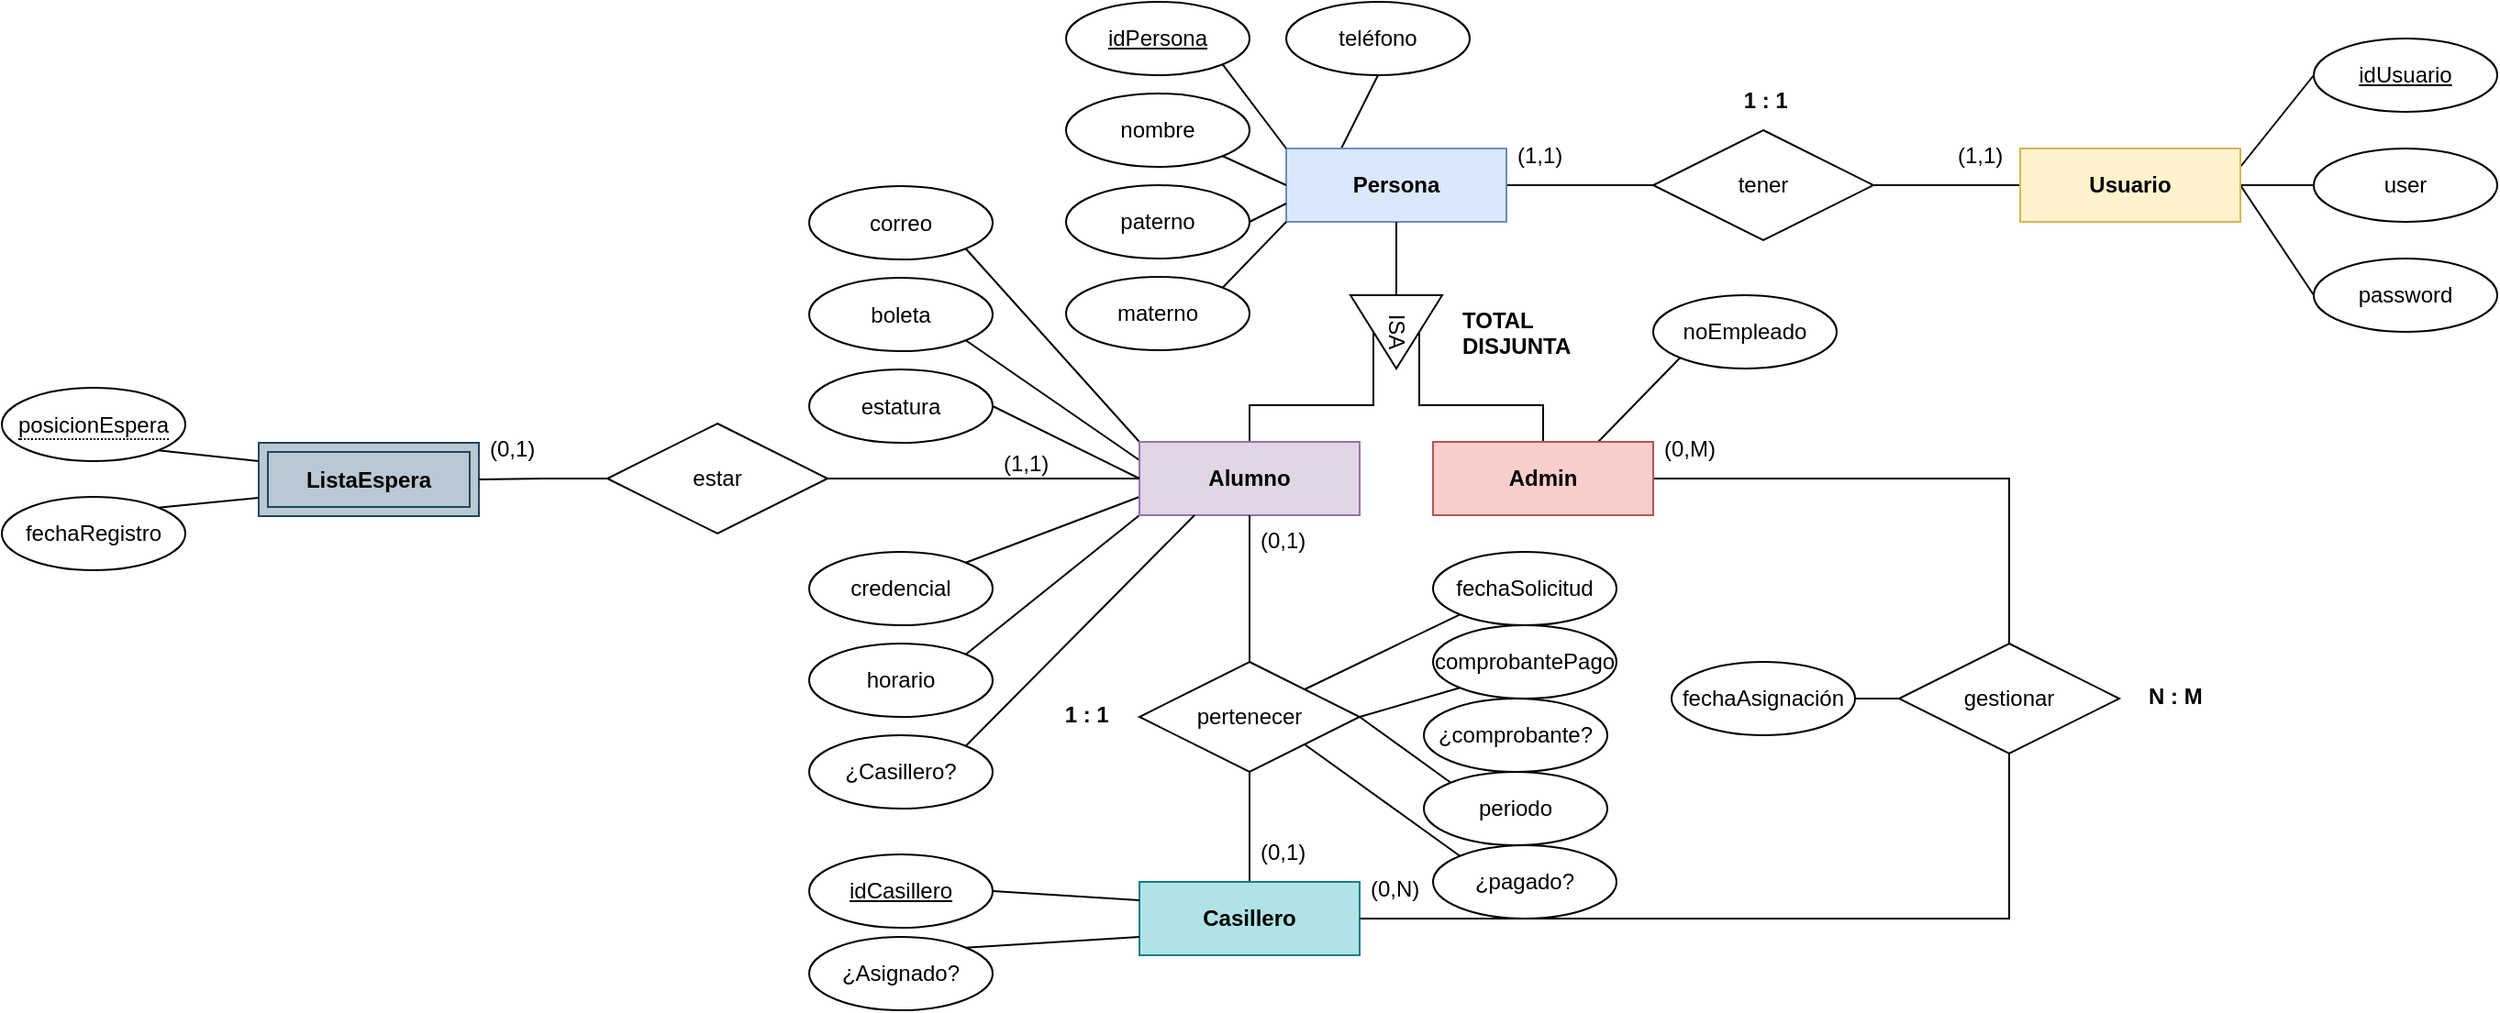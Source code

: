 <mxfile version="26.0.4" pages="8">
  <diagram id="tP44bnXVSdIaj1vcY3gE" name="modeloER">
    <mxGraphModel dx="2284" dy="838" grid="1" gridSize="10" guides="1" tooltips="1" connect="1" arrows="1" fold="1" page="1" pageScale="1" pageWidth="850" pageHeight="1100" math="0" shadow="0">
      <root>
        <mxCell id="0" />
        <mxCell id="1" parent="0" />
        <mxCell id="My1MkYrue5FmjSwz5NeV-1" style="rounded=0;orthogonalLoop=1;jettySize=auto;html=1;exitX=1;exitY=0.5;exitDx=0;exitDy=0;entryX=0;entryY=0.5;entryDx=0;entryDy=0;endArrow=none;endFill=0;" parent="1" source="My1MkYrue5FmjSwz5NeV-3" target="My1MkYrue5FmjSwz5NeV-5" edge="1">
          <mxGeometry relative="1" as="geometry" />
        </mxCell>
        <mxCell id="My1MkYrue5FmjSwz5NeV-2" style="rounded=0;orthogonalLoop=1;jettySize=auto;html=1;exitX=0.25;exitY=0;exitDx=0;exitDy=0;entryX=0.5;entryY=1;entryDx=0;entryDy=0;endArrow=none;endFill=0;" parent="1" source="My1MkYrue5FmjSwz5NeV-3" target="My1MkYrue5FmjSwz5NeV-50" edge="1">
          <mxGeometry relative="1" as="geometry" />
        </mxCell>
        <mxCell id="My1MkYrue5FmjSwz5NeV-3" value="&lt;b&gt;Persona&lt;/b&gt;" style="whiteSpace=wrap;html=1;align=center;fillColor=#dae8fc;strokeColor=#6c8ebf;" parent="1" vertex="1">
          <mxGeometry x="80" y="200" width="120" height="40" as="geometry" />
        </mxCell>
        <mxCell id="My1MkYrue5FmjSwz5NeV-4" style="rounded=0;orthogonalLoop=1;jettySize=auto;html=1;exitX=1;exitY=0.5;exitDx=0;exitDy=0;entryX=0;entryY=0.5;entryDx=0;entryDy=0;endArrow=none;endFill=0;" parent="1" source="My1MkYrue5FmjSwz5NeV-5" target="My1MkYrue5FmjSwz5NeV-10" edge="1">
          <mxGeometry relative="1" as="geometry" />
        </mxCell>
        <mxCell id="My1MkYrue5FmjSwz5NeV-5" value="tener" style="shape=rhombus;perimeter=rhombusPerimeter;whiteSpace=wrap;html=1;align=center;" parent="1" vertex="1">
          <mxGeometry x="280" y="190" width="120" height="60" as="geometry" />
        </mxCell>
        <mxCell id="My1MkYrue5FmjSwz5NeV-6" style="rounded=0;orthogonalLoop=1;jettySize=auto;html=1;exitX=1;exitY=0.25;exitDx=0;exitDy=0;entryX=0;entryY=0.5;entryDx=0;entryDy=0;endArrow=none;endFill=0;" parent="1" source="My1MkYrue5FmjSwz5NeV-10" target="My1MkYrue5FmjSwz5NeV-38" edge="1">
          <mxGeometry relative="1" as="geometry" />
        </mxCell>
        <mxCell id="My1MkYrue5FmjSwz5NeV-8" style="rounded=0;orthogonalLoop=1;jettySize=auto;html=1;exitX=1;exitY=0.5;exitDx=0;exitDy=0;entryX=0;entryY=0.5;entryDx=0;entryDy=0;endArrow=none;endFill=0;" parent="1" source="My1MkYrue5FmjSwz5NeV-10" target="My1MkYrue5FmjSwz5NeV-39" edge="1">
          <mxGeometry relative="1" as="geometry" />
        </mxCell>
        <mxCell id="My1MkYrue5FmjSwz5NeV-9" style="rounded=0;orthogonalLoop=1;jettySize=auto;html=1;exitX=1;exitY=0.5;exitDx=0;exitDy=0;entryX=0;entryY=0.5;entryDx=0;entryDy=0;endArrow=none;endFill=0;" parent="1" source="My1MkYrue5FmjSwz5NeV-10" target="My1MkYrue5FmjSwz5NeV-40" edge="1">
          <mxGeometry relative="1" as="geometry" />
        </mxCell>
        <mxCell id="My1MkYrue5FmjSwz5NeV-10" value="&lt;b&gt;Usuario&lt;/b&gt;" style="whiteSpace=wrap;html=1;align=center;fillColor=#fff2cc;strokeColor=#d6b656;" parent="1" vertex="1">
          <mxGeometry x="480" y="200" width="120" height="40" as="geometry" />
        </mxCell>
        <mxCell id="My1MkYrue5FmjSwz5NeV-11" value="(1,1)" style="text;strokeColor=none;fillColor=none;spacingLeft=4;spacingRight=4;overflow=hidden;rotatable=0;points=[[0,0.5],[1,0.5]];portConstraint=eastwest;fontSize=12;whiteSpace=wrap;html=1;" parent="1" vertex="1">
          <mxGeometry x="200" y="190" width="40" height="30" as="geometry" />
        </mxCell>
        <mxCell id="My1MkYrue5FmjSwz5NeV-12" value="(1,1)" style="text;strokeColor=none;fillColor=none;spacingLeft=4;spacingRight=4;overflow=hidden;rotatable=0;points=[[0,0.5],[1,0.5]];portConstraint=eastwest;fontSize=12;whiteSpace=wrap;html=1;" parent="1" vertex="1">
          <mxGeometry x="440" y="190" width="40" height="30" as="geometry" />
        </mxCell>
        <mxCell id="My1MkYrue5FmjSwz5NeV-13" value="&lt;b&gt;&amp;nbsp;1 : 1&lt;/b&gt;" style="text;strokeColor=none;fillColor=none;spacingLeft=4;spacingRight=4;overflow=hidden;rotatable=0;points=[[0,0.5],[1,0.5]];portConstraint=eastwest;fontSize=12;whiteSpace=wrap;html=1;" parent="1" vertex="1">
          <mxGeometry x="320" y="160" width="40" height="30" as="geometry" />
        </mxCell>
        <mxCell id="My1MkYrue5FmjSwz5NeV-14" style="rounded=0;orthogonalLoop=1;jettySize=auto;html=1;exitX=0;exitY=0.5;exitDx=0;exitDy=0;entryX=0.5;entryY=1;entryDx=0;entryDy=0;endArrow=none;endFill=0;" parent="1" source="My1MkYrue5FmjSwz5NeV-15" target="My1MkYrue5FmjSwz5NeV-3" edge="1">
          <mxGeometry relative="1" as="geometry" />
        </mxCell>
        <mxCell id="My1MkYrue5FmjSwz5NeV-15" value="ISA" style="triangle;whiteSpace=wrap;html=1;rotation=90;" parent="1" vertex="1">
          <mxGeometry x="120" y="275" width="40" height="50" as="geometry" />
        </mxCell>
        <mxCell id="My1MkYrue5FmjSwz5NeV-16" style="edgeStyle=orthogonalEdgeStyle;rounded=0;orthogonalLoop=1;jettySize=auto;html=1;exitX=0.5;exitY=0;exitDx=0;exitDy=0;entryX=0.5;entryY=1;entryDx=0;entryDy=0;endArrow=none;endFill=0;" parent="1" source="My1MkYrue5FmjSwz5NeV-21" target="My1MkYrue5FmjSwz5NeV-15" edge="1">
          <mxGeometry relative="1" as="geometry" />
        </mxCell>
        <mxCell id="My1MkYrue5FmjSwz5NeV-17" style="rounded=0;orthogonalLoop=1;jettySize=auto;html=1;exitX=0;exitY=0.25;exitDx=0;exitDy=0;entryX=1;entryY=1;entryDx=0;entryDy=0;endArrow=none;endFill=0;" parent="1" source="My1MkYrue5FmjSwz5NeV-21" target="My1MkYrue5FmjSwz5NeV-52" edge="1">
          <mxGeometry relative="1" as="geometry" />
        </mxCell>
        <mxCell id="My1MkYrue5FmjSwz5NeV-18" style="rounded=0;orthogonalLoop=1;jettySize=auto;html=1;exitX=0;exitY=0;exitDx=0;exitDy=0;entryX=1;entryY=1;entryDx=0;entryDy=0;endArrow=none;endFill=0;" parent="1" source="My1MkYrue5FmjSwz5NeV-21" target="My1MkYrue5FmjSwz5NeV-51" edge="1">
          <mxGeometry relative="1" as="geometry" />
        </mxCell>
        <mxCell id="My1MkYrue5FmjSwz5NeV-19" style="rounded=0;orthogonalLoop=1;jettySize=auto;html=1;exitX=0;exitY=0.75;exitDx=0;exitDy=0;entryX=1;entryY=0;entryDx=0;entryDy=0;endArrow=none;endFill=0;" parent="1" source="My1MkYrue5FmjSwz5NeV-21" target="My1MkYrue5FmjSwz5NeV-55" edge="1">
          <mxGeometry relative="1" as="geometry" />
        </mxCell>
        <mxCell id="My1MkYrue5FmjSwz5NeV-20" style="rounded=0;orthogonalLoop=1;jettySize=auto;html=1;exitX=0;exitY=1;exitDx=0;exitDy=0;entryX=1;entryY=0;entryDx=0;entryDy=0;endArrow=none;endFill=0;" parent="1" source="My1MkYrue5FmjSwz5NeV-21" target="My1MkYrue5FmjSwz5NeV-56" edge="1">
          <mxGeometry relative="1" as="geometry" />
        </mxCell>
        <mxCell id="My1MkYrue5FmjSwz5NeV-21" value="&lt;b&gt;Alumno&lt;/b&gt;" style="whiteSpace=wrap;html=1;align=center;fillColor=#e1d5e7;strokeColor=#9673a6;" parent="1" vertex="1">
          <mxGeometry y="360" width="120" height="40" as="geometry" />
        </mxCell>
        <mxCell id="My1MkYrue5FmjSwz5NeV-22" style="edgeStyle=orthogonalEdgeStyle;rounded=0;orthogonalLoop=1;jettySize=auto;html=1;exitX=0.5;exitY=0;exitDx=0;exitDy=0;entryX=0.5;entryY=0;entryDx=0;entryDy=0;endArrow=none;endFill=0;" parent="1" source="My1MkYrue5FmjSwz5NeV-25" target="My1MkYrue5FmjSwz5NeV-15" edge="1">
          <mxGeometry relative="1" as="geometry" />
        </mxCell>
        <mxCell id="My1MkYrue5FmjSwz5NeV-23" style="edgeStyle=orthogonalEdgeStyle;rounded=0;orthogonalLoop=1;jettySize=auto;html=1;exitX=1;exitY=0.5;exitDx=0;exitDy=0;entryX=0.5;entryY=0;entryDx=0;entryDy=0;endArrow=none;endFill=0;" parent="1" source="My1MkYrue5FmjSwz5NeV-25" target="My1MkYrue5FmjSwz5NeV-63" edge="1">
          <mxGeometry relative="1" as="geometry" />
        </mxCell>
        <mxCell id="My1MkYrue5FmjSwz5NeV-24" style="rounded=0;orthogonalLoop=1;jettySize=auto;html=1;exitX=0.75;exitY=0;exitDx=0;exitDy=0;entryX=0;entryY=1;entryDx=0;entryDy=0;endArrow=none;endFill=0;" parent="1" source="My1MkYrue5FmjSwz5NeV-25" target="My1MkYrue5FmjSwz5NeV-74" edge="1">
          <mxGeometry relative="1" as="geometry" />
        </mxCell>
        <mxCell id="My1MkYrue5FmjSwz5NeV-25" value="&lt;b&gt;Admin&lt;/b&gt;" style="whiteSpace=wrap;html=1;align=center;fillColor=#f8cecc;strokeColor=#b85450;" parent="1" vertex="1">
          <mxGeometry x="160" y="360" width="120" height="40" as="geometry" />
        </mxCell>
        <mxCell id="My1MkYrue5FmjSwz5NeV-26" style="rounded=0;orthogonalLoop=1;jettySize=auto;html=1;exitX=0.5;exitY=0;exitDx=0;exitDy=0;entryX=0.5;entryY=1;entryDx=0;entryDy=0;endArrow=none;endFill=0;" parent="1" source="My1MkYrue5FmjSwz5NeV-31" target="My1MkYrue5FmjSwz5NeV-21" edge="1">
          <mxGeometry relative="1" as="geometry" />
        </mxCell>
        <mxCell id="My1MkYrue5FmjSwz5NeV-27" style="rounded=0;orthogonalLoop=1;jettySize=auto;html=1;exitX=0.5;exitY=1;exitDx=0;exitDy=0;entryX=0.5;entryY=0;entryDx=0;entryDy=0;endArrow=none;endFill=0;" parent="1" source="My1MkYrue5FmjSwz5NeV-31" target="My1MkYrue5FmjSwz5NeV-32" edge="1">
          <mxGeometry relative="1" as="geometry" />
        </mxCell>
        <mxCell id="My1MkYrue5FmjSwz5NeV-28" style="rounded=0;orthogonalLoop=1;jettySize=auto;html=1;exitX=1;exitY=0;exitDx=0;exitDy=0;entryX=0;entryY=1;entryDx=0;entryDy=0;endArrow=none;endFill=0;" parent="1" source="My1MkYrue5FmjSwz5NeV-31" target="My1MkYrue5FmjSwz5NeV-36" edge="1">
          <mxGeometry relative="1" as="geometry" />
        </mxCell>
        <mxCell id="My1MkYrue5FmjSwz5NeV-29" style="rounded=0;orthogonalLoop=1;jettySize=auto;html=1;exitX=1;exitY=0.5;exitDx=0;exitDy=0;entryX=0;entryY=0;entryDx=0;entryDy=0;endArrow=none;endFill=0;" parent="1" source="My1MkYrue5FmjSwz5NeV-31" target="My1MkYrue5FmjSwz5NeV-37" edge="1">
          <mxGeometry relative="1" as="geometry" />
        </mxCell>
        <mxCell id="My1MkYrue5FmjSwz5NeV-30" style="rounded=0;orthogonalLoop=1;jettySize=auto;html=1;exitX=1;exitY=0.5;exitDx=0;exitDy=0;entryX=0;entryY=1;entryDx=0;entryDy=0;endArrow=none;endFill=0;" parent="1" source="My1MkYrue5FmjSwz5NeV-31" target="My1MkYrue5FmjSwz5NeV-69" edge="1">
          <mxGeometry relative="1" as="geometry" />
        </mxCell>
        <mxCell id="ig_fkM9qVqDKEKDKAVoo-2" style="rounded=0;orthogonalLoop=1;jettySize=auto;html=1;exitX=1;exitY=1;exitDx=0;exitDy=0;entryX=0;entryY=0;entryDx=0;entryDy=0;endArrow=none;endFill=0;" parent="1" source="My1MkYrue5FmjSwz5NeV-31" target="ig_fkM9qVqDKEKDKAVoo-1" edge="1">
          <mxGeometry relative="1" as="geometry" />
        </mxCell>
        <mxCell id="My1MkYrue5FmjSwz5NeV-31" value="pertenecer" style="shape=rhombus;perimeter=rhombusPerimeter;whiteSpace=wrap;html=1;align=center;" parent="1" vertex="1">
          <mxGeometry y="480" width="120" height="60" as="geometry" />
        </mxCell>
        <mxCell id="My1MkYrue5FmjSwz5NeV-32" value="&lt;b&gt;Casillero&lt;/b&gt;" style="whiteSpace=wrap;html=1;align=center;fillColor=#b0e3e6;strokeColor=#0e8088;" parent="1" vertex="1">
          <mxGeometry y="600" width="120" height="40" as="geometry" />
        </mxCell>
        <mxCell id="My1MkYrue5FmjSwz5NeV-33" value="(0,1)" style="text;strokeColor=none;fillColor=none;spacingLeft=4;spacingRight=4;overflow=hidden;rotatable=0;points=[[0,0.5],[1,0.5]];portConstraint=eastwest;fontSize=12;whiteSpace=wrap;html=1;" parent="1" vertex="1">
          <mxGeometry x="60" y="570" width="40" height="30" as="geometry" />
        </mxCell>
        <mxCell id="My1MkYrue5FmjSwz5NeV-34" value="(0,1)" style="text;strokeColor=none;fillColor=none;spacingLeft=4;spacingRight=4;overflow=hidden;rotatable=0;points=[[0,0.5],[1,0.5]];portConstraint=eastwest;fontSize=12;whiteSpace=wrap;html=1;" parent="1" vertex="1">
          <mxGeometry x="60" y="400" width="40" height="30" as="geometry" />
        </mxCell>
        <mxCell id="My1MkYrue5FmjSwz5NeV-35" value="&lt;b&gt;&amp;nbsp;1 : 1&lt;/b&gt;" style="text;strokeColor=none;fillColor=none;spacingLeft=4;spacingRight=4;overflow=hidden;rotatable=0;points=[[0,0.5],[1,0.5]];portConstraint=eastwest;fontSize=12;whiteSpace=wrap;html=1;" parent="1" vertex="1">
          <mxGeometry x="-50" y="495" width="40" height="30" as="geometry" />
        </mxCell>
        <mxCell id="My1MkYrue5FmjSwz5NeV-36" value="fechaSolicitud" style="ellipse;whiteSpace=wrap;html=1;align=center;" parent="1" vertex="1">
          <mxGeometry x="160" y="420" width="100" height="40" as="geometry" />
        </mxCell>
        <mxCell id="My1MkYrue5FmjSwz5NeV-37" value="periodo" style="ellipse;whiteSpace=wrap;html=1;align=center;" parent="1" vertex="1">
          <mxGeometry x="155" y="540" width="100" height="40" as="geometry" />
        </mxCell>
        <mxCell id="My1MkYrue5FmjSwz5NeV-38" value="idUsuario" style="ellipse;whiteSpace=wrap;html=1;align=center;fontStyle=4;" parent="1" vertex="1">
          <mxGeometry x="640" y="140" width="100" height="40" as="geometry" />
        </mxCell>
        <mxCell id="My1MkYrue5FmjSwz5NeV-39" value="user" style="ellipse;whiteSpace=wrap;html=1;align=center;" parent="1" vertex="1">
          <mxGeometry x="640" y="200" width="100" height="40" as="geometry" />
        </mxCell>
        <mxCell id="My1MkYrue5FmjSwz5NeV-40" value="password" style="ellipse;whiteSpace=wrap;html=1;align=center;" parent="1" vertex="1">
          <mxGeometry x="640" y="260" width="100" height="40" as="geometry" />
        </mxCell>
        <mxCell id="My1MkYrue5FmjSwz5NeV-42" style="rounded=0;orthogonalLoop=1;jettySize=auto;html=1;exitX=1;exitY=1;exitDx=0;exitDy=0;entryX=0;entryY=0;entryDx=0;entryDy=0;endArrow=none;endFill=0;" parent="1" source="My1MkYrue5FmjSwz5NeV-43" target="My1MkYrue5FmjSwz5NeV-3" edge="1">
          <mxGeometry relative="1" as="geometry">
            <mxPoint x="80" y="100" as="targetPoint" />
          </mxGeometry>
        </mxCell>
        <mxCell id="My1MkYrue5FmjSwz5NeV-43" value="idPersona" style="ellipse;whiteSpace=wrap;html=1;align=center;fontStyle=4;" parent="1" vertex="1">
          <mxGeometry x="-40" y="120" width="100" height="40" as="geometry" />
        </mxCell>
        <mxCell id="My1MkYrue5FmjSwz5NeV-44" style="rounded=0;orthogonalLoop=1;jettySize=auto;html=1;exitX=1;exitY=1;exitDx=0;exitDy=0;entryX=0;entryY=0.5;entryDx=0;entryDy=0;endArrow=none;endFill=0;" parent="1" source="My1MkYrue5FmjSwz5NeV-45" target="My1MkYrue5FmjSwz5NeV-3" edge="1">
          <mxGeometry relative="1" as="geometry" />
        </mxCell>
        <mxCell id="My1MkYrue5FmjSwz5NeV-45" value="nombre" style="ellipse;whiteSpace=wrap;html=1;align=center;" parent="1" vertex="1">
          <mxGeometry x="-40" y="170" width="100" height="40" as="geometry" />
        </mxCell>
        <mxCell id="My1MkYrue5FmjSwz5NeV-46" style="rounded=0;orthogonalLoop=1;jettySize=auto;html=1;exitX=1;exitY=0.5;exitDx=0;exitDy=0;entryX=0;entryY=0.75;entryDx=0;entryDy=0;endArrow=none;endFill=0;" parent="1" source="My1MkYrue5FmjSwz5NeV-47" target="My1MkYrue5FmjSwz5NeV-3" edge="1">
          <mxGeometry relative="1" as="geometry" />
        </mxCell>
        <mxCell id="My1MkYrue5FmjSwz5NeV-47" value="paterno" style="ellipse;whiteSpace=wrap;html=1;align=center;" parent="1" vertex="1">
          <mxGeometry x="-40" y="220" width="100" height="40" as="geometry" />
        </mxCell>
        <mxCell id="My1MkYrue5FmjSwz5NeV-48" style="rounded=0;orthogonalLoop=1;jettySize=auto;html=1;exitX=1;exitY=0;exitDx=0;exitDy=0;entryX=0;entryY=1;entryDx=0;entryDy=0;endArrow=none;endFill=0;" parent="1" source="My1MkYrue5FmjSwz5NeV-49" target="My1MkYrue5FmjSwz5NeV-3" edge="1">
          <mxGeometry relative="1" as="geometry" />
        </mxCell>
        <mxCell id="My1MkYrue5FmjSwz5NeV-49" value="materno" style="ellipse;whiteSpace=wrap;html=1;align=center;" parent="1" vertex="1">
          <mxGeometry x="-40" y="270" width="100" height="40" as="geometry" />
        </mxCell>
        <mxCell id="My1MkYrue5FmjSwz5NeV-50" value="teléfono" style="ellipse;whiteSpace=wrap;html=1;align=center;" parent="1" vertex="1">
          <mxGeometry x="80" y="120" width="100" height="40" as="geometry" />
        </mxCell>
        <mxCell id="My1MkYrue5FmjSwz5NeV-51" value="correo" style="ellipse;whiteSpace=wrap;html=1;align=center;" parent="1" vertex="1">
          <mxGeometry x="-180" y="220.5" width="100" height="40" as="geometry" />
        </mxCell>
        <mxCell id="My1MkYrue5FmjSwz5NeV-52" value="boleta" style="ellipse;whiteSpace=wrap;html=1;align=center;" parent="1" vertex="1">
          <mxGeometry x="-180" y="270.5" width="100" height="40" as="geometry" />
        </mxCell>
        <mxCell id="My1MkYrue5FmjSwz5NeV-53" style="rounded=0;orthogonalLoop=1;jettySize=auto;html=1;exitX=1;exitY=0.5;exitDx=0;exitDy=0;entryX=0;entryY=0.5;entryDx=0;entryDy=0;endArrow=none;endFill=0;" parent="1" source="My1MkYrue5FmjSwz5NeV-54" target="My1MkYrue5FmjSwz5NeV-21" edge="1">
          <mxGeometry relative="1" as="geometry" />
        </mxCell>
        <mxCell id="My1MkYrue5FmjSwz5NeV-54" value="estatura" style="ellipse;whiteSpace=wrap;html=1;align=center;" parent="1" vertex="1">
          <mxGeometry x="-180" y="320.5" width="100" height="40" as="geometry" />
        </mxCell>
        <mxCell id="My1MkYrue5FmjSwz5NeV-55" value="credencial" style="ellipse;whiteSpace=wrap;html=1;align=center;" parent="1" vertex="1">
          <mxGeometry x="-180" y="420" width="100" height="40" as="geometry" />
        </mxCell>
        <mxCell id="My1MkYrue5FmjSwz5NeV-56" value="horario" style="ellipse;whiteSpace=wrap;html=1;align=center;" parent="1" vertex="1">
          <mxGeometry x="-180" y="470" width="100" height="40" as="geometry" />
        </mxCell>
        <mxCell id="My1MkYrue5FmjSwz5NeV-57" style="rounded=0;orthogonalLoop=1;jettySize=auto;html=1;exitX=1;exitY=0.5;exitDx=0;exitDy=0;entryX=0;entryY=0.25;entryDx=0;entryDy=0;endArrow=none;endFill=0;" parent="1" source="My1MkYrue5FmjSwz5NeV-58" target="My1MkYrue5FmjSwz5NeV-32" edge="1">
          <mxGeometry relative="1" as="geometry" />
        </mxCell>
        <mxCell id="My1MkYrue5FmjSwz5NeV-58" value="idCasillero" style="ellipse;whiteSpace=wrap;html=1;align=center;fontStyle=4;" parent="1" vertex="1">
          <mxGeometry x="-180" y="585" width="100" height="40" as="geometry" />
        </mxCell>
        <mxCell id="My1MkYrue5FmjSwz5NeV-61" value="&lt;b&gt;TOTAL DISJUNTA&lt;/b&gt;" style="text;strokeColor=none;fillColor=none;spacingLeft=4;spacingRight=4;overflow=hidden;rotatable=0;points=[[0,0.5],[1,0.5]];portConstraint=eastwest;fontSize=12;whiteSpace=wrap;html=1;" parent="1" vertex="1">
          <mxGeometry x="170" y="280" width="70" height="30" as="geometry" />
        </mxCell>
        <mxCell id="My1MkYrue5FmjSwz5NeV-62" style="edgeStyle=orthogonalEdgeStyle;rounded=0;orthogonalLoop=1;jettySize=auto;html=1;exitX=0.5;exitY=1;exitDx=0;exitDy=0;entryX=1;entryY=0.5;entryDx=0;entryDy=0;endArrow=none;endFill=0;" parent="1" source="My1MkYrue5FmjSwz5NeV-63" target="My1MkYrue5FmjSwz5NeV-32" edge="1">
          <mxGeometry relative="1" as="geometry" />
        </mxCell>
        <mxCell id="My1MkYrue5FmjSwz5NeV-63" value="gestionar" style="shape=rhombus;perimeter=rhombusPerimeter;whiteSpace=wrap;html=1;align=center;" parent="1" vertex="1">
          <mxGeometry x="414" y="470" width="120" height="60" as="geometry" />
        </mxCell>
        <mxCell id="My1MkYrue5FmjSwz5NeV-64" value="(0,N)" style="text;strokeColor=none;fillColor=none;spacingLeft=4;spacingRight=4;overflow=hidden;rotatable=0;points=[[0,0.5],[1,0.5]];portConstraint=eastwest;fontSize=12;whiteSpace=wrap;html=1;" parent="1" vertex="1">
          <mxGeometry x="120" y="590" width="40" height="30" as="geometry" />
        </mxCell>
        <mxCell id="My1MkYrue5FmjSwz5NeV-65" value="(0,M)" style="text;strokeColor=none;fillColor=none;spacingLeft=4;spacingRight=4;overflow=hidden;rotatable=0;points=[[0,0.5],[1,0.5]];portConstraint=eastwest;fontSize=12;whiteSpace=wrap;html=1;" parent="1" vertex="1">
          <mxGeometry x="280" y="350" width="40" height="30" as="geometry" />
        </mxCell>
        <mxCell id="My1MkYrue5FmjSwz5NeV-66" value="&lt;b&gt;N : M&lt;/b&gt;" style="text;strokeColor=none;fillColor=none;spacingLeft=4;spacingRight=4;overflow=hidden;rotatable=0;points=[[0,0.5],[1,0.5]];portConstraint=eastwest;fontSize=12;whiteSpace=wrap;html=1;" parent="1" vertex="1">
          <mxGeometry x="544" y="485" width="40" height="30" as="geometry" />
        </mxCell>
        <mxCell id="My1MkYrue5FmjSwz5NeV-67" style="rounded=0;orthogonalLoop=1;jettySize=auto;html=1;exitX=1;exitY=0.5;exitDx=0;exitDy=0;entryX=0;entryY=0.5;entryDx=0;entryDy=0;endArrow=none;endFill=0;" parent="1" source="My1MkYrue5FmjSwz5NeV-68" target="My1MkYrue5FmjSwz5NeV-63" edge="1">
          <mxGeometry relative="1" as="geometry">
            <mxPoint x="390" y="500" as="sourcePoint" />
          </mxGeometry>
        </mxCell>
        <mxCell id="My1MkYrue5FmjSwz5NeV-68" value="fechaAsignación" style="ellipse;whiteSpace=wrap;html=1;align=center;" parent="1" vertex="1">
          <mxGeometry x="290" y="480" width="100" height="40" as="geometry" />
        </mxCell>
        <mxCell id="My1MkYrue5FmjSwz5NeV-69" value="comprobantePago" style="ellipse;whiteSpace=wrap;html=1;align=center;" parent="1" vertex="1">
          <mxGeometry x="160" y="460" width="100" height="40" as="geometry" />
        </mxCell>
        <mxCell id="My1MkYrue5FmjSwz5NeV-70" style="rounded=0;orthogonalLoop=1;jettySize=auto;html=1;exitX=1;exitY=0;exitDx=0;exitDy=0;entryX=0.25;entryY=1;entryDx=0;entryDy=0;endArrow=none;endFill=0;" parent="1" source="My1MkYrue5FmjSwz5NeV-71" target="My1MkYrue5FmjSwz5NeV-21" edge="1">
          <mxGeometry relative="1" as="geometry" />
        </mxCell>
        <mxCell id="My1MkYrue5FmjSwz5NeV-71" value="¿Casillero?" style="ellipse;whiteSpace=wrap;html=1;align=center;" parent="1" vertex="1">
          <mxGeometry x="-180" y="520" width="100" height="40" as="geometry" />
        </mxCell>
        <mxCell id="My1MkYrue5FmjSwz5NeV-72" style="rounded=0;orthogonalLoop=1;jettySize=auto;html=1;exitX=1;exitY=0;exitDx=0;exitDy=0;entryX=0;entryY=0.75;entryDx=0;entryDy=0;endArrow=none;endFill=0;" parent="1" source="My1MkYrue5FmjSwz5NeV-73" target="My1MkYrue5FmjSwz5NeV-32" edge="1">
          <mxGeometry relative="1" as="geometry" />
        </mxCell>
        <mxCell id="My1MkYrue5FmjSwz5NeV-73" value="¿Asignado?" style="ellipse;whiteSpace=wrap;html=1;align=center;" parent="1" vertex="1">
          <mxGeometry x="-180" y="630" width="100" height="40" as="geometry" />
        </mxCell>
        <mxCell id="My1MkYrue5FmjSwz5NeV-74" value="noEmpleado" style="ellipse;whiteSpace=wrap;html=1;align=center;" parent="1" vertex="1">
          <mxGeometry x="280" y="280" width="100" height="40" as="geometry" />
        </mxCell>
        <mxCell id="F4OikQwuHdwyC2JQ8a1h-2" value="&lt;b&gt;ListaEspera&lt;/b&gt;" style="shape=ext;margin=3;double=1;whiteSpace=wrap;html=1;align=center;fillColor=#bac8d3;strokeColor=#23445d;" parent="1" vertex="1">
          <mxGeometry x="-480" y="360.5" width="120" height="40" as="geometry" />
        </mxCell>
        <mxCell id="F4OikQwuHdwyC2JQ8a1h-5" style="rounded=0;orthogonalLoop=1;jettySize=auto;html=1;exitX=1;exitY=1;exitDx=0;exitDy=0;entryX=0;entryY=0.25;entryDx=0;entryDy=0;endArrow=none;endFill=0;" parent="1" source="1-vOWxRTCufUtLoQCXxZ-2" target="F4OikQwuHdwyC2JQ8a1h-2" edge="1">
          <mxGeometry relative="1" as="geometry">
            <mxPoint x="-534.645" y="369.642" as="sourcePoint" />
          </mxGeometry>
        </mxCell>
        <mxCell id="F4OikQwuHdwyC2JQ8a1h-6" style="rounded=0;orthogonalLoop=1;jettySize=auto;html=1;exitX=1;exitY=0;exitDx=0;exitDy=0;entryX=0;entryY=0.75;entryDx=0;entryDy=0;endArrow=none;endFill=0;" parent="1" source="1-vOWxRTCufUtLoQCXxZ-1" target="F4OikQwuHdwyC2JQ8a1h-2" edge="1">
          <mxGeometry relative="1" as="geometry">
            <mxPoint x="-534.645" y="393.358" as="sourcePoint" />
          </mxGeometry>
        </mxCell>
        <mxCell id="F4OikQwuHdwyC2JQ8a1h-8" style="edgeStyle=orthogonalEdgeStyle;rounded=0;orthogonalLoop=1;jettySize=auto;html=1;exitX=1;exitY=0.5;exitDx=0;exitDy=0;entryX=0;entryY=0.5;entryDx=0;entryDy=0;endArrow=none;endFill=0;" parent="1" source="F4OikQwuHdwyC2JQ8a1h-7" target="My1MkYrue5FmjSwz5NeV-21" edge="1">
          <mxGeometry relative="1" as="geometry" />
        </mxCell>
        <mxCell id="F4OikQwuHdwyC2JQ8a1h-9" style="edgeStyle=orthogonalEdgeStyle;rounded=0;orthogonalLoop=1;jettySize=auto;html=1;exitX=0;exitY=0.5;exitDx=0;exitDy=0;entryX=1;entryY=0.5;entryDx=0;entryDy=0;endArrow=none;endFill=0;" parent="1" source="F4OikQwuHdwyC2JQ8a1h-7" target="F4OikQwuHdwyC2JQ8a1h-2" edge="1">
          <mxGeometry relative="1" as="geometry" />
        </mxCell>
        <mxCell id="F4OikQwuHdwyC2JQ8a1h-7" value="estar" style="shape=rhombus;perimeter=rhombusPerimeter;whiteSpace=wrap;html=1;align=center;" parent="1" vertex="1">
          <mxGeometry x="-290" y="350" width="120" height="60" as="geometry" />
        </mxCell>
        <mxCell id="F4OikQwuHdwyC2JQ8a1h-10" value="(0,1)" style="text;strokeColor=none;fillColor=none;spacingLeft=4;spacingRight=4;overflow=hidden;rotatable=0;points=[[0,0.5],[1,0.5]];portConstraint=eastwest;fontSize=12;whiteSpace=wrap;html=1;" parent="1" vertex="1">
          <mxGeometry x="-360" y="350" width="40" height="30" as="geometry" />
        </mxCell>
        <mxCell id="F4OikQwuHdwyC2JQ8a1h-11" value="(1,1)" style="text;strokeColor=none;fillColor=none;spacingLeft=4;spacingRight=4;overflow=hidden;rotatable=0;points=[[0,0.5],[1,0.5]];portConstraint=eastwest;fontSize=12;whiteSpace=wrap;html=1;" parent="1" vertex="1">
          <mxGeometry x="-80" y="357.5" width="40" height="30" as="geometry" />
        </mxCell>
        <mxCell id="1-vOWxRTCufUtLoQCXxZ-1" value="fechaRegistro" style="ellipse;whiteSpace=wrap;html=1;align=center;" parent="1" vertex="1">
          <mxGeometry x="-620" y="390" width="100" height="40" as="geometry" />
        </mxCell>
        <mxCell id="1-vOWxRTCufUtLoQCXxZ-2" value="&lt;span style=&quot;border-bottom: 1px dotted&quot;&gt;posicionEspera&lt;/span&gt;" style="ellipse;whiteSpace=wrap;html=1;align=center;" parent="1" vertex="1">
          <mxGeometry x="-620" y="330.5" width="100" height="40" as="geometry" />
        </mxCell>
        <mxCell id="ig_fkM9qVqDKEKDKAVoo-1" value="¿pagado?" style="ellipse;whiteSpace=wrap;html=1;align=center;" parent="1" vertex="1">
          <mxGeometry x="160" y="580" width="100" height="40" as="geometry" />
        </mxCell>
        <mxCell id="DTbuBwz7YbuwkDszAwfT-1" value="¿comprobante?" style="ellipse;whiteSpace=wrap;html=1;align=center;" parent="1" vertex="1">
          <mxGeometry x="155" y="500" width="100" height="40" as="geometry" />
        </mxCell>
      </root>
    </mxGraphModel>
  </diagram>
  <diagram id="9c4W2bLZR8_ya35lW-j_" name="modeloR">
    <mxGraphModel dx="1724" dy="593" grid="1" gridSize="10" guides="1" tooltips="1" connect="1" arrows="1" fold="1" page="1" pageScale="1" pageWidth="850" pageHeight="1100" math="0" shadow="0">
      <root>
        <mxCell id="0" />
        <mxCell id="1" parent="0" />
        <mxCell id="uWpcb9-DkO7VJxQvjIMJ-1" value="Alumno" style="shape=table;startSize=30;container=1;collapsible=1;childLayout=tableLayout;fixedRows=1;rowLines=0;fontStyle=1;align=center;resizeLast=1;html=1;fillColor=#e1d5e7;strokeColor=#9673a6;" parent="1" vertex="1">
          <mxGeometry x="160" y="80" width="160" height="420" as="geometry" />
        </mxCell>
        <mxCell id="uWpcb9-DkO7VJxQvjIMJ-2" value="" style="shape=tableRow;horizontal=0;startSize=0;swimlaneHead=0;swimlaneBody=0;fillColor=none;collapsible=0;dropTarget=0;points=[[0,0.5],[1,0.5]];portConstraint=eastwest;top=0;left=0;right=0;bottom=1;" parent="uWpcb9-DkO7VJxQvjIMJ-1" vertex="1">
          <mxGeometry y="30" width="160" height="30" as="geometry" />
        </mxCell>
        <mxCell id="uWpcb9-DkO7VJxQvjIMJ-3" value="PK" style="shape=partialRectangle;connectable=0;fillColor=none;top=0;left=0;bottom=0;right=0;fontStyle=1;overflow=hidden;whiteSpace=wrap;html=1;" parent="uWpcb9-DkO7VJxQvjIMJ-2" vertex="1">
          <mxGeometry width="30" height="30" as="geometry">
            <mxRectangle width="30" height="30" as="alternateBounds" />
          </mxGeometry>
        </mxCell>
        <mxCell id="uWpcb9-DkO7VJxQvjIMJ-4" value="idPersona" style="shape=partialRectangle;connectable=0;fillColor=none;top=0;left=0;bottom=0;right=0;align=left;spacingLeft=6;fontStyle=5;overflow=hidden;whiteSpace=wrap;html=1;" parent="uWpcb9-DkO7VJxQvjIMJ-2" vertex="1">
          <mxGeometry x="30" width="130" height="30" as="geometry">
            <mxRectangle width="130" height="30" as="alternateBounds" />
          </mxGeometry>
        </mxCell>
        <mxCell id="uWpcb9-DkO7VJxQvjIMJ-5" value="" style="shape=tableRow;horizontal=0;startSize=0;swimlaneHead=0;swimlaneBody=0;fillColor=none;collapsible=0;dropTarget=0;points=[[0,0.5],[1,0.5]];portConstraint=eastwest;top=0;left=0;right=0;bottom=0;" parent="uWpcb9-DkO7VJxQvjIMJ-1" vertex="1">
          <mxGeometry y="60" width="160" height="30" as="geometry" />
        </mxCell>
        <mxCell id="uWpcb9-DkO7VJxQvjIMJ-6" value="" style="shape=partialRectangle;connectable=0;fillColor=none;top=0;left=0;bottom=0;right=0;editable=1;overflow=hidden;whiteSpace=wrap;html=1;" parent="uWpcb9-DkO7VJxQvjIMJ-5" vertex="1">
          <mxGeometry width="30" height="30" as="geometry">
            <mxRectangle width="30" height="30" as="alternateBounds" />
          </mxGeometry>
        </mxCell>
        <mxCell id="uWpcb9-DkO7VJxQvjIMJ-7" value="nombre" style="shape=partialRectangle;connectable=0;fillColor=none;top=0;left=0;bottom=0;right=0;align=left;spacingLeft=6;overflow=hidden;whiteSpace=wrap;html=1;" parent="uWpcb9-DkO7VJxQvjIMJ-5" vertex="1">
          <mxGeometry x="30" width="130" height="30" as="geometry">
            <mxRectangle width="130" height="30" as="alternateBounds" />
          </mxGeometry>
        </mxCell>
        <mxCell id="uWpcb9-DkO7VJxQvjIMJ-8" value="" style="shape=tableRow;horizontal=0;startSize=0;swimlaneHead=0;swimlaneBody=0;fillColor=none;collapsible=0;dropTarget=0;points=[[0,0.5],[1,0.5]];portConstraint=eastwest;top=0;left=0;right=0;bottom=0;" parent="uWpcb9-DkO7VJxQvjIMJ-1" vertex="1">
          <mxGeometry y="90" width="160" height="30" as="geometry" />
        </mxCell>
        <mxCell id="uWpcb9-DkO7VJxQvjIMJ-9" value="" style="shape=partialRectangle;connectable=0;fillColor=none;top=0;left=0;bottom=0;right=0;editable=1;overflow=hidden;whiteSpace=wrap;html=1;" parent="uWpcb9-DkO7VJxQvjIMJ-8" vertex="1">
          <mxGeometry width="30" height="30" as="geometry">
            <mxRectangle width="30" height="30" as="alternateBounds" />
          </mxGeometry>
        </mxCell>
        <mxCell id="uWpcb9-DkO7VJxQvjIMJ-10" value="paterno" style="shape=partialRectangle;connectable=0;fillColor=none;top=0;left=0;bottom=0;right=0;align=left;spacingLeft=6;overflow=hidden;whiteSpace=wrap;html=1;" parent="uWpcb9-DkO7VJxQvjIMJ-8" vertex="1">
          <mxGeometry x="30" width="130" height="30" as="geometry">
            <mxRectangle width="130" height="30" as="alternateBounds" />
          </mxGeometry>
        </mxCell>
        <mxCell id="uWpcb9-DkO7VJxQvjIMJ-11" value="" style="shape=tableRow;horizontal=0;startSize=0;swimlaneHead=0;swimlaneBody=0;fillColor=none;collapsible=0;dropTarget=0;points=[[0,0.5],[1,0.5]];portConstraint=eastwest;top=0;left=0;right=0;bottom=0;" parent="uWpcb9-DkO7VJxQvjIMJ-1" vertex="1">
          <mxGeometry y="120" width="160" height="30" as="geometry" />
        </mxCell>
        <mxCell id="uWpcb9-DkO7VJxQvjIMJ-12" value="" style="shape=partialRectangle;connectable=0;fillColor=none;top=0;left=0;bottom=0;right=0;editable=1;overflow=hidden;whiteSpace=wrap;html=1;" parent="uWpcb9-DkO7VJxQvjIMJ-11" vertex="1">
          <mxGeometry width="30" height="30" as="geometry">
            <mxRectangle width="30" height="30" as="alternateBounds" />
          </mxGeometry>
        </mxCell>
        <mxCell id="uWpcb9-DkO7VJxQvjIMJ-13" value="materno" style="shape=partialRectangle;connectable=0;fillColor=none;top=0;left=0;bottom=0;right=0;align=left;spacingLeft=6;overflow=hidden;whiteSpace=wrap;html=1;" parent="uWpcb9-DkO7VJxQvjIMJ-11" vertex="1">
          <mxGeometry x="30" width="130" height="30" as="geometry">
            <mxRectangle width="130" height="30" as="alternateBounds" />
          </mxGeometry>
        </mxCell>
        <mxCell id="uWpcb9-DkO7VJxQvjIMJ-14" value="" style="shape=tableRow;horizontal=0;startSize=0;swimlaneHead=0;swimlaneBody=0;fillColor=none;collapsible=0;dropTarget=0;points=[[0,0.5],[1,0.5]];portConstraint=eastwest;top=0;left=0;right=0;bottom=0;" parent="uWpcb9-DkO7VJxQvjIMJ-1" vertex="1">
          <mxGeometry y="150" width="160" height="30" as="geometry" />
        </mxCell>
        <mxCell id="uWpcb9-DkO7VJxQvjIMJ-15" value="" style="shape=partialRectangle;connectable=0;fillColor=none;top=0;left=0;bottom=0;right=0;editable=1;overflow=hidden;whiteSpace=wrap;html=1;" parent="uWpcb9-DkO7VJxQvjIMJ-14" vertex="1">
          <mxGeometry width="30" height="30" as="geometry">
            <mxRectangle width="30" height="30" as="alternateBounds" />
          </mxGeometry>
        </mxCell>
        <mxCell id="uWpcb9-DkO7VJxQvjIMJ-16" value="teléfono" style="shape=partialRectangle;connectable=0;fillColor=none;top=0;left=0;bottom=0;right=0;align=left;spacingLeft=6;overflow=hidden;whiteSpace=wrap;html=1;" parent="uWpcb9-DkO7VJxQvjIMJ-14" vertex="1">
          <mxGeometry x="30" width="130" height="30" as="geometry">
            <mxRectangle width="130" height="30" as="alternateBounds" />
          </mxGeometry>
        </mxCell>
        <mxCell id="uWpcb9-DkO7VJxQvjIMJ-17" value="" style="shape=tableRow;horizontal=0;startSize=0;swimlaneHead=0;swimlaneBody=0;fillColor=none;collapsible=0;dropTarget=0;points=[[0,0.5],[1,0.5]];portConstraint=eastwest;top=0;left=0;right=0;bottom=0;" parent="uWpcb9-DkO7VJxQvjIMJ-1" vertex="1">
          <mxGeometry y="180" width="160" height="30" as="geometry" />
        </mxCell>
        <mxCell id="uWpcb9-DkO7VJxQvjIMJ-18" value="" style="shape=partialRectangle;connectable=0;fillColor=none;top=0;left=0;bottom=0;right=0;editable=1;overflow=hidden;whiteSpace=wrap;html=1;" parent="uWpcb9-DkO7VJxQvjIMJ-17" vertex="1">
          <mxGeometry width="30" height="30" as="geometry">
            <mxRectangle width="30" height="30" as="alternateBounds" />
          </mxGeometry>
        </mxCell>
        <mxCell id="uWpcb9-DkO7VJxQvjIMJ-19" value="correo" style="shape=partialRectangle;connectable=0;fillColor=none;top=0;left=0;bottom=0;right=0;align=left;spacingLeft=6;overflow=hidden;whiteSpace=wrap;html=1;" parent="uWpcb9-DkO7VJxQvjIMJ-17" vertex="1">
          <mxGeometry x="30" width="130" height="30" as="geometry">
            <mxRectangle width="130" height="30" as="alternateBounds" />
          </mxGeometry>
        </mxCell>
        <mxCell id="uWpcb9-DkO7VJxQvjIMJ-20" value="" style="shape=tableRow;horizontal=0;startSize=0;swimlaneHead=0;swimlaneBody=0;fillColor=none;collapsible=0;dropTarget=0;points=[[0,0.5],[1,0.5]];portConstraint=eastwest;top=0;left=0;right=0;bottom=0;" parent="uWpcb9-DkO7VJxQvjIMJ-1" vertex="1">
          <mxGeometry y="210" width="160" height="30" as="geometry" />
        </mxCell>
        <mxCell id="uWpcb9-DkO7VJxQvjIMJ-21" value="" style="shape=partialRectangle;connectable=0;fillColor=none;top=0;left=0;bottom=0;right=0;editable=1;overflow=hidden;whiteSpace=wrap;html=1;" parent="uWpcb9-DkO7VJxQvjIMJ-20" vertex="1">
          <mxGeometry width="30" height="30" as="geometry">
            <mxRectangle width="30" height="30" as="alternateBounds" />
          </mxGeometry>
        </mxCell>
        <mxCell id="uWpcb9-DkO7VJxQvjIMJ-22" value="boleta" style="shape=partialRectangle;connectable=0;fillColor=none;top=0;left=0;bottom=0;right=0;align=left;spacingLeft=6;overflow=hidden;whiteSpace=wrap;html=1;" parent="uWpcb9-DkO7VJxQvjIMJ-20" vertex="1">
          <mxGeometry x="30" width="130" height="30" as="geometry">
            <mxRectangle width="130" height="30" as="alternateBounds" />
          </mxGeometry>
        </mxCell>
        <mxCell id="uWpcb9-DkO7VJxQvjIMJ-23" value="" style="shape=tableRow;horizontal=0;startSize=0;swimlaneHead=0;swimlaneBody=0;fillColor=none;collapsible=0;dropTarget=0;points=[[0,0.5],[1,0.5]];portConstraint=eastwest;top=0;left=0;right=0;bottom=0;" parent="uWpcb9-DkO7VJxQvjIMJ-1" vertex="1">
          <mxGeometry y="240" width="160" height="30" as="geometry" />
        </mxCell>
        <mxCell id="uWpcb9-DkO7VJxQvjIMJ-24" value="" style="shape=partialRectangle;connectable=0;fillColor=none;top=0;left=0;bottom=0;right=0;editable=1;overflow=hidden;whiteSpace=wrap;html=1;" parent="uWpcb9-DkO7VJxQvjIMJ-23" vertex="1">
          <mxGeometry width="30" height="30" as="geometry">
            <mxRectangle width="30" height="30" as="alternateBounds" />
          </mxGeometry>
        </mxCell>
        <mxCell id="uWpcb9-DkO7VJxQvjIMJ-25" value="estatura" style="shape=partialRectangle;connectable=0;fillColor=none;top=0;left=0;bottom=0;right=0;align=left;spacingLeft=6;overflow=hidden;whiteSpace=wrap;html=1;" parent="uWpcb9-DkO7VJxQvjIMJ-23" vertex="1">
          <mxGeometry x="30" width="130" height="30" as="geometry">
            <mxRectangle width="130" height="30" as="alternateBounds" />
          </mxGeometry>
        </mxCell>
        <mxCell id="uWpcb9-DkO7VJxQvjIMJ-26" value="" style="shape=tableRow;horizontal=0;startSize=0;swimlaneHead=0;swimlaneBody=0;fillColor=none;collapsible=0;dropTarget=0;points=[[0,0.5],[1,0.5]];portConstraint=eastwest;top=0;left=0;right=0;bottom=0;" parent="uWpcb9-DkO7VJxQvjIMJ-1" vertex="1">
          <mxGeometry y="270" width="160" height="30" as="geometry" />
        </mxCell>
        <mxCell id="uWpcb9-DkO7VJxQvjIMJ-27" value="" style="shape=partialRectangle;connectable=0;fillColor=none;top=0;left=0;bottom=0;right=0;editable=1;overflow=hidden;whiteSpace=wrap;html=1;" parent="uWpcb9-DkO7VJxQvjIMJ-26" vertex="1">
          <mxGeometry width="30" height="30" as="geometry">
            <mxRectangle width="30" height="30" as="alternateBounds" />
          </mxGeometry>
        </mxCell>
        <mxCell id="uWpcb9-DkO7VJxQvjIMJ-28" value="credencial" style="shape=partialRectangle;connectable=0;fillColor=none;top=0;left=0;bottom=0;right=0;align=left;spacingLeft=6;overflow=hidden;whiteSpace=wrap;html=1;" parent="uWpcb9-DkO7VJxQvjIMJ-26" vertex="1">
          <mxGeometry x="30" width="130" height="30" as="geometry">
            <mxRectangle width="130" height="30" as="alternateBounds" />
          </mxGeometry>
        </mxCell>
        <mxCell id="uWpcb9-DkO7VJxQvjIMJ-29" value="" style="shape=tableRow;horizontal=0;startSize=0;swimlaneHead=0;swimlaneBody=0;fillColor=none;collapsible=0;dropTarget=0;points=[[0,0.5],[1,0.5]];portConstraint=eastwest;top=0;left=0;right=0;bottom=0;" parent="uWpcb9-DkO7VJxQvjIMJ-1" vertex="1">
          <mxGeometry y="300" width="160" height="30" as="geometry" />
        </mxCell>
        <mxCell id="uWpcb9-DkO7VJxQvjIMJ-30" value="" style="shape=partialRectangle;connectable=0;fillColor=none;top=0;left=0;bottom=0;right=0;editable=1;overflow=hidden;whiteSpace=wrap;html=1;" parent="uWpcb9-DkO7VJxQvjIMJ-29" vertex="1">
          <mxGeometry width="30" height="30" as="geometry">
            <mxRectangle width="30" height="30" as="alternateBounds" />
          </mxGeometry>
        </mxCell>
        <mxCell id="uWpcb9-DkO7VJxQvjIMJ-31" value="horario" style="shape=partialRectangle;connectable=0;fillColor=none;top=0;left=0;bottom=0;right=0;align=left;spacingLeft=6;overflow=hidden;whiteSpace=wrap;html=1;" parent="uWpcb9-DkO7VJxQvjIMJ-29" vertex="1">
          <mxGeometry x="30" width="130" height="30" as="geometry">
            <mxRectangle width="130" height="30" as="alternateBounds" />
          </mxGeometry>
        </mxCell>
        <mxCell id="uWpcb9-DkO7VJxQvjIMJ-32" value="" style="shape=tableRow;horizontal=0;startSize=0;swimlaneHead=0;swimlaneBody=0;fillColor=none;collapsible=0;dropTarget=0;points=[[0,0.5],[1,0.5]];portConstraint=eastwest;top=0;left=0;right=0;bottom=0;" parent="uWpcb9-DkO7VJxQvjIMJ-1" vertex="1">
          <mxGeometry y="330" width="160" height="30" as="geometry" />
        </mxCell>
        <mxCell id="uWpcb9-DkO7VJxQvjIMJ-33" value="" style="shape=partialRectangle;connectable=0;fillColor=none;top=0;left=0;bottom=0;right=0;editable=1;overflow=hidden;whiteSpace=wrap;html=1;" parent="uWpcb9-DkO7VJxQvjIMJ-32" vertex="1">
          <mxGeometry width="30" height="30" as="geometry">
            <mxRectangle width="30" height="30" as="alternateBounds" />
          </mxGeometry>
        </mxCell>
        <mxCell id="uWpcb9-DkO7VJxQvjIMJ-34" value="¿casillero?" style="shape=partialRectangle;connectable=0;fillColor=none;top=0;left=0;bottom=0;right=0;align=left;spacingLeft=6;overflow=hidden;whiteSpace=wrap;html=1;" parent="uWpcb9-DkO7VJxQvjIMJ-32" vertex="1">
          <mxGeometry x="30" width="130" height="30" as="geometry">
            <mxRectangle width="130" height="30" as="alternateBounds" />
          </mxGeometry>
        </mxCell>
        <mxCell id="uWpcb9-DkO7VJxQvjIMJ-35" value="" style="shape=tableRow;horizontal=0;startSize=0;swimlaneHead=0;swimlaneBody=0;fillColor=none;collapsible=0;dropTarget=0;points=[[0,0.5],[1,0.5]];portConstraint=eastwest;top=0;left=0;right=0;bottom=0;" parent="uWpcb9-DkO7VJxQvjIMJ-1" vertex="1">
          <mxGeometry y="360" width="160" height="30" as="geometry" />
        </mxCell>
        <mxCell id="uWpcb9-DkO7VJxQvjIMJ-36" value="" style="shape=partialRectangle;connectable=0;fillColor=none;top=0;left=0;bottom=0;right=0;editable=1;overflow=hidden;whiteSpace=wrap;html=1;" parent="uWpcb9-DkO7VJxQvjIMJ-35" vertex="1">
          <mxGeometry width="30" height="30" as="geometry">
            <mxRectangle width="30" height="30" as="alternateBounds" />
          </mxGeometry>
        </mxCell>
        <mxCell id="uWpcb9-DkO7VJxQvjIMJ-37" value="usuario" style="shape=partialRectangle;connectable=0;fillColor=none;top=0;left=0;bottom=0;right=0;align=left;spacingLeft=6;overflow=hidden;whiteSpace=wrap;html=1;" parent="uWpcb9-DkO7VJxQvjIMJ-35" vertex="1">
          <mxGeometry x="30" width="130" height="30" as="geometry">
            <mxRectangle width="130" height="30" as="alternateBounds" />
          </mxGeometry>
        </mxCell>
        <mxCell id="uWpcb9-DkO7VJxQvjIMJ-38" value="" style="shape=tableRow;horizontal=0;startSize=0;swimlaneHead=0;swimlaneBody=0;fillColor=none;collapsible=0;dropTarget=0;points=[[0,0.5],[1,0.5]];portConstraint=eastwest;top=0;left=0;right=0;bottom=0;" parent="uWpcb9-DkO7VJxQvjIMJ-1" vertex="1">
          <mxGeometry y="390" width="160" height="30" as="geometry" />
        </mxCell>
        <mxCell id="uWpcb9-DkO7VJxQvjIMJ-39" value="" style="shape=partialRectangle;connectable=0;fillColor=none;top=0;left=0;bottom=0;right=0;editable=1;overflow=hidden;whiteSpace=wrap;html=1;" parent="uWpcb9-DkO7VJxQvjIMJ-38" vertex="1">
          <mxGeometry width="30" height="30" as="geometry">
            <mxRectangle width="30" height="30" as="alternateBounds" />
          </mxGeometry>
        </mxCell>
        <mxCell id="uWpcb9-DkO7VJxQvjIMJ-40" value="password" style="shape=partialRectangle;connectable=0;fillColor=none;top=0;left=0;bottom=0;right=0;align=left;spacingLeft=6;overflow=hidden;whiteSpace=wrap;html=1;" parent="uWpcb9-DkO7VJxQvjIMJ-38" vertex="1">
          <mxGeometry x="30" width="130" height="30" as="geometry">
            <mxRectangle width="130" height="30" as="alternateBounds" />
          </mxGeometry>
        </mxCell>
        <mxCell id="uWpcb9-DkO7VJxQvjIMJ-44" value="Admin" style="shape=table;startSize=30;container=1;collapsible=1;childLayout=tableLayout;fixedRows=1;rowLines=0;fontStyle=1;align=center;resizeLast=1;html=1;fillColor=#f8cecc;strokeColor=#b85450;" parent="1" vertex="1">
          <mxGeometry x="-800" y="80" width="160" height="270" as="geometry" />
        </mxCell>
        <mxCell id="uWpcb9-DkO7VJxQvjIMJ-45" value="" style="shape=tableRow;horizontal=0;startSize=0;swimlaneHead=0;swimlaneBody=0;fillColor=none;collapsible=0;dropTarget=0;points=[[0,0.5],[1,0.5]];portConstraint=eastwest;top=0;left=0;right=0;bottom=1;" parent="uWpcb9-DkO7VJxQvjIMJ-44" vertex="1">
          <mxGeometry y="30" width="160" height="30" as="geometry" />
        </mxCell>
        <mxCell id="uWpcb9-DkO7VJxQvjIMJ-46" value="PK" style="shape=partialRectangle;connectable=0;fillColor=none;top=0;left=0;bottom=0;right=0;fontStyle=1;overflow=hidden;whiteSpace=wrap;html=1;" parent="uWpcb9-DkO7VJxQvjIMJ-45" vertex="1">
          <mxGeometry width="30" height="30" as="geometry">
            <mxRectangle width="30" height="30" as="alternateBounds" />
          </mxGeometry>
        </mxCell>
        <mxCell id="uWpcb9-DkO7VJxQvjIMJ-47" value="idPersona" style="shape=partialRectangle;connectable=0;fillColor=none;top=0;left=0;bottom=0;right=0;align=left;spacingLeft=6;fontStyle=5;overflow=hidden;whiteSpace=wrap;html=1;" parent="uWpcb9-DkO7VJxQvjIMJ-45" vertex="1">
          <mxGeometry x="30" width="130" height="30" as="geometry">
            <mxRectangle width="130" height="30" as="alternateBounds" />
          </mxGeometry>
        </mxCell>
        <mxCell id="uWpcb9-DkO7VJxQvjIMJ-48" value="" style="shape=tableRow;horizontal=0;startSize=0;swimlaneHead=0;swimlaneBody=0;fillColor=none;collapsible=0;dropTarget=0;points=[[0,0.5],[1,0.5]];portConstraint=eastwest;top=0;left=0;right=0;bottom=0;" parent="uWpcb9-DkO7VJxQvjIMJ-44" vertex="1">
          <mxGeometry y="60" width="160" height="30" as="geometry" />
        </mxCell>
        <mxCell id="uWpcb9-DkO7VJxQvjIMJ-49" value="" style="shape=partialRectangle;connectable=0;fillColor=none;top=0;left=0;bottom=0;right=0;editable=1;overflow=hidden;whiteSpace=wrap;html=1;" parent="uWpcb9-DkO7VJxQvjIMJ-48" vertex="1">
          <mxGeometry width="30" height="30" as="geometry">
            <mxRectangle width="30" height="30" as="alternateBounds" />
          </mxGeometry>
        </mxCell>
        <mxCell id="uWpcb9-DkO7VJxQvjIMJ-50" value="nombre" style="shape=partialRectangle;connectable=0;fillColor=none;top=0;left=0;bottom=0;right=0;align=left;spacingLeft=6;overflow=hidden;whiteSpace=wrap;html=1;" parent="uWpcb9-DkO7VJxQvjIMJ-48" vertex="1">
          <mxGeometry x="30" width="130" height="30" as="geometry">
            <mxRectangle width="130" height="30" as="alternateBounds" />
          </mxGeometry>
        </mxCell>
        <mxCell id="uWpcb9-DkO7VJxQvjIMJ-51" value="" style="shape=tableRow;horizontal=0;startSize=0;swimlaneHead=0;swimlaneBody=0;fillColor=none;collapsible=0;dropTarget=0;points=[[0,0.5],[1,0.5]];portConstraint=eastwest;top=0;left=0;right=0;bottom=0;" parent="uWpcb9-DkO7VJxQvjIMJ-44" vertex="1">
          <mxGeometry y="90" width="160" height="30" as="geometry" />
        </mxCell>
        <mxCell id="uWpcb9-DkO7VJxQvjIMJ-52" value="" style="shape=partialRectangle;connectable=0;fillColor=none;top=0;left=0;bottom=0;right=0;editable=1;overflow=hidden;whiteSpace=wrap;html=1;" parent="uWpcb9-DkO7VJxQvjIMJ-51" vertex="1">
          <mxGeometry width="30" height="30" as="geometry">
            <mxRectangle width="30" height="30" as="alternateBounds" />
          </mxGeometry>
        </mxCell>
        <mxCell id="uWpcb9-DkO7VJxQvjIMJ-53" value="paterno" style="shape=partialRectangle;connectable=0;fillColor=none;top=0;left=0;bottom=0;right=0;align=left;spacingLeft=6;overflow=hidden;whiteSpace=wrap;html=1;" parent="uWpcb9-DkO7VJxQvjIMJ-51" vertex="1">
          <mxGeometry x="30" width="130" height="30" as="geometry">
            <mxRectangle width="130" height="30" as="alternateBounds" />
          </mxGeometry>
        </mxCell>
        <mxCell id="uWpcb9-DkO7VJxQvjIMJ-54" value="" style="shape=tableRow;horizontal=0;startSize=0;swimlaneHead=0;swimlaneBody=0;fillColor=none;collapsible=0;dropTarget=0;points=[[0,0.5],[1,0.5]];portConstraint=eastwest;top=0;left=0;right=0;bottom=0;" parent="uWpcb9-DkO7VJxQvjIMJ-44" vertex="1">
          <mxGeometry y="120" width="160" height="30" as="geometry" />
        </mxCell>
        <mxCell id="uWpcb9-DkO7VJxQvjIMJ-55" value="" style="shape=partialRectangle;connectable=0;fillColor=none;top=0;left=0;bottom=0;right=0;editable=1;overflow=hidden;whiteSpace=wrap;html=1;" parent="uWpcb9-DkO7VJxQvjIMJ-54" vertex="1">
          <mxGeometry width="30" height="30" as="geometry">
            <mxRectangle width="30" height="30" as="alternateBounds" />
          </mxGeometry>
        </mxCell>
        <mxCell id="uWpcb9-DkO7VJxQvjIMJ-56" value="materno" style="shape=partialRectangle;connectable=0;fillColor=none;top=0;left=0;bottom=0;right=0;align=left;spacingLeft=6;overflow=hidden;whiteSpace=wrap;html=1;" parent="uWpcb9-DkO7VJxQvjIMJ-54" vertex="1">
          <mxGeometry x="30" width="130" height="30" as="geometry">
            <mxRectangle width="130" height="30" as="alternateBounds" />
          </mxGeometry>
        </mxCell>
        <mxCell id="uWpcb9-DkO7VJxQvjIMJ-57" value="" style="shape=tableRow;horizontal=0;startSize=0;swimlaneHead=0;swimlaneBody=0;fillColor=none;collapsible=0;dropTarget=0;points=[[0,0.5],[1,0.5]];portConstraint=eastwest;top=0;left=0;right=0;bottom=0;" parent="uWpcb9-DkO7VJxQvjIMJ-44" vertex="1">
          <mxGeometry y="150" width="160" height="30" as="geometry" />
        </mxCell>
        <mxCell id="uWpcb9-DkO7VJxQvjIMJ-58" value="" style="shape=partialRectangle;connectable=0;fillColor=none;top=0;left=0;bottom=0;right=0;editable=1;overflow=hidden;whiteSpace=wrap;html=1;" parent="uWpcb9-DkO7VJxQvjIMJ-57" vertex="1">
          <mxGeometry width="30" height="30" as="geometry">
            <mxRectangle width="30" height="30" as="alternateBounds" />
          </mxGeometry>
        </mxCell>
        <mxCell id="uWpcb9-DkO7VJxQvjIMJ-59" value="teléfono" style="shape=partialRectangle;connectable=0;fillColor=none;top=0;left=0;bottom=0;right=0;align=left;spacingLeft=6;overflow=hidden;whiteSpace=wrap;html=1;" parent="uWpcb9-DkO7VJxQvjIMJ-57" vertex="1">
          <mxGeometry x="30" width="130" height="30" as="geometry">
            <mxRectangle width="130" height="30" as="alternateBounds" />
          </mxGeometry>
        </mxCell>
        <mxCell id="uWpcb9-DkO7VJxQvjIMJ-60" value="" style="shape=tableRow;horizontal=0;startSize=0;swimlaneHead=0;swimlaneBody=0;fillColor=none;collapsible=0;dropTarget=0;points=[[0,0.5],[1,0.5]];portConstraint=eastwest;top=0;left=0;right=0;bottom=0;" parent="uWpcb9-DkO7VJxQvjIMJ-44" vertex="1">
          <mxGeometry y="180" width="160" height="30" as="geometry" />
        </mxCell>
        <mxCell id="uWpcb9-DkO7VJxQvjIMJ-61" value="" style="shape=partialRectangle;connectable=0;fillColor=none;top=0;left=0;bottom=0;right=0;editable=1;overflow=hidden;whiteSpace=wrap;html=1;" parent="uWpcb9-DkO7VJxQvjIMJ-60" vertex="1">
          <mxGeometry width="30" height="30" as="geometry">
            <mxRectangle width="30" height="30" as="alternateBounds" />
          </mxGeometry>
        </mxCell>
        <mxCell id="uWpcb9-DkO7VJxQvjIMJ-62" value="noEmpleado" style="shape=partialRectangle;connectable=0;fillColor=none;top=0;left=0;bottom=0;right=0;align=left;spacingLeft=6;overflow=hidden;whiteSpace=wrap;html=1;" parent="uWpcb9-DkO7VJxQvjIMJ-60" vertex="1">
          <mxGeometry x="30" width="130" height="30" as="geometry">
            <mxRectangle width="130" height="30" as="alternateBounds" />
          </mxGeometry>
        </mxCell>
        <mxCell id="uWpcb9-DkO7VJxQvjIMJ-63" value="" style="shape=tableRow;horizontal=0;startSize=0;swimlaneHead=0;swimlaneBody=0;fillColor=none;collapsible=0;dropTarget=0;points=[[0,0.5],[1,0.5]];portConstraint=eastwest;top=0;left=0;right=0;bottom=0;" parent="uWpcb9-DkO7VJxQvjIMJ-44" vertex="1">
          <mxGeometry y="210" width="160" height="30" as="geometry" />
        </mxCell>
        <mxCell id="uWpcb9-DkO7VJxQvjIMJ-64" value="" style="shape=partialRectangle;connectable=0;fillColor=none;top=0;left=0;bottom=0;right=0;editable=1;overflow=hidden;whiteSpace=wrap;html=1;" parent="uWpcb9-DkO7VJxQvjIMJ-63" vertex="1">
          <mxGeometry width="30" height="30" as="geometry">
            <mxRectangle width="30" height="30" as="alternateBounds" />
          </mxGeometry>
        </mxCell>
        <mxCell id="uWpcb9-DkO7VJxQvjIMJ-65" value="usuario" style="shape=partialRectangle;connectable=0;fillColor=none;top=0;left=0;bottom=0;right=0;align=left;spacingLeft=6;overflow=hidden;whiteSpace=wrap;html=1;" parent="uWpcb9-DkO7VJxQvjIMJ-63" vertex="1">
          <mxGeometry x="30" width="130" height="30" as="geometry">
            <mxRectangle width="130" height="30" as="alternateBounds" />
          </mxGeometry>
        </mxCell>
        <mxCell id="uWpcb9-DkO7VJxQvjIMJ-66" value="" style="shape=tableRow;horizontal=0;startSize=0;swimlaneHead=0;swimlaneBody=0;fillColor=none;collapsible=0;dropTarget=0;points=[[0,0.5],[1,0.5]];portConstraint=eastwest;top=0;left=0;right=0;bottom=0;" parent="uWpcb9-DkO7VJxQvjIMJ-44" vertex="1">
          <mxGeometry y="240" width="160" height="30" as="geometry" />
        </mxCell>
        <mxCell id="uWpcb9-DkO7VJxQvjIMJ-67" value="" style="shape=partialRectangle;connectable=0;fillColor=none;top=0;left=0;bottom=0;right=0;editable=1;overflow=hidden;whiteSpace=wrap;html=1;" parent="uWpcb9-DkO7VJxQvjIMJ-66" vertex="1">
          <mxGeometry width="30" height="30" as="geometry">
            <mxRectangle width="30" height="30" as="alternateBounds" />
          </mxGeometry>
        </mxCell>
        <mxCell id="uWpcb9-DkO7VJxQvjIMJ-68" value="password" style="shape=partialRectangle;connectable=0;fillColor=none;top=0;left=0;bottom=0;right=0;align=left;spacingLeft=6;overflow=hidden;whiteSpace=wrap;html=1;" parent="uWpcb9-DkO7VJxQvjIMJ-66" vertex="1">
          <mxGeometry x="30" width="130" height="30" as="geometry">
            <mxRectangle width="130" height="30" as="alternateBounds" />
          </mxGeometry>
        </mxCell>
        <mxCell id="uWpcb9-DkO7VJxQvjIMJ-72" value="Casillero" style="shape=table;startSize=30;container=1;collapsible=1;childLayout=tableLayout;fixedRows=1;rowLines=0;fontStyle=1;align=center;resizeLast=1;html=1;fillColor=#b0e3e6;strokeColor=#0e8088;" parent="1" vertex="1">
          <mxGeometry x="-320" y="80" width="160" height="90" as="geometry" />
        </mxCell>
        <mxCell id="uWpcb9-DkO7VJxQvjIMJ-73" value="" style="shape=tableRow;horizontal=0;startSize=0;swimlaneHead=0;swimlaneBody=0;fillColor=none;collapsible=0;dropTarget=0;points=[[0,0.5],[1,0.5]];portConstraint=eastwest;top=0;left=0;right=0;bottom=1;" parent="uWpcb9-DkO7VJxQvjIMJ-72" vertex="1">
          <mxGeometry y="30" width="160" height="30" as="geometry" />
        </mxCell>
        <mxCell id="uWpcb9-DkO7VJxQvjIMJ-74" value="PK" style="shape=partialRectangle;connectable=0;fillColor=none;top=0;left=0;bottom=0;right=0;fontStyle=1;overflow=hidden;whiteSpace=wrap;html=1;" parent="uWpcb9-DkO7VJxQvjIMJ-73" vertex="1">
          <mxGeometry width="30" height="30" as="geometry">
            <mxRectangle width="30" height="30" as="alternateBounds" />
          </mxGeometry>
        </mxCell>
        <mxCell id="uWpcb9-DkO7VJxQvjIMJ-75" value="idCasillero" style="shape=partialRectangle;connectable=0;fillColor=none;top=0;left=0;bottom=0;right=0;align=left;spacingLeft=6;fontStyle=5;overflow=hidden;whiteSpace=wrap;html=1;" parent="uWpcb9-DkO7VJxQvjIMJ-73" vertex="1">
          <mxGeometry x="30" width="130" height="30" as="geometry">
            <mxRectangle width="130" height="30" as="alternateBounds" />
          </mxGeometry>
        </mxCell>
        <mxCell id="uWpcb9-DkO7VJxQvjIMJ-79" value="" style="shape=tableRow;horizontal=0;startSize=0;swimlaneHead=0;swimlaneBody=0;fillColor=none;collapsible=0;dropTarget=0;points=[[0,0.5],[1,0.5]];portConstraint=eastwest;top=0;left=0;right=0;bottom=0;" parent="uWpcb9-DkO7VJxQvjIMJ-72" vertex="1">
          <mxGeometry y="60" width="160" height="30" as="geometry" />
        </mxCell>
        <mxCell id="uWpcb9-DkO7VJxQvjIMJ-80" value="" style="shape=partialRectangle;connectable=0;fillColor=none;top=0;left=0;bottom=0;right=0;editable=1;overflow=hidden;whiteSpace=wrap;html=1;" parent="uWpcb9-DkO7VJxQvjIMJ-79" vertex="1">
          <mxGeometry width="30" height="30" as="geometry">
            <mxRectangle width="30" height="30" as="alternateBounds" />
          </mxGeometry>
        </mxCell>
        <mxCell id="uWpcb9-DkO7VJxQvjIMJ-81" value="¿asignado?" style="shape=partialRectangle;connectable=0;fillColor=none;top=0;left=0;bottom=0;right=0;align=left;spacingLeft=6;overflow=hidden;whiteSpace=wrap;html=1;" parent="uWpcb9-DkO7VJxQvjIMJ-79" vertex="1">
          <mxGeometry x="30" width="130" height="30" as="geometry">
            <mxRectangle width="130" height="30" as="alternateBounds" />
          </mxGeometry>
        </mxCell>
        <mxCell id="uWpcb9-DkO7VJxQvjIMJ-82" value="CasilleroAlumno" style="shape=table;startSize=30;container=1;collapsible=1;childLayout=tableLayout;fixedRows=1;rowLines=0;fontStyle=1;align=center;resizeLast=1;html=1;whiteSpace=wrap;" parent="1" vertex="1">
          <mxGeometry x="-80" y="80" width="160" height="240" as="geometry" />
        </mxCell>
        <mxCell id="uWpcb9-DkO7VJxQvjIMJ-83" value="" style="shape=tableRow;horizontal=0;startSize=0;swimlaneHead=0;swimlaneBody=0;fillColor=none;collapsible=0;dropTarget=0;points=[[0,0.5],[1,0.5]];portConstraint=eastwest;top=0;left=0;right=0;bottom=0;html=1;" parent="uWpcb9-DkO7VJxQvjIMJ-82" vertex="1">
          <mxGeometry y="30" width="160" height="30" as="geometry" />
        </mxCell>
        <mxCell id="uWpcb9-DkO7VJxQvjIMJ-84" value="PK,FK1" style="shape=partialRectangle;connectable=0;fillColor=none;top=0;left=0;bottom=0;right=0;fontStyle=1;overflow=hidden;html=1;whiteSpace=wrap;" parent="uWpcb9-DkO7VJxQvjIMJ-83" vertex="1">
          <mxGeometry width="60" height="30" as="geometry">
            <mxRectangle width="60" height="30" as="alternateBounds" />
          </mxGeometry>
        </mxCell>
        <mxCell id="uWpcb9-DkO7VJxQvjIMJ-85" value="idPersona" style="shape=partialRectangle;connectable=0;fillColor=none;top=0;left=0;bottom=0;right=0;align=left;spacingLeft=6;fontStyle=5;overflow=hidden;html=1;whiteSpace=wrap;" parent="uWpcb9-DkO7VJxQvjIMJ-83" vertex="1">
          <mxGeometry x="60" width="100" height="30" as="geometry">
            <mxRectangle width="100" height="30" as="alternateBounds" />
          </mxGeometry>
        </mxCell>
        <mxCell id="uWpcb9-DkO7VJxQvjIMJ-86" value="" style="shape=tableRow;horizontal=0;startSize=0;swimlaneHead=0;swimlaneBody=0;fillColor=none;collapsible=0;dropTarget=0;points=[[0,0.5],[1,0.5]];portConstraint=eastwest;top=0;left=0;right=0;bottom=1;html=1;" parent="uWpcb9-DkO7VJxQvjIMJ-82" vertex="1">
          <mxGeometry y="60" width="160" height="30" as="geometry" />
        </mxCell>
        <mxCell id="uWpcb9-DkO7VJxQvjIMJ-87" value="PK,FK2" style="shape=partialRectangle;connectable=0;fillColor=none;top=0;left=0;bottom=0;right=0;fontStyle=1;overflow=hidden;html=1;whiteSpace=wrap;" parent="uWpcb9-DkO7VJxQvjIMJ-86" vertex="1">
          <mxGeometry width="60" height="30" as="geometry">
            <mxRectangle width="60" height="30" as="alternateBounds" />
          </mxGeometry>
        </mxCell>
        <mxCell id="uWpcb9-DkO7VJxQvjIMJ-88" value="idCasillero" style="shape=partialRectangle;connectable=0;fillColor=none;top=0;left=0;bottom=0;right=0;align=left;spacingLeft=6;fontStyle=5;overflow=hidden;html=1;whiteSpace=wrap;" parent="uWpcb9-DkO7VJxQvjIMJ-86" vertex="1">
          <mxGeometry x="60" width="100" height="30" as="geometry">
            <mxRectangle width="100" height="30" as="alternateBounds" />
          </mxGeometry>
        </mxCell>
        <mxCell id="uWpcb9-DkO7VJxQvjIMJ-89" value="" style="shape=tableRow;horizontal=0;startSize=0;swimlaneHead=0;swimlaneBody=0;fillColor=none;collapsible=0;dropTarget=0;points=[[0,0.5],[1,0.5]];portConstraint=eastwest;top=0;left=0;right=0;bottom=0;html=1;" parent="uWpcb9-DkO7VJxQvjIMJ-82" vertex="1">
          <mxGeometry y="90" width="160" height="30" as="geometry" />
        </mxCell>
        <mxCell id="uWpcb9-DkO7VJxQvjIMJ-90" value="" style="shape=partialRectangle;connectable=0;fillColor=none;top=0;left=0;bottom=0;right=0;editable=1;overflow=hidden;html=1;whiteSpace=wrap;" parent="uWpcb9-DkO7VJxQvjIMJ-89" vertex="1">
          <mxGeometry width="60" height="30" as="geometry">
            <mxRectangle width="60" height="30" as="alternateBounds" />
          </mxGeometry>
        </mxCell>
        <mxCell id="uWpcb9-DkO7VJxQvjIMJ-91" value="fechaSolicitud" style="shape=partialRectangle;connectable=0;fillColor=none;top=0;left=0;bottom=0;right=0;align=left;spacingLeft=6;overflow=hidden;html=1;whiteSpace=wrap;" parent="uWpcb9-DkO7VJxQvjIMJ-89" vertex="1">
          <mxGeometry x="60" width="100" height="30" as="geometry">
            <mxRectangle width="100" height="30" as="alternateBounds" />
          </mxGeometry>
        </mxCell>
        <mxCell id="uWpcb9-DkO7VJxQvjIMJ-92" value="" style="shape=tableRow;horizontal=0;startSize=0;swimlaneHead=0;swimlaneBody=0;fillColor=none;collapsible=0;dropTarget=0;points=[[0,0.5],[1,0.5]];portConstraint=eastwest;top=0;left=0;right=0;bottom=0;html=1;" parent="uWpcb9-DkO7VJxQvjIMJ-82" vertex="1">
          <mxGeometry y="120" width="160" height="30" as="geometry" />
        </mxCell>
        <mxCell id="uWpcb9-DkO7VJxQvjIMJ-93" value="" style="shape=partialRectangle;connectable=0;fillColor=none;top=0;left=0;bottom=0;right=0;editable=1;overflow=hidden;html=1;whiteSpace=wrap;" parent="uWpcb9-DkO7VJxQvjIMJ-92" vertex="1">
          <mxGeometry width="60" height="30" as="geometry">
            <mxRectangle width="60" height="30" as="alternateBounds" />
          </mxGeometry>
        </mxCell>
        <mxCell id="uWpcb9-DkO7VJxQvjIMJ-94" value="comprobantePago" style="shape=partialRectangle;connectable=0;fillColor=none;top=0;left=0;bottom=0;right=0;align=left;spacingLeft=6;overflow=hidden;html=1;whiteSpace=wrap;" parent="uWpcb9-DkO7VJxQvjIMJ-92" vertex="1">
          <mxGeometry x="60" width="100" height="30" as="geometry">
            <mxRectangle width="100" height="30" as="alternateBounds" />
          </mxGeometry>
        </mxCell>
        <mxCell id="uWpcb9-DkO7VJxQvjIMJ-95" value="" style="shape=tableRow;horizontal=0;startSize=0;swimlaneHead=0;swimlaneBody=0;fillColor=none;collapsible=0;dropTarget=0;points=[[0,0.5],[1,0.5]];portConstraint=eastwest;top=0;left=0;right=0;bottom=0;html=1;" parent="uWpcb9-DkO7VJxQvjIMJ-82" vertex="1">
          <mxGeometry y="150" width="160" height="30" as="geometry" />
        </mxCell>
        <mxCell id="uWpcb9-DkO7VJxQvjIMJ-96" value="" style="shape=partialRectangle;connectable=0;fillColor=none;top=0;left=0;bottom=0;right=0;editable=1;overflow=hidden;html=1;whiteSpace=wrap;" parent="uWpcb9-DkO7VJxQvjIMJ-95" vertex="1">
          <mxGeometry width="60" height="30" as="geometry">
            <mxRectangle width="60" height="30" as="alternateBounds" />
          </mxGeometry>
        </mxCell>
        <mxCell id="uWpcb9-DkO7VJxQvjIMJ-97" value="periodo" style="shape=partialRectangle;connectable=0;fillColor=none;top=0;left=0;bottom=0;right=0;align=left;spacingLeft=6;overflow=hidden;html=1;whiteSpace=wrap;" parent="uWpcb9-DkO7VJxQvjIMJ-95" vertex="1">
          <mxGeometry x="60" width="100" height="30" as="geometry">
            <mxRectangle width="100" height="30" as="alternateBounds" />
          </mxGeometry>
        </mxCell>
        <mxCell id="qw9tLcLJlShIjK0TyMcf-1" value="" style="shape=tableRow;horizontal=0;startSize=0;swimlaneHead=0;swimlaneBody=0;fillColor=none;collapsible=0;dropTarget=0;points=[[0,0.5],[1,0.5]];portConstraint=eastwest;top=0;left=0;right=0;bottom=0;html=1;" vertex="1" parent="uWpcb9-DkO7VJxQvjIMJ-82">
          <mxGeometry y="180" width="160" height="30" as="geometry" />
        </mxCell>
        <mxCell id="qw9tLcLJlShIjK0TyMcf-2" value="" style="shape=partialRectangle;connectable=0;fillColor=none;top=0;left=0;bottom=0;right=0;editable=1;overflow=hidden;html=1;whiteSpace=wrap;" vertex="1" parent="qw9tLcLJlShIjK0TyMcf-1">
          <mxGeometry width="60" height="30" as="geometry">
            <mxRectangle width="60" height="30" as="alternateBounds" />
          </mxGeometry>
        </mxCell>
        <mxCell id="qw9tLcLJlShIjK0TyMcf-3" value="¿pagado?" style="shape=partialRectangle;connectable=0;fillColor=none;top=0;left=0;bottom=0;right=0;align=left;spacingLeft=6;overflow=hidden;html=1;whiteSpace=wrap;" vertex="1" parent="qw9tLcLJlShIjK0TyMcf-1">
          <mxGeometry x="60" width="100" height="30" as="geometry">
            <mxRectangle width="100" height="30" as="alternateBounds" />
          </mxGeometry>
        </mxCell>
        <mxCell id="OYdy9UKyCCSg29g0JjoC-1" value="" style="shape=tableRow;horizontal=0;startSize=0;swimlaneHead=0;swimlaneBody=0;fillColor=none;collapsible=0;dropTarget=0;points=[[0,0.5],[1,0.5]];portConstraint=eastwest;top=0;left=0;right=0;bottom=0;html=1;" vertex="1" parent="uWpcb9-DkO7VJxQvjIMJ-82">
          <mxGeometry y="210" width="160" height="30" as="geometry" />
        </mxCell>
        <mxCell id="OYdy9UKyCCSg29g0JjoC-2" value="" style="shape=partialRectangle;connectable=0;fillColor=none;top=0;left=0;bottom=0;right=0;editable=1;overflow=hidden;html=1;whiteSpace=wrap;" vertex="1" parent="OYdy9UKyCCSg29g0JjoC-1">
          <mxGeometry width="60" height="30" as="geometry">
            <mxRectangle width="60" height="30" as="alternateBounds" />
          </mxGeometry>
        </mxCell>
        <mxCell id="OYdy9UKyCCSg29g0JjoC-3" value="¿comprobante?" style="shape=partialRectangle;connectable=0;fillColor=none;top=0;left=0;bottom=0;right=0;align=left;spacingLeft=6;overflow=hidden;html=1;whiteSpace=wrap;" vertex="1" parent="OYdy9UKyCCSg29g0JjoC-1">
          <mxGeometry x="60" width="100" height="30" as="geometry">
            <mxRectangle width="100" height="30" as="alternateBounds" />
          </mxGeometry>
        </mxCell>
        <mxCell id="uWpcb9-DkO7VJxQvjIMJ-98" style="edgeStyle=entityRelationEdgeStyle;rounded=0;orthogonalLoop=1;jettySize=auto;html=1;exitX=1;exitY=0.5;exitDx=0;exitDy=0;entryX=0;entryY=0.5;entryDx=0;entryDy=0;endArrow=none;endFill=0;" parent="1" source="uWpcb9-DkO7VJxQvjIMJ-83" target="uWpcb9-DkO7VJxQvjIMJ-2" edge="1">
          <mxGeometry relative="1" as="geometry" />
        </mxCell>
        <mxCell id="uWpcb9-DkO7VJxQvjIMJ-99" style="edgeStyle=entityRelationEdgeStyle;rounded=0;orthogonalLoop=1;jettySize=auto;html=1;exitX=1;exitY=0.5;exitDx=0;exitDy=0;entryX=0;entryY=0.5;entryDx=0;entryDy=0;endArrow=none;endFill=0;" parent="1" source="uWpcb9-DkO7VJxQvjIMJ-73" target="uWpcb9-DkO7VJxQvjIMJ-86" edge="1">
          <mxGeometry relative="1" as="geometry" />
        </mxCell>
        <mxCell id="uWpcb9-DkO7VJxQvjIMJ-100" value="(0,1)" style="text;strokeColor=none;fillColor=none;spacingLeft=4;spacingRight=4;overflow=hidden;rotatable=0;points=[[0,0.5],[1,0.5]];portConstraint=eastwest;fontSize=12;whiteSpace=wrap;html=1;" parent="1" vertex="1">
          <mxGeometry x="-120" y="125" width="40" height="30" as="geometry" />
        </mxCell>
        <mxCell id="uWpcb9-DkO7VJxQvjIMJ-101" value="(0,1)" style="text;strokeColor=none;fillColor=none;spacingLeft=4;spacingRight=4;overflow=hidden;rotatable=0;points=[[0,0.5],[1,0.5]];portConstraint=eastwest;fontSize=12;whiteSpace=wrap;html=1;" parent="1" vertex="1">
          <mxGeometry x="80" y="95" width="40" height="30" as="geometry" />
        </mxCell>
        <mxCell id="uWpcb9-DkO7VJxQvjIMJ-102" value="(1,1)" style="text;strokeColor=none;fillColor=none;spacingLeft=4;spacingRight=4;overflow=hidden;rotatable=0;points=[[0,0.5],[1,0.5]];portConstraint=eastwest;fontSize=12;whiteSpace=wrap;html=1;" parent="1" vertex="1">
          <mxGeometry x="120" y="95" width="40" height="30" as="geometry" />
        </mxCell>
        <mxCell id="uWpcb9-DkO7VJxQvjIMJ-103" value="(1,1)" style="text;strokeColor=none;fillColor=none;spacingLeft=4;spacingRight=4;overflow=hidden;rotatable=0;points=[[0,0.5],[1,0.5]];portConstraint=eastwest;fontSize=12;whiteSpace=wrap;html=1;" parent="1" vertex="1">
          <mxGeometry x="-160" y="95" width="40" height="30" as="geometry" />
        </mxCell>
        <mxCell id="uWpcb9-DkO7VJxQvjIMJ-104" value="AdminCasillero" style="shape=table;startSize=30;container=1;collapsible=1;childLayout=tableLayout;fixedRows=1;rowLines=0;fontStyle=1;align=center;resizeLast=1;html=1;whiteSpace=wrap;" parent="1" vertex="1">
          <mxGeometry x="-560" y="80" width="160" height="120" as="geometry" />
        </mxCell>
        <mxCell id="uWpcb9-DkO7VJxQvjIMJ-105" value="" style="shape=tableRow;horizontal=0;startSize=0;swimlaneHead=0;swimlaneBody=0;fillColor=none;collapsible=0;dropTarget=0;points=[[0,0.5],[1,0.5]];portConstraint=eastwest;top=0;left=0;right=0;bottom=0;html=1;" parent="uWpcb9-DkO7VJxQvjIMJ-104" vertex="1">
          <mxGeometry y="30" width="160" height="30" as="geometry" />
        </mxCell>
        <mxCell id="uWpcb9-DkO7VJxQvjIMJ-106" value="PK,FK1" style="shape=partialRectangle;connectable=0;fillColor=none;top=0;left=0;bottom=0;right=0;fontStyle=1;overflow=hidden;html=1;whiteSpace=wrap;" parent="uWpcb9-DkO7VJxQvjIMJ-105" vertex="1">
          <mxGeometry width="60" height="30" as="geometry">
            <mxRectangle width="60" height="30" as="alternateBounds" />
          </mxGeometry>
        </mxCell>
        <mxCell id="uWpcb9-DkO7VJxQvjIMJ-107" value="idPersona" style="shape=partialRectangle;connectable=0;fillColor=none;top=0;left=0;bottom=0;right=0;align=left;spacingLeft=6;fontStyle=5;overflow=hidden;html=1;whiteSpace=wrap;" parent="uWpcb9-DkO7VJxQvjIMJ-105" vertex="1">
          <mxGeometry x="60" width="100" height="30" as="geometry">
            <mxRectangle width="100" height="30" as="alternateBounds" />
          </mxGeometry>
        </mxCell>
        <mxCell id="uWpcb9-DkO7VJxQvjIMJ-108" value="" style="shape=tableRow;horizontal=0;startSize=0;swimlaneHead=0;swimlaneBody=0;fillColor=none;collapsible=0;dropTarget=0;points=[[0,0.5],[1,0.5]];portConstraint=eastwest;top=0;left=0;right=0;bottom=1;html=1;" parent="uWpcb9-DkO7VJxQvjIMJ-104" vertex="1">
          <mxGeometry y="60" width="160" height="30" as="geometry" />
        </mxCell>
        <mxCell id="uWpcb9-DkO7VJxQvjIMJ-109" value="PK,FK2" style="shape=partialRectangle;connectable=0;fillColor=none;top=0;left=0;bottom=0;right=0;fontStyle=1;overflow=hidden;html=1;whiteSpace=wrap;" parent="uWpcb9-DkO7VJxQvjIMJ-108" vertex="1">
          <mxGeometry width="60" height="30" as="geometry">
            <mxRectangle width="60" height="30" as="alternateBounds" />
          </mxGeometry>
        </mxCell>
        <mxCell id="uWpcb9-DkO7VJxQvjIMJ-110" value="idCasillero" style="shape=partialRectangle;connectable=0;fillColor=none;top=0;left=0;bottom=0;right=0;align=left;spacingLeft=6;fontStyle=5;overflow=hidden;html=1;whiteSpace=wrap;" parent="uWpcb9-DkO7VJxQvjIMJ-108" vertex="1">
          <mxGeometry x="60" width="100" height="30" as="geometry">
            <mxRectangle width="100" height="30" as="alternateBounds" />
          </mxGeometry>
        </mxCell>
        <mxCell id="uWpcb9-DkO7VJxQvjIMJ-111" value="" style="shape=tableRow;horizontal=0;startSize=0;swimlaneHead=0;swimlaneBody=0;fillColor=none;collapsible=0;dropTarget=0;points=[[0,0.5],[1,0.5]];portConstraint=eastwest;top=0;left=0;right=0;bottom=0;html=1;" parent="uWpcb9-DkO7VJxQvjIMJ-104" vertex="1">
          <mxGeometry y="90" width="160" height="30" as="geometry" />
        </mxCell>
        <mxCell id="uWpcb9-DkO7VJxQvjIMJ-112" value="" style="shape=partialRectangle;connectable=0;fillColor=none;top=0;left=0;bottom=0;right=0;editable=1;overflow=hidden;html=1;whiteSpace=wrap;" parent="uWpcb9-DkO7VJxQvjIMJ-111" vertex="1">
          <mxGeometry width="60" height="30" as="geometry">
            <mxRectangle width="60" height="30" as="alternateBounds" />
          </mxGeometry>
        </mxCell>
        <mxCell id="uWpcb9-DkO7VJxQvjIMJ-113" value="fechaAsignación" style="shape=partialRectangle;connectable=0;fillColor=none;top=0;left=0;bottom=0;right=0;align=left;spacingLeft=6;overflow=hidden;html=1;whiteSpace=wrap;" parent="uWpcb9-DkO7VJxQvjIMJ-111" vertex="1">
          <mxGeometry x="60" width="100" height="30" as="geometry">
            <mxRectangle width="100" height="30" as="alternateBounds" />
          </mxGeometry>
        </mxCell>
        <mxCell id="uWpcb9-DkO7VJxQvjIMJ-114" style="edgeStyle=orthogonalEdgeStyle;rounded=0;orthogonalLoop=1;jettySize=auto;html=1;exitX=1;exitY=0.5;exitDx=0;exitDy=0;entryX=0;entryY=0.5;entryDx=0;entryDy=0;endArrow=ERmany;endFill=0;" parent="1" source="uWpcb9-DkO7VJxQvjIMJ-45" target="uWpcb9-DkO7VJxQvjIMJ-105" edge="1">
          <mxGeometry relative="1" as="geometry" />
        </mxCell>
        <mxCell id="uWpcb9-DkO7VJxQvjIMJ-115" style="edgeStyle=entityRelationEdgeStyle;rounded=0;orthogonalLoop=1;jettySize=auto;html=1;exitX=1;exitY=0.5;exitDx=0;exitDy=0;entryX=0;entryY=0.5;entryDx=0;entryDy=0;endArrow=none;endFill=0;startArrow=ERmany;startFill=0;" parent="1" source="uWpcb9-DkO7VJxQvjIMJ-108" target="uWpcb9-DkO7VJxQvjIMJ-73" edge="1">
          <mxGeometry relative="1" as="geometry" />
        </mxCell>
        <mxCell id="uWpcb9-DkO7VJxQvjIMJ-116" value="(0,M)" style="text;strokeColor=none;fillColor=none;spacingLeft=4;spacingRight=4;overflow=hidden;rotatable=0;points=[[0,0.5],[1,0.5]];portConstraint=eastwest;fontSize=12;whiteSpace=wrap;html=1;" parent="1" vertex="1">
          <mxGeometry x="-400" y="125" width="40" height="30" as="geometry" />
        </mxCell>
        <mxCell id="uWpcb9-DkO7VJxQvjIMJ-117" value="(0,N)" style="text;strokeColor=none;fillColor=none;spacingLeft=4;spacingRight=4;overflow=hidden;rotatable=0;points=[[0,0.5],[1,0.5]];portConstraint=eastwest;fontSize=12;whiteSpace=wrap;html=1;" parent="1" vertex="1">
          <mxGeometry x="-600" y="95" width="40" height="30" as="geometry" />
        </mxCell>
        <mxCell id="uWpcb9-DkO7VJxQvjIMJ-118" value="(1,1)" style="text;strokeColor=none;fillColor=none;spacingLeft=4;spacingRight=4;overflow=hidden;rotatable=0;points=[[0,0.5],[1,0.5]];portConstraint=eastwest;fontSize=12;whiteSpace=wrap;html=1;" parent="1" vertex="1">
          <mxGeometry x="-360" y="95" width="40" height="30" as="geometry" />
        </mxCell>
        <mxCell id="uWpcb9-DkO7VJxQvjIMJ-119" value="(1,1)" style="text;strokeColor=none;fillColor=none;spacingLeft=4;spacingRight=4;overflow=hidden;rotatable=0;points=[[0,0.5],[1,0.5]];portConstraint=eastwest;fontSize=12;whiteSpace=wrap;html=1;" parent="1" vertex="1">
          <mxGeometry x="-640" y="95" width="40" height="30" as="geometry" />
        </mxCell>
        <mxCell id="bW3IjWkRhOOAqjHM24DV-1" value="ListaEspera" style="shape=table;startSize=30;container=1;collapsible=1;childLayout=tableLayout;fixedRows=1;rowLines=0;fontStyle=1;align=center;resizeLast=1;html=1;fillColor=#bac8d3;strokeColor=#23445d;" parent="1" vertex="1">
          <mxGeometry x="400" y="80" width="160" height="90" as="geometry" />
        </mxCell>
        <mxCell id="bW3IjWkRhOOAqjHM24DV-2" value="" style="shape=tableRow;horizontal=0;startSize=0;swimlaneHead=0;swimlaneBody=0;fillColor=none;collapsible=0;dropTarget=0;points=[[0,0.5],[1,0.5]];portConstraint=eastwest;top=0;left=0;right=0;bottom=1;" parent="bW3IjWkRhOOAqjHM24DV-1" vertex="1">
          <mxGeometry y="30" width="160" height="30" as="geometry" />
        </mxCell>
        <mxCell id="bW3IjWkRhOOAqjHM24DV-3" value="PK" style="shape=partialRectangle;connectable=0;fillColor=none;top=0;left=0;bottom=0;right=0;fontStyle=1;overflow=hidden;whiteSpace=wrap;html=1;" parent="bW3IjWkRhOOAqjHM24DV-2" vertex="1">
          <mxGeometry width="30" height="30" as="geometry">
            <mxRectangle width="30" height="30" as="alternateBounds" />
          </mxGeometry>
        </mxCell>
        <mxCell id="bW3IjWkRhOOAqjHM24DV-4" value="idPersona" style="shape=partialRectangle;connectable=0;fillColor=none;top=0;left=0;bottom=0;right=0;align=left;spacingLeft=6;fontStyle=5;overflow=hidden;whiteSpace=wrap;html=1;" parent="bW3IjWkRhOOAqjHM24DV-2" vertex="1">
          <mxGeometry x="30" width="130" height="30" as="geometry">
            <mxRectangle width="130" height="30" as="alternateBounds" />
          </mxGeometry>
        </mxCell>
        <mxCell id="bW3IjWkRhOOAqjHM24DV-8" value="" style="shape=tableRow;horizontal=0;startSize=0;swimlaneHead=0;swimlaneBody=0;fillColor=none;collapsible=0;dropTarget=0;points=[[0,0.5],[1,0.5]];portConstraint=eastwest;top=0;left=0;right=0;bottom=0;" parent="bW3IjWkRhOOAqjHM24DV-1" vertex="1">
          <mxGeometry y="60" width="160" height="30" as="geometry" />
        </mxCell>
        <mxCell id="bW3IjWkRhOOAqjHM24DV-9" value="" style="shape=partialRectangle;connectable=0;fillColor=none;top=0;left=0;bottom=0;right=0;editable=1;overflow=hidden;whiteSpace=wrap;html=1;" parent="bW3IjWkRhOOAqjHM24DV-8" vertex="1">
          <mxGeometry width="30" height="30" as="geometry">
            <mxRectangle width="30" height="30" as="alternateBounds" />
          </mxGeometry>
        </mxCell>
        <mxCell id="bW3IjWkRhOOAqjHM24DV-10" value="fechaRegistro" style="shape=partialRectangle;connectable=0;fillColor=none;top=0;left=0;bottom=0;right=0;align=left;spacingLeft=6;overflow=hidden;whiteSpace=wrap;html=1;" parent="bW3IjWkRhOOAqjHM24DV-8" vertex="1">
          <mxGeometry x="30" width="130" height="30" as="geometry">
            <mxRectangle width="130" height="30" as="alternateBounds" />
          </mxGeometry>
        </mxCell>
        <mxCell id="bXGApg5Hchl5oriSwhxj-1" style="edgeStyle=entityRelationEdgeStyle;rounded=0;orthogonalLoop=1;jettySize=auto;html=1;exitX=1;exitY=0.5;exitDx=0;exitDy=0;entryX=0;entryY=0.5;entryDx=0;entryDy=0;endArrow=none;endFill=0;" parent="1" source="uWpcb9-DkO7VJxQvjIMJ-2" target="bW3IjWkRhOOAqjHM24DV-2" edge="1">
          <mxGeometry relative="1" as="geometry" />
        </mxCell>
        <mxCell id="UE-R_zOFHpetZmIVl3dX-1" value="(0&lt;span style=&quot;background-color: initial;&quot;&gt;,1)&lt;/span&gt;" style="text;strokeColor=none;fillColor=none;spacingLeft=4;spacingRight=4;overflow=hidden;rotatable=0;points=[[0,0.5],[1,0.5]];portConstraint=eastwest;fontSize=12;whiteSpace=wrap;html=1;" parent="1" vertex="1">
          <mxGeometry x="360" y="95" width="40" height="30" as="geometry" />
        </mxCell>
        <mxCell id="UE-R_zOFHpetZmIVl3dX-2" value="(1,1)" style="text;strokeColor=none;fillColor=none;spacingLeft=4;spacingRight=4;overflow=hidden;rotatable=0;points=[[0,0.5],[1,0.5]];portConstraint=eastwest;fontSize=12;whiteSpace=wrap;html=1;" parent="1" vertex="1">
          <mxGeometry x="320" y="95" width="40" height="30" as="geometry" />
        </mxCell>
      </root>
    </mxGraphModel>
  </diagram>
  <diagram id="QZzduspybkQ3cqcwj8ac" name="modeloRN">
    <mxGraphModel dx="2736" dy="838" grid="1" gridSize="10" guides="1" tooltips="1" connect="1" arrows="1" fold="1" page="1" pageScale="1" pageWidth="850" pageHeight="1100" math="0" shadow="0">
      <root>
        <mxCell id="0" />
        <mxCell id="1" parent="0" />
        <mxCell id="TkjNG9Z4xH9felVqAG7K-1" value="Alumno" style="shape=table;startSize=30;container=1;collapsible=1;childLayout=tableLayout;fixedRows=1;rowLines=0;fontStyle=1;align=center;resizeLast=1;html=1;fillColor=#e1d5e7;strokeColor=#9673a6;" parent="1" vertex="1">
          <mxGeometry x="160" y="80" width="160" height="450" as="geometry" />
        </mxCell>
        <mxCell id="TkjNG9Z4xH9felVqAG7K-2" value="" style="shape=tableRow;horizontal=0;startSize=0;swimlaneHead=0;swimlaneBody=0;fillColor=none;collapsible=0;dropTarget=0;points=[[0,0.5],[1,0.5]];portConstraint=eastwest;top=0;left=0;right=0;bottom=1;" parent="TkjNG9Z4xH9felVqAG7K-1" vertex="1">
          <mxGeometry y="30" width="160" height="30" as="geometry" />
        </mxCell>
        <mxCell id="TkjNG9Z4xH9felVqAG7K-3" value="PK" style="shape=partialRectangle;connectable=0;fillColor=none;top=0;left=0;bottom=0;right=0;fontStyle=1;overflow=hidden;whiteSpace=wrap;html=1;" parent="TkjNG9Z4xH9felVqAG7K-2" vertex="1">
          <mxGeometry width="30" height="30" as="geometry">
            <mxRectangle width="30" height="30" as="alternateBounds" />
          </mxGeometry>
        </mxCell>
        <mxCell id="TkjNG9Z4xH9felVqAG7K-4" value="idPersona" style="shape=partialRectangle;connectable=0;fillColor=none;top=0;left=0;bottom=0;right=0;align=left;spacingLeft=6;fontStyle=5;overflow=hidden;whiteSpace=wrap;html=1;" parent="TkjNG9Z4xH9felVqAG7K-2" vertex="1">
          <mxGeometry x="30" width="130" height="30" as="geometry">
            <mxRectangle width="130" height="30" as="alternateBounds" />
          </mxGeometry>
        </mxCell>
        <mxCell id="TkjNG9Z4xH9felVqAG7K-5" value="" style="shape=tableRow;horizontal=0;startSize=0;swimlaneHead=0;swimlaneBody=0;fillColor=none;collapsible=0;dropTarget=0;points=[[0,0.5],[1,0.5]];portConstraint=eastwest;top=0;left=0;right=0;bottom=0;" parent="TkjNG9Z4xH9felVqAG7K-1" vertex="1">
          <mxGeometry y="60" width="160" height="30" as="geometry" />
        </mxCell>
        <mxCell id="TkjNG9Z4xH9felVqAG7K-6" value="" style="shape=partialRectangle;connectable=0;fillColor=none;top=0;left=0;bottom=0;right=0;editable=1;overflow=hidden;whiteSpace=wrap;html=1;" parent="TkjNG9Z4xH9felVqAG7K-5" vertex="1">
          <mxGeometry width="30" height="30" as="geometry">
            <mxRectangle width="30" height="30" as="alternateBounds" />
          </mxGeometry>
        </mxCell>
        <mxCell id="TkjNG9Z4xH9felVqAG7K-7" value="nombre" style="shape=partialRectangle;connectable=0;fillColor=none;top=0;left=0;bottom=0;right=0;align=left;spacingLeft=6;overflow=hidden;whiteSpace=wrap;html=1;" parent="TkjNG9Z4xH9felVqAG7K-5" vertex="1">
          <mxGeometry x="30" width="130" height="30" as="geometry">
            <mxRectangle width="130" height="30" as="alternateBounds" />
          </mxGeometry>
        </mxCell>
        <mxCell id="TkjNG9Z4xH9felVqAG7K-8" value="" style="shape=tableRow;horizontal=0;startSize=0;swimlaneHead=0;swimlaneBody=0;fillColor=none;collapsible=0;dropTarget=0;points=[[0,0.5],[1,0.5]];portConstraint=eastwest;top=0;left=0;right=0;bottom=0;" parent="TkjNG9Z4xH9felVqAG7K-1" vertex="1">
          <mxGeometry y="90" width="160" height="30" as="geometry" />
        </mxCell>
        <mxCell id="TkjNG9Z4xH9felVqAG7K-9" value="" style="shape=partialRectangle;connectable=0;fillColor=none;top=0;left=0;bottom=0;right=0;editable=1;overflow=hidden;whiteSpace=wrap;html=1;" parent="TkjNG9Z4xH9felVqAG7K-8" vertex="1">
          <mxGeometry width="30" height="30" as="geometry">
            <mxRectangle width="30" height="30" as="alternateBounds" />
          </mxGeometry>
        </mxCell>
        <mxCell id="TkjNG9Z4xH9felVqAG7K-10" value="paterno" style="shape=partialRectangle;connectable=0;fillColor=none;top=0;left=0;bottom=0;right=0;align=left;spacingLeft=6;overflow=hidden;whiteSpace=wrap;html=1;" parent="TkjNG9Z4xH9felVqAG7K-8" vertex="1">
          <mxGeometry x="30" width="130" height="30" as="geometry">
            <mxRectangle width="130" height="30" as="alternateBounds" />
          </mxGeometry>
        </mxCell>
        <mxCell id="TkjNG9Z4xH9felVqAG7K-11" value="" style="shape=tableRow;horizontal=0;startSize=0;swimlaneHead=0;swimlaneBody=0;fillColor=none;collapsible=0;dropTarget=0;points=[[0,0.5],[1,0.5]];portConstraint=eastwest;top=0;left=0;right=0;bottom=0;" parent="TkjNG9Z4xH9felVqAG7K-1" vertex="1">
          <mxGeometry y="120" width="160" height="30" as="geometry" />
        </mxCell>
        <mxCell id="TkjNG9Z4xH9felVqAG7K-12" value="" style="shape=partialRectangle;connectable=0;fillColor=none;top=0;left=0;bottom=0;right=0;editable=1;overflow=hidden;whiteSpace=wrap;html=1;" parent="TkjNG9Z4xH9felVqAG7K-11" vertex="1">
          <mxGeometry width="30" height="30" as="geometry">
            <mxRectangle width="30" height="30" as="alternateBounds" />
          </mxGeometry>
        </mxCell>
        <mxCell id="TkjNG9Z4xH9felVqAG7K-13" value="materno" style="shape=partialRectangle;connectable=0;fillColor=none;top=0;left=0;bottom=0;right=0;align=left;spacingLeft=6;overflow=hidden;whiteSpace=wrap;html=1;" parent="TkjNG9Z4xH9felVqAG7K-11" vertex="1">
          <mxGeometry x="30" width="130" height="30" as="geometry">
            <mxRectangle width="130" height="30" as="alternateBounds" />
          </mxGeometry>
        </mxCell>
        <mxCell id="TkjNG9Z4xH9felVqAG7K-14" value="" style="shape=tableRow;horizontal=0;startSize=0;swimlaneHead=0;swimlaneBody=0;fillColor=none;collapsible=0;dropTarget=0;points=[[0,0.5],[1,0.5]];portConstraint=eastwest;top=0;left=0;right=0;bottom=0;" parent="TkjNG9Z4xH9felVqAG7K-1" vertex="1">
          <mxGeometry y="150" width="160" height="30" as="geometry" />
        </mxCell>
        <mxCell id="TkjNG9Z4xH9felVqAG7K-15" value="" style="shape=partialRectangle;connectable=0;fillColor=none;top=0;left=0;bottom=0;right=0;editable=1;overflow=hidden;whiteSpace=wrap;html=1;" parent="TkjNG9Z4xH9felVqAG7K-14" vertex="1">
          <mxGeometry width="30" height="30" as="geometry">
            <mxRectangle width="30" height="30" as="alternateBounds" />
          </mxGeometry>
        </mxCell>
        <mxCell id="TkjNG9Z4xH9felVqAG7K-16" value="teléfono" style="shape=partialRectangle;connectable=0;fillColor=none;top=0;left=0;bottom=0;right=0;align=left;spacingLeft=6;overflow=hidden;whiteSpace=wrap;html=1;" parent="TkjNG9Z4xH9felVqAG7K-14" vertex="1">
          <mxGeometry x="30" width="130" height="30" as="geometry">
            <mxRectangle width="130" height="30" as="alternateBounds" />
          </mxGeometry>
        </mxCell>
        <mxCell id="TkjNG9Z4xH9felVqAG7K-17" value="" style="shape=tableRow;horizontal=0;startSize=0;swimlaneHead=0;swimlaneBody=0;fillColor=none;collapsible=0;dropTarget=0;points=[[0,0.5],[1,0.5]];portConstraint=eastwest;top=0;left=0;right=0;bottom=0;" parent="TkjNG9Z4xH9felVqAG7K-1" vertex="1">
          <mxGeometry y="180" width="160" height="30" as="geometry" />
        </mxCell>
        <mxCell id="TkjNG9Z4xH9felVqAG7K-18" value="" style="shape=partialRectangle;connectable=0;fillColor=none;top=0;left=0;bottom=0;right=0;editable=1;overflow=hidden;whiteSpace=wrap;html=1;" parent="TkjNG9Z4xH9felVqAG7K-17" vertex="1">
          <mxGeometry width="30" height="30" as="geometry">
            <mxRectangle width="30" height="30" as="alternateBounds" />
          </mxGeometry>
        </mxCell>
        <mxCell id="TkjNG9Z4xH9felVqAG7K-19" value="correo" style="shape=partialRectangle;connectable=0;fillColor=none;top=0;left=0;bottom=0;right=0;align=left;spacingLeft=6;overflow=hidden;whiteSpace=wrap;html=1;" parent="TkjNG9Z4xH9felVqAG7K-17" vertex="1">
          <mxGeometry x="30" width="130" height="30" as="geometry">
            <mxRectangle width="130" height="30" as="alternateBounds" />
          </mxGeometry>
        </mxCell>
        <mxCell id="TkjNG9Z4xH9felVqAG7K-20" value="" style="shape=tableRow;horizontal=0;startSize=0;swimlaneHead=0;swimlaneBody=0;fillColor=none;collapsible=0;dropTarget=0;points=[[0,0.5],[1,0.5]];portConstraint=eastwest;top=0;left=0;right=0;bottom=0;" parent="TkjNG9Z4xH9felVqAG7K-1" vertex="1">
          <mxGeometry y="210" width="160" height="30" as="geometry" />
        </mxCell>
        <mxCell id="TkjNG9Z4xH9felVqAG7K-21" value="" style="shape=partialRectangle;connectable=0;fillColor=none;top=0;left=0;bottom=0;right=0;editable=1;overflow=hidden;whiteSpace=wrap;html=1;" parent="TkjNG9Z4xH9felVqAG7K-20" vertex="1">
          <mxGeometry width="30" height="30" as="geometry">
            <mxRectangle width="30" height="30" as="alternateBounds" />
          </mxGeometry>
        </mxCell>
        <mxCell id="TkjNG9Z4xH9felVqAG7K-22" value="boleta" style="shape=partialRectangle;connectable=0;fillColor=none;top=0;left=0;bottom=0;right=0;align=left;spacingLeft=6;overflow=hidden;whiteSpace=wrap;html=1;" parent="TkjNG9Z4xH9felVqAG7K-20" vertex="1">
          <mxGeometry x="30" width="130" height="30" as="geometry">
            <mxRectangle width="130" height="30" as="alternateBounds" />
          </mxGeometry>
        </mxCell>
        <mxCell id="TkjNG9Z4xH9felVqAG7K-23" value="" style="shape=tableRow;horizontal=0;startSize=0;swimlaneHead=0;swimlaneBody=0;fillColor=none;collapsible=0;dropTarget=0;points=[[0,0.5],[1,0.5]];portConstraint=eastwest;top=0;left=0;right=0;bottom=0;" parent="TkjNG9Z4xH9felVqAG7K-1" vertex="1">
          <mxGeometry y="240" width="160" height="30" as="geometry" />
        </mxCell>
        <mxCell id="TkjNG9Z4xH9felVqAG7K-24" value="" style="shape=partialRectangle;connectable=0;fillColor=none;top=0;left=0;bottom=0;right=0;editable=1;overflow=hidden;whiteSpace=wrap;html=1;" parent="TkjNG9Z4xH9felVqAG7K-23" vertex="1">
          <mxGeometry width="30" height="30" as="geometry">
            <mxRectangle width="30" height="30" as="alternateBounds" />
          </mxGeometry>
        </mxCell>
        <mxCell id="TkjNG9Z4xH9felVqAG7K-25" value="estatura" style="shape=partialRectangle;connectable=0;fillColor=none;top=0;left=0;bottom=0;right=0;align=left;spacingLeft=6;overflow=hidden;whiteSpace=wrap;html=1;" parent="TkjNG9Z4xH9felVqAG7K-23" vertex="1">
          <mxGeometry x="30" width="130" height="30" as="geometry">
            <mxRectangle width="130" height="30" as="alternateBounds" />
          </mxGeometry>
        </mxCell>
        <mxCell id="TkjNG9Z4xH9felVqAG7K-26" value="" style="shape=tableRow;horizontal=0;startSize=0;swimlaneHead=0;swimlaneBody=0;fillColor=none;collapsible=0;dropTarget=0;points=[[0,0.5],[1,0.5]];portConstraint=eastwest;top=0;left=0;right=0;bottom=0;" parent="TkjNG9Z4xH9felVqAG7K-1" vertex="1">
          <mxGeometry y="270" width="160" height="30" as="geometry" />
        </mxCell>
        <mxCell id="TkjNG9Z4xH9felVqAG7K-27" value="" style="shape=partialRectangle;connectable=0;fillColor=none;top=0;left=0;bottom=0;right=0;editable=1;overflow=hidden;whiteSpace=wrap;html=1;" parent="TkjNG9Z4xH9felVqAG7K-26" vertex="1">
          <mxGeometry width="30" height="30" as="geometry">
            <mxRectangle width="30" height="30" as="alternateBounds" />
          </mxGeometry>
        </mxCell>
        <mxCell id="TkjNG9Z4xH9felVqAG7K-28" value="credencial" style="shape=partialRectangle;connectable=0;fillColor=none;top=0;left=0;bottom=0;right=0;align=left;spacingLeft=6;overflow=hidden;whiteSpace=wrap;html=1;" parent="TkjNG9Z4xH9felVqAG7K-26" vertex="1">
          <mxGeometry x="30" width="130" height="30" as="geometry">
            <mxRectangle width="130" height="30" as="alternateBounds" />
          </mxGeometry>
        </mxCell>
        <mxCell id="TkjNG9Z4xH9felVqAG7K-29" value="" style="shape=tableRow;horizontal=0;startSize=0;swimlaneHead=0;swimlaneBody=0;fillColor=none;collapsible=0;dropTarget=0;points=[[0,0.5],[1,0.5]];portConstraint=eastwest;top=0;left=0;right=0;bottom=0;" parent="TkjNG9Z4xH9felVqAG7K-1" vertex="1">
          <mxGeometry y="300" width="160" height="30" as="geometry" />
        </mxCell>
        <mxCell id="TkjNG9Z4xH9felVqAG7K-30" value="" style="shape=partialRectangle;connectable=0;fillColor=none;top=0;left=0;bottom=0;right=0;editable=1;overflow=hidden;whiteSpace=wrap;html=1;" parent="TkjNG9Z4xH9felVqAG7K-29" vertex="1">
          <mxGeometry width="30" height="30" as="geometry">
            <mxRectangle width="30" height="30" as="alternateBounds" />
          </mxGeometry>
        </mxCell>
        <mxCell id="TkjNG9Z4xH9felVqAG7K-31" value="horario" style="shape=partialRectangle;connectable=0;fillColor=none;top=0;left=0;bottom=0;right=0;align=left;spacingLeft=6;overflow=hidden;whiteSpace=wrap;html=1;" parent="TkjNG9Z4xH9felVqAG7K-29" vertex="1">
          <mxGeometry x="30" width="130" height="30" as="geometry">
            <mxRectangle width="130" height="30" as="alternateBounds" />
          </mxGeometry>
        </mxCell>
        <mxCell id="TkjNG9Z4xH9felVqAG7K-32" value="" style="shape=tableRow;horizontal=0;startSize=0;swimlaneHead=0;swimlaneBody=0;fillColor=none;collapsible=0;dropTarget=0;points=[[0,0.5],[1,0.5]];portConstraint=eastwest;top=0;left=0;right=0;bottom=0;" parent="TkjNG9Z4xH9felVqAG7K-1" vertex="1">
          <mxGeometry y="330" width="160" height="30" as="geometry" />
        </mxCell>
        <mxCell id="TkjNG9Z4xH9felVqAG7K-33" value="" style="shape=partialRectangle;connectable=0;fillColor=none;top=0;left=0;bottom=0;right=0;editable=1;overflow=hidden;whiteSpace=wrap;html=1;" parent="TkjNG9Z4xH9felVqAG7K-32" vertex="1">
          <mxGeometry width="30" height="30" as="geometry">
            <mxRectangle width="30" height="30" as="alternateBounds" />
          </mxGeometry>
        </mxCell>
        <mxCell id="TkjNG9Z4xH9felVqAG7K-34" value="¿casillero?" style="shape=partialRectangle;connectable=0;fillColor=none;top=0;left=0;bottom=0;right=0;align=left;spacingLeft=6;overflow=hidden;whiteSpace=wrap;html=1;" parent="TkjNG9Z4xH9felVqAG7K-32" vertex="1">
          <mxGeometry x="30" width="130" height="30" as="geometry">
            <mxRectangle width="130" height="30" as="alternateBounds" />
          </mxGeometry>
        </mxCell>
        <mxCell id="WDiG6VzJexO6yjXXkqHR-1" value="" style="shape=tableRow;horizontal=0;startSize=0;swimlaneHead=0;swimlaneBody=0;fillColor=none;collapsible=0;dropTarget=0;points=[[0,0.5],[1,0.5]];portConstraint=eastwest;top=0;left=0;right=0;bottom=0;" vertex="1" parent="TkjNG9Z4xH9felVqAG7K-1">
          <mxGeometry y="360" width="160" height="30" as="geometry" />
        </mxCell>
        <mxCell id="WDiG6VzJexO6yjXXkqHR-2" value="" style="shape=partialRectangle;connectable=0;fillColor=none;top=0;left=0;bottom=0;right=0;editable=1;overflow=hidden;whiteSpace=wrap;html=1;" vertex="1" parent="WDiG6VzJexO6yjXXkqHR-1">
          <mxGeometry width="30" height="30" as="geometry">
            <mxRectangle width="30" height="30" as="alternateBounds" />
          </mxGeometry>
        </mxCell>
        <mxCell id="WDiG6VzJexO6yjXXkqHR-3" value="¿estado?" style="shape=partialRectangle;connectable=0;fillColor=none;top=0;left=0;bottom=0;right=0;align=left;spacingLeft=6;overflow=hidden;whiteSpace=wrap;html=1;" vertex="1" parent="WDiG6VzJexO6yjXXkqHR-1">
          <mxGeometry x="30" width="130" height="30" as="geometry">
            <mxRectangle width="130" height="30" as="alternateBounds" />
          </mxGeometry>
        </mxCell>
        <mxCell id="TkjNG9Z4xH9felVqAG7K-35" value="" style="shape=tableRow;horizontal=0;startSize=0;swimlaneHead=0;swimlaneBody=0;fillColor=none;collapsible=0;dropTarget=0;points=[[0,0.5],[1,0.5]];portConstraint=eastwest;top=0;left=0;right=0;bottom=0;" parent="TkjNG9Z4xH9felVqAG7K-1" vertex="1">
          <mxGeometry y="390" width="160" height="30" as="geometry" />
        </mxCell>
        <mxCell id="TkjNG9Z4xH9felVqAG7K-36" value="" style="shape=partialRectangle;connectable=0;fillColor=none;top=0;left=0;bottom=0;right=0;editable=1;overflow=hidden;whiteSpace=wrap;html=1;" parent="TkjNG9Z4xH9felVqAG7K-35" vertex="1">
          <mxGeometry width="30" height="30" as="geometry">
            <mxRectangle width="30" height="30" as="alternateBounds" />
          </mxGeometry>
        </mxCell>
        <mxCell id="TkjNG9Z4xH9felVqAG7K-37" value="usuario" style="shape=partialRectangle;connectable=0;fillColor=none;top=0;left=0;bottom=0;right=0;align=left;spacingLeft=6;overflow=hidden;whiteSpace=wrap;html=1;" parent="TkjNG9Z4xH9felVqAG7K-35" vertex="1">
          <mxGeometry x="30" width="130" height="30" as="geometry">
            <mxRectangle width="130" height="30" as="alternateBounds" />
          </mxGeometry>
        </mxCell>
        <mxCell id="TkjNG9Z4xH9felVqAG7K-38" value="" style="shape=tableRow;horizontal=0;startSize=0;swimlaneHead=0;swimlaneBody=0;fillColor=none;collapsible=0;dropTarget=0;points=[[0,0.5],[1,0.5]];portConstraint=eastwest;top=0;left=0;right=0;bottom=0;" parent="TkjNG9Z4xH9felVqAG7K-1" vertex="1">
          <mxGeometry y="420" width="160" height="30" as="geometry" />
        </mxCell>
        <mxCell id="TkjNG9Z4xH9felVqAG7K-39" value="" style="shape=partialRectangle;connectable=0;fillColor=none;top=0;left=0;bottom=0;right=0;editable=1;overflow=hidden;whiteSpace=wrap;html=1;" parent="TkjNG9Z4xH9felVqAG7K-38" vertex="1">
          <mxGeometry width="30" height="30" as="geometry">
            <mxRectangle width="30" height="30" as="alternateBounds" />
          </mxGeometry>
        </mxCell>
        <mxCell id="TkjNG9Z4xH9felVqAG7K-40" value="password" style="shape=partialRectangle;connectable=0;fillColor=none;top=0;left=0;bottom=0;right=0;align=left;spacingLeft=6;overflow=hidden;whiteSpace=wrap;html=1;" parent="TkjNG9Z4xH9felVqAG7K-38" vertex="1">
          <mxGeometry x="30" width="130" height="30" as="geometry">
            <mxRectangle width="130" height="30" as="alternateBounds" />
          </mxGeometry>
        </mxCell>
        <mxCell id="TkjNG9Z4xH9felVqAG7K-44" value="Admin" style="shape=table;startSize=30;container=1;collapsible=1;childLayout=tableLayout;fixedRows=1;rowLines=0;fontStyle=1;align=center;resizeLast=1;html=1;fillColor=#f8cecc;strokeColor=#b85450;" parent="1" vertex="1">
          <mxGeometry x="-800" y="80" width="160" height="270" as="geometry" />
        </mxCell>
        <mxCell id="TkjNG9Z4xH9felVqAG7K-45" value="" style="shape=tableRow;horizontal=0;startSize=0;swimlaneHead=0;swimlaneBody=0;fillColor=none;collapsible=0;dropTarget=0;points=[[0,0.5],[1,0.5]];portConstraint=eastwest;top=0;left=0;right=0;bottom=1;" parent="TkjNG9Z4xH9felVqAG7K-44" vertex="1">
          <mxGeometry y="30" width="160" height="30" as="geometry" />
        </mxCell>
        <mxCell id="TkjNG9Z4xH9felVqAG7K-46" value="PK" style="shape=partialRectangle;connectable=0;fillColor=none;top=0;left=0;bottom=0;right=0;fontStyle=1;overflow=hidden;whiteSpace=wrap;html=1;" parent="TkjNG9Z4xH9felVqAG7K-45" vertex="1">
          <mxGeometry width="30" height="30" as="geometry">
            <mxRectangle width="30" height="30" as="alternateBounds" />
          </mxGeometry>
        </mxCell>
        <mxCell id="TkjNG9Z4xH9felVqAG7K-47" value="idPersona" style="shape=partialRectangle;connectable=0;fillColor=none;top=0;left=0;bottom=0;right=0;align=left;spacingLeft=6;fontStyle=5;overflow=hidden;whiteSpace=wrap;html=1;" parent="TkjNG9Z4xH9felVqAG7K-45" vertex="1">
          <mxGeometry x="30" width="130" height="30" as="geometry">
            <mxRectangle width="130" height="30" as="alternateBounds" />
          </mxGeometry>
        </mxCell>
        <mxCell id="TkjNG9Z4xH9felVqAG7K-48" value="" style="shape=tableRow;horizontal=0;startSize=0;swimlaneHead=0;swimlaneBody=0;fillColor=none;collapsible=0;dropTarget=0;points=[[0,0.5],[1,0.5]];portConstraint=eastwest;top=0;left=0;right=0;bottom=0;" parent="TkjNG9Z4xH9felVqAG7K-44" vertex="1">
          <mxGeometry y="60" width="160" height="30" as="geometry" />
        </mxCell>
        <mxCell id="TkjNG9Z4xH9felVqAG7K-49" value="" style="shape=partialRectangle;connectable=0;fillColor=none;top=0;left=0;bottom=0;right=0;editable=1;overflow=hidden;whiteSpace=wrap;html=1;" parent="TkjNG9Z4xH9felVqAG7K-48" vertex="1">
          <mxGeometry width="30" height="30" as="geometry">
            <mxRectangle width="30" height="30" as="alternateBounds" />
          </mxGeometry>
        </mxCell>
        <mxCell id="TkjNG9Z4xH9felVqAG7K-50" value="nombre" style="shape=partialRectangle;connectable=0;fillColor=none;top=0;left=0;bottom=0;right=0;align=left;spacingLeft=6;overflow=hidden;whiteSpace=wrap;html=1;" parent="TkjNG9Z4xH9felVqAG7K-48" vertex="1">
          <mxGeometry x="30" width="130" height="30" as="geometry">
            <mxRectangle width="130" height="30" as="alternateBounds" />
          </mxGeometry>
        </mxCell>
        <mxCell id="TkjNG9Z4xH9felVqAG7K-51" value="" style="shape=tableRow;horizontal=0;startSize=0;swimlaneHead=0;swimlaneBody=0;fillColor=none;collapsible=0;dropTarget=0;points=[[0,0.5],[1,0.5]];portConstraint=eastwest;top=0;left=0;right=0;bottom=0;" parent="TkjNG9Z4xH9felVqAG7K-44" vertex="1">
          <mxGeometry y="90" width="160" height="30" as="geometry" />
        </mxCell>
        <mxCell id="TkjNG9Z4xH9felVqAG7K-52" value="" style="shape=partialRectangle;connectable=0;fillColor=none;top=0;left=0;bottom=0;right=0;editable=1;overflow=hidden;whiteSpace=wrap;html=1;" parent="TkjNG9Z4xH9felVqAG7K-51" vertex="1">
          <mxGeometry width="30" height="30" as="geometry">
            <mxRectangle width="30" height="30" as="alternateBounds" />
          </mxGeometry>
        </mxCell>
        <mxCell id="TkjNG9Z4xH9felVqAG7K-53" value="paterno" style="shape=partialRectangle;connectable=0;fillColor=none;top=0;left=0;bottom=0;right=0;align=left;spacingLeft=6;overflow=hidden;whiteSpace=wrap;html=1;" parent="TkjNG9Z4xH9felVqAG7K-51" vertex="1">
          <mxGeometry x="30" width="130" height="30" as="geometry">
            <mxRectangle width="130" height="30" as="alternateBounds" />
          </mxGeometry>
        </mxCell>
        <mxCell id="TkjNG9Z4xH9felVqAG7K-54" value="" style="shape=tableRow;horizontal=0;startSize=0;swimlaneHead=0;swimlaneBody=0;fillColor=none;collapsible=0;dropTarget=0;points=[[0,0.5],[1,0.5]];portConstraint=eastwest;top=0;left=0;right=0;bottom=0;" parent="TkjNG9Z4xH9felVqAG7K-44" vertex="1">
          <mxGeometry y="120" width="160" height="30" as="geometry" />
        </mxCell>
        <mxCell id="TkjNG9Z4xH9felVqAG7K-55" value="" style="shape=partialRectangle;connectable=0;fillColor=none;top=0;left=0;bottom=0;right=0;editable=1;overflow=hidden;whiteSpace=wrap;html=1;" parent="TkjNG9Z4xH9felVqAG7K-54" vertex="1">
          <mxGeometry width="30" height="30" as="geometry">
            <mxRectangle width="30" height="30" as="alternateBounds" />
          </mxGeometry>
        </mxCell>
        <mxCell id="TkjNG9Z4xH9felVqAG7K-56" value="materno" style="shape=partialRectangle;connectable=0;fillColor=none;top=0;left=0;bottom=0;right=0;align=left;spacingLeft=6;overflow=hidden;whiteSpace=wrap;html=1;" parent="TkjNG9Z4xH9felVqAG7K-54" vertex="1">
          <mxGeometry x="30" width="130" height="30" as="geometry">
            <mxRectangle width="130" height="30" as="alternateBounds" />
          </mxGeometry>
        </mxCell>
        <mxCell id="TkjNG9Z4xH9felVqAG7K-57" value="" style="shape=tableRow;horizontal=0;startSize=0;swimlaneHead=0;swimlaneBody=0;fillColor=none;collapsible=0;dropTarget=0;points=[[0,0.5],[1,0.5]];portConstraint=eastwest;top=0;left=0;right=0;bottom=0;" parent="TkjNG9Z4xH9felVqAG7K-44" vertex="1">
          <mxGeometry y="150" width="160" height="30" as="geometry" />
        </mxCell>
        <mxCell id="TkjNG9Z4xH9felVqAG7K-58" value="" style="shape=partialRectangle;connectable=0;fillColor=none;top=0;left=0;bottom=0;right=0;editable=1;overflow=hidden;whiteSpace=wrap;html=1;" parent="TkjNG9Z4xH9felVqAG7K-57" vertex="1">
          <mxGeometry width="30" height="30" as="geometry">
            <mxRectangle width="30" height="30" as="alternateBounds" />
          </mxGeometry>
        </mxCell>
        <mxCell id="TkjNG9Z4xH9felVqAG7K-59" value="teléfono" style="shape=partialRectangle;connectable=0;fillColor=none;top=0;left=0;bottom=0;right=0;align=left;spacingLeft=6;overflow=hidden;whiteSpace=wrap;html=1;" parent="TkjNG9Z4xH9felVqAG7K-57" vertex="1">
          <mxGeometry x="30" width="130" height="30" as="geometry">
            <mxRectangle width="130" height="30" as="alternateBounds" />
          </mxGeometry>
        </mxCell>
        <mxCell id="TkjNG9Z4xH9felVqAG7K-60" value="" style="shape=tableRow;horizontal=0;startSize=0;swimlaneHead=0;swimlaneBody=0;fillColor=none;collapsible=0;dropTarget=0;points=[[0,0.5],[1,0.5]];portConstraint=eastwest;top=0;left=0;right=0;bottom=0;" parent="TkjNG9Z4xH9felVqAG7K-44" vertex="1">
          <mxGeometry y="180" width="160" height="30" as="geometry" />
        </mxCell>
        <mxCell id="TkjNG9Z4xH9felVqAG7K-61" value="" style="shape=partialRectangle;connectable=0;fillColor=none;top=0;left=0;bottom=0;right=0;editable=1;overflow=hidden;whiteSpace=wrap;html=1;" parent="TkjNG9Z4xH9felVqAG7K-60" vertex="1">
          <mxGeometry width="30" height="30" as="geometry">
            <mxRectangle width="30" height="30" as="alternateBounds" />
          </mxGeometry>
        </mxCell>
        <mxCell id="TkjNG9Z4xH9felVqAG7K-62" value="noEmpleado" style="shape=partialRectangle;connectable=0;fillColor=none;top=0;left=0;bottom=0;right=0;align=left;spacingLeft=6;overflow=hidden;whiteSpace=wrap;html=1;" parent="TkjNG9Z4xH9felVqAG7K-60" vertex="1">
          <mxGeometry x="30" width="130" height="30" as="geometry">
            <mxRectangle width="130" height="30" as="alternateBounds" />
          </mxGeometry>
        </mxCell>
        <mxCell id="TkjNG9Z4xH9felVqAG7K-63" value="" style="shape=tableRow;horizontal=0;startSize=0;swimlaneHead=0;swimlaneBody=0;fillColor=none;collapsible=0;dropTarget=0;points=[[0,0.5],[1,0.5]];portConstraint=eastwest;top=0;left=0;right=0;bottom=0;" parent="TkjNG9Z4xH9felVqAG7K-44" vertex="1">
          <mxGeometry y="210" width="160" height="30" as="geometry" />
        </mxCell>
        <mxCell id="TkjNG9Z4xH9felVqAG7K-64" value="" style="shape=partialRectangle;connectable=0;fillColor=none;top=0;left=0;bottom=0;right=0;editable=1;overflow=hidden;whiteSpace=wrap;html=1;" parent="TkjNG9Z4xH9felVqAG7K-63" vertex="1">
          <mxGeometry width="30" height="30" as="geometry">
            <mxRectangle width="30" height="30" as="alternateBounds" />
          </mxGeometry>
        </mxCell>
        <mxCell id="TkjNG9Z4xH9felVqAG7K-65" value="usuario" style="shape=partialRectangle;connectable=0;fillColor=none;top=0;left=0;bottom=0;right=0;align=left;spacingLeft=6;overflow=hidden;whiteSpace=wrap;html=1;" parent="TkjNG9Z4xH9felVqAG7K-63" vertex="1">
          <mxGeometry x="30" width="130" height="30" as="geometry">
            <mxRectangle width="130" height="30" as="alternateBounds" />
          </mxGeometry>
        </mxCell>
        <mxCell id="TkjNG9Z4xH9felVqAG7K-66" value="" style="shape=tableRow;horizontal=0;startSize=0;swimlaneHead=0;swimlaneBody=0;fillColor=none;collapsible=0;dropTarget=0;points=[[0,0.5],[1,0.5]];portConstraint=eastwest;top=0;left=0;right=0;bottom=0;" parent="TkjNG9Z4xH9felVqAG7K-44" vertex="1">
          <mxGeometry y="240" width="160" height="30" as="geometry" />
        </mxCell>
        <mxCell id="TkjNG9Z4xH9felVqAG7K-67" value="" style="shape=partialRectangle;connectable=0;fillColor=none;top=0;left=0;bottom=0;right=0;editable=1;overflow=hidden;whiteSpace=wrap;html=1;" parent="TkjNG9Z4xH9felVqAG7K-66" vertex="1">
          <mxGeometry width="30" height="30" as="geometry">
            <mxRectangle width="30" height="30" as="alternateBounds" />
          </mxGeometry>
        </mxCell>
        <mxCell id="TkjNG9Z4xH9felVqAG7K-68" value="password" style="shape=partialRectangle;connectable=0;fillColor=none;top=0;left=0;bottom=0;right=0;align=left;spacingLeft=6;overflow=hidden;whiteSpace=wrap;html=1;" parent="TkjNG9Z4xH9felVqAG7K-66" vertex="1">
          <mxGeometry x="30" width="130" height="30" as="geometry">
            <mxRectangle width="130" height="30" as="alternateBounds" />
          </mxGeometry>
        </mxCell>
        <mxCell id="TkjNG9Z4xH9felVqAG7K-72" value="Casillero" style="shape=table;startSize=30;container=1;collapsible=1;childLayout=tableLayout;fixedRows=1;rowLines=0;fontStyle=1;align=center;resizeLast=1;html=1;fillColor=#b0e3e6;strokeColor=#0e8088;" parent="1" vertex="1">
          <mxGeometry x="-320" y="80" width="160" height="90" as="geometry" />
        </mxCell>
        <mxCell id="TkjNG9Z4xH9felVqAG7K-73" value="" style="shape=tableRow;horizontal=0;startSize=0;swimlaneHead=0;swimlaneBody=0;fillColor=none;collapsible=0;dropTarget=0;points=[[0,0.5],[1,0.5]];portConstraint=eastwest;top=0;left=0;right=0;bottom=1;" parent="TkjNG9Z4xH9felVqAG7K-72" vertex="1">
          <mxGeometry y="30" width="160" height="30" as="geometry" />
        </mxCell>
        <mxCell id="TkjNG9Z4xH9felVqAG7K-74" value="PK" style="shape=partialRectangle;connectable=0;fillColor=none;top=0;left=0;bottom=0;right=0;fontStyle=1;overflow=hidden;whiteSpace=wrap;html=1;" parent="TkjNG9Z4xH9felVqAG7K-73" vertex="1">
          <mxGeometry width="30" height="30" as="geometry">
            <mxRectangle width="30" height="30" as="alternateBounds" />
          </mxGeometry>
        </mxCell>
        <mxCell id="TkjNG9Z4xH9felVqAG7K-75" value="idCasillero" style="shape=partialRectangle;connectable=0;fillColor=none;top=0;left=0;bottom=0;right=0;align=left;spacingLeft=6;fontStyle=5;overflow=hidden;whiteSpace=wrap;html=1;" parent="TkjNG9Z4xH9felVqAG7K-73" vertex="1">
          <mxGeometry x="30" width="130" height="30" as="geometry">
            <mxRectangle width="130" height="30" as="alternateBounds" />
          </mxGeometry>
        </mxCell>
        <mxCell id="TkjNG9Z4xH9felVqAG7K-79" value="" style="shape=tableRow;horizontal=0;startSize=0;swimlaneHead=0;swimlaneBody=0;fillColor=none;collapsible=0;dropTarget=0;points=[[0,0.5],[1,0.5]];portConstraint=eastwest;top=0;left=0;right=0;bottom=0;" parent="TkjNG9Z4xH9felVqAG7K-72" vertex="1">
          <mxGeometry y="60" width="160" height="30" as="geometry" />
        </mxCell>
        <mxCell id="TkjNG9Z4xH9felVqAG7K-80" value="" style="shape=partialRectangle;connectable=0;fillColor=none;top=0;left=0;bottom=0;right=0;editable=1;overflow=hidden;whiteSpace=wrap;html=1;" parent="TkjNG9Z4xH9felVqAG7K-79" vertex="1">
          <mxGeometry width="30" height="30" as="geometry">
            <mxRectangle width="30" height="30" as="alternateBounds" />
          </mxGeometry>
        </mxCell>
        <mxCell id="TkjNG9Z4xH9felVqAG7K-81" value="¿asignado?" style="shape=partialRectangle;connectable=0;fillColor=none;top=0;left=0;bottom=0;right=0;align=left;spacingLeft=6;overflow=hidden;whiteSpace=wrap;html=1;" parent="TkjNG9Z4xH9felVqAG7K-79" vertex="1">
          <mxGeometry x="30" width="130" height="30" as="geometry">
            <mxRectangle width="130" height="30" as="alternateBounds" />
          </mxGeometry>
        </mxCell>
        <mxCell id="TkjNG9Z4xH9felVqAG7K-82" value="CasilleroAlumno" style="shape=table;startSize=30;container=1;collapsible=1;childLayout=tableLayout;fixedRows=1;rowLines=0;fontStyle=1;align=center;resizeLast=1;html=1;whiteSpace=wrap;" parent="1" vertex="1">
          <mxGeometry x="-80" y="80" width="160" height="240" as="geometry" />
        </mxCell>
        <mxCell id="TkjNG9Z4xH9felVqAG7K-83" value="" style="shape=tableRow;horizontal=0;startSize=0;swimlaneHead=0;swimlaneBody=0;fillColor=none;collapsible=0;dropTarget=0;points=[[0,0.5],[1,0.5]];portConstraint=eastwest;top=0;left=0;right=0;bottom=0;html=1;" parent="TkjNG9Z4xH9felVqAG7K-82" vertex="1">
          <mxGeometry y="30" width="160" height="30" as="geometry" />
        </mxCell>
        <mxCell id="TkjNG9Z4xH9felVqAG7K-84" value="PK" style="shape=partialRectangle;connectable=0;fillColor=none;top=0;left=0;bottom=0;right=0;fontStyle=1;overflow=hidden;html=1;whiteSpace=wrap;" parent="TkjNG9Z4xH9felVqAG7K-83" vertex="1">
          <mxGeometry width="30" height="30" as="geometry">
            <mxRectangle width="30" height="30" as="alternateBounds" />
          </mxGeometry>
        </mxCell>
        <mxCell id="TkjNG9Z4xH9felVqAG7K-85" value="idCasilleroAlumno" style="shape=partialRectangle;connectable=0;fillColor=none;top=0;left=0;bottom=0;right=0;align=left;spacingLeft=6;fontStyle=5;overflow=hidden;html=1;whiteSpace=wrap;" parent="TkjNG9Z4xH9felVqAG7K-83" vertex="1">
          <mxGeometry x="30" width="130" height="30" as="geometry">
            <mxRectangle width="130" height="30" as="alternateBounds" />
          </mxGeometry>
        </mxCell>
        <mxCell id="TkjNG9Z4xH9felVqAG7K-86" value="" style="shape=tableRow;horizontal=0;startSize=0;swimlaneHead=0;swimlaneBody=0;fillColor=none;collapsible=0;dropTarget=0;points=[[0,0.5],[1,0.5]];portConstraint=eastwest;top=0;left=0;right=0;bottom=0;html=1;" parent="TkjNG9Z4xH9felVqAG7K-82" vertex="1">
          <mxGeometry y="60" width="160" height="30" as="geometry" />
        </mxCell>
        <mxCell id="TkjNG9Z4xH9felVqAG7K-87" value="FK" style="shape=partialRectangle;connectable=0;fillColor=none;top=0;left=0;bottom=0;right=0;fontStyle=1;overflow=hidden;html=1;whiteSpace=wrap;" parent="TkjNG9Z4xH9felVqAG7K-86" vertex="1">
          <mxGeometry width="30" height="30" as="geometry">
            <mxRectangle width="30" height="30" as="alternateBounds" />
          </mxGeometry>
        </mxCell>
        <mxCell id="TkjNG9Z4xH9felVqAG7K-88" value="idPersona" style="shape=partialRectangle;connectable=0;fillColor=none;top=0;left=0;bottom=0;right=0;align=left;spacingLeft=6;fontStyle=5;overflow=hidden;html=1;whiteSpace=wrap;" parent="TkjNG9Z4xH9felVqAG7K-86" vertex="1">
          <mxGeometry x="30" width="130" height="30" as="geometry">
            <mxRectangle width="130" height="30" as="alternateBounds" />
          </mxGeometry>
        </mxCell>
        <mxCell id="TkjNG9Z4xH9felVqAG7K-89" value="" style="shape=tableRow;horizontal=0;startSize=0;swimlaneHead=0;swimlaneBody=0;fillColor=none;collapsible=0;dropTarget=0;points=[[0,0.5],[1,0.5]];portConstraint=eastwest;top=0;left=0;right=0;bottom=1;html=1;" parent="TkjNG9Z4xH9felVqAG7K-82" vertex="1">
          <mxGeometry y="90" width="160" height="30" as="geometry" />
        </mxCell>
        <mxCell id="TkjNG9Z4xH9felVqAG7K-90" value="FK" style="shape=partialRectangle;connectable=0;fillColor=none;top=0;left=0;bottom=0;right=0;fontStyle=1;overflow=hidden;html=1;whiteSpace=wrap;" parent="TkjNG9Z4xH9felVqAG7K-89" vertex="1">
          <mxGeometry width="30" height="30" as="geometry">
            <mxRectangle width="30" height="30" as="alternateBounds" />
          </mxGeometry>
        </mxCell>
        <mxCell id="TkjNG9Z4xH9felVqAG7K-91" value="idCasillero" style="shape=partialRectangle;connectable=0;fillColor=none;top=0;left=0;bottom=0;right=0;align=left;spacingLeft=6;fontStyle=5;overflow=hidden;html=1;whiteSpace=wrap;" parent="TkjNG9Z4xH9felVqAG7K-89" vertex="1">
          <mxGeometry x="30" width="130" height="30" as="geometry">
            <mxRectangle width="130" height="30" as="alternateBounds" />
          </mxGeometry>
        </mxCell>
        <mxCell id="TkjNG9Z4xH9felVqAG7K-92" value="" style="shape=tableRow;horizontal=0;startSize=0;swimlaneHead=0;swimlaneBody=0;fillColor=none;collapsible=0;dropTarget=0;points=[[0,0.5],[1,0.5]];portConstraint=eastwest;top=0;left=0;right=0;bottom=0;html=1;" parent="TkjNG9Z4xH9felVqAG7K-82" vertex="1">
          <mxGeometry y="120" width="160" height="30" as="geometry" />
        </mxCell>
        <mxCell id="TkjNG9Z4xH9felVqAG7K-93" value="" style="shape=partialRectangle;connectable=0;fillColor=none;top=0;left=0;bottom=0;right=0;editable=1;overflow=hidden;html=1;whiteSpace=wrap;" parent="TkjNG9Z4xH9felVqAG7K-92" vertex="1">
          <mxGeometry width="30" height="30" as="geometry">
            <mxRectangle width="30" height="30" as="alternateBounds" />
          </mxGeometry>
        </mxCell>
        <mxCell id="TkjNG9Z4xH9felVqAG7K-94" value="fechaSolicitud" style="shape=partialRectangle;connectable=0;fillColor=none;top=0;left=0;bottom=0;right=0;align=left;spacingLeft=6;overflow=hidden;html=1;whiteSpace=wrap;" parent="TkjNG9Z4xH9felVqAG7K-92" vertex="1">
          <mxGeometry x="30" width="130" height="30" as="geometry">
            <mxRectangle width="130" height="30" as="alternateBounds" />
          </mxGeometry>
        </mxCell>
        <mxCell id="TkjNG9Z4xH9felVqAG7K-95" value="" style="shape=tableRow;horizontal=0;startSize=0;swimlaneHead=0;swimlaneBody=0;fillColor=none;collapsible=0;dropTarget=0;points=[[0,0.5],[1,0.5]];portConstraint=eastwest;top=0;left=0;right=0;bottom=0;html=1;" parent="TkjNG9Z4xH9felVqAG7K-82" vertex="1">
          <mxGeometry y="150" width="160" height="30" as="geometry" />
        </mxCell>
        <mxCell id="TkjNG9Z4xH9felVqAG7K-96" value="" style="shape=partialRectangle;connectable=0;fillColor=none;top=0;left=0;bottom=0;right=0;editable=1;overflow=hidden;html=1;whiteSpace=wrap;" parent="TkjNG9Z4xH9felVqAG7K-95" vertex="1">
          <mxGeometry width="30" height="30" as="geometry">
            <mxRectangle width="30" height="30" as="alternateBounds" />
          </mxGeometry>
        </mxCell>
        <mxCell id="TkjNG9Z4xH9felVqAG7K-97" value="comprobantePago" style="shape=partialRectangle;connectable=0;fillColor=none;top=0;left=0;bottom=0;right=0;align=left;spacingLeft=6;overflow=hidden;html=1;whiteSpace=wrap;" parent="TkjNG9Z4xH9felVqAG7K-95" vertex="1">
          <mxGeometry x="30" width="130" height="30" as="geometry">
            <mxRectangle width="130" height="30" as="alternateBounds" />
          </mxGeometry>
        </mxCell>
        <mxCell id="TkjNG9Z4xH9felVqAG7K-98" value="" style="shape=tableRow;horizontal=0;startSize=0;swimlaneHead=0;swimlaneBody=0;fillColor=none;collapsible=0;dropTarget=0;points=[[0,0.5],[1,0.5]];portConstraint=eastwest;top=0;left=0;right=0;bottom=0;html=1;" parent="TkjNG9Z4xH9felVqAG7K-82" vertex="1">
          <mxGeometry y="180" width="160" height="30" as="geometry" />
        </mxCell>
        <mxCell id="TkjNG9Z4xH9felVqAG7K-99" value="" style="shape=partialRectangle;connectable=0;fillColor=none;top=0;left=0;bottom=0;right=0;editable=1;overflow=hidden;html=1;whiteSpace=wrap;" parent="TkjNG9Z4xH9felVqAG7K-98" vertex="1">
          <mxGeometry width="30" height="30" as="geometry">
            <mxRectangle width="30" height="30" as="alternateBounds" />
          </mxGeometry>
        </mxCell>
        <mxCell id="TkjNG9Z4xH9felVqAG7K-100" value="periodo" style="shape=partialRectangle;connectable=0;fillColor=none;top=0;left=0;bottom=0;right=0;align=left;spacingLeft=6;overflow=hidden;html=1;whiteSpace=wrap;" parent="TkjNG9Z4xH9felVqAG7K-98" vertex="1">
          <mxGeometry x="30" width="130" height="30" as="geometry">
            <mxRectangle width="130" height="30" as="alternateBounds" />
          </mxGeometry>
        </mxCell>
        <mxCell id="-auXFUoviN2HWP0ymT0m-1" value="" style="shape=tableRow;horizontal=0;startSize=0;swimlaneHead=0;swimlaneBody=0;fillColor=none;collapsible=0;dropTarget=0;points=[[0,0.5],[1,0.5]];portConstraint=eastwest;top=0;left=0;right=0;bottom=0;html=1;" parent="TkjNG9Z4xH9felVqAG7K-82" vertex="1">
          <mxGeometry y="210" width="160" height="30" as="geometry" />
        </mxCell>
        <mxCell id="-auXFUoviN2HWP0ymT0m-2" value="" style="shape=partialRectangle;connectable=0;fillColor=none;top=0;left=0;bottom=0;right=0;editable=1;overflow=hidden;html=1;whiteSpace=wrap;" parent="-auXFUoviN2HWP0ymT0m-1" vertex="1">
          <mxGeometry width="30" height="30" as="geometry">
            <mxRectangle width="30" height="30" as="alternateBounds" />
          </mxGeometry>
        </mxCell>
        <mxCell id="-auXFUoviN2HWP0ymT0m-3" value="¿pagado?" style="shape=partialRectangle;connectable=0;fillColor=none;top=0;left=0;bottom=0;right=0;align=left;spacingLeft=6;overflow=hidden;html=1;whiteSpace=wrap;" parent="-auXFUoviN2HWP0ymT0m-1" vertex="1">
          <mxGeometry x="30" width="130" height="30" as="geometry">
            <mxRectangle width="130" height="30" as="alternateBounds" />
          </mxGeometry>
        </mxCell>
        <mxCell id="TkjNG9Z4xH9felVqAG7K-101" style="edgeStyle=entityRelationEdgeStyle;rounded=0;orthogonalLoop=1;jettySize=auto;html=1;exitX=1;exitY=0.5;exitDx=0;exitDy=0;entryX=0;entryY=0.5;entryDx=0;entryDy=0;endArrow=none;endFill=0;" parent="1" source="TkjNG9Z4xH9felVqAG7K-86" target="TkjNG9Z4xH9felVqAG7K-2" edge="1">
          <mxGeometry relative="1" as="geometry" />
        </mxCell>
        <mxCell id="TkjNG9Z4xH9felVqAG7K-102" style="edgeStyle=entityRelationEdgeStyle;rounded=0;orthogonalLoop=1;jettySize=auto;html=1;exitX=1;exitY=0.5;exitDx=0;exitDy=0;entryX=0;entryY=0.5;entryDx=0;entryDy=0;endArrow=none;endFill=0;" parent="1" source="TkjNG9Z4xH9felVqAG7K-73" target="TkjNG9Z4xH9felVqAG7K-89" edge="1">
          <mxGeometry relative="1" as="geometry" />
        </mxCell>
        <mxCell id="TkjNG9Z4xH9felVqAG7K-103" value="(0,1)" style="text;strokeColor=none;fillColor=none;spacingLeft=4;spacingRight=4;overflow=hidden;rotatable=0;points=[[0,0.5],[1,0.5]];portConstraint=eastwest;fontSize=12;whiteSpace=wrap;html=1;" parent="1" vertex="1">
          <mxGeometry x="-120" y="125" width="40" height="30" as="geometry" />
        </mxCell>
        <mxCell id="TkjNG9Z4xH9felVqAG7K-104" value="(0,1)" style="text;strokeColor=none;fillColor=none;spacingLeft=4;spacingRight=4;overflow=hidden;rotatable=0;points=[[0,0.5],[1,0.5]];portConstraint=eastwest;fontSize=12;whiteSpace=wrap;html=1;" parent="1" vertex="1">
          <mxGeometry x="80" y="95" width="40" height="30" as="geometry" />
        </mxCell>
        <mxCell id="TkjNG9Z4xH9felVqAG7K-105" value="(1,1)" style="text;strokeColor=none;fillColor=none;spacingLeft=4;spacingRight=4;overflow=hidden;rotatable=0;points=[[0,0.5],[1,0.5]];portConstraint=eastwest;fontSize=12;whiteSpace=wrap;html=1;" parent="1" vertex="1">
          <mxGeometry x="120" y="95" width="40" height="30" as="geometry" />
        </mxCell>
        <mxCell id="TkjNG9Z4xH9felVqAG7K-106" value="(1,1)" style="text;strokeColor=none;fillColor=none;spacingLeft=4;spacingRight=4;overflow=hidden;rotatable=0;points=[[0,0.5],[1,0.5]];portConstraint=eastwest;fontSize=12;whiteSpace=wrap;html=1;" parent="1" vertex="1">
          <mxGeometry x="-160" y="95" width="40" height="30" as="geometry" />
        </mxCell>
        <mxCell id="TkjNG9Z4xH9felVqAG7K-107" value="AdminCasillero" style="shape=table;startSize=30;container=1;collapsible=1;childLayout=tableLayout;fixedRows=1;rowLines=0;fontStyle=1;align=center;resizeLast=1;html=1;whiteSpace=wrap;" parent="1" vertex="1">
          <mxGeometry x="-560" y="80" width="160" height="150" as="geometry" />
        </mxCell>
        <mxCell id="TkjNG9Z4xH9felVqAG7K-108" value="" style="shape=tableRow;horizontal=0;startSize=0;swimlaneHead=0;swimlaneBody=0;fillColor=none;collapsible=0;dropTarget=0;points=[[0,0.5],[1,0.5]];portConstraint=eastwest;top=0;left=0;right=0;bottom=0;html=1;" parent="TkjNG9Z4xH9felVqAG7K-107" vertex="1">
          <mxGeometry y="30" width="160" height="30" as="geometry" />
        </mxCell>
        <mxCell id="TkjNG9Z4xH9felVqAG7K-109" value="PK" style="shape=partialRectangle;connectable=0;fillColor=none;top=0;left=0;bottom=0;right=0;fontStyle=1;overflow=hidden;html=1;whiteSpace=wrap;" parent="TkjNG9Z4xH9felVqAG7K-108" vertex="1">
          <mxGeometry width="30" height="30" as="geometry">
            <mxRectangle width="30" height="30" as="alternateBounds" />
          </mxGeometry>
        </mxCell>
        <mxCell id="TkjNG9Z4xH9felVqAG7K-110" value="idAdminCasillero" style="shape=partialRectangle;connectable=0;fillColor=none;top=0;left=0;bottom=0;right=0;align=left;spacingLeft=6;fontStyle=5;overflow=hidden;html=1;whiteSpace=wrap;" parent="TkjNG9Z4xH9felVqAG7K-108" vertex="1">
          <mxGeometry x="30" width="130" height="30" as="geometry">
            <mxRectangle width="130" height="30" as="alternateBounds" />
          </mxGeometry>
        </mxCell>
        <mxCell id="TkjNG9Z4xH9felVqAG7K-111" value="" style="shape=tableRow;horizontal=0;startSize=0;swimlaneHead=0;swimlaneBody=0;fillColor=none;collapsible=0;dropTarget=0;points=[[0,0.5],[1,0.5]];portConstraint=eastwest;top=0;left=0;right=0;bottom=0;html=1;" parent="TkjNG9Z4xH9felVqAG7K-107" vertex="1">
          <mxGeometry y="60" width="160" height="30" as="geometry" />
        </mxCell>
        <mxCell id="TkjNG9Z4xH9felVqAG7K-112" value="FK" style="shape=partialRectangle;connectable=0;fillColor=none;top=0;left=0;bottom=0;right=0;fontStyle=1;overflow=hidden;html=1;whiteSpace=wrap;" parent="TkjNG9Z4xH9felVqAG7K-111" vertex="1">
          <mxGeometry width="30" height="30" as="geometry">
            <mxRectangle width="30" height="30" as="alternateBounds" />
          </mxGeometry>
        </mxCell>
        <mxCell id="TkjNG9Z4xH9felVqAG7K-113" value="idPersona" style="shape=partialRectangle;connectable=0;fillColor=none;top=0;left=0;bottom=0;right=0;align=left;spacingLeft=6;fontStyle=5;overflow=hidden;html=1;whiteSpace=wrap;" parent="TkjNG9Z4xH9felVqAG7K-111" vertex="1">
          <mxGeometry x="30" width="130" height="30" as="geometry">
            <mxRectangle width="130" height="30" as="alternateBounds" />
          </mxGeometry>
        </mxCell>
        <mxCell id="TkjNG9Z4xH9felVqAG7K-114" value="" style="shape=tableRow;horizontal=0;startSize=0;swimlaneHead=0;swimlaneBody=0;fillColor=none;collapsible=0;dropTarget=0;points=[[0,0.5],[1,0.5]];portConstraint=eastwest;top=0;left=0;right=0;bottom=1;html=1;" parent="TkjNG9Z4xH9felVqAG7K-107" vertex="1">
          <mxGeometry y="90" width="160" height="30" as="geometry" />
        </mxCell>
        <mxCell id="TkjNG9Z4xH9felVqAG7K-115" value="FK" style="shape=partialRectangle;connectable=0;fillColor=none;top=0;left=0;bottom=0;right=0;fontStyle=1;overflow=hidden;html=1;whiteSpace=wrap;" parent="TkjNG9Z4xH9felVqAG7K-114" vertex="1">
          <mxGeometry width="30" height="30" as="geometry">
            <mxRectangle width="30" height="30" as="alternateBounds" />
          </mxGeometry>
        </mxCell>
        <mxCell id="TkjNG9Z4xH9felVqAG7K-116" value="idCasillero" style="shape=partialRectangle;connectable=0;fillColor=none;top=0;left=0;bottom=0;right=0;align=left;spacingLeft=6;fontStyle=5;overflow=hidden;html=1;whiteSpace=wrap;" parent="TkjNG9Z4xH9felVqAG7K-114" vertex="1">
          <mxGeometry x="30" width="130" height="30" as="geometry">
            <mxRectangle width="130" height="30" as="alternateBounds" />
          </mxGeometry>
        </mxCell>
        <mxCell id="TkjNG9Z4xH9felVqAG7K-117" value="" style="shape=tableRow;horizontal=0;startSize=0;swimlaneHead=0;swimlaneBody=0;fillColor=none;collapsible=0;dropTarget=0;points=[[0,0.5],[1,0.5]];portConstraint=eastwest;top=0;left=0;right=0;bottom=0;html=1;" parent="TkjNG9Z4xH9felVqAG7K-107" vertex="1">
          <mxGeometry y="120" width="160" height="30" as="geometry" />
        </mxCell>
        <mxCell id="TkjNG9Z4xH9felVqAG7K-118" value="" style="shape=partialRectangle;connectable=0;fillColor=none;top=0;left=0;bottom=0;right=0;editable=1;overflow=hidden;html=1;whiteSpace=wrap;" parent="TkjNG9Z4xH9felVqAG7K-117" vertex="1">
          <mxGeometry width="30" height="30" as="geometry">
            <mxRectangle width="30" height="30" as="alternateBounds" />
          </mxGeometry>
        </mxCell>
        <mxCell id="TkjNG9Z4xH9felVqAG7K-119" value="fechaAsignación" style="shape=partialRectangle;connectable=0;fillColor=none;top=0;left=0;bottom=0;right=0;align=left;spacingLeft=6;overflow=hidden;html=1;whiteSpace=wrap;" parent="TkjNG9Z4xH9felVqAG7K-117" vertex="1">
          <mxGeometry x="30" width="130" height="30" as="geometry">
            <mxRectangle width="130" height="30" as="alternateBounds" />
          </mxGeometry>
        </mxCell>
        <mxCell id="TkjNG9Z4xH9felVqAG7K-120" style="edgeStyle=orthogonalEdgeStyle;rounded=0;orthogonalLoop=1;jettySize=auto;html=1;exitX=1;exitY=0.5;exitDx=0;exitDy=0;entryX=0;entryY=0.5;entryDx=0;entryDy=0;endArrow=ERmany;endFill=0;" parent="1" source="TkjNG9Z4xH9felVqAG7K-45" target="TkjNG9Z4xH9felVqAG7K-111" edge="1">
          <mxGeometry relative="1" as="geometry" />
        </mxCell>
        <mxCell id="TkjNG9Z4xH9felVqAG7K-121" style="edgeStyle=entityRelationEdgeStyle;rounded=0;orthogonalLoop=1;jettySize=auto;html=1;exitX=1;exitY=0.5;exitDx=0;exitDy=0;entryX=0;entryY=0.5;entryDx=0;entryDy=0;endArrow=none;endFill=0;startArrow=ERmany;startFill=0;" parent="1" source="TkjNG9Z4xH9felVqAG7K-114" target="TkjNG9Z4xH9felVqAG7K-73" edge="1">
          <mxGeometry relative="1" as="geometry" />
        </mxCell>
        <mxCell id="TkjNG9Z4xH9felVqAG7K-122" value="(0,M)" style="text;strokeColor=none;fillColor=none;spacingLeft=4;spacingRight=4;overflow=hidden;rotatable=0;points=[[0,0.5],[1,0.5]];portConstraint=eastwest;fontSize=12;whiteSpace=wrap;html=1;" parent="1" vertex="1">
          <mxGeometry x="-400" y="125" width="40" height="30" as="geometry" />
        </mxCell>
        <mxCell id="TkjNG9Z4xH9felVqAG7K-123" value="(0,N)" style="text;strokeColor=none;fillColor=none;spacingLeft=4;spacingRight=4;overflow=hidden;rotatable=0;points=[[0,0.5],[1,0.5]];portConstraint=eastwest;fontSize=12;whiteSpace=wrap;html=1;" parent="1" vertex="1">
          <mxGeometry x="-600" y="95" width="40" height="30" as="geometry" />
        </mxCell>
        <mxCell id="TkjNG9Z4xH9felVqAG7K-124" value="(1,1)" style="text;strokeColor=none;fillColor=none;spacingLeft=4;spacingRight=4;overflow=hidden;rotatable=0;points=[[0,0.5],[1,0.5]];portConstraint=eastwest;fontSize=12;whiteSpace=wrap;html=1;" parent="1" vertex="1">
          <mxGeometry x="-360" y="95" width="40" height="30" as="geometry" />
        </mxCell>
        <mxCell id="TkjNG9Z4xH9felVqAG7K-125" value="(1,1)" style="text;strokeColor=none;fillColor=none;spacingLeft=4;spacingRight=4;overflow=hidden;rotatable=0;points=[[0,0.5],[1,0.5]];portConstraint=eastwest;fontSize=12;whiteSpace=wrap;html=1;" parent="1" vertex="1">
          <mxGeometry x="-640" y="95" width="40" height="30" as="geometry" />
        </mxCell>
        <mxCell id="PO8DIZ1Wn_hUpE-VUY1P-1" value="ListaEspera" style="shape=table;startSize=30;container=1;collapsible=1;childLayout=tableLayout;fixedRows=1;rowLines=0;fontStyle=1;align=center;resizeLast=1;html=1;fillColor=#bac8d3;strokeColor=#23445d;" parent="1" vertex="1">
          <mxGeometry x="400" y="80" width="160" height="120" as="geometry" />
        </mxCell>
        <mxCell id="PO8DIZ1Wn_hUpE-VUY1P-2" value="" style="shape=tableRow;horizontal=0;startSize=0;swimlaneHead=0;swimlaneBody=0;fillColor=none;collapsible=0;dropTarget=0;points=[[0,0.5],[1,0.5]];portConstraint=eastwest;top=0;left=0;right=0;bottom=1;" parent="PO8DIZ1Wn_hUpE-VUY1P-1" vertex="1">
          <mxGeometry y="30" width="160" height="30" as="geometry" />
        </mxCell>
        <mxCell id="PO8DIZ1Wn_hUpE-VUY1P-3" value="PK" style="shape=partialRectangle;connectable=0;fillColor=none;top=0;left=0;bottom=0;right=0;fontStyle=1;overflow=hidden;whiteSpace=wrap;html=1;" parent="PO8DIZ1Wn_hUpE-VUY1P-2" vertex="1">
          <mxGeometry width="30" height="30" as="geometry">
            <mxRectangle width="30" height="30" as="alternateBounds" />
          </mxGeometry>
        </mxCell>
        <mxCell id="PO8DIZ1Wn_hUpE-VUY1P-4" value="idListaEspera" style="shape=partialRectangle;connectable=0;fillColor=none;top=0;left=0;bottom=0;right=0;align=left;spacingLeft=6;fontStyle=5;overflow=hidden;whiteSpace=wrap;html=1;" parent="PO8DIZ1Wn_hUpE-VUY1P-2" vertex="1">
          <mxGeometry x="30" width="130" height="30" as="geometry">
            <mxRectangle width="130" height="30" as="alternateBounds" />
          </mxGeometry>
        </mxCell>
        <mxCell id="5ZCEAeefOxTQyE5tr7h1-1" value="" style="shape=tableRow;horizontal=0;startSize=0;swimlaneHead=0;swimlaneBody=0;fillColor=none;collapsible=0;dropTarget=0;points=[[0,0.5],[1,0.5]];portConstraint=eastwest;top=0;left=0;right=0;bottom=1;" parent="PO8DIZ1Wn_hUpE-VUY1P-1" vertex="1">
          <mxGeometry y="60" width="160" height="30" as="geometry" />
        </mxCell>
        <mxCell id="5ZCEAeefOxTQyE5tr7h1-2" value="FK" style="shape=partialRectangle;connectable=0;fillColor=none;top=0;left=0;bottom=0;right=0;fontStyle=1;overflow=hidden;whiteSpace=wrap;html=1;" parent="5ZCEAeefOxTQyE5tr7h1-1" vertex="1">
          <mxGeometry width="30" height="30" as="geometry">
            <mxRectangle width="30" height="30" as="alternateBounds" />
          </mxGeometry>
        </mxCell>
        <mxCell id="5ZCEAeefOxTQyE5tr7h1-3" value="idPersona" style="shape=partialRectangle;connectable=0;fillColor=none;top=0;left=0;bottom=0;right=0;align=left;spacingLeft=6;fontStyle=5;overflow=hidden;whiteSpace=wrap;html=1;" parent="5ZCEAeefOxTQyE5tr7h1-1" vertex="1">
          <mxGeometry x="30" width="130" height="30" as="geometry">
            <mxRectangle width="130" height="30" as="alternateBounds" />
          </mxGeometry>
        </mxCell>
        <mxCell id="PO8DIZ1Wn_hUpE-VUY1P-8" value="" style="shape=tableRow;horizontal=0;startSize=0;swimlaneHead=0;swimlaneBody=0;fillColor=none;collapsible=0;dropTarget=0;points=[[0,0.5],[1,0.5]];portConstraint=eastwest;top=0;left=0;right=0;bottom=0;" parent="PO8DIZ1Wn_hUpE-VUY1P-1" vertex="1">
          <mxGeometry y="90" width="160" height="30" as="geometry" />
        </mxCell>
        <mxCell id="PO8DIZ1Wn_hUpE-VUY1P-9" value="" style="shape=partialRectangle;connectable=0;fillColor=none;top=0;left=0;bottom=0;right=0;editable=1;overflow=hidden;whiteSpace=wrap;html=1;" parent="PO8DIZ1Wn_hUpE-VUY1P-8" vertex="1">
          <mxGeometry width="30" height="30" as="geometry">
            <mxRectangle width="30" height="30" as="alternateBounds" />
          </mxGeometry>
        </mxCell>
        <mxCell id="PO8DIZ1Wn_hUpE-VUY1P-10" value="fechaRegistro" style="shape=partialRectangle;connectable=0;fillColor=none;top=0;left=0;bottom=0;right=0;align=left;spacingLeft=6;overflow=hidden;whiteSpace=wrap;html=1;" parent="PO8DIZ1Wn_hUpE-VUY1P-8" vertex="1">
          <mxGeometry x="30" width="130" height="30" as="geometry">
            <mxRectangle width="130" height="30" as="alternateBounds" />
          </mxGeometry>
        </mxCell>
        <mxCell id="PO8DIZ1Wn_hUpE-VUY1P-11" style="edgeStyle=entityRelationEdgeStyle;rounded=0;orthogonalLoop=1;jettySize=auto;html=1;exitX=1;exitY=0.5;exitDx=0;exitDy=0;entryX=0;entryY=0.5;entryDx=0;entryDy=0;endArrow=none;endFill=0;" parent="1" source="TkjNG9Z4xH9felVqAG7K-2" target="5ZCEAeefOxTQyE5tr7h1-1" edge="1">
          <mxGeometry relative="1" as="geometry">
            <mxPoint x="320" y="125" as="sourcePoint" />
          </mxGeometry>
        </mxCell>
        <mxCell id="PO8DIZ1Wn_hUpE-VUY1P-12" value="(0&lt;span style=&quot;background-color: initial;&quot;&gt;,1)&lt;/span&gt;" style="text;strokeColor=none;fillColor=none;spacingLeft=4;spacingRight=4;overflow=hidden;rotatable=0;points=[[0,0.5],[1,0.5]];portConstraint=eastwest;fontSize=12;whiteSpace=wrap;html=1;" parent="1" vertex="1">
          <mxGeometry x="370" y="125" width="40" height="30" as="geometry" />
        </mxCell>
        <mxCell id="PO8DIZ1Wn_hUpE-VUY1P-13" value="(1,1)" style="text;strokeColor=none;fillColor=none;spacingLeft=4;spacingRight=4;overflow=hidden;rotatable=0;points=[[0,0.5],[1,0.5]];portConstraint=eastwest;fontSize=12;whiteSpace=wrap;html=1;" parent="1" vertex="1">
          <mxGeometry x="320" y="95" width="40" height="30" as="geometry" />
        </mxCell>
      </root>
    </mxGraphModel>
  </diagram>
  <diagram name="diagramaPrimeraVez" id="JYMPlc4OVqD-5ti7iftX">
    <mxGraphModel dx="1326" dy="558" grid="1" gridSize="10" guides="1" tooltips="1" connect="1" arrows="1" fold="1" page="1" pageScale="1" pageWidth="850" pageHeight="1100" math="0" shadow="0">
      <root>
        <mxCell id="0" />
        <mxCell id="1" parent="0" />
        <mxCell id="abgO8DJY81ThJZIWeVF3-1" value="Primera vez" style="text;html=1;align=center;verticalAlign=middle;whiteSpace=wrap;rounded=0;" parent="1" vertex="1">
          <mxGeometry x="240" y="80" width="80" height="30" as="geometry" />
        </mxCell>
        <mxCell id="abgO8DJY81ThJZIWeVF3-2" style="edgeStyle=orthogonalEdgeStyle;rounded=0;orthogonalLoop=1;jettySize=auto;html=1;exitX=0.5;exitY=1;exitDx=0;exitDy=0;entryX=0.5;entryY=0;entryDx=0;entryDy=0;" parent="1" source="abgO8DJY81ThJZIWeVF3-3" target="abgO8DJY81ThJZIWeVF3-8" edge="1">
          <mxGeometry relative="1" as="geometry" />
        </mxCell>
        <mxCell id="abgO8DJY81ThJZIWeVF3-3" value="Inicio" style="rounded=0;whiteSpace=wrap;html=1;" parent="1" vertex="1">
          <mxGeometry x="240" y="120" width="80" height="40" as="geometry" />
        </mxCell>
        <mxCell id="abgO8DJY81ThJZIWeVF3-4" style="edgeStyle=orthogonalEdgeStyle;rounded=0;orthogonalLoop=1;jettySize=auto;html=1;exitX=1;exitY=0.5;exitDx=0;exitDy=0;" parent="1" source="abgO8DJY81ThJZIWeVF3-8" edge="1">
          <mxGeometry relative="1" as="geometry">
            <mxPoint x="400" y="240" as="targetPoint" />
          </mxGeometry>
        </mxCell>
        <mxCell id="abgO8DJY81ThJZIWeVF3-5" value="1" style="edgeLabel;html=1;align=center;verticalAlign=middle;resizable=0;points=[];" parent="abgO8DJY81ThJZIWeVF3-4" vertex="1" connectable="0">
          <mxGeometry x="-0.205" y="-1" relative="1" as="geometry">
            <mxPoint as="offset" />
          </mxGeometry>
        </mxCell>
        <mxCell id="FwMvCGi7b-AOQegCj1sq-1" style="edgeStyle=orthogonalEdgeStyle;rounded=0;orthogonalLoop=1;jettySize=auto;html=1;exitX=0.5;exitY=1;exitDx=0;exitDy=0;entryX=0.5;entryY=0;entryDx=0;entryDy=0;" parent="1" source="abgO8DJY81ThJZIWeVF3-8" target="abgO8DJY81ThJZIWeVF3-14" edge="1">
          <mxGeometry relative="1" as="geometry" />
        </mxCell>
        <mxCell id="FwMvCGi7b-AOQegCj1sq-2" value="0" style="edgeLabel;html=1;align=center;verticalAlign=middle;resizable=0;points=[];" parent="FwMvCGi7b-AOQegCj1sq-1" vertex="1" connectable="0">
          <mxGeometry x="-0.078" y="2" relative="1" as="geometry">
            <mxPoint x="-2" as="offset" />
          </mxGeometry>
        </mxCell>
        <mxCell id="abgO8DJY81ThJZIWeVF3-8" value="sí existe boleta" style="rhombus;whiteSpace=wrap;html=1;fillColor=#fff2cc;strokeColor=#d6b656;" parent="1" vertex="1">
          <mxGeometry x="240" y="200" width="80" height="80" as="geometry" />
        </mxCell>
        <mxCell id="abgO8DJY81ThJZIWeVF3-9" value="Renovación" style="rounded=0;whiteSpace=wrap;html=1;fillColor=#f8cecc;strokeColor=#b85450;" parent="1" vertex="1">
          <mxGeometry x="400" y="220" width="80" height="40" as="geometry" />
        </mxCell>
        <mxCell id="abgO8DJY81ThJZIWeVF3-10" style="edgeStyle=orthogonalEdgeStyle;rounded=0;orthogonalLoop=1;jettySize=auto;html=1;exitX=1;exitY=0.5;exitDx=0;exitDy=0;entryX=0;entryY=0.5;entryDx=0;entryDy=0;" parent="1" source="abgO8DJY81ThJZIWeVF3-14" target="abgO8DJY81ThJZIWeVF3-16" edge="1">
          <mxGeometry relative="1" as="geometry" />
        </mxCell>
        <mxCell id="abgO8DJY81ThJZIWeVF3-11" value="1" style="edgeLabel;html=1;align=center;verticalAlign=middle;resizable=0;points=[];" parent="abgO8DJY81ThJZIWeVF3-10" vertex="1" connectable="0">
          <mxGeometry x="-0.1" y="3" relative="1" as="geometry">
            <mxPoint as="offset" />
          </mxGeometry>
        </mxCell>
        <mxCell id="abgO8DJY81ThJZIWeVF3-12" style="edgeStyle=orthogonalEdgeStyle;rounded=0;orthogonalLoop=1;jettySize=auto;html=1;exitX=0.5;exitY=1;exitDx=0;exitDy=0;entryX=0.5;entryY=0;entryDx=0;entryDy=0;" parent="1" source="abgO8DJY81ThJZIWeVF3-14" target="abgO8DJY81ThJZIWeVF3-21" edge="1">
          <mxGeometry relative="1" as="geometry">
            <mxPoint x="280" y="440" as="targetPoint" />
            <Array as="points" />
          </mxGeometry>
        </mxCell>
        <mxCell id="abgO8DJY81ThJZIWeVF3-13" value="0" style="edgeLabel;html=1;align=center;verticalAlign=middle;resizable=0;points=[];" parent="abgO8DJY81ThJZIWeVF3-12" vertex="1" connectable="0">
          <mxGeometry x="-0.15" y="3" relative="1" as="geometry">
            <mxPoint x="-3" as="offset" />
          </mxGeometry>
        </mxCell>
        <mxCell id="abgO8DJY81ThJZIWeVF3-14" value="sí existe correo" style="rhombus;whiteSpace=wrap;html=1;fillColor=#fff2cc;strokeColor=#d6b656;" parent="1" vertex="1">
          <mxGeometry x="240" y="320" width="80" height="80" as="geometry" />
        </mxCell>
        <mxCell id="abgO8DJY81ThJZIWeVF3-16" value="Correo ocupado" style="rounded=0;whiteSpace=wrap;html=1;fillColor=#f8cecc;strokeColor=#b85450;" parent="1" vertex="1">
          <mxGeometry x="400" y="340" width="80" height="40" as="geometry" />
        </mxCell>
        <mxCell id="abgO8DJY81ThJZIWeVF3-17" style="edgeStyle=orthogonalEdgeStyle;rounded=0;orthogonalLoop=1;jettySize=auto;html=1;exitX=1;exitY=0.5;exitDx=0;exitDy=0;entryX=0;entryY=0.5;entryDx=0;entryDy=0;" parent="1" source="abgO8DJY81ThJZIWeVF3-21" target="abgO8DJY81ThJZIWeVF3-22" edge="1">
          <mxGeometry relative="1" as="geometry" />
        </mxCell>
        <mxCell id="abgO8DJY81ThJZIWeVF3-18" value="1" style="edgeLabel;html=1;align=center;verticalAlign=middle;resizable=0;points=[];" parent="abgO8DJY81ThJZIWeVF3-17" vertex="1" connectable="0">
          <mxGeometry x="-0.075" y="-2" relative="1" as="geometry">
            <mxPoint as="offset" />
          </mxGeometry>
        </mxCell>
        <mxCell id="abgO8DJY81ThJZIWeVF3-19" style="edgeStyle=orthogonalEdgeStyle;rounded=0;orthogonalLoop=1;jettySize=auto;html=1;exitX=0.5;exitY=1;exitDx=0;exitDy=0;entryX=0.5;entryY=0;entryDx=0;entryDy=0;" parent="1" source="abgO8DJY81ThJZIWeVF3-21" edge="1">
          <mxGeometry relative="1" as="geometry">
            <mxPoint x="280" y="560" as="targetPoint" />
          </mxGeometry>
        </mxCell>
        <mxCell id="abgO8DJY81ThJZIWeVF3-20" value="0" style="edgeLabel;html=1;align=center;verticalAlign=middle;resizable=0;points=[];" parent="abgO8DJY81ThJZIWeVF3-19" vertex="1" connectable="0">
          <mxGeometry x="0.05" y="4" relative="1" as="geometry">
            <mxPoint as="offset" />
          </mxGeometry>
        </mxCell>
        <mxCell id="abgO8DJY81ThJZIWeVF3-21" value="sí existe usuario" style="rhombus;whiteSpace=wrap;html=1;fillColor=#fff2cc;strokeColor=#d6b656;" parent="1" vertex="1">
          <mxGeometry x="240" y="440" width="80" height="80" as="geometry" />
        </mxCell>
        <mxCell id="abgO8DJY81ThJZIWeVF3-22" value="Usuario ocupado" style="rounded=0;whiteSpace=wrap;html=1;fillColor=#f8cecc;strokeColor=#b85450;" parent="1" vertex="1">
          <mxGeometry x="400" y="460" width="80" height="40" as="geometry" />
        </mxCell>
        <mxCell id="jcLjLd0ItR7G_EAetgie-1" style="edgeStyle=orthogonalEdgeStyle;rounded=0;orthogonalLoop=1;jettySize=auto;html=1;exitX=0.5;exitY=1;exitDx=0;exitDy=0;entryX=0.5;entryY=0;entryDx=0;entryDy=0;" parent="1" source="jcLjLd0ItR7G_EAetgie-5" target="jcLjLd0ItR7G_EAetgie-6" edge="1">
          <mxGeometry relative="1" as="geometry" />
        </mxCell>
        <mxCell id="jcLjLd0ItR7G_EAetgie-2" value="1" style="edgeLabel;html=1;align=center;verticalAlign=middle;resizable=0;points=[];" parent="jcLjLd0ItR7G_EAetgie-1" vertex="1" connectable="0">
          <mxGeometry x="-0.2" y="2" relative="1" as="geometry">
            <mxPoint as="offset" />
          </mxGeometry>
        </mxCell>
        <mxCell id="jcLjLd0ItR7G_EAetgie-3" style="edgeStyle=orthogonalEdgeStyle;rounded=0;orthogonalLoop=1;jettySize=auto;html=1;exitX=1;exitY=0.5;exitDx=0;exitDy=0;entryX=0;entryY=0.5;entryDx=0;entryDy=0;" parent="1" source="jcLjLd0ItR7G_EAetgie-5" target="jcLjLd0ItR7G_EAetgie-7" edge="1">
          <mxGeometry relative="1" as="geometry" />
        </mxCell>
        <mxCell id="jcLjLd0ItR7G_EAetgie-4" value="0" style="edgeLabel;html=1;align=center;verticalAlign=middle;resizable=0;points=[];" parent="jcLjLd0ItR7G_EAetgie-3" vertex="1" connectable="0">
          <mxGeometry x="-0.1" y="-4" relative="1" as="geometry">
            <mxPoint as="offset" />
          </mxGeometry>
        </mxCell>
        <mxCell id="jcLjLd0ItR7G_EAetgie-5" value="¿Casilleros disponibles?" style="rhombus;whiteSpace=wrap;html=1;fillColor=#fff2cc;strokeColor=#d6b656;" parent="1" vertex="1">
          <mxGeometry x="240" y="640" width="80" height="80" as="geometry" />
        </mxCell>
        <mxCell id="jcLjLd0ItR7G_EAetgie-6" value="Registrar&lt;br&gt;(A-&amp;gt;D)" style="rounded=0;whiteSpace=wrap;html=1;fillColor=#d5e8d4;strokeColor=#82b366;" parent="1" vertex="1">
          <mxGeometry x="240" y="760" width="80" height="40" as="geometry" />
        </mxCell>
        <mxCell id="jcLjLd0ItR7G_EAetgie-7" value="Registrar en lista de espera&lt;br&gt;(A-&amp;gt;C)" style="rounded=0;whiteSpace=wrap;html=1;fillColor=#d5e8d4;strokeColor=#82b366;" parent="1" vertex="1">
          <mxGeometry x="400" y="650" width="80" height="60" as="geometry" />
        </mxCell>
        <mxCell id="jcLjLd0ItR7G_EAetgie-9" style="edgeStyle=orthogonalEdgeStyle;rounded=0;orthogonalLoop=1;jettySize=auto;html=1;exitX=0.5;exitY=1;exitDx=0;exitDy=0;entryX=0.5;entryY=0;entryDx=0;entryDy=0;" parent="1" source="jcLjLd0ItR7G_EAetgie-8" target="jcLjLd0ItR7G_EAetgie-5" edge="1">
          <mxGeometry relative="1" as="geometry" />
        </mxCell>
        <mxCell id="jcLjLd0ItR7G_EAetgie-8" value="Registrar&lt;br&gt;(-&amp;gt;A)" style="rounded=0;whiteSpace=wrap;html=1;fillColor=#d5e8d4;strokeColor=#82b366;" parent="1" vertex="1">
          <mxGeometry x="240" y="560" width="80" height="40" as="geometry" />
        </mxCell>
      </root>
    </mxGraphModel>
  </diagram>
  <diagram id="FOo1m2CZODoboj8jWT2s" name="diagramaRenovación">
    <mxGraphModel dx="1434" dy="838" grid="1" gridSize="10" guides="1" tooltips="1" connect="1" arrows="1" fold="1" page="1" pageScale="1" pageWidth="850" pageHeight="1100" math="0" shadow="0">
      <root>
        <mxCell id="0" />
        <mxCell id="1" parent="0" />
        <mxCell id="cGM9XSw8wXF31tokvW9Y-1" value="Renovación" style="text;html=1;align=center;verticalAlign=middle;whiteSpace=wrap;rounded=0;" parent="1" vertex="1">
          <mxGeometry x="840" y="80" width="80" height="30" as="geometry" />
        </mxCell>
        <mxCell id="cGM9XSw8wXF31tokvW9Y-2" style="edgeStyle=orthogonalEdgeStyle;rounded=0;orthogonalLoop=1;jettySize=auto;html=1;exitX=0.5;exitY=1;exitDx=0;exitDy=0;entryX=0.5;entryY=0;entryDx=0;entryDy=0;" parent="1" source="cGM9XSw8wXF31tokvW9Y-3" target="cGM9XSw8wXF31tokvW9Y-8" edge="1">
          <mxGeometry relative="1" as="geometry" />
        </mxCell>
        <mxCell id="cGM9XSw8wXF31tokvW9Y-3" value="Inicio" style="rounded=0;whiteSpace=wrap;html=1;" parent="1" vertex="1">
          <mxGeometry x="840" y="120" width="80" height="40" as="geometry" />
        </mxCell>
        <mxCell id="cGM9XSw8wXF31tokvW9Y-6" style="edgeStyle=orthogonalEdgeStyle;rounded=0;orthogonalLoop=1;jettySize=auto;html=1;exitX=0;exitY=0.5;exitDx=0;exitDy=0;" parent="1" source="cGM9XSw8wXF31tokvW9Y-8" edge="1">
          <mxGeometry relative="1" as="geometry">
            <mxPoint x="760" y="240" as="targetPoint" />
          </mxGeometry>
        </mxCell>
        <mxCell id="-wbJID2Z-1mPYVJLDor0-3" value="0" style="edgeLabel;html=1;align=center;verticalAlign=middle;resizable=0;points=[];" parent="cGM9XSw8wXF31tokvW9Y-6" vertex="1" connectable="0">
          <mxGeometry x="-0.031" y="-3" relative="1" as="geometry">
            <mxPoint y="3" as="offset" />
          </mxGeometry>
        </mxCell>
        <mxCell id="Jh46BzNz2CDdw3B46u3x-14" style="edgeStyle=orthogonalEdgeStyle;rounded=0;orthogonalLoop=1;jettySize=auto;html=1;exitX=1;exitY=0.5;exitDx=0;exitDy=0;entryX=0;entryY=0.5;entryDx=0;entryDy=0;" parent="1" source="cGM9XSw8wXF31tokvW9Y-8" target="94AbOGyZdGsjr4_W4xkN-3" edge="1">
          <mxGeometry relative="1" as="geometry">
            <mxPoint x="1000" y="240" as="targetPoint" />
          </mxGeometry>
        </mxCell>
        <mxCell id="Jh46BzNz2CDdw3B46u3x-15" value="1" style="edgeLabel;html=1;align=center;verticalAlign=middle;resizable=0;points=[];" parent="Jh46BzNz2CDdw3B46u3x-14" vertex="1" connectable="0">
          <mxGeometry x="-0.02" relative="1" as="geometry">
            <mxPoint as="offset" />
          </mxGeometry>
        </mxCell>
        <mxCell id="cGM9XSw8wXF31tokvW9Y-8" value="sí existe boleta" style="rhombus;whiteSpace=wrap;html=1;fillColor=#fff2cc;strokeColor=#d6b656;" parent="1" vertex="1">
          <mxGeometry x="840" y="200" width="80" height="80" as="geometry" />
        </mxCell>
        <mxCell id="cGM9XSw8wXF31tokvW9Y-9" style="edgeStyle=orthogonalEdgeStyle;rounded=0;orthogonalLoop=1;jettySize=auto;html=1;exitX=1;exitY=0.5;exitDx=0;exitDy=0;entryX=0;entryY=0.5;entryDx=0;entryDy=0;" parent="1" source="cGM9XSw8wXF31tokvW9Y-13" target="cGM9XSw8wXF31tokvW9Y-14" edge="1">
          <mxGeometry relative="1" as="geometry" />
        </mxCell>
        <mxCell id="cGM9XSw8wXF31tokvW9Y-10" value="0" style="edgeLabel;html=1;align=center;verticalAlign=middle;resizable=0;points=[];" parent="cGM9XSw8wXF31tokvW9Y-9" vertex="1" connectable="0">
          <mxGeometry x="-0.125" y="-3" relative="1" as="geometry">
            <mxPoint as="offset" />
          </mxGeometry>
        </mxCell>
        <mxCell id="cGM9XSw8wXF31tokvW9Y-11" style="edgeStyle=orthogonalEdgeStyle;rounded=0;orthogonalLoop=1;jettySize=auto;html=1;exitX=0.5;exitY=1;exitDx=0;exitDy=0;entryX=0.5;entryY=0;entryDx=0;entryDy=0;" parent="1" source="cGM9XSw8wXF31tokvW9Y-13" edge="1">
          <mxGeometry relative="1" as="geometry">
            <mxPoint x="1280" y="440" as="targetPoint" />
          </mxGeometry>
        </mxCell>
        <mxCell id="cGM9XSw8wXF31tokvW9Y-12" value="1" style="edgeLabel;html=1;align=center;verticalAlign=middle;resizable=0;points=[];" parent="cGM9XSw8wXF31tokvW9Y-11" vertex="1" connectable="0">
          <mxGeometry x="-0.1" y="-4" relative="1" as="geometry">
            <mxPoint x="4" as="offset" />
          </mxGeometry>
        </mxCell>
        <mxCell id="cGM9XSw8wXF31tokvW9Y-13" value="coincide usuario?" style="rhombus;whiteSpace=wrap;html=1;fillColor=#fff2cc;strokeColor=#d6b656;" parent="1" vertex="1">
          <mxGeometry x="1240" y="320" width="80" height="80" as="geometry" />
        </mxCell>
        <mxCell id="cGM9XSw8wXF31tokvW9Y-14" value="Usuario incorrecto" style="rounded=0;whiteSpace=wrap;html=1;fillColor=#f8cecc;strokeColor=#b85450;" parent="1" vertex="1">
          <mxGeometry x="1400" y="340" width="80" height="40" as="geometry" />
        </mxCell>
        <mxCell id="cGM9XSw8wXF31tokvW9Y-21" style="edgeStyle=orthogonalEdgeStyle;rounded=0;orthogonalLoop=1;jettySize=auto;html=1;exitX=1;exitY=0.5;exitDx=0;exitDy=0;entryX=0;entryY=0.5;entryDx=0;entryDy=0;" parent="1" source="cGM9XSw8wXF31tokvW9Y-25" target="cGM9XSw8wXF31tokvW9Y-26" edge="1">
          <mxGeometry relative="1" as="geometry" />
        </mxCell>
        <mxCell id="cGM9XSw8wXF31tokvW9Y-22" value="0" style="edgeLabel;html=1;align=center;verticalAlign=middle;resizable=0;points=[];" parent="cGM9XSw8wXF31tokvW9Y-21" vertex="1" connectable="0">
          <mxGeometry x="-0.15" relative="1" as="geometry">
            <mxPoint as="offset" />
          </mxGeometry>
        </mxCell>
        <mxCell id="Jh46BzNz2CDdw3B46u3x-20" style="edgeStyle=orthogonalEdgeStyle;rounded=0;orthogonalLoop=1;jettySize=auto;html=1;exitX=0.5;exitY=1;exitDx=0;exitDy=0;entryX=0.5;entryY=0;entryDx=0;entryDy=0;" parent="1" source="cGM9XSw8wXF31tokvW9Y-25" edge="1">
          <mxGeometry relative="1" as="geometry">
            <mxPoint x="1280" y="680" as="targetPoint" />
          </mxGeometry>
        </mxCell>
        <mxCell id="Jh46BzNz2CDdw3B46u3x-21" value="1" style="edgeLabel;html=1;align=center;verticalAlign=middle;resizable=0;points=[];" parent="Jh46BzNz2CDdw3B46u3x-20" vertex="1" connectable="0">
          <mxGeometry x="-0.179" y="1" relative="1" as="geometry">
            <mxPoint x="-1" as="offset" />
          </mxGeometry>
        </mxCell>
        <mxCell id="cGM9XSw8wXF31tokvW9Y-25" value="coincide password?" style="rhombus;whiteSpace=wrap;html=1;fillColor=#fff2cc;strokeColor=#d6b656;" parent="1" vertex="1">
          <mxGeometry x="1240" y="560" width="80" height="80" as="geometry" />
        </mxCell>
        <mxCell id="cGM9XSw8wXF31tokvW9Y-26" value="Contraseña incorrecta" style="rounded=0;whiteSpace=wrap;html=1;fillColor=#f8cecc;strokeColor=#b85450;" parent="1" vertex="1">
          <mxGeometry x="1400" y="580" width="80" height="40" as="geometry" />
        </mxCell>
        <mxCell id="cGM9XSw8wXF31tokvW9Y-40" style="edgeStyle=orthogonalEdgeStyle;rounded=0;orthogonalLoop=1;jettySize=auto;html=1;exitX=0;exitY=0.5;exitDx=0;exitDy=0;entryX=1;entryY=0.5;entryDx=0;entryDy=0;" parent="1" source="cGM9XSw8wXF31tokvW9Y-44" target="cGM9XSw8wXF31tokvW9Y-45" edge="1">
          <mxGeometry relative="1" as="geometry">
            <mxPoint x="600" y="240" as="targetPoint" />
          </mxGeometry>
        </mxCell>
        <mxCell id="cGM9XSw8wXF31tokvW9Y-41" value="1" style="edgeLabel;html=1;align=center;verticalAlign=middle;resizable=0;points=[];" parent="cGM9XSw8wXF31tokvW9Y-40" vertex="1" connectable="0">
          <mxGeometry x="-0.15" y="1" relative="1" as="geometry">
            <mxPoint as="offset" />
          </mxGeometry>
        </mxCell>
        <mxCell id="GSGVPekgC9QCFdyis0Vf-17" style="edgeStyle=orthogonalEdgeStyle;rounded=0;orthogonalLoop=1;jettySize=auto;html=1;exitX=0.5;exitY=1;exitDx=0;exitDy=0;entryX=0.5;entryY=0;entryDx=0;entryDy=0;" parent="1" source="cGM9XSw8wXF31tokvW9Y-44" target="GSGVPekgC9QCFdyis0Vf-16" edge="1">
          <mxGeometry relative="1" as="geometry" />
        </mxCell>
        <mxCell id="GSGVPekgC9QCFdyis0Vf-18" value="0" style="edgeLabel;html=1;align=center;verticalAlign=middle;resizable=0;points=[];" parent="GSGVPekgC9QCFdyis0Vf-17" vertex="1" connectable="0">
          <mxGeometry x="-0.15" y="3" relative="1" as="geometry">
            <mxPoint as="offset" />
          </mxGeometry>
        </mxCell>
        <mxCell id="cGM9XSw8wXF31tokvW9Y-44" value="sí existe usuario" style="rhombus;whiteSpace=wrap;html=1;fillColor=#fff2cc;strokeColor=#d6b656;" parent="1" vertex="1">
          <mxGeometry x="680" y="200" width="80" height="80" as="geometry" />
        </mxCell>
        <mxCell id="cGM9XSw8wXF31tokvW9Y-45" value="Usuario ocupado" style="rounded=0;whiteSpace=wrap;html=1;fillColor=#f8cecc;strokeColor=#b85450;" parent="1" vertex="1">
          <mxGeometry x="520" y="220" width="80" height="40" as="geometry" />
        </mxCell>
        <mxCell id="GSGVPekgC9QCFdyis0Vf-4" style="edgeStyle=orthogonalEdgeStyle;rounded=0;orthogonalLoop=1;jettySize=auto;html=1;exitX=1;exitY=0.5;exitDx=0;exitDy=0;" parent="1" source="GSGVPekgC9QCFdyis0Vf-1" edge="1">
          <mxGeometry relative="1" as="geometry">
            <mxPoint x="1400" y="480" as="targetPoint" />
          </mxGeometry>
        </mxCell>
        <mxCell id="GSGVPekgC9QCFdyis0Vf-5" value="0" style="edgeLabel;html=1;align=center;verticalAlign=middle;resizable=0;points=[];" parent="GSGVPekgC9QCFdyis0Vf-4" vertex="1" connectable="0">
          <mxGeometry x="-0.106" y="-1" relative="1" as="geometry">
            <mxPoint as="offset" />
          </mxGeometry>
        </mxCell>
        <mxCell id="GSGVPekgC9QCFdyis0Vf-8" style="edgeStyle=orthogonalEdgeStyle;rounded=0;orthogonalLoop=1;jettySize=auto;html=1;exitX=0.5;exitY=1;exitDx=0;exitDy=0;entryX=0.5;entryY=0;entryDx=0;entryDy=0;" parent="1" source="GSGVPekgC9QCFdyis0Vf-1" edge="1">
          <mxGeometry relative="1" as="geometry">
            <mxPoint x="1280" y="560" as="targetPoint" />
          </mxGeometry>
        </mxCell>
        <mxCell id="GSGVPekgC9QCFdyis0Vf-9" value="1" style="edgeLabel;html=1;align=center;verticalAlign=middle;resizable=0;points=[];" parent="GSGVPekgC9QCFdyis0Vf-8" vertex="1" connectable="0">
          <mxGeometry x="-0.35" y="1" relative="1" as="geometry">
            <mxPoint x="-1" as="offset" />
          </mxGeometry>
        </mxCell>
        <mxCell id="GSGVPekgC9QCFdyis0Vf-1" value="coincide correo?" style="rhombus;whiteSpace=wrap;html=1;fillColor=#fff2cc;strokeColor=#d6b656;" parent="1" vertex="1">
          <mxGeometry x="1240" y="440" width="80" height="80" as="geometry" />
        </mxCell>
        <mxCell id="GSGVPekgC9QCFdyis0Vf-6" value="Correo incorrecto" style="rounded=0;whiteSpace=wrap;html=1;fillColor=#f8cecc;strokeColor=#b85450;" parent="1" vertex="1">
          <mxGeometry x="1400" y="460" width="80" height="40" as="geometry" />
        </mxCell>
        <mxCell id="GSGVPekgC9QCFdyis0Vf-20" style="edgeStyle=orthogonalEdgeStyle;rounded=0;orthogonalLoop=1;jettySize=auto;html=1;exitX=0;exitY=0.5;exitDx=0;exitDy=0;entryX=1;entryY=0.5;entryDx=0;entryDy=0;" parent="1" source="GSGVPekgC9QCFdyis0Vf-16" target="GSGVPekgC9QCFdyis0Vf-19" edge="1">
          <mxGeometry relative="1" as="geometry" />
        </mxCell>
        <mxCell id="GSGVPekgC9QCFdyis0Vf-21" value="1" style="edgeLabel;html=1;align=center;verticalAlign=middle;resizable=0;points=[];" parent="GSGVPekgC9QCFdyis0Vf-20" vertex="1" connectable="0">
          <mxGeometry x="-0.025" relative="1" as="geometry">
            <mxPoint as="offset" />
          </mxGeometry>
        </mxCell>
        <mxCell id="GSGVPekgC9QCFdyis0Vf-22" style="edgeStyle=orthogonalEdgeStyle;rounded=0;orthogonalLoop=1;jettySize=auto;html=1;exitX=0.5;exitY=1;exitDx=0;exitDy=0;entryX=0.5;entryY=0;entryDx=0;entryDy=0;" parent="1" source="GSGVPekgC9QCFdyis0Vf-16" target="Jh46BzNz2CDdw3B46u3x-1" edge="1">
          <mxGeometry relative="1" as="geometry" />
        </mxCell>
        <mxCell id="GSGVPekgC9QCFdyis0Vf-23" value="0" style="edgeLabel;html=1;align=center;verticalAlign=middle;resizable=0;points=[];" parent="GSGVPekgC9QCFdyis0Vf-22" vertex="1" connectable="0">
          <mxGeometry x="-0.185" y="-1" relative="1" as="geometry">
            <mxPoint as="offset" />
          </mxGeometry>
        </mxCell>
        <mxCell id="GSGVPekgC9QCFdyis0Vf-16" value="sí existe correo" style="rhombus;whiteSpace=wrap;html=1;fillColor=#fff2cc;strokeColor=#d6b656;" parent="1" vertex="1">
          <mxGeometry x="680" y="320" width="80" height="80" as="geometry" />
        </mxCell>
        <mxCell id="GSGVPekgC9QCFdyis0Vf-19" value="Correo ya registrado" style="rounded=0;whiteSpace=wrap;html=1;fillColor=#f8cecc;strokeColor=#b85450;" parent="1" vertex="1">
          <mxGeometry x="520" y="340" width="80" height="40" as="geometry" />
        </mxCell>
        <mxCell id="94AbOGyZdGsjr4_W4xkN-1" style="edgeStyle=orthogonalEdgeStyle;rounded=0;orthogonalLoop=1;jettySize=auto;html=1;exitX=1;exitY=0.5;exitDx=0;exitDy=0;entryX=0;entryY=0.5;entryDx=0;entryDy=0;" parent="1" source="94AbOGyZdGsjr4_W4xkN-3" edge="1">
          <mxGeometry relative="1" as="geometry">
            <mxPoint x="1320" y="240" as="targetPoint" />
          </mxGeometry>
        </mxCell>
        <mxCell id="94AbOGyZdGsjr4_W4xkN-2" value="0" style="edgeLabel;html=1;align=center;verticalAlign=middle;resizable=0;points=[];" parent="94AbOGyZdGsjr4_W4xkN-1" vertex="1" connectable="0">
          <mxGeometry x="-0.125" y="-3" relative="1" as="geometry">
            <mxPoint as="offset" />
          </mxGeometry>
        </mxCell>
        <mxCell id="94AbOGyZdGsjr4_W4xkN-5" value="G" style="edgeStyle=orthogonalEdgeStyle;rounded=0;orthogonalLoop=1;jettySize=auto;html=1;exitX=0.5;exitY=1;exitDx=0;exitDy=0;entryX=0.5;entryY=0;entryDx=0;entryDy=0;" parent="1" source="94AbOGyZdGsjr4_W4xkN-3" target="cGM9XSw8wXF31tokvW9Y-13" edge="1">
          <mxGeometry relative="1" as="geometry" />
        </mxCell>
        <mxCell id="YKO3gMbHf7HbqBd3M6uj-2" style="edgeStyle=orthogonalEdgeStyle;rounded=0;orthogonalLoop=1;jettySize=auto;html=1;exitX=0.5;exitY=1;exitDx=0;exitDy=0;entryX=0.5;entryY=0;entryDx=0;entryDy=0;" parent="1" source="94AbOGyZdGsjr4_W4xkN-3" edge="1">
          <mxGeometry relative="1" as="geometry">
            <mxPoint x="1120" y="320" as="targetPoint" />
          </mxGeometry>
        </mxCell>
        <mxCell id="YKO3gMbHf7HbqBd3M6uj-3" value="I" style="edgeLabel;html=1;align=center;verticalAlign=middle;resizable=0;points=[];" parent="YKO3gMbHf7HbqBd3M6uj-2" vertex="1" connectable="0">
          <mxGeometry x="-0.021" y="-1" relative="1" as="geometry">
            <mxPoint as="offset" />
          </mxGeometry>
        </mxCell>
        <mxCell id="94AbOGyZdGsjr4_W4xkN-3" value="puede renovar?" style="rhombus;whiteSpace=wrap;html=1;fillColor=#fff2cc;strokeColor=#d6b656;" parent="1" vertex="1">
          <mxGeometry x="1160" y="200" width="80" height="80" as="geometry" />
        </mxCell>
        <mxCell id="pZcrlbIKdX7g10STkeOA-2" value="No necesitas renovar(A)" style="rounded=0;whiteSpace=wrap;html=1;fillColor=#f8cecc;strokeColor=#b85450;" parent="1" vertex="1">
          <mxGeometry x="1320" y="220" width="80" height="40" as="geometry" />
        </mxCell>
        <mxCell id="Jh46BzNz2CDdw3B46u3x-4" style="edgeStyle=orthogonalEdgeStyle;rounded=0;orthogonalLoop=1;jettySize=auto;html=1;exitX=0;exitY=0.5;exitDx=0;exitDy=0;entryX=1;entryY=0.5;entryDx=0;entryDy=0;" parent="1" source="Jh46BzNz2CDdw3B46u3x-1" target="Jh46BzNz2CDdw3B46u3x-3" edge="1">
          <mxGeometry relative="1" as="geometry" />
        </mxCell>
        <mxCell id="Jh46BzNz2CDdw3B46u3x-5" value="1" style="edgeLabel;html=1;align=center;verticalAlign=middle;resizable=0;points=[];" parent="Jh46BzNz2CDdw3B46u3x-4" vertex="1" connectable="0">
          <mxGeometry x="-0.099" y="1" relative="1" as="geometry">
            <mxPoint as="offset" />
          </mxGeometry>
        </mxCell>
        <mxCell id="Jh46BzNz2CDdw3B46u3x-6" style="edgeStyle=orthogonalEdgeStyle;rounded=0;orthogonalLoop=1;jettySize=auto;html=1;exitX=0.5;exitY=1;exitDx=0;exitDy=0;entryX=0.5;entryY=0;entryDx=0;entryDy=0;" parent="1" source="Jh46BzNz2CDdw3B46u3x-1" edge="1">
          <mxGeometry relative="1" as="geometry">
            <mxPoint x="720" y="560" as="targetPoint" />
          </mxGeometry>
        </mxCell>
        <mxCell id="Jh46BzNz2CDdw3B46u3x-7" value="0" style="edgeLabel;html=1;align=center;verticalAlign=middle;resizable=0;points=[];" parent="Jh46BzNz2CDdw3B46u3x-6" vertex="1" connectable="0">
          <mxGeometry x="-0.155" relative="1" as="geometry">
            <mxPoint as="offset" />
          </mxGeometry>
        </mxCell>
        <mxCell id="Jh46BzNz2CDdw3B46u3x-1" value="casillero registrado disponible? y casilleros disponibles?" style="rhombus;whiteSpace=wrap;html=1;fillColor=#fff2cc;strokeColor=#d6b656;" parent="1" vertex="1">
          <mxGeometry x="680" y="440" width="80" height="80" as="geometry" />
        </mxCell>
        <mxCell id="Jh46BzNz2CDdw3B46u3x-3" value="registrar renovación&lt;br&gt;-&amp;gt;(E)" style="rounded=0;whiteSpace=wrap;html=1;fillColor=#d5e8d4;strokeColor=#82b366;" parent="1" vertex="1">
          <mxGeometry x="520" y="460" width="80" height="40" as="geometry" />
        </mxCell>
        <mxCell id="YcxD09AwRFUczaOc_apV-1" style="edgeStyle=orthogonalEdgeStyle;rounded=0;orthogonalLoop=1;jettySize=auto;html=1;exitX=0.5;exitY=1;exitDx=0;exitDy=0;entryX=0.5;entryY=0;entryDx=0;entryDy=0;" parent="1" source="YcxD09AwRFUczaOc_apV-5" target="YcxD09AwRFUczaOc_apV-10" edge="1">
          <mxGeometry relative="1" as="geometry" />
        </mxCell>
        <mxCell id="YcxD09AwRFUczaOc_apV-2" value="1" style="edgeLabel;html=1;align=center;verticalAlign=middle;resizable=0;points=[];" parent="YcxD09AwRFUczaOc_apV-1" vertex="1" connectable="0">
          <mxGeometry x="-0.083" relative="1" as="geometry">
            <mxPoint as="offset" />
          </mxGeometry>
        </mxCell>
        <mxCell id="YcxD09AwRFUczaOc_apV-3" style="edgeStyle=orthogonalEdgeStyle;rounded=0;orthogonalLoop=1;jettySize=auto;html=1;exitX=0;exitY=0.5;exitDx=0;exitDy=0;entryX=1;entryY=0.5;entryDx=0;entryDy=0;" parent="1" source="YcxD09AwRFUczaOc_apV-5" target="YcxD09AwRFUczaOc_apV-16" edge="1">
          <mxGeometry relative="1" as="geometry" />
        </mxCell>
        <mxCell id="YcxD09AwRFUczaOc_apV-4" value="0" style="edgeLabel;html=1;align=center;verticalAlign=middle;resizable=0;points=[];" parent="YcxD09AwRFUczaOc_apV-3" vertex="1" connectable="0">
          <mxGeometry x="-0.041" y="-1" relative="1" as="geometry">
            <mxPoint y="1" as="offset" />
          </mxGeometry>
        </mxCell>
        <mxCell id="YcxD09AwRFUczaOc_apV-5" value="coincide usuario?" style="rhombus;whiteSpace=wrap;html=1;fillColor=#fff2cc;strokeColor=#d6b656;" parent="1" vertex="1">
          <mxGeometry x="1080" y="440" width="80" height="80" as="geometry" />
        </mxCell>
        <mxCell id="YcxD09AwRFUczaOc_apV-6" style="edgeStyle=orthogonalEdgeStyle;rounded=0;orthogonalLoop=1;jettySize=auto;html=1;exitX=0.5;exitY=1;exitDx=0;exitDy=0;entryX=0.5;entryY=0;entryDx=0;entryDy=0;" parent="1" source="YcxD09AwRFUczaOc_apV-10" edge="1">
          <mxGeometry relative="1" as="geometry">
            <mxPoint x="1120" y="680" as="targetPoint" />
          </mxGeometry>
        </mxCell>
        <mxCell id="YcxD09AwRFUczaOc_apV-7" value="1" style="edgeLabel;html=1;align=center;verticalAlign=middle;resizable=0;points=[];" parent="YcxD09AwRFUczaOc_apV-6" vertex="1" connectable="0">
          <mxGeometry x="-0.1" y="-4" relative="1" as="geometry">
            <mxPoint x="4" as="offset" />
          </mxGeometry>
        </mxCell>
        <mxCell id="YcxD09AwRFUczaOc_apV-8" style="edgeStyle=orthogonalEdgeStyle;rounded=0;orthogonalLoop=1;jettySize=auto;html=1;exitX=0;exitY=0.5;exitDx=0;exitDy=0;entryX=1;entryY=0.5;entryDx=0;entryDy=0;" parent="1" source="YcxD09AwRFUczaOc_apV-10" target="YcxD09AwRFUczaOc_apV-17" edge="1">
          <mxGeometry relative="1" as="geometry" />
        </mxCell>
        <mxCell id="YcxD09AwRFUczaOc_apV-9" value="0" style="edgeLabel;html=1;align=center;verticalAlign=middle;resizable=0;points=[];" parent="YcxD09AwRFUczaOc_apV-8" vertex="1" connectable="0">
          <mxGeometry x="0.007" relative="1" as="geometry">
            <mxPoint as="offset" />
          </mxGeometry>
        </mxCell>
        <mxCell id="YcxD09AwRFUczaOc_apV-10" value="coincide correo?" style="rhombus;whiteSpace=wrap;html=1;fillColor=#fff2cc;strokeColor=#d6b656;" parent="1" vertex="1">
          <mxGeometry x="1080" y="560" width="80" height="80" as="geometry" />
        </mxCell>
        <mxCell id="YcxD09AwRFUczaOc_apV-11" style="edgeStyle=orthogonalEdgeStyle;rounded=0;orthogonalLoop=1;jettySize=auto;html=1;exitX=0.5;exitY=1;exitDx=0;exitDy=0;entryX=0.5;entryY=0;entryDx=0;entryDy=0;" parent="1" source="YcxD09AwRFUczaOc_apV-15" edge="1">
          <mxGeometry relative="1" as="geometry">
            <mxPoint x="1120" y="800" as="targetPoint" />
          </mxGeometry>
        </mxCell>
        <mxCell id="YcxD09AwRFUczaOc_apV-12" value="1" style="edgeLabel;html=1;align=center;verticalAlign=middle;resizable=0;points=[];" parent="YcxD09AwRFUczaOc_apV-11" vertex="1" connectable="0">
          <mxGeometry x="-0.35" y="1" relative="1" as="geometry">
            <mxPoint x="-1" y="7" as="offset" />
          </mxGeometry>
        </mxCell>
        <mxCell id="YcxD09AwRFUczaOc_apV-13" style="edgeStyle=orthogonalEdgeStyle;rounded=0;orthogonalLoop=1;jettySize=auto;html=1;exitX=0;exitY=0.5;exitDx=0;exitDy=0;entryX=1;entryY=0.5;entryDx=0;entryDy=0;" parent="1" source="YcxD09AwRFUczaOc_apV-15" target="YcxD09AwRFUczaOc_apV-18" edge="1">
          <mxGeometry relative="1" as="geometry" />
        </mxCell>
        <mxCell id="YcxD09AwRFUczaOc_apV-14" value="0" style="edgeLabel;html=1;align=center;verticalAlign=middle;resizable=0;points=[];" parent="YcxD09AwRFUczaOc_apV-13" vertex="1" connectable="0">
          <mxGeometry x="-0.017" relative="1" as="geometry">
            <mxPoint as="offset" />
          </mxGeometry>
        </mxCell>
        <mxCell id="YcxD09AwRFUczaOc_apV-15" value="coincide password?" style="rhombus;whiteSpace=wrap;html=1;fillColor=#fff2cc;strokeColor=#d6b656;" parent="1" vertex="1">
          <mxGeometry x="1080" y="680" width="80" height="80" as="geometry" />
        </mxCell>
        <mxCell id="YcxD09AwRFUczaOc_apV-16" value="Usuario incorrecto" style="rounded=0;whiteSpace=wrap;html=1;fillColor=#f8cecc;strokeColor=#b85450;" parent="1" vertex="1">
          <mxGeometry x="920" y="460" width="80" height="40" as="geometry" />
        </mxCell>
        <mxCell id="YcxD09AwRFUczaOc_apV-17" value="Correo incorrecto" style="rounded=0;whiteSpace=wrap;html=1;fillColor=#f8cecc;strokeColor=#b85450;" parent="1" vertex="1">
          <mxGeometry x="920" y="580" width="80" height="40" as="geometry" />
        </mxCell>
        <mxCell id="YcxD09AwRFUczaOc_apV-18" value="Contraseña incorrecta" style="rounded=0;whiteSpace=wrap;html=1;fillColor=#f8cecc;strokeColor=#b85450;" parent="1" vertex="1">
          <mxGeometry x="920" y="700" width="80" height="40" as="geometry" />
        </mxCell>
        <mxCell id="YcxD09AwRFUczaOc_apV-19" value="registrar renovación&lt;br&gt;(I-&amp;gt;E)" style="rounded=0;whiteSpace=wrap;html=1;fillColor=#d5e8d4;strokeColor=#82b366;" parent="1" vertex="1">
          <mxGeometry x="1080" y="800" width="80" height="50" as="geometry" />
        </mxCell>
        <mxCell id="YcxD09AwRFUczaOc_apV-21" style="edgeStyle=orthogonalEdgeStyle;rounded=0;orthogonalLoop=1;jettySize=auto;html=1;exitX=0.5;exitY=1;exitDx=0;exitDy=0;entryX=0.5;entryY=0;entryDx=0;entryDy=0;" parent="1" source="YcxD09AwRFUczaOc_apV-20" target="YcxD09AwRFUczaOc_apV-5" edge="1">
          <mxGeometry relative="1" as="geometry" />
        </mxCell>
        <mxCell id="YcxD09AwRFUczaOc_apV-22" value="1" style="edgeLabel;html=1;align=center;verticalAlign=middle;resizable=0;points=[];" parent="YcxD09AwRFUczaOc_apV-21" vertex="1" connectable="0">
          <mxGeometry x="-0.3" y="1" relative="1" as="geometry">
            <mxPoint x="-1" y="6" as="offset" />
          </mxGeometry>
        </mxCell>
        <mxCell id="YcxD09AwRFUczaOc_apV-24" style="edgeStyle=orthogonalEdgeStyle;rounded=0;orthogonalLoop=1;jettySize=auto;html=1;exitX=0;exitY=0.5;exitDx=0;exitDy=0;entryX=1;entryY=0.5;entryDx=0;entryDy=0;" parent="1" source="YcxD09AwRFUczaOc_apV-20" target="YcxD09AwRFUczaOc_apV-23" edge="1">
          <mxGeometry relative="1" as="geometry" />
        </mxCell>
        <mxCell id="YcxD09AwRFUczaOc_apV-20" value="coincide casillero?" style="rhombus;whiteSpace=wrap;html=1;fillColor=#fff2cc;strokeColor=#d6b656;" parent="1" vertex="1">
          <mxGeometry x="1080" y="320" width="80" height="80" as="geometry" />
        </mxCell>
        <mxCell id="YcxD09AwRFUczaOc_apV-23" value="Casillero incorrecto" style="rounded=0;whiteSpace=wrap;html=1;fillColor=#f8cecc;strokeColor=#b85450;" parent="1" vertex="1">
          <mxGeometry x="920" y="340" width="80" height="40" as="geometry" />
        </mxCell>
        <mxCell id="nY1sai9VAO_iWgXakpRB-1" style="edgeStyle=orthogonalEdgeStyle;rounded=0;orthogonalLoop=1;jettySize=auto;html=1;exitX=0.5;exitY=1;exitDx=0;exitDy=0;entryX=0.5;entryY=0;entryDx=0;entryDy=0;" parent="1" source="nY1sai9VAO_iWgXakpRB-5" target="nY1sai9VAO_iWgXakpRB-6" edge="1">
          <mxGeometry relative="1" as="geometry" />
        </mxCell>
        <mxCell id="nY1sai9VAO_iWgXakpRB-2" value="1" style="edgeLabel;html=1;align=center;verticalAlign=middle;resizable=0;points=[];" parent="nY1sai9VAO_iWgXakpRB-1" vertex="1" connectable="0">
          <mxGeometry x="-0.3" y="2" relative="1" as="geometry">
            <mxPoint x="-2" as="offset" />
          </mxGeometry>
        </mxCell>
        <mxCell id="nY1sai9VAO_iWgXakpRB-3" style="edgeStyle=orthogonalEdgeStyle;rounded=0;orthogonalLoop=1;jettySize=auto;html=1;exitX=1;exitY=0.5;exitDx=0;exitDy=0;entryX=0;entryY=0.5;entryDx=0;entryDy=0;" parent="1" source="nY1sai9VAO_iWgXakpRB-5" target="nY1sai9VAO_iWgXakpRB-7" edge="1">
          <mxGeometry relative="1" as="geometry" />
        </mxCell>
        <mxCell id="nY1sai9VAO_iWgXakpRB-4" value="0" style="edgeLabel;html=1;align=center;verticalAlign=middle;resizable=0;points=[];" parent="nY1sai9VAO_iWgXakpRB-3" vertex="1" connectable="0">
          <mxGeometry y="-1" relative="1" as="geometry">
            <mxPoint as="offset" />
          </mxGeometry>
        </mxCell>
        <mxCell id="nY1sai9VAO_iWgXakpRB-5" value="¿casilleros disponibles?" style="rhombus;whiteSpace=wrap;html=1;fillColor=#fff2cc;strokeColor=#d6b656;" parent="1" vertex="1">
          <mxGeometry x="1240" y="760" width="80" height="80" as="geometry" />
        </mxCell>
        <mxCell id="nY1sai9VAO_iWgXakpRB-6" value="Registrar casillero&lt;br&gt;(A-&amp;gt;D)&lt;div&gt;???&lt;/div&gt;" style="rounded=0;whiteSpace=wrap;html=1;fillColor=#d5e8d4;strokeColor=#82b366;" parent="1" vertex="1">
          <mxGeometry x="1240" y="880" width="80" height="80" as="geometry" />
        </mxCell>
        <mxCell id="nY1sai9VAO_iWgXakpRB-7" value="Registrar en lista de espera&lt;br&gt;(A-&amp;gt;C)" style="rounded=0;whiteSpace=wrap;html=1;fillColor=#d5e8d4;strokeColor=#82b366;" parent="1" vertex="1">
          <mxGeometry x="1400" y="770" width="80" height="60" as="geometry" />
        </mxCell>
        <mxCell id="-qKFIGDuVciYx7rpTXaq-1" style="edgeStyle=orthogonalEdgeStyle;rounded=0;orthogonalLoop=1;jettySize=auto;html=1;exitX=0.5;exitY=1;exitDx=0;exitDy=0;entryX=0.5;entryY=0;entryDx=0;entryDy=0;" parent="1" source="nY1sai9VAO_iWgXakpRB-8" target="nY1sai9VAO_iWgXakpRB-5" edge="1">
          <mxGeometry relative="1" as="geometry" />
        </mxCell>
        <mxCell id="nY1sai9VAO_iWgXakpRB-8" value="registrar renovación&lt;br&gt;(G-&amp;gt;A)" style="rounded=0;whiteSpace=wrap;html=1;fillColor=#d5e8d4;strokeColor=#82b366;" parent="1" vertex="1">
          <mxGeometry x="1240" y="680" width="80" height="40" as="geometry" />
        </mxCell>
        <mxCell id="kQtGfQizUlHMXUglcyod-1" style="edgeStyle=orthogonalEdgeStyle;rounded=0;orthogonalLoop=1;jettySize=auto;html=1;exitX=0.5;exitY=1;exitDx=0;exitDy=0;entryX=0.5;entryY=0;entryDx=0;entryDy=0;" parent="1" source="kQtGfQizUlHMXUglcyod-5" target="kQtGfQizUlHMXUglcyod-6" edge="1">
          <mxGeometry relative="1" as="geometry" />
        </mxCell>
        <mxCell id="kQtGfQizUlHMXUglcyod-2" value="1" style="edgeLabel;html=1;align=center;verticalAlign=middle;resizable=0;points=[];" parent="kQtGfQizUlHMXUglcyod-1" vertex="1" connectable="0">
          <mxGeometry x="-0.2" y="2" relative="1" as="geometry">
            <mxPoint x="-2" y="4" as="offset" />
          </mxGeometry>
        </mxCell>
        <mxCell id="kQtGfQizUlHMXUglcyod-3" style="edgeStyle=orthogonalEdgeStyle;rounded=0;orthogonalLoop=1;jettySize=auto;html=1;exitX=0;exitY=0.5;exitDx=0;exitDy=0;entryX=1;entryY=0.5;entryDx=0;entryDy=0;" parent="1" source="kQtGfQizUlHMXUglcyod-5" target="kQtGfQizUlHMXUglcyod-7" edge="1">
          <mxGeometry relative="1" as="geometry" />
        </mxCell>
        <mxCell id="kQtGfQizUlHMXUglcyod-4" value="0" style="edgeLabel;html=1;align=center;verticalAlign=middle;resizable=0;points=[];" parent="kQtGfQizUlHMXUglcyod-3" vertex="1" connectable="0">
          <mxGeometry x="-0.1" y="-4" relative="1" as="geometry">
            <mxPoint y="4" as="offset" />
          </mxGeometry>
        </mxCell>
        <mxCell id="kQtGfQizUlHMXUglcyod-5" value="¿Casilleros disponibles?" style="rhombus;whiteSpace=wrap;html=1;fillColor=#fff2cc;strokeColor=#d6b656;" parent="1" vertex="1">
          <mxGeometry x="680" y="640" width="80" height="80" as="geometry" />
        </mxCell>
        <mxCell id="kQtGfQizUlHMXUglcyod-6" value="Registrar&lt;br&gt;(A-&amp;gt;D)" style="rounded=0;whiteSpace=wrap;html=1;fillColor=#d5e8d4;strokeColor=#82b366;" parent="1" vertex="1">
          <mxGeometry x="680" y="760" width="80" height="40" as="geometry" />
        </mxCell>
        <mxCell id="kQtGfQizUlHMXUglcyod-7" value="Registrar en lista de espera&lt;br&gt;(A-&amp;gt;C)" style="rounded=0;whiteSpace=wrap;html=1;fillColor=#d5e8d4;strokeColor=#82b366;" parent="1" vertex="1">
          <mxGeometry x="520" y="650" width="80" height="60" as="geometry" />
        </mxCell>
        <mxCell id="kQtGfQizUlHMXUglcyod-8" style="edgeStyle=orthogonalEdgeStyle;rounded=0;orthogonalLoop=1;jettySize=auto;html=1;exitX=0.5;exitY=1;exitDx=0;exitDy=0;entryX=0.5;entryY=0;entryDx=0;entryDy=0;" parent="1" source="kQtGfQizUlHMXUglcyod-9" target="kQtGfQizUlHMXUglcyod-5" edge="1">
          <mxGeometry relative="1" as="geometry" />
        </mxCell>
        <mxCell id="kQtGfQizUlHMXUglcyod-9" value="Registrar&lt;br&gt;(-&amp;gt;A)" style="rounded=0;whiteSpace=wrap;html=1;fillColor=#d5e8d4;strokeColor=#82b366;" parent="1" vertex="1">
          <mxGeometry x="680" y="560" width="80" height="40" as="geometry" />
        </mxCell>
      </root>
    </mxGraphModel>
  </diagram>
  <diagram name="Sistema-locker BD" id="p3vZu1lMUK91SjMzlG0B">
    <mxGraphModel dx="264" dy="2758" grid="1" gridSize="10" guides="1" tooltips="1" connect="1" arrows="1" fold="1" page="1" pageScale="1" pageWidth="850" pageHeight="1100" math="0" shadow="0">
      <root>
        <mxCell id="xs5VwF1JuFwnnpqvTdIs-0" />
        <mxCell id="xs5VwF1JuFwnnpqvTdIs-1" parent="xs5VwF1JuFwnnpqvTdIs-0" />
        <mxCell id="xs5VwF1JuFwnnpqvTdIs-542" value="Alumno" style="shape=table;startSize=30;container=1;collapsible=1;childLayout=tableLayout;fixedRows=1;rowLines=0;fontStyle=1;align=center;resizeLast=1;html=1;fillColor=#e1d5e7;strokeColor=#9673a6;" parent="xs5VwF1JuFwnnpqvTdIs-1" vertex="1">
          <mxGeometry x="1840" y="-200" width="160" height="450" as="geometry" />
        </mxCell>
        <mxCell id="xs5VwF1JuFwnnpqvTdIs-543" value="" style="shape=tableRow;horizontal=0;startSize=0;swimlaneHead=0;swimlaneBody=0;fillColor=none;collapsible=0;dropTarget=0;points=[[0,0.5],[1,0.5]];portConstraint=eastwest;top=0;left=0;right=0;bottom=1;" parent="xs5VwF1JuFwnnpqvTdIs-542" vertex="1">
          <mxGeometry y="30" width="160" height="30" as="geometry" />
        </mxCell>
        <mxCell id="xs5VwF1JuFwnnpqvTdIs-544" value="PK" style="shape=partialRectangle;connectable=0;fillColor=none;top=0;left=0;bottom=0;right=0;fontStyle=1;overflow=hidden;whiteSpace=wrap;html=1;" parent="xs5VwF1JuFwnnpqvTdIs-543" vertex="1">
          <mxGeometry width="30" height="30" as="geometry">
            <mxRectangle width="30" height="30" as="alternateBounds" />
          </mxGeometry>
        </mxCell>
        <mxCell id="xs5VwF1JuFwnnpqvTdIs-545" value="idPersona" style="shape=partialRectangle;connectable=0;fillColor=none;top=0;left=0;bottom=0;right=0;align=left;spacingLeft=6;fontStyle=5;overflow=hidden;whiteSpace=wrap;html=1;" parent="xs5VwF1JuFwnnpqvTdIs-543" vertex="1">
          <mxGeometry x="30" width="130" height="30" as="geometry">
            <mxRectangle width="130" height="30" as="alternateBounds" />
          </mxGeometry>
        </mxCell>
        <mxCell id="xs5VwF1JuFwnnpqvTdIs-546" value="" style="shape=tableRow;horizontal=0;startSize=0;swimlaneHead=0;swimlaneBody=0;fillColor=none;collapsible=0;dropTarget=0;points=[[0,0.5],[1,0.5]];portConstraint=eastwest;top=0;left=0;right=0;bottom=0;" parent="xs5VwF1JuFwnnpqvTdIs-542" vertex="1">
          <mxGeometry y="60" width="160" height="30" as="geometry" />
        </mxCell>
        <mxCell id="xs5VwF1JuFwnnpqvTdIs-547" value="" style="shape=partialRectangle;connectable=0;fillColor=none;top=0;left=0;bottom=0;right=0;editable=1;overflow=hidden;whiteSpace=wrap;html=1;" parent="xs5VwF1JuFwnnpqvTdIs-546" vertex="1">
          <mxGeometry width="30" height="30" as="geometry">
            <mxRectangle width="30" height="30" as="alternateBounds" />
          </mxGeometry>
        </mxCell>
        <mxCell id="xs5VwF1JuFwnnpqvTdIs-548" value="nombre" style="shape=partialRectangle;connectable=0;fillColor=none;top=0;left=0;bottom=0;right=0;align=left;spacingLeft=6;overflow=hidden;whiteSpace=wrap;html=1;" parent="xs5VwF1JuFwnnpqvTdIs-546" vertex="1">
          <mxGeometry x="30" width="130" height="30" as="geometry">
            <mxRectangle width="130" height="30" as="alternateBounds" />
          </mxGeometry>
        </mxCell>
        <mxCell id="xs5VwF1JuFwnnpqvTdIs-549" value="" style="shape=tableRow;horizontal=0;startSize=0;swimlaneHead=0;swimlaneBody=0;fillColor=none;collapsible=0;dropTarget=0;points=[[0,0.5],[1,0.5]];portConstraint=eastwest;top=0;left=0;right=0;bottom=0;" parent="xs5VwF1JuFwnnpqvTdIs-542" vertex="1">
          <mxGeometry y="90" width="160" height="30" as="geometry" />
        </mxCell>
        <mxCell id="xs5VwF1JuFwnnpqvTdIs-550" value="" style="shape=partialRectangle;connectable=0;fillColor=none;top=0;left=0;bottom=0;right=0;editable=1;overflow=hidden;whiteSpace=wrap;html=1;" parent="xs5VwF1JuFwnnpqvTdIs-549" vertex="1">
          <mxGeometry width="30" height="30" as="geometry">
            <mxRectangle width="30" height="30" as="alternateBounds" />
          </mxGeometry>
        </mxCell>
        <mxCell id="xs5VwF1JuFwnnpqvTdIs-551" value="paterno" style="shape=partialRectangle;connectable=0;fillColor=none;top=0;left=0;bottom=0;right=0;align=left;spacingLeft=6;overflow=hidden;whiteSpace=wrap;html=1;" parent="xs5VwF1JuFwnnpqvTdIs-549" vertex="1">
          <mxGeometry x="30" width="130" height="30" as="geometry">
            <mxRectangle width="130" height="30" as="alternateBounds" />
          </mxGeometry>
        </mxCell>
        <mxCell id="xs5VwF1JuFwnnpqvTdIs-552" value="" style="shape=tableRow;horizontal=0;startSize=0;swimlaneHead=0;swimlaneBody=0;fillColor=none;collapsible=0;dropTarget=0;points=[[0,0.5],[1,0.5]];portConstraint=eastwest;top=0;left=0;right=0;bottom=0;" parent="xs5VwF1JuFwnnpqvTdIs-542" vertex="1">
          <mxGeometry y="120" width="160" height="30" as="geometry" />
        </mxCell>
        <mxCell id="xs5VwF1JuFwnnpqvTdIs-553" value="" style="shape=partialRectangle;connectable=0;fillColor=none;top=0;left=0;bottom=0;right=0;editable=1;overflow=hidden;whiteSpace=wrap;html=1;" parent="xs5VwF1JuFwnnpqvTdIs-552" vertex="1">
          <mxGeometry width="30" height="30" as="geometry">
            <mxRectangle width="30" height="30" as="alternateBounds" />
          </mxGeometry>
        </mxCell>
        <mxCell id="xs5VwF1JuFwnnpqvTdIs-554" value="materno" style="shape=partialRectangle;connectable=0;fillColor=none;top=0;left=0;bottom=0;right=0;align=left;spacingLeft=6;overflow=hidden;whiteSpace=wrap;html=1;" parent="xs5VwF1JuFwnnpqvTdIs-552" vertex="1">
          <mxGeometry x="30" width="130" height="30" as="geometry">
            <mxRectangle width="130" height="30" as="alternateBounds" />
          </mxGeometry>
        </mxCell>
        <mxCell id="xs5VwF1JuFwnnpqvTdIs-555" value="" style="shape=tableRow;horizontal=0;startSize=0;swimlaneHead=0;swimlaneBody=0;fillColor=none;collapsible=0;dropTarget=0;points=[[0,0.5],[1,0.5]];portConstraint=eastwest;top=0;left=0;right=0;bottom=0;" parent="xs5VwF1JuFwnnpqvTdIs-542" vertex="1">
          <mxGeometry y="150" width="160" height="30" as="geometry" />
        </mxCell>
        <mxCell id="xs5VwF1JuFwnnpqvTdIs-556" value="" style="shape=partialRectangle;connectable=0;fillColor=none;top=0;left=0;bottom=0;right=0;editable=1;overflow=hidden;whiteSpace=wrap;html=1;" parent="xs5VwF1JuFwnnpqvTdIs-555" vertex="1">
          <mxGeometry width="30" height="30" as="geometry">
            <mxRectangle width="30" height="30" as="alternateBounds" />
          </mxGeometry>
        </mxCell>
        <mxCell id="xs5VwF1JuFwnnpqvTdIs-557" value="teléfono" style="shape=partialRectangle;connectable=0;fillColor=none;top=0;left=0;bottom=0;right=0;align=left;spacingLeft=6;overflow=hidden;whiteSpace=wrap;html=1;" parent="xs5VwF1JuFwnnpqvTdIs-555" vertex="1">
          <mxGeometry x="30" width="130" height="30" as="geometry">
            <mxRectangle width="130" height="30" as="alternateBounds" />
          </mxGeometry>
        </mxCell>
        <mxCell id="xs5VwF1JuFwnnpqvTdIs-558" value="" style="shape=tableRow;horizontal=0;startSize=0;swimlaneHead=0;swimlaneBody=0;fillColor=none;collapsible=0;dropTarget=0;points=[[0,0.5],[1,0.5]];portConstraint=eastwest;top=0;left=0;right=0;bottom=0;" parent="xs5VwF1JuFwnnpqvTdIs-542" vertex="1">
          <mxGeometry y="180" width="160" height="30" as="geometry" />
        </mxCell>
        <mxCell id="xs5VwF1JuFwnnpqvTdIs-559" value="" style="shape=partialRectangle;connectable=0;fillColor=none;top=0;left=0;bottom=0;right=0;editable=1;overflow=hidden;whiteSpace=wrap;html=1;" parent="xs5VwF1JuFwnnpqvTdIs-558" vertex="1">
          <mxGeometry width="30" height="30" as="geometry">
            <mxRectangle width="30" height="30" as="alternateBounds" />
          </mxGeometry>
        </mxCell>
        <mxCell id="xs5VwF1JuFwnnpqvTdIs-560" value="correo" style="shape=partialRectangle;connectable=0;fillColor=none;top=0;left=0;bottom=0;right=0;align=left;spacingLeft=6;overflow=hidden;whiteSpace=wrap;html=1;" parent="xs5VwF1JuFwnnpqvTdIs-558" vertex="1">
          <mxGeometry x="30" width="130" height="30" as="geometry">
            <mxRectangle width="130" height="30" as="alternateBounds" />
          </mxGeometry>
        </mxCell>
        <mxCell id="xs5VwF1JuFwnnpqvTdIs-561" value="" style="shape=tableRow;horizontal=0;startSize=0;swimlaneHead=0;swimlaneBody=0;fillColor=none;collapsible=0;dropTarget=0;points=[[0,0.5],[1,0.5]];portConstraint=eastwest;top=0;left=0;right=0;bottom=0;" parent="xs5VwF1JuFwnnpqvTdIs-542" vertex="1">
          <mxGeometry y="210" width="160" height="30" as="geometry" />
        </mxCell>
        <mxCell id="xs5VwF1JuFwnnpqvTdIs-562" value="" style="shape=partialRectangle;connectable=0;fillColor=none;top=0;left=0;bottom=0;right=0;editable=1;overflow=hidden;whiteSpace=wrap;html=1;" parent="xs5VwF1JuFwnnpqvTdIs-561" vertex="1">
          <mxGeometry width="30" height="30" as="geometry">
            <mxRectangle width="30" height="30" as="alternateBounds" />
          </mxGeometry>
        </mxCell>
        <mxCell id="xs5VwF1JuFwnnpqvTdIs-563" value="boleta" style="shape=partialRectangle;connectable=0;fillColor=none;top=0;left=0;bottom=0;right=0;align=left;spacingLeft=6;overflow=hidden;whiteSpace=wrap;html=1;" parent="xs5VwF1JuFwnnpqvTdIs-561" vertex="1">
          <mxGeometry x="30" width="130" height="30" as="geometry">
            <mxRectangle width="130" height="30" as="alternateBounds" />
          </mxGeometry>
        </mxCell>
        <mxCell id="xs5VwF1JuFwnnpqvTdIs-564" value="" style="shape=tableRow;horizontal=0;startSize=0;swimlaneHead=0;swimlaneBody=0;fillColor=none;collapsible=0;dropTarget=0;points=[[0,0.5],[1,0.5]];portConstraint=eastwest;top=0;left=0;right=0;bottom=0;" parent="xs5VwF1JuFwnnpqvTdIs-542" vertex="1">
          <mxGeometry y="240" width="160" height="30" as="geometry" />
        </mxCell>
        <mxCell id="xs5VwF1JuFwnnpqvTdIs-565" value="" style="shape=partialRectangle;connectable=0;fillColor=none;top=0;left=0;bottom=0;right=0;editable=1;overflow=hidden;whiteSpace=wrap;html=1;" parent="xs5VwF1JuFwnnpqvTdIs-564" vertex="1">
          <mxGeometry width="30" height="30" as="geometry">
            <mxRectangle width="30" height="30" as="alternateBounds" />
          </mxGeometry>
        </mxCell>
        <mxCell id="xs5VwF1JuFwnnpqvTdIs-566" value="estatura" style="shape=partialRectangle;connectable=0;fillColor=none;top=0;left=0;bottom=0;right=0;align=left;spacingLeft=6;overflow=hidden;whiteSpace=wrap;html=1;" parent="xs5VwF1JuFwnnpqvTdIs-564" vertex="1">
          <mxGeometry x="30" width="130" height="30" as="geometry">
            <mxRectangle width="130" height="30" as="alternateBounds" />
          </mxGeometry>
        </mxCell>
        <mxCell id="xs5VwF1JuFwnnpqvTdIs-567" value="" style="shape=tableRow;horizontal=0;startSize=0;swimlaneHead=0;swimlaneBody=0;fillColor=none;collapsible=0;dropTarget=0;points=[[0,0.5],[1,0.5]];portConstraint=eastwest;top=0;left=0;right=0;bottom=0;" parent="xs5VwF1JuFwnnpqvTdIs-542" vertex="1">
          <mxGeometry y="270" width="160" height="30" as="geometry" />
        </mxCell>
        <mxCell id="xs5VwF1JuFwnnpqvTdIs-568" value="" style="shape=partialRectangle;connectable=0;fillColor=none;top=0;left=0;bottom=0;right=0;editable=1;overflow=hidden;whiteSpace=wrap;html=1;" parent="xs5VwF1JuFwnnpqvTdIs-567" vertex="1">
          <mxGeometry width="30" height="30" as="geometry">
            <mxRectangle width="30" height="30" as="alternateBounds" />
          </mxGeometry>
        </mxCell>
        <mxCell id="xs5VwF1JuFwnnpqvTdIs-569" value="credencial" style="shape=partialRectangle;connectable=0;fillColor=none;top=0;left=0;bottom=0;right=0;align=left;spacingLeft=6;overflow=hidden;whiteSpace=wrap;html=1;" parent="xs5VwF1JuFwnnpqvTdIs-567" vertex="1">
          <mxGeometry x="30" width="130" height="30" as="geometry">
            <mxRectangle width="130" height="30" as="alternateBounds" />
          </mxGeometry>
        </mxCell>
        <mxCell id="xs5VwF1JuFwnnpqvTdIs-570" value="" style="shape=tableRow;horizontal=0;startSize=0;swimlaneHead=0;swimlaneBody=0;fillColor=none;collapsible=0;dropTarget=0;points=[[0,0.5],[1,0.5]];portConstraint=eastwest;top=0;left=0;right=0;bottom=0;" parent="xs5VwF1JuFwnnpqvTdIs-542" vertex="1">
          <mxGeometry y="300" width="160" height="30" as="geometry" />
        </mxCell>
        <mxCell id="xs5VwF1JuFwnnpqvTdIs-571" value="" style="shape=partialRectangle;connectable=0;fillColor=none;top=0;left=0;bottom=0;right=0;editable=1;overflow=hidden;whiteSpace=wrap;html=1;" parent="xs5VwF1JuFwnnpqvTdIs-570" vertex="1">
          <mxGeometry width="30" height="30" as="geometry">
            <mxRectangle width="30" height="30" as="alternateBounds" />
          </mxGeometry>
        </mxCell>
        <mxCell id="xs5VwF1JuFwnnpqvTdIs-572" value="horario" style="shape=partialRectangle;connectable=0;fillColor=none;top=0;left=0;bottom=0;right=0;align=left;spacingLeft=6;overflow=hidden;whiteSpace=wrap;html=1;" parent="xs5VwF1JuFwnnpqvTdIs-570" vertex="1">
          <mxGeometry x="30" width="130" height="30" as="geometry">
            <mxRectangle width="130" height="30" as="alternateBounds" />
          </mxGeometry>
        </mxCell>
        <mxCell id="xs5VwF1JuFwnnpqvTdIs-573" value="" style="shape=tableRow;horizontal=0;startSize=0;swimlaneHead=0;swimlaneBody=0;fillColor=none;collapsible=0;dropTarget=0;points=[[0,0.5],[1,0.5]];portConstraint=eastwest;top=0;left=0;right=0;bottom=0;" parent="xs5VwF1JuFwnnpqvTdIs-542" vertex="1">
          <mxGeometry y="330" width="160" height="30" as="geometry" />
        </mxCell>
        <mxCell id="xs5VwF1JuFwnnpqvTdIs-574" value="" style="shape=partialRectangle;connectable=0;fillColor=none;top=0;left=0;bottom=0;right=0;editable=1;overflow=hidden;whiteSpace=wrap;html=1;" parent="xs5VwF1JuFwnnpqvTdIs-573" vertex="1">
          <mxGeometry width="30" height="30" as="geometry">
            <mxRectangle width="30" height="30" as="alternateBounds" />
          </mxGeometry>
        </mxCell>
        <mxCell id="xs5VwF1JuFwnnpqvTdIs-575" value="casillero = 0" style="shape=partialRectangle;connectable=0;fillColor=none;top=0;left=0;bottom=0;right=0;align=left;spacingLeft=6;overflow=hidden;whiteSpace=wrap;html=1;" parent="xs5VwF1JuFwnnpqvTdIs-573" vertex="1">
          <mxGeometry x="30" width="130" height="30" as="geometry">
            <mxRectangle width="130" height="30" as="alternateBounds" />
          </mxGeometry>
        </mxCell>
        <mxCell id="xs5VwF1JuFwnnpqvTdIs-576" value="" style="shape=tableRow;horizontal=0;startSize=0;swimlaneHead=0;swimlaneBody=0;fillColor=none;collapsible=0;dropTarget=0;points=[[0,0.5],[1,0.5]];portConstraint=eastwest;top=0;left=0;right=0;bottom=0;" parent="xs5VwF1JuFwnnpqvTdIs-542" vertex="1">
          <mxGeometry y="360" width="160" height="30" as="geometry" />
        </mxCell>
        <mxCell id="xs5VwF1JuFwnnpqvTdIs-577" value="" style="shape=partialRectangle;connectable=0;fillColor=none;top=0;left=0;bottom=0;right=0;editable=1;overflow=hidden;whiteSpace=wrap;html=1;" parent="xs5VwF1JuFwnnpqvTdIs-576" vertex="1">
          <mxGeometry width="30" height="30" as="geometry">
            <mxRectangle width="30" height="30" as="alternateBounds" />
          </mxGeometry>
        </mxCell>
        <mxCell id="xs5VwF1JuFwnnpqvTdIs-578" value="estado = G" style="shape=partialRectangle;connectable=0;fillColor=none;top=0;left=0;bottom=0;right=0;align=left;spacingLeft=6;overflow=hidden;whiteSpace=wrap;html=1;" parent="xs5VwF1JuFwnnpqvTdIs-576" vertex="1">
          <mxGeometry x="30" width="130" height="30" as="geometry">
            <mxRectangle width="130" height="30" as="alternateBounds" />
          </mxGeometry>
        </mxCell>
        <mxCell id="xs5VwF1JuFwnnpqvTdIs-579" value="" style="shape=tableRow;horizontal=0;startSize=0;swimlaneHead=0;swimlaneBody=0;fillColor=none;collapsible=0;dropTarget=0;points=[[0,0.5],[1,0.5]];portConstraint=eastwest;top=0;left=0;right=0;bottom=0;" parent="xs5VwF1JuFwnnpqvTdIs-542" vertex="1">
          <mxGeometry y="390" width="160" height="30" as="geometry" />
        </mxCell>
        <mxCell id="xs5VwF1JuFwnnpqvTdIs-580" value="" style="shape=partialRectangle;connectable=0;fillColor=none;top=0;left=0;bottom=0;right=0;editable=1;overflow=hidden;whiteSpace=wrap;html=1;" parent="xs5VwF1JuFwnnpqvTdIs-579" vertex="1">
          <mxGeometry width="30" height="30" as="geometry">
            <mxRectangle width="30" height="30" as="alternateBounds" />
          </mxGeometry>
        </mxCell>
        <mxCell id="xs5VwF1JuFwnnpqvTdIs-581" value="usuario" style="shape=partialRectangle;connectable=0;fillColor=none;top=0;left=0;bottom=0;right=0;align=left;spacingLeft=6;overflow=hidden;whiteSpace=wrap;html=1;" parent="xs5VwF1JuFwnnpqvTdIs-579" vertex="1">
          <mxGeometry x="30" width="130" height="30" as="geometry">
            <mxRectangle width="130" height="30" as="alternateBounds" />
          </mxGeometry>
        </mxCell>
        <mxCell id="xs5VwF1JuFwnnpqvTdIs-582" value="" style="shape=tableRow;horizontal=0;startSize=0;swimlaneHead=0;swimlaneBody=0;fillColor=none;collapsible=0;dropTarget=0;points=[[0,0.5],[1,0.5]];portConstraint=eastwest;top=0;left=0;right=0;bottom=0;" parent="xs5VwF1JuFwnnpqvTdIs-542" vertex="1">
          <mxGeometry y="420" width="160" height="30" as="geometry" />
        </mxCell>
        <mxCell id="xs5VwF1JuFwnnpqvTdIs-583" value="" style="shape=partialRectangle;connectable=0;fillColor=none;top=0;left=0;bottom=0;right=0;editable=1;overflow=hidden;whiteSpace=wrap;html=1;" parent="xs5VwF1JuFwnnpqvTdIs-582" vertex="1">
          <mxGeometry width="30" height="30" as="geometry">
            <mxRectangle width="30" height="30" as="alternateBounds" />
          </mxGeometry>
        </mxCell>
        <mxCell id="xs5VwF1JuFwnnpqvTdIs-584" value="password" style="shape=partialRectangle;connectable=0;fillColor=none;top=0;left=0;bottom=0;right=0;align=left;spacingLeft=6;overflow=hidden;whiteSpace=wrap;html=1;" parent="xs5VwF1JuFwnnpqvTdIs-582" vertex="1">
          <mxGeometry x="30" width="130" height="30" as="geometry">
            <mxRectangle width="130" height="30" as="alternateBounds" />
          </mxGeometry>
        </mxCell>
        <mxCell id="xs5VwF1JuFwnnpqvTdIs-585" value="x" style="shape=table;startSize=30;container=1;collapsible=1;childLayout=tableLayout;fixedRows=1;rowLines=0;fontStyle=1;align=center;resizeLast=1;html=1;fillColor=#f8cecc;strokeColor=#b85450;" parent="xs5VwF1JuFwnnpqvTdIs-1" vertex="1">
          <mxGeometry x="880" y="-200" width="160" height="270" as="geometry" />
        </mxCell>
        <mxCell id="xs5VwF1JuFwnnpqvTdIs-586" value="" style="shape=tableRow;horizontal=0;startSize=0;swimlaneHead=0;swimlaneBody=0;fillColor=none;collapsible=0;dropTarget=0;points=[[0,0.5],[1,0.5]];portConstraint=eastwest;top=0;left=0;right=0;bottom=1;" parent="xs5VwF1JuFwnnpqvTdIs-585" vertex="1">
          <mxGeometry y="30" width="160" height="30" as="geometry" />
        </mxCell>
        <mxCell id="xs5VwF1JuFwnnpqvTdIs-587" value="PK" style="shape=partialRectangle;connectable=0;fillColor=none;top=0;left=0;bottom=0;right=0;fontStyle=1;overflow=hidden;whiteSpace=wrap;html=1;" parent="xs5VwF1JuFwnnpqvTdIs-586" vertex="1">
          <mxGeometry width="30" height="30" as="geometry">
            <mxRectangle width="30" height="30" as="alternateBounds" />
          </mxGeometry>
        </mxCell>
        <mxCell id="xs5VwF1JuFwnnpqvTdIs-588" value="idPersona" style="shape=partialRectangle;connectable=0;fillColor=none;top=0;left=0;bottom=0;right=0;align=left;spacingLeft=6;fontStyle=5;overflow=hidden;whiteSpace=wrap;html=1;" parent="xs5VwF1JuFwnnpqvTdIs-586" vertex="1">
          <mxGeometry x="30" width="130" height="30" as="geometry">
            <mxRectangle width="130" height="30" as="alternateBounds" />
          </mxGeometry>
        </mxCell>
        <mxCell id="xs5VwF1JuFwnnpqvTdIs-589" value="" style="shape=tableRow;horizontal=0;startSize=0;swimlaneHead=0;swimlaneBody=0;fillColor=none;collapsible=0;dropTarget=0;points=[[0,0.5],[1,0.5]];portConstraint=eastwest;top=0;left=0;right=0;bottom=0;" parent="xs5VwF1JuFwnnpqvTdIs-585" vertex="1">
          <mxGeometry y="60" width="160" height="30" as="geometry" />
        </mxCell>
        <mxCell id="xs5VwF1JuFwnnpqvTdIs-590" value="" style="shape=partialRectangle;connectable=0;fillColor=none;top=0;left=0;bottom=0;right=0;editable=1;overflow=hidden;whiteSpace=wrap;html=1;" parent="xs5VwF1JuFwnnpqvTdIs-589" vertex="1">
          <mxGeometry width="30" height="30" as="geometry">
            <mxRectangle width="30" height="30" as="alternateBounds" />
          </mxGeometry>
        </mxCell>
        <mxCell id="xs5VwF1JuFwnnpqvTdIs-591" value="nombre" style="shape=partialRectangle;connectable=0;fillColor=none;top=0;left=0;bottom=0;right=0;align=left;spacingLeft=6;overflow=hidden;whiteSpace=wrap;html=1;" parent="xs5VwF1JuFwnnpqvTdIs-589" vertex="1">
          <mxGeometry x="30" width="130" height="30" as="geometry">
            <mxRectangle width="130" height="30" as="alternateBounds" />
          </mxGeometry>
        </mxCell>
        <mxCell id="xs5VwF1JuFwnnpqvTdIs-592" value="" style="shape=tableRow;horizontal=0;startSize=0;swimlaneHead=0;swimlaneBody=0;fillColor=none;collapsible=0;dropTarget=0;points=[[0,0.5],[1,0.5]];portConstraint=eastwest;top=0;left=0;right=0;bottom=0;" parent="xs5VwF1JuFwnnpqvTdIs-585" vertex="1">
          <mxGeometry y="90" width="160" height="30" as="geometry" />
        </mxCell>
        <mxCell id="xs5VwF1JuFwnnpqvTdIs-593" value="" style="shape=partialRectangle;connectable=0;fillColor=none;top=0;left=0;bottom=0;right=0;editable=1;overflow=hidden;whiteSpace=wrap;html=1;" parent="xs5VwF1JuFwnnpqvTdIs-592" vertex="1">
          <mxGeometry width="30" height="30" as="geometry">
            <mxRectangle width="30" height="30" as="alternateBounds" />
          </mxGeometry>
        </mxCell>
        <mxCell id="xs5VwF1JuFwnnpqvTdIs-594" value="paterno" style="shape=partialRectangle;connectable=0;fillColor=none;top=0;left=0;bottom=0;right=0;align=left;spacingLeft=6;overflow=hidden;whiteSpace=wrap;html=1;" parent="xs5VwF1JuFwnnpqvTdIs-592" vertex="1">
          <mxGeometry x="30" width="130" height="30" as="geometry">
            <mxRectangle width="130" height="30" as="alternateBounds" />
          </mxGeometry>
        </mxCell>
        <mxCell id="xs5VwF1JuFwnnpqvTdIs-595" value="" style="shape=tableRow;horizontal=0;startSize=0;swimlaneHead=0;swimlaneBody=0;fillColor=none;collapsible=0;dropTarget=0;points=[[0,0.5],[1,0.5]];portConstraint=eastwest;top=0;left=0;right=0;bottom=0;" parent="xs5VwF1JuFwnnpqvTdIs-585" vertex="1">
          <mxGeometry y="120" width="160" height="30" as="geometry" />
        </mxCell>
        <mxCell id="xs5VwF1JuFwnnpqvTdIs-596" value="" style="shape=partialRectangle;connectable=0;fillColor=none;top=0;left=0;bottom=0;right=0;editable=1;overflow=hidden;whiteSpace=wrap;html=1;" parent="xs5VwF1JuFwnnpqvTdIs-595" vertex="1">
          <mxGeometry width="30" height="30" as="geometry">
            <mxRectangle width="30" height="30" as="alternateBounds" />
          </mxGeometry>
        </mxCell>
        <mxCell id="xs5VwF1JuFwnnpqvTdIs-597" value="materno" style="shape=partialRectangle;connectable=0;fillColor=none;top=0;left=0;bottom=0;right=0;align=left;spacingLeft=6;overflow=hidden;whiteSpace=wrap;html=1;" parent="xs5VwF1JuFwnnpqvTdIs-595" vertex="1">
          <mxGeometry x="30" width="130" height="30" as="geometry">
            <mxRectangle width="130" height="30" as="alternateBounds" />
          </mxGeometry>
        </mxCell>
        <mxCell id="xs5VwF1JuFwnnpqvTdIs-598" value="" style="shape=tableRow;horizontal=0;startSize=0;swimlaneHead=0;swimlaneBody=0;fillColor=none;collapsible=0;dropTarget=0;points=[[0,0.5],[1,0.5]];portConstraint=eastwest;top=0;left=0;right=0;bottom=0;" parent="xs5VwF1JuFwnnpqvTdIs-585" vertex="1">
          <mxGeometry y="150" width="160" height="30" as="geometry" />
        </mxCell>
        <mxCell id="xs5VwF1JuFwnnpqvTdIs-599" value="" style="shape=partialRectangle;connectable=0;fillColor=none;top=0;left=0;bottom=0;right=0;editable=1;overflow=hidden;whiteSpace=wrap;html=1;" parent="xs5VwF1JuFwnnpqvTdIs-598" vertex="1">
          <mxGeometry width="30" height="30" as="geometry">
            <mxRectangle width="30" height="30" as="alternateBounds" />
          </mxGeometry>
        </mxCell>
        <mxCell id="xs5VwF1JuFwnnpqvTdIs-600" value="teléfono" style="shape=partialRectangle;connectable=0;fillColor=none;top=0;left=0;bottom=0;right=0;align=left;spacingLeft=6;overflow=hidden;whiteSpace=wrap;html=1;" parent="xs5VwF1JuFwnnpqvTdIs-598" vertex="1">
          <mxGeometry x="30" width="130" height="30" as="geometry">
            <mxRectangle width="130" height="30" as="alternateBounds" />
          </mxGeometry>
        </mxCell>
        <mxCell id="xs5VwF1JuFwnnpqvTdIs-601" value="" style="shape=tableRow;horizontal=0;startSize=0;swimlaneHead=0;swimlaneBody=0;fillColor=none;collapsible=0;dropTarget=0;points=[[0,0.5],[1,0.5]];portConstraint=eastwest;top=0;left=0;right=0;bottom=0;" parent="xs5VwF1JuFwnnpqvTdIs-585" vertex="1">
          <mxGeometry y="180" width="160" height="30" as="geometry" />
        </mxCell>
        <mxCell id="xs5VwF1JuFwnnpqvTdIs-602" value="" style="shape=partialRectangle;connectable=0;fillColor=none;top=0;left=0;bottom=0;right=0;editable=1;overflow=hidden;whiteSpace=wrap;html=1;" parent="xs5VwF1JuFwnnpqvTdIs-601" vertex="1">
          <mxGeometry width="30" height="30" as="geometry">
            <mxRectangle width="30" height="30" as="alternateBounds" />
          </mxGeometry>
        </mxCell>
        <mxCell id="xs5VwF1JuFwnnpqvTdIs-603" value="noEmpleado" style="shape=partialRectangle;connectable=0;fillColor=none;top=0;left=0;bottom=0;right=0;align=left;spacingLeft=6;overflow=hidden;whiteSpace=wrap;html=1;" parent="xs5VwF1JuFwnnpqvTdIs-601" vertex="1">
          <mxGeometry x="30" width="130" height="30" as="geometry">
            <mxRectangle width="130" height="30" as="alternateBounds" />
          </mxGeometry>
        </mxCell>
        <mxCell id="xs5VwF1JuFwnnpqvTdIs-604" value="" style="shape=tableRow;horizontal=0;startSize=0;swimlaneHead=0;swimlaneBody=0;fillColor=none;collapsible=0;dropTarget=0;points=[[0,0.5],[1,0.5]];portConstraint=eastwest;top=0;left=0;right=0;bottom=0;" parent="xs5VwF1JuFwnnpqvTdIs-585" vertex="1">
          <mxGeometry y="210" width="160" height="30" as="geometry" />
        </mxCell>
        <mxCell id="xs5VwF1JuFwnnpqvTdIs-605" value="" style="shape=partialRectangle;connectable=0;fillColor=none;top=0;left=0;bottom=0;right=0;editable=1;overflow=hidden;whiteSpace=wrap;html=1;" parent="xs5VwF1JuFwnnpqvTdIs-604" vertex="1">
          <mxGeometry width="30" height="30" as="geometry">
            <mxRectangle width="30" height="30" as="alternateBounds" />
          </mxGeometry>
        </mxCell>
        <mxCell id="xs5VwF1JuFwnnpqvTdIs-606" value="usuario" style="shape=partialRectangle;connectable=0;fillColor=none;top=0;left=0;bottom=0;right=0;align=left;spacingLeft=6;overflow=hidden;whiteSpace=wrap;html=1;" parent="xs5VwF1JuFwnnpqvTdIs-604" vertex="1">
          <mxGeometry x="30" width="130" height="30" as="geometry">
            <mxRectangle width="130" height="30" as="alternateBounds" />
          </mxGeometry>
        </mxCell>
        <mxCell id="xs5VwF1JuFwnnpqvTdIs-607" value="" style="shape=tableRow;horizontal=0;startSize=0;swimlaneHead=0;swimlaneBody=0;fillColor=none;collapsible=0;dropTarget=0;points=[[0,0.5],[1,0.5]];portConstraint=eastwest;top=0;left=0;right=0;bottom=0;" parent="xs5VwF1JuFwnnpqvTdIs-585" vertex="1">
          <mxGeometry y="240" width="160" height="30" as="geometry" />
        </mxCell>
        <mxCell id="xs5VwF1JuFwnnpqvTdIs-608" value="" style="shape=partialRectangle;connectable=0;fillColor=none;top=0;left=0;bottom=0;right=0;editable=1;overflow=hidden;whiteSpace=wrap;html=1;" parent="xs5VwF1JuFwnnpqvTdIs-607" vertex="1">
          <mxGeometry width="30" height="30" as="geometry">
            <mxRectangle width="30" height="30" as="alternateBounds" />
          </mxGeometry>
        </mxCell>
        <mxCell id="xs5VwF1JuFwnnpqvTdIs-609" value="password" style="shape=partialRectangle;connectable=0;fillColor=none;top=0;left=0;bottom=0;right=0;align=left;spacingLeft=6;overflow=hidden;whiteSpace=wrap;html=1;" parent="xs5VwF1JuFwnnpqvTdIs-607" vertex="1">
          <mxGeometry x="30" width="130" height="30" as="geometry">
            <mxRectangle width="130" height="30" as="alternateBounds" />
          </mxGeometry>
        </mxCell>
        <mxCell id="xs5VwF1JuFwnnpqvTdIs-610" value="x" style="shape=table;startSize=30;container=1;collapsible=1;childLayout=tableLayout;fixedRows=1;rowLines=0;fontStyle=1;align=center;resizeLast=1;html=1;fillColor=#b0e3e6;strokeColor=#0e8088;" parent="xs5VwF1JuFwnnpqvTdIs-1" vertex="1">
          <mxGeometry x="1360" y="-200" width="160" height="90" as="geometry" />
        </mxCell>
        <mxCell id="xs5VwF1JuFwnnpqvTdIs-611" value="" style="shape=tableRow;horizontal=0;startSize=0;swimlaneHead=0;swimlaneBody=0;fillColor=none;collapsible=0;dropTarget=0;points=[[0,0.5],[1,0.5]];portConstraint=eastwest;top=0;left=0;right=0;bottom=1;" parent="xs5VwF1JuFwnnpqvTdIs-610" vertex="1">
          <mxGeometry y="30" width="160" height="30" as="geometry" />
        </mxCell>
        <mxCell id="xs5VwF1JuFwnnpqvTdIs-612" value="PK" style="shape=partialRectangle;connectable=0;fillColor=none;top=0;left=0;bottom=0;right=0;fontStyle=1;overflow=hidden;whiteSpace=wrap;html=1;" parent="xs5VwF1JuFwnnpqvTdIs-611" vertex="1">
          <mxGeometry width="30" height="30" as="geometry">
            <mxRectangle width="30" height="30" as="alternateBounds" />
          </mxGeometry>
        </mxCell>
        <mxCell id="xs5VwF1JuFwnnpqvTdIs-613" value="idCasillero" style="shape=partialRectangle;connectable=0;fillColor=none;top=0;left=0;bottom=0;right=0;align=left;spacingLeft=6;fontStyle=5;overflow=hidden;whiteSpace=wrap;html=1;" parent="xs5VwF1JuFwnnpqvTdIs-611" vertex="1">
          <mxGeometry x="30" width="130" height="30" as="geometry">
            <mxRectangle width="130" height="30" as="alternateBounds" />
          </mxGeometry>
        </mxCell>
        <mxCell id="xs5VwF1JuFwnnpqvTdIs-614" value="" style="shape=tableRow;horizontal=0;startSize=0;swimlaneHead=0;swimlaneBody=0;fillColor=none;collapsible=0;dropTarget=0;points=[[0,0.5],[1,0.5]];portConstraint=eastwest;top=0;left=0;right=0;bottom=0;" parent="xs5VwF1JuFwnnpqvTdIs-610" vertex="1">
          <mxGeometry y="60" width="160" height="30" as="geometry" />
        </mxCell>
        <mxCell id="xs5VwF1JuFwnnpqvTdIs-615" value="" style="shape=partialRectangle;connectable=0;fillColor=none;top=0;left=0;bottom=0;right=0;editable=1;overflow=hidden;whiteSpace=wrap;html=1;" parent="xs5VwF1JuFwnnpqvTdIs-614" vertex="1">
          <mxGeometry width="30" height="30" as="geometry">
            <mxRectangle width="30" height="30" as="alternateBounds" />
          </mxGeometry>
        </mxCell>
        <mxCell id="xs5VwF1JuFwnnpqvTdIs-616" value="asignado = 0" style="shape=partialRectangle;connectable=0;fillColor=none;top=0;left=0;bottom=0;right=0;align=left;spacingLeft=6;overflow=hidden;whiteSpace=wrap;html=1;" parent="xs5VwF1JuFwnnpqvTdIs-614" vertex="1">
          <mxGeometry x="30" width="130" height="30" as="geometry">
            <mxRectangle width="130" height="30" as="alternateBounds" />
          </mxGeometry>
        </mxCell>
        <mxCell id="xs5VwF1JuFwnnpqvTdIs-617" value="x" style="shape=table;startSize=30;container=1;collapsible=1;childLayout=tableLayout;fixedRows=1;rowLines=0;fontStyle=1;align=center;resizeLast=1;html=1;whiteSpace=wrap;" parent="xs5VwF1JuFwnnpqvTdIs-1" vertex="1">
          <mxGeometry x="1600" y="-200" width="160" height="240" as="geometry" />
        </mxCell>
        <mxCell id="xs5VwF1JuFwnnpqvTdIs-618" value="" style="shape=tableRow;horizontal=0;startSize=0;swimlaneHead=0;swimlaneBody=0;fillColor=none;collapsible=0;dropTarget=0;points=[[0,0.5],[1,0.5]];portConstraint=eastwest;top=0;left=0;right=0;bottom=0;html=1;" parent="xs5VwF1JuFwnnpqvTdIs-617" vertex="1">
          <mxGeometry y="30" width="160" height="30" as="geometry" />
        </mxCell>
        <mxCell id="xs5VwF1JuFwnnpqvTdIs-619" value="PK" style="shape=partialRectangle;connectable=0;fillColor=none;top=0;left=0;bottom=0;right=0;fontStyle=1;overflow=hidden;html=1;whiteSpace=wrap;" parent="xs5VwF1JuFwnnpqvTdIs-618" vertex="1">
          <mxGeometry width="30" height="30" as="geometry">
            <mxRectangle width="30" height="30" as="alternateBounds" />
          </mxGeometry>
        </mxCell>
        <mxCell id="xs5VwF1JuFwnnpqvTdIs-620" value="idCasilleroAlumno" style="shape=partialRectangle;connectable=0;fillColor=none;top=0;left=0;bottom=0;right=0;align=left;spacingLeft=6;fontStyle=5;overflow=hidden;html=1;whiteSpace=wrap;" parent="xs5VwF1JuFwnnpqvTdIs-618" vertex="1">
          <mxGeometry x="30" width="130" height="30" as="geometry">
            <mxRectangle width="130" height="30" as="alternateBounds" />
          </mxGeometry>
        </mxCell>
        <mxCell id="xs5VwF1JuFwnnpqvTdIs-621" value="" style="shape=tableRow;horizontal=0;startSize=0;swimlaneHead=0;swimlaneBody=0;fillColor=none;collapsible=0;dropTarget=0;points=[[0,0.5],[1,0.5]];portConstraint=eastwest;top=0;left=0;right=0;bottom=0;html=1;" parent="xs5VwF1JuFwnnpqvTdIs-617" vertex="1">
          <mxGeometry y="60" width="160" height="30" as="geometry" />
        </mxCell>
        <mxCell id="xs5VwF1JuFwnnpqvTdIs-622" value="FK" style="shape=partialRectangle;connectable=0;fillColor=none;top=0;left=0;bottom=0;right=0;fontStyle=1;overflow=hidden;html=1;whiteSpace=wrap;" parent="xs5VwF1JuFwnnpqvTdIs-621" vertex="1">
          <mxGeometry width="30" height="30" as="geometry">
            <mxRectangle width="30" height="30" as="alternateBounds" />
          </mxGeometry>
        </mxCell>
        <mxCell id="xs5VwF1JuFwnnpqvTdIs-623" value="idPersona" style="shape=partialRectangle;connectable=0;fillColor=none;top=0;left=0;bottom=0;right=0;align=left;spacingLeft=6;fontStyle=5;overflow=hidden;html=1;whiteSpace=wrap;" parent="xs5VwF1JuFwnnpqvTdIs-621" vertex="1">
          <mxGeometry x="30" width="130" height="30" as="geometry">
            <mxRectangle width="130" height="30" as="alternateBounds" />
          </mxGeometry>
        </mxCell>
        <mxCell id="xs5VwF1JuFwnnpqvTdIs-624" value="" style="shape=tableRow;horizontal=0;startSize=0;swimlaneHead=0;swimlaneBody=0;fillColor=none;collapsible=0;dropTarget=0;points=[[0,0.5],[1,0.5]];portConstraint=eastwest;top=0;left=0;right=0;bottom=1;html=1;" parent="xs5VwF1JuFwnnpqvTdIs-617" vertex="1">
          <mxGeometry y="90" width="160" height="30" as="geometry" />
        </mxCell>
        <mxCell id="xs5VwF1JuFwnnpqvTdIs-625" value="FK" style="shape=partialRectangle;connectable=0;fillColor=none;top=0;left=0;bottom=0;right=0;fontStyle=1;overflow=hidden;html=1;whiteSpace=wrap;" parent="xs5VwF1JuFwnnpqvTdIs-624" vertex="1">
          <mxGeometry width="30" height="30" as="geometry">
            <mxRectangle width="30" height="30" as="alternateBounds" />
          </mxGeometry>
        </mxCell>
        <mxCell id="xs5VwF1JuFwnnpqvTdIs-626" value="idCasillero" style="shape=partialRectangle;connectable=0;fillColor=none;top=0;left=0;bottom=0;right=0;align=left;spacingLeft=6;fontStyle=5;overflow=hidden;html=1;whiteSpace=wrap;" parent="xs5VwF1JuFwnnpqvTdIs-624" vertex="1">
          <mxGeometry x="30" width="130" height="30" as="geometry">
            <mxRectangle width="130" height="30" as="alternateBounds" />
          </mxGeometry>
        </mxCell>
        <mxCell id="xs5VwF1JuFwnnpqvTdIs-627" value="" style="shape=tableRow;horizontal=0;startSize=0;swimlaneHead=0;swimlaneBody=0;fillColor=none;collapsible=0;dropTarget=0;points=[[0,0.5],[1,0.5]];portConstraint=eastwest;top=0;left=0;right=0;bottom=0;html=1;" parent="xs5VwF1JuFwnnpqvTdIs-617" vertex="1">
          <mxGeometry y="120" width="160" height="30" as="geometry" />
        </mxCell>
        <mxCell id="xs5VwF1JuFwnnpqvTdIs-628" value="" style="shape=partialRectangle;connectable=0;fillColor=none;top=0;left=0;bottom=0;right=0;editable=1;overflow=hidden;html=1;whiteSpace=wrap;" parent="xs5VwF1JuFwnnpqvTdIs-627" vertex="1">
          <mxGeometry width="30" height="30" as="geometry">
            <mxRectangle width="30" height="30" as="alternateBounds" />
          </mxGeometry>
        </mxCell>
        <mxCell id="xs5VwF1JuFwnnpqvTdIs-629" value="fechaSolicitud" style="shape=partialRectangle;connectable=0;fillColor=none;top=0;left=0;bottom=0;right=0;align=left;spacingLeft=6;overflow=hidden;html=1;whiteSpace=wrap;" parent="xs5VwF1JuFwnnpqvTdIs-627" vertex="1">
          <mxGeometry x="30" width="130" height="30" as="geometry">
            <mxRectangle width="130" height="30" as="alternateBounds" />
          </mxGeometry>
        </mxCell>
        <mxCell id="xs5VwF1JuFwnnpqvTdIs-630" value="" style="shape=tableRow;horizontal=0;startSize=0;swimlaneHead=0;swimlaneBody=0;fillColor=none;collapsible=0;dropTarget=0;points=[[0,0.5],[1,0.5]];portConstraint=eastwest;top=0;left=0;right=0;bottom=0;html=1;" parent="xs5VwF1JuFwnnpqvTdIs-617" vertex="1">
          <mxGeometry y="150" width="160" height="30" as="geometry" />
        </mxCell>
        <mxCell id="xs5VwF1JuFwnnpqvTdIs-631" value="" style="shape=partialRectangle;connectable=0;fillColor=none;top=0;left=0;bottom=0;right=0;editable=1;overflow=hidden;html=1;whiteSpace=wrap;" parent="xs5VwF1JuFwnnpqvTdIs-630" vertex="1">
          <mxGeometry width="30" height="30" as="geometry">
            <mxRectangle width="30" height="30" as="alternateBounds" />
          </mxGeometry>
        </mxCell>
        <mxCell id="xs5VwF1JuFwnnpqvTdIs-632" value="comprobantePago" style="shape=partialRectangle;connectable=0;fillColor=none;top=0;left=0;bottom=0;right=0;align=left;spacingLeft=6;overflow=hidden;html=1;whiteSpace=wrap;" parent="xs5VwF1JuFwnnpqvTdIs-630" vertex="1">
          <mxGeometry x="30" width="130" height="30" as="geometry">
            <mxRectangle width="130" height="30" as="alternateBounds" />
          </mxGeometry>
        </mxCell>
        <mxCell id="xs5VwF1JuFwnnpqvTdIs-633" value="" style="shape=tableRow;horizontal=0;startSize=0;swimlaneHead=0;swimlaneBody=0;fillColor=none;collapsible=0;dropTarget=0;points=[[0,0.5],[1,0.5]];portConstraint=eastwest;top=0;left=0;right=0;bottom=0;html=1;" parent="xs5VwF1JuFwnnpqvTdIs-617" vertex="1">
          <mxGeometry y="180" width="160" height="30" as="geometry" />
        </mxCell>
        <mxCell id="xs5VwF1JuFwnnpqvTdIs-634" value="" style="shape=partialRectangle;connectable=0;fillColor=none;top=0;left=0;bottom=0;right=0;editable=1;overflow=hidden;html=1;whiteSpace=wrap;" parent="xs5VwF1JuFwnnpqvTdIs-633" vertex="1">
          <mxGeometry width="30" height="30" as="geometry">
            <mxRectangle width="30" height="30" as="alternateBounds" />
          </mxGeometry>
        </mxCell>
        <mxCell id="xs5VwF1JuFwnnpqvTdIs-635" value="periodo" style="shape=partialRectangle;connectable=0;fillColor=none;top=0;left=0;bottom=0;right=0;align=left;spacingLeft=6;overflow=hidden;html=1;whiteSpace=wrap;" parent="xs5VwF1JuFwnnpqvTdIs-633" vertex="1">
          <mxGeometry x="30" width="130" height="30" as="geometry">
            <mxRectangle width="130" height="30" as="alternateBounds" />
          </mxGeometry>
        </mxCell>
        <mxCell id="xs5VwF1JuFwnnpqvTdIs-636" value="" style="shape=tableRow;horizontal=0;startSize=0;swimlaneHead=0;swimlaneBody=0;fillColor=none;collapsible=0;dropTarget=0;points=[[0,0.5],[1,0.5]];portConstraint=eastwest;top=0;left=0;right=0;bottom=0;html=1;" parent="xs5VwF1JuFwnnpqvTdIs-617" vertex="1">
          <mxGeometry y="210" width="160" height="30" as="geometry" />
        </mxCell>
        <mxCell id="xs5VwF1JuFwnnpqvTdIs-637" value="" style="shape=partialRectangle;connectable=0;fillColor=none;top=0;left=0;bottom=0;right=0;editable=1;overflow=hidden;html=1;whiteSpace=wrap;" parent="xs5VwF1JuFwnnpqvTdIs-636" vertex="1">
          <mxGeometry width="30" height="30" as="geometry">
            <mxRectangle width="30" height="30" as="alternateBounds" />
          </mxGeometry>
        </mxCell>
        <mxCell id="xs5VwF1JuFwnnpqvTdIs-638" value="pagado = 0" style="shape=partialRectangle;connectable=0;fillColor=none;top=0;left=0;bottom=0;right=0;align=left;spacingLeft=6;overflow=hidden;html=1;whiteSpace=wrap;" parent="xs5VwF1JuFwnnpqvTdIs-636" vertex="1">
          <mxGeometry x="30" width="130" height="30" as="geometry">
            <mxRectangle width="130" height="30" as="alternateBounds" />
          </mxGeometry>
        </mxCell>
        <mxCell id="xs5VwF1JuFwnnpqvTdIs-639" style="edgeStyle=entityRelationEdgeStyle;rounded=0;orthogonalLoop=1;jettySize=auto;html=1;exitX=1;exitY=0.5;exitDx=0;exitDy=0;entryX=0;entryY=0.5;entryDx=0;entryDy=0;endArrow=none;endFill=0;" parent="xs5VwF1JuFwnnpqvTdIs-1" source="xs5VwF1JuFwnnpqvTdIs-621" target="xs5VwF1JuFwnnpqvTdIs-543" edge="1">
          <mxGeometry relative="1" as="geometry" />
        </mxCell>
        <mxCell id="xs5VwF1JuFwnnpqvTdIs-640" style="edgeStyle=entityRelationEdgeStyle;rounded=0;orthogonalLoop=1;jettySize=auto;html=1;exitX=1;exitY=0.5;exitDx=0;exitDy=0;entryX=0;entryY=0.5;entryDx=0;entryDy=0;endArrow=none;endFill=0;" parent="xs5VwF1JuFwnnpqvTdIs-1" source="xs5VwF1JuFwnnpqvTdIs-611" target="xs5VwF1JuFwnnpqvTdIs-624" edge="1">
          <mxGeometry relative="1" as="geometry" />
        </mxCell>
        <mxCell id="xs5VwF1JuFwnnpqvTdIs-641" value="(0,1)" style="text;strokeColor=none;fillColor=none;spacingLeft=4;spacingRight=4;overflow=hidden;rotatable=0;points=[[0,0.5],[1,0.5]];portConstraint=eastwest;fontSize=12;whiteSpace=wrap;html=1;" parent="xs5VwF1JuFwnnpqvTdIs-1" vertex="1">
          <mxGeometry x="1560" y="-155" width="40" height="30" as="geometry" />
        </mxCell>
        <mxCell id="xs5VwF1JuFwnnpqvTdIs-642" value="(0,1)" style="text;strokeColor=none;fillColor=none;spacingLeft=4;spacingRight=4;overflow=hidden;rotatable=0;points=[[0,0.5],[1,0.5]];portConstraint=eastwest;fontSize=12;whiteSpace=wrap;html=1;" parent="xs5VwF1JuFwnnpqvTdIs-1" vertex="1">
          <mxGeometry x="1760" y="-185" width="40" height="30" as="geometry" />
        </mxCell>
        <mxCell id="xs5VwF1JuFwnnpqvTdIs-643" value="(1,1)" style="text;strokeColor=none;fillColor=none;spacingLeft=4;spacingRight=4;overflow=hidden;rotatable=0;points=[[0,0.5],[1,0.5]];portConstraint=eastwest;fontSize=12;whiteSpace=wrap;html=1;" parent="xs5VwF1JuFwnnpqvTdIs-1" vertex="1">
          <mxGeometry x="1800" y="-185" width="40" height="30" as="geometry" />
        </mxCell>
        <mxCell id="xs5VwF1JuFwnnpqvTdIs-644" value="(1,1)" style="text;strokeColor=none;fillColor=none;spacingLeft=4;spacingRight=4;overflow=hidden;rotatable=0;points=[[0,0.5],[1,0.5]];portConstraint=eastwest;fontSize=12;whiteSpace=wrap;html=1;" parent="xs5VwF1JuFwnnpqvTdIs-1" vertex="1">
          <mxGeometry x="1520" y="-185" width="40" height="30" as="geometry" />
        </mxCell>
        <mxCell id="xs5VwF1JuFwnnpqvTdIs-645" value="x" style="shape=table;startSize=30;container=1;collapsible=1;childLayout=tableLayout;fixedRows=1;rowLines=0;fontStyle=1;align=center;resizeLast=1;html=1;whiteSpace=wrap;" parent="xs5VwF1JuFwnnpqvTdIs-1" vertex="1">
          <mxGeometry x="1120" y="-200" width="160" height="150" as="geometry" />
        </mxCell>
        <mxCell id="xs5VwF1JuFwnnpqvTdIs-646" value="" style="shape=tableRow;horizontal=0;startSize=0;swimlaneHead=0;swimlaneBody=0;fillColor=none;collapsible=0;dropTarget=0;points=[[0,0.5],[1,0.5]];portConstraint=eastwest;top=0;left=0;right=0;bottom=0;html=1;" parent="xs5VwF1JuFwnnpqvTdIs-645" vertex="1">
          <mxGeometry y="30" width="160" height="30" as="geometry" />
        </mxCell>
        <mxCell id="xs5VwF1JuFwnnpqvTdIs-647" value="PK" style="shape=partialRectangle;connectable=0;fillColor=none;top=0;left=0;bottom=0;right=0;fontStyle=1;overflow=hidden;html=1;whiteSpace=wrap;" parent="xs5VwF1JuFwnnpqvTdIs-646" vertex="1">
          <mxGeometry width="30" height="30" as="geometry">
            <mxRectangle width="30" height="30" as="alternateBounds" />
          </mxGeometry>
        </mxCell>
        <mxCell id="xs5VwF1JuFwnnpqvTdIs-648" value="idAdminCasillero" style="shape=partialRectangle;connectable=0;fillColor=none;top=0;left=0;bottom=0;right=0;align=left;spacingLeft=6;fontStyle=5;overflow=hidden;html=1;whiteSpace=wrap;" parent="xs5VwF1JuFwnnpqvTdIs-646" vertex="1">
          <mxGeometry x="30" width="130" height="30" as="geometry">
            <mxRectangle width="130" height="30" as="alternateBounds" />
          </mxGeometry>
        </mxCell>
        <mxCell id="xs5VwF1JuFwnnpqvTdIs-649" value="" style="shape=tableRow;horizontal=0;startSize=0;swimlaneHead=0;swimlaneBody=0;fillColor=none;collapsible=0;dropTarget=0;points=[[0,0.5],[1,0.5]];portConstraint=eastwest;top=0;left=0;right=0;bottom=0;html=1;" parent="xs5VwF1JuFwnnpqvTdIs-645" vertex="1">
          <mxGeometry y="60" width="160" height="30" as="geometry" />
        </mxCell>
        <mxCell id="xs5VwF1JuFwnnpqvTdIs-650" value="FK" style="shape=partialRectangle;connectable=0;fillColor=none;top=0;left=0;bottom=0;right=0;fontStyle=1;overflow=hidden;html=1;whiteSpace=wrap;" parent="xs5VwF1JuFwnnpqvTdIs-649" vertex="1">
          <mxGeometry width="30" height="30" as="geometry">
            <mxRectangle width="30" height="30" as="alternateBounds" />
          </mxGeometry>
        </mxCell>
        <mxCell id="xs5VwF1JuFwnnpqvTdIs-651" value="idPersona" style="shape=partialRectangle;connectable=0;fillColor=none;top=0;left=0;bottom=0;right=0;align=left;spacingLeft=6;fontStyle=5;overflow=hidden;html=1;whiteSpace=wrap;" parent="xs5VwF1JuFwnnpqvTdIs-649" vertex="1">
          <mxGeometry x="30" width="130" height="30" as="geometry">
            <mxRectangle width="130" height="30" as="alternateBounds" />
          </mxGeometry>
        </mxCell>
        <mxCell id="xs5VwF1JuFwnnpqvTdIs-652" value="" style="shape=tableRow;horizontal=0;startSize=0;swimlaneHead=0;swimlaneBody=0;fillColor=none;collapsible=0;dropTarget=0;points=[[0,0.5],[1,0.5]];portConstraint=eastwest;top=0;left=0;right=0;bottom=1;html=1;" parent="xs5VwF1JuFwnnpqvTdIs-645" vertex="1">
          <mxGeometry y="90" width="160" height="30" as="geometry" />
        </mxCell>
        <mxCell id="xs5VwF1JuFwnnpqvTdIs-653" value="FK" style="shape=partialRectangle;connectable=0;fillColor=none;top=0;left=0;bottom=0;right=0;fontStyle=1;overflow=hidden;html=1;whiteSpace=wrap;" parent="xs5VwF1JuFwnnpqvTdIs-652" vertex="1">
          <mxGeometry width="30" height="30" as="geometry">
            <mxRectangle width="30" height="30" as="alternateBounds" />
          </mxGeometry>
        </mxCell>
        <mxCell id="xs5VwF1JuFwnnpqvTdIs-654" value="idCasillero" style="shape=partialRectangle;connectable=0;fillColor=none;top=0;left=0;bottom=0;right=0;align=left;spacingLeft=6;fontStyle=5;overflow=hidden;html=1;whiteSpace=wrap;" parent="xs5VwF1JuFwnnpqvTdIs-652" vertex="1">
          <mxGeometry x="30" width="130" height="30" as="geometry">
            <mxRectangle width="130" height="30" as="alternateBounds" />
          </mxGeometry>
        </mxCell>
        <mxCell id="xs5VwF1JuFwnnpqvTdIs-655" value="" style="shape=tableRow;horizontal=0;startSize=0;swimlaneHead=0;swimlaneBody=0;fillColor=none;collapsible=0;dropTarget=0;points=[[0,0.5],[1,0.5]];portConstraint=eastwest;top=0;left=0;right=0;bottom=0;html=1;" parent="xs5VwF1JuFwnnpqvTdIs-645" vertex="1">
          <mxGeometry y="120" width="160" height="30" as="geometry" />
        </mxCell>
        <mxCell id="xs5VwF1JuFwnnpqvTdIs-656" value="" style="shape=partialRectangle;connectable=0;fillColor=none;top=0;left=0;bottom=0;right=0;editable=1;overflow=hidden;html=1;whiteSpace=wrap;" parent="xs5VwF1JuFwnnpqvTdIs-655" vertex="1">
          <mxGeometry width="30" height="30" as="geometry">
            <mxRectangle width="30" height="30" as="alternateBounds" />
          </mxGeometry>
        </mxCell>
        <mxCell id="xs5VwF1JuFwnnpqvTdIs-657" value="fechaAsignación" style="shape=partialRectangle;connectable=0;fillColor=none;top=0;left=0;bottom=0;right=0;align=left;spacingLeft=6;overflow=hidden;html=1;whiteSpace=wrap;" parent="xs5VwF1JuFwnnpqvTdIs-655" vertex="1">
          <mxGeometry x="30" width="130" height="30" as="geometry">
            <mxRectangle width="130" height="30" as="alternateBounds" />
          </mxGeometry>
        </mxCell>
        <mxCell id="xs5VwF1JuFwnnpqvTdIs-658" style="edgeStyle=orthogonalEdgeStyle;rounded=0;orthogonalLoop=1;jettySize=auto;html=1;exitX=1;exitY=0.5;exitDx=0;exitDy=0;entryX=0;entryY=0.5;entryDx=0;entryDy=0;endArrow=ERmany;endFill=0;" parent="xs5VwF1JuFwnnpqvTdIs-1" source="xs5VwF1JuFwnnpqvTdIs-586" target="xs5VwF1JuFwnnpqvTdIs-649" edge="1">
          <mxGeometry relative="1" as="geometry" />
        </mxCell>
        <mxCell id="xs5VwF1JuFwnnpqvTdIs-659" style="edgeStyle=entityRelationEdgeStyle;rounded=0;orthogonalLoop=1;jettySize=auto;html=1;exitX=1;exitY=0.5;exitDx=0;exitDy=0;entryX=0;entryY=0.5;entryDx=0;entryDy=0;endArrow=none;endFill=0;startArrow=ERmany;startFill=0;" parent="xs5VwF1JuFwnnpqvTdIs-1" source="xs5VwF1JuFwnnpqvTdIs-652" target="xs5VwF1JuFwnnpqvTdIs-611" edge="1">
          <mxGeometry relative="1" as="geometry" />
        </mxCell>
        <mxCell id="xs5VwF1JuFwnnpqvTdIs-660" value="(0,M)" style="text;strokeColor=none;fillColor=none;spacingLeft=4;spacingRight=4;overflow=hidden;rotatable=0;points=[[0,0.5],[1,0.5]];portConstraint=eastwest;fontSize=12;whiteSpace=wrap;html=1;" parent="xs5VwF1JuFwnnpqvTdIs-1" vertex="1">
          <mxGeometry x="1280" y="-155" width="40" height="30" as="geometry" />
        </mxCell>
        <mxCell id="xs5VwF1JuFwnnpqvTdIs-661" value="(0,N)" style="text;strokeColor=none;fillColor=none;spacingLeft=4;spacingRight=4;overflow=hidden;rotatable=0;points=[[0,0.5],[1,0.5]];portConstraint=eastwest;fontSize=12;whiteSpace=wrap;html=1;" parent="xs5VwF1JuFwnnpqvTdIs-1" vertex="1">
          <mxGeometry x="1080" y="-185" width="40" height="30" as="geometry" />
        </mxCell>
        <mxCell id="xs5VwF1JuFwnnpqvTdIs-662" value="(1,1)" style="text;strokeColor=none;fillColor=none;spacingLeft=4;spacingRight=4;overflow=hidden;rotatable=0;points=[[0,0.5],[1,0.5]];portConstraint=eastwest;fontSize=12;whiteSpace=wrap;html=1;" parent="xs5VwF1JuFwnnpqvTdIs-1" vertex="1">
          <mxGeometry x="1320" y="-185" width="40" height="30" as="geometry" />
        </mxCell>
        <mxCell id="xs5VwF1JuFwnnpqvTdIs-663" value="(1,1)" style="text;strokeColor=none;fillColor=none;spacingLeft=4;spacingRight=4;overflow=hidden;rotatable=0;points=[[0,0.5],[1,0.5]];portConstraint=eastwest;fontSize=12;whiteSpace=wrap;html=1;" parent="xs5VwF1JuFwnnpqvTdIs-1" vertex="1">
          <mxGeometry x="1040" y="-185" width="40" height="30" as="geometry" />
        </mxCell>
        <mxCell id="xs5VwF1JuFwnnpqvTdIs-664" value="x" style="shape=table;startSize=30;container=1;collapsible=1;childLayout=tableLayout;fixedRows=1;rowLines=0;fontStyle=1;align=center;resizeLast=1;html=1;fillColor=#bac8d3;strokeColor=#23445d;" parent="xs5VwF1JuFwnnpqvTdIs-1" vertex="1">
          <mxGeometry x="2080" y="-200" width="160" height="120" as="geometry" />
        </mxCell>
        <mxCell id="xs5VwF1JuFwnnpqvTdIs-665" value="" style="shape=tableRow;horizontal=0;startSize=0;swimlaneHead=0;swimlaneBody=0;fillColor=none;collapsible=0;dropTarget=0;points=[[0,0.5],[1,0.5]];portConstraint=eastwest;top=0;left=0;right=0;bottom=1;" parent="xs5VwF1JuFwnnpqvTdIs-664" vertex="1">
          <mxGeometry y="30" width="160" height="30" as="geometry" />
        </mxCell>
        <mxCell id="xs5VwF1JuFwnnpqvTdIs-666" value="PK" style="shape=partialRectangle;connectable=0;fillColor=none;top=0;left=0;bottom=0;right=0;fontStyle=1;overflow=hidden;whiteSpace=wrap;html=1;" parent="xs5VwF1JuFwnnpqvTdIs-665" vertex="1">
          <mxGeometry width="30" height="30" as="geometry">
            <mxRectangle width="30" height="30" as="alternateBounds" />
          </mxGeometry>
        </mxCell>
        <mxCell id="xs5VwF1JuFwnnpqvTdIs-667" value="idListaEspera" style="shape=partialRectangle;connectable=0;fillColor=none;top=0;left=0;bottom=0;right=0;align=left;spacingLeft=6;fontStyle=5;overflow=hidden;whiteSpace=wrap;html=1;" parent="xs5VwF1JuFwnnpqvTdIs-665" vertex="1">
          <mxGeometry x="30" width="130" height="30" as="geometry">
            <mxRectangle width="130" height="30" as="alternateBounds" />
          </mxGeometry>
        </mxCell>
        <mxCell id="xs5VwF1JuFwnnpqvTdIs-668" value="" style="shape=tableRow;horizontal=0;startSize=0;swimlaneHead=0;swimlaneBody=0;fillColor=none;collapsible=0;dropTarget=0;points=[[0,0.5],[1,0.5]];portConstraint=eastwest;top=0;left=0;right=0;bottom=1;" parent="xs5VwF1JuFwnnpqvTdIs-664" vertex="1">
          <mxGeometry y="60" width="160" height="30" as="geometry" />
        </mxCell>
        <mxCell id="xs5VwF1JuFwnnpqvTdIs-669" value="FK" style="shape=partialRectangle;connectable=0;fillColor=none;top=0;left=0;bottom=0;right=0;fontStyle=1;overflow=hidden;whiteSpace=wrap;html=1;" parent="xs5VwF1JuFwnnpqvTdIs-668" vertex="1">
          <mxGeometry width="30" height="30" as="geometry">
            <mxRectangle width="30" height="30" as="alternateBounds" />
          </mxGeometry>
        </mxCell>
        <mxCell id="xs5VwF1JuFwnnpqvTdIs-670" value="idPersona" style="shape=partialRectangle;connectable=0;fillColor=none;top=0;left=0;bottom=0;right=0;align=left;spacingLeft=6;fontStyle=5;overflow=hidden;whiteSpace=wrap;html=1;" parent="xs5VwF1JuFwnnpqvTdIs-668" vertex="1">
          <mxGeometry x="30" width="130" height="30" as="geometry">
            <mxRectangle width="130" height="30" as="alternateBounds" />
          </mxGeometry>
        </mxCell>
        <mxCell id="xs5VwF1JuFwnnpqvTdIs-671" value="" style="shape=tableRow;horizontal=0;startSize=0;swimlaneHead=0;swimlaneBody=0;fillColor=none;collapsible=0;dropTarget=0;points=[[0,0.5],[1,0.5]];portConstraint=eastwest;top=0;left=0;right=0;bottom=0;" parent="xs5VwF1JuFwnnpqvTdIs-664" vertex="1">
          <mxGeometry y="90" width="160" height="30" as="geometry" />
        </mxCell>
        <mxCell id="xs5VwF1JuFwnnpqvTdIs-672" value="" style="shape=partialRectangle;connectable=0;fillColor=none;top=0;left=0;bottom=0;right=0;editable=1;overflow=hidden;whiteSpace=wrap;html=1;" parent="xs5VwF1JuFwnnpqvTdIs-671" vertex="1">
          <mxGeometry width="30" height="30" as="geometry">
            <mxRectangle width="30" height="30" as="alternateBounds" />
          </mxGeometry>
        </mxCell>
        <mxCell id="xs5VwF1JuFwnnpqvTdIs-673" value="fechaRegistro" style="shape=partialRectangle;connectable=0;fillColor=none;top=0;left=0;bottom=0;right=0;align=left;spacingLeft=6;overflow=hidden;whiteSpace=wrap;html=1;" parent="xs5VwF1JuFwnnpqvTdIs-671" vertex="1">
          <mxGeometry x="30" width="130" height="30" as="geometry">
            <mxRectangle width="130" height="30" as="alternateBounds" />
          </mxGeometry>
        </mxCell>
        <mxCell id="xs5VwF1JuFwnnpqvTdIs-674" style="edgeStyle=entityRelationEdgeStyle;rounded=0;orthogonalLoop=1;jettySize=auto;html=1;exitX=1;exitY=0.5;exitDx=0;exitDy=0;entryX=0;entryY=0.5;entryDx=0;entryDy=0;endArrow=none;endFill=0;" parent="xs5VwF1JuFwnnpqvTdIs-1" source="xs5VwF1JuFwnnpqvTdIs-543" target="xs5VwF1JuFwnnpqvTdIs-668" edge="1">
          <mxGeometry relative="1" as="geometry">
            <mxPoint x="2000" y="-155" as="sourcePoint" />
          </mxGeometry>
        </mxCell>
        <mxCell id="xs5VwF1JuFwnnpqvTdIs-675" value="(0&lt;span style=&quot;background-color: initial;&quot;&gt;,1)&lt;/span&gt;" style="text;strokeColor=none;fillColor=none;spacingLeft=4;spacingRight=4;overflow=hidden;rotatable=0;points=[[0,0.5],[1,0.5]];portConstraint=eastwest;fontSize=12;whiteSpace=wrap;html=1;" parent="xs5VwF1JuFwnnpqvTdIs-1" vertex="1">
          <mxGeometry x="2050" y="-155" width="40" height="30" as="geometry" />
        </mxCell>
        <mxCell id="xs5VwF1JuFwnnpqvTdIs-676" value="(1,1)" style="text;strokeColor=none;fillColor=none;spacingLeft=4;spacingRight=4;overflow=hidden;rotatable=0;points=[[0,0.5],[1,0.5]];portConstraint=eastwest;fontSize=12;whiteSpace=wrap;html=1;" parent="xs5VwF1JuFwnnpqvTdIs-1" vertex="1">
          <mxGeometry x="2000" y="-185" width="40" height="30" as="geometry" />
        </mxCell>
        <mxCell id="xs5VwF1JuFwnnpqvTdIs-677" value="Alumno" style="shape=table;startSize=30;container=1;collapsible=1;childLayout=tableLayout;fixedRows=1;rowLines=0;fontStyle=1;align=center;resizeLast=1;html=1;fillColor=#e1d5e7;strokeColor=#9673a6;" parent="xs5VwF1JuFwnnpqvTdIs-1" vertex="1">
          <mxGeometry x="3560" y="-200" width="160" height="450" as="geometry" />
        </mxCell>
        <mxCell id="xs5VwF1JuFwnnpqvTdIs-678" value="" style="shape=tableRow;horizontal=0;startSize=0;swimlaneHead=0;swimlaneBody=0;fillColor=none;collapsible=0;dropTarget=0;points=[[0,0.5],[1,0.5]];portConstraint=eastwest;top=0;left=0;right=0;bottom=1;" parent="xs5VwF1JuFwnnpqvTdIs-677" vertex="1">
          <mxGeometry y="30" width="160" height="30" as="geometry" />
        </mxCell>
        <mxCell id="xs5VwF1JuFwnnpqvTdIs-679" value="PK" style="shape=partialRectangle;connectable=0;fillColor=none;top=0;left=0;bottom=0;right=0;fontStyle=1;overflow=hidden;whiteSpace=wrap;html=1;" parent="xs5VwF1JuFwnnpqvTdIs-678" vertex="1">
          <mxGeometry width="30" height="30" as="geometry">
            <mxRectangle width="30" height="30" as="alternateBounds" />
          </mxGeometry>
        </mxCell>
        <mxCell id="xs5VwF1JuFwnnpqvTdIs-680" value="idPersona" style="shape=partialRectangle;connectable=0;fillColor=none;top=0;left=0;bottom=0;right=0;align=left;spacingLeft=6;fontStyle=5;overflow=hidden;whiteSpace=wrap;html=1;" parent="xs5VwF1JuFwnnpqvTdIs-678" vertex="1">
          <mxGeometry x="30" width="130" height="30" as="geometry">
            <mxRectangle width="130" height="30" as="alternateBounds" />
          </mxGeometry>
        </mxCell>
        <mxCell id="xs5VwF1JuFwnnpqvTdIs-681" value="" style="shape=tableRow;horizontal=0;startSize=0;swimlaneHead=0;swimlaneBody=0;fillColor=none;collapsible=0;dropTarget=0;points=[[0,0.5],[1,0.5]];portConstraint=eastwest;top=0;left=0;right=0;bottom=0;" parent="xs5VwF1JuFwnnpqvTdIs-677" vertex="1">
          <mxGeometry y="60" width="160" height="30" as="geometry" />
        </mxCell>
        <mxCell id="xs5VwF1JuFwnnpqvTdIs-682" value="" style="shape=partialRectangle;connectable=0;fillColor=none;top=0;left=0;bottom=0;right=0;editable=1;overflow=hidden;whiteSpace=wrap;html=1;" parent="xs5VwF1JuFwnnpqvTdIs-681" vertex="1">
          <mxGeometry width="30" height="30" as="geometry">
            <mxRectangle width="30" height="30" as="alternateBounds" />
          </mxGeometry>
        </mxCell>
        <mxCell id="xs5VwF1JuFwnnpqvTdIs-683" value="nombre" style="shape=partialRectangle;connectable=0;fillColor=none;top=0;left=0;bottom=0;right=0;align=left;spacingLeft=6;overflow=hidden;whiteSpace=wrap;html=1;" parent="xs5VwF1JuFwnnpqvTdIs-681" vertex="1">
          <mxGeometry x="30" width="130" height="30" as="geometry">
            <mxRectangle width="130" height="30" as="alternateBounds" />
          </mxGeometry>
        </mxCell>
        <mxCell id="xs5VwF1JuFwnnpqvTdIs-684" value="" style="shape=tableRow;horizontal=0;startSize=0;swimlaneHead=0;swimlaneBody=0;fillColor=none;collapsible=0;dropTarget=0;points=[[0,0.5],[1,0.5]];portConstraint=eastwest;top=0;left=0;right=0;bottom=0;" parent="xs5VwF1JuFwnnpqvTdIs-677" vertex="1">
          <mxGeometry y="90" width="160" height="30" as="geometry" />
        </mxCell>
        <mxCell id="xs5VwF1JuFwnnpqvTdIs-685" value="" style="shape=partialRectangle;connectable=0;fillColor=none;top=0;left=0;bottom=0;right=0;editable=1;overflow=hidden;whiteSpace=wrap;html=1;" parent="xs5VwF1JuFwnnpqvTdIs-684" vertex="1">
          <mxGeometry width="30" height="30" as="geometry">
            <mxRectangle width="30" height="30" as="alternateBounds" />
          </mxGeometry>
        </mxCell>
        <mxCell id="xs5VwF1JuFwnnpqvTdIs-686" value="paterno" style="shape=partialRectangle;connectable=0;fillColor=none;top=0;left=0;bottom=0;right=0;align=left;spacingLeft=6;overflow=hidden;whiteSpace=wrap;html=1;" parent="xs5VwF1JuFwnnpqvTdIs-684" vertex="1">
          <mxGeometry x="30" width="130" height="30" as="geometry">
            <mxRectangle width="130" height="30" as="alternateBounds" />
          </mxGeometry>
        </mxCell>
        <mxCell id="xs5VwF1JuFwnnpqvTdIs-687" value="" style="shape=tableRow;horizontal=0;startSize=0;swimlaneHead=0;swimlaneBody=0;fillColor=none;collapsible=0;dropTarget=0;points=[[0,0.5],[1,0.5]];portConstraint=eastwest;top=0;left=0;right=0;bottom=0;" parent="xs5VwF1JuFwnnpqvTdIs-677" vertex="1">
          <mxGeometry y="120" width="160" height="30" as="geometry" />
        </mxCell>
        <mxCell id="xs5VwF1JuFwnnpqvTdIs-688" value="" style="shape=partialRectangle;connectable=0;fillColor=none;top=0;left=0;bottom=0;right=0;editable=1;overflow=hidden;whiteSpace=wrap;html=1;" parent="xs5VwF1JuFwnnpqvTdIs-687" vertex="1">
          <mxGeometry width="30" height="30" as="geometry">
            <mxRectangle width="30" height="30" as="alternateBounds" />
          </mxGeometry>
        </mxCell>
        <mxCell id="xs5VwF1JuFwnnpqvTdIs-689" value="materno" style="shape=partialRectangle;connectable=0;fillColor=none;top=0;left=0;bottom=0;right=0;align=left;spacingLeft=6;overflow=hidden;whiteSpace=wrap;html=1;" parent="xs5VwF1JuFwnnpqvTdIs-687" vertex="1">
          <mxGeometry x="30" width="130" height="30" as="geometry">
            <mxRectangle width="130" height="30" as="alternateBounds" />
          </mxGeometry>
        </mxCell>
        <mxCell id="xs5VwF1JuFwnnpqvTdIs-690" value="" style="shape=tableRow;horizontal=0;startSize=0;swimlaneHead=0;swimlaneBody=0;fillColor=none;collapsible=0;dropTarget=0;points=[[0,0.5],[1,0.5]];portConstraint=eastwest;top=0;left=0;right=0;bottom=0;" parent="xs5VwF1JuFwnnpqvTdIs-677" vertex="1">
          <mxGeometry y="150" width="160" height="30" as="geometry" />
        </mxCell>
        <mxCell id="xs5VwF1JuFwnnpqvTdIs-691" value="" style="shape=partialRectangle;connectable=0;fillColor=none;top=0;left=0;bottom=0;right=0;editable=1;overflow=hidden;whiteSpace=wrap;html=1;" parent="xs5VwF1JuFwnnpqvTdIs-690" vertex="1">
          <mxGeometry width="30" height="30" as="geometry">
            <mxRectangle width="30" height="30" as="alternateBounds" />
          </mxGeometry>
        </mxCell>
        <mxCell id="xs5VwF1JuFwnnpqvTdIs-692" value="teléfono" style="shape=partialRectangle;connectable=0;fillColor=none;top=0;left=0;bottom=0;right=0;align=left;spacingLeft=6;overflow=hidden;whiteSpace=wrap;html=1;" parent="xs5VwF1JuFwnnpqvTdIs-690" vertex="1">
          <mxGeometry x="30" width="130" height="30" as="geometry">
            <mxRectangle width="130" height="30" as="alternateBounds" />
          </mxGeometry>
        </mxCell>
        <mxCell id="xs5VwF1JuFwnnpqvTdIs-693" value="" style="shape=tableRow;horizontal=0;startSize=0;swimlaneHead=0;swimlaneBody=0;fillColor=none;collapsible=0;dropTarget=0;points=[[0,0.5],[1,0.5]];portConstraint=eastwest;top=0;left=0;right=0;bottom=0;" parent="xs5VwF1JuFwnnpqvTdIs-677" vertex="1">
          <mxGeometry y="180" width="160" height="30" as="geometry" />
        </mxCell>
        <mxCell id="xs5VwF1JuFwnnpqvTdIs-694" value="" style="shape=partialRectangle;connectable=0;fillColor=none;top=0;left=0;bottom=0;right=0;editable=1;overflow=hidden;whiteSpace=wrap;html=1;" parent="xs5VwF1JuFwnnpqvTdIs-693" vertex="1">
          <mxGeometry width="30" height="30" as="geometry">
            <mxRectangle width="30" height="30" as="alternateBounds" />
          </mxGeometry>
        </mxCell>
        <mxCell id="xs5VwF1JuFwnnpqvTdIs-695" value="correo" style="shape=partialRectangle;connectable=0;fillColor=none;top=0;left=0;bottom=0;right=0;align=left;spacingLeft=6;overflow=hidden;whiteSpace=wrap;html=1;" parent="xs5VwF1JuFwnnpqvTdIs-693" vertex="1">
          <mxGeometry x="30" width="130" height="30" as="geometry">
            <mxRectangle width="130" height="30" as="alternateBounds" />
          </mxGeometry>
        </mxCell>
        <mxCell id="xs5VwF1JuFwnnpqvTdIs-696" value="" style="shape=tableRow;horizontal=0;startSize=0;swimlaneHead=0;swimlaneBody=0;fillColor=none;collapsible=0;dropTarget=0;points=[[0,0.5],[1,0.5]];portConstraint=eastwest;top=0;left=0;right=0;bottom=0;" parent="xs5VwF1JuFwnnpqvTdIs-677" vertex="1">
          <mxGeometry y="210" width="160" height="30" as="geometry" />
        </mxCell>
        <mxCell id="xs5VwF1JuFwnnpqvTdIs-697" value="" style="shape=partialRectangle;connectable=0;fillColor=none;top=0;left=0;bottom=0;right=0;editable=1;overflow=hidden;whiteSpace=wrap;html=1;" parent="xs5VwF1JuFwnnpqvTdIs-696" vertex="1">
          <mxGeometry width="30" height="30" as="geometry">
            <mxRectangle width="30" height="30" as="alternateBounds" />
          </mxGeometry>
        </mxCell>
        <mxCell id="xs5VwF1JuFwnnpqvTdIs-698" value="boleta" style="shape=partialRectangle;connectable=0;fillColor=none;top=0;left=0;bottom=0;right=0;align=left;spacingLeft=6;overflow=hidden;whiteSpace=wrap;html=1;" parent="xs5VwF1JuFwnnpqvTdIs-696" vertex="1">
          <mxGeometry x="30" width="130" height="30" as="geometry">
            <mxRectangle width="130" height="30" as="alternateBounds" />
          </mxGeometry>
        </mxCell>
        <mxCell id="xs5VwF1JuFwnnpqvTdIs-699" value="" style="shape=tableRow;horizontal=0;startSize=0;swimlaneHead=0;swimlaneBody=0;fillColor=none;collapsible=0;dropTarget=0;points=[[0,0.5],[1,0.5]];portConstraint=eastwest;top=0;left=0;right=0;bottom=0;" parent="xs5VwF1JuFwnnpqvTdIs-677" vertex="1">
          <mxGeometry y="240" width="160" height="30" as="geometry" />
        </mxCell>
        <mxCell id="xs5VwF1JuFwnnpqvTdIs-700" value="" style="shape=partialRectangle;connectable=0;fillColor=none;top=0;left=0;bottom=0;right=0;editable=1;overflow=hidden;whiteSpace=wrap;html=1;" parent="xs5VwF1JuFwnnpqvTdIs-699" vertex="1">
          <mxGeometry width="30" height="30" as="geometry">
            <mxRectangle width="30" height="30" as="alternateBounds" />
          </mxGeometry>
        </mxCell>
        <mxCell id="xs5VwF1JuFwnnpqvTdIs-701" value="estatura" style="shape=partialRectangle;connectable=0;fillColor=none;top=0;left=0;bottom=0;right=0;align=left;spacingLeft=6;overflow=hidden;whiteSpace=wrap;html=1;" parent="xs5VwF1JuFwnnpqvTdIs-699" vertex="1">
          <mxGeometry x="30" width="130" height="30" as="geometry">
            <mxRectangle width="130" height="30" as="alternateBounds" />
          </mxGeometry>
        </mxCell>
        <mxCell id="xs5VwF1JuFwnnpqvTdIs-702" value="" style="shape=tableRow;horizontal=0;startSize=0;swimlaneHead=0;swimlaneBody=0;fillColor=none;collapsible=0;dropTarget=0;points=[[0,0.5],[1,0.5]];portConstraint=eastwest;top=0;left=0;right=0;bottom=0;" parent="xs5VwF1JuFwnnpqvTdIs-677" vertex="1">
          <mxGeometry y="270" width="160" height="30" as="geometry" />
        </mxCell>
        <mxCell id="xs5VwF1JuFwnnpqvTdIs-703" value="" style="shape=partialRectangle;connectable=0;fillColor=none;top=0;left=0;bottom=0;right=0;editable=1;overflow=hidden;whiteSpace=wrap;html=1;" parent="xs5VwF1JuFwnnpqvTdIs-702" vertex="1">
          <mxGeometry width="30" height="30" as="geometry">
            <mxRectangle width="30" height="30" as="alternateBounds" />
          </mxGeometry>
        </mxCell>
        <mxCell id="xs5VwF1JuFwnnpqvTdIs-704" value="credencial" style="shape=partialRectangle;connectable=0;fillColor=none;top=0;left=0;bottom=0;right=0;align=left;spacingLeft=6;overflow=hidden;whiteSpace=wrap;html=1;" parent="xs5VwF1JuFwnnpqvTdIs-702" vertex="1">
          <mxGeometry x="30" width="130" height="30" as="geometry">
            <mxRectangle width="130" height="30" as="alternateBounds" />
          </mxGeometry>
        </mxCell>
        <mxCell id="xs5VwF1JuFwnnpqvTdIs-705" value="" style="shape=tableRow;horizontal=0;startSize=0;swimlaneHead=0;swimlaneBody=0;fillColor=none;collapsible=0;dropTarget=0;points=[[0,0.5],[1,0.5]];portConstraint=eastwest;top=0;left=0;right=0;bottom=0;" parent="xs5VwF1JuFwnnpqvTdIs-677" vertex="1">
          <mxGeometry y="300" width="160" height="30" as="geometry" />
        </mxCell>
        <mxCell id="xs5VwF1JuFwnnpqvTdIs-706" value="" style="shape=partialRectangle;connectable=0;fillColor=none;top=0;left=0;bottom=0;right=0;editable=1;overflow=hidden;whiteSpace=wrap;html=1;" parent="xs5VwF1JuFwnnpqvTdIs-705" vertex="1">
          <mxGeometry width="30" height="30" as="geometry">
            <mxRectangle width="30" height="30" as="alternateBounds" />
          </mxGeometry>
        </mxCell>
        <mxCell id="xs5VwF1JuFwnnpqvTdIs-707" value="horario" style="shape=partialRectangle;connectable=0;fillColor=none;top=0;left=0;bottom=0;right=0;align=left;spacingLeft=6;overflow=hidden;whiteSpace=wrap;html=1;" parent="xs5VwF1JuFwnnpqvTdIs-705" vertex="1">
          <mxGeometry x="30" width="130" height="30" as="geometry">
            <mxRectangle width="130" height="30" as="alternateBounds" />
          </mxGeometry>
        </mxCell>
        <mxCell id="xs5VwF1JuFwnnpqvTdIs-708" value="" style="shape=tableRow;horizontal=0;startSize=0;swimlaneHead=0;swimlaneBody=0;fillColor=none;collapsible=0;dropTarget=0;points=[[0,0.5],[1,0.5]];portConstraint=eastwest;top=0;left=0;right=0;bottom=0;" parent="xs5VwF1JuFwnnpqvTdIs-677" vertex="1">
          <mxGeometry y="330" width="160" height="30" as="geometry" />
        </mxCell>
        <mxCell id="xs5VwF1JuFwnnpqvTdIs-709" value="" style="shape=partialRectangle;connectable=0;fillColor=none;top=0;left=0;bottom=0;right=0;editable=1;overflow=hidden;whiteSpace=wrap;html=1;" parent="xs5VwF1JuFwnnpqvTdIs-708" vertex="1">
          <mxGeometry width="30" height="30" as="geometry">
            <mxRectangle width="30" height="30" as="alternateBounds" />
          </mxGeometry>
        </mxCell>
        <mxCell id="xs5VwF1JuFwnnpqvTdIs-710" value="casillero = 1" style="shape=partialRectangle;connectable=0;fillColor=none;top=0;left=0;bottom=0;right=0;align=left;spacingLeft=6;overflow=hidden;whiteSpace=wrap;html=1;" parent="xs5VwF1JuFwnnpqvTdIs-708" vertex="1">
          <mxGeometry x="30" width="130" height="30" as="geometry">
            <mxRectangle width="130" height="30" as="alternateBounds" />
          </mxGeometry>
        </mxCell>
        <mxCell id="xs5VwF1JuFwnnpqvTdIs-711" value="" style="shape=tableRow;horizontal=0;startSize=0;swimlaneHead=0;swimlaneBody=0;fillColor=none;collapsible=0;dropTarget=0;points=[[0,0.5],[1,0.5]];portConstraint=eastwest;top=0;left=0;right=0;bottom=0;" parent="xs5VwF1JuFwnnpqvTdIs-677" vertex="1">
          <mxGeometry y="360" width="160" height="30" as="geometry" />
        </mxCell>
        <mxCell id="xs5VwF1JuFwnnpqvTdIs-712" value="" style="shape=partialRectangle;connectable=0;fillColor=none;top=0;left=0;bottom=0;right=0;editable=1;overflow=hidden;whiteSpace=wrap;html=1;" parent="xs5VwF1JuFwnnpqvTdIs-711" vertex="1">
          <mxGeometry width="30" height="30" as="geometry">
            <mxRectangle width="30" height="30" as="alternateBounds" />
          </mxGeometry>
        </mxCell>
        <mxCell id="xs5VwF1JuFwnnpqvTdIs-713" value="estado = E" style="shape=partialRectangle;connectable=0;fillColor=none;top=0;left=0;bottom=0;right=0;align=left;spacingLeft=6;overflow=hidden;whiteSpace=wrap;html=1;" parent="xs5VwF1JuFwnnpqvTdIs-711" vertex="1">
          <mxGeometry x="30" width="130" height="30" as="geometry">
            <mxRectangle width="130" height="30" as="alternateBounds" />
          </mxGeometry>
        </mxCell>
        <mxCell id="xs5VwF1JuFwnnpqvTdIs-714" value="" style="shape=tableRow;horizontal=0;startSize=0;swimlaneHead=0;swimlaneBody=0;fillColor=none;collapsible=0;dropTarget=0;points=[[0,0.5],[1,0.5]];portConstraint=eastwest;top=0;left=0;right=0;bottom=0;" parent="xs5VwF1JuFwnnpqvTdIs-677" vertex="1">
          <mxGeometry y="390" width="160" height="30" as="geometry" />
        </mxCell>
        <mxCell id="xs5VwF1JuFwnnpqvTdIs-715" value="" style="shape=partialRectangle;connectable=0;fillColor=none;top=0;left=0;bottom=0;right=0;editable=1;overflow=hidden;whiteSpace=wrap;html=1;" parent="xs5VwF1JuFwnnpqvTdIs-714" vertex="1">
          <mxGeometry width="30" height="30" as="geometry">
            <mxRectangle width="30" height="30" as="alternateBounds" />
          </mxGeometry>
        </mxCell>
        <mxCell id="xs5VwF1JuFwnnpqvTdIs-716" value="usuario" style="shape=partialRectangle;connectable=0;fillColor=none;top=0;left=0;bottom=0;right=0;align=left;spacingLeft=6;overflow=hidden;whiteSpace=wrap;html=1;" parent="xs5VwF1JuFwnnpqvTdIs-714" vertex="1">
          <mxGeometry x="30" width="130" height="30" as="geometry">
            <mxRectangle width="130" height="30" as="alternateBounds" />
          </mxGeometry>
        </mxCell>
        <mxCell id="xs5VwF1JuFwnnpqvTdIs-717" value="" style="shape=tableRow;horizontal=0;startSize=0;swimlaneHead=0;swimlaneBody=0;fillColor=none;collapsible=0;dropTarget=0;points=[[0,0.5],[1,0.5]];portConstraint=eastwest;top=0;left=0;right=0;bottom=0;" parent="xs5VwF1JuFwnnpqvTdIs-677" vertex="1">
          <mxGeometry y="420" width="160" height="30" as="geometry" />
        </mxCell>
        <mxCell id="xs5VwF1JuFwnnpqvTdIs-718" value="" style="shape=partialRectangle;connectable=0;fillColor=none;top=0;left=0;bottom=0;right=0;editable=1;overflow=hidden;whiteSpace=wrap;html=1;" parent="xs5VwF1JuFwnnpqvTdIs-717" vertex="1">
          <mxGeometry width="30" height="30" as="geometry">
            <mxRectangle width="30" height="30" as="alternateBounds" />
          </mxGeometry>
        </mxCell>
        <mxCell id="xs5VwF1JuFwnnpqvTdIs-719" value="password" style="shape=partialRectangle;connectable=0;fillColor=none;top=0;left=0;bottom=0;right=0;align=left;spacingLeft=6;overflow=hidden;whiteSpace=wrap;html=1;" parent="xs5VwF1JuFwnnpqvTdIs-717" vertex="1">
          <mxGeometry x="30" width="130" height="30" as="geometry">
            <mxRectangle width="130" height="30" as="alternateBounds" />
          </mxGeometry>
        </mxCell>
        <mxCell id="xs5VwF1JuFwnnpqvTdIs-720" value="Admin" style="shape=table;startSize=30;container=1;collapsible=1;childLayout=tableLayout;fixedRows=1;rowLines=0;fontStyle=1;align=center;resizeLast=1;html=1;fillColor=#f8cecc;strokeColor=#b85450;" parent="xs5VwF1JuFwnnpqvTdIs-1" vertex="1">
          <mxGeometry x="2600" y="-200" width="160" height="270" as="geometry" />
        </mxCell>
        <mxCell id="xs5VwF1JuFwnnpqvTdIs-721" value="" style="shape=tableRow;horizontal=0;startSize=0;swimlaneHead=0;swimlaneBody=0;fillColor=none;collapsible=0;dropTarget=0;points=[[0,0.5],[1,0.5]];portConstraint=eastwest;top=0;left=0;right=0;bottom=1;" parent="xs5VwF1JuFwnnpqvTdIs-720" vertex="1">
          <mxGeometry y="30" width="160" height="30" as="geometry" />
        </mxCell>
        <mxCell id="xs5VwF1JuFwnnpqvTdIs-722" value="PK" style="shape=partialRectangle;connectable=0;fillColor=none;top=0;left=0;bottom=0;right=0;fontStyle=1;overflow=hidden;whiteSpace=wrap;html=1;" parent="xs5VwF1JuFwnnpqvTdIs-721" vertex="1">
          <mxGeometry width="30" height="30" as="geometry">
            <mxRectangle width="30" height="30" as="alternateBounds" />
          </mxGeometry>
        </mxCell>
        <mxCell id="xs5VwF1JuFwnnpqvTdIs-723" value="idPersona" style="shape=partialRectangle;connectable=0;fillColor=none;top=0;left=0;bottom=0;right=0;align=left;spacingLeft=6;fontStyle=5;overflow=hidden;whiteSpace=wrap;html=1;" parent="xs5VwF1JuFwnnpqvTdIs-721" vertex="1">
          <mxGeometry x="30" width="130" height="30" as="geometry">
            <mxRectangle width="130" height="30" as="alternateBounds" />
          </mxGeometry>
        </mxCell>
        <mxCell id="xs5VwF1JuFwnnpqvTdIs-724" value="" style="shape=tableRow;horizontal=0;startSize=0;swimlaneHead=0;swimlaneBody=0;fillColor=none;collapsible=0;dropTarget=0;points=[[0,0.5],[1,0.5]];portConstraint=eastwest;top=0;left=0;right=0;bottom=0;" parent="xs5VwF1JuFwnnpqvTdIs-720" vertex="1">
          <mxGeometry y="60" width="160" height="30" as="geometry" />
        </mxCell>
        <mxCell id="xs5VwF1JuFwnnpqvTdIs-725" value="" style="shape=partialRectangle;connectable=0;fillColor=none;top=0;left=0;bottom=0;right=0;editable=1;overflow=hidden;whiteSpace=wrap;html=1;" parent="xs5VwF1JuFwnnpqvTdIs-724" vertex="1">
          <mxGeometry width="30" height="30" as="geometry">
            <mxRectangle width="30" height="30" as="alternateBounds" />
          </mxGeometry>
        </mxCell>
        <mxCell id="xs5VwF1JuFwnnpqvTdIs-726" value="nombre" style="shape=partialRectangle;connectable=0;fillColor=none;top=0;left=0;bottom=0;right=0;align=left;spacingLeft=6;overflow=hidden;whiteSpace=wrap;html=1;" parent="xs5VwF1JuFwnnpqvTdIs-724" vertex="1">
          <mxGeometry x="30" width="130" height="30" as="geometry">
            <mxRectangle width="130" height="30" as="alternateBounds" />
          </mxGeometry>
        </mxCell>
        <mxCell id="xs5VwF1JuFwnnpqvTdIs-727" value="" style="shape=tableRow;horizontal=0;startSize=0;swimlaneHead=0;swimlaneBody=0;fillColor=none;collapsible=0;dropTarget=0;points=[[0,0.5],[1,0.5]];portConstraint=eastwest;top=0;left=0;right=0;bottom=0;" parent="xs5VwF1JuFwnnpqvTdIs-720" vertex="1">
          <mxGeometry y="90" width="160" height="30" as="geometry" />
        </mxCell>
        <mxCell id="xs5VwF1JuFwnnpqvTdIs-728" value="" style="shape=partialRectangle;connectable=0;fillColor=none;top=0;left=0;bottom=0;right=0;editable=1;overflow=hidden;whiteSpace=wrap;html=1;" parent="xs5VwF1JuFwnnpqvTdIs-727" vertex="1">
          <mxGeometry width="30" height="30" as="geometry">
            <mxRectangle width="30" height="30" as="alternateBounds" />
          </mxGeometry>
        </mxCell>
        <mxCell id="xs5VwF1JuFwnnpqvTdIs-729" value="paterno" style="shape=partialRectangle;connectable=0;fillColor=none;top=0;left=0;bottom=0;right=0;align=left;spacingLeft=6;overflow=hidden;whiteSpace=wrap;html=1;" parent="xs5VwF1JuFwnnpqvTdIs-727" vertex="1">
          <mxGeometry x="30" width="130" height="30" as="geometry">
            <mxRectangle width="130" height="30" as="alternateBounds" />
          </mxGeometry>
        </mxCell>
        <mxCell id="xs5VwF1JuFwnnpqvTdIs-730" value="" style="shape=tableRow;horizontal=0;startSize=0;swimlaneHead=0;swimlaneBody=0;fillColor=none;collapsible=0;dropTarget=0;points=[[0,0.5],[1,0.5]];portConstraint=eastwest;top=0;left=0;right=0;bottom=0;" parent="xs5VwF1JuFwnnpqvTdIs-720" vertex="1">
          <mxGeometry y="120" width="160" height="30" as="geometry" />
        </mxCell>
        <mxCell id="xs5VwF1JuFwnnpqvTdIs-731" value="" style="shape=partialRectangle;connectable=0;fillColor=none;top=0;left=0;bottom=0;right=0;editable=1;overflow=hidden;whiteSpace=wrap;html=1;" parent="xs5VwF1JuFwnnpqvTdIs-730" vertex="1">
          <mxGeometry width="30" height="30" as="geometry">
            <mxRectangle width="30" height="30" as="alternateBounds" />
          </mxGeometry>
        </mxCell>
        <mxCell id="xs5VwF1JuFwnnpqvTdIs-732" value="materno" style="shape=partialRectangle;connectable=0;fillColor=none;top=0;left=0;bottom=0;right=0;align=left;spacingLeft=6;overflow=hidden;whiteSpace=wrap;html=1;" parent="xs5VwF1JuFwnnpqvTdIs-730" vertex="1">
          <mxGeometry x="30" width="130" height="30" as="geometry">
            <mxRectangle width="130" height="30" as="alternateBounds" />
          </mxGeometry>
        </mxCell>
        <mxCell id="xs5VwF1JuFwnnpqvTdIs-733" value="" style="shape=tableRow;horizontal=0;startSize=0;swimlaneHead=0;swimlaneBody=0;fillColor=none;collapsible=0;dropTarget=0;points=[[0,0.5],[1,0.5]];portConstraint=eastwest;top=0;left=0;right=0;bottom=0;" parent="xs5VwF1JuFwnnpqvTdIs-720" vertex="1">
          <mxGeometry y="150" width="160" height="30" as="geometry" />
        </mxCell>
        <mxCell id="xs5VwF1JuFwnnpqvTdIs-734" value="" style="shape=partialRectangle;connectable=0;fillColor=none;top=0;left=0;bottom=0;right=0;editable=1;overflow=hidden;whiteSpace=wrap;html=1;" parent="xs5VwF1JuFwnnpqvTdIs-733" vertex="1">
          <mxGeometry width="30" height="30" as="geometry">
            <mxRectangle width="30" height="30" as="alternateBounds" />
          </mxGeometry>
        </mxCell>
        <mxCell id="xs5VwF1JuFwnnpqvTdIs-735" value="teléfono" style="shape=partialRectangle;connectable=0;fillColor=none;top=0;left=0;bottom=0;right=0;align=left;spacingLeft=6;overflow=hidden;whiteSpace=wrap;html=1;" parent="xs5VwF1JuFwnnpqvTdIs-733" vertex="1">
          <mxGeometry x="30" width="130" height="30" as="geometry">
            <mxRectangle width="130" height="30" as="alternateBounds" />
          </mxGeometry>
        </mxCell>
        <mxCell id="xs5VwF1JuFwnnpqvTdIs-736" value="" style="shape=tableRow;horizontal=0;startSize=0;swimlaneHead=0;swimlaneBody=0;fillColor=none;collapsible=0;dropTarget=0;points=[[0,0.5],[1,0.5]];portConstraint=eastwest;top=0;left=0;right=0;bottom=0;" parent="xs5VwF1JuFwnnpqvTdIs-720" vertex="1">
          <mxGeometry y="180" width="160" height="30" as="geometry" />
        </mxCell>
        <mxCell id="xs5VwF1JuFwnnpqvTdIs-737" value="" style="shape=partialRectangle;connectable=0;fillColor=none;top=0;left=0;bottom=0;right=0;editable=1;overflow=hidden;whiteSpace=wrap;html=1;" parent="xs5VwF1JuFwnnpqvTdIs-736" vertex="1">
          <mxGeometry width="30" height="30" as="geometry">
            <mxRectangle width="30" height="30" as="alternateBounds" />
          </mxGeometry>
        </mxCell>
        <mxCell id="xs5VwF1JuFwnnpqvTdIs-738" value="noEmpleado" style="shape=partialRectangle;connectable=0;fillColor=none;top=0;left=0;bottom=0;right=0;align=left;spacingLeft=6;overflow=hidden;whiteSpace=wrap;html=1;" parent="xs5VwF1JuFwnnpqvTdIs-736" vertex="1">
          <mxGeometry x="30" width="130" height="30" as="geometry">
            <mxRectangle width="130" height="30" as="alternateBounds" />
          </mxGeometry>
        </mxCell>
        <mxCell id="xs5VwF1JuFwnnpqvTdIs-739" value="" style="shape=tableRow;horizontal=0;startSize=0;swimlaneHead=0;swimlaneBody=0;fillColor=none;collapsible=0;dropTarget=0;points=[[0,0.5],[1,0.5]];portConstraint=eastwest;top=0;left=0;right=0;bottom=0;" parent="xs5VwF1JuFwnnpqvTdIs-720" vertex="1">
          <mxGeometry y="210" width="160" height="30" as="geometry" />
        </mxCell>
        <mxCell id="xs5VwF1JuFwnnpqvTdIs-740" value="" style="shape=partialRectangle;connectable=0;fillColor=none;top=0;left=0;bottom=0;right=0;editable=1;overflow=hidden;whiteSpace=wrap;html=1;" parent="xs5VwF1JuFwnnpqvTdIs-739" vertex="1">
          <mxGeometry width="30" height="30" as="geometry">
            <mxRectangle width="30" height="30" as="alternateBounds" />
          </mxGeometry>
        </mxCell>
        <mxCell id="xs5VwF1JuFwnnpqvTdIs-741" value="usuario" style="shape=partialRectangle;connectable=0;fillColor=none;top=0;left=0;bottom=0;right=0;align=left;spacingLeft=6;overflow=hidden;whiteSpace=wrap;html=1;" parent="xs5VwF1JuFwnnpqvTdIs-739" vertex="1">
          <mxGeometry x="30" width="130" height="30" as="geometry">
            <mxRectangle width="130" height="30" as="alternateBounds" />
          </mxGeometry>
        </mxCell>
        <mxCell id="xs5VwF1JuFwnnpqvTdIs-742" value="" style="shape=tableRow;horizontal=0;startSize=0;swimlaneHead=0;swimlaneBody=0;fillColor=none;collapsible=0;dropTarget=0;points=[[0,0.5],[1,0.5]];portConstraint=eastwest;top=0;left=0;right=0;bottom=0;" parent="xs5VwF1JuFwnnpqvTdIs-720" vertex="1">
          <mxGeometry y="240" width="160" height="30" as="geometry" />
        </mxCell>
        <mxCell id="xs5VwF1JuFwnnpqvTdIs-743" value="" style="shape=partialRectangle;connectable=0;fillColor=none;top=0;left=0;bottom=0;right=0;editable=1;overflow=hidden;whiteSpace=wrap;html=1;" parent="xs5VwF1JuFwnnpqvTdIs-742" vertex="1">
          <mxGeometry width="30" height="30" as="geometry">
            <mxRectangle width="30" height="30" as="alternateBounds" />
          </mxGeometry>
        </mxCell>
        <mxCell id="xs5VwF1JuFwnnpqvTdIs-744" value="password" style="shape=partialRectangle;connectable=0;fillColor=none;top=0;left=0;bottom=0;right=0;align=left;spacingLeft=6;overflow=hidden;whiteSpace=wrap;html=1;" parent="xs5VwF1JuFwnnpqvTdIs-742" vertex="1">
          <mxGeometry x="30" width="130" height="30" as="geometry">
            <mxRectangle width="130" height="30" as="alternateBounds" />
          </mxGeometry>
        </mxCell>
        <mxCell id="xs5VwF1JuFwnnpqvTdIs-745" value="Casillero" style="shape=table;startSize=30;container=1;collapsible=1;childLayout=tableLayout;fixedRows=1;rowLines=0;fontStyle=1;align=center;resizeLast=1;html=1;fillColor=#b0e3e6;strokeColor=#0e8088;" parent="xs5VwF1JuFwnnpqvTdIs-1" vertex="1">
          <mxGeometry x="3080" y="-200" width="160" height="90" as="geometry" />
        </mxCell>
        <mxCell id="xs5VwF1JuFwnnpqvTdIs-746" value="" style="shape=tableRow;horizontal=0;startSize=0;swimlaneHead=0;swimlaneBody=0;fillColor=none;collapsible=0;dropTarget=0;points=[[0,0.5],[1,0.5]];portConstraint=eastwest;top=0;left=0;right=0;bottom=1;" parent="xs5VwF1JuFwnnpqvTdIs-745" vertex="1">
          <mxGeometry y="30" width="160" height="30" as="geometry" />
        </mxCell>
        <mxCell id="xs5VwF1JuFwnnpqvTdIs-747" value="PK" style="shape=partialRectangle;connectable=0;fillColor=none;top=0;left=0;bottom=0;right=0;fontStyle=1;overflow=hidden;whiteSpace=wrap;html=1;" parent="xs5VwF1JuFwnnpqvTdIs-746" vertex="1">
          <mxGeometry width="30" height="30" as="geometry">
            <mxRectangle width="30" height="30" as="alternateBounds" />
          </mxGeometry>
        </mxCell>
        <mxCell id="xs5VwF1JuFwnnpqvTdIs-748" value="idCasillero" style="shape=partialRectangle;connectable=0;fillColor=none;top=0;left=0;bottom=0;right=0;align=left;spacingLeft=6;fontStyle=5;overflow=hidden;whiteSpace=wrap;html=1;" parent="xs5VwF1JuFwnnpqvTdIs-746" vertex="1">
          <mxGeometry x="30" width="130" height="30" as="geometry">
            <mxRectangle width="130" height="30" as="alternateBounds" />
          </mxGeometry>
        </mxCell>
        <mxCell id="xs5VwF1JuFwnnpqvTdIs-749" value="" style="shape=tableRow;horizontal=0;startSize=0;swimlaneHead=0;swimlaneBody=0;fillColor=none;collapsible=0;dropTarget=0;points=[[0,0.5],[1,0.5]];portConstraint=eastwest;top=0;left=0;right=0;bottom=0;" parent="xs5VwF1JuFwnnpqvTdIs-745" vertex="1">
          <mxGeometry y="60" width="160" height="30" as="geometry" />
        </mxCell>
        <mxCell id="xs5VwF1JuFwnnpqvTdIs-750" value="" style="shape=partialRectangle;connectable=0;fillColor=none;top=0;left=0;bottom=0;right=0;editable=1;overflow=hidden;whiteSpace=wrap;html=1;" parent="xs5VwF1JuFwnnpqvTdIs-749" vertex="1">
          <mxGeometry width="30" height="30" as="geometry">
            <mxRectangle width="30" height="30" as="alternateBounds" />
          </mxGeometry>
        </mxCell>
        <mxCell id="xs5VwF1JuFwnnpqvTdIs-751" value="asignado = 1" style="shape=partialRectangle;connectable=0;fillColor=none;top=0;left=0;bottom=0;right=0;align=left;spacingLeft=6;overflow=hidden;whiteSpace=wrap;html=1;" parent="xs5VwF1JuFwnnpqvTdIs-749" vertex="1">
          <mxGeometry x="30" width="130" height="30" as="geometry">
            <mxRectangle width="130" height="30" as="alternateBounds" />
          </mxGeometry>
        </mxCell>
        <mxCell id="xs5VwF1JuFwnnpqvTdIs-752" value="CasilleroAlumno" style="shape=table;startSize=30;container=1;collapsible=1;childLayout=tableLayout;fixedRows=1;rowLines=0;fontStyle=1;align=center;resizeLast=1;html=1;whiteSpace=wrap;" parent="xs5VwF1JuFwnnpqvTdIs-1" vertex="1">
          <mxGeometry x="3320" y="-200" width="160" height="240" as="geometry" />
        </mxCell>
        <mxCell id="xs5VwF1JuFwnnpqvTdIs-753" value="" style="shape=tableRow;horizontal=0;startSize=0;swimlaneHead=0;swimlaneBody=0;fillColor=none;collapsible=0;dropTarget=0;points=[[0,0.5],[1,0.5]];portConstraint=eastwest;top=0;left=0;right=0;bottom=0;html=1;" parent="xs5VwF1JuFwnnpqvTdIs-752" vertex="1">
          <mxGeometry y="30" width="160" height="30" as="geometry" />
        </mxCell>
        <mxCell id="xs5VwF1JuFwnnpqvTdIs-754" value="PK" style="shape=partialRectangle;connectable=0;fillColor=none;top=0;left=0;bottom=0;right=0;fontStyle=1;overflow=hidden;html=1;whiteSpace=wrap;" parent="xs5VwF1JuFwnnpqvTdIs-753" vertex="1">
          <mxGeometry width="30" height="30" as="geometry">
            <mxRectangle width="30" height="30" as="alternateBounds" />
          </mxGeometry>
        </mxCell>
        <mxCell id="xs5VwF1JuFwnnpqvTdIs-755" value="idCasilleroAlumno" style="shape=partialRectangle;connectable=0;fillColor=none;top=0;left=0;bottom=0;right=0;align=left;spacingLeft=6;fontStyle=5;overflow=hidden;html=1;whiteSpace=wrap;" parent="xs5VwF1JuFwnnpqvTdIs-753" vertex="1">
          <mxGeometry x="30" width="130" height="30" as="geometry">
            <mxRectangle width="130" height="30" as="alternateBounds" />
          </mxGeometry>
        </mxCell>
        <mxCell id="xs5VwF1JuFwnnpqvTdIs-756" value="" style="shape=tableRow;horizontal=0;startSize=0;swimlaneHead=0;swimlaneBody=0;fillColor=none;collapsible=0;dropTarget=0;points=[[0,0.5],[1,0.5]];portConstraint=eastwest;top=0;left=0;right=0;bottom=0;html=1;" parent="xs5VwF1JuFwnnpqvTdIs-752" vertex="1">
          <mxGeometry y="60" width="160" height="30" as="geometry" />
        </mxCell>
        <mxCell id="xs5VwF1JuFwnnpqvTdIs-757" value="FK" style="shape=partialRectangle;connectable=0;fillColor=none;top=0;left=0;bottom=0;right=0;fontStyle=1;overflow=hidden;html=1;whiteSpace=wrap;" parent="xs5VwF1JuFwnnpqvTdIs-756" vertex="1">
          <mxGeometry width="30" height="30" as="geometry">
            <mxRectangle width="30" height="30" as="alternateBounds" />
          </mxGeometry>
        </mxCell>
        <mxCell id="xs5VwF1JuFwnnpqvTdIs-758" value="idPersona" style="shape=partialRectangle;connectable=0;fillColor=none;top=0;left=0;bottom=0;right=0;align=left;spacingLeft=6;fontStyle=5;overflow=hidden;html=1;whiteSpace=wrap;" parent="xs5VwF1JuFwnnpqvTdIs-756" vertex="1">
          <mxGeometry x="30" width="130" height="30" as="geometry">
            <mxRectangle width="130" height="30" as="alternateBounds" />
          </mxGeometry>
        </mxCell>
        <mxCell id="xs5VwF1JuFwnnpqvTdIs-759" value="" style="shape=tableRow;horizontal=0;startSize=0;swimlaneHead=0;swimlaneBody=0;fillColor=none;collapsible=0;dropTarget=0;points=[[0,0.5],[1,0.5]];portConstraint=eastwest;top=0;left=0;right=0;bottom=1;html=1;" parent="xs5VwF1JuFwnnpqvTdIs-752" vertex="1">
          <mxGeometry y="90" width="160" height="30" as="geometry" />
        </mxCell>
        <mxCell id="xs5VwF1JuFwnnpqvTdIs-760" value="FK" style="shape=partialRectangle;connectable=0;fillColor=none;top=0;left=0;bottom=0;right=0;fontStyle=1;overflow=hidden;html=1;whiteSpace=wrap;" parent="xs5VwF1JuFwnnpqvTdIs-759" vertex="1">
          <mxGeometry width="30" height="30" as="geometry">
            <mxRectangle width="30" height="30" as="alternateBounds" />
          </mxGeometry>
        </mxCell>
        <mxCell id="xs5VwF1JuFwnnpqvTdIs-761" value="idCasillero" style="shape=partialRectangle;connectable=0;fillColor=none;top=0;left=0;bottom=0;right=0;align=left;spacingLeft=6;fontStyle=5;overflow=hidden;html=1;whiteSpace=wrap;" parent="xs5VwF1JuFwnnpqvTdIs-759" vertex="1">
          <mxGeometry x="30" width="130" height="30" as="geometry">
            <mxRectangle width="130" height="30" as="alternateBounds" />
          </mxGeometry>
        </mxCell>
        <mxCell id="xs5VwF1JuFwnnpqvTdIs-762" value="" style="shape=tableRow;horizontal=0;startSize=0;swimlaneHead=0;swimlaneBody=0;fillColor=none;collapsible=0;dropTarget=0;points=[[0,0.5],[1,0.5]];portConstraint=eastwest;top=0;left=0;right=0;bottom=0;html=1;" parent="xs5VwF1JuFwnnpqvTdIs-752" vertex="1">
          <mxGeometry y="120" width="160" height="30" as="geometry" />
        </mxCell>
        <mxCell id="xs5VwF1JuFwnnpqvTdIs-763" value="" style="shape=partialRectangle;connectable=0;fillColor=none;top=0;left=0;bottom=0;right=0;editable=1;overflow=hidden;html=1;whiteSpace=wrap;" parent="xs5VwF1JuFwnnpqvTdIs-762" vertex="1">
          <mxGeometry width="30" height="30" as="geometry">
            <mxRectangle width="30" height="30" as="alternateBounds" />
          </mxGeometry>
        </mxCell>
        <mxCell id="xs5VwF1JuFwnnpqvTdIs-764" value="fechaSolicitud" style="shape=partialRectangle;connectable=0;fillColor=none;top=0;left=0;bottom=0;right=0;align=left;spacingLeft=6;overflow=hidden;html=1;whiteSpace=wrap;" parent="xs5VwF1JuFwnnpqvTdIs-762" vertex="1">
          <mxGeometry x="30" width="130" height="30" as="geometry">
            <mxRectangle width="130" height="30" as="alternateBounds" />
          </mxGeometry>
        </mxCell>
        <mxCell id="xs5VwF1JuFwnnpqvTdIs-765" value="" style="shape=tableRow;horizontal=0;startSize=0;swimlaneHead=0;swimlaneBody=0;fillColor=none;collapsible=0;dropTarget=0;points=[[0,0.5],[1,0.5]];portConstraint=eastwest;top=0;left=0;right=0;bottom=0;html=1;" parent="xs5VwF1JuFwnnpqvTdIs-752" vertex="1">
          <mxGeometry y="150" width="160" height="30" as="geometry" />
        </mxCell>
        <mxCell id="xs5VwF1JuFwnnpqvTdIs-766" value="" style="shape=partialRectangle;connectable=0;fillColor=none;top=0;left=0;bottom=0;right=0;editable=1;overflow=hidden;html=1;whiteSpace=wrap;" parent="xs5VwF1JuFwnnpqvTdIs-765" vertex="1">
          <mxGeometry width="30" height="30" as="geometry">
            <mxRectangle width="30" height="30" as="alternateBounds" />
          </mxGeometry>
        </mxCell>
        <mxCell id="xs5VwF1JuFwnnpqvTdIs-767" value="comprobantePago" style="shape=partialRectangle;connectable=0;fillColor=none;top=0;left=0;bottom=0;right=0;align=left;spacingLeft=6;overflow=hidden;html=1;whiteSpace=wrap;" parent="xs5VwF1JuFwnnpqvTdIs-765" vertex="1">
          <mxGeometry x="30" width="130" height="30" as="geometry">
            <mxRectangle width="130" height="30" as="alternateBounds" />
          </mxGeometry>
        </mxCell>
        <mxCell id="xs5VwF1JuFwnnpqvTdIs-768" value="" style="shape=tableRow;horizontal=0;startSize=0;swimlaneHead=0;swimlaneBody=0;fillColor=none;collapsible=0;dropTarget=0;points=[[0,0.5],[1,0.5]];portConstraint=eastwest;top=0;left=0;right=0;bottom=0;html=1;" parent="xs5VwF1JuFwnnpqvTdIs-752" vertex="1">
          <mxGeometry y="180" width="160" height="30" as="geometry" />
        </mxCell>
        <mxCell id="xs5VwF1JuFwnnpqvTdIs-769" value="" style="shape=partialRectangle;connectable=0;fillColor=none;top=0;left=0;bottom=0;right=0;editable=1;overflow=hidden;html=1;whiteSpace=wrap;" parent="xs5VwF1JuFwnnpqvTdIs-768" vertex="1">
          <mxGeometry width="30" height="30" as="geometry">
            <mxRectangle width="30" height="30" as="alternateBounds" />
          </mxGeometry>
        </mxCell>
        <mxCell id="xs5VwF1JuFwnnpqvTdIs-770" value="periodo" style="shape=partialRectangle;connectable=0;fillColor=none;top=0;left=0;bottom=0;right=0;align=left;spacingLeft=6;overflow=hidden;html=1;whiteSpace=wrap;" parent="xs5VwF1JuFwnnpqvTdIs-768" vertex="1">
          <mxGeometry x="30" width="130" height="30" as="geometry">
            <mxRectangle width="130" height="30" as="alternateBounds" />
          </mxGeometry>
        </mxCell>
        <mxCell id="xs5VwF1JuFwnnpqvTdIs-771" value="" style="shape=tableRow;horizontal=0;startSize=0;swimlaneHead=0;swimlaneBody=0;fillColor=none;collapsible=0;dropTarget=0;points=[[0,0.5],[1,0.5]];portConstraint=eastwest;top=0;left=0;right=0;bottom=0;html=1;" parent="xs5VwF1JuFwnnpqvTdIs-752" vertex="1">
          <mxGeometry y="210" width="160" height="30" as="geometry" />
        </mxCell>
        <mxCell id="xs5VwF1JuFwnnpqvTdIs-772" value="" style="shape=partialRectangle;connectable=0;fillColor=none;top=0;left=0;bottom=0;right=0;editable=1;overflow=hidden;html=1;whiteSpace=wrap;" parent="xs5VwF1JuFwnnpqvTdIs-771" vertex="1">
          <mxGeometry width="30" height="30" as="geometry">
            <mxRectangle width="30" height="30" as="alternateBounds" />
          </mxGeometry>
        </mxCell>
        <mxCell id="xs5VwF1JuFwnnpqvTdIs-773" value="pagado = 0" style="shape=partialRectangle;connectable=0;fillColor=none;top=0;left=0;bottom=0;right=0;align=left;spacingLeft=6;overflow=hidden;html=1;whiteSpace=wrap;" parent="xs5VwF1JuFwnnpqvTdIs-771" vertex="1">
          <mxGeometry x="30" width="130" height="30" as="geometry">
            <mxRectangle width="130" height="30" as="alternateBounds" />
          </mxGeometry>
        </mxCell>
        <mxCell id="xs5VwF1JuFwnnpqvTdIs-774" style="edgeStyle=entityRelationEdgeStyle;rounded=0;orthogonalLoop=1;jettySize=auto;html=1;exitX=1;exitY=0.5;exitDx=0;exitDy=0;entryX=0;entryY=0.5;entryDx=0;entryDy=0;endArrow=none;endFill=0;" parent="xs5VwF1JuFwnnpqvTdIs-1" source="xs5VwF1JuFwnnpqvTdIs-756" target="xs5VwF1JuFwnnpqvTdIs-678" edge="1">
          <mxGeometry relative="1" as="geometry" />
        </mxCell>
        <mxCell id="xs5VwF1JuFwnnpqvTdIs-775" style="edgeStyle=entityRelationEdgeStyle;rounded=0;orthogonalLoop=1;jettySize=auto;html=1;exitX=1;exitY=0.5;exitDx=0;exitDy=0;entryX=0;entryY=0.5;entryDx=0;entryDy=0;endArrow=none;endFill=0;" parent="xs5VwF1JuFwnnpqvTdIs-1" source="xs5VwF1JuFwnnpqvTdIs-746" target="xs5VwF1JuFwnnpqvTdIs-759" edge="1">
          <mxGeometry relative="1" as="geometry" />
        </mxCell>
        <mxCell id="xs5VwF1JuFwnnpqvTdIs-776" value="(0,1)" style="text;strokeColor=none;fillColor=none;spacingLeft=4;spacingRight=4;overflow=hidden;rotatable=0;points=[[0,0.5],[1,0.5]];portConstraint=eastwest;fontSize=12;whiteSpace=wrap;html=1;" parent="xs5VwF1JuFwnnpqvTdIs-1" vertex="1">
          <mxGeometry x="3280" y="-155" width="40" height="30" as="geometry" />
        </mxCell>
        <mxCell id="xs5VwF1JuFwnnpqvTdIs-777" value="(0,1)" style="text;strokeColor=none;fillColor=none;spacingLeft=4;spacingRight=4;overflow=hidden;rotatable=0;points=[[0,0.5],[1,0.5]];portConstraint=eastwest;fontSize=12;whiteSpace=wrap;html=1;" parent="xs5VwF1JuFwnnpqvTdIs-1" vertex="1">
          <mxGeometry x="3480" y="-185" width="40" height="30" as="geometry" />
        </mxCell>
        <mxCell id="xs5VwF1JuFwnnpqvTdIs-778" value="(1,1)" style="text;strokeColor=none;fillColor=none;spacingLeft=4;spacingRight=4;overflow=hidden;rotatable=0;points=[[0,0.5],[1,0.5]];portConstraint=eastwest;fontSize=12;whiteSpace=wrap;html=1;" parent="xs5VwF1JuFwnnpqvTdIs-1" vertex="1">
          <mxGeometry x="3520" y="-185" width="40" height="30" as="geometry" />
        </mxCell>
        <mxCell id="xs5VwF1JuFwnnpqvTdIs-779" value="(1,1)" style="text;strokeColor=none;fillColor=none;spacingLeft=4;spacingRight=4;overflow=hidden;rotatable=0;points=[[0,0.5],[1,0.5]];portConstraint=eastwest;fontSize=12;whiteSpace=wrap;html=1;" parent="xs5VwF1JuFwnnpqvTdIs-1" vertex="1">
          <mxGeometry x="3240" y="-185" width="40" height="30" as="geometry" />
        </mxCell>
        <mxCell id="xs5VwF1JuFwnnpqvTdIs-780" value="AdminCasillero" style="shape=table;startSize=30;container=1;collapsible=1;childLayout=tableLayout;fixedRows=1;rowLines=0;fontStyle=1;align=center;resizeLast=1;html=1;whiteSpace=wrap;" parent="xs5VwF1JuFwnnpqvTdIs-1" vertex="1">
          <mxGeometry x="2840" y="-200" width="160" height="150" as="geometry" />
        </mxCell>
        <mxCell id="xs5VwF1JuFwnnpqvTdIs-781" value="" style="shape=tableRow;horizontal=0;startSize=0;swimlaneHead=0;swimlaneBody=0;fillColor=none;collapsible=0;dropTarget=0;points=[[0,0.5],[1,0.5]];portConstraint=eastwest;top=0;left=0;right=0;bottom=0;html=1;" parent="xs5VwF1JuFwnnpqvTdIs-780" vertex="1">
          <mxGeometry y="30" width="160" height="30" as="geometry" />
        </mxCell>
        <mxCell id="xs5VwF1JuFwnnpqvTdIs-782" value="PK" style="shape=partialRectangle;connectable=0;fillColor=none;top=0;left=0;bottom=0;right=0;fontStyle=1;overflow=hidden;html=1;whiteSpace=wrap;" parent="xs5VwF1JuFwnnpqvTdIs-781" vertex="1">
          <mxGeometry width="30" height="30" as="geometry">
            <mxRectangle width="30" height="30" as="alternateBounds" />
          </mxGeometry>
        </mxCell>
        <mxCell id="xs5VwF1JuFwnnpqvTdIs-783" value="idAdminCasillero" style="shape=partialRectangle;connectable=0;fillColor=none;top=0;left=0;bottom=0;right=0;align=left;spacingLeft=6;fontStyle=5;overflow=hidden;html=1;whiteSpace=wrap;" parent="xs5VwF1JuFwnnpqvTdIs-781" vertex="1">
          <mxGeometry x="30" width="130" height="30" as="geometry">
            <mxRectangle width="130" height="30" as="alternateBounds" />
          </mxGeometry>
        </mxCell>
        <mxCell id="xs5VwF1JuFwnnpqvTdIs-784" value="" style="shape=tableRow;horizontal=0;startSize=0;swimlaneHead=0;swimlaneBody=0;fillColor=none;collapsible=0;dropTarget=0;points=[[0,0.5],[1,0.5]];portConstraint=eastwest;top=0;left=0;right=0;bottom=0;html=1;" parent="xs5VwF1JuFwnnpqvTdIs-780" vertex="1">
          <mxGeometry y="60" width="160" height="30" as="geometry" />
        </mxCell>
        <mxCell id="xs5VwF1JuFwnnpqvTdIs-785" value="FK" style="shape=partialRectangle;connectable=0;fillColor=none;top=0;left=0;bottom=0;right=0;fontStyle=1;overflow=hidden;html=1;whiteSpace=wrap;" parent="xs5VwF1JuFwnnpqvTdIs-784" vertex="1">
          <mxGeometry width="30" height="30" as="geometry">
            <mxRectangle width="30" height="30" as="alternateBounds" />
          </mxGeometry>
        </mxCell>
        <mxCell id="xs5VwF1JuFwnnpqvTdIs-786" value="idPersona" style="shape=partialRectangle;connectable=0;fillColor=none;top=0;left=0;bottom=0;right=0;align=left;spacingLeft=6;fontStyle=5;overflow=hidden;html=1;whiteSpace=wrap;" parent="xs5VwF1JuFwnnpqvTdIs-784" vertex="1">
          <mxGeometry x="30" width="130" height="30" as="geometry">
            <mxRectangle width="130" height="30" as="alternateBounds" />
          </mxGeometry>
        </mxCell>
        <mxCell id="xs5VwF1JuFwnnpqvTdIs-787" value="" style="shape=tableRow;horizontal=0;startSize=0;swimlaneHead=0;swimlaneBody=0;fillColor=none;collapsible=0;dropTarget=0;points=[[0,0.5],[1,0.5]];portConstraint=eastwest;top=0;left=0;right=0;bottom=1;html=1;" parent="xs5VwF1JuFwnnpqvTdIs-780" vertex="1">
          <mxGeometry y="90" width="160" height="30" as="geometry" />
        </mxCell>
        <mxCell id="xs5VwF1JuFwnnpqvTdIs-788" value="FK" style="shape=partialRectangle;connectable=0;fillColor=none;top=0;left=0;bottom=0;right=0;fontStyle=1;overflow=hidden;html=1;whiteSpace=wrap;" parent="xs5VwF1JuFwnnpqvTdIs-787" vertex="1">
          <mxGeometry width="30" height="30" as="geometry">
            <mxRectangle width="30" height="30" as="alternateBounds" />
          </mxGeometry>
        </mxCell>
        <mxCell id="xs5VwF1JuFwnnpqvTdIs-789" value="idCasillero" style="shape=partialRectangle;connectable=0;fillColor=none;top=0;left=0;bottom=0;right=0;align=left;spacingLeft=6;fontStyle=5;overflow=hidden;html=1;whiteSpace=wrap;" parent="xs5VwF1JuFwnnpqvTdIs-787" vertex="1">
          <mxGeometry x="30" width="130" height="30" as="geometry">
            <mxRectangle width="130" height="30" as="alternateBounds" />
          </mxGeometry>
        </mxCell>
        <mxCell id="xs5VwF1JuFwnnpqvTdIs-790" value="" style="shape=tableRow;horizontal=0;startSize=0;swimlaneHead=0;swimlaneBody=0;fillColor=none;collapsible=0;dropTarget=0;points=[[0,0.5],[1,0.5]];portConstraint=eastwest;top=0;left=0;right=0;bottom=0;html=1;" parent="xs5VwF1JuFwnnpqvTdIs-780" vertex="1">
          <mxGeometry y="120" width="160" height="30" as="geometry" />
        </mxCell>
        <mxCell id="xs5VwF1JuFwnnpqvTdIs-791" value="" style="shape=partialRectangle;connectable=0;fillColor=none;top=0;left=0;bottom=0;right=0;editable=1;overflow=hidden;html=1;whiteSpace=wrap;" parent="xs5VwF1JuFwnnpqvTdIs-790" vertex="1">
          <mxGeometry width="30" height="30" as="geometry">
            <mxRectangle width="30" height="30" as="alternateBounds" />
          </mxGeometry>
        </mxCell>
        <mxCell id="xs5VwF1JuFwnnpqvTdIs-792" value="fechaAsignación" style="shape=partialRectangle;connectable=0;fillColor=none;top=0;left=0;bottom=0;right=0;align=left;spacingLeft=6;overflow=hidden;html=1;whiteSpace=wrap;" parent="xs5VwF1JuFwnnpqvTdIs-790" vertex="1">
          <mxGeometry x="30" width="130" height="30" as="geometry">
            <mxRectangle width="130" height="30" as="alternateBounds" />
          </mxGeometry>
        </mxCell>
        <mxCell id="xs5VwF1JuFwnnpqvTdIs-793" style="edgeStyle=orthogonalEdgeStyle;rounded=0;orthogonalLoop=1;jettySize=auto;html=1;exitX=1;exitY=0.5;exitDx=0;exitDy=0;entryX=0;entryY=0.5;entryDx=0;entryDy=0;endArrow=ERmany;endFill=0;" parent="xs5VwF1JuFwnnpqvTdIs-1" source="xs5VwF1JuFwnnpqvTdIs-721" target="xs5VwF1JuFwnnpqvTdIs-784" edge="1">
          <mxGeometry relative="1" as="geometry" />
        </mxCell>
        <mxCell id="xs5VwF1JuFwnnpqvTdIs-794" style="edgeStyle=entityRelationEdgeStyle;rounded=0;orthogonalLoop=1;jettySize=auto;html=1;exitX=1;exitY=0.5;exitDx=0;exitDy=0;entryX=0;entryY=0.5;entryDx=0;entryDy=0;endArrow=none;endFill=0;startArrow=ERmany;startFill=0;" parent="xs5VwF1JuFwnnpqvTdIs-1" source="xs5VwF1JuFwnnpqvTdIs-787" target="xs5VwF1JuFwnnpqvTdIs-746" edge="1">
          <mxGeometry relative="1" as="geometry" />
        </mxCell>
        <mxCell id="xs5VwF1JuFwnnpqvTdIs-795" value="(0,M)" style="text;strokeColor=none;fillColor=none;spacingLeft=4;spacingRight=4;overflow=hidden;rotatable=0;points=[[0,0.5],[1,0.5]];portConstraint=eastwest;fontSize=12;whiteSpace=wrap;html=1;" parent="xs5VwF1JuFwnnpqvTdIs-1" vertex="1">
          <mxGeometry x="3000" y="-155" width="40" height="30" as="geometry" />
        </mxCell>
        <mxCell id="xs5VwF1JuFwnnpqvTdIs-796" value="(0,N)" style="text;strokeColor=none;fillColor=none;spacingLeft=4;spacingRight=4;overflow=hidden;rotatable=0;points=[[0,0.5],[1,0.5]];portConstraint=eastwest;fontSize=12;whiteSpace=wrap;html=1;" parent="xs5VwF1JuFwnnpqvTdIs-1" vertex="1">
          <mxGeometry x="2800" y="-185" width="40" height="30" as="geometry" />
        </mxCell>
        <mxCell id="xs5VwF1JuFwnnpqvTdIs-797" value="(1,1)" style="text;strokeColor=none;fillColor=none;spacingLeft=4;spacingRight=4;overflow=hidden;rotatable=0;points=[[0,0.5],[1,0.5]];portConstraint=eastwest;fontSize=12;whiteSpace=wrap;html=1;" parent="xs5VwF1JuFwnnpqvTdIs-1" vertex="1">
          <mxGeometry x="3040" y="-185" width="40" height="30" as="geometry" />
        </mxCell>
        <mxCell id="xs5VwF1JuFwnnpqvTdIs-798" value="(1,1)" style="text;strokeColor=none;fillColor=none;spacingLeft=4;spacingRight=4;overflow=hidden;rotatable=0;points=[[0,0.5],[1,0.5]];portConstraint=eastwest;fontSize=12;whiteSpace=wrap;html=1;" parent="xs5VwF1JuFwnnpqvTdIs-1" vertex="1">
          <mxGeometry x="2760" y="-185" width="40" height="30" as="geometry" />
        </mxCell>
        <mxCell id="xs5VwF1JuFwnnpqvTdIs-799" value="X" style="shape=table;startSize=30;container=1;collapsible=1;childLayout=tableLayout;fixedRows=1;rowLines=0;fontStyle=1;align=center;resizeLast=1;html=1;fillColor=#bac8d3;strokeColor=#23445d;" parent="xs5VwF1JuFwnnpqvTdIs-1" vertex="1">
          <mxGeometry x="3800" y="-200" width="160" height="120" as="geometry" />
        </mxCell>
        <mxCell id="xs5VwF1JuFwnnpqvTdIs-800" value="" style="shape=tableRow;horizontal=0;startSize=0;swimlaneHead=0;swimlaneBody=0;fillColor=none;collapsible=0;dropTarget=0;points=[[0,0.5],[1,0.5]];portConstraint=eastwest;top=0;left=0;right=0;bottom=1;" parent="xs5VwF1JuFwnnpqvTdIs-799" vertex="1">
          <mxGeometry y="30" width="160" height="30" as="geometry" />
        </mxCell>
        <mxCell id="xs5VwF1JuFwnnpqvTdIs-801" value="PK" style="shape=partialRectangle;connectable=0;fillColor=none;top=0;left=0;bottom=0;right=0;fontStyle=1;overflow=hidden;whiteSpace=wrap;html=1;" parent="xs5VwF1JuFwnnpqvTdIs-800" vertex="1">
          <mxGeometry width="30" height="30" as="geometry">
            <mxRectangle width="30" height="30" as="alternateBounds" />
          </mxGeometry>
        </mxCell>
        <mxCell id="xs5VwF1JuFwnnpqvTdIs-802" value="idListaEspera" style="shape=partialRectangle;connectable=0;fillColor=none;top=0;left=0;bottom=0;right=0;align=left;spacingLeft=6;fontStyle=5;overflow=hidden;whiteSpace=wrap;html=1;" parent="xs5VwF1JuFwnnpqvTdIs-800" vertex="1">
          <mxGeometry x="30" width="130" height="30" as="geometry">
            <mxRectangle width="130" height="30" as="alternateBounds" />
          </mxGeometry>
        </mxCell>
        <mxCell id="xs5VwF1JuFwnnpqvTdIs-803" value="" style="shape=tableRow;horizontal=0;startSize=0;swimlaneHead=0;swimlaneBody=0;fillColor=none;collapsible=0;dropTarget=0;points=[[0,0.5],[1,0.5]];portConstraint=eastwest;top=0;left=0;right=0;bottom=1;" parent="xs5VwF1JuFwnnpqvTdIs-799" vertex="1">
          <mxGeometry y="60" width="160" height="30" as="geometry" />
        </mxCell>
        <mxCell id="xs5VwF1JuFwnnpqvTdIs-804" value="FK" style="shape=partialRectangle;connectable=0;fillColor=none;top=0;left=0;bottom=0;right=0;fontStyle=1;overflow=hidden;whiteSpace=wrap;html=1;" parent="xs5VwF1JuFwnnpqvTdIs-803" vertex="1">
          <mxGeometry width="30" height="30" as="geometry">
            <mxRectangle width="30" height="30" as="alternateBounds" />
          </mxGeometry>
        </mxCell>
        <mxCell id="xs5VwF1JuFwnnpqvTdIs-805" value="idPersona" style="shape=partialRectangle;connectable=0;fillColor=none;top=0;left=0;bottom=0;right=0;align=left;spacingLeft=6;fontStyle=5;overflow=hidden;whiteSpace=wrap;html=1;" parent="xs5VwF1JuFwnnpqvTdIs-803" vertex="1">
          <mxGeometry x="30" width="130" height="30" as="geometry">
            <mxRectangle width="130" height="30" as="alternateBounds" />
          </mxGeometry>
        </mxCell>
        <mxCell id="xs5VwF1JuFwnnpqvTdIs-806" value="" style="shape=tableRow;horizontal=0;startSize=0;swimlaneHead=0;swimlaneBody=0;fillColor=none;collapsible=0;dropTarget=0;points=[[0,0.5],[1,0.5]];portConstraint=eastwest;top=0;left=0;right=0;bottom=0;" parent="xs5VwF1JuFwnnpqvTdIs-799" vertex="1">
          <mxGeometry y="90" width="160" height="30" as="geometry" />
        </mxCell>
        <mxCell id="xs5VwF1JuFwnnpqvTdIs-807" value="" style="shape=partialRectangle;connectable=0;fillColor=none;top=0;left=0;bottom=0;right=0;editable=1;overflow=hidden;whiteSpace=wrap;html=1;" parent="xs5VwF1JuFwnnpqvTdIs-806" vertex="1">
          <mxGeometry width="30" height="30" as="geometry">
            <mxRectangle width="30" height="30" as="alternateBounds" />
          </mxGeometry>
        </mxCell>
        <mxCell id="xs5VwF1JuFwnnpqvTdIs-808" value="fechaRegistro" style="shape=partialRectangle;connectable=0;fillColor=none;top=0;left=0;bottom=0;right=0;align=left;spacingLeft=6;overflow=hidden;whiteSpace=wrap;html=1;" parent="xs5VwF1JuFwnnpqvTdIs-806" vertex="1">
          <mxGeometry x="30" width="130" height="30" as="geometry">
            <mxRectangle width="130" height="30" as="alternateBounds" />
          </mxGeometry>
        </mxCell>
        <mxCell id="xs5VwF1JuFwnnpqvTdIs-809" style="edgeStyle=entityRelationEdgeStyle;rounded=0;orthogonalLoop=1;jettySize=auto;html=1;exitX=1;exitY=0.5;exitDx=0;exitDy=0;entryX=0;entryY=0.5;entryDx=0;entryDy=0;endArrow=none;endFill=0;" parent="xs5VwF1JuFwnnpqvTdIs-1" source="xs5VwF1JuFwnnpqvTdIs-678" target="xs5VwF1JuFwnnpqvTdIs-803" edge="1">
          <mxGeometry relative="1" as="geometry">
            <mxPoint x="3720" y="-155" as="sourcePoint" />
          </mxGeometry>
        </mxCell>
        <mxCell id="xs5VwF1JuFwnnpqvTdIs-810" value="(0&lt;span style=&quot;background-color: initial;&quot;&gt;,1)&lt;/span&gt;" style="text;strokeColor=none;fillColor=none;spacingLeft=4;spacingRight=4;overflow=hidden;rotatable=0;points=[[0,0.5],[1,0.5]];portConstraint=eastwest;fontSize=12;whiteSpace=wrap;html=1;" parent="xs5VwF1JuFwnnpqvTdIs-1" vertex="1">
          <mxGeometry x="3770" y="-155" width="40" height="30" as="geometry" />
        </mxCell>
        <mxCell id="xs5VwF1JuFwnnpqvTdIs-811" value="(1,1)" style="text;strokeColor=none;fillColor=none;spacingLeft=4;spacingRight=4;overflow=hidden;rotatable=0;points=[[0,0.5],[1,0.5]];portConstraint=eastwest;fontSize=12;whiteSpace=wrap;html=1;" parent="xs5VwF1JuFwnnpqvTdIs-1" vertex="1">
          <mxGeometry x="3720" y="-185" width="40" height="30" as="geometry" />
        </mxCell>
        <mxCell id="xs5VwF1JuFwnnpqvTdIs-812" value="Alumno" style="shape=table;startSize=30;container=1;collapsible=1;childLayout=tableLayout;fixedRows=1;rowLines=0;fontStyle=1;align=center;resizeLast=1;html=1;fillColor=#e1d5e7;strokeColor=#9673a6;" parent="xs5VwF1JuFwnnpqvTdIs-1" vertex="1">
          <mxGeometry x="1840" y="-1050" width="160" height="450" as="geometry" />
        </mxCell>
        <mxCell id="xs5VwF1JuFwnnpqvTdIs-813" value="" style="shape=tableRow;horizontal=0;startSize=0;swimlaneHead=0;swimlaneBody=0;fillColor=none;collapsible=0;dropTarget=0;points=[[0,0.5],[1,0.5]];portConstraint=eastwest;top=0;left=0;right=0;bottom=1;" parent="xs5VwF1JuFwnnpqvTdIs-812" vertex="1">
          <mxGeometry y="30" width="160" height="30" as="geometry" />
        </mxCell>
        <mxCell id="xs5VwF1JuFwnnpqvTdIs-814" value="PK" style="shape=partialRectangle;connectable=0;fillColor=none;top=0;left=0;bottom=0;right=0;fontStyle=1;overflow=hidden;whiteSpace=wrap;html=1;" parent="xs5VwF1JuFwnnpqvTdIs-813" vertex="1">
          <mxGeometry width="30" height="30" as="geometry">
            <mxRectangle width="30" height="30" as="alternateBounds" />
          </mxGeometry>
        </mxCell>
        <mxCell id="xs5VwF1JuFwnnpqvTdIs-815" value="idPersona" style="shape=partialRectangle;connectable=0;fillColor=none;top=0;left=0;bottom=0;right=0;align=left;spacingLeft=6;fontStyle=5;overflow=hidden;whiteSpace=wrap;html=1;" parent="xs5VwF1JuFwnnpqvTdIs-813" vertex="1">
          <mxGeometry x="30" width="130" height="30" as="geometry">
            <mxRectangle width="130" height="30" as="alternateBounds" />
          </mxGeometry>
        </mxCell>
        <mxCell id="xs5VwF1JuFwnnpqvTdIs-816" value="" style="shape=tableRow;horizontal=0;startSize=0;swimlaneHead=0;swimlaneBody=0;fillColor=none;collapsible=0;dropTarget=0;points=[[0,0.5],[1,0.5]];portConstraint=eastwest;top=0;left=0;right=0;bottom=0;" parent="xs5VwF1JuFwnnpqvTdIs-812" vertex="1">
          <mxGeometry y="60" width="160" height="30" as="geometry" />
        </mxCell>
        <mxCell id="xs5VwF1JuFwnnpqvTdIs-817" value="" style="shape=partialRectangle;connectable=0;fillColor=none;top=0;left=0;bottom=0;right=0;editable=1;overflow=hidden;whiteSpace=wrap;html=1;" parent="xs5VwF1JuFwnnpqvTdIs-816" vertex="1">
          <mxGeometry width="30" height="30" as="geometry">
            <mxRectangle width="30" height="30" as="alternateBounds" />
          </mxGeometry>
        </mxCell>
        <mxCell id="xs5VwF1JuFwnnpqvTdIs-818" value="nombre" style="shape=partialRectangle;connectable=0;fillColor=none;top=0;left=0;bottom=0;right=0;align=left;spacingLeft=6;overflow=hidden;whiteSpace=wrap;html=1;" parent="xs5VwF1JuFwnnpqvTdIs-816" vertex="1">
          <mxGeometry x="30" width="130" height="30" as="geometry">
            <mxRectangle width="130" height="30" as="alternateBounds" />
          </mxGeometry>
        </mxCell>
        <mxCell id="xs5VwF1JuFwnnpqvTdIs-819" value="" style="shape=tableRow;horizontal=0;startSize=0;swimlaneHead=0;swimlaneBody=0;fillColor=none;collapsible=0;dropTarget=0;points=[[0,0.5],[1,0.5]];portConstraint=eastwest;top=0;left=0;right=0;bottom=0;" parent="xs5VwF1JuFwnnpqvTdIs-812" vertex="1">
          <mxGeometry y="90" width="160" height="30" as="geometry" />
        </mxCell>
        <mxCell id="xs5VwF1JuFwnnpqvTdIs-820" value="" style="shape=partialRectangle;connectable=0;fillColor=none;top=0;left=0;bottom=0;right=0;editable=1;overflow=hidden;whiteSpace=wrap;html=1;" parent="xs5VwF1JuFwnnpqvTdIs-819" vertex="1">
          <mxGeometry width="30" height="30" as="geometry">
            <mxRectangle width="30" height="30" as="alternateBounds" />
          </mxGeometry>
        </mxCell>
        <mxCell id="xs5VwF1JuFwnnpqvTdIs-821" value="paterno" style="shape=partialRectangle;connectable=0;fillColor=none;top=0;left=0;bottom=0;right=0;align=left;spacingLeft=6;overflow=hidden;whiteSpace=wrap;html=1;" parent="xs5VwF1JuFwnnpqvTdIs-819" vertex="1">
          <mxGeometry x="30" width="130" height="30" as="geometry">
            <mxRectangle width="130" height="30" as="alternateBounds" />
          </mxGeometry>
        </mxCell>
        <mxCell id="xs5VwF1JuFwnnpqvTdIs-822" value="" style="shape=tableRow;horizontal=0;startSize=0;swimlaneHead=0;swimlaneBody=0;fillColor=none;collapsible=0;dropTarget=0;points=[[0,0.5],[1,0.5]];portConstraint=eastwest;top=0;left=0;right=0;bottom=0;" parent="xs5VwF1JuFwnnpqvTdIs-812" vertex="1">
          <mxGeometry y="120" width="160" height="30" as="geometry" />
        </mxCell>
        <mxCell id="xs5VwF1JuFwnnpqvTdIs-823" value="" style="shape=partialRectangle;connectable=0;fillColor=none;top=0;left=0;bottom=0;right=0;editable=1;overflow=hidden;whiteSpace=wrap;html=1;" parent="xs5VwF1JuFwnnpqvTdIs-822" vertex="1">
          <mxGeometry width="30" height="30" as="geometry">
            <mxRectangle width="30" height="30" as="alternateBounds" />
          </mxGeometry>
        </mxCell>
        <mxCell id="xs5VwF1JuFwnnpqvTdIs-824" value="materno" style="shape=partialRectangle;connectable=0;fillColor=none;top=0;left=0;bottom=0;right=0;align=left;spacingLeft=6;overflow=hidden;whiteSpace=wrap;html=1;" parent="xs5VwF1JuFwnnpqvTdIs-822" vertex="1">
          <mxGeometry x="30" width="130" height="30" as="geometry">
            <mxRectangle width="130" height="30" as="alternateBounds" />
          </mxGeometry>
        </mxCell>
        <mxCell id="xs5VwF1JuFwnnpqvTdIs-825" value="" style="shape=tableRow;horizontal=0;startSize=0;swimlaneHead=0;swimlaneBody=0;fillColor=none;collapsible=0;dropTarget=0;points=[[0,0.5],[1,0.5]];portConstraint=eastwest;top=0;left=0;right=0;bottom=0;" parent="xs5VwF1JuFwnnpqvTdIs-812" vertex="1">
          <mxGeometry y="150" width="160" height="30" as="geometry" />
        </mxCell>
        <mxCell id="xs5VwF1JuFwnnpqvTdIs-826" value="" style="shape=partialRectangle;connectable=0;fillColor=none;top=0;left=0;bottom=0;right=0;editable=1;overflow=hidden;whiteSpace=wrap;html=1;" parent="xs5VwF1JuFwnnpqvTdIs-825" vertex="1">
          <mxGeometry width="30" height="30" as="geometry">
            <mxRectangle width="30" height="30" as="alternateBounds" />
          </mxGeometry>
        </mxCell>
        <mxCell id="xs5VwF1JuFwnnpqvTdIs-827" value="teléfono" style="shape=partialRectangle;connectable=0;fillColor=none;top=0;left=0;bottom=0;right=0;align=left;spacingLeft=6;overflow=hidden;whiteSpace=wrap;html=1;" parent="xs5VwF1JuFwnnpqvTdIs-825" vertex="1">
          <mxGeometry x="30" width="130" height="30" as="geometry">
            <mxRectangle width="130" height="30" as="alternateBounds" />
          </mxGeometry>
        </mxCell>
        <mxCell id="xs5VwF1JuFwnnpqvTdIs-828" value="" style="shape=tableRow;horizontal=0;startSize=0;swimlaneHead=0;swimlaneBody=0;fillColor=none;collapsible=0;dropTarget=0;points=[[0,0.5],[1,0.5]];portConstraint=eastwest;top=0;left=0;right=0;bottom=0;" parent="xs5VwF1JuFwnnpqvTdIs-812" vertex="1">
          <mxGeometry y="180" width="160" height="30" as="geometry" />
        </mxCell>
        <mxCell id="xs5VwF1JuFwnnpqvTdIs-829" value="" style="shape=partialRectangle;connectable=0;fillColor=none;top=0;left=0;bottom=0;right=0;editable=1;overflow=hidden;whiteSpace=wrap;html=1;" parent="xs5VwF1JuFwnnpqvTdIs-828" vertex="1">
          <mxGeometry width="30" height="30" as="geometry">
            <mxRectangle width="30" height="30" as="alternateBounds" />
          </mxGeometry>
        </mxCell>
        <mxCell id="xs5VwF1JuFwnnpqvTdIs-830" value="correo" style="shape=partialRectangle;connectable=0;fillColor=none;top=0;left=0;bottom=0;right=0;align=left;spacingLeft=6;overflow=hidden;whiteSpace=wrap;html=1;" parent="xs5VwF1JuFwnnpqvTdIs-828" vertex="1">
          <mxGeometry x="30" width="130" height="30" as="geometry">
            <mxRectangle width="130" height="30" as="alternateBounds" />
          </mxGeometry>
        </mxCell>
        <mxCell id="xs5VwF1JuFwnnpqvTdIs-831" value="" style="shape=tableRow;horizontal=0;startSize=0;swimlaneHead=0;swimlaneBody=0;fillColor=none;collapsible=0;dropTarget=0;points=[[0,0.5],[1,0.5]];portConstraint=eastwest;top=0;left=0;right=0;bottom=0;" parent="xs5VwF1JuFwnnpqvTdIs-812" vertex="1">
          <mxGeometry y="210" width="160" height="30" as="geometry" />
        </mxCell>
        <mxCell id="xs5VwF1JuFwnnpqvTdIs-832" value="" style="shape=partialRectangle;connectable=0;fillColor=none;top=0;left=0;bottom=0;right=0;editable=1;overflow=hidden;whiteSpace=wrap;html=1;" parent="xs5VwF1JuFwnnpqvTdIs-831" vertex="1">
          <mxGeometry width="30" height="30" as="geometry">
            <mxRectangle width="30" height="30" as="alternateBounds" />
          </mxGeometry>
        </mxCell>
        <mxCell id="xs5VwF1JuFwnnpqvTdIs-833" value="boleta" style="shape=partialRectangle;connectable=0;fillColor=none;top=0;left=0;bottom=0;right=0;align=left;spacingLeft=6;overflow=hidden;whiteSpace=wrap;html=1;" parent="xs5VwF1JuFwnnpqvTdIs-831" vertex="1">
          <mxGeometry x="30" width="130" height="30" as="geometry">
            <mxRectangle width="130" height="30" as="alternateBounds" />
          </mxGeometry>
        </mxCell>
        <mxCell id="xs5VwF1JuFwnnpqvTdIs-834" value="" style="shape=tableRow;horizontal=0;startSize=0;swimlaneHead=0;swimlaneBody=0;fillColor=none;collapsible=0;dropTarget=0;points=[[0,0.5],[1,0.5]];portConstraint=eastwest;top=0;left=0;right=0;bottom=0;" parent="xs5VwF1JuFwnnpqvTdIs-812" vertex="1">
          <mxGeometry y="240" width="160" height="30" as="geometry" />
        </mxCell>
        <mxCell id="xs5VwF1JuFwnnpqvTdIs-835" value="" style="shape=partialRectangle;connectable=0;fillColor=none;top=0;left=0;bottom=0;right=0;editable=1;overflow=hidden;whiteSpace=wrap;html=1;" parent="xs5VwF1JuFwnnpqvTdIs-834" vertex="1">
          <mxGeometry width="30" height="30" as="geometry">
            <mxRectangle width="30" height="30" as="alternateBounds" />
          </mxGeometry>
        </mxCell>
        <mxCell id="xs5VwF1JuFwnnpqvTdIs-836" value="estatura" style="shape=partialRectangle;connectable=0;fillColor=none;top=0;left=0;bottom=0;right=0;align=left;spacingLeft=6;overflow=hidden;whiteSpace=wrap;html=1;" parent="xs5VwF1JuFwnnpqvTdIs-834" vertex="1">
          <mxGeometry x="30" width="130" height="30" as="geometry">
            <mxRectangle width="130" height="30" as="alternateBounds" />
          </mxGeometry>
        </mxCell>
        <mxCell id="xs5VwF1JuFwnnpqvTdIs-837" value="" style="shape=tableRow;horizontal=0;startSize=0;swimlaneHead=0;swimlaneBody=0;fillColor=none;collapsible=0;dropTarget=0;points=[[0,0.5],[1,0.5]];portConstraint=eastwest;top=0;left=0;right=0;bottom=0;" parent="xs5VwF1JuFwnnpqvTdIs-812" vertex="1">
          <mxGeometry y="270" width="160" height="30" as="geometry" />
        </mxCell>
        <mxCell id="xs5VwF1JuFwnnpqvTdIs-838" value="" style="shape=partialRectangle;connectable=0;fillColor=none;top=0;left=0;bottom=0;right=0;editable=1;overflow=hidden;whiteSpace=wrap;html=1;" parent="xs5VwF1JuFwnnpqvTdIs-837" vertex="1">
          <mxGeometry width="30" height="30" as="geometry">
            <mxRectangle width="30" height="30" as="alternateBounds" />
          </mxGeometry>
        </mxCell>
        <mxCell id="xs5VwF1JuFwnnpqvTdIs-839" value="credencial" style="shape=partialRectangle;connectable=0;fillColor=none;top=0;left=0;bottom=0;right=0;align=left;spacingLeft=6;overflow=hidden;whiteSpace=wrap;html=1;" parent="xs5VwF1JuFwnnpqvTdIs-837" vertex="1">
          <mxGeometry x="30" width="130" height="30" as="geometry">
            <mxRectangle width="130" height="30" as="alternateBounds" />
          </mxGeometry>
        </mxCell>
        <mxCell id="xs5VwF1JuFwnnpqvTdIs-840" value="" style="shape=tableRow;horizontal=0;startSize=0;swimlaneHead=0;swimlaneBody=0;fillColor=none;collapsible=0;dropTarget=0;points=[[0,0.5],[1,0.5]];portConstraint=eastwest;top=0;left=0;right=0;bottom=0;" parent="xs5VwF1JuFwnnpqvTdIs-812" vertex="1">
          <mxGeometry y="300" width="160" height="30" as="geometry" />
        </mxCell>
        <mxCell id="xs5VwF1JuFwnnpqvTdIs-841" value="" style="shape=partialRectangle;connectable=0;fillColor=none;top=0;left=0;bottom=0;right=0;editable=1;overflow=hidden;whiteSpace=wrap;html=1;" parent="xs5VwF1JuFwnnpqvTdIs-840" vertex="1">
          <mxGeometry width="30" height="30" as="geometry">
            <mxRectangle width="30" height="30" as="alternateBounds" />
          </mxGeometry>
        </mxCell>
        <mxCell id="xs5VwF1JuFwnnpqvTdIs-842" value="horario" style="shape=partialRectangle;connectable=0;fillColor=none;top=0;left=0;bottom=0;right=0;align=left;spacingLeft=6;overflow=hidden;whiteSpace=wrap;html=1;" parent="xs5VwF1JuFwnnpqvTdIs-840" vertex="1">
          <mxGeometry x="30" width="130" height="30" as="geometry">
            <mxRectangle width="130" height="30" as="alternateBounds" />
          </mxGeometry>
        </mxCell>
        <mxCell id="xs5VwF1JuFwnnpqvTdIs-843" value="" style="shape=tableRow;horizontal=0;startSize=0;swimlaneHead=0;swimlaneBody=0;fillColor=none;collapsible=0;dropTarget=0;points=[[0,0.5],[1,0.5]];portConstraint=eastwest;top=0;left=0;right=0;bottom=0;" parent="xs5VwF1JuFwnnpqvTdIs-812" vertex="1">
          <mxGeometry y="330" width="160" height="30" as="geometry" />
        </mxCell>
        <mxCell id="xs5VwF1JuFwnnpqvTdIs-844" value="" style="shape=partialRectangle;connectable=0;fillColor=none;top=0;left=0;bottom=0;right=0;editable=1;overflow=hidden;whiteSpace=wrap;html=1;" parent="xs5VwF1JuFwnnpqvTdIs-843" vertex="1">
          <mxGeometry width="30" height="30" as="geometry">
            <mxRectangle width="30" height="30" as="alternateBounds" />
          </mxGeometry>
        </mxCell>
        <mxCell id="xs5VwF1JuFwnnpqvTdIs-845" value="casillero = 1" style="shape=partialRectangle;connectable=0;fillColor=none;top=0;left=0;bottom=0;right=0;align=left;spacingLeft=6;overflow=hidden;whiteSpace=wrap;html=1;" parent="xs5VwF1JuFwnnpqvTdIs-843" vertex="1">
          <mxGeometry x="30" width="130" height="30" as="geometry">
            <mxRectangle width="130" height="30" as="alternateBounds" />
          </mxGeometry>
        </mxCell>
        <mxCell id="xs5VwF1JuFwnnpqvTdIs-846" value="" style="shape=tableRow;horizontal=0;startSize=0;swimlaneHead=0;swimlaneBody=0;fillColor=none;collapsible=0;dropTarget=0;points=[[0,0.5],[1,0.5]];portConstraint=eastwest;top=0;left=0;right=0;bottom=0;" parent="xs5VwF1JuFwnnpqvTdIs-812" vertex="1">
          <mxGeometry y="360" width="160" height="30" as="geometry" />
        </mxCell>
        <mxCell id="xs5VwF1JuFwnnpqvTdIs-847" value="" style="shape=partialRectangle;connectable=0;fillColor=none;top=0;left=0;bottom=0;right=0;editable=1;overflow=hidden;whiteSpace=wrap;html=1;" parent="xs5VwF1JuFwnnpqvTdIs-846" vertex="1">
          <mxGeometry width="30" height="30" as="geometry">
            <mxRectangle width="30" height="30" as="alternateBounds" />
          </mxGeometry>
        </mxCell>
        <mxCell id="xs5VwF1JuFwnnpqvTdIs-848" value="estado= I" style="shape=partialRectangle;connectable=0;fillColor=none;top=0;left=0;bottom=0;right=0;align=left;spacingLeft=6;overflow=hidden;whiteSpace=wrap;html=1;" parent="xs5VwF1JuFwnnpqvTdIs-846" vertex="1">
          <mxGeometry x="30" width="130" height="30" as="geometry">
            <mxRectangle width="130" height="30" as="alternateBounds" />
          </mxGeometry>
        </mxCell>
        <mxCell id="xs5VwF1JuFwnnpqvTdIs-849" value="" style="shape=tableRow;horizontal=0;startSize=0;swimlaneHead=0;swimlaneBody=0;fillColor=none;collapsible=0;dropTarget=0;points=[[0,0.5],[1,0.5]];portConstraint=eastwest;top=0;left=0;right=0;bottom=0;" parent="xs5VwF1JuFwnnpqvTdIs-812" vertex="1">
          <mxGeometry y="390" width="160" height="30" as="geometry" />
        </mxCell>
        <mxCell id="xs5VwF1JuFwnnpqvTdIs-850" value="" style="shape=partialRectangle;connectable=0;fillColor=none;top=0;left=0;bottom=0;right=0;editable=1;overflow=hidden;whiteSpace=wrap;html=1;" parent="xs5VwF1JuFwnnpqvTdIs-849" vertex="1">
          <mxGeometry width="30" height="30" as="geometry">
            <mxRectangle width="30" height="30" as="alternateBounds" />
          </mxGeometry>
        </mxCell>
        <mxCell id="xs5VwF1JuFwnnpqvTdIs-851" value="usuario" style="shape=partialRectangle;connectable=0;fillColor=none;top=0;left=0;bottom=0;right=0;align=left;spacingLeft=6;overflow=hidden;whiteSpace=wrap;html=1;" parent="xs5VwF1JuFwnnpqvTdIs-849" vertex="1">
          <mxGeometry x="30" width="130" height="30" as="geometry">
            <mxRectangle width="130" height="30" as="alternateBounds" />
          </mxGeometry>
        </mxCell>
        <mxCell id="xs5VwF1JuFwnnpqvTdIs-852" value="" style="shape=tableRow;horizontal=0;startSize=0;swimlaneHead=0;swimlaneBody=0;fillColor=none;collapsible=0;dropTarget=0;points=[[0,0.5],[1,0.5]];portConstraint=eastwest;top=0;left=0;right=0;bottom=0;" parent="xs5VwF1JuFwnnpqvTdIs-812" vertex="1">
          <mxGeometry y="420" width="160" height="30" as="geometry" />
        </mxCell>
        <mxCell id="xs5VwF1JuFwnnpqvTdIs-853" value="" style="shape=partialRectangle;connectable=0;fillColor=none;top=0;left=0;bottom=0;right=0;editable=1;overflow=hidden;whiteSpace=wrap;html=1;" parent="xs5VwF1JuFwnnpqvTdIs-852" vertex="1">
          <mxGeometry width="30" height="30" as="geometry">
            <mxRectangle width="30" height="30" as="alternateBounds" />
          </mxGeometry>
        </mxCell>
        <mxCell id="xs5VwF1JuFwnnpqvTdIs-854" value="password" style="shape=partialRectangle;connectable=0;fillColor=none;top=0;left=0;bottom=0;right=0;align=left;spacingLeft=6;overflow=hidden;whiteSpace=wrap;html=1;" parent="xs5VwF1JuFwnnpqvTdIs-852" vertex="1">
          <mxGeometry x="30" width="130" height="30" as="geometry">
            <mxRectangle width="130" height="30" as="alternateBounds" />
          </mxGeometry>
        </mxCell>
        <mxCell id="xs5VwF1JuFwnnpqvTdIs-855" value="Admin" style="shape=table;startSize=30;container=1;collapsible=1;childLayout=tableLayout;fixedRows=1;rowLines=0;fontStyle=1;align=center;resizeLast=1;html=1;fillColor=#f8cecc;strokeColor=#b85450;" parent="xs5VwF1JuFwnnpqvTdIs-1" vertex="1">
          <mxGeometry x="880" y="-1050" width="160" height="270" as="geometry" />
        </mxCell>
        <mxCell id="xs5VwF1JuFwnnpqvTdIs-856" value="" style="shape=tableRow;horizontal=0;startSize=0;swimlaneHead=0;swimlaneBody=0;fillColor=none;collapsible=0;dropTarget=0;points=[[0,0.5],[1,0.5]];portConstraint=eastwest;top=0;left=0;right=0;bottom=1;" parent="xs5VwF1JuFwnnpqvTdIs-855" vertex="1">
          <mxGeometry y="30" width="160" height="30" as="geometry" />
        </mxCell>
        <mxCell id="xs5VwF1JuFwnnpqvTdIs-857" value="PK" style="shape=partialRectangle;connectable=0;fillColor=none;top=0;left=0;bottom=0;right=0;fontStyle=1;overflow=hidden;whiteSpace=wrap;html=1;" parent="xs5VwF1JuFwnnpqvTdIs-856" vertex="1">
          <mxGeometry width="30" height="30" as="geometry">
            <mxRectangle width="30" height="30" as="alternateBounds" />
          </mxGeometry>
        </mxCell>
        <mxCell id="xs5VwF1JuFwnnpqvTdIs-858" value="idPersona" style="shape=partialRectangle;connectable=0;fillColor=none;top=0;left=0;bottom=0;right=0;align=left;spacingLeft=6;fontStyle=5;overflow=hidden;whiteSpace=wrap;html=1;" parent="xs5VwF1JuFwnnpqvTdIs-856" vertex="1">
          <mxGeometry x="30" width="130" height="30" as="geometry">
            <mxRectangle width="130" height="30" as="alternateBounds" />
          </mxGeometry>
        </mxCell>
        <mxCell id="xs5VwF1JuFwnnpqvTdIs-859" value="" style="shape=tableRow;horizontal=0;startSize=0;swimlaneHead=0;swimlaneBody=0;fillColor=none;collapsible=0;dropTarget=0;points=[[0,0.5],[1,0.5]];portConstraint=eastwest;top=0;left=0;right=0;bottom=0;" parent="xs5VwF1JuFwnnpqvTdIs-855" vertex="1">
          <mxGeometry y="60" width="160" height="30" as="geometry" />
        </mxCell>
        <mxCell id="xs5VwF1JuFwnnpqvTdIs-860" value="" style="shape=partialRectangle;connectable=0;fillColor=none;top=0;left=0;bottom=0;right=0;editable=1;overflow=hidden;whiteSpace=wrap;html=1;" parent="xs5VwF1JuFwnnpqvTdIs-859" vertex="1">
          <mxGeometry width="30" height="30" as="geometry">
            <mxRectangle width="30" height="30" as="alternateBounds" />
          </mxGeometry>
        </mxCell>
        <mxCell id="xs5VwF1JuFwnnpqvTdIs-861" value="nombre" style="shape=partialRectangle;connectable=0;fillColor=none;top=0;left=0;bottom=0;right=0;align=left;spacingLeft=6;overflow=hidden;whiteSpace=wrap;html=1;" parent="xs5VwF1JuFwnnpqvTdIs-859" vertex="1">
          <mxGeometry x="30" width="130" height="30" as="geometry">
            <mxRectangle width="130" height="30" as="alternateBounds" />
          </mxGeometry>
        </mxCell>
        <mxCell id="xs5VwF1JuFwnnpqvTdIs-862" value="" style="shape=tableRow;horizontal=0;startSize=0;swimlaneHead=0;swimlaneBody=0;fillColor=none;collapsible=0;dropTarget=0;points=[[0,0.5],[1,0.5]];portConstraint=eastwest;top=0;left=0;right=0;bottom=0;" parent="xs5VwF1JuFwnnpqvTdIs-855" vertex="1">
          <mxGeometry y="90" width="160" height="30" as="geometry" />
        </mxCell>
        <mxCell id="xs5VwF1JuFwnnpqvTdIs-863" value="" style="shape=partialRectangle;connectable=0;fillColor=none;top=0;left=0;bottom=0;right=0;editable=1;overflow=hidden;whiteSpace=wrap;html=1;" parent="xs5VwF1JuFwnnpqvTdIs-862" vertex="1">
          <mxGeometry width="30" height="30" as="geometry">
            <mxRectangle width="30" height="30" as="alternateBounds" />
          </mxGeometry>
        </mxCell>
        <mxCell id="xs5VwF1JuFwnnpqvTdIs-864" value="paterno" style="shape=partialRectangle;connectable=0;fillColor=none;top=0;left=0;bottom=0;right=0;align=left;spacingLeft=6;overflow=hidden;whiteSpace=wrap;html=1;" parent="xs5VwF1JuFwnnpqvTdIs-862" vertex="1">
          <mxGeometry x="30" width="130" height="30" as="geometry">
            <mxRectangle width="130" height="30" as="alternateBounds" />
          </mxGeometry>
        </mxCell>
        <mxCell id="xs5VwF1JuFwnnpqvTdIs-865" value="" style="shape=tableRow;horizontal=0;startSize=0;swimlaneHead=0;swimlaneBody=0;fillColor=none;collapsible=0;dropTarget=0;points=[[0,0.5],[1,0.5]];portConstraint=eastwest;top=0;left=0;right=0;bottom=0;" parent="xs5VwF1JuFwnnpqvTdIs-855" vertex="1">
          <mxGeometry y="120" width="160" height="30" as="geometry" />
        </mxCell>
        <mxCell id="xs5VwF1JuFwnnpqvTdIs-866" value="" style="shape=partialRectangle;connectable=0;fillColor=none;top=0;left=0;bottom=0;right=0;editable=1;overflow=hidden;whiteSpace=wrap;html=1;" parent="xs5VwF1JuFwnnpqvTdIs-865" vertex="1">
          <mxGeometry width="30" height="30" as="geometry">
            <mxRectangle width="30" height="30" as="alternateBounds" />
          </mxGeometry>
        </mxCell>
        <mxCell id="xs5VwF1JuFwnnpqvTdIs-867" value="materno" style="shape=partialRectangle;connectable=0;fillColor=none;top=0;left=0;bottom=0;right=0;align=left;spacingLeft=6;overflow=hidden;whiteSpace=wrap;html=1;" parent="xs5VwF1JuFwnnpqvTdIs-865" vertex="1">
          <mxGeometry x="30" width="130" height="30" as="geometry">
            <mxRectangle width="130" height="30" as="alternateBounds" />
          </mxGeometry>
        </mxCell>
        <mxCell id="xs5VwF1JuFwnnpqvTdIs-868" value="" style="shape=tableRow;horizontal=0;startSize=0;swimlaneHead=0;swimlaneBody=0;fillColor=none;collapsible=0;dropTarget=0;points=[[0,0.5],[1,0.5]];portConstraint=eastwest;top=0;left=0;right=0;bottom=0;" parent="xs5VwF1JuFwnnpqvTdIs-855" vertex="1">
          <mxGeometry y="150" width="160" height="30" as="geometry" />
        </mxCell>
        <mxCell id="xs5VwF1JuFwnnpqvTdIs-869" value="" style="shape=partialRectangle;connectable=0;fillColor=none;top=0;left=0;bottom=0;right=0;editable=1;overflow=hidden;whiteSpace=wrap;html=1;" parent="xs5VwF1JuFwnnpqvTdIs-868" vertex="1">
          <mxGeometry width="30" height="30" as="geometry">
            <mxRectangle width="30" height="30" as="alternateBounds" />
          </mxGeometry>
        </mxCell>
        <mxCell id="xs5VwF1JuFwnnpqvTdIs-870" value="teléfono" style="shape=partialRectangle;connectable=0;fillColor=none;top=0;left=0;bottom=0;right=0;align=left;spacingLeft=6;overflow=hidden;whiteSpace=wrap;html=1;" parent="xs5VwF1JuFwnnpqvTdIs-868" vertex="1">
          <mxGeometry x="30" width="130" height="30" as="geometry">
            <mxRectangle width="130" height="30" as="alternateBounds" />
          </mxGeometry>
        </mxCell>
        <mxCell id="xs5VwF1JuFwnnpqvTdIs-871" value="" style="shape=tableRow;horizontal=0;startSize=0;swimlaneHead=0;swimlaneBody=0;fillColor=none;collapsible=0;dropTarget=0;points=[[0,0.5],[1,0.5]];portConstraint=eastwest;top=0;left=0;right=0;bottom=0;" parent="xs5VwF1JuFwnnpqvTdIs-855" vertex="1">
          <mxGeometry y="180" width="160" height="30" as="geometry" />
        </mxCell>
        <mxCell id="xs5VwF1JuFwnnpqvTdIs-872" value="" style="shape=partialRectangle;connectable=0;fillColor=none;top=0;left=0;bottom=0;right=0;editable=1;overflow=hidden;whiteSpace=wrap;html=1;" parent="xs5VwF1JuFwnnpqvTdIs-871" vertex="1">
          <mxGeometry width="30" height="30" as="geometry">
            <mxRectangle width="30" height="30" as="alternateBounds" />
          </mxGeometry>
        </mxCell>
        <mxCell id="xs5VwF1JuFwnnpqvTdIs-873" value="noEmpleado" style="shape=partialRectangle;connectable=0;fillColor=none;top=0;left=0;bottom=0;right=0;align=left;spacingLeft=6;overflow=hidden;whiteSpace=wrap;html=1;" parent="xs5VwF1JuFwnnpqvTdIs-871" vertex="1">
          <mxGeometry x="30" width="130" height="30" as="geometry">
            <mxRectangle width="130" height="30" as="alternateBounds" />
          </mxGeometry>
        </mxCell>
        <mxCell id="xs5VwF1JuFwnnpqvTdIs-874" value="" style="shape=tableRow;horizontal=0;startSize=0;swimlaneHead=0;swimlaneBody=0;fillColor=none;collapsible=0;dropTarget=0;points=[[0,0.5],[1,0.5]];portConstraint=eastwest;top=0;left=0;right=0;bottom=0;" parent="xs5VwF1JuFwnnpqvTdIs-855" vertex="1">
          <mxGeometry y="210" width="160" height="30" as="geometry" />
        </mxCell>
        <mxCell id="xs5VwF1JuFwnnpqvTdIs-875" value="" style="shape=partialRectangle;connectable=0;fillColor=none;top=0;left=0;bottom=0;right=0;editable=1;overflow=hidden;whiteSpace=wrap;html=1;" parent="xs5VwF1JuFwnnpqvTdIs-874" vertex="1">
          <mxGeometry width="30" height="30" as="geometry">
            <mxRectangle width="30" height="30" as="alternateBounds" />
          </mxGeometry>
        </mxCell>
        <mxCell id="xs5VwF1JuFwnnpqvTdIs-876" value="usuario" style="shape=partialRectangle;connectable=0;fillColor=none;top=0;left=0;bottom=0;right=0;align=left;spacingLeft=6;overflow=hidden;whiteSpace=wrap;html=1;" parent="xs5VwF1JuFwnnpqvTdIs-874" vertex="1">
          <mxGeometry x="30" width="130" height="30" as="geometry">
            <mxRectangle width="130" height="30" as="alternateBounds" />
          </mxGeometry>
        </mxCell>
        <mxCell id="xs5VwF1JuFwnnpqvTdIs-877" value="" style="shape=tableRow;horizontal=0;startSize=0;swimlaneHead=0;swimlaneBody=0;fillColor=none;collapsible=0;dropTarget=0;points=[[0,0.5],[1,0.5]];portConstraint=eastwest;top=0;left=0;right=0;bottom=0;" parent="xs5VwF1JuFwnnpqvTdIs-855" vertex="1">
          <mxGeometry y="240" width="160" height="30" as="geometry" />
        </mxCell>
        <mxCell id="xs5VwF1JuFwnnpqvTdIs-878" value="" style="shape=partialRectangle;connectable=0;fillColor=none;top=0;left=0;bottom=0;right=0;editable=1;overflow=hidden;whiteSpace=wrap;html=1;" parent="xs5VwF1JuFwnnpqvTdIs-877" vertex="1">
          <mxGeometry width="30" height="30" as="geometry">
            <mxRectangle width="30" height="30" as="alternateBounds" />
          </mxGeometry>
        </mxCell>
        <mxCell id="xs5VwF1JuFwnnpqvTdIs-879" value="password" style="shape=partialRectangle;connectable=0;fillColor=none;top=0;left=0;bottom=0;right=0;align=left;spacingLeft=6;overflow=hidden;whiteSpace=wrap;html=1;" parent="xs5VwF1JuFwnnpqvTdIs-877" vertex="1">
          <mxGeometry x="30" width="130" height="30" as="geometry">
            <mxRectangle width="130" height="30" as="alternateBounds" />
          </mxGeometry>
        </mxCell>
        <mxCell id="xs5VwF1JuFwnnpqvTdIs-880" value="Casillero" style="shape=table;startSize=30;container=1;collapsible=1;childLayout=tableLayout;fixedRows=1;rowLines=0;fontStyle=1;align=center;resizeLast=1;html=1;fillColor=#b0e3e6;strokeColor=#0e8088;" parent="xs5VwF1JuFwnnpqvTdIs-1" vertex="1">
          <mxGeometry x="1360" y="-1050" width="160" height="90" as="geometry" />
        </mxCell>
        <mxCell id="xs5VwF1JuFwnnpqvTdIs-881" value="" style="shape=tableRow;horizontal=0;startSize=0;swimlaneHead=0;swimlaneBody=0;fillColor=none;collapsible=0;dropTarget=0;points=[[0,0.5],[1,0.5]];portConstraint=eastwest;top=0;left=0;right=0;bottom=1;" parent="xs5VwF1JuFwnnpqvTdIs-880" vertex="1">
          <mxGeometry y="30" width="160" height="30" as="geometry" />
        </mxCell>
        <mxCell id="xs5VwF1JuFwnnpqvTdIs-882" value="PK" style="shape=partialRectangle;connectable=0;fillColor=none;top=0;left=0;bottom=0;right=0;fontStyle=1;overflow=hidden;whiteSpace=wrap;html=1;" parent="xs5VwF1JuFwnnpqvTdIs-881" vertex="1">
          <mxGeometry width="30" height="30" as="geometry">
            <mxRectangle width="30" height="30" as="alternateBounds" />
          </mxGeometry>
        </mxCell>
        <mxCell id="xs5VwF1JuFwnnpqvTdIs-883" value="idCasillero" style="shape=partialRectangle;connectable=0;fillColor=none;top=0;left=0;bottom=0;right=0;align=left;spacingLeft=6;fontStyle=5;overflow=hidden;whiteSpace=wrap;html=1;" parent="xs5VwF1JuFwnnpqvTdIs-881" vertex="1">
          <mxGeometry x="30" width="130" height="30" as="geometry">
            <mxRectangle width="130" height="30" as="alternateBounds" />
          </mxGeometry>
        </mxCell>
        <mxCell id="xs5VwF1JuFwnnpqvTdIs-884" value="" style="shape=tableRow;horizontal=0;startSize=0;swimlaneHead=0;swimlaneBody=0;fillColor=none;collapsible=0;dropTarget=0;points=[[0,0.5],[1,0.5]];portConstraint=eastwest;top=0;left=0;right=0;bottom=0;" parent="xs5VwF1JuFwnnpqvTdIs-880" vertex="1">
          <mxGeometry y="60" width="160" height="30" as="geometry" />
        </mxCell>
        <mxCell id="xs5VwF1JuFwnnpqvTdIs-885" value="" style="shape=partialRectangle;connectable=0;fillColor=none;top=0;left=0;bottom=0;right=0;editable=1;overflow=hidden;whiteSpace=wrap;html=1;" parent="xs5VwF1JuFwnnpqvTdIs-884" vertex="1">
          <mxGeometry width="30" height="30" as="geometry">
            <mxRectangle width="30" height="30" as="alternateBounds" />
          </mxGeometry>
        </mxCell>
        <mxCell id="xs5VwF1JuFwnnpqvTdIs-886" value="asignado = 1" style="shape=partialRectangle;connectable=0;fillColor=none;top=0;left=0;bottom=0;right=0;align=left;spacingLeft=6;overflow=hidden;whiteSpace=wrap;html=1;" parent="xs5VwF1JuFwnnpqvTdIs-884" vertex="1">
          <mxGeometry x="30" width="130" height="30" as="geometry">
            <mxRectangle width="130" height="30" as="alternateBounds" />
          </mxGeometry>
        </mxCell>
        <mxCell id="xs5VwF1JuFwnnpqvTdIs-887" value="CasilleroAlumno" style="shape=table;startSize=30;container=1;collapsible=1;childLayout=tableLayout;fixedRows=1;rowLines=0;fontStyle=1;align=center;resizeLast=1;html=1;whiteSpace=wrap;" parent="xs5VwF1JuFwnnpqvTdIs-1" vertex="1">
          <mxGeometry x="1600" y="-1050" width="160" height="240" as="geometry" />
        </mxCell>
        <mxCell id="xs5VwF1JuFwnnpqvTdIs-888" value="" style="shape=tableRow;horizontal=0;startSize=0;swimlaneHead=0;swimlaneBody=0;fillColor=none;collapsible=0;dropTarget=0;points=[[0,0.5],[1,0.5]];portConstraint=eastwest;top=0;left=0;right=0;bottom=0;html=1;" parent="xs5VwF1JuFwnnpqvTdIs-887" vertex="1">
          <mxGeometry y="30" width="160" height="30" as="geometry" />
        </mxCell>
        <mxCell id="xs5VwF1JuFwnnpqvTdIs-889" value="PK" style="shape=partialRectangle;connectable=0;fillColor=none;top=0;left=0;bottom=0;right=0;fontStyle=1;overflow=hidden;html=1;whiteSpace=wrap;" parent="xs5VwF1JuFwnnpqvTdIs-888" vertex="1">
          <mxGeometry width="30" height="30" as="geometry">
            <mxRectangle width="30" height="30" as="alternateBounds" />
          </mxGeometry>
        </mxCell>
        <mxCell id="xs5VwF1JuFwnnpqvTdIs-890" value="idCasilleroAlumno" style="shape=partialRectangle;connectable=0;fillColor=none;top=0;left=0;bottom=0;right=0;align=left;spacingLeft=6;fontStyle=5;overflow=hidden;html=1;whiteSpace=wrap;" parent="xs5VwF1JuFwnnpqvTdIs-888" vertex="1">
          <mxGeometry x="30" width="130" height="30" as="geometry">
            <mxRectangle width="130" height="30" as="alternateBounds" />
          </mxGeometry>
        </mxCell>
        <mxCell id="xs5VwF1JuFwnnpqvTdIs-891" value="" style="shape=tableRow;horizontal=0;startSize=0;swimlaneHead=0;swimlaneBody=0;fillColor=none;collapsible=0;dropTarget=0;points=[[0,0.5],[1,0.5]];portConstraint=eastwest;top=0;left=0;right=0;bottom=0;html=1;" parent="xs5VwF1JuFwnnpqvTdIs-887" vertex="1">
          <mxGeometry y="60" width="160" height="30" as="geometry" />
        </mxCell>
        <mxCell id="xs5VwF1JuFwnnpqvTdIs-892" value="FK" style="shape=partialRectangle;connectable=0;fillColor=none;top=0;left=0;bottom=0;right=0;fontStyle=1;overflow=hidden;html=1;whiteSpace=wrap;" parent="xs5VwF1JuFwnnpqvTdIs-891" vertex="1">
          <mxGeometry width="30" height="30" as="geometry">
            <mxRectangle width="30" height="30" as="alternateBounds" />
          </mxGeometry>
        </mxCell>
        <mxCell id="xs5VwF1JuFwnnpqvTdIs-893" value="idPersona" style="shape=partialRectangle;connectable=0;fillColor=none;top=0;left=0;bottom=0;right=0;align=left;spacingLeft=6;fontStyle=5;overflow=hidden;html=1;whiteSpace=wrap;" parent="xs5VwF1JuFwnnpqvTdIs-891" vertex="1">
          <mxGeometry x="30" width="130" height="30" as="geometry">
            <mxRectangle width="130" height="30" as="alternateBounds" />
          </mxGeometry>
        </mxCell>
        <mxCell id="xs5VwF1JuFwnnpqvTdIs-894" value="" style="shape=tableRow;horizontal=0;startSize=0;swimlaneHead=0;swimlaneBody=0;fillColor=none;collapsible=0;dropTarget=0;points=[[0,0.5],[1,0.5]];portConstraint=eastwest;top=0;left=0;right=0;bottom=1;html=1;" parent="xs5VwF1JuFwnnpqvTdIs-887" vertex="1">
          <mxGeometry y="90" width="160" height="30" as="geometry" />
        </mxCell>
        <mxCell id="xs5VwF1JuFwnnpqvTdIs-895" value="FK" style="shape=partialRectangle;connectable=0;fillColor=none;top=0;left=0;bottom=0;right=0;fontStyle=1;overflow=hidden;html=1;whiteSpace=wrap;" parent="xs5VwF1JuFwnnpqvTdIs-894" vertex="1">
          <mxGeometry width="30" height="30" as="geometry">
            <mxRectangle width="30" height="30" as="alternateBounds" />
          </mxGeometry>
        </mxCell>
        <mxCell id="xs5VwF1JuFwnnpqvTdIs-896" value="idCasillero" style="shape=partialRectangle;connectable=0;fillColor=none;top=0;left=0;bottom=0;right=0;align=left;spacingLeft=6;fontStyle=5;overflow=hidden;html=1;whiteSpace=wrap;" parent="xs5VwF1JuFwnnpqvTdIs-894" vertex="1">
          <mxGeometry x="30" width="130" height="30" as="geometry">
            <mxRectangle width="130" height="30" as="alternateBounds" />
          </mxGeometry>
        </mxCell>
        <mxCell id="xs5VwF1JuFwnnpqvTdIs-897" value="" style="shape=tableRow;horizontal=0;startSize=0;swimlaneHead=0;swimlaneBody=0;fillColor=none;collapsible=0;dropTarget=0;points=[[0,0.5],[1,0.5]];portConstraint=eastwest;top=0;left=0;right=0;bottom=0;html=1;" parent="xs5VwF1JuFwnnpqvTdIs-887" vertex="1">
          <mxGeometry y="120" width="160" height="30" as="geometry" />
        </mxCell>
        <mxCell id="xs5VwF1JuFwnnpqvTdIs-898" value="" style="shape=partialRectangle;connectable=0;fillColor=none;top=0;left=0;bottom=0;right=0;editable=1;overflow=hidden;html=1;whiteSpace=wrap;" parent="xs5VwF1JuFwnnpqvTdIs-897" vertex="1">
          <mxGeometry width="30" height="30" as="geometry">
            <mxRectangle width="30" height="30" as="alternateBounds" />
          </mxGeometry>
        </mxCell>
        <mxCell id="xs5VwF1JuFwnnpqvTdIs-899" value="fechaSolicitud" style="shape=partialRectangle;connectable=0;fillColor=none;top=0;left=0;bottom=0;right=0;align=left;spacingLeft=6;overflow=hidden;html=1;whiteSpace=wrap;" parent="xs5VwF1JuFwnnpqvTdIs-897" vertex="1">
          <mxGeometry x="30" width="130" height="30" as="geometry">
            <mxRectangle width="130" height="30" as="alternateBounds" />
          </mxGeometry>
        </mxCell>
        <mxCell id="xs5VwF1JuFwnnpqvTdIs-900" value="" style="shape=tableRow;horizontal=0;startSize=0;swimlaneHead=0;swimlaneBody=0;fillColor=none;collapsible=0;dropTarget=0;points=[[0,0.5],[1,0.5]];portConstraint=eastwest;top=0;left=0;right=0;bottom=0;html=1;" parent="xs5VwF1JuFwnnpqvTdIs-887" vertex="1">
          <mxGeometry y="150" width="160" height="30" as="geometry" />
        </mxCell>
        <mxCell id="xs5VwF1JuFwnnpqvTdIs-901" value="" style="shape=partialRectangle;connectable=0;fillColor=none;top=0;left=0;bottom=0;right=0;editable=1;overflow=hidden;html=1;whiteSpace=wrap;" parent="xs5VwF1JuFwnnpqvTdIs-900" vertex="1">
          <mxGeometry width="30" height="30" as="geometry">
            <mxRectangle width="30" height="30" as="alternateBounds" />
          </mxGeometry>
        </mxCell>
        <mxCell id="xs5VwF1JuFwnnpqvTdIs-902" value="comprobantePago" style="shape=partialRectangle;connectable=0;fillColor=none;top=0;left=0;bottom=0;right=0;align=left;spacingLeft=6;overflow=hidden;html=1;whiteSpace=wrap;" parent="xs5VwF1JuFwnnpqvTdIs-900" vertex="1">
          <mxGeometry x="30" width="130" height="30" as="geometry">
            <mxRectangle width="130" height="30" as="alternateBounds" />
          </mxGeometry>
        </mxCell>
        <mxCell id="xs5VwF1JuFwnnpqvTdIs-903" value="" style="shape=tableRow;horizontal=0;startSize=0;swimlaneHead=0;swimlaneBody=0;fillColor=none;collapsible=0;dropTarget=0;points=[[0,0.5],[1,0.5]];portConstraint=eastwest;top=0;left=0;right=0;bottom=0;html=1;" parent="xs5VwF1JuFwnnpqvTdIs-887" vertex="1">
          <mxGeometry y="180" width="160" height="30" as="geometry" />
        </mxCell>
        <mxCell id="xs5VwF1JuFwnnpqvTdIs-904" value="" style="shape=partialRectangle;connectable=0;fillColor=none;top=0;left=0;bottom=0;right=0;editable=1;overflow=hidden;html=1;whiteSpace=wrap;" parent="xs5VwF1JuFwnnpqvTdIs-903" vertex="1">
          <mxGeometry width="30" height="30" as="geometry">
            <mxRectangle width="30" height="30" as="alternateBounds" />
          </mxGeometry>
        </mxCell>
        <mxCell id="xs5VwF1JuFwnnpqvTdIs-905" value="periodo" style="shape=partialRectangle;connectable=0;fillColor=none;top=0;left=0;bottom=0;right=0;align=left;spacingLeft=6;overflow=hidden;html=1;whiteSpace=wrap;" parent="xs5VwF1JuFwnnpqvTdIs-903" vertex="1">
          <mxGeometry x="30" width="130" height="30" as="geometry">
            <mxRectangle width="130" height="30" as="alternateBounds" />
          </mxGeometry>
        </mxCell>
        <mxCell id="xs5VwF1JuFwnnpqvTdIs-906" value="" style="shape=tableRow;horizontal=0;startSize=0;swimlaneHead=0;swimlaneBody=0;fillColor=none;collapsible=0;dropTarget=0;points=[[0,0.5],[1,0.5]];portConstraint=eastwest;top=0;left=0;right=0;bottom=0;html=1;" parent="xs5VwF1JuFwnnpqvTdIs-887" vertex="1">
          <mxGeometry y="210" width="160" height="30" as="geometry" />
        </mxCell>
        <mxCell id="xs5VwF1JuFwnnpqvTdIs-907" value="" style="shape=partialRectangle;connectable=0;fillColor=none;top=0;left=0;bottom=0;right=0;editable=1;overflow=hidden;html=1;whiteSpace=wrap;" parent="xs5VwF1JuFwnnpqvTdIs-906" vertex="1">
          <mxGeometry width="30" height="30" as="geometry">
            <mxRectangle width="30" height="30" as="alternateBounds" />
          </mxGeometry>
        </mxCell>
        <mxCell id="xs5VwF1JuFwnnpqvTdIs-908" value="¿pagado = 0" style="shape=partialRectangle;connectable=0;fillColor=none;top=0;left=0;bottom=0;right=0;align=left;spacingLeft=6;overflow=hidden;html=1;whiteSpace=wrap;" parent="xs5VwF1JuFwnnpqvTdIs-906" vertex="1">
          <mxGeometry x="30" width="130" height="30" as="geometry">
            <mxRectangle width="130" height="30" as="alternateBounds" />
          </mxGeometry>
        </mxCell>
        <mxCell id="xs5VwF1JuFwnnpqvTdIs-909" style="edgeStyle=entityRelationEdgeStyle;rounded=0;orthogonalLoop=1;jettySize=auto;html=1;exitX=1;exitY=0.5;exitDx=0;exitDy=0;entryX=0;entryY=0.5;entryDx=0;entryDy=0;endArrow=none;endFill=0;" parent="xs5VwF1JuFwnnpqvTdIs-1" source="xs5VwF1JuFwnnpqvTdIs-891" target="xs5VwF1JuFwnnpqvTdIs-813" edge="1">
          <mxGeometry relative="1" as="geometry" />
        </mxCell>
        <mxCell id="xs5VwF1JuFwnnpqvTdIs-910" style="edgeStyle=entityRelationEdgeStyle;rounded=0;orthogonalLoop=1;jettySize=auto;html=1;exitX=1;exitY=0.5;exitDx=0;exitDy=0;entryX=0;entryY=0.5;entryDx=0;entryDy=0;endArrow=none;endFill=0;" parent="xs5VwF1JuFwnnpqvTdIs-1" source="xs5VwF1JuFwnnpqvTdIs-881" target="xs5VwF1JuFwnnpqvTdIs-894" edge="1">
          <mxGeometry relative="1" as="geometry" />
        </mxCell>
        <mxCell id="xs5VwF1JuFwnnpqvTdIs-911" value="(0,1)" style="text;strokeColor=none;fillColor=none;spacingLeft=4;spacingRight=4;overflow=hidden;rotatable=0;points=[[0,0.5],[1,0.5]];portConstraint=eastwest;fontSize=12;whiteSpace=wrap;html=1;" parent="xs5VwF1JuFwnnpqvTdIs-1" vertex="1">
          <mxGeometry x="1560" y="-1005" width="40" height="30" as="geometry" />
        </mxCell>
        <mxCell id="xs5VwF1JuFwnnpqvTdIs-912" value="(0,1)" style="text;strokeColor=none;fillColor=none;spacingLeft=4;spacingRight=4;overflow=hidden;rotatable=0;points=[[0,0.5],[1,0.5]];portConstraint=eastwest;fontSize=12;whiteSpace=wrap;html=1;" parent="xs5VwF1JuFwnnpqvTdIs-1" vertex="1">
          <mxGeometry x="1760" y="-1035" width="40" height="30" as="geometry" />
        </mxCell>
        <mxCell id="xs5VwF1JuFwnnpqvTdIs-913" value="(1,1)" style="text;strokeColor=none;fillColor=none;spacingLeft=4;spacingRight=4;overflow=hidden;rotatable=0;points=[[0,0.5],[1,0.5]];portConstraint=eastwest;fontSize=12;whiteSpace=wrap;html=1;" parent="xs5VwF1JuFwnnpqvTdIs-1" vertex="1">
          <mxGeometry x="1800" y="-1035" width="40" height="30" as="geometry" />
        </mxCell>
        <mxCell id="xs5VwF1JuFwnnpqvTdIs-914" value="(1,1)" style="text;strokeColor=none;fillColor=none;spacingLeft=4;spacingRight=4;overflow=hidden;rotatable=0;points=[[0,0.5],[1,0.5]];portConstraint=eastwest;fontSize=12;whiteSpace=wrap;html=1;" parent="xs5VwF1JuFwnnpqvTdIs-1" vertex="1">
          <mxGeometry x="1520" y="-1035" width="40" height="30" as="geometry" />
        </mxCell>
        <mxCell id="xs5VwF1JuFwnnpqvTdIs-915" value="AdminCasillero" style="shape=table;startSize=30;container=1;collapsible=1;childLayout=tableLayout;fixedRows=1;rowLines=0;fontStyle=1;align=center;resizeLast=1;html=1;whiteSpace=wrap;" parent="xs5VwF1JuFwnnpqvTdIs-1" vertex="1">
          <mxGeometry x="1120" y="-1050" width="160" height="150" as="geometry" />
        </mxCell>
        <mxCell id="xs5VwF1JuFwnnpqvTdIs-916" value="" style="shape=tableRow;horizontal=0;startSize=0;swimlaneHead=0;swimlaneBody=0;fillColor=none;collapsible=0;dropTarget=0;points=[[0,0.5],[1,0.5]];portConstraint=eastwest;top=0;left=0;right=0;bottom=0;html=1;" parent="xs5VwF1JuFwnnpqvTdIs-915" vertex="1">
          <mxGeometry y="30" width="160" height="30" as="geometry" />
        </mxCell>
        <mxCell id="xs5VwF1JuFwnnpqvTdIs-917" value="PK" style="shape=partialRectangle;connectable=0;fillColor=none;top=0;left=0;bottom=0;right=0;fontStyle=1;overflow=hidden;html=1;whiteSpace=wrap;" parent="xs5VwF1JuFwnnpqvTdIs-916" vertex="1">
          <mxGeometry width="30" height="30" as="geometry">
            <mxRectangle width="30" height="30" as="alternateBounds" />
          </mxGeometry>
        </mxCell>
        <mxCell id="xs5VwF1JuFwnnpqvTdIs-918" value="idAdminCasillero" style="shape=partialRectangle;connectable=0;fillColor=none;top=0;left=0;bottom=0;right=0;align=left;spacingLeft=6;fontStyle=5;overflow=hidden;html=1;whiteSpace=wrap;" parent="xs5VwF1JuFwnnpqvTdIs-916" vertex="1">
          <mxGeometry x="30" width="130" height="30" as="geometry">
            <mxRectangle width="130" height="30" as="alternateBounds" />
          </mxGeometry>
        </mxCell>
        <mxCell id="xs5VwF1JuFwnnpqvTdIs-919" value="" style="shape=tableRow;horizontal=0;startSize=0;swimlaneHead=0;swimlaneBody=0;fillColor=none;collapsible=0;dropTarget=0;points=[[0,0.5],[1,0.5]];portConstraint=eastwest;top=0;left=0;right=0;bottom=0;html=1;" parent="xs5VwF1JuFwnnpqvTdIs-915" vertex="1">
          <mxGeometry y="60" width="160" height="30" as="geometry" />
        </mxCell>
        <mxCell id="xs5VwF1JuFwnnpqvTdIs-920" value="FK" style="shape=partialRectangle;connectable=0;fillColor=none;top=0;left=0;bottom=0;right=0;fontStyle=1;overflow=hidden;html=1;whiteSpace=wrap;" parent="xs5VwF1JuFwnnpqvTdIs-919" vertex="1">
          <mxGeometry width="30" height="30" as="geometry">
            <mxRectangle width="30" height="30" as="alternateBounds" />
          </mxGeometry>
        </mxCell>
        <mxCell id="xs5VwF1JuFwnnpqvTdIs-921" value="idPersona" style="shape=partialRectangle;connectable=0;fillColor=none;top=0;left=0;bottom=0;right=0;align=left;spacingLeft=6;fontStyle=5;overflow=hidden;html=1;whiteSpace=wrap;" parent="xs5VwF1JuFwnnpqvTdIs-919" vertex="1">
          <mxGeometry x="30" width="130" height="30" as="geometry">
            <mxRectangle width="130" height="30" as="alternateBounds" />
          </mxGeometry>
        </mxCell>
        <mxCell id="xs5VwF1JuFwnnpqvTdIs-922" value="" style="shape=tableRow;horizontal=0;startSize=0;swimlaneHead=0;swimlaneBody=0;fillColor=none;collapsible=0;dropTarget=0;points=[[0,0.5],[1,0.5]];portConstraint=eastwest;top=0;left=0;right=0;bottom=1;html=1;" parent="xs5VwF1JuFwnnpqvTdIs-915" vertex="1">
          <mxGeometry y="90" width="160" height="30" as="geometry" />
        </mxCell>
        <mxCell id="xs5VwF1JuFwnnpqvTdIs-923" value="FK" style="shape=partialRectangle;connectable=0;fillColor=none;top=0;left=0;bottom=0;right=0;fontStyle=1;overflow=hidden;html=1;whiteSpace=wrap;" parent="xs5VwF1JuFwnnpqvTdIs-922" vertex="1">
          <mxGeometry width="30" height="30" as="geometry">
            <mxRectangle width="30" height="30" as="alternateBounds" />
          </mxGeometry>
        </mxCell>
        <mxCell id="xs5VwF1JuFwnnpqvTdIs-924" value="idCasillero" style="shape=partialRectangle;connectable=0;fillColor=none;top=0;left=0;bottom=0;right=0;align=left;spacingLeft=6;fontStyle=5;overflow=hidden;html=1;whiteSpace=wrap;" parent="xs5VwF1JuFwnnpqvTdIs-922" vertex="1">
          <mxGeometry x="30" width="130" height="30" as="geometry">
            <mxRectangle width="130" height="30" as="alternateBounds" />
          </mxGeometry>
        </mxCell>
        <mxCell id="xs5VwF1JuFwnnpqvTdIs-925" value="" style="shape=tableRow;horizontal=0;startSize=0;swimlaneHead=0;swimlaneBody=0;fillColor=none;collapsible=0;dropTarget=0;points=[[0,0.5],[1,0.5]];portConstraint=eastwest;top=0;left=0;right=0;bottom=0;html=1;" parent="xs5VwF1JuFwnnpqvTdIs-915" vertex="1">
          <mxGeometry y="120" width="160" height="30" as="geometry" />
        </mxCell>
        <mxCell id="xs5VwF1JuFwnnpqvTdIs-926" value="" style="shape=partialRectangle;connectable=0;fillColor=none;top=0;left=0;bottom=0;right=0;editable=1;overflow=hidden;html=1;whiteSpace=wrap;" parent="xs5VwF1JuFwnnpqvTdIs-925" vertex="1">
          <mxGeometry width="30" height="30" as="geometry">
            <mxRectangle width="30" height="30" as="alternateBounds" />
          </mxGeometry>
        </mxCell>
        <mxCell id="xs5VwF1JuFwnnpqvTdIs-927" value="fechaAsignación" style="shape=partialRectangle;connectable=0;fillColor=none;top=0;left=0;bottom=0;right=0;align=left;spacingLeft=6;overflow=hidden;html=1;whiteSpace=wrap;" parent="xs5VwF1JuFwnnpqvTdIs-925" vertex="1">
          <mxGeometry x="30" width="130" height="30" as="geometry">
            <mxRectangle width="130" height="30" as="alternateBounds" />
          </mxGeometry>
        </mxCell>
        <mxCell id="xs5VwF1JuFwnnpqvTdIs-928" style="edgeStyle=orthogonalEdgeStyle;rounded=0;orthogonalLoop=1;jettySize=auto;html=1;exitX=1;exitY=0.5;exitDx=0;exitDy=0;entryX=0;entryY=0.5;entryDx=0;entryDy=0;endArrow=ERmany;endFill=0;" parent="xs5VwF1JuFwnnpqvTdIs-1" source="xs5VwF1JuFwnnpqvTdIs-856" target="xs5VwF1JuFwnnpqvTdIs-919" edge="1">
          <mxGeometry relative="1" as="geometry" />
        </mxCell>
        <mxCell id="xs5VwF1JuFwnnpqvTdIs-929" style="edgeStyle=entityRelationEdgeStyle;rounded=0;orthogonalLoop=1;jettySize=auto;html=1;exitX=1;exitY=0.5;exitDx=0;exitDy=0;entryX=0;entryY=0.5;entryDx=0;entryDy=0;endArrow=none;endFill=0;startArrow=ERmany;startFill=0;" parent="xs5VwF1JuFwnnpqvTdIs-1" source="xs5VwF1JuFwnnpqvTdIs-922" target="xs5VwF1JuFwnnpqvTdIs-881" edge="1">
          <mxGeometry relative="1" as="geometry" />
        </mxCell>
        <mxCell id="xs5VwF1JuFwnnpqvTdIs-930" value="(0,M)" style="text;strokeColor=none;fillColor=none;spacingLeft=4;spacingRight=4;overflow=hidden;rotatable=0;points=[[0,0.5],[1,0.5]];portConstraint=eastwest;fontSize=12;whiteSpace=wrap;html=1;" parent="xs5VwF1JuFwnnpqvTdIs-1" vertex="1">
          <mxGeometry x="1280" y="-1005" width="40" height="30" as="geometry" />
        </mxCell>
        <mxCell id="xs5VwF1JuFwnnpqvTdIs-931" value="(0,N)" style="text;strokeColor=none;fillColor=none;spacingLeft=4;spacingRight=4;overflow=hidden;rotatable=0;points=[[0,0.5],[1,0.5]];portConstraint=eastwest;fontSize=12;whiteSpace=wrap;html=1;" parent="xs5VwF1JuFwnnpqvTdIs-1" vertex="1">
          <mxGeometry x="1080" y="-1035" width="40" height="30" as="geometry" />
        </mxCell>
        <mxCell id="xs5VwF1JuFwnnpqvTdIs-932" value="(1,1)" style="text;strokeColor=none;fillColor=none;spacingLeft=4;spacingRight=4;overflow=hidden;rotatable=0;points=[[0,0.5],[1,0.5]];portConstraint=eastwest;fontSize=12;whiteSpace=wrap;html=1;" parent="xs5VwF1JuFwnnpqvTdIs-1" vertex="1">
          <mxGeometry x="1320" y="-1035" width="40" height="30" as="geometry" />
        </mxCell>
        <mxCell id="xs5VwF1JuFwnnpqvTdIs-933" value="(1,1)" style="text;strokeColor=none;fillColor=none;spacingLeft=4;spacingRight=4;overflow=hidden;rotatable=0;points=[[0,0.5],[1,0.5]];portConstraint=eastwest;fontSize=12;whiteSpace=wrap;html=1;" parent="xs5VwF1JuFwnnpqvTdIs-1" vertex="1">
          <mxGeometry x="1040" y="-1035" width="40" height="30" as="geometry" />
        </mxCell>
        <mxCell id="xs5VwF1JuFwnnpqvTdIs-934" value="X" style="shape=table;startSize=30;container=1;collapsible=1;childLayout=tableLayout;fixedRows=1;rowLines=0;fontStyle=1;align=center;resizeLast=1;html=1;fillColor=#bac8d3;strokeColor=#23445d;" parent="xs5VwF1JuFwnnpqvTdIs-1" vertex="1">
          <mxGeometry x="2080" y="-1050" width="160" height="120" as="geometry" />
        </mxCell>
        <mxCell id="xs5VwF1JuFwnnpqvTdIs-935" value="" style="shape=tableRow;horizontal=0;startSize=0;swimlaneHead=0;swimlaneBody=0;fillColor=none;collapsible=0;dropTarget=0;points=[[0,0.5],[1,0.5]];portConstraint=eastwest;top=0;left=0;right=0;bottom=1;" parent="xs5VwF1JuFwnnpqvTdIs-934" vertex="1">
          <mxGeometry y="30" width="160" height="30" as="geometry" />
        </mxCell>
        <mxCell id="xs5VwF1JuFwnnpqvTdIs-936" value="PK" style="shape=partialRectangle;connectable=0;fillColor=none;top=0;left=0;bottom=0;right=0;fontStyle=1;overflow=hidden;whiteSpace=wrap;html=1;" parent="xs5VwF1JuFwnnpqvTdIs-935" vertex="1">
          <mxGeometry width="30" height="30" as="geometry">
            <mxRectangle width="30" height="30" as="alternateBounds" />
          </mxGeometry>
        </mxCell>
        <mxCell id="xs5VwF1JuFwnnpqvTdIs-937" value="idListaEspera" style="shape=partialRectangle;connectable=0;fillColor=none;top=0;left=0;bottom=0;right=0;align=left;spacingLeft=6;fontStyle=5;overflow=hidden;whiteSpace=wrap;html=1;" parent="xs5VwF1JuFwnnpqvTdIs-935" vertex="1">
          <mxGeometry x="30" width="130" height="30" as="geometry">
            <mxRectangle width="130" height="30" as="alternateBounds" />
          </mxGeometry>
        </mxCell>
        <mxCell id="xs5VwF1JuFwnnpqvTdIs-938" value="" style="shape=tableRow;horizontal=0;startSize=0;swimlaneHead=0;swimlaneBody=0;fillColor=none;collapsible=0;dropTarget=0;points=[[0,0.5],[1,0.5]];portConstraint=eastwest;top=0;left=0;right=0;bottom=1;" parent="xs5VwF1JuFwnnpqvTdIs-934" vertex="1">
          <mxGeometry y="60" width="160" height="30" as="geometry" />
        </mxCell>
        <mxCell id="xs5VwF1JuFwnnpqvTdIs-939" value="FK" style="shape=partialRectangle;connectable=0;fillColor=none;top=0;left=0;bottom=0;right=0;fontStyle=1;overflow=hidden;whiteSpace=wrap;html=1;" parent="xs5VwF1JuFwnnpqvTdIs-938" vertex="1">
          <mxGeometry width="30" height="30" as="geometry">
            <mxRectangle width="30" height="30" as="alternateBounds" />
          </mxGeometry>
        </mxCell>
        <mxCell id="xs5VwF1JuFwnnpqvTdIs-940" value="idPersona" style="shape=partialRectangle;connectable=0;fillColor=none;top=0;left=0;bottom=0;right=0;align=left;spacingLeft=6;fontStyle=5;overflow=hidden;whiteSpace=wrap;html=1;" parent="xs5VwF1JuFwnnpqvTdIs-938" vertex="1">
          <mxGeometry x="30" width="130" height="30" as="geometry">
            <mxRectangle width="130" height="30" as="alternateBounds" />
          </mxGeometry>
        </mxCell>
        <mxCell id="xs5VwF1JuFwnnpqvTdIs-941" value="" style="shape=tableRow;horizontal=0;startSize=0;swimlaneHead=0;swimlaneBody=0;fillColor=none;collapsible=0;dropTarget=0;points=[[0,0.5],[1,0.5]];portConstraint=eastwest;top=0;left=0;right=0;bottom=0;" parent="xs5VwF1JuFwnnpqvTdIs-934" vertex="1">
          <mxGeometry y="90" width="160" height="30" as="geometry" />
        </mxCell>
        <mxCell id="xs5VwF1JuFwnnpqvTdIs-942" value="" style="shape=partialRectangle;connectable=0;fillColor=none;top=0;left=0;bottom=0;right=0;editable=1;overflow=hidden;whiteSpace=wrap;html=1;" parent="xs5VwF1JuFwnnpqvTdIs-941" vertex="1">
          <mxGeometry width="30" height="30" as="geometry">
            <mxRectangle width="30" height="30" as="alternateBounds" />
          </mxGeometry>
        </mxCell>
        <mxCell id="xs5VwF1JuFwnnpqvTdIs-943" value="fechaRegistro" style="shape=partialRectangle;connectable=0;fillColor=none;top=0;left=0;bottom=0;right=0;align=left;spacingLeft=6;overflow=hidden;whiteSpace=wrap;html=1;" parent="xs5VwF1JuFwnnpqvTdIs-941" vertex="1">
          <mxGeometry x="30" width="130" height="30" as="geometry">
            <mxRectangle width="130" height="30" as="alternateBounds" />
          </mxGeometry>
        </mxCell>
        <mxCell id="xs5VwF1JuFwnnpqvTdIs-944" style="edgeStyle=entityRelationEdgeStyle;rounded=0;orthogonalLoop=1;jettySize=auto;html=1;exitX=1;exitY=0.5;exitDx=0;exitDy=0;entryX=0;entryY=0.5;entryDx=0;entryDy=0;endArrow=none;endFill=0;" parent="xs5VwF1JuFwnnpqvTdIs-1" source="xs5VwF1JuFwnnpqvTdIs-813" target="xs5VwF1JuFwnnpqvTdIs-938" edge="1">
          <mxGeometry relative="1" as="geometry">
            <mxPoint x="2000" y="-1005" as="sourcePoint" />
          </mxGeometry>
        </mxCell>
        <mxCell id="xs5VwF1JuFwnnpqvTdIs-945" value="(0&lt;span style=&quot;background-color: initial;&quot;&gt;,1)&lt;/span&gt;" style="text;strokeColor=none;fillColor=none;spacingLeft=4;spacingRight=4;overflow=hidden;rotatable=0;points=[[0,0.5],[1,0.5]];portConstraint=eastwest;fontSize=12;whiteSpace=wrap;html=1;" parent="xs5VwF1JuFwnnpqvTdIs-1" vertex="1">
          <mxGeometry x="2050" y="-1005" width="40" height="30" as="geometry" />
        </mxCell>
        <mxCell id="xs5VwF1JuFwnnpqvTdIs-946" value="(1,1)" style="text;strokeColor=none;fillColor=none;spacingLeft=4;spacingRight=4;overflow=hidden;rotatable=0;points=[[0,0.5],[1,0.5]];portConstraint=eastwest;fontSize=12;whiteSpace=wrap;html=1;" parent="xs5VwF1JuFwnnpqvTdIs-1" vertex="1">
          <mxGeometry x="2000" y="-1035" width="40" height="30" as="geometry" />
        </mxCell>
        <mxCell id="xs5VwF1JuFwnnpqvTdIs-947" value="Alumno" style="shape=table;startSize=30;container=1;collapsible=1;childLayout=tableLayout;fixedRows=1;rowLines=0;fontStyle=1;align=center;resizeLast=1;html=1;fillColor=#e1d5e7;strokeColor=#9673a6;" parent="xs5VwF1JuFwnnpqvTdIs-1" vertex="1">
          <mxGeometry x="3560" y="-1050" width="160" height="450" as="geometry" />
        </mxCell>
        <mxCell id="xs5VwF1JuFwnnpqvTdIs-948" value="" style="shape=tableRow;horizontal=0;startSize=0;swimlaneHead=0;swimlaneBody=0;fillColor=none;collapsible=0;dropTarget=0;points=[[0,0.5],[1,0.5]];portConstraint=eastwest;top=0;left=0;right=0;bottom=1;" parent="xs5VwF1JuFwnnpqvTdIs-947" vertex="1">
          <mxGeometry y="30" width="160" height="30" as="geometry" />
        </mxCell>
        <mxCell id="xs5VwF1JuFwnnpqvTdIs-949" value="PK" style="shape=partialRectangle;connectable=0;fillColor=none;top=0;left=0;bottom=0;right=0;fontStyle=1;overflow=hidden;whiteSpace=wrap;html=1;" parent="xs5VwF1JuFwnnpqvTdIs-948" vertex="1">
          <mxGeometry width="30" height="30" as="geometry">
            <mxRectangle width="30" height="30" as="alternateBounds" />
          </mxGeometry>
        </mxCell>
        <mxCell id="xs5VwF1JuFwnnpqvTdIs-950" value="idPersona" style="shape=partialRectangle;connectable=0;fillColor=none;top=0;left=0;bottom=0;right=0;align=left;spacingLeft=6;fontStyle=5;overflow=hidden;whiteSpace=wrap;html=1;" parent="xs5VwF1JuFwnnpqvTdIs-948" vertex="1">
          <mxGeometry x="30" width="130" height="30" as="geometry">
            <mxRectangle width="130" height="30" as="alternateBounds" />
          </mxGeometry>
        </mxCell>
        <mxCell id="xs5VwF1JuFwnnpqvTdIs-951" value="" style="shape=tableRow;horizontal=0;startSize=0;swimlaneHead=0;swimlaneBody=0;fillColor=none;collapsible=0;dropTarget=0;points=[[0,0.5],[1,0.5]];portConstraint=eastwest;top=0;left=0;right=0;bottom=0;" parent="xs5VwF1JuFwnnpqvTdIs-947" vertex="1">
          <mxGeometry y="60" width="160" height="30" as="geometry" />
        </mxCell>
        <mxCell id="xs5VwF1JuFwnnpqvTdIs-952" value="" style="shape=partialRectangle;connectable=0;fillColor=none;top=0;left=0;bottom=0;right=0;editable=1;overflow=hidden;whiteSpace=wrap;html=1;" parent="xs5VwF1JuFwnnpqvTdIs-951" vertex="1">
          <mxGeometry width="30" height="30" as="geometry">
            <mxRectangle width="30" height="30" as="alternateBounds" />
          </mxGeometry>
        </mxCell>
        <mxCell id="xs5VwF1JuFwnnpqvTdIs-953" value="nombre" style="shape=partialRectangle;connectable=0;fillColor=none;top=0;left=0;bottom=0;right=0;align=left;spacingLeft=6;overflow=hidden;whiteSpace=wrap;html=1;" parent="xs5VwF1JuFwnnpqvTdIs-951" vertex="1">
          <mxGeometry x="30" width="130" height="30" as="geometry">
            <mxRectangle width="130" height="30" as="alternateBounds" />
          </mxGeometry>
        </mxCell>
        <mxCell id="xs5VwF1JuFwnnpqvTdIs-954" value="" style="shape=tableRow;horizontal=0;startSize=0;swimlaneHead=0;swimlaneBody=0;fillColor=none;collapsible=0;dropTarget=0;points=[[0,0.5],[1,0.5]];portConstraint=eastwest;top=0;left=0;right=0;bottom=0;" parent="xs5VwF1JuFwnnpqvTdIs-947" vertex="1">
          <mxGeometry y="90" width="160" height="30" as="geometry" />
        </mxCell>
        <mxCell id="xs5VwF1JuFwnnpqvTdIs-955" value="" style="shape=partialRectangle;connectable=0;fillColor=none;top=0;left=0;bottom=0;right=0;editable=1;overflow=hidden;whiteSpace=wrap;html=1;" parent="xs5VwF1JuFwnnpqvTdIs-954" vertex="1">
          <mxGeometry width="30" height="30" as="geometry">
            <mxRectangle width="30" height="30" as="alternateBounds" />
          </mxGeometry>
        </mxCell>
        <mxCell id="xs5VwF1JuFwnnpqvTdIs-956" value="paterno" style="shape=partialRectangle;connectable=0;fillColor=none;top=0;left=0;bottom=0;right=0;align=left;spacingLeft=6;overflow=hidden;whiteSpace=wrap;html=1;" parent="xs5VwF1JuFwnnpqvTdIs-954" vertex="1">
          <mxGeometry x="30" width="130" height="30" as="geometry">
            <mxRectangle width="130" height="30" as="alternateBounds" />
          </mxGeometry>
        </mxCell>
        <mxCell id="xs5VwF1JuFwnnpqvTdIs-957" value="" style="shape=tableRow;horizontal=0;startSize=0;swimlaneHead=0;swimlaneBody=0;fillColor=none;collapsible=0;dropTarget=0;points=[[0,0.5],[1,0.5]];portConstraint=eastwest;top=0;left=0;right=0;bottom=0;" parent="xs5VwF1JuFwnnpqvTdIs-947" vertex="1">
          <mxGeometry y="120" width="160" height="30" as="geometry" />
        </mxCell>
        <mxCell id="xs5VwF1JuFwnnpqvTdIs-958" value="" style="shape=partialRectangle;connectable=0;fillColor=none;top=0;left=0;bottom=0;right=0;editable=1;overflow=hidden;whiteSpace=wrap;html=1;" parent="xs5VwF1JuFwnnpqvTdIs-957" vertex="1">
          <mxGeometry width="30" height="30" as="geometry">
            <mxRectangle width="30" height="30" as="alternateBounds" />
          </mxGeometry>
        </mxCell>
        <mxCell id="xs5VwF1JuFwnnpqvTdIs-959" value="materno" style="shape=partialRectangle;connectable=0;fillColor=none;top=0;left=0;bottom=0;right=0;align=left;spacingLeft=6;overflow=hidden;whiteSpace=wrap;html=1;" parent="xs5VwF1JuFwnnpqvTdIs-957" vertex="1">
          <mxGeometry x="30" width="130" height="30" as="geometry">
            <mxRectangle width="130" height="30" as="alternateBounds" />
          </mxGeometry>
        </mxCell>
        <mxCell id="xs5VwF1JuFwnnpqvTdIs-960" value="" style="shape=tableRow;horizontal=0;startSize=0;swimlaneHead=0;swimlaneBody=0;fillColor=none;collapsible=0;dropTarget=0;points=[[0,0.5],[1,0.5]];portConstraint=eastwest;top=0;left=0;right=0;bottom=0;" parent="xs5VwF1JuFwnnpqvTdIs-947" vertex="1">
          <mxGeometry y="150" width="160" height="30" as="geometry" />
        </mxCell>
        <mxCell id="xs5VwF1JuFwnnpqvTdIs-961" value="" style="shape=partialRectangle;connectable=0;fillColor=none;top=0;left=0;bottom=0;right=0;editable=1;overflow=hidden;whiteSpace=wrap;html=1;" parent="xs5VwF1JuFwnnpqvTdIs-960" vertex="1">
          <mxGeometry width="30" height="30" as="geometry">
            <mxRectangle width="30" height="30" as="alternateBounds" />
          </mxGeometry>
        </mxCell>
        <mxCell id="xs5VwF1JuFwnnpqvTdIs-962" value="teléfono" style="shape=partialRectangle;connectable=0;fillColor=none;top=0;left=0;bottom=0;right=0;align=left;spacingLeft=6;overflow=hidden;whiteSpace=wrap;html=1;" parent="xs5VwF1JuFwnnpqvTdIs-960" vertex="1">
          <mxGeometry x="30" width="130" height="30" as="geometry">
            <mxRectangle width="130" height="30" as="alternateBounds" />
          </mxGeometry>
        </mxCell>
        <mxCell id="xs5VwF1JuFwnnpqvTdIs-963" value="" style="shape=tableRow;horizontal=0;startSize=0;swimlaneHead=0;swimlaneBody=0;fillColor=none;collapsible=0;dropTarget=0;points=[[0,0.5],[1,0.5]];portConstraint=eastwest;top=0;left=0;right=0;bottom=0;" parent="xs5VwF1JuFwnnpqvTdIs-947" vertex="1">
          <mxGeometry y="180" width="160" height="30" as="geometry" />
        </mxCell>
        <mxCell id="xs5VwF1JuFwnnpqvTdIs-964" value="" style="shape=partialRectangle;connectable=0;fillColor=none;top=0;left=0;bottom=0;right=0;editable=1;overflow=hidden;whiteSpace=wrap;html=1;" parent="xs5VwF1JuFwnnpqvTdIs-963" vertex="1">
          <mxGeometry width="30" height="30" as="geometry">
            <mxRectangle width="30" height="30" as="alternateBounds" />
          </mxGeometry>
        </mxCell>
        <mxCell id="xs5VwF1JuFwnnpqvTdIs-965" value="correo" style="shape=partialRectangle;connectable=0;fillColor=none;top=0;left=0;bottom=0;right=0;align=left;spacingLeft=6;overflow=hidden;whiteSpace=wrap;html=1;" parent="xs5VwF1JuFwnnpqvTdIs-963" vertex="1">
          <mxGeometry x="30" width="130" height="30" as="geometry">
            <mxRectangle width="130" height="30" as="alternateBounds" />
          </mxGeometry>
        </mxCell>
        <mxCell id="xs5VwF1JuFwnnpqvTdIs-966" value="" style="shape=tableRow;horizontal=0;startSize=0;swimlaneHead=0;swimlaneBody=0;fillColor=none;collapsible=0;dropTarget=0;points=[[0,0.5],[1,0.5]];portConstraint=eastwest;top=0;left=0;right=0;bottom=0;" parent="xs5VwF1JuFwnnpqvTdIs-947" vertex="1">
          <mxGeometry y="210" width="160" height="30" as="geometry" />
        </mxCell>
        <mxCell id="xs5VwF1JuFwnnpqvTdIs-967" value="" style="shape=partialRectangle;connectable=0;fillColor=none;top=0;left=0;bottom=0;right=0;editable=1;overflow=hidden;whiteSpace=wrap;html=1;" parent="xs5VwF1JuFwnnpqvTdIs-966" vertex="1">
          <mxGeometry width="30" height="30" as="geometry">
            <mxRectangle width="30" height="30" as="alternateBounds" />
          </mxGeometry>
        </mxCell>
        <mxCell id="xs5VwF1JuFwnnpqvTdIs-968" value="boleta" style="shape=partialRectangle;connectable=0;fillColor=none;top=0;left=0;bottom=0;right=0;align=left;spacingLeft=6;overflow=hidden;whiteSpace=wrap;html=1;" parent="xs5VwF1JuFwnnpqvTdIs-966" vertex="1">
          <mxGeometry x="30" width="130" height="30" as="geometry">
            <mxRectangle width="130" height="30" as="alternateBounds" />
          </mxGeometry>
        </mxCell>
        <mxCell id="xs5VwF1JuFwnnpqvTdIs-969" value="" style="shape=tableRow;horizontal=0;startSize=0;swimlaneHead=0;swimlaneBody=0;fillColor=none;collapsible=0;dropTarget=0;points=[[0,0.5],[1,0.5]];portConstraint=eastwest;top=0;left=0;right=0;bottom=0;" parent="xs5VwF1JuFwnnpqvTdIs-947" vertex="1">
          <mxGeometry y="240" width="160" height="30" as="geometry" />
        </mxCell>
        <mxCell id="xs5VwF1JuFwnnpqvTdIs-970" value="" style="shape=partialRectangle;connectable=0;fillColor=none;top=0;left=0;bottom=0;right=0;editable=1;overflow=hidden;whiteSpace=wrap;html=1;" parent="xs5VwF1JuFwnnpqvTdIs-969" vertex="1">
          <mxGeometry width="30" height="30" as="geometry">
            <mxRectangle width="30" height="30" as="alternateBounds" />
          </mxGeometry>
        </mxCell>
        <mxCell id="xs5VwF1JuFwnnpqvTdIs-971" value="estatura" style="shape=partialRectangle;connectable=0;fillColor=none;top=0;left=0;bottom=0;right=0;align=left;spacingLeft=6;overflow=hidden;whiteSpace=wrap;html=1;" parent="xs5VwF1JuFwnnpqvTdIs-969" vertex="1">
          <mxGeometry x="30" width="130" height="30" as="geometry">
            <mxRectangle width="130" height="30" as="alternateBounds" />
          </mxGeometry>
        </mxCell>
        <mxCell id="xs5VwF1JuFwnnpqvTdIs-972" value="" style="shape=tableRow;horizontal=0;startSize=0;swimlaneHead=0;swimlaneBody=0;fillColor=none;collapsible=0;dropTarget=0;points=[[0,0.5],[1,0.5]];portConstraint=eastwest;top=0;left=0;right=0;bottom=0;" parent="xs5VwF1JuFwnnpqvTdIs-947" vertex="1">
          <mxGeometry y="270" width="160" height="30" as="geometry" />
        </mxCell>
        <mxCell id="xs5VwF1JuFwnnpqvTdIs-973" value="" style="shape=partialRectangle;connectable=0;fillColor=none;top=0;left=0;bottom=0;right=0;editable=1;overflow=hidden;whiteSpace=wrap;html=1;" parent="xs5VwF1JuFwnnpqvTdIs-972" vertex="1">
          <mxGeometry width="30" height="30" as="geometry">
            <mxRectangle width="30" height="30" as="alternateBounds" />
          </mxGeometry>
        </mxCell>
        <mxCell id="xs5VwF1JuFwnnpqvTdIs-974" value="credencial" style="shape=partialRectangle;connectable=0;fillColor=none;top=0;left=0;bottom=0;right=0;align=left;spacingLeft=6;overflow=hidden;whiteSpace=wrap;html=1;" parent="xs5VwF1JuFwnnpqvTdIs-972" vertex="1">
          <mxGeometry x="30" width="130" height="30" as="geometry">
            <mxRectangle width="130" height="30" as="alternateBounds" />
          </mxGeometry>
        </mxCell>
        <mxCell id="xs5VwF1JuFwnnpqvTdIs-975" value="" style="shape=tableRow;horizontal=0;startSize=0;swimlaneHead=0;swimlaneBody=0;fillColor=none;collapsible=0;dropTarget=0;points=[[0,0.5],[1,0.5]];portConstraint=eastwest;top=0;left=0;right=0;bottom=0;" parent="xs5VwF1JuFwnnpqvTdIs-947" vertex="1">
          <mxGeometry y="300" width="160" height="30" as="geometry" />
        </mxCell>
        <mxCell id="xs5VwF1JuFwnnpqvTdIs-976" value="" style="shape=partialRectangle;connectable=0;fillColor=none;top=0;left=0;bottom=0;right=0;editable=1;overflow=hidden;whiteSpace=wrap;html=1;" parent="xs5VwF1JuFwnnpqvTdIs-975" vertex="1">
          <mxGeometry width="30" height="30" as="geometry">
            <mxRectangle width="30" height="30" as="alternateBounds" />
          </mxGeometry>
        </mxCell>
        <mxCell id="xs5VwF1JuFwnnpqvTdIs-977" value="horario" style="shape=partialRectangle;connectable=0;fillColor=none;top=0;left=0;bottom=0;right=0;align=left;spacingLeft=6;overflow=hidden;whiteSpace=wrap;html=1;" parent="xs5VwF1JuFwnnpqvTdIs-975" vertex="1">
          <mxGeometry x="30" width="130" height="30" as="geometry">
            <mxRectangle width="130" height="30" as="alternateBounds" />
          </mxGeometry>
        </mxCell>
        <mxCell id="xs5VwF1JuFwnnpqvTdIs-978" value="" style="shape=tableRow;horizontal=0;startSize=0;swimlaneHead=0;swimlaneBody=0;fillColor=none;collapsible=0;dropTarget=0;points=[[0,0.5],[1,0.5]];portConstraint=eastwest;top=0;left=0;right=0;bottom=0;" parent="xs5VwF1JuFwnnpqvTdIs-947" vertex="1">
          <mxGeometry y="330" width="160" height="30" as="geometry" />
        </mxCell>
        <mxCell id="xs5VwF1JuFwnnpqvTdIs-979" value="" style="shape=partialRectangle;connectable=0;fillColor=none;top=0;left=0;bottom=0;right=0;editable=1;overflow=hidden;whiteSpace=wrap;html=1;" parent="xs5VwF1JuFwnnpqvTdIs-978" vertex="1">
          <mxGeometry width="30" height="30" as="geometry">
            <mxRectangle width="30" height="30" as="alternateBounds" />
          </mxGeometry>
        </mxCell>
        <mxCell id="xs5VwF1JuFwnnpqvTdIs-980" value="casillero = 1" style="shape=partialRectangle;connectable=0;fillColor=none;top=0;left=0;bottom=0;right=0;align=left;spacingLeft=6;overflow=hidden;whiteSpace=wrap;html=1;" parent="xs5VwF1JuFwnnpqvTdIs-978" vertex="1">
          <mxGeometry x="30" width="130" height="30" as="geometry">
            <mxRectangle width="130" height="30" as="alternateBounds" />
          </mxGeometry>
        </mxCell>
        <mxCell id="xs5VwF1JuFwnnpqvTdIs-981" value="" style="shape=tableRow;horizontal=0;startSize=0;swimlaneHead=0;swimlaneBody=0;fillColor=none;collapsible=0;dropTarget=0;points=[[0,0.5],[1,0.5]];portConstraint=eastwest;top=0;left=0;right=0;bottom=0;" parent="xs5VwF1JuFwnnpqvTdIs-947" vertex="1">
          <mxGeometry y="360" width="160" height="30" as="geometry" />
        </mxCell>
        <mxCell id="xs5VwF1JuFwnnpqvTdIs-982" value="" style="shape=partialRectangle;connectable=0;fillColor=none;top=0;left=0;bottom=0;right=0;editable=1;overflow=hidden;whiteSpace=wrap;html=1;" parent="xs5VwF1JuFwnnpqvTdIs-981" vertex="1">
          <mxGeometry width="30" height="30" as="geometry">
            <mxRectangle width="30" height="30" as="alternateBounds" />
          </mxGeometry>
        </mxCell>
        <mxCell id="xs5VwF1JuFwnnpqvTdIs-983" value="estado = F" style="shape=partialRectangle;connectable=0;fillColor=none;top=0;left=0;bottom=0;right=0;align=left;spacingLeft=6;overflow=hidden;whiteSpace=wrap;html=1;" parent="xs5VwF1JuFwnnpqvTdIs-981" vertex="1">
          <mxGeometry x="30" width="130" height="30" as="geometry">
            <mxRectangle width="130" height="30" as="alternateBounds" />
          </mxGeometry>
        </mxCell>
        <mxCell id="xs5VwF1JuFwnnpqvTdIs-984" value="" style="shape=tableRow;horizontal=0;startSize=0;swimlaneHead=0;swimlaneBody=0;fillColor=none;collapsible=0;dropTarget=0;points=[[0,0.5],[1,0.5]];portConstraint=eastwest;top=0;left=0;right=0;bottom=0;" parent="xs5VwF1JuFwnnpqvTdIs-947" vertex="1">
          <mxGeometry y="390" width="160" height="30" as="geometry" />
        </mxCell>
        <mxCell id="xs5VwF1JuFwnnpqvTdIs-985" value="" style="shape=partialRectangle;connectable=0;fillColor=none;top=0;left=0;bottom=0;right=0;editable=1;overflow=hidden;whiteSpace=wrap;html=1;" parent="xs5VwF1JuFwnnpqvTdIs-984" vertex="1">
          <mxGeometry width="30" height="30" as="geometry">
            <mxRectangle width="30" height="30" as="alternateBounds" />
          </mxGeometry>
        </mxCell>
        <mxCell id="xs5VwF1JuFwnnpqvTdIs-986" value="usuario" style="shape=partialRectangle;connectable=0;fillColor=none;top=0;left=0;bottom=0;right=0;align=left;spacingLeft=6;overflow=hidden;whiteSpace=wrap;html=1;" parent="xs5VwF1JuFwnnpqvTdIs-984" vertex="1">
          <mxGeometry x="30" width="130" height="30" as="geometry">
            <mxRectangle width="130" height="30" as="alternateBounds" />
          </mxGeometry>
        </mxCell>
        <mxCell id="xs5VwF1JuFwnnpqvTdIs-987" value="" style="shape=tableRow;horizontal=0;startSize=0;swimlaneHead=0;swimlaneBody=0;fillColor=none;collapsible=0;dropTarget=0;points=[[0,0.5],[1,0.5]];portConstraint=eastwest;top=0;left=0;right=0;bottom=0;" parent="xs5VwF1JuFwnnpqvTdIs-947" vertex="1">
          <mxGeometry y="420" width="160" height="30" as="geometry" />
        </mxCell>
        <mxCell id="xs5VwF1JuFwnnpqvTdIs-988" value="" style="shape=partialRectangle;connectable=0;fillColor=none;top=0;left=0;bottom=0;right=0;editable=1;overflow=hidden;whiteSpace=wrap;html=1;" parent="xs5VwF1JuFwnnpqvTdIs-987" vertex="1">
          <mxGeometry width="30" height="30" as="geometry">
            <mxRectangle width="30" height="30" as="alternateBounds" />
          </mxGeometry>
        </mxCell>
        <mxCell id="xs5VwF1JuFwnnpqvTdIs-989" value="password" style="shape=partialRectangle;connectable=0;fillColor=none;top=0;left=0;bottom=0;right=0;align=left;spacingLeft=6;overflow=hidden;whiteSpace=wrap;html=1;" parent="xs5VwF1JuFwnnpqvTdIs-987" vertex="1">
          <mxGeometry x="30" width="130" height="30" as="geometry">
            <mxRectangle width="130" height="30" as="alternateBounds" />
          </mxGeometry>
        </mxCell>
        <mxCell id="xs5VwF1JuFwnnpqvTdIs-990" value="Admin" style="shape=table;startSize=30;container=1;collapsible=1;childLayout=tableLayout;fixedRows=1;rowLines=0;fontStyle=1;align=center;resizeLast=1;html=1;fillColor=#f8cecc;strokeColor=#b85450;" parent="xs5VwF1JuFwnnpqvTdIs-1" vertex="1">
          <mxGeometry x="2600" y="-1050" width="160" height="270" as="geometry" />
        </mxCell>
        <mxCell id="xs5VwF1JuFwnnpqvTdIs-991" value="" style="shape=tableRow;horizontal=0;startSize=0;swimlaneHead=0;swimlaneBody=0;fillColor=none;collapsible=0;dropTarget=0;points=[[0,0.5],[1,0.5]];portConstraint=eastwest;top=0;left=0;right=0;bottom=1;" parent="xs5VwF1JuFwnnpqvTdIs-990" vertex="1">
          <mxGeometry y="30" width="160" height="30" as="geometry" />
        </mxCell>
        <mxCell id="xs5VwF1JuFwnnpqvTdIs-992" value="PK" style="shape=partialRectangle;connectable=0;fillColor=none;top=0;left=0;bottom=0;right=0;fontStyle=1;overflow=hidden;whiteSpace=wrap;html=1;" parent="xs5VwF1JuFwnnpqvTdIs-991" vertex="1">
          <mxGeometry width="30" height="30" as="geometry">
            <mxRectangle width="30" height="30" as="alternateBounds" />
          </mxGeometry>
        </mxCell>
        <mxCell id="xs5VwF1JuFwnnpqvTdIs-993" value="idPersona" style="shape=partialRectangle;connectable=0;fillColor=none;top=0;left=0;bottom=0;right=0;align=left;spacingLeft=6;fontStyle=5;overflow=hidden;whiteSpace=wrap;html=1;" parent="xs5VwF1JuFwnnpqvTdIs-991" vertex="1">
          <mxGeometry x="30" width="130" height="30" as="geometry">
            <mxRectangle width="130" height="30" as="alternateBounds" />
          </mxGeometry>
        </mxCell>
        <mxCell id="xs5VwF1JuFwnnpqvTdIs-994" value="" style="shape=tableRow;horizontal=0;startSize=0;swimlaneHead=0;swimlaneBody=0;fillColor=none;collapsible=0;dropTarget=0;points=[[0,0.5],[1,0.5]];portConstraint=eastwest;top=0;left=0;right=0;bottom=0;" parent="xs5VwF1JuFwnnpqvTdIs-990" vertex="1">
          <mxGeometry y="60" width="160" height="30" as="geometry" />
        </mxCell>
        <mxCell id="xs5VwF1JuFwnnpqvTdIs-995" value="" style="shape=partialRectangle;connectable=0;fillColor=none;top=0;left=0;bottom=0;right=0;editable=1;overflow=hidden;whiteSpace=wrap;html=1;" parent="xs5VwF1JuFwnnpqvTdIs-994" vertex="1">
          <mxGeometry width="30" height="30" as="geometry">
            <mxRectangle width="30" height="30" as="alternateBounds" />
          </mxGeometry>
        </mxCell>
        <mxCell id="xs5VwF1JuFwnnpqvTdIs-996" value="nombre" style="shape=partialRectangle;connectable=0;fillColor=none;top=0;left=0;bottom=0;right=0;align=left;spacingLeft=6;overflow=hidden;whiteSpace=wrap;html=1;" parent="xs5VwF1JuFwnnpqvTdIs-994" vertex="1">
          <mxGeometry x="30" width="130" height="30" as="geometry">
            <mxRectangle width="130" height="30" as="alternateBounds" />
          </mxGeometry>
        </mxCell>
        <mxCell id="xs5VwF1JuFwnnpqvTdIs-997" value="" style="shape=tableRow;horizontal=0;startSize=0;swimlaneHead=0;swimlaneBody=0;fillColor=none;collapsible=0;dropTarget=0;points=[[0,0.5],[1,0.5]];portConstraint=eastwest;top=0;left=0;right=0;bottom=0;" parent="xs5VwF1JuFwnnpqvTdIs-990" vertex="1">
          <mxGeometry y="90" width="160" height="30" as="geometry" />
        </mxCell>
        <mxCell id="xs5VwF1JuFwnnpqvTdIs-998" value="" style="shape=partialRectangle;connectable=0;fillColor=none;top=0;left=0;bottom=0;right=0;editable=1;overflow=hidden;whiteSpace=wrap;html=1;" parent="xs5VwF1JuFwnnpqvTdIs-997" vertex="1">
          <mxGeometry width="30" height="30" as="geometry">
            <mxRectangle width="30" height="30" as="alternateBounds" />
          </mxGeometry>
        </mxCell>
        <mxCell id="xs5VwF1JuFwnnpqvTdIs-999" value="paterno" style="shape=partialRectangle;connectable=0;fillColor=none;top=0;left=0;bottom=0;right=0;align=left;spacingLeft=6;overflow=hidden;whiteSpace=wrap;html=1;" parent="xs5VwF1JuFwnnpqvTdIs-997" vertex="1">
          <mxGeometry x="30" width="130" height="30" as="geometry">
            <mxRectangle width="130" height="30" as="alternateBounds" />
          </mxGeometry>
        </mxCell>
        <mxCell id="xs5VwF1JuFwnnpqvTdIs-1000" value="" style="shape=tableRow;horizontal=0;startSize=0;swimlaneHead=0;swimlaneBody=0;fillColor=none;collapsible=0;dropTarget=0;points=[[0,0.5],[1,0.5]];portConstraint=eastwest;top=0;left=0;right=0;bottom=0;" parent="xs5VwF1JuFwnnpqvTdIs-990" vertex="1">
          <mxGeometry y="120" width="160" height="30" as="geometry" />
        </mxCell>
        <mxCell id="xs5VwF1JuFwnnpqvTdIs-1001" value="" style="shape=partialRectangle;connectable=0;fillColor=none;top=0;left=0;bottom=0;right=0;editable=1;overflow=hidden;whiteSpace=wrap;html=1;" parent="xs5VwF1JuFwnnpqvTdIs-1000" vertex="1">
          <mxGeometry width="30" height="30" as="geometry">
            <mxRectangle width="30" height="30" as="alternateBounds" />
          </mxGeometry>
        </mxCell>
        <mxCell id="xs5VwF1JuFwnnpqvTdIs-1002" value="materno" style="shape=partialRectangle;connectable=0;fillColor=none;top=0;left=0;bottom=0;right=0;align=left;spacingLeft=6;overflow=hidden;whiteSpace=wrap;html=1;" parent="xs5VwF1JuFwnnpqvTdIs-1000" vertex="1">
          <mxGeometry x="30" width="130" height="30" as="geometry">
            <mxRectangle width="130" height="30" as="alternateBounds" />
          </mxGeometry>
        </mxCell>
        <mxCell id="xs5VwF1JuFwnnpqvTdIs-1003" value="" style="shape=tableRow;horizontal=0;startSize=0;swimlaneHead=0;swimlaneBody=0;fillColor=none;collapsible=0;dropTarget=0;points=[[0,0.5],[1,0.5]];portConstraint=eastwest;top=0;left=0;right=0;bottom=0;" parent="xs5VwF1JuFwnnpqvTdIs-990" vertex="1">
          <mxGeometry y="150" width="160" height="30" as="geometry" />
        </mxCell>
        <mxCell id="xs5VwF1JuFwnnpqvTdIs-1004" value="" style="shape=partialRectangle;connectable=0;fillColor=none;top=0;left=0;bottom=0;right=0;editable=1;overflow=hidden;whiteSpace=wrap;html=1;" parent="xs5VwF1JuFwnnpqvTdIs-1003" vertex="1">
          <mxGeometry width="30" height="30" as="geometry">
            <mxRectangle width="30" height="30" as="alternateBounds" />
          </mxGeometry>
        </mxCell>
        <mxCell id="xs5VwF1JuFwnnpqvTdIs-1005" value="teléfono" style="shape=partialRectangle;connectable=0;fillColor=none;top=0;left=0;bottom=0;right=0;align=left;spacingLeft=6;overflow=hidden;whiteSpace=wrap;html=1;" parent="xs5VwF1JuFwnnpqvTdIs-1003" vertex="1">
          <mxGeometry x="30" width="130" height="30" as="geometry">
            <mxRectangle width="130" height="30" as="alternateBounds" />
          </mxGeometry>
        </mxCell>
        <mxCell id="xs5VwF1JuFwnnpqvTdIs-1006" value="" style="shape=tableRow;horizontal=0;startSize=0;swimlaneHead=0;swimlaneBody=0;fillColor=none;collapsible=0;dropTarget=0;points=[[0,0.5],[1,0.5]];portConstraint=eastwest;top=0;left=0;right=0;bottom=0;" parent="xs5VwF1JuFwnnpqvTdIs-990" vertex="1">
          <mxGeometry y="180" width="160" height="30" as="geometry" />
        </mxCell>
        <mxCell id="xs5VwF1JuFwnnpqvTdIs-1007" value="" style="shape=partialRectangle;connectable=0;fillColor=none;top=0;left=0;bottom=0;right=0;editable=1;overflow=hidden;whiteSpace=wrap;html=1;" parent="xs5VwF1JuFwnnpqvTdIs-1006" vertex="1">
          <mxGeometry width="30" height="30" as="geometry">
            <mxRectangle width="30" height="30" as="alternateBounds" />
          </mxGeometry>
        </mxCell>
        <mxCell id="xs5VwF1JuFwnnpqvTdIs-1008" value="noEmpleado" style="shape=partialRectangle;connectable=0;fillColor=none;top=0;left=0;bottom=0;right=0;align=left;spacingLeft=6;overflow=hidden;whiteSpace=wrap;html=1;" parent="xs5VwF1JuFwnnpqvTdIs-1006" vertex="1">
          <mxGeometry x="30" width="130" height="30" as="geometry">
            <mxRectangle width="130" height="30" as="alternateBounds" />
          </mxGeometry>
        </mxCell>
        <mxCell id="xs5VwF1JuFwnnpqvTdIs-1009" value="" style="shape=tableRow;horizontal=0;startSize=0;swimlaneHead=0;swimlaneBody=0;fillColor=none;collapsible=0;dropTarget=0;points=[[0,0.5],[1,0.5]];portConstraint=eastwest;top=0;left=0;right=0;bottom=0;" parent="xs5VwF1JuFwnnpqvTdIs-990" vertex="1">
          <mxGeometry y="210" width="160" height="30" as="geometry" />
        </mxCell>
        <mxCell id="xs5VwF1JuFwnnpqvTdIs-1010" value="" style="shape=partialRectangle;connectable=0;fillColor=none;top=0;left=0;bottom=0;right=0;editable=1;overflow=hidden;whiteSpace=wrap;html=1;" parent="xs5VwF1JuFwnnpqvTdIs-1009" vertex="1">
          <mxGeometry width="30" height="30" as="geometry">
            <mxRectangle width="30" height="30" as="alternateBounds" />
          </mxGeometry>
        </mxCell>
        <mxCell id="xs5VwF1JuFwnnpqvTdIs-1011" value="usuario" style="shape=partialRectangle;connectable=0;fillColor=none;top=0;left=0;bottom=0;right=0;align=left;spacingLeft=6;overflow=hidden;whiteSpace=wrap;html=1;" parent="xs5VwF1JuFwnnpqvTdIs-1009" vertex="1">
          <mxGeometry x="30" width="130" height="30" as="geometry">
            <mxRectangle width="130" height="30" as="alternateBounds" />
          </mxGeometry>
        </mxCell>
        <mxCell id="xs5VwF1JuFwnnpqvTdIs-1012" value="" style="shape=tableRow;horizontal=0;startSize=0;swimlaneHead=0;swimlaneBody=0;fillColor=none;collapsible=0;dropTarget=0;points=[[0,0.5],[1,0.5]];portConstraint=eastwest;top=0;left=0;right=0;bottom=0;" parent="xs5VwF1JuFwnnpqvTdIs-990" vertex="1">
          <mxGeometry y="240" width="160" height="30" as="geometry" />
        </mxCell>
        <mxCell id="xs5VwF1JuFwnnpqvTdIs-1013" value="" style="shape=partialRectangle;connectable=0;fillColor=none;top=0;left=0;bottom=0;right=0;editable=1;overflow=hidden;whiteSpace=wrap;html=1;" parent="xs5VwF1JuFwnnpqvTdIs-1012" vertex="1">
          <mxGeometry width="30" height="30" as="geometry">
            <mxRectangle width="30" height="30" as="alternateBounds" />
          </mxGeometry>
        </mxCell>
        <mxCell id="xs5VwF1JuFwnnpqvTdIs-1014" value="password" style="shape=partialRectangle;connectable=0;fillColor=none;top=0;left=0;bottom=0;right=0;align=left;spacingLeft=6;overflow=hidden;whiteSpace=wrap;html=1;" parent="xs5VwF1JuFwnnpqvTdIs-1012" vertex="1">
          <mxGeometry x="30" width="130" height="30" as="geometry">
            <mxRectangle width="130" height="30" as="alternateBounds" />
          </mxGeometry>
        </mxCell>
        <mxCell id="xs5VwF1JuFwnnpqvTdIs-1015" value="Casillero" style="shape=table;startSize=30;container=1;collapsible=1;childLayout=tableLayout;fixedRows=1;rowLines=0;fontStyle=1;align=center;resizeLast=1;html=1;fillColor=#b0e3e6;strokeColor=#0e8088;" parent="xs5VwF1JuFwnnpqvTdIs-1" vertex="1">
          <mxGeometry x="3080" y="-1050" width="160" height="90" as="geometry" />
        </mxCell>
        <mxCell id="xs5VwF1JuFwnnpqvTdIs-1016" value="" style="shape=tableRow;horizontal=0;startSize=0;swimlaneHead=0;swimlaneBody=0;fillColor=none;collapsible=0;dropTarget=0;points=[[0,0.5],[1,0.5]];portConstraint=eastwest;top=0;left=0;right=0;bottom=1;" parent="xs5VwF1JuFwnnpqvTdIs-1015" vertex="1">
          <mxGeometry y="30" width="160" height="30" as="geometry" />
        </mxCell>
        <mxCell id="xs5VwF1JuFwnnpqvTdIs-1017" value="PK" style="shape=partialRectangle;connectable=0;fillColor=none;top=0;left=0;bottom=0;right=0;fontStyle=1;overflow=hidden;whiteSpace=wrap;html=1;" parent="xs5VwF1JuFwnnpqvTdIs-1016" vertex="1">
          <mxGeometry width="30" height="30" as="geometry">
            <mxRectangle width="30" height="30" as="alternateBounds" />
          </mxGeometry>
        </mxCell>
        <mxCell id="xs5VwF1JuFwnnpqvTdIs-1018" value="idCasillero" style="shape=partialRectangle;connectable=0;fillColor=none;top=0;left=0;bottom=0;right=0;align=left;spacingLeft=6;fontStyle=5;overflow=hidden;whiteSpace=wrap;html=1;" parent="xs5VwF1JuFwnnpqvTdIs-1016" vertex="1">
          <mxGeometry x="30" width="130" height="30" as="geometry">
            <mxRectangle width="130" height="30" as="alternateBounds" />
          </mxGeometry>
        </mxCell>
        <mxCell id="xs5VwF1JuFwnnpqvTdIs-1019" value="" style="shape=tableRow;horizontal=0;startSize=0;swimlaneHead=0;swimlaneBody=0;fillColor=none;collapsible=0;dropTarget=0;points=[[0,0.5],[1,0.5]];portConstraint=eastwest;top=0;left=0;right=0;bottom=0;" parent="xs5VwF1JuFwnnpqvTdIs-1015" vertex="1">
          <mxGeometry y="60" width="160" height="30" as="geometry" />
        </mxCell>
        <mxCell id="xs5VwF1JuFwnnpqvTdIs-1020" value="" style="shape=partialRectangle;connectable=0;fillColor=none;top=0;left=0;bottom=0;right=0;editable=1;overflow=hidden;whiteSpace=wrap;html=1;" parent="xs5VwF1JuFwnnpqvTdIs-1019" vertex="1">
          <mxGeometry width="30" height="30" as="geometry">
            <mxRectangle width="30" height="30" as="alternateBounds" />
          </mxGeometry>
        </mxCell>
        <mxCell id="xs5VwF1JuFwnnpqvTdIs-1021" value="asignado = 1" style="shape=partialRectangle;connectable=0;fillColor=none;top=0;left=0;bottom=0;right=0;align=left;spacingLeft=6;overflow=hidden;whiteSpace=wrap;html=1;" parent="xs5VwF1JuFwnnpqvTdIs-1019" vertex="1">
          <mxGeometry x="30" width="130" height="30" as="geometry">
            <mxRectangle width="130" height="30" as="alternateBounds" />
          </mxGeometry>
        </mxCell>
        <mxCell id="xs5VwF1JuFwnnpqvTdIs-1022" value="CasilleroAlumno" style="shape=table;startSize=30;container=1;collapsible=1;childLayout=tableLayout;fixedRows=1;rowLines=0;fontStyle=1;align=center;resizeLast=1;html=1;whiteSpace=wrap;" parent="xs5VwF1JuFwnnpqvTdIs-1" vertex="1">
          <mxGeometry x="3320" y="-1050" width="160" height="240" as="geometry" />
        </mxCell>
        <mxCell id="xs5VwF1JuFwnnpqvTdIs-1023" value="" style="shape=tableRow;horizontal=0;startSize=0;swimlaneHead=0;swimlaneBody=0;fillColor=none;collapsible=0;dropTarget=0;points=[[0,0.5],[1,0.5]];portConstraint=eastwest;top=0;left=0;right=0;bottom=0;html=1;" parent="xs5VwF1JuFwnnpqvTdIs-1022" vertex="1">
          <mxGeometry y="30" width="160" height="30" as="geometry" />
        </mxCell>
        <mxCell id="xs5VwF1JuFwnnpqvTdIs-1024" value="PK" style="shape=partialRectangle;connectable=0;fillColor=none;top=0;left=0;bottom=0;right=0;fontStyle=1;overflow=hidden;html=1;whiteSpace=wrap;" parent="xs5VwF1JuFwnnpqvTdIs-1023" vertex="1">
          <mxGeometry width="30" height="30" as="geometry">
            <mxRectangle width="30" height="30" as="alternateBounds" />
          </mxGeometry>
        </mxCell>
        <mxCell id="xs5VwF1JuFwnnpqvTdIs-1025" value="idCasilleroAlumno" style="shape=partialRectangle;connectable=0;fillColor=none;top=0;left=0;bottom=0;right=0;align=left;spacingLeft=6;fontStyle=5;overflow=hidden;html=1;whiteSpace=wrap;" parent="xs5VwF1JuFwnnpqvTdIs-1023" vertex="1">
          <mxGeometry x="30" width="130" height="30" as="geometry">
            <mxRectangle width="130" height="30" as="alternateBounds" />
          </mxGeometry>
        </mxCell>
        <mxCell id="xs5VwF1JuFwnnpqvTdIs-1026" value="" style="shape=tableRow;horizontal=0;startSize=0;swimlaneHead=0;swimlaneBody=0;fillColor=none;collapsible=0;dropTarget=0;points=[[0,0.5],[1,0.5]];portConstraint=eastwest;top=0;left=0;right=0;bottom=0;html=1;" parent="xs5VwF1JuFwnnpqvTdIs-1022" vertex="1">
          <mxGeometry y="60" width="160" height="30" as="geometry" />
        </mxCell>
        <mxCell id="xs5VwF1JuFwnnpqvTdIs-1027" value="FK" style="shape=partialRectangle;connectable=0;fillColor=none;top=0;left=0;bottom=0;right=0;fontStyle=1;overflow=hidden;html=1;whiteSpace=wrap;" parent="xs5VwF1JuFwnnpqvTdIs-1026" vertex="1">
          <mxGeometry width="30" height="30" as="geometry">
            <mxRectangle width="30" height="30" as="alternateBounds" />
          </mxGeometry>
        </mxCell>
        <mxCell id="xs5VwF1JuFwnnpqvTdIs-1028" value="idPersona" style="shape=partialRectangle;connectable=0;fillColor=none;top=0;left=0;bottom=0;right=0;align=left;spacingLeft=6;fontStyle=5;overflow=hidden;html=1;whiteSpace=wrap;" parent="xs5VwF1JuFwnnpqvTdIs-1026" vertex="1">
          <mxGeometry x="30" width="130" height="30" as="geometry">
            <mxRectangle width="130" height="30" as="alternateBounds" />
          </mxGeometry>
        </mxCell>
        <mxCell id="xs5VwF1JuFwnnpqvTdIs-1029" value="" style="shape=tableRow;horizontal=0;startSize=0;swimlaneHead=0;swimlaneBody=0;fillColor=none;collapsible=0;dropTarget=0;points=[[0,0.5],[1,0.5]];portConstraint=eastwest;top=0;left=0;right=0;bottom=1;html=1;" parent="xs5VwF1JuFwnnpqvTdIs-1022" vertex="1">
          <mxGeometry y="90" width="160" height="30" as="geometry" />
        </mxCell>
        <mxCell id="xs5VwF1JuFwnnpqvTdIs-1030" value="FK" style="shape=partialRectangle;connectable=0;fillColor=none;top=0;left=0;bottom=0;right=0;fontStyle=1;overflow=hidden;html=1;whiteSpace=wrap;" parent="xs5VwF1JuFwnnpqvTdIs-1029" vertex="1">
          <mxGeometry width="30" height="30" as="geometry">
            <mxRectangle width="30" height="30" as="alternateBounds" />
          </mxGeometry>
        </mxCell>
        <mxCell id="xs5VwF1JuFwnnpqvTdIs-1031" value="idCasillero" style="shape=partialRectangle;connectable=0;fillColor=none;top=0;left=0;bottom=0;right=0;align=left;spacingLeft=6;fontStyle=5;overflow=hidden;html=1;whiteSpace=wrap;" parent="xs5VwF1JuFwnnpqvTdIs-1029" vertex="1">
          <mxGeometry x="30" width="130" height="30" as="geometry">
            <mxRectangle width="130" height="30" as="alternateBounds" />
          </mxGeometry>
        </mxCell>
        <mxCell id="xs5VwF1JuFwnnpqvTdIs-1032" value="" style="shape=tableRow;horizontal=0;startSize=0;swimlaneHead=0;swimlaneBody=0;fillColor=none;collapsible=0;dropTarget=0;points=[[0,0.5],[1,0.5]];portConstraint=eastwest;top=0;left=0;right=0;bottom=0;html=1;" parent="xs5VwF1JuFwnnpqvTdIs-1022" vertex="1">
          <mxGeometry y="120" width="160" height="30" as="geometry" />
        </mxCell>
        <mxCell id="xs5VwF1JuFwnnpqvTdIs-1033" value="" style="shape=partialRectangle;connectable=0;fillColor=none;top=0;left=0;bottom=0;right=0;editable=1;overflow=hidden;html=1;whiteSpace=wrap;" parent="xs5VwF1JuFwnnpqvTdIs-1032" vertex="1">
          <mxGeometry width="30" height="30" as="geometry">
            <mxRectangle width="30" height="30" as="alternateBounds" />
          </mxGeometry>
        </mxCell>
        <mxCell id="xs5VwF1JuFwnnpqvTdIs-1034" value="fechaSolicitud" style="shape=partialRectangle;connectable=0;fillColor=none;top=0;left=0;bottom=0;right=0;align=left;spacingLeft=6;overflow=hidden;html=1;whiteSpace=wrap;" parent="xs5VwF1JuFwnnpqvTdIs-1032" vertex="1">
          <mxGeometry x="30" width="130" height="30" as="geometry">
            <mxRectangle width="130" height="30" as="alternateBounds" />
          </mxGeometry>
        </mxCell>
        <mxCell id="xs5VwF1JuFwnnpqvTdIs-1035" value="" style="shape=tableRow;horizontal=0;startSize=0;swimlaneHead=0;swimlaneBody=0;fillColor=none;collapsible=0;dropTarget=0;points=[[0,0.5],[1,0.5]];portConstraint=eastwest;top=0;left=0;right=0;bottom=0;html=1;" parent="xs5VwF1JuFwnnpqvTdIs-1022" vertex="1">
          <mxGeometry y="150" width="160" height="30" as="geometry" />
        </mxCell>
        <mxCell id="xs5VwF1JuFwnnpqvTdIs-1036" value="" style="shape=partialRectangle;connectable=0;fillColor=none;top=0;left=0;bottom=0;right=0;editable=1;overflow=hidden;html=1;whiteSpace=wrap;" parent="xs5VwF1JuFwnnpqvTdIs-1035" vertex="1">
          <mxGeometry width="30" height="30" as="geometry">
            <mxRectangle width="30" height="30" as="alternateBounds" />
          </mxGeometry>
        </mxCell>
        <mxCell id="xs5VwF1JuFwnnpqvTdIs-1037" value="comprobantePago" style="shape=partialRectangle;connectable=0;fillColor=none;top=0;left=0;bottom=0;right=0;align=left;spacingLeft=6;overflow=hidden;html=1;whiteSpace=wrap;" parent="xs5VwF1JuFwnnpqvTdIs-1035" vertex="1">
          <mxGeometry x="30" width="130" height="30" as="geometry">
            <mxRectangle width="130" height="30" as="alternateBounds" />
          </mxGeometry>
        </mxCell>
        <mxCell id="xs5VwF1JuFwnnpqvTdIs-1038" value="" style="shape=tableRow;horizontal=0;startSize=0;swimlaneHead=0;swimlaneBody=0;fillColor=none;collapsible=0;dropTarget=0;points=[[0,0.5],[1,0.5]];portConstraint=eastwest;top=0;left=0;right=0;bottom=0;html=1;" parent="xs5VwF1JuFwnnpqvTdIs-1022" vertex="1">
          <mxGeometry y="180" width="160" height="30" as="geometry" />
        </mxCell>
        <mxCell id="xs5VwF1JuFwnnpqvTdIs-1039" value="" style="shape=partialRectangle;connectable=0;fillColor=none;top=0;left=0;bottom=0;right=0;editable=1;overflow=hidden;html=1;whiteSpace=wrap;" parent="xs5VwF1JuFwnnpqvTdIs-1038" vertex="1">
          <mxGeometry width="30" height="30" as="geometry">
            <mxRectangle width="30" height="30" as="alternateBounds" />
          </mxGeometry>
        </mxCell>
        <mxCell id="xs5VwF1JuFwnnpqvTdIs-1040" value="periodo" style="shape=partialRectangle;connectable=0;fillColor=none;top=0;left=0;bottom=0;right=0;align=left;spacingLeft=6;overflow=hidden;html=1;whiteSpace=wrap;" parent="xs5VwF1JuFwnnpqvTdIs-1038" vertex="1">
          <mxGeometry x="30" width="130" height="30" as="geometry">
            <mxRectangle width="130" height="30" as="alternateBounds" />
          </mxGeometry>
        </mxCell>
        <mxCell id="xs5VwF1JuFwnnpqvTdIs-1041" value="" style="shape=tableRow;horizontal=0;startSize=0;swimlaneHead=0;swimlaneBody=0;fillColor=none;collapsible=0;dropTarget=0;points=[[0,0.5],[1,0.5]];portConstraint=eastwest;top=0;left=0;right=0;bottom=0;html=1;" parent="xs5VwF1JuFwnnpqvTdIs-1022" vertex="1">
          <mxGeometry y="210" width="160" height="30" as="geometry" />
        </mxCell>
        <mxCell id="xs5VwF1JuFwnnpqvTdIs-1042" value="" style="shape=partialRectangle;connectable=0;fillColor=none;top=0;left=0;bottom=0;right=0;editable=1;overflow=hidden;html=1;whiteSpace=wrap;" parent="xs5VwF1JuFwnnpqvTdIs-1041" vertex="1">
          <mxGeometry width="30" height="30" as="geometry">
            <mxRectangle width="30" height="30" as="alternateBounds" />
          </mxGeometry>
        </mxCell>
        <mxCell id="xs5VwF1JuFwnnpqvTdIs-1043" value="pagado = 0&amp;nbsp;" style="shape=partialRectangle;connectable=0;fillColor=none;top=0;left=0;bottom=0;right=0;align=left;spacingLeft=6;overflow=hidden;html=1;whiteSpace=wrap;" parent="xs5VwF1JuFwnnpqvTdIs-1041" vertex="1">
          <mxGeometry x="30" width="130" height="30" as="geometry">
            <mxRectangle width="130" height="30" as="alternateBounds" />
          </mxGeometry>
        </mxCell>
        <mxCell id="xs5VwF1JuFwnnpqvTdIs-1044" style="edgeStyle=entityRelationEdgeStyle;rounded=0;orthogonalLoop=1;jettySize=auto;html=1;exitX=1;exitY=0.5;exitDx=0;exitDy=0;entryX=0;entryY=0.5;entryDx=0;entryDy=0;endArrow=none;endFill=0;" parent="xs5VwF1JuFwnnpqvTdIs-1" source="xs5VwF1JuFwnnpqvTdIs-1026" target="xs5VwF1JuFwnnpqvTdIs-948" edge="1">
          <mxGeometry relative="1" as="geometry" />
        </mxCell>
        <mxCell id="xs5VwF1JuFwnnpqvTdIs-1045" style="edgeStyle=entityRelationEdgeStyle;rounded=0;orthogonalLoop=1;jettySize=auto;html=1;exitX=1;exitY=0.5;exitDx=0;exitDy=0;entryX=0;entryY=0.5;entryDx=0;entryDy=0;endArrow=none;endFill=0;" parent="xs5VwF1JuFwnnpqvTdIs-1" source="xs5VwF1JuFwnnpqvTdIs-1016" target="xs5VwF1JuFwnnpqvTdIs-1029" edge="1">
          <mxGeometry relative="1" as="geometry" />
        </mxCell>
        <mxCell id="xs5VwF1JuFwnnpqvTdIs-1046" value="(0,1)" style="text;strokeColor=none;fillColor=none;spacingLeft=4;spacingRight=4;overflow=hidden;rotatable=0;points=[[0,0.5],[1,0.5]];portConstraint=eastwest;fontSize=12;whiteSpace=wrap;html=1;" parent="xs5VwF1JuFwnnpqvTdIs-1" vertex="1">
          <mxGeometry x="3280" y="-1005" width="40" height="30" as="geometry" />
        </mxCell>
        <mxCell id="xs5VwF1JuFwnnpqvTdIs-1047" value="(0,1)" style="text;strokeColor=none;fillColor=none;spacingLeft=4;spacingRight=4;overflow=hidden;rotatable=0;points=[[0,0.5],[1,0.5]];portConstraint=eastwest;fontSize=12;whiteSpace=wrap;html=1;" parent="xs5VwF1JuFwnnpqvTdIs-1" vertex="1">
          <mxGeometry x="3480" y="-1035" width="40" height="30" as="geometry" />
        </mxCell>
        <mxCell id="xs5VwF1JuFwnnpqvTdIs-1048" value="(1,1)" style="text;strokeColor=none;fillColor=none;spacingLeft=4;spacingRight=4;overflow=hidden;rotatable=0;points=[[0,0.5],[1,0.5]];portConstraint=eastwest;fontSize=12;whiteSpace=wrap;html=1;" parent="xs5VwF1JuFwnnpqvTdIs-1" vertex="1">
          <mxGeometry x="3520" y="-1035" width="40" height="30" as="geometry" />
        </mxCell>
        <mxCell id="xs5VwF1JuFwnnpqvTdIs-1049" value="(1,1)" style="text;strokeColor=none;fillColor=none;spacingLeft=4;spacingRight=4;overflow=hidden;rotatable=0;points=[[0,0.5],[1,0.5]];portConstraint=eastwest;fontSize=12;whiteSpace=wrap;html=1;" parent="xs5VwF1JuFwnnpqvTdIs-1" vertex="1">
          <mxGeometry x="3240" y="-1035" width="40" height="30" as="geometry" />
        </mxCell>
        <mxCell id="xs5VwF1JuFwnnpqvTdIs-1050" value="AdminCasillero" style="shape=table;startSize=30;container=1;collapsible=1;childLayout=tableLayout;fixedRows=1;rowLines=0;fontStyle=1;align=center;resizeLast=1;html=1;whiteSpace=wrap;" parent="xs5VwF1JuFwnnpqvTdIs-1" vertex="1">
          <mxGeometry x="2840" y="-1050" width="160" height="150" as="geometry" />
        </mxCell>
        <mxCell id="xs5VwF1JuFwnnpqvTdIs-1051" value="" style="shape=tableRow;horizontal=0;startSize=0;swimlaneHead=0;swimlaneBody=0;fillColor=none;collapsible=0;dropTarget=0;points=[[0,0.5],[1,0.5]];portConstraint=eastwest;top=0;left=0;right=0;bottom=0;html=1;" parent="xs5VwF1JuFwnnpqvTdIs-1050" vertex="1">
          <mxGeometry y="30" width="160" height="30" as="geometry" />
        </mxCell>
        <mxCell id="xs5VwF1JuFwnnpqvTdIs-1052" value="PK" style="shape=partialRectangle;connectable=0;fillColor=none;top=0;left=0;bottom=0;right=0;fontStyle=1;overflow=hidden;html=1;whiteSpace=wrap;" parent="xs5VwF1JuFwnnpqvTdIs-1051" vertex="1">
          <mxGeometry width="30" height="30" as="geometry">
            <mxRectangle width="30" height="30" as="alternateBounds" />
          </mxGeometry>
        </mxCell>
        <mxCell id="xs5VwF1JuFwnnpqvTdIs-1053" value="idAdminCasillero" style="shape=partialRectangle;connectable=0;fillColor=none;top=0;left=0;bottom=0;right=0;align=left;spacingLeft=6;fontStyle=5;overflow=hidden;html=1;whiteSpace=wrap;" parent="xs5VwF1JuFwnnpqvTdIs-1051" vertex="1">
          <mxGeometry x="30" width="130" height="30" as="geometry">
            <mxRectangle width="130" height="30" as="alternateBounds" />
          </mxGeometry>
        </mxCell>
        <mxCell id="xs5VwF1JuFwnnpqvTdIs-1054" value="" style="shape=tableRow;horizontal=0;startSize=0;swimlaneHead=0;swimlaneBody=0;fillColor=none;collapsible=0;dropTarget=0;points=[[0,0.5],[1,0.5]];portConstraint=eastwest;top=0;left=0;right=0;bottom=0;html=1;" parent="xs5VwF1JuFwnnpqvTdIs-1050" vertex="1">
          <mxGeometry y="60" width="160" height="30" as="geometry" />
        </mxCell>
        <mxCell id="xs5VwF1JuFwnnpqvTdIs-1055" value="FK" style="shape=partialRectangle;connectable=0;fillColor=none;top=0;left=0;bottom=0;right=0;fontStyle=1;overflow=hidden;html=1;whiteSpace=wrap;" parent="xs5VwF1JuFwnnpqvTdIs-1054" vertex="1">
          <mxGeometry width="30" height="30" as="geometry">
            <mxRectangle width="30" height="30" as="alternateBounds" />
          </mxGeometry>
        </mxCell>
        <mxCell id="xs5VwF1JuFwnnpqvTdIs-1056" value="idPersona" style="shape=partialRectangle;connectable=0;fillColor=none;top=0;left=0;bottom=0;right=0;align=left;spacingLeft=6;fontStyle=5;overflow=hidden;html=1;whiteSpace=wrap;" parent="xs5VwF1JuFwnnpqvTdIs-1054" vertex="1">
          <mxGeometry x="30" width="130" height="30" as="geometry">
            <mxRectangle width="130" height="30" as="alternateBounds" />
          </mxGeometry>
        </mxCell>
        <mxCell id="xs5VwF1JuFwnnpqvTdIs-1057" value="" style="shape=tableRow;horizontal=0;startSize=0;swimlaneHead=0;swimlaneBody=0;fillColor=none;collapsible=0;dropTarget=0;points=[[0,0.5],[1,0.5]];portConstraint=eastwest;top=0;left=0;right=0;bottom=1;html=1;" parent="xs5VwF1JuFwnnpqvTdIs-1050" vertex="1">
          <mxGeometry y="90" width="160" height="30" as="geometry" />
        </mxCell>
        <mxCell id="xs5VwF1JuFwnnpqvTdIs-1058" value="FK" style="shape=partialRectangle;connectable=0;fillColor=none;top=0;left=0;bottom=0;right=0;fontStyle=1;overflow=hidden;html=1;whiteSpace=wrap;" parent="xs5VwF1JuFwnnpqvTdIs-1057" vertex="1">
          <mxGeometry width="30" height="30" as="geometry">
            <mxRectangle width="30" height="30" as="alternateBounds" />
          </mxGeometry>
        </mxCell>
        <mxCell id="xs5VwF1JuFwnnpqvTdIs-1059" value="idCasillero" style="shape=partialRectangle;connectable=0;fillColor=none;top=0;left=0;bottom=0;right=0;align=left;spacingLeft=6;fontStyle=5;overflow=hidden;html=1;whiteSpace=wrap;" parent="xs5VwF1JuFwnnpqvTdIs-1057" vertex="1">
          <mxGeometry x="30" width="130" height="30" as="geometry">
            <mxRectangle width="130" height="30" as="alternateBounds" />
          </mxGeometry>
        </mxCell>
        <mxCell id="xs5VwF1JuFwnnpqvTdIs-1060" value="" style="shape=tableRow;horizontal=0;startSize=0;swimlaneHead=0;swimlaneBody=0;fillColor=none;collapsible=0;dropTarget=0;points=[[0,0.5],[1,0.5]];portConstraint=eastwest;top=0;left=0;right=0;bottom=0;html=1;" parent="xs5VwF1JuFwnnpqvTdIs-1050" vertex="1">
          <mxGeometry y="120" width="160" height="30" as="geometry" />
        </mxCell>
        <mxCell id="xs5VwF1JuFwnnpqvTdIs-1061" value="" style="shape=partialRectangle;connectable=0;fillColor=none;top=0;left=0;bottom=0;right=0;editable=1;overflow=hidden;html=1;whiteSpace=wrap;" parent="xs5VwF1JuFwnnpqvTdIs-1060" vertex="1">
          <mxGeometry width="30" height="30" as="geometry">
            <mxRectangle width="30" height="30" as="alternateBounds" />
          </mxGeometry>
        </mxCell>
        <mxCell id="xs5VwF1JuFwnnpqvTdIs-1062" value="fechaAsignación" style="shape=partialRectangle;connectable=0;fillColor=none;top=0;left=0;bottom=0;right=0;align=left;spacingLeft=6;overflow=hidden;html=1;whiteSpace=wrap;" parent="xs5VwF1JuFwnnpqvTdIs-1060" vertex="1">
          <mxGeometry x="30" width="130" height="30" as="geometry">
            <mxRectangle width="130" height="30" as="alternateBounds" />
          </mxGeometry>
        </mxCell>
        <mxCell id="xs5VwF1JuFwnnpqvTdIs-1063" style="edgeStyle=orthogonalEdgeStyle;rounded=0;orthogonalLoop=1;jettySize=auto;html=1;exitX=1;exitY=0.5;exitDx=0;exitDy=0;entryX=0;entryY=0.5;entryDx=0;entryDy=0;endArrow=ERmany;endFill=0;" parent="xs5VwF1JuFwnnpqvTdIs-1" source="xs5VwF1JuFwnnpqvTdIs-991" target="xs5VwF1JuFwnnpqvTdIs-1054" edge="1">
          <mxGeometry relative="1" as="geometry" />
        </mxCell>
        <mxCell id="xs5VwF1JuFwnnpqvTdIs-1064" style="edgeStyle=entityRelationEdgeStyle;rounded=0;orthogonalLoop=1;jettySize=auto;html=1;exitX=1;exitY=0.5;exitDx=0;exitDy=0;entryX=0;entryY=0.5;entryDx=0;entryDy=0;endArrow=none;endFill=0;startArrow=ERmany;startFill=0;" parent="xs5VwF1JuFwnnpqvTdIs-1" source="xs5VwF1JuFwnnpqvTdIs-1057" target="xs5VwF1JuFwnnpqvTdIs-1016" edge="1">
          <mxGeometry relative="1" as="geometry" />
        </mxCell>
        <mxCell id="xs5VwF1JuFwnnpqvTdIs-1065" value="(0,M)" style="text;strokeColor=none;fillColor=none;spacingLeft=4;spacingRight=4;overflow=hidden;rotatable=0;points=[[0,0.5],[1,0.5]];portConstraint=eastwest;fontSize=12;whiteSpace=wrap;html=1;" parent="xs5VwF1JuFwnnpqvTdIs-1" vertex="1">
          <mxGeometry x="3000" y="-1005" width="40" height="30" as="geometry" />
        </mxCell>
        <mxCell id="xs5VwF1JuFwnnpqvTdIs-1066" value="(0,N)" style="text;strokeColor=none;fillColor=none;spacingLeft=4;spacingRight=4;overflow=hidden;rotatable=0;points=[[0,0.5],[1,0.5]];portConstraint=eastwest;fontSize=12;whiteSpace=wrap;html=1;" parent="xs5VwF1JuFwnnpqvTdIs-1" vertex="1">
          <mxGeometry x="2800" y="-1035" width="40" height="30" as="geometry" />
        </mxCell>
        <mxCell id="xs5VwF1JuFwnnpqvTdIs-1067" value="(1,1)" style="text;strokeColor=none;fillColor=none;spacingLeft=4;spacingRight=4;overflow=hidden;rotatable=0;points=[[0,0.5],[1,0.5]];portConstraint=eastwest;fontSize=12;whiteSpace=wrap;html=1;" parent="xs5VwF1JuFwnnpqvTdIs-1" vertex="1">
          <mxGeometry x="3040" y="-1035" width="40" height="30" as="geometry" />
        </mxCell>
        <mxCell id="xs5VwF1JuFwnnpqvTdIs-1068" value="(1,1)" style="text;strokeColor=none;fillColor=none;spacingLeft=4;spacingRight=4;overflow=hidden;rotatable=0;points=[[0,0.5],[1,0.5]];portConstraint=eastwest;fontSize=12;whiteSpace=wrap;html=1;" parent="xs5VwF1JuFwnnpqvTdIs-1" vertex="1">
          <mxGeometry x="2760" y="-1035" width="40" height="30" as="geometry" />
        </mxCell>
        <mxCell id="xs5VwF1JuFwnnpqvTdIs-1069" value="X" style="shape=table;startSize=30;container=1;collapsible=1;childLayout=tableLayout;fixedRows=1;rowLines=0;fontStyle=1;align=center;resizeLast=1;html=1;fillColor=#bac8d3;strokeColor=#23445d;" parent="xs5VwF1JuFwnnpqvTdIs-1" vertex="1">
          <mxGeometry x="3800" y="-1050" width="160" height="120" as="geometry" />
        </mxCell>
        <mxCell id="xs5VwF1JuFwnnpqvTdIs-1070" value="" style="shape=tableRow;horizontal=0;startSize=0;swimlaneHead=0;swimlaneBody=0;fillColor=none;collapsible=0;dropTarget=0;points=[[0,0.5],[1,0.5]];portConstraint=eastwest;top=0;left=0;right=0;bottom=1;" parent="xs5VwF1JuFwnnpqvTdIs-1069" vertex="1">
          <mxGeometry y="30" width="160" height="30" as="geometry" />
        </mxCell>
        <mxCell id="xs5VwF1JuFwnnpqvTdIs-1071" value="PK" style="shape=partialRectangle;connectable=0;fillColor=none;top=0;left=0;bottom=0;right=0;fontStyle=1;overflow=hidden;whiteSpace=wrap;html=1;" parent="xs5VwF1JuFwnnpqvTdIs-1070" vertex="1">
          <mxGeometry width="30" height="30" as="geometry">
            <mxRectangle width="30" height="30" as="alternateBounds" />
          </mxGeometry>
        </mxCell>
        <mxCell id="xs5VwF1JuFwnnpqvTdIs-1072" value="idListaEspera" style="shape=partialRectangle;connectable=0;fillColor=none;top=0;left=0;bottom=0;right=0;align=left;spacingLeft=6;fontStyle=5;overflow=hidden;whiteSpace=wrap;html=1;" parent="xs5VwF1JuFwnnpqvTdIs-1070" vertex="1">
          <mxGeometry x="30" width="130" height="30" as="geometry">
            <mxRectangle width="130" height="30" as="alternateBounds" />
          </mxGeometry>
        </mxCell>
        <mxCell id="xs5VwF1JuFwnnpqvTdIs-1073" value="" style="shape=tableRow;horizontal=0;startSize=0;swimlaneHead=0;swimlaneBody=0;fillColor=none;collapsible=0;dropTarget=0;points=[[0,0.5],[1,0.5]];portConstraint=eastwest;top=0;left=0;right=0;bottom=1;" parent="xs5VwF1JuFwnnpqvTdIs-1069" vertex="1">
          <mxGeometry y="60" width="160" height="30" as="geometry" />
        </mxCell>
        <mxCell id="xs5VwF1JuFwnnpqvTdIs-1074" value="FK" style="shape=partialRectangle;connectable=0;fillColor=none;top=0;left=0;bottom=0;right=0;fontStyle=1;overflow=hidden;whiteSpace=wrap;html=1;" parent="xs5VwF1JuFwnnpqvTdIs-1073" vertex="1">
          <mxGeometry width="30" height="30" as="geometry">
            <mxRectangle width="30" height="30" as="alternateBounds" />
          </mxGeometry>
        </mxCell>
        <mxCell id="xs5VwF1JuFwnnpqvTdIs-1075" value="idPersona" style="shape=partialRectangle;connectable=0;fillColor=none;top=0;left=0;bottom=0;right=0;align=left;spacingLeft=6;fontStyle=5;overflow=hidden;whiteSpace=wrap;html=1;" parent="xs5VwF1JuFwnnpqvTdIs-1073" vertex="1">
          <mxGeometry x="30" width="130" height="30" as="geometry">
            <mxRectangle width="130" height="30" as="alternateBounds" />
          </mxGeometry>
        </mxCell>
        <mxCell id="xs5VwF1JuFwnnpqvTdIs-1076" value="" style="shape=tableRow;horizontal=0;startSize=0;swimlaneHead=0;swimlaneBody=0;fillColor=none;collapsible=0;dropTarget=0;points=[[0,0.5],[1,0.5]];portConstraint=eastwest;top=0;left=0;right=0;bottom=0;" parent="xs5VwF1JuFwnnpqvTdIs-1069" vertex="1">
          <mxGeometry y="90" width="160" height="30" as="geometry" />
        </mxCell>
        <mxCell id="xs5VwF1JuFwnnpqvTdIs-1077" value="" style="shape=partialRectangle;connectable=0;fillColor=none;top=0;left=0;bottom=0;right=0;editable=1;overflow=hidden;whiteSpace=wrap;html=1;" parent="xs5VwF1JuFwnnpqvTdIs-1076" vertex="1">
          <mxGeometry width="30" height="30" as="geometry">
            <mxRectangle width="30" height="30" as="alternateBounds" />
          </mxGeometry>
        </mxCell>
        <mxCell id="xs5VwF1JuFwnnpqvTdIs-1078" value="fechaRegistro" style="shape=partialRectangle;connectable=0;fillColor=none;top=0;left=0;bottom=0;right=0;align=left;spacingLeft=6;overflow=hidden;whiteSpace=wrap;html=1;" parent="xs5VwF1JuFwnnpqvTdIs-1076" vertex="1">
          <mxGeometry x="30" width="130" height="30" as="geometry">
            <mxRectangle width="130" height="30" as="alternateBounds" />
          </mxGeometry>
        </mxCell>
        <mxCell id="xs5VwF1JuFwnnpqvTdIs-1079" style="edgeStyle=entityRelationEdgeStyle;rounded=0;orthogonalLoop=1;jettySize=auto;html=1;exitX=1;exitY=0.5;exitDx=0;exitDy=0;entryX=0;entryY=0.5;entryDx=0;entryDy=0;endArrow=none;endFill=0;" parent="xs5VwF1JuFwnnpqvTdIs-1" source="xs5VwF1JuFwnnpqvTdIs-948" target="xs5VwF1JuFwnnpqvTdIs-1073" edge="1">
          <mxGeometry relative="1" as="geometry">
            <mxPoint x="3720" y="-1005" as="sourcePoint" />
          </mxGeometry>
        </mxCell>
        <mxCell id="xs5VwF1JuFwnnpqvTdIs-1080" value="(0&lt;span style=&quot;background-color: initial;&quot;&gt;,1)&lt;/span&gt;" style="text;strokeColor=none;fillColor=none;spacingLeft=4;spacingRight=4;overflow=hidden;rotatable=0;points=[[0,0.5],[1,0.5]];portConstraint=eastwest;fontSize=12;whiteSpace=wrap;html=1;" parent="xs5VwF1JuFwnnpqvTdIs-1" vertex="1">
          <mxGeometry x="3770" y="-1005" width="40" height="30" as="geometry" />
        </mxCell>
        <mxCell id="xs5VwF1JuFwnnpqvTdIs-1081" value="(1,1)" style="text;strokeColor=none;fillColor=none;spacingLeft=4;spacingRight=4;overflow=hidden;rotatable=0;points=[[0,0.5],[1,0.5]];portConstraint=eastwest;fontSize=12;whiteSpace=wrap;html=1;" parent="xs5VwF1JuFwnnpqvTdIs-1" vertex="1">
          <mxGeometry x="3720" y="-1035" width="40" height="30" as="geometry" />
        </mxCell>
        <mxCell id="xs5VwF1JuFwnnpqvTdIs-1082" value="Alumno" style="shape=table;startSize=30;container=1;collapsible=1;childLayout=tableLayout;fixedRows=1;rowLines=0;fontStyle=1;align=center;resizeLast=1;html=1;fillColor=#e1d5e7;strokeColor=#9673a6;" parent="xs5VwF1JuFwnnpqvTdIs-1" vertex="1">
          <mxGeometry x="3560" y="-1890" width="160" height="450" as="geometry" />
        </mxCell>
        <mxCell id="xs5VwF1JuFwnnpqvTdIs-1083" value="" style="shape=tableRow;horizontal=0;startSize=0;swimlaneHead=0;swimlaneBody=0;fillColor=none;collapsible=0;dropTarget=0;points=[[0,0.5],[1,0.5]];portConstraint=eastwest;top=0;left=0;right=0;bottom=1;" parent="xs5VwF1JuFwnnpqvTdIs-1082" vertex="1">
          <mxGeometry y="30" width="160" height="30" as="geometry" />
        </mxCell>
        <mxCell id="xs5VwF1JuFwnnpqvTdIs-1084" value="PK" style="shape=partialRectangle;connectable=0;fillColor=none;top=0;left=0;bottom=0;right=0;fontStyle=1;overflow=hidden;whiteSpace=wrap;html=1;" parent="xs5VwF1JuFwnnpqvTdIs-1083" vertex="1">
          <mxGeometry width="30" height="30" as="geometry">
            <mxRectangle width="30" height="30" as="alternateBounds" />
          </mxGeometry>
        </mxCell>
        <mxCell id="xs5VwF1JuFwnnpqvTdIs-1085" value="idPersona" style="shape=partialRectangle;connectable=0;fillColor=none;top=0;left=0;bottom=0;right=0;align=left;spacingLeft=6;fontStyle=5;overflow=hidden;whiteSpace=wrap;html=1;" parent="xs5VwF1JuFwnnpqvTdIs-1083" vertex="1">
          <mxGeometry x="30" width="130" height="30" as="geometry">
            <mxRectangle width="130" height="30" as="alternateBounds" />
          </mxGeometry>
        </mxCell>
        <mxCell id="xs5VwF1JuFwnnpqvTdIs-1086" value="" style="shape=tableRow;horizontal=0;startSize=0;swimlaneHead=0;swimlaneBody=0;fillColor=none;collapsible=0;dropTarget=0;points=[[0,0.5],[1,0.5]];portConstraint=eastwest;top=0;left=0;right=0;bottom=0;" parent="xs5VwF1JuFwnnpqvTdIs-1082" vertex="1">
          <mxGeometry y="60" width="160" height="30" as="geometry" />
        </mxCell>
        <mxCell id="xs5VwF1JuFwnnpqvTdIs-1087" value="" style="shape=partialRectangle;connectable=0;fillColor=none;top=0;left=0;bottom=0;right=0;editable=1;overflow=hidden;whiteSpace=wrap;html=1;" parent="xs5VwF1JuFwnnpqvTdIs-1086" vertex="1">
          <mxGeometry width="30" height="30" as="geometry">
            <mxRectangle width="30" height="30" as="alternateBounds" />
          </mxGeometry>
        </mxCell>
        <mxCell id="xs5VwF1JuFwnnpqvTdIs-1088" value="nombre" style="shape=partialRectangle;connectable=0;fillColor=none;top=0;left=0;bottom=0;right=0;align=left;spacingLeft=6;overflow=hidden;whiteSpace=wrap;html=1;" parent="xs5VwF1JuFwnnpqvTdIs-1086" vertex="1">
          <mxGeometry x="30" width="130" height="30" as="geometry">
            <mxRectangle width="130" height="30" as="alternateBounds" />
          </mxGeometry>
        </mxCell>
        <mxCell id="xs5VwF1JuFwnnpqvTdIs-1089" value="" style="shape=tableRow;horizontal=0;startSize=0;swimlaneHead=0;swimlaneBody=0;fillColor=none;collapsible=0;dropTarget=0;points=[[0,0.5],[1,0.5]];portConstraint=eastwest;top=0;left=0;right=0;bottom=0;" parent="xs5VwF1JuFwnnpqvTdIs-1082" vertex="1">
          <mxGeometry y="90" width="160" height="30" as="geometry" />
        </mxCell>
        <mxCell id="xs5VwF1JuFwnnpqvTdIs-1090" value="" style="shape=partialRectangle;connectable=0;fillColor=none;top=0;left=0;bottom=0;right=0;editable=1;overflow=hidden;whiteSpace=wrap;html=1;" parent="xs5VwF1JuFwnnpqvTdIs-1089" vertex="1">
          <mxGeometry width="30" height="30" as="geometry">
            <mxRectangle width="30" height="30" as="alternateBounds" />
          </mxGeometry>
        </mxCell>
        <mxCell id="xs5VwF1JuFwnnpqvTdIs-1091" value="paterno" style="shape=partialRectangle;connectable=0;fillColor=none;top=0;left=0;bottom=0;right=0;align=left;spacingLeft=6;overflow=hidden;whiteSpace=wrap;html=1;" parent="xs5VwF1JuFwnnpqvTdIs-1089" vertex="1">
          <mxGeometry x="30" width="130" height="30" as="geometry">
            <mxRectangle width="130" height="30" as="alternateBounds" />
          </mxGeometry>
        </mxCell>
        <mxCell id="xs5VwF1JuFwnnpqvTdIs-1092" value="" style="shape=tableRow;horizontal=0;startSize=0;swimlaneHead=0;swimlaneBody=0;fillColor=none;collapsible=0;dropTarget=0;points=[[0,0.5],[1,0.5]];portConstraint=eastwest;top=0;left=0;right=0;bottom=0;" parent="xs5VwF1JuFwnnpqvTdIs-1082" vertex="1">
          <mxGeometry y="120" width="160" height="30" as="geometry" />
        </mxCell>
        <mxCell id="xs5VwF1JuFwnnpqvTdIs-1093" value="" style="shape=partialRectangle;connectable=0;fillColor=none;top=0;left=0;bottom=0;right=0;editable=1;overflow=hidden;whiteSpace=wrap;html=1;" parent="xs5VwF1JuFwnnpqvTdIs-1092" vertex="1">
          <mxGeometry width="30" height="30" as="geometry">
            <mxRectangle width="30" height="30" as="alternateBounds" />
          </mxGeometry>
        </mxCell>
        <mxCell id="xs5VwF1JuFwnnpqvTdIs-1094" value="materno" style="shape=partialRectangle;connectable=0;fillColor=none;top=0;left=0;bottom=0;right=0;align=left;spacingLeft=6;overflow=hidden;whiteSpace=wrap;html=1;" parent="xs5VwF1JuFwnnpqvTdIs-1092" vertex="1">
          <mxGeometry x="30" width="130" height="30" as="geometry">
            <mxRectangle width="130" height="30" as="alternateBounds" />
          </mxGeometry>
        </mxCell>
        <mxCell id="xs5VwF1JuFwnnpqvTdIs-1095" value="" style="shape=tableRow;horizontal=0;startSize=0;swimlaneHead=0;swimlaneBody=0;fillColor=none;collapsible=0;dropTarget=0;points=[[0,0.5],[1,0.5]];portConstraint=eastwest;top=0;left=0;right=0;bottom=0;" parent="xs5VwF1JuFwnnpqvTdIs-1082" vertex="1">
          <mxGeometry y="150" width="160" height="30" as="geometry" />
        </mxCell>
        <mxCell id="xs5VwF1JuFwnnpqvTdIs-1096" value="" style="shape=partialRectangle;connectable=0;fillColor=none;top=0;left=0;bottom=0;right=0;editable=1;overflow=hidden;whiteSpace=wrap;html=1;" parent="xs5VwF1JuFwnnpqvTdIs-1095" vertex="1">
          <mxGeometry width="30" height="30" as="geometry">
            <mxRectangle width="30" height="30" as="alternateBounds" />
          </mxGeometry>
        </mxCell>
        <mxCell id="xs5VwF1JuFwnnpqvTdIs-1097" value="teléfono" style="shape=partialRectangle;connectable=0;fillColor=none;top=0;left=0;bottom=0;right=0;align=left;spacingLeft=6;overflow=hidden;whiteSpace=wrap;html=1;" parent="xs5VwF1JuFwnnpqvTdIs-1095" vertex="1">
          <mxGeometry x="30" width="130" height="30" as="geometry">
            <mxRectangle width="130" height="30" as="alternateBounds" />
          </mxGeometry>
        </mxCell>
        <mxCell id="xs5VwF1JuFwnnpqvTdIs-1098" value="" style="shape=tableRow;horizontal=0;startSize=0;swimlaneHead=0;swimlaneBody=0;fillColor=none;collapsible=0;dropTarget=0;points=[[0,0.5],[1,0.5]];portConstraint=eastwest;top=0;left=0;right=0;bottom=0;" parent="xs5VwF1JuFwnnpqvTdIs-1082" vertex="1">
          <mxGeometry y="180" width="160" height="30" as="geometry" />
        </mxCell>
        <mxCell id="xs5VwF1JuFwnnpqvTdIs-1099" value="" style="shape=partialRectangle;connectable=0;fillColor=none;top=0;left=0;bottom=0;right=0;editable=1;overflow=hidden;whiteSpace=wrap;html=1;" parent="xs5VwF1JuFwnnpqvTdIs-1098" vertex="1">
          <mxGeometry width="30" height="30" as="geometry">
            <mxRectangle width="30" height="30" as="alternateBounds" />
          </mxGeometry>
        </mxCell>
        <mxCell id="xs5VwF1JuFwnnpqvTdIs-1100" value="correo" style="shape=partialRectangle;connectable=0;fillColor=none;top=0;left=0;bottom=0;right=0;align=left;spacingLeft=6;overflow=hidden;whiteSpace=wrap;html=1;" parent="xs5VwF1JuFwnnpqvTdIs-1098" vertex="1">
          <mxGeometry x="30" width="130" height="30" as="geometry">
            <mxRectangle width="130" height="30" as="alternateBounds" />
          </mxGeometry>
        </mxCell>
        <mxCell id="xs5VwF1JuFwnnpqvTdIs-1101" value="" style="shape=tableRow;horizontal=0;startSize=0;swimlaneHead=0;swimlaneBody=0;fillColor=none;collapsible=0;dropTarget=0;points=[[0,0.5],[1,0.5]];portConstraint=eastwest;top=0;left=0;right=0;bottom=0;" parent="xs5VwF1JuFwnnpqvTdIs-1082" vertex="1">
          <mxGeometry y="210" width="160" height="30" as="geometry" />
        </mxCell>
        <mxCell id="xs5VwF1JuFwnnpqvTdIs-1102" value="" style="shape=partialRectangle;connectable=0;fillColor=none;top=0;left=0;bottom=0;right=0;editable=1;overflow=hidden;whiteSpace=wrap;html=1;" parent="xs5VwF1JuFwnnpqvTdIs-1101" vertex="1">
          <mxGeometry width="30" height="30" as="geometry">
            <mxRectangle width="30" height="30" as="alternateBounds" />
          </mxGeometry>
        </mxCell>
        <mxCell id="xs5VwF1JuFwnnpqvTdIs-1103" value="boleta" style="shape=partialRectangle;connectable=0;fillColor=none;top=0;left=0;bottom=0;right=0;align=left;spacingLeft=6;overflow=hidden;whiteSpace=wrap;html=1;" parent="xs5VwF1JuFwnnpqvTdIs-1101" vertex="1">
          <mxGeometry x="30" width="130" height="30" as="geometry">
            <mxRectangle width="130" height="30" as="alternateBounds" />
          </mxGeometry>
        </mxCell>
        <mxCell id="xs5VwF1JuFwnnpqvTdIs-1104" value="" style="shape=tableRow;horizontal=0;startSize=0;swimlaneHead=0;swimlaneBody=0;fillColor=none;collapsible=0;dropTarget=0;points=[[0,0.5],[1,0.5]];portConstraint=eastwest;top=0;left=0;right=0;bottom=0;" parent="xs5VwF1JuFwnnpqvTdIs-1082" vertex="1">
          <mxGeometry y="240" width="160" height="30" as="geometry" />
        </mxCell>
        <mxCell id="xs5VwF1JuFwnnpqvTdIs-1105" value="" style="shape=partialRectangle;connectable=0;fillColor=none;top=0;left=0;bottom=0;right=0;editable=1;overflow=hidden;whiteSpace=wrap;html=1;" parent="xs5VwF1JuFwnnpqvTdIs-1104" vertex="1">
          <mxGeometry width="30" height="30" as="geometry">
            <mxRectangle width="30" height="30" as="alternateBounds" />
          </mxGeometry>
        </mxCell>
        <mxCell id="xs5VwF1JuFwnnpqvTdIs-1106" value="estatura" style="shape=partialRectangle;connectable=0;fillColor=none;top=0;left=0;bottom=0;right=0;align=left;spacingLeft=6;overflow=hidden;whiteSpace=wrap;html=1;" parent="xs5VwF1JuFwnnpqvTdIs-1104" vertex="1">
          <mxGeometry x="30" width="130" height="30" as="geometry">
            <mxRectangle width="130" height="30" as="alternateBounds" />
          </mxGeometry>
        </mxCell>
        <mxCell id="xs5VwF1JuFwnnpqvTdIs-1107" value="" style="shape=tableRow;horizontal=0;startSize=0;swimlaneHead=0;swimlaneBody=0;fillColor=none;collapsible=0;dropTarget=0;points=[[0,0.5],[1,0.5]];portConstraint=eastwest;top=0;left=0;right=0;bottom=0;" parent="xs5VwF1JuFwnnpqvTdIs-1082" vertex="1">
          <mxGeometry y="270" width="160" height="30" as="geometry" />
        </mxCell>
        <mxCell id="xs5VwF1JuFwnnpqvTdIs-1108" value="" style="shape=partialRectangle;connectable=0;fillColor=none;top=0;left=0;bottom=0;right=0;editable=1;overflow=hidden;whiteSpace=wrap;html=1;" parent="xs5VwF1JuFwnnpqvTdIs-1107" vertex="1">
          <mxGeometry width="30" height="30" as="geometry">
            <mxRectangle width="30" height="30" as="alternateBounds" />
          </mxGeometry>
        </mxCell>
        <mxCell id="xs5VwF1JuFwnnpqvTdIs-1109" value="credencial" style="shape=partialRectangle;connectable=0;fillColor=none;top=0;left=0;bottom=0;right=0;align=left;spacingLeft=6;overflow=hidden;whiteSpace=wrap;html=1;" parent="xs5VwF1JuFwnnpqvTdIs-1107" vertex="1">
          <mxGeometry x="30" width="130" height="30" as="geometry">
            <mxRectangle width="130" height="30" as="alternateBounds" />
          </mxGeometry>
        </mxCell>
        <mxCell id="xs5VwF1JuFwnnpqvTdIs-1110" value="" style="shape=tableRow;horizontal=0;startSize=0;swimlaneHead=0;swimlaneBody=0;fillColor=none;collapsible=0;dropTarget=0;points=[[0,0.5],[1,0.5]];portConstraint=eastwest;top=0;left=0;right=0;bottom=0;" parent="xs5VwF1JuFwnnpqvTdIs-1082" vertex="1">
          <mxGeometry y="300" width="160" height="30" as="geometry" />
        </mxCell>
        <mxCell id="xs5VwF1JuFwnnpqvTdIs-1111" value="" style="shape=partialRectangle;connectable=0;fillColor=none;top=0;left=0;bottom=0;right=0;editable=1;overflow=hidden;whiteSpace=wrap;html=1;" parent="xs5VwF1JuFwnnpqvTdIs-1110" vertex="1">
          <mxGeometry width="30" height="30" as="geometry">
            <mxRectangle width="30" height="30" as="alternateBounds" />
          </mxGeometry>
        </mxCell>
        <mxCell id="xs5VwF1JuFwnnpqvTdIs-1112" value="horario" style="shape=partialRectangle;connectable=0;fillColor=none;top=0;left=0;bottom=0;right=0;align=left;spacingLeft=6;overflow=hidden;whiteSpace=wrap;html=1;" parent="xs5VwF1JuFwnnpqvTdIs-1110" vertex="1">
          <mxGeometry x="30" width="130" height="30" as="geometry">
            <mxRectangle width="130" height="30" as="alternateBounds" />
          </mxGeometry>
        </mxCell>
        <mxCell id="xs5VwF1JuFwnnpqvTdIs-1113" value="" style="shape=tableRow;horizontal=0;startSize=0;swimlaneHead=0;swimlaneBody=0;fillColor=none;collapsible=0;dropTarget=0;points=[[0,0.5],[1,0.5]];portConstraint=eastwest;top=0;left=0;right=0;bottom=0;" parent="xs5VwF1JuFwnnpqvTdIs-1082" vertex="1">
          <mxGeometry y="330" width="160" height="30" as="geometry" />
        </mxCell>
        <mxCell id="xs5VwF1JuFwnnpqvTdIs-1114" value="" style="shape=partialRectangle;connectable=0;fillColor=none;top=0;left=0;bottom=0;right=0;editable=1;overflow=hidden;whiteSpace=wrap;html=1;" parent="xs5VwF1JuFwnnpqvTdIs-1113" vertex="1">
          <mxGeometry width="30" height="30" as="geometry">
            <mxRectangle width="30" height="30" as="alternateBounds" />
          </mxGeometry>
        </mxCell>
        <mxCell id="xs5VwF1JuFwnnpqvTdIs-1115" value="casillero = 1" style="shape=partialRectangle;connectable=0;fillColor=none;top=0;left=0;bottom=0;right=0;align=left;spacingLeft=6;overflow=hidden;whiteSpace=wrap;html=1;" parent="xs5VwF1JuFwnnpqvTdIs-1113" vertex="1">
          <mxGeometry x="30" width="130" height="30" as="geometry">
            <mxRectangle width="130" height="30" as="alternateBounds" />
          </mxGeometry>
        </mxCell>
        <mxCell id="xs5VwF1JuFwnnpqvTdIs-1116" value="" style="shape=tableRow;horizontal=0;startSize=0;swimlaneHead=0;swimlaneBody=0;fillColor=none;collapsible=0;dropTarget=0;points=[[0,0.5],[1,0.5]];portConstraint=eastwest;top=0;left=0;right=0;bottom=0;" parent="xs5VwF1JuFwnnpqvTdIs-1082" vertex="1">
          <mxGeometry y="360" width="160" height="30" as="geometry" />
        </mxCell>
        <mxCell id="xs5VwF1JuFwnnpqvTdIs-1117" value="" style="shape=partialRectangle;connectable=0;fillColor=none;top=0;left=0;bottom=0;right=0;editable=1;overflow=hidden;whiteSpace=wrap;html=1;" parent="xs5VwF1JuFwnnpqvTdIs-1116" vertex="1">
          <mxGeometry width="30" height="30" as="geometry">
            <mxRectangle width="30" height="30" as="alternateBounds" />
          </mxGeometry>
        </mxCell>
        <mxCell id="xs5VwF1JuFwnnpqvTdIs-1118" value="estado = H" style="shape=partialRectangle;connectable=0;fillColor=none;top=0;left=0;bottom=0;right=0;align=left;spacingLeft=6;overflow=hidden;whiteSpace=wrap;html=1;" parent="xs5VwF1JuFwnnpqvTdIs-1116" vertex="1">
          <mxGeometry x="30" width="130" height="30" as="geometry">
            <mxRectangle width="130" height="30" as="alternateBounds" />
          </mxGeometry>
        </mxCell>
        <mxCell id="xs5VwF1JuFwnnpqvTdIs-1119" value="" style="shape=tableRow;horizontal=0;startSize=0;swimlaneHead=0;swimlaneBody=0;fillColor=none;collapsible=0;dropTarget=0;points=[[0,0.5],[1,0.5]];portConstraint=eastwest;top=0;left=0;right=0;bottom=0;" parent="xs5VwF1JuFwnnpqvTdIs-1082" vertex="1">
          <mxGeometry y="390" width="160" height="30" as="geometry" />
        </mxCell>
        <mxCell id="xs5VwF1JuFwnnpqvTdIs-1120" value="" style="shape=partialRectangle;connectable=0;fillColor=none;top=0;left=0;bottom=0;right=0;editable=1;overflow=hidden;whiteSpace=wrap;html=1;" parent="xs5VwF1JuFwnnpqvTdIs-1119" vertex="1">
          <mxGeometry width="30" height="30" as="geometry">
            <mxRectangle width="30" height="30" as="alternateBounds" />
          </mxGeometry>
        </mxCell>
        <mxCell id="xs5VwF1JuFwnnpqvTdIs-1121" value="usuario" style="shape=partialRectangle;connectable=0;fillColor=none;top=0;left=0;bottom=0;right=0;align=left;spacingLeft=6;overflow=hidden;whiteSpace=wrap;html=1;" parent="xs5VwF1JuFwnnpqvTdIs-1119" vertex="1">
          <mxGeometry x="30" width="130" height="30" as="geometry">
            <mxRectangle width="130" height="30" as="alternateBounds" />
          </mxGeometry>
        </mxCell>
        <mxCell id="xs5VwF1JuFwnnpqvTdIs-1122" value="" style="shape=tableRow;horizontal=0;startSize=0;swimlaneHead=0;swimlaneBody=0;fillColor=none;collapsible=0;dropTarget=0;points=[[0,0.5],[1,0.5]];portConstraint=eastwest;top=0;left=0;right=0;bottom=0;" parent="xs5VwF1JuFwnnpqvTdIs-1082" vertex="1">
          <mxGeometry y="420" width="160" height="30" as="geometry" />
        </mxCell>
        <mxCell id="xs5VwF1JuFwnnpqvTdIs-1123" value="" style="shape=partialRectangle;connectable=0;fillColor=none;top=0;left=0;bottom=0;right=0;editable=1;overflow=hidden;whiteSpace=wrap;html=1;" parent="xs5VwF1JuFwnnpqvTdIs-1122" vertex="1">
          <mxGeometry width="30" height="30" as="geometry">
            <mxRectangle width="30" height="30" as="alternateBounds" />
          </mxGeometry>
        </mxCell>
        <mxCell id="xs5VwF1JuFwnnpqvTdIs-1124" value="password" style="shape=partialRectangle;connectable=0;fillColor=none;top=0;left=0;bottom=0;right=0;align=left;spacingLeft=6;overflow=hidden;whiteSpace=wrap;html=1;" parent="xs5VwF1JuFwnnpqvTdIs-1122" vertex="1">
          <mxGeometry x="30" width="130" height="30" as="geometry">
            <mxRectangle width="130" height="30" as="alternateBounds" />
          </mxGeometry>
        </mxCell>
        <mxCell id="xs5VwF1JuFwnnpqvTdIs-1125" value="Admin" style="shape=table;startSize=30;container=1;collapsible=1;childLayout=tableLayout;fixedRows=1;rowLines=0;fontStyle=1;align=center;resizeLast=1;html=1;fillColor=#f8cecc;strokeColor=#b85450;" parent="xs5VwF1JuFwnnpqvTdIs-1" vertex="1">
          <mxGeometry x="2600" y="-1890" width="160" height="270" as="geometry" />
        </mxCell>
        <mxCell id="xs5VwF1JuFwnnpqvTdIs-1126" value="" style="shape=tableRow;horizontal=0;startSize=0;swimlaneHead=0;swimlaneBody=0;fillColor=none;collapsible=0;dropTarget=0;points=[[0,0.5],[1,0.5]];portConstraint=eastwest;top=0;left=0;right=0;bottom=1;" parent="xs5VwF1JuFwnnpqvTdIs-1125" vertex="1">
          <mxGeometry y="30" width="160" height="30" as="geometry" />
        </mxCell>
        <mxCell id="xs5VwF1JuFwnnpqvTdIs-1127" value="PK" style="shape=partialRectangle;connectable=0;fillColor=none;top=0;left=0;bottom=0;right=0;fontStyle=1;overflow=hidden;whiteSpace=wrap;html=1;" parent="xs5VwF1JuFwnnpqvTdIs-1126" vertex="1">
          <mxGeometry width="30" height="30" as="geometry">
            <mxRectangle width="30" height="30" as="alternateBounds" />
          </mxGeometry>
        </mxCell>
        <mxCell id="xs5VwF1JuFwnnpqvTdIs-1128" value="idPersona" style="shape=partialRectangle;connectable=0;fillColor=none;top=0;left=0;bottom=0;right=0;align=left;spacingLeft=6;fontStyle=5;overflow=hidden;whiteSpace=wrap;html=1;" parent="xs5VwF1JuFwnnpqvTdIs-1126" vertex="1">
          <mxGeometry x="30" width="130" height="30" as="geometry">
            <mxRectangle width="130" height="30" as="alternateBounds" />
          </mxGeometry>
        </mxCell>
        <mxCell id="xs5VwF1JuFwnnpqvTdIs-1129" value="" style="shape=tableRow;horizontal=0;startSize=0;swimlaneHead=0;swimlaneBody=0;fillColor=none;collapsible=0;dropTarget=0;points=[[0,0.5],[1,0.5]];portConstraint=eastwest;top=0;left=0;right=0;bottom=0;" parent="xs5VwF1JuFwnnpqvTdIs-1125" vertex="1">
          <mxGeometry y="60" width="160" height="30" as="geometry" />
        </mxCell>
        <mxCell id="xs5VwF1JuFwnnpqvTdIs-1130" value="" style="shape=partialRectangle;connectable=0;fillColor=none;top=0;left=0;bottom=0;right=0;editable=1;overflow=hidden;whiteSpace=wrap;html=1;" parent="xs5VwF1JuFwnnpqvTdIs-1129" vertex="1">
          <mxGeometry width="30" height="30" as="geometry">
            <mxRectangle width="30" height="30" as="alternateBounds" />
          </mxGeometry>
        </mxCell>
        <mxCell id="xs5VwF1JuFwnnpqvTdIs-1131" value="nombre" style="shape=partialRectangle;connectable=0;fillColor=none;top=0;left=0;bottom=0;right=0;align=left;spacingLeft=6;overflow=hidden;whiteSpace=wrap;html=1;" parent="xs5VwF1JuFwnnpqvTdIs-1129" vertex="1">
          <mxGeometry x="30" width="130" height="30" as="geometry">
            <mxRectangle width="130" height="30" as="alternateBounds" />
          </mxGeometry>
        </mxCell>
        <mxCell id="xs5VwF1JuFwnnpqvTdIs-1132" value="" style="shape=tableRow;horizontal=0;startSize=0;swimlaneHead=0;swimlaneBody=0;fillColor=none;collapsible=0;dropTarget=0;points=[[0,0.5],[1,0.5]];portConstraint=eastwest;top=0;left=0;right=0;bottom=0;" parent="xs5VwF1JuFwnnpqvTdIs-1125" vertex="1">
          <mxGeometry y="90" width="160" height="30" as="geometry" />
        </mxCell>
        <mxCell id="xs5VwF1JuFwnnpqvTdIs-1133" value="" style="shape=partialRectangle;connectable=0;fillColor=none;top=0;left=0;bottom=0;right=0;editable=1;overflow=hidden;whiteSpace=wrap;html=1;" parent="xs5VwF1JuFwnnpqvTdIs-1132" vertex="1">
          <mxGeometry width="30" height="30" as="geometry">
            <mxRectangle width="30" height="30" as="alternateBounds" />
          </mxGeometry>
        </mxCell>
        <mxCell id="xs5VwF1JuFwnnpqvTdIs-1134" value="paterno" style="shape=partialRectangle;connectable=0;fillColor=none;top=0;left=0;bottom=0;right=0;align=left;spacingLeft=6;overflow=hidden;whiteSpace=wrap;html=1;" parent="xs5VwF1JuFwnnpqvTdIs-1132" vertex="1">
          <mxGeometry x="30" width="130" height="30" as="geometry">
            <mxRectangle width="130" height="30" as="alternateBounds" />
          </mxGeometry>
        </mxCell>
        <mxCell id="xs5VwF1JuFwnnpqvTdIs-1135" value="" style="shape=tableRow;horizontal=0;startSize=0;swimlaneHead=0;swimlaneBody=0;fillColor=none;collapsible=0;dropTarget=0;points=[[0,0.5],[1,0.5]];portConstraint=eastwest;top=0;left=0;right=0;bottom=0;" parent="xs5VwF1JuFwnnpqvTdIs-1125" vertex="1">
          <mxGeometry y="120" width="160" height="30" as="geometry" />
        </mxCell>
        <mxCell id="xs5VwF1JuFwnnpqvTdIs-1136" value="" style="shape=partialRectangle;connectable=0;fillColor=none;top=0;left=0;bottom=0;right=0;editable=1;overflow=hidden;whiteSpace=wrap;html=1;" parent="xs5VwF1JuFwnnpqvTdIs-1135" vertex="1">
          <mxGeometry width="30" height="30" as="geometry">
            <mxRectangle width="30" height="30" as="alternateBounds" />
          </mxGeometry>
        </mxCell>
        <mxCell id="xs5VwF1JuFwnnpqvTdIs-1137" value="materno" style="shape=partialRectangle;connectable=0;fillColor=none;top=0;left=0;bottom=0;right=0;align=left;spacingLeft=6;overflow=hidden;whiteSpace=wrap;html=1;" parent="xs5VwF1JuFwnnpqvTdIs-1135" vertex="1">
          <mxGeometry x="30" width="130" height="30" as="geometry">
            <mxRectangle width="130" height="30" as="alternateBounds" />
          </mxGeometry>
        </mxCell>
        <mxCell id="xs5VwF1JuFwnnpqvTdIs-1138" value="" style="shape=tableRow;horizontal=0;startSize=0;swimlaneHead=0;swimlaneBody=0;fillColor=none;collapsible=0;dropTarget=0;points=[[0,0.5],[1,0.5]];portConstraint=eastwest;top=0;left=0;right=0;bottom=0;" parent="xs5VwF1JuFwnnpqvTdIs-1125" vertex="1">
          <mxGeometry y="150" width="160" height="30" as="geometry" />
        </mxCell>
        <mxCell id="xs5VwF1JuFwnnpqvTdIs-1139" value="" style="shape=partialRectangle;connectable=0;fillColor=none;top=0;left=0;bottom=0;right=0;editable=1;overflow=hidden;whiteSpace=wrap;html=1;" parent="xs5VwF1JuFwnnpqvTdIs-1138" vertex="1">
          <mxGeometry width="30" height="30" as="geometry">
            <mxRectangle width="30" height="30" as="alternateBounds" />
          </mxGeometry>
        </mxCell>
        <mxCell id="xs5VwF1JuFwnnpqvTdIs-1140" value="teléfono" style="shape=partialRectangle;connectable=0;fillColor=none;top=0;left=0;bottom=0;right=0;align=left;spacingLeft=6;overflow=hidden;whiteSpace=wrap;html=1;" parent="xs5VwF1JuFwnnpqvTdIs-1138" vertex="1">
          <mxGeometry x="30" width="130" height="30" as="geometry">
            <mxRectangle width="130" height="30" as="alternateBounds" />
          </mxGeometry>
        </mxCell>
        <mxCell id="xs5VwF1JuFwnnpqvTdIs-1141" value="" style="shape=tableRow;horizontal=0;startSize=0;swimlaneHead=0;swimlaneBody=0;fillColor=none;collapsible=0;dropTarget=0;points=[[0,0.5],[1,0.5]];portConstraint=eastwest;top=0;left=0;right=0;bottom=0;" parent="xs5VwF1JuFwnnpqvTdIs-1125" vertex="1">
          <mxGeometry y="180" width="160" height="30" as="geometry" />
        </mxCell>
        <mxCell id="xs5VwF1JuFwnnpqvTdIs-1142" value="" style="shape=partialRectangle;connectable=0;fillColor=none;top=0;left=0;bottom=0;right=0;editable=1;overflow=hidden;whiteSpace=wrap;html=1;" parent="xs5VwF1JuFwnnpqvTdIs-1141" vertex="1">
          <mxGeometry width="30" height="30" as="geometry">
            <mxRectangle width="30" height="30" as="alternateBounds" />
          </mxGeometry>
        </mxCell>
        <mxCell id="xs5VwF1JuFwnnpqvTdIs-1143" value="noEmpleado" style="shape=partialRectangle;connectable=0;fillColor=none;top=0;left=0;bottom=0;right=0;align=left;spacingLeft=6;overflow=hidden;whiteSpace=wrap;html=1;" parent="xs5VwF1JuFwnnpqvTdIs-1141" vertex="1">
          <mxGeometry x="30" width="130" height="30" as="geometry">
            <mxRectangle width="130" height="30" as="alternateBounds" />
          </mxGeometry>
        </mxCell>
        <mxCell id="xs5VwF1JuFwnnpqvTdIs-1144" value="" style="shape=tableRow;horizontal=0;startSize=0;swimlaneHead=0;swimlaneBody=0;fillColor=none;collapsible=0;dropTarget=0;points=[[0,0.5],[1,0.5]];portConstraint=eastwest;top=0;left=0;right=0;bottom=0;" parent="xs5VwF1JuFwnnpqvTdIs-1125" vertex="1">
          <mxGeometry y="210" width="160" height="30" as="geometry" />
        </mxCell>
        <mxCell id="xs5VwF1JuFwnnpqvTdIs-1145" value="" style="shape=partialRectangle;connectable=0;fillColor=none;top=0;left=0;bottom=0;right=0;editable=1;overflow=hidden;whiteSpace=wrap;html=1;" parent="xs5VwF1JuFwnnpqvTdIs-1144" vertex="1">
          <mxGeometry width="30" height="30" as="geometry">
            <mxRectangle width="30" height="30" as="alternateBounds" />
          </mxGeometry>
        </mxCell>
        <mxCell id="xs5VwF1JuFwnnpqvTdIs-1146" value="usuario" style="shape=partialRectangle;connectable=0;fillColor=none;top=0;left=0;bottom=0;right=0;align=left;spacingLeft=6;overflow=hidden;whiteSpace=wrap;html=1;" parent="xs5VwF1JuFwnnpqvTdIs-1144" vertex="1">
          <mxGeometry x="30" width="130" height="30" as="geometry">
            <mxRectangle width="130" height="30" as="alternateBounds" />
          </mxGeometry>
        </mxCell>
        <mxCell id="xs5VwF1JuFwnnpqvTdIs-1147" value="" style="shape=tableRow;horizontal=0;startSize=0;swimlaneHead=0;swimlaneBody=0;fillColor=none;collapsible=0;dropTarget=0;points=[[0,0.5],[1,0.5]];portConstraint=eastwest;top=0;left=0;right=0;bottom=0;" parent="xs5VwF1JuFwnnpqvTdIs-1125" vertex="1">
          <mxGeometry y="240" width="160" height="30" as="geometry" />
        </mxCell>
        <mxCell id="xs5VwF1JuFwnnpqvTdIs-1148" value="" style="shape=partialRectangle;connectable=0;fillColor=none;top=0;left=0;bottom=0;right=0;editable=1;overflow=hidden;whiteSpace=wrap;html=1;" parent="xs5VwF1JuFwnnpqvTdIs-1147" vertex="1">
          <mxGeometry width="30" height="30" as="geometry">
            <mxRectangle width="30" height="30" as="alternateBounds" />
          </mxGeometry>
        </mxCell>
        <mxCell id="xs5VwF1JuFwnnpqvTdIs-1149" value="password" style="shape=partialRectangle;connectable=0;fillColor=none;top=0;left=0;bottom=0;right=0;align=left;spacingLeft=6;overflow=hidden;whiteSpace=wrap;html=1;" parent="xs5VwF1JuFwnnpqvTdIs-1147" vertex="1">
          <mxGeometry x="30" width="130" height="30" as="geometry">
            <mxRectangle width="130" height="30" as="alternateBounds" />
          </mxGeometry>
        </mxCell>
        <mxCell id="xs5VwF1JuFwnnpqvTdIs-1150" value="Casillero" style="shape=table;startSize=30;container=1;collapsible=1;childLayout=tableLayout;fixedRows=1;rowLines=0;fontStyle=1;align=center;resizeLast=1;html=1;fillColor=#b0e3e6;strokeColor=#0e8088;" parent="xs5VwF1JuFwnnpqvTdIs-1" vertex="1">
          <mxGeometry x="3080" y="-1890" width="160" height="90" as="geometry" />
        </mxCell>
        <mxCell id="xs5VwF1JuFwnnpqvTdIs-1151" value="" style="shape=tableRow;horizontal=0;startSize=0;swimlaneHead=0;swimlaneBody=0;fillColor=none;collapsible=0;dropTarget=0;points=[[0,0.5],[1,0.5]];portConstraint=eastwest;top=0;left=0;right=0;bottom=1;" parent="xs5VwF1JuFwnnpqvTdIs-1150" vertex="1">
          <mxGeometry y="30" width="160" height="30" as="geometry" />
        </mxCell>
        <mxCell id="xs5VwF1JuFwnnpqvTdIs-1152" value="PK" style="shape=partialRectangle;connectable=0;fillColor=none;top=0;left=0;bottom=0;right=0;fontStyle=1;overflow=hidden;whiteSpace=wrap;html=1;" parent="xs5VwF1JuFwnnpqvTdIs-1151" vertex="1">
          <mxGeometry width="30" height="30" as="geometry">
            <mxRectangle width="30" height="30" as="alternateBounds" />
          </mxGeometry>
        </mxCell>
        <mxCell id="xs5VwF1JuFwnnpqvTdIs-1153" value="idCasillero" style="shape=partialRectangle;connectable=0;fillColor=none;top=0;left=0;bottom=0;right=0;align=left;spacingLeft=6;fontStyle=5;overflow=hidden;whiteSpace=wrap;html=1;" parent="xs5VwF1JuFwnnpqvTdIs-1151" vertex="1">
          <mxGeometry x="30" width="130" height="30" as="geometry">
            <mxRectangle width="130" height="30" as="alternateBounds" />
          </mxGeometry>
        </mxCell>
        <mxCell id="xs5VwF1JuFwnnpqvTdIs-1154" value="" style="shape=tableRow;horizontal=0;startSize=0;swimlaneHead=0;swimlaneBody=0;fillColor=none;collapsible=0;dropTarget=0;points=[[0,0.5],[1,0.5]];portConstraint=eastwest;top=0;left=0;right=0;bottom=0;" parent="xs5VwF1JuFwnnpqvTdIs-1150" vertex="1">
          <mxGeometry y="60" width="160" height="30" as="geometry" />
        </mxCell>
        <mxCell id="xs5VwF1JuFwnnpqvTdIs-1155" value="" style="shape=partialRectangle;connectable=0;fillColor=none;top=0;left=0;bottom=0;right=0;editable=1;overflow=hidden;whiteSpace=wrap;html=1;" parent="xs5VwF1JuFwnnpqvTdIs-1154" vertex="1">
          <mxGeometry width="30" height="30" as="geometry">
            <mxRectangle width="30" height="30" as="alternateBounds" />
          </mxGeometry>
        </mxCell>
        <mxCell id="xs5VwF1JuFwnnpqvTdIs-1156" value="asignado = 1" style="shape=partialRectangle;connectable=0;fillColor=none;top=0;left=0;bottom=0;right=0;align=left;spacingLeft=6;overflow=hidden;whiteSpace=wrap;html=1;" parent="xs5VwF1JuFwnnpqvTdIs-1154" vertex="1">
          <mxGeometry x="30" width="130" height="30" as="geometry">
            <mxRectangle width="130" height="30" as="alternateBounds" />
          </mxGeometry>
        </mxCell>
        <mxCell id="xs5VwF1JuFwnnpqvTdIs-1157" value="CasilleroAlumno" style="shape=table;startSize=30;container=1;collapsible=1;childLayout=tableLayout;fixedRows=1;rowLines=0;fontStyle=1;align=center;resizeLast=1;html=1;whiteSpace=wrap;" parent="xs5VwF1JuFwnnpqvTdIs-1" vertex="1">
          <mxGeometry x="3320" y="-1890" width="160" height="240" as="geometry" />
        </mxCell>
        <mxCell id="xs5VwF1JuFwnnpqvTdIs-1158" value="" style="shape=tableRow;horizontal=0;startSize=0;swimlaneHead=0;swimlaneBody=0;fillColor=none;collapsible=0;dropTarget=0;points=[[0,0.5],[1,0.5]];portConstraint=eastwest;top=0;left=0;right=0;bottom=0;html=1;" parent="xs5VwF1JuFwnnpqvTdIs-1157" vertex="1">
          <mxGeometry y="30" width="160" height="30" as="geometry" />
        </mxCell>
        <mxCell id="xs5VwF1JuFwnnpqvTdIs-1159" value="PK" style="shape=partialRectangle;connectable=0;fillColor=none;top=0;left=0;bottom=0;right=0;fontStyle=1;overflow=hidden;html=1;whiteSpace=wrap;" parent="xs5VwF1JuFwnnpqvTdIs-1158" vertex="1">
          <mxGeometry width="30" height="30" as="geometry">
            <mxRectangle width="30" height="30" as="alternateBounds" />
          </mxGeometry>
        </mxCell>
        <mxCell id="xs5VwF1JuFwnnpqvTdIs-1160" value="idCasilleroAlumno" style="shape=partialRectangle;connectable=0;fillColor=none;top=0;left=0;bottom=0;right=0;align=left;spacingLeft=6;fontStyle=5;overflow=hidden;html=1;whiteSpace=wrap;" parent="xs5VwF1JuFwnnpqvTdIs-1158" vertex="1">
          <mxGeometry x="30" width="130" height="30" as="geometry">
            <mxRectangle width="130" height="30" as="alternateBounds" />
          </mxGeometry>
        </mxCell>
        <mxCell id="xs5VwF1JuFwnnpqvTdIs-1161" value="" style="shape=tableRow;horizontal=0;startSize=0;swimlaneHead=0;swimlaneBody=0;fillColor=none;collapsible=0;dropTarget=0;points=[[0,0.5],[1,0.5]];portConstraint=eastwest;top=0;left=0;right=0;bottom=0;html=1;" parent="xs5VwF1JuFwnnpqvTdIs-1157" vertex="1">
          <mxGeometry y="60" width="160" height="30" as="geometry" />
        </mxCell>
        <mxCell id="xs5VwF1JuFwnnpqvTdIs-1162" value="FK" style="shape=partialRectangle;connectable=0;fillColor=none;top=0;left=0;bottom=0;right=0;fontStyle=1;overflow=hidden;html=1;whiteSpace=wrap;" parent="xs5VwF1JuFwnnpqvTdIs-1161" vertex="1">
          <mxGeometry width="30" height="30" as="geometry">
            <mxRectangle width="30" height="30" as="alternateBounds" />
          </mxGeometry>
        </mxCell>
        <mxCell id="xs5VwF1JuFwnnpqvTdIs-1163" value="idPersona" style="shape=partialRectangle;connectable=0;fillColor=none;top=0;left=0;bottom=0;right=0;align=left;spacingLeft=6;fontStyle=5;overflow=hidden;html=1;whiteSpace=wrap;" parent="xs5VwF1JuFwnnpqvTdIs-1161" vertex="1">
          <mxGeometry x="30" width="130" height="30" as="geometry">
            <mxRectangle width="130" height="30" as="alternateBounds" />
          </mxGeometry>
        </mxCell>
        <mxCell id="xs5VwF1JuFwnnpqvTdIs-1164" value="" style="shape=tableRow;horizontal=0;startSize=0;swimlaneHead=0;swimlaneBody=0;fillColor=none;collapsible=0;dropTarget=0;points=[[0,0.5],[1,0.5]];portConstraint=eastwest;top=0;left=0;right=0;bottom=1;html=1;" parent="xs5VwF1JuFwnnpqvTdIs-1157" vertex="1">
          <mxGeometry y="90" width="160" height="30" as="geometry" />
        </mxCell>
        <mxCell id="xs5VwF1JuFwnnpqvTdIs-1165" value="FK" style="shape=partialRectangle;connectable=0;fillColor=none;top=0;left=0;bottom=0;right=0;fontStyle=1;overflow=hidden;html=1;whiteSpace=wrap;" parent="xs5VwF1JuFwnnpqvTdIs-1164" vertex="1">
          <mxGeometry width="30" height="30" as="geometry">
            <mxRectangle width="30" height="30" as="alternateBounds" />
          </mxGeometry>
        </mxCell>
        <mxCell id="xs5VwF1JuFwnnpqvTdIs-1166" value="idCasillero" style="shape=partialRectangle;connectable=0;fillColor=none;top=0;left=0;bottom=0;right=0;align=left;spacingLeft=6;fontStyle=5;overflow=hidden;html=1;whiteSpace=wrap;" parent="xs5VwF1JuFwnnpqvTdIs-1164" vertex="1">
          <mxGeometry x="30" width="130" height="30" as="geometry">
            <mxRectangle width="130" height="30" as="alternateBounds" />
          </mxGeometry>
        </mxCell>
        <mxCell id="xs5VwF1JuFwnnpqvTdIs-1167" value="" style="shape=tableRow;horizontal=0;startSize=0;swimlaneHead=0;swimlaneBody=0;fillColor=none;collapsible=0;dropTarget=0;points=[[0,0.5],[1,0.5]];portConstraint=eastwest;top=0;left=0;right=0;bottom=0;html=1;" parent="xs5VwF1JuFwnnpqvTdIs-1157" vertex="1">
          <mxGeometry y="120" width="160" height="30" as="geometry" />
        </mxCell>
        <mxCell id="xs5VwF1JuFwnnpqvTdIs-1168" value="" style="shape=partialRectangle;connectable=0;fillColor=none;top=0;left=0;bottom=0;right=0;editable=1;overflow=hidden;html=1;whiteSpace=wrap;" parent="xs5VwF1JuFwnnpqvTdIs-1167" vertex="1">
          <mxGeometry width="30" height="30" as="geometry">
            <mxRectangle width="30" height="30" as="alternateBounds" />
          </mxGeometry>
        </mxCell>
        <mxCell id="xs5VwF1JuFwnnpqvTdIs-1169" value="fechaSolicitud" style="shape=partialRectangle;connectable=0;fillColor=none;top=0;left=0;bottom=0;right=0;align=left;spacingLeft=6;overflow=hidden;html=1;whiteSpace=wrap;" parent="xs5VwF1JuFwnnpqvTdIs-1167" vertex="1">
          <mxGeometry x="30" width="130" height="30" as="geometry">
            <mxRectangle width="130" height="30" as="alternateBounds" />
          </mxGeometry>
        </mxCell>
        <mxCell id="xs5VwF1JuFwnnpqvTdIs-1170" value="" style="shape=tableRow;horizontal=0;startSize=0;swimlaneHead=0;swimlaneBody=0;fillColor=none;collapsible=0;dropTarget=0;points=[[0,0.5],[1,0.5]];portConstraint=eastwest;top=0;left=0;right=0;bottom=0;html=1;" parent="xs5VwF1JuFwnnpqvTdIs-1157" vertex="1">
          <mxGeometry y="150" width="160" height="30" as="geometry" />
        </mxCell>
        <mxCell id="xs5VwF1JuFwnnpqvTdIs-1171" value="" style="shape=partialRectangle;connectable=0;fillColor=none;top=0;left=0;bottom=0;right=0;editable=1;overflow=hidden;html=1;whiteSpace=wrap;" parent="xs5VwF1JuFwnnpqvTdIs-1170" vertex="1">
          <mxGeometry width="30" height="30" as="geometry">
            <mxRectangle width="30" height="30" as="alternateBounds" />
          </mxGeometry>
        </mxCell>
        <mxCell id="xs5VwF1JuFwnnpqvTdIs-1172" value="comprobantePago" style="shape=partialRectangle;connectable=0;fillColor=none;top=0;left=0;bottom=0;right=0;align=left;spacingLeft=6;overflow=hidden;html=1;whiteSpace=wrap;" parent="xs5VwF1JuFwnnpqvTdIs-1170" vertex="1">
          <mxGeometry x="30" width="130" height="30" as="geometry">
            <mxRectangle width="130" height="30" as="alternateBounds" />
          </mxGeometry>
        </mxCell>
        <mxCell id="xs5VwF1JuFwnnpqvTdIs-1173" value="" style="shape=tableRow;horizontal=0;startSize=0;swimlaneHead=0;swimlaneBody=0;fillColor=none;collapsible=0;dropTarget=0;points=[[0,0.5],[1,0.5]];portConstraint=eastwest;top=0;left=0;right=0;bottom=0;html=1;" parent="xs5VwF1JuFwnnpqvTdIs-1157" vertex="1">
          <mxGeometry y="180" width="160" height="30" as="geometry" />
        </mxCell>
        <mxCell id="xs5VwF1JuFwnnpqvTdIs-1174" value="" style="shape=partialRectangle;connectable=0;fillColor=none;top=0;left=0;bottom=0;right=0;editable=1;overflow=hidden;html=1;whiteSpace=wrap;" parent="xs5VwF1JuFwnnpqvTdIs-1173" vertex="1">
          <mxGeometry width="30" height="30" as="geometry">
            <mxRectangle width="30" height="30" as="alternateBounds" />
          </mxGeometry>
        </mxCell>
        <mxCell id="xs5VwF1JuFwnnpqvTdIs-1175" value="periodo" style="shape=partialRectangle;connectable=0;fillColor=none;top=0;left=0;bottom=0;right=0;align=left;spacingLeft=6;overflow=hidden;html=1;whiteSpace=wrap;" parent="xs5VwF1JuFwnnpqvTdIs-1173" vertex="1">
          <mxGeometry x="30" width="130" height="30" as="geometry">
            <mxRectangle width="130" height="30" as="alternateBounds" />
          </mxGeometry>
        </mxCell>
        <mxCell id="xs5VwF1JuFwnnpqvTdIs-1176" value="" style="shape=tableRow;horizontal=0;startSize=0;swimlaneHead=0;swimlaneBody=0;fillColor=none;collapsible=0;dropTarget=0;points=[[0,0.5],[1,0.5]];portConstraint=eastwest;top=0;left=0;right=0;bottom=0;html=1;" parent="xs5VwF1JuFwnnpqvTdIs-1157" vertex="1">
          <mxGeometry y="210" width="160" height="30" as="geometry" />
        </mxCell>
        <mxCell id="xs5VwF1JuFwnnpqvTdIs-1177" value="" style="shape=partialRectangle;connectable=0;fillColor=none;top=0;left=0;bottom=0;right=0;editable=1;overflow=hidden;html=1;whiteSpace=wrap;" parent="xs5VwF1JuFwnnpqvTdIs-1176" vertex="1">
          <mxGeometry width="30" height="30" as="geometry">
            <mxRectangle width="30" height="30" as="alternateBounds" />
          </mxGeometry>
        </mxCell>
        <mxCell id="xs5VwF1JuFwnnpqvTdIs-1178" value="pagado = 1" style="shape=partialRectangle;connectable=0;fillColor=none;top=0;left=0;bottom=0;right=0;align=left;spacingLeft=6;overflow=hidden;html=1;whiteSpace=wrap;" parent="xs5VwF1JuFwnnpqvTdIs-1176" vertex="1">
          <mxGeometry x="30" width="130" height="30" as="geometry">
            <mxRectangle width="130" height="30" as="alternateBounds" />
          </mxGeometry>
        </mxCell>
        <mxCell id="xs5VwF1JuFwnnpqvTdIs-1179" style="edgeStyle=entityRelationEdgeStyle;rounded=0;orthogonalLoop=1;jettySize=auto;html=1;exitX=1;exitY=0.5;exitDx=0;exitDy=0;entryX=0;entryY=0.5;entryDx=0;entryDy=0;endArrow=none;endFill=0;" parent="xs5VwF1JuFwnnpqvTdIs-1" source="xs5VwF1JuFwnnpqvTdIs-1161" target="xs5VwF1JuFwnnpqvTdIs-1083" edge="1">
          <mxGeometry relative="1" as="geometry" />
        </mxCell>
        <mxCell id="xs5VwF1JuFwnnpqvTdIs-1180" style="edgeStyle=entityRelationEdgeStyle;rounded=0;orthogonalLoop=1;jettySize=auto;html=1;exitX=1;exitY=0.5;exitDx=0;exitDy=0;entryX=0;entryY=0.5;entryDx=0;entryDy=0;endArrow=none;endFill=0;" parent="xs5VwF1JuFwnnpqvTdIs-1" source="xs5VwF1JuFwnnpqvTdIs-1151" target="xs5VwF1JuFwnnpqvTdIs-1164" edge="1">
          <mxGeometry relative="1" as="geometry" />
        </mxCell>
        <mxCell id="xs5VwF1JuFwnnpqvTdIs-1181" value="(0,1)" style="text;strokeColor=none;fillColor=none;spacingLeft=4;spacingRight=4;overflow=hidden;rotatable=0;points=[[0,0.5],[1,0.5]];portConstraint=eastwest;fontSize=12;whiteSpace=wrap;html=1;" parent="xs5VwF1JuFwnnpqvTdIs-1" vertex="1">
          <mxGeometry x="3280" y="-1845" width="40" height="30" as="geometry" />
        </mxCell>
        <mxCell id="xs5VwF1JuFwnnpqvTdIs-1182" value="(0,1)" style="text;strokeColor=none;fillColor=none;spacingLeft=4;spacingRight=4;overflow=hidden;rotatable=0;points=[[0,0.5],[1,0.5]];portConstraint=eastwest;fontSize=12;whiteSpace=wrap;html=1;" parent="xs5VwF1JuFwnnpqvTdIs-1" vertex="1">
          <mxGeometry x="3480" y="-1875" width="40" height="30" as="geometry" />
        </mxCell>
        <mxCell id="xs5VwF1JuFwnnpqvTdIs-1183" value="(1,1)" style="text;strokeColor=none;fillColor=none;spacingLeft=4;spacingRight=4;overflow=hidden;rotatable=0;points=[[0,0.5],[1,0.5]];portConstraint=eastwest;fontSize=12;whiteSpace=wrap;html=1;" parent="xs5VwF1JuFwnnpqvTdIs-1" vertex="1">
          <mxGeometry x="3520" y="-1875" width="40" height="30" as="geometry" />
        </mxCell>
        <mxCell id="xs5VwF1JuFwnnpqvTdIs-1184" value="(1,1)" style="text;strokeColor=none;fillColor=none;spacingLeft=4;spacingRight=4;overflow=hidden;rotatable=0;points=[[0,0.5],[1,0.5]];portConstraint=eastwest;fontSize=12;whiteSpace=wrap;html=1;" parent="xs5VwF1JuFwnnpqvTdIs-1" vertex="1">
          <mxGeometry x="3240" y="-1875" width="40" height="30" as="geometry" />
        </mxCell>
        <mxCell id="xs5VwF1JuFwnnpqvTdIs-1185" value="AdminCasillero" style="shape=table;startSize=30;container=1;collapsible=1;childLayout=tableLayout;fixedRows=1;rowLines=0;fontStyle=1;align=center;resizeLast=1;html=1;whiteSpace=wrap;" parent="xs5VwF1JuFwnnpqvTdIs-1" vertex="1">
          <mxGeometry x="2840" y="-1890" width="160" height="150" as="geometry" />
        </mxCell>
        <mxCell id="xs5VwF1JuFwnnpqvTdIs-1186" value="" style="shape=tableRow;horizontal=0;startSize=0;swimlaneHead=0;swimlaneBody=0;fillColor=none;collapsible=0;dropTarget=0;points=[[0,0.5],[1,0.5]];portConstraint=eastwest;top=0;left=0;right=0;bottom=0;html=1;" parent="xs5VwF1JuFwnnpqvTdIs-1185" vertex="1">
          <mxGeometry y="30" width="160" height="30" as="geometry" />
        </mxCell>
        <mxCell id="xs5VwF1JuFwnnpqvTdIs-1187" value="PK" style="shape=partialRectangle;connectable=0;fillColor=none;top=0;left=0;bottom=0;right=0;fontStyle=1;overflow=hidden;html=1;whiteSpace=wrap;" parent="xs5VwF1JuFwnnpqvTdIs-1186" vertex="1">
          <mxGeometry width="30" height="30" as="geometry">
            <mxRectangle width="30" height="30" as="alternateBounds" />
          </mxGeometry>
        </mxCell>
        <mxCell id="xs5VwF1JuFwnnpqvTdIs-1188" value="idAdminCasillero" style="shape=partialRectangle;connectable=0;fillColor=none;top=0;left=0;bottom=0;right=0;align=left;spacingLeft=6;fontStyle=5;overflow=hidden;html=1;whiteSpace=wrap;" parent="xs5VwF1JuFwnnpqvTdIs-1186" vertex="1">
          <mxGeometry x="30" width="130" height="30" as="geometry">
            <mxRectangle width="130" height="30" as="alternateBounds" />
          </mxGeometry>
        </mxCell>
        <mxCell id="xs5VwF1JuFwnnpqvTdIs-1189" value="" style="shape=tableRow;horizontal=0;startSize=0;swimlaneHead=0;swimlaneBody=0;fillColor=none;collapsible=0;dropTarget=0;points=[[0,0.5],[1,0.5]];portConstraint=eastwest;top=0;left=0;right=0;bottom=0;html=1;" parent="xs5VwF1JuFwnnpqvTdIs-1185" vertex="1">
          <mxGeometry y="60" width="160" height="30" as="geometry" />
        </mxCell>
        <mxCell id="xs5VwF1JuFwnnpqvTdIs-1190" value="FK" style="shape=partialRectangle;connectable=0;fillColor=none;top=0;left=0;bottom=0;right=0;fontStyle=1;overflow=hidden;html=1;whiteSpace=wrap;" parent="xs5VwF1JuFwnnpqvTdIs-1189" vertex="1">
          <mxGeometry width="30" height="30" as="geometry">
            <mxRectangle width="30" height="30" as="alternateBounds" />
          </mxGeometry>
        </mxCell>
        <mxCell id="xs5VwF1JuFwnnpqvTdIs-1191" value="idPersona" style="shape=partialRectangle;connectable=0;fillColor=none;top=0;left=0;bottom=0;right=0;align=left;spacingLeft=6;fontStyle=5;overflow=hidden;html=1;whiteSpace=wrap;" parent="xs5VwF1JuFwnnpqvTdIs-1189" vertex="1">
          <mxGeometry x="30" width="130" height="30" as="geometry">
            <mxRectangle width="130" height="30" as="alternateBounds" />
          </mxGeometry>
        </mxCell>
        <mxCell id="xs5VwF1JuFwnnpqvTdIs-1192" value="" style="shape=tableRow;horizontal=0;startSize=0;swimlaneHead=0;swimlaneBody=0;fillColor=none;collapsible=0;dropTarget=0;points=[[0,0.5],[1,0.5]];portConstraint=eastwest;top=0;left=0;right=0;bottom=1;html=1;" parent="xs5VwF1JuFwnnpqvTdIs-1185" vertex="1">
          <mxGeometry y="90" width="160" height="30" as="geometry" />
        </mxCell>
        <mxCell id="xs5VwF1JuFwnnpqvTdIs-1193" value="FK" style="shape=partialRectangle;connectable=0;fillColor=none;top=0;left=0;bottom=0;right=0;fontStyle=1;overflow=hidden;html=1;whiteSpace=wrap;" parent="xs5VwF1JuFwnnpqvTdIs-1192" vertex="1">
          <mxGeometry width="30" height="30" as="geometry">
            <mxRectangle width="30" height="30" as="alternateBounds" />
          </mxGeometry>
        </mxCell>
        <mxCell id="xs5VwF1JuFwnnpqvTdIs-1194" value="idCasillero" style="shape=partialRectangle;connectable=0;fillColor=none;top=0;left=0;bottom=0;right=0;align=left;spacingLeft=6;fontStyle=5;overflow=hidden;html=1;whiteSpace=wrap;" parent="xs5VwF1JuFwnnpqvTdIs-1192" vertex="1">
          <mxGeometry x="30" width="130" height="30" as="geometry">
            <mxRectangle width="130" height="30" as="alternateBounds" />
          </mxGeometry>
        </mxCell>
        <mxCell id="xs5VwF1JuFwnnpqvTdIs-1195" value="" style="shape=tableRow;horizontal=0;startSize=0;swimlaneHead=0;swimlaneBody=0;fillColor=none;collapsible=0;dropTarget=0;points=[[0,0.5],[1,0.5]];portConstraint=eastwest;top=0;left=0;right=0;bottom=0;html=1;" parent="xs5VwF1JuFwnnpqvTdIs-1185" vertex="1">
          <mxGeometry y="120" width="160" height="30" as="geometry" />
        </mxCell>
        <mxCell id="xs5VwF1JuFwnnpqvTdIs-1196" value="" style="shape=partialRectangle;connectable=0;fillColor=none;top=0;left=0;bottom=0;right=0;editable=1;overflow=hidden;html=1;whiteSpace=wrap;" parent="xs5VwF1JuFwnnpqvTdIs-1195" vertex="1">
          <mxGeometry width="30" height="30" as="geometry">
            <mxRectangle width="30" height="30" as="alternateBounds" />
          </mxGeometry>
        </mxCell>
        <mxCell id="xs5VwF1JuFwnnpqvTdIs-1197" value="fechaAsignación" style="shape=partialRectangle;connectable=0;fillColor=none;top=0;left=0;bottom=0;right=0;align=left;spacingLeft=6;overflow=hidden;html=1;whiteSpace=wrap;" parent="xs5VwF1JuFwnnpqvTdIs-1195" vertex="1">
          <mxGeometry x="30" width="130" height="30" as="geometry">
            <mxRectangle width="130" height="30" as="alternateBounds" />
          </mxGeometry>
        </mxCell>
        <mxCell id="xs5VwF1JuFwnnpqvTdIs-1198" style="edgeStyle=orthogonalEdgeStyle;rounded=0;orthogonalLoop=1;jettySize=auto;html=1;exitX=1;exitY=0.5;exitDx=0;exitDy=0;entryX=0;entryY=0.5;entryDx=0;entryDy=0;endArrow=ERmany;endFill=0;" parent="xs5VwF1JuFwnnpqvTdIs-1" source="xs5VwF1JuFwnnpqvTdIs-1126" target="xs5VwF1JuFwnnpqvTdIs-1189" edge="1">
          <mxGeometry relative="1" as="geometry" />
        </mxCell>
        <mxCell id="xs5VwF1JuFwnnpqvTdIs-1199" style="edgeStyle=entityRelationEdgeStyle;rounded=0;orthogonalLoop=1;jettySize=auto;html=1;exitX=1;exitY=0.5;exitDx=0;exitDy=0;entryX=0;entryY=0.5;entryDx=0;entryDy=0;endArrow=none;endFill=0;startArrow=ERmany;startFill=0;" parent="xs5VwF1JuFwnnpqvTdIs-1" source="xs5VwF1JuFwnnpqvTdIs-1192" target="xs5VwF1JuFwnnpqvTdIs-1151" edge="1">
          <mxGeometry relative="1" as="geometry" />
        </mxCell>
        <mxCell id="xs5VwF1JuFwnnpqvTdIs-1200" value="(0,M)" style="text;strokeColor=none;fillColor=none;spacingLeft=4;spacingRight=4;overflow=hidden;rotatable=0;points=[[0,0.5],[1,0.5]];portConstraint=eastwest;fontSize=12;whiteSpace=wrap;html=1;" parent="xs5VwF1JuFwnnpqvTdIs-1" vertex="1">
          <mxGeometry x="3000" y="-1845" width="40" height="30" as="geometry" />
        </mxCell>
        <mxCell id="xs5VwF1JuFwnnpqvTdIs-1201" value="(0,N)" style="text;strokeColor=none;fillColor=none;spacingLeft=4;spacingRight=4;overflow=hidden;rotatable=0;points=[[0,0.5],[1,0.5]];portConstraint=eastwest;fontSize=12;whiteSpace=wrap;html=1;" parent="xs5VwF1JuFwnnpqvTdIs-1" vertex="1">
          <mxGeometry x="2800" y="-1875" width="40" height="30" as="geometry" />
        </mxCell>
        <mxCell id="xs5VwF1JuFwnnpqvTdIs-1202" value="(1,1)" style="text;strokeColor=none;fillColor=none;spacingLeft=4;spacingRight=4;overflow=hidden;rotatable=0;points=[[0,0.5],[1,0.5]];portConstraint=eastwest;fontSize=12;whiteSpace=wrap;html=1;" parent="xs5VwF1JuFwnnpqvTdIs-1" vertex="1">
          <mxGeometry x="3040" y="-1875" width="40" height="30" as="geometry" />
        </mxCell>
        <mxCell id="xs5VwF1JuFwnnpqvTdIs-1203" value="(1,1)" style="text;strokeColor=none;fillColor=none;spacingLeft=4;spacingRight=4;overflow=hidden;rotatable=0;points=[[0,0.5],[1,0.5]];portConstraint=eastwest;fontSize=12;whiteSpace=wrap;html=1;" parent="xs5VwF1JuFwnnpqvTdIs-1" vertex="1">
          <mxGeometry x="2760" y="-1875" width="40" height="30" as="geometry" />
        </mxCell>
        <mxCell id="xs5VwF1JuFwnnpqvTdIs-1204" value="X" style="shape=table;startSize=30;container=1;collapsible=1;childLayout=tableLayout;fixedRows=1;rowLines=0;fontStyle=1;align=center;resizeLast=1;html=1;fillColor=#bac8d3;strokeColor=#23445d;" parent="xs5VwF1JuFwnnpqvTdIs-1" vertex="1">
          <mxGeometry x="3800" y="-1890" width="160" height="120" as="geometry" />
        </mxCell>
        <mxCell id="xs5VwF1JuFwnnpqvTdIs-1205" value="" style="shape=tableRow;horizontal=0;startSize=0;swimlaneHead=0;swimlaneBody=0;fillColor=none;collapsible=0;dropTarget=0;points=[[0,0.5],[1,0.5]];portConstraint=eastwest;top=0;left=0;right=0;bottom=1;" parent="xs5VwF1JuFwnnpqvTdIs-1204" vertex="1">
          <mxGeometry y="30" width="160" height="30" as="geometry" />
        </mxCell>
        <mxCell id="xs5VwF1JuFwnnpqvTdIs-1206" value="PK" style="shape=partialRectangle;connectable=0;fillColor=none;top=0;left=0;bottom=0;right=0;fontStyle=1;overflow=hidden;whiteSpace=wrap;html=1;" parent="xs5VwF1JuFwnnpqvTdIs-1205" vertex="1">
          <mxGeometry width="30" height="30" as="geometry">
            <mxRectangle width="30" height="30" as="alternateBounds" />
          </mxGeometry>
        </mxCell>
        <mxCell id="xs5VwF1JuFwnnpqvTdIs-1207" value="idListaEspera" style="shape=partialRectangle;connectable=0;fillColor=none;top=0;left=0;bottom=0;right=0;align=left;spacingLeft=6;fontStyle=5;overflow=hidden;whiteSpace=wrap;html=1;" parent="xs5VwF1JuFwnnpqvTdIs-1205" vertex="1">
          <mxGeometry x="30" width="130" height="30" as="geometry">
            <mxRectangle width="130" height="30" as="alternateBounds" />
          </mxGeometry>
        </mxCell>
        <mxCell id="xs5VwF1JuFwnnpqvTdIs-1208" value="" style="shape=tableRow;horizontal=0;startSize=0;swimlaneHead=0;swimlaneBody=0;fillColor=none;collapsible=0;dropTarget=0;points=[[0,0.5],[1,0.5]];portConstraint=eastwest;top=0;left=0;right=0;bottom=1;" parent="xs5VwF1JuFwnnpqvTdIs-1204" vertex="1">
          <mxGeometry y="60" width="160" height="30" as="geometry" />
        </mxCell>
        <mxCell id="xs5VwF1JuFwnnpqvTdIs-1209" value="FK" style="shape=partialRectangle;connectable=0;fillColor=none;top=0;left=0;bottom=0;right=0;fontStyle=1;overflow=hidden;whiteSpace=wrap;html=1;" parent="xs5VwF1JuFwnnpqvTdIs-1208" vertex="1">
          <mxGeometry width="30" height="30" as="geometry">
            <mxRectangle width="30" height="30" as="alternateBounds" />
          </mxGeometry>
        </mxCell>
        <mxCell id="xs5VwF1JuFwnnpqvTdIs-1210" value="idPersona" style="shape=partialRectangle;connectable=0;fillColor=none;top=0;left=0;bottom=0;right=0;align=left;spacingLeft=6;fontStyle=5;overflow=hidden;whiteSpace=wrap;html=1;" parent="xs5VwF1JuFwnnpqvTdIs-1208" vertex="1">
          <mxGeometry x="30" width="130" height="30" as="geometry">
            <mxRectangle width="130" height="30" as="alternateBounds" />
          </mxGeometry>
        </mxCell>
        <mxCell id="xs5VwF1JuFwnnpqvTdIs-1211" value="" style="shape=tableRow;horizontal=0;startSize=0;swimlaneHead=0;swimlaneBody=0;fillColor=none;collapsible=0;dropTarget=0;points=[[0,0.5],[1,0.5]];portConstraint=eastwest;top=0;left=0;right=0;bottom=0;" parent="xs5VwF1JuFwnnpqvTdIs-1204" vertex="1">
          <mxGeometry y="90" width="160" height="30" as="geometry" />
        </mxCell>
        <mxCell id="xs5VwF1JuFwnnpqvTdIs-1212" value="" style="shape=partialRectangle;connectable=0;fillColor=none;top=0;left=0;bottom=0;right=0;editable=1;overflow=hidden;whiteSpace=wrap;html=1;" parent="xs5VwF1JuFwnnpqvTdIs-1211" vertex="1">
          <mxGeometry width="30" height="30" as="geometry">
            <mxRectangle width="30" height="30" as="alternateBounds" />
          </mxGeometry>
        </mxCell>
        <mxCell id="xs5VwF1JuFwnnpqvTdIs-1213" value="fechaRegistro" style="shape=partialRectangle;connectable=0;fillColor=none;top=0;left=0;bottom=0;right=0;align=left;spacingLeft=6;overflow=hidden;whiteSpace=wrap;html=1;" parent="xs5VwF1JuFwnnpqvTdIs-1211" vertex="1">
          <mxGeometry x="30" width="130" height="30" as="geometry">
            <mxRectangle width="130" height="30" as="alternateBounds" />
          </mxGeometry>
        </mxCell>
        <mxCell id="xs5VwF1JuFwnnpqvTdIs-1214" style="edgeStyle=entityRelationEdgeStyle;rounded=0;orthogonalLoop=1;jettySize=auto;html=1;exitX=1;exitY=0.5;exitDx=0;exitDy=0;entryX=0;entryY=0.5;entryDx=0;entryDy=0;endArrow=none;endFill=0;" parent="xs5VwF1JuFwnnpqvTdIs-1" source="xs5VwF1JuFwnnpqvTdIs-1083" target="xs5VwF1JuFwnnpqvTdIs-1208" edge="1">
          <mxGeometry relative="1" as="geometry">
            <mxPoint x="3720" y="-1845" as="sourcePoint" />
          </mxGeometry>
        </mxCell>
        <mxCell id="xs5VwF1JuFwnnpqvTdIs-1215" value="(0&lt;span style=&quot;background-color: initial;&quot;&gt;,1)&lt;/span&gt;" style="text;strokeColor=none;fillColor=none;spacingLeft=4;spacingRight=4;overflow=hidden;rotatable=0;points=[[0,0.5],[1,0.5]];portConstraint=eastwest;fontSize=12;whiteSpace=wrap;html=1;" parent="xs5VwF1JuFwnnpqvTdIs-1" vertex="1">
          <mxGeometry x="3770" y="-1845" width="40" height="30" as="geometry" />
        </mxCell>
        <mxCell id="xs5VwF1JuFwnnpqvTdIs-1216" value="(1,1)" style="text;strokeColor=none;fillColor=none;spacingLeft=4;spacingRight=4;overflow=hidden;rotatable=0;points=[[0,0.5],[1,0.5]];portConstraint=eastwest;fontSize=12;whiteSpace=wrap;html=1;" parent="xs5VwF1JuFwnnpqvTdIs-1" vertex="1">
          <mxGeometry x="3720" y="-1875" width="40" height="30" as="geometry" />
        </mxCell>
        <mxCell id="xs5VwF1JuFwnnpqvTdIs-1229" value="&lt;b&gt;E&lt;/b&gt;-&amp;gt;Alumno con casillero asignado debe subir comprobante de pago&lt;span style=&quot;color: rgba(0, 0, 0, 0); font-family: monospace; font-size: 0px; text-wrap: nowrap;&quot;&gt;%3CmxGraphModel%3E%3Croot%3E%3CmxCell%20id%3D%220%22%2F%3E%3CmxCell%20id%3D%221%22%20parent%3D%220%22%2F%3E%3CmxCell%20id%3D%222%22%20value%3D%22%26lt%3Bb%26gt%3BA%26lt%3B%2Fb%26gt%3B-%26amp%3Bgt%3BAlumno%20solicita%20casillero%22%20style%3D%22text%3Bhtml%3D1%3BwhiteSpace%3Dwrap%3Boverflow%3Dhidden%3Brounded%3D0%3B%22%20vertex%3D%221%22%20parent%3D%221%22%3E%3CmxGeometry%20y%3D%22250%22%20width%3D%22120%22%20height%3D%2240%22%20as%3D%22geometry%22%2F%3E%3C%2FmxCell%3E%3C%2Froot%3E%3C%2FmxGraphModel%3E&lt;/span&gt;" style="text;html=1;whiteSpace=wrap;overflow=hidden;rounded=0;" parent="xs5VwF1JuFwnnpqvTdIs-1" vertex="1">
          <mxGeometry x="3220" y="-310" width="120" height="70" as="geometry" />
        </mxCell>
        <mxCell id="xs5VwF1JuFwnnpqvTdIs-1230" value="" style="endArrow=classic;html=1;rounded=0;" parent="xs5VwF1JuFwnnpqvTdIs-1" edge="1">
          <mxGeometry width="50" height="50" relative="1" as="geometry">
            <mxPoint x="3280" y="-320" as="sourcePoint" />
            <mxPoint x="3280" y="-760" as="targetPoint" />
          </mxGeometry>
        </mxCell>
        <mxCell id="xs5VwF1JuFwnnpqvTdIs-1231" value="&lt;b&gt;Sube comprobante&lt;/b&gt;" style="text;html=1;whiteSpace=wrap;overflow=hidden;rounded=0;rotation=-90;" parent="xs5VwF1JuFwnnpqvTdIs-1" vertex="1">
          <mxGeometry x="3190" y="-550" width="140" height="40" as="geometry" />
        </mxCell>
        <mxCell id="xs5VwF1JuFwnnpqvTdIs-1232" value="" style="endArrow=classic;html=1;rounded=0;" parent="xs5VwF1JuFwnnpqvTdIs-1" edge="1">
          <mxGeometry width="50" height="50" relative="1" as="geometry">
            <mxPoint x="3280" y="-1160" as="sourcePoint" />
            <mxPoint x="3280" y="-1600" as="targetPoint" />
          </mxGeometry>
        </mxCell>
        <mxCell id="xs5VwF1JuFwnnpqvTdIs-1233" value="&lt;b&gt;Pago aceptado&lt;/b&gt;" style="text;html=1;whiteSpace=wrap;overflow=hidden;rounded=0;rotation=-90;" parent="xs5VwF1JuFwnnpqvTdIs-1" vertex="1">
          <mxGeometry x="3190" y="-1390" width="140" height="40" as="geometry" />
        </mxCell>
        <mxCell id="xs5VwF1JuFwnnpqvTdIs-1234" value="&lt;b&gt;F&lt;/b&gt;-&amp;gt;Alumno con casillero asignado sube comprobante&lt;span style=&quot;color: rgba(0, 0, 0, 0); font-family: monospace; font-size: 0px; text-wrap: nowrap;&quot;&gt;3CmxGraphModel%3E%3Croot%3E%3CmxCell%20id%3D%220%22%2F%3E%3CmxCell%20id%3D%221%22%20parent%3D%220%22%2F%3E%3CmxCell%20id%3D%222%22%20value%3D%22%26lt%3Bb%26gt%3BA%26lt%3B%2Fb%26gt%3B-%26amp%3Bgt%3BAlumno%20solicita%20casillero%22%20style%3D%22text%3Bhtml%3D1%3BwhiteSpace%3Dwrap%3Boverflow%3Dhidden%3Brounded%3D0%3B%22%20vertex%3D%221%22%20parent%3D%221%22%3E%3CmxGeometry%20y%3D%22250%22%20width%3D%22120%22%20height%3D%2240%22%20as%3D%22geometry%22%2F%3E%3C%2FmxCell%3E%3C%2Froot%3E%3C%2FmxGraphModel%3E&lt;/span&gt;" style="text;html=1;whiteSpace=wrap;overflow=hidden;rounded=0;" parent="xs5VwF1JuFwnnpqvTdIs-1" vertex="1">
          <mxGeometry x="3220" y="-1130" width="120" height="50" as="geometry" />
        </mxCell>
        <mxCell id="xs5VwF1JuFwnnpqvTdIs-1235" value="&lt;b&gt;H&lt;/b&gt;-&amp;gt;Alumno con casillero vigente.&lt;span style=&quot;color: rgba(0, 0, 0, 0); font-family: monospace; font-size: 0px; text-wrap: nowrap;&quot;&gt;3CmxGraphModel%3E%3Croot%3E%3CmxCell%20id%3D%220%22%2F%3E%3CmxCell%20id%3D%221%22%20parent%3D%220%22%2F%3E%3CmxCell%20id%3D%222%22%20value%3D%22%26lt%3Bb%26gt%3BA%26lt%3B%2Fb%26gt%3B-%26amp%3Bgt%3BAlumno%20solicita%20casillero%22%20style%3D%22text%3Bhtml%3D1%3BwhiteSpace%3Dwrap%3Boverflow%3Dhidden%3Brounded%3D0%3B%22%20vertex%3D%221%22%20parent%3D%221%22%3E%3CmxGeometry%20y%3D%22250%22%20width%3D%22120%22%20height%3D%2240%22%20as%3D%22geometry%22%2F%3E%3C%2FmxCell%3E%3C%2Froot%3E%3C%2FmxGraphModel%3&lt;/span&gt;" style="text;html=1;whiteSpace=wrap;overflow=hidden;rounded=0;" parent="xs5VwF1JuFwnnpqvTdIs-1" vertex="1">
          <mxGeometry x="3220" y="-1970" width="120" height="50" as="geometry" />
        </mxCell>
        <mxCell id="xs5VwF1JuFwnnpqvTdIs-1236" value="&lt;b&gt;I&lt;/b&gt;-&amp;gt;Alumno con casillero que necesita renovar debido a que término el semestre.&lt;span style=&quot;color: rgba(0, 0, 0, 0); font-family: monospace; font-size: 0px; text-wrap: nowrap;&quot;&gt;3CmxGraphModel%3E%3Croot%3E%3CmxCell%20id%3D%220%22%2F%3E%3CmxCell%20id%3D%221%22%20parent%3D%220%22%2F%3E%3CmxCell%20id%3D%222%22%20value%3D%22%26lt%3Bb%26gt%3BA%26lt%3B%2Fb%26gt%3B-%26amp%3Bgt%3BAlumno%20solicita%20casillero%22%20style%3D%22text%3Bhtml%3D1%3BwhiteSpace%3Dwrap%3Boverflow%3Dhidden%3Brounded%3D0%3B%22%20vertex%3D%221%22%20parent%3D%221%22%3E%3CmxGeometry%20y%3D%22250%22%20width%3D%22120%22%20height%3D%2240%22%20as%3D%22geometry%22%2F%3E%3C%2FmxCell%3E%3C%2Froot%3E%3C%2FmxGraphModel%3&lt;/span&gt;" style="text;html=1;whiteSpace=wrap;overflow=hidden;rounded=0;" parent="xs5VwF1JuFwnnpqvTdIs-1" vertex="1">
          <mxGeometry x="1500" y="-1150" width="120" height="70" as="geometry" />
        </mxCell>
        <mxCell id="xs5VwF1JuFwnnpqvTdIs-1237" value="" style="endArrow=classic;html=1;rounded=0;" parent="xs5VwF1JuFwnnpqvTdIs-1" edge="1">
          <mxGeometry width="50" height="50" relative="1" as="geometry">
            <mxPoint x="2560" y="-1760" as="sourcePoint" />
            <mxPoint x="1640" y="-1160" as="targetPoint" />
          </mxGeometry>
        </mxCell>
        <mxCell id="xs5VwF1JuFwnnpqvTdIs-1238" value="&lt;b&gt;Termina el semestre&lt;/b&gt;" style="text;html=1;whiteSpace=wrap;overflow=hidden;rounded=0;rotation=-35;" parent="xs5VwF1JuFwnnpqvTdIs-1" vertex="1">
          <mxGeometry x="2060" y="-1520" width="140" height="40" as="geometry" />
        </mxCell>
        <mxCell id="xs5VwF1JuFwnnpqvTdIs-1239" value="" style="endArrow=classic;html=1;rounded=0;" parent="xs5VwF1JuFwnnpqvTdIs-1" edge="1">
          <mxGeometry width="50" height="50" relative="1" as="geometry">
            <mxPoint x="2240" y="-800" as="sourcePoint" />
            <mxPoint x="3200" y="-280" as="targetPoint" />
          </mxGeometry>
        </mxCell>
        <mxCell id="xs5VwF1JuFwnnpqvTdIs-1240" value="&lt;b&gt;Solicita renovar&lt;/b&gt;" style="text;html=1;whiteSpace=wrap;overflow=hidden;rounded=0;rotation=30;" parent="xs5VwF1JuFwnnpqvTdIs-1" vertex="1">
          <mxGeometry x="3010" y="-380" width="140" height="40" as="geometry" />
        </mxCell>
        <mxCell id="xs5VwF1JuFwnnpqvTdIs-1241" value="&lt;b&gt;G&lt;/b&gt;-&amp;gt;Alumno sin casillero&lt;span style=&quot;color: rgba(0, 0, 0, 0); font-family: monospace; font-size: 0px; text-wrap: nowrap;&quot;&gt;3CmxGraphModel%3E%3Croot%3E%3CmxCell%20id%3D%220%22%2F%3E%3CmxCell%20id%3D%221%22%20parent%3D%220%22%2F%3E%3CmxCell%20id%3D%222%22%20value%3D%22%26lt%3Bb%26gt%3BA%26lt%3B%2Fb%26gt%3B-%26amp%3Bgt%3BAlumno%20solicita%20casillero%22%20style%3D%22text%3Bhtml%3D1%3BwhiteSpace%3Dwrap%3Boverflow%3Dhidden%3Brounded%3D0%3B%22%20vertex%3D%221%22%20parent%3D%221%22%3E%3CmxGeometry%20y%3D%22250%22%20width%3D%22120%22%20height%3D%2240%22%20as%3D%22geometry%22%2F%3E%3C%2FmxCell%3E%3C%2Froot%3E%3C%2FmxGraphModel%3E&lt;/span&gt;" style="text;html=1;whiteSpace=wrap;overflow=hidden;rounded=0;" parent="xs5VwF1JuFwnnpqvTdIs-1" vertex="1">
          <mxGeometry x="1500" y="-290" width="120" height="50" as="geometry" />
        </mxCell>
        <mxCell id="xs5VwF1JuFwnnpqvTdIs-1242" value="&lt;b&gt;SE LIBERA SU CASILLERO EN CASO DE YA TENER UNO ASIGNADO&lt;/b&gt;" style="text;html=1;whiteSpace=wrap;overflow=hidden;rounded=0;" parent="xs5VwF1JuFwnnpqvTdIs-1" vertex="1">
          <mxGeometry x="1390" y="-100" width="120" height="70" as="geometry" />
        </mxCell>
        <mxCell id="xs5VwF1JuFwnnpqvTdIs-1243" value="" style="endArrow=classic;html=1;rounded=0;" parent="xs5VwF1JuFwnnpqvTdIs-1" edge="1">
          <mxGeometry width="50" height="50" relative="1" as="geometry">
            <mxPoint x="1560" y="-800" as="sourcePoint" />
            <mxPoint x="1560" y="-320" as="targetPoint" />
          </mxGeometry>
        </mxCell>
        <mxCell id="xs5VwF1JuFwnnpqvTdIs-1244" value="&lt;b&gt;No solicita renovar&lt;/b&gt;" style="text;html=1;whiteSpace=wrap;overflow=hidden;rounded=0;rotation=90;" parent="xs5VwF1JuFwnnpqvTdIs-1" vertex="1">
          <mxGeometry x="1520" y="-540" width="120" height="40" as="geometry" />
        </mxCell>
        <mxCell id="xs5VwF1JuFwnnpqvTdIs-1245" value="" style="endArrow=classic;html=1;rounded=0;" parent="xs5VwF1JuFwnnpqvTdIs-1" edge="1">
          <mxGeometry width="50" height="50" relative="1" as="geometry">
            <mxPoint x="2520" y="-30" as="sourcePoint" />
            <mxPoint x="2280" y="-30" as="targetPoint" />
          </mxGeometry>
        </mxCell>
        <mxCell id="xs5VwF1JuFwnnpqvTdIs-1246" value="&lt;b&gt;No sube comprobante&lt;/b&gt;" style="text;html=1;whiteSpace=wrap;overflow=hidden;rounded=0;rotation=0;" parent="xs5VwF1JuFwnnpqvTdIs-1" vertex="1">
          <mxGeometry x="2330" y="-70" width="140" height="40" as="geometry" />
        </mxCell>
        <mxCell id="xs5VwF1JuFwnnpqvTdIs-1247" value="" style="endArrow=classic;html=1;rounded=0;" parent="xs5VwF1JuFwnnpqvTdIs-1" edge="1">
          <mxGeometry width="50" height="50" relative="1" as="geometry">
            <mxPoint x="3200" y="-800" as="sourcePoint" />
            <mxPoint x="2250" y="-280" as="targetPoint" />
          </mxGeometry>
        </mxCell>
        <mxCell id="xs5VwF1JuFwnnpqvTdIs-1248" value="&lt;b&gt;Pago rechazado&lt;/b&gt;" style="text;html=1;whiteSpace=wrap;overflow=hidden;rounded=0;rotation=-30;" parent="xs5VwF1JuFwnnpqvTdIs-1" vertex="1">
          <mxGeometry x="2320" y="-400" width="140" height="40" as="geometry" />
        </mxCell>
        <mxCell id="qT6QYe6gn3_o48FTtbLY-0" value="Alumno" style="shape=table;startSize=30;container=1;collapsible=1;childLayout=tableLayout;fixedRows=1;rowLines=0;fontStyle=1;align=center;resizeLast=1;html=1;fillColor=#e1d5e7;strokeColor=#9673a6;" parent="xs5VwF1JuFwnnpqvTdIs-1" vertex="1">
          <mxGeometry x="1840" y="680" width="160" height="450" as="geometry" />
        </mxCell>
        <mxCell id="qT6QYe6gn3_o48FTtbLY-1" value="" style="shape=tableRow;horizontal=0;startSize=0;swimlaneHead=0;swimlaneBody=0;fillColor=none;collapsible=0;dropTarget=0;points=[[0,0.5],[1,0.5]];portConstraint=eastwest;top=0;left=0;right=0;bottom=1;" parent="qT6QYe6gn3_o48FTtbLY-0" vertex="1">
          <mxGeometry y="30" width="160" height="30" as="geometry" />
        </mxCell>
        <mxCell id="qT6QYe6gn3_o48FTtbLY-2" value="PK" style="shape=partialRectangle;connectable=0;fillColor=none;top=0;left=0;bottom=0;right=0;fontStyle=1;overflow=hidden;whiteSpace=wrap;html=1;" parent="qT6QYe6gn3_o48FTtbLY-1" vertex="1">
          <mxGeometry width="30" height="30" as="geometry">
            <mxRectangle width="30" height="30" as="alternateBounds" />
          </mxGeometry>
        </mxCell>
        <mxCell id="qT6QYe6gn3_o48FTtbLY-3" value="idPersona" style="shape=partialRectangle;connectable=0;fillColor=none;top=0;left=0;bottom=0;right=0;align=left;spacingLeft=6;fontStyle=5;overflow=hidden;whiteSpace=wrap;html=1;" parent="qT6QYe6gn3_o48FTtbLY-1" vertex="1">
          <mxGeometry x="30" width="130" height="30" as="geometry">
            <mxRectangle width="130" height="30" as="alternateBounds" />
          </mxGeometry>
        </mxCell>
        <mxCell id="qT6QYe6gn3_o48FTtbLY-4" value="" style="shape=tableRow;horizontal=0;startSize=0;swimlaneHead=0;swimlaneBody=0;fillColor=none;collapsible=0;dropTarget=0;points=[[0,0.5],[1,0.5]];portConstraint=eastwest;top=0;left=0;right=0;bottom=0;" parent="qT6QYe6gn3_o48FTtbLY-0" vertex="1">
          <mxGeometry y="60" width="160" height="30" as="geometry" />
        </mxCell>
        <mxCell id="qT6QYe6gn3_o48FTtbLY-5" value="" style="shape=partialRectangle;connectable=0;fillColor=none;top=0;left=0;bottom=0;right=0;editable=1;overflow=hidden;whiteSpace=wrap;html=1;" parent="qT6QYe6gn3_o48FTtbLY-4" vertex="1">
          <mxGeometry width="30" height="30" as="geometry">
            <mxRectangle width="30" height="30" as="alternateBounds" />
          </mxGeometry>
        </mxCell>
        <mxCell id="qT6QYe6gn3_o48FTtbLY-6" value="nombre" style="shape=partialRectangle;connectable=0;fillColor=none;top=0;left=0;bottom=0;right=0;align=left;spacingLeft=6;overflow=hidden;whiteSpace=wrap;html=1;" parent="qT6QYe6gn3_o48FTtbLY-4" vertex="1">
          <mxGeometry x="30" width="130" height="30" as="geometry">
            <mxRectangle width="130" height="30" as="alternateBounds" />
          </mxGeometry>
        </mxCell>
        <mxCell id="qT6QYe6gn3_o48FTtbLY-7" value="" style="shape=tableRow;horizontal=0;startSize=0;swimlaneHead=0;swimlaneBody=0;fillColor=none;collapsible=0;dropTarget=0;points=[[0,0.5],[1,0.5]];portConstraint=eastwest;top=0;left=0;right=0;bottom=0;" parent="qT6QYe6gn3_o48FTtbLY-0" vertex="1">
          <mxGeometry y="90" width="160" height="30" as="geometry" />
        </mxCell>
        <mxCell id="qT6QYe6gn3_o48FTtbLY-8" value="" style="shape=partialRectangle;connectable=0;fillColor=none;top=0;left=0;bottom=0;right=0;editable=1;overflow=hidden;whiteSpace=wrap;html=1;" parent="qT6QYe6gn3_o48FTtbLY-7" vertex="1">
          <mxGeometry width="30" height="30" as="geometry">
            <mxRectangle width="30" height="30" as="alternateBounds" />
          </mxGeometry>
        </mxCell>
        <mxCell id="qT6QYe6gn3_o48FTtbLY-9" value="paterno" style="shape=partialRectangle;connectable=0;fillColor=none;top=0;left=0;bottom=0;right=0;align=left;spacingLeft=6;overflow=hidden;whiteSpace=wrap;html=1;" parent="qT6QYe6gn3_o48FTtbLY-7" vertex="1">
          <mxGeometry x="30" width="130" height="30" as="geometry">
            <mxRectangle width="130" height="30" as="alternateBounds" />
          </mxGeometry>
        </mxCell>
        <mxCell id="qT6QYe6gn3_o48FTtbLY-10" value="" style="shape=tableRow;horizontal=0;startSize=0;swimlaneHead=0;swimlaneBody=0;fillColor=none;collapsible=0;dropTarget=0;points=[[0,0.5],[1,0.5]];portConstraint=eastwest;top=0;left=0;right=0;bottom=0;" parent="qT6QYe6gn3_o48FTtbLY-0" vertex="1">
          <mxGeometry y="120" width="160" height="30" as="geometry" />
        </mxCell>
        <mxCell id="qT6QYe6gn3_o48FTtbLY-11" value="" style="shape=partialRectangle;connectable=0;fillColor=none;top=0;left=0;bottom=0;right=0;editable=1;overflow=hidden;whiteSpace=wrap;html=1;" parent="qT6QYe6gn3_o48FTtbLY-10" vertex="1">
          <mxGeometry width="30" height="30" as="geometry">
            <mxRectangle width="30" height="30" as="alternateBounds" />
          </mxGeometry>
        </mxCell>
        <mxCell id="qT6QYe6gn3_o48FTtbLY-12" value="materno" style="shape=partialRectangle;connectable=0;fillColor=none;top=0;left=0;bottom=0;right=0;align=left;spacingLeft=6;overflow=hidden;whiteSpace=wrap;html=1;" parent="qT6QYe6gn3_o48FTtbLY-10" vertex="1">
          <mxGeometry x="30" width="130" height="30" as="geometry">
            <mxRectangle width="130" height="30" as="alternateBounds" />
          </mxGeometry>
        </mxCell>
        <mxCell id="qT6QYe6gn3_o48FTtbLY-13" value="" style="shape=tableRow;horizontal=0;startSize=0;swimlaneHead=0;swimlaneBody=0;fillColor=none;collapsible=0;dropTarget=0;points=[[0,0.5],[1,0.5]];portConstraint=eastwest;top=0;left=0;right=0;bottom=0;" parent="qT6QYe6gn3_o48FTtbLY-0" vertex="1">
          <mxGeometry y="150" width="160" height="30" as="geometry" />
        </mxCell>
        <mxCell id="qT6QYe6gn3_o48FTtbLY-14" value="" style="shape=partialRectangle;connectable=0;fillColor=none;top=0;left=0;bottom=0;right=0;editable=1;overflow=hidden;whiteSpace=wrap;html=1;" parent="qT6QYe6gn3_o48FTtbLY-13" vertex="1">
          <mxGeometry width="30" height="30" as="geometry">
            <mxRectangle width="30" height="30" as="alternateBounds" />
          </mxGeometry>
        </mxCell>
        <mxCell id="qT6QYe6gn3_o48FTtbLY-15" value="teléfono" style="shape=partialRectangle;connectable=0;fillColor=none;top=0;left=0;bottom=0;right=0;align=left;spacingLeft=6;overflow=hidden;whiteSpace=wrap;html=1;" parent="qT6QYe6gn3_o48FTtbLY-13" vertex="1">
          <mxGeometry x="30" width="130" height="30" as="geometry">
            <mxRectangle width="130" height="30" as="alternateBounds" />
          </mxGeometry>
        </mxCell>
        <mxCell id="qT6QYe6gn3_o48FTtbLY-16" value="" style="shape=tableRow;horizontal=0;startSize=0;swimlaneHead=0;swimlaneBody=0;fillColor=none;collapsible=0;dropTarget=0;points=[[0,0.5],[1,0.5]];portConstraint=eastwest;top=0;left=0;right=0;bottom=0;" parent="qT6QYe6gn3_o48FTtbLY-0" vertex="1">
          <mxGeometry y="180" width="160" height="30" as="geometry" />
        </mxCell>
        <mxCell id="qT6QYe6gn3_o48FTtbLY-17" value="" style="shape=partialRectangle;connectable=0;fillColor=none;top=0;left=0;bottom=0;right=0;editable=1;overflow=hidden;whiteSpace=wrap;html=1;" parent="qT6QYe6gn3_o48FTtbLY-16" vertex="1">
          <mxGeometry width="30" height="30" as="geometry">
            <mxRectangle width="30" height="30" as="alternateBounds" />
          </mxGeometry>
        </mxCell>
        <mxCell id="qT6QYe6gn3_o48FTtbLY-18" value="correo" style="shape=partialRectangle;connectable=0;fillColor=none;top=0;left=0;bottom=0;right=0;align=left;spacingLeft=6;overflow=hidden;whiteSpace=wrap;html=1;" parent="qT6QYe6gn3_o48FTtbLY-16" vertex="1">
          <mxGeometry x="30" width="130" height="30" as="geometry">
            <mxRectangle width="130" height="30" as="alternateBounds" />
          </mxGeometry>
        </mxCell>
        <mxCell id="qT6QYe6gn3_o48FTtbLY-19" value="" style="shape=tableRow;horizontal=0;startSize=0;swimlaneHead=0;swimlaneBody=0;fillColor=none;collapsible=0;dropTarget=0;points=[[0,0.5],[1,0.5]];portConstraint=eastwest;top=0;left=0;right=0;bottom=0;" parent="qT6QYe6gn3_o48FTtbLY-0" vertex="1">
          <mxGeometry y="210" width="160" height="30" as="geometry" />
        </mxCell>
        <mxCell id="qT6QYe6gn3_o48FTtbLY-20" value="" style="shape=partialRectangle;connectable=0;fillColor=none;top=0;left=0;bottom=0;right=0;editable=1;overflow=hidden;whiteSpace=wrap;html=1;" parent="qT6QYe6gn3_o48FTtbLY-19" vertex="1">
          <mxGeometry width="30" height="30" as="geometry">
            <mxRectangle width="30" height="30" as="alternateBounds" />
          </mxGeometry>
        </mxCell>
        <mxCell id="qT6QYe6gn3_o48FTtbLY-21" value="boleta" style="shape=partialRectangle;connectable=0;fillColor=none;top=0;left=0;bottom=0;right=0;align=left;spacingLeft=6;overflow=hidden;whiteSpace=wrap;html=1;" parent="qT6QYe6gn3_o48FTtbLY-19" vertex="1">
          <mxGeometry x="30" width="130" height="30" as="geometry">
            <mxRectangle width="130" height="30" as="alternateBounds" />
          </mxGeometry>
        </mxCell>
        <mxCell id="qT6QYe6gn3_o48FTtbLY-22" value="" style="shape=tableRow;horizontal=0;startSize=0;swimlaneHead=0;swimlaneBody=0;fillColor=none;collapsible=0;dropTarget=0;points=[[0,0.5],[1,0.5]];portConstraint=eastwest;top=0;left=0;right=0;bottom=0;" parent="qT6QYe6gn3_o48FTtbLY-0" vertex="1">
          <mxGeometry y="240" width="160" height="30" as="geometry" />
        </mxCell>
        <mxCell id="qT6QYe6gn3_o48FTtbLY-23" value="" style="shape=partialRectangle;connectable=0;fillColor=none;top=0;left=0;bottom=0;right=0;editable=1;overflow=hidden;whiteSpace=wrap;html=1;" parent="qT6QYe6gn3_o48FTtbLY-22" vertex="1">
          <mxGeometry width="30" height="30" as="geometry">
            <mxRectangle width="30" height="30" as="alternateBounds" />
          </mxGeometry>
        </mxCell>
        <mxCell id="qT6QYe6gn3_o48FTtbLY-24" value="estatura" style="shape=partialRectangle;connectable=0;fillColor=none;top=0;left=0;bottom=0;right=0;align=left;spacingLeft=6;overflow=hidden;whiteSpace=wrap;html=1;" parent="qT6QYe6gn3_o48FTtbLY-22" vertex="1">
          <mxGeometry x="30" width="130" height="30" as="geometry">
            <mxRectangle width="130" height="30" as="alternateBounds" />
          </mxGeometry>
        </mxCell>
        <mxCell id="qT6QYe6gn3_o48FTtbLY-25" value="" style="shape=tableRow;horizontal=0;startSize=0;swimlaneHead=0;swimlaneBody=0;fillColor=none;collapsible=0;dropTarget=0;points=[[0,0.5],[1,0.5]];portConstraint=eastwest;top=0;left=0;right=0;bottom=0;" parent="qT6QYe6gn3_o48FTtbLY-0" vertex="1">
          <mxGeometry y="270" width="160" height="30" as="geometry" />
        </mxCell>
        <mxCell id="qT6QYe6gn3_o48FTtbLY-26" value="" style="shape=partialRectangle;connectable=0;fillColor=none;top=0;left=0;bottom=0;right=0;editable=1;overflow=hidden;whiteSpace=wrap;html=1;" parent="qT6QYe6gn3_o48FTtbLY-25" vertex="1">
          <mxGeometry width="30" height="30" as="geometry">
            <mxRectangle width="30" height="30" as="alternateBounds" />
          </mxGeometry>
        </mxCell>
        <mxCell id="qT6QYe6gn3_o48FTtbLY-27" value="credencial" style="shape=partialRectangle;connectable=0;fillColor=none;top=0;left=0;bottom=0;right=0;align=left;spacingLeft=6;overflow=hidden;whiteSpace=wrap;html=1;" parent="qT6QYe6gn3_o48FTtbLY-25" vertex="1">
          <mxGeometry x="30" width="130" height="30" as="geometry">
            <mxRectangle width="130" height="30" as="alternateBounds" />
          </mxGeometry>
        </mxCell>
        <mxCell id="qT6QYe6gn3_o48FTtbLY-28" value="" style="shape=tableRow;horizontal=0;startSize=0;swimlaneHead=0;swimlaneBody=0;fillColor=none;collapsible=0;dropTarget=0;points=[[0,0.5],[1,0.5]];portConstraint=eastwest;top=0;left=0;right=0;bottom=0;" parent="qT6QYe6gn3_o48FTtbLY-0" vertex="1">
          <mxGeometry y="300" width="160" height="30" as="geometry" />
        </mxCell>
        <mxCell id="qT6QYe6gn3_o48FTtbLY-29" value="" style="shape=partialRectangle;connectable=0;fillColor=none;top=0;left=0;bottom=0;right=0;editable=1;overflow=hidden;whiteSpace=wrap;html=1;" parent="qT6QYe6gn3_o48FTtbLY-28" vertex="1">
          <mxGeometry width="30" height="30" as="geometry">
            <mxRectangle width="30" height="30" as="alternateBounds" />
          </mxGeometry>
        </mxCell>
        <mxCell id="qT6QYe6gn3_o48FTtbLY-30" value="horario" style="shape=partialRectangle;connectable=0;fillColor=none;top=0;left=0;bottom=0;right=0;align=left;spacingLeft=6;overflow=hidden;whiteSpace=wrap;html=1;" parent="qT6QYe6gn3_o48FTtbLY-28" vertex="1">
          <mxGeometry x="30" width="130" height="30" as="geometry">
            <mxRectangle width="130" height="30" as="alternateBounds" />
          </mxGeometry>
        </mxCell>
        <mxCell id="qT6QYe6gn3_o48FTtbLY-31" value="" style="shape=tableRow;horizontal=0;startSize=0;swimlaneHead=0;swimlaneBody=0;fillColor=none;collapsible=0;dropTarget=0;points=[[0,0.5],[1,0.5]];portConstraint=eastwest;top=0;left=0;right=0;bottom=0;" parent="qT6QYe6gn3_o48FTtbLY-0" vertex="1">
          <mxGeometry y="330" width="160" height="30" as="geometry" />
        </mxCell>
        <mxCell id="qT6QYe6gn3_o48FTtbLY-32" value="" style="shape=partialRectangle;connectable=0;fillColor=none;top=0;left=0;bottom=0;right=0;editable=1;overflow=hidden;whiteSpace=wrap;html=1;" parent="qT6QYe6gn3_o48FTtbLY-31" vertex="1">
          <mxGeometry width="30" height="30" as="geometry">
            <mxRectangle width="30" height="30" as="alternateBounds" />
          </mxGeometry>
        </mxCell>
        <mxCell id="qT6QYe6gn3_o48FTtbLY-33" value="casillero = 0" style="shape=partialRectangle;connectable=0;fillColor=none;top=0;left=0;bottom=0;right=0;align=left;spacingLeft=6;overflow=hidden;whiteSpace=wrap;html=1;" parent="qT6QYe6gn3_o48FTtbLY-31" vertex="1">
          <mxGeometry x="30" width="130" height="30" as="geometry">
            <mxRectangle width="130" height="30" as="alternateBounds" />
          </mxGeometry>
        </mxCell>
        <mxCell id="qT6QYe6gn3_o48FTtbLY-34" value="" style="shape=tableRow;horizontal=0;startSize=0;swimlaneHead=0;swimlaneBody=0;fillColor=none;collapsible=0;dropTarget=0;points=[[0,0.5],[1,0.5]];portConstraint=eastwest;top=0;left=0;right=0;bottom=0;" parent="qT6QYe6gn3_o48FTtbLY-0" vertex="1">
          <mxGeometry y="360" width="160" height="30" as="geometry" />
        </mxCell>
        <mxCell id="qT6QYe6gn3_o48FTtbLY-35" value="" style="shape=partialRectangle;connectable=0;fillColor=none;top=0;left=0;bottom=0;right=0;editable=1;overflow=hidden;whiteSpace=wrap;html=1;" parent="qT6QYe6gn3_o48FTtbLY-34" vertex="1">
          <mxGeometry width="30" height="30" as="geometry">
            <mxRectangle width="30" height="30" as="alternateBounds" />
          </mxGeometry>
        </mxCell>
        <mxCell id="qT6QYe6gn3_o48FTtbLY-36" value="estado = A" style="shape=partialRectangle;connectable=0;fillColor=none;top=0;left=0;bottom=0;right=0;align=left;spacingLeft=6;overflow=hidden;whiteSpace=wrap;html=1;" parent="qT6QYe6gn3_o48FTtbLY-34" vertex="1">
          <mxGeometry x="30" width="130" height="30" as="geometry">
            <mxRectangle width="130" height="30" as="alternateBounds" />
          </mxGeometry>
        </mxCell>
        <mxCell id="qT6QYe6gn3_o48FTtbLY-37" value="" style="shape=tableRow;horizontal=0;startSize=0;swimlaneHead=0;swimlaneBody=0;fillColor=none;collapsible=0;dropTarget=0;points=[[0,0.5],[1,0.5]];portConstraint=eastwest;top=0;left=0;right=0;bottom=0;" parent="qT6QYe6gn3_o48FTtbLY-0" vertex="1">
          <mxGeometry y="390" width="160" height="30" as="geometry" />
        </mxCell>
        <mxCell id="qT6QYe6gn3_o48FTtbLY-38" value="" style="shape=partialRectangle;connectable=0;fillColor=none;top=0;left=0;bottom=0;right=0;editable=1;overflow=hidden;whiteSpace=wrap;html=1;" parent="qT6QYe6gn3_o48FTtbLY-37" vertex="1">
          <mxGeometry width="30" height="30" as="geometry">
            <mxRectangle width="30" height="30" as="alternateBounds" />
          </mxGeometry>
        </mxCell>
        <mxCell id="qT6QYe6gn3_o48FTtbLY-39" value="usuario" style="shape=partialRectangle;connectable=0;fillColor=none;top=0;left=0;bottom=0;right=0;align=left;spacingLeft=6;overflow=hidden;whiteSpace=wrap;html=1;" parent="qT6QYe6gn3_o48FTtbLY-37" vertex="1">
          <mxGeometry x="30" width="130" height="30" as="geometry">
            <mxRectangle width="130" height="30" as="alternateBounds" />
          </mxGeometry>
        </mxCell>
        <mxCell id="qT6QYe6gn3_o48FTtbLY-40" value="" style="shape=tableRow;horizontal=0;startSize=0;swimlaneHead=0;swimlaneBody=0;fillColor=none;collapsible=0;dropTarget=0;points=[[0,0.5],[1,0.5]];portConstraint=eastwest;top=0;left=0;right=0;bottom=0;" parent="qT6QYe6gn3_o48FTtbLY-0" vertex="1">
          <mxGeometry y="420" width="160" height="30" as="geometry" />
        </mxCell>
        <mxCell id="qT6QYe6gn3_o48FTtbLY-41" value="" style="shape=partialRectangle;connectable=0;fillColor=none;top=0;left=0;bottom=0;right=0;editable=1;overflow=hidden;whiteSpace=wrap;html=1;" parent="qT6QYe6gn3_o48FTtbLY-40" vertex="1">
          <mxGeometry width="30" height="30" as="geometry">
            <mxRectangle width="30" height="30" as="alternateBounds" />
          </mxGeometry>
        </mxCell>
        <mxCell id="qT6QYe6gn3_o48FTtbLY-42" value="password" style="shape=partialRectangle;connectable=0;fillColor=none;top=0;left=0;bottom=0;right=0;align=left;spacingLeft=6;overflow=hidden;whiteSpace=wrap;html=1;" parent="qT6QYe6gn3_o48FTtbLY-40" vertex="1">
          <mxGeometry x="30" width="130" height="30" as="geometry">
            <mxRectangle width="130" height="30" as="alternateBounds" />
          </mxGeometry>
        </mxCell>
        <mxCell id="qT6QYe6gn3_o48FTtbLY-43" value="X" style="shape=table;startSize=30;container=1;collapsible=1;childLayout=tableLayout;fixedRows=1;rowLines=0;fontStyle=1;align=center;resizeLast=1;html=1;fillColor=#f8cecc;strokeColor=#b85450;" parent="xs5VwF1JuFwnnpqvTdIs-1" vertex="1">
          <mxGeometry x="880" y="680" width="160" height="270" as="geometry" />
        </mxCell>
        <mxCell id="qT6QYe6gn3_o48FTtbLY-44" value="" style="shape=tableRow;horizontal=0;startSize=0;swimlaneHead=0;swimlaneBody=0;fillColor=none;collapsible=0;dropTarget=0;points=[[0,0.5],[1,0.5]];portConstraint=eastwest;top=0;left=0;right=0;bottom=1;" parent="qT6QYe6gn3_o48FTtbLY-43" vertex="1">
          <mxGeometry y="30" width="160" height="30" as="geometry" />
        </mxCell>
        <mxCell id="qT6QYe6gn3_o48FTtbLY-45" value="PK" style="shape=partialRectangle;connectable=0;fillColor=none;top=0;left=0;bottom=0;right=0;fontStyle=1;overflow=hidden;whiteSpace=wrap;html=1;" parent="qT6QYe6gn3_o48FTtbLY-44" vertex="1">
          <mxGeometry width="30" height="30" as="geometry">
            <mxRectangle width="30" height="30" as="alternateBounds" />
          </mxGeometry>
        </mxCell>
        <mxCell id="qT6QYe6gn3_o48FTtbLY-46" value="idPersona" style="shape=partialRectangle;connectable=0;fillColor=none;top=0;left=0;bottom=0;right=0;align=left;spacingLeft=6;fontStyle=5;overflow=hidden;whiteSpace=wrap;html=1;" parent="qT6QYe6gn3_o48FTtbLY-44" vertex="1">
          <mxGeometry x="30" width="130" height="30" as="geometry">
            <mxRectangle width="130" height="30" as="alternateBounds" />
          </mxGeometry>
        </mxCell>
        <mxCell id="qT6QYe6gn3_o48FTtbLY-47" value="" style="shape=tableRow;horizontal=0;startSize=0;swimlaneHead=0;swimlaneBody=0;fillColor=none;collapsible=0;dropTarget=0;points=[[0,0.5],[1,0.5]];portConstraint=eastwest;top=0;left=0;right=0;bottom=0;" parent="qT6QYe6gn3_o48FTtbLY-43" vertex="1">
          <mxGeometry y="60" width="160" height="30" as="geometry" />
        </mxCell>
        <mxCell id="qT6QYe6gn3_o48FTtbLY-48" value="" style="shape=partialRectangle;connectable=0;fillColor=none;top=0;left=0;bottom=0;right=0;editable=1;overflow=hidden;whiteSpace=wrap;html=1;" parent="qT6QYe6gn3_o48FTtbLY-47" vertex="1">
          <mxGeometry width="30" height="30" as="geometry">
            <mxRectangle width="30" height="30" as="alternateBounds" />
          </mxGeometry>
        </mxCell>
        <mxCell id="qT6QYe6gn3_o48FTtbLY-49" value="nombre" style="shape=partialRectangle;connectable=0;fillColor=none;top=0;left=0;bottom=0;right=0;align=left;spacingLeft=6;overflow=hidden;whiteSpace=wrap;html=1;" parent="qT6QYe6gn3_o48FTtbLY-47" vertex="1">
          <mxGeometry x="30" width="130" height="30" as="geometry">
            <mxRectangle width="130" height="30" as="alternateBounds" />
          </mxGeometry>
        </mxCell>
        <mxCell id="qT6QYe6gn3_o48FTtbLY-50" value="" style="shape=tableRow;horizontal=0;startSize=0;swimlaneHead=0;swimlaneBody=0;fillColor=none;collapsible=0;dropTarget=0;points=[[0,0.5],[1,0.5]];portConstraint=eastwest;top=0;left=0;right=0;bottom=0;" parent="qT6QYe6gn3_o48FTtbLY-43" vertex="1">
          <mxGeometry y="90" width="160" height="30" as="geometry" />
        </mxCell>
        <mxCell id="qT6QYe6gn3_o48FTtbLY-51" value="" style="shape=partialRectangle;connectable=0;fillColor=none;top=0;left=0;bottom=0;right=0;editable=1;overflow=hidden;whiteSpace=wrap;html=1;" parent="qT6QYe6gn3_o48FTtbLY-50" vertex="1">
          <mxGeometry width="30" height="30" as="geometry">
            <mxRectangle width="30" height="30" as="alternateBounds" />
          </mxGeometry>
        </mxCell>
        <mxCell id="qT6QYe6gn3_o48FTtbLY-52" value="paterno" style="shape=partialRectangle;connectable=0;fillColor=none;top=0;left=0;bottom=0;right=0;align=left;spacingLeft=6;overflow=hidden;whiteSpace=wrap;html=1;" parent="qT6QYe6gn3_o48FTtbLY-50" vertex="1">
          <mxGeometry x="30" width="130" height="30" as="geometry">
            <mxRectangle width="130" height="30" as="alternateBounds" />
          </mxGeometry>
        </mxCell>
        <mxCell id="qT6QYe6gn3_o48FTtbLY-53" value="" style="shape=tableRow;horizontal=0;startSize=0;swimlaneHead=0;swimlaneBody=0;fillColor=none;collapsible=0;dropTarget=0;points=[[0,0.5],[1,0.5]];portConstraint=eastwest;top=0;left=0;right=0;bottom=0;" parent="qT6QYe6gn3_o48FTtbLY-43" vertex="1">
          <mxGeometry y="120" width="160" height="30" as="geometry" />
        </mxCell>
        <mxCell id="qT6QYe6gn3_o48FTtbLY-54" value="" style="shape=partialRectangle;connectable=0;fillColor=none;top=0;left=0;bottom=0;right=0;editable=1;overflow=hidden;whiteSpace=wrap;html=1;" parent="qT6QYe6gn3_o48FTtbLY-53" vertex="1">
          <mxGeometry width="30" height="30" as="geometry">
            <mxRectangle width="30" height="30" as="alternateBounds" />
          </mxGeometry>
        </mxCell>
        <mxCell id="qT6QYe6gn3_o48FTtbLY-55" value="materno" style="shape=partialRectangle;connectable=0;fillColor=none;top=0;left=0;bottom=0;right=0;align=left;spacingLeft=6;overflow=hidden;whiteSpace=wrap;html=1;" parent="qT6QYe6gn3_o48FTtbLY-53" vertex="1">
          <mxGeometry x="30" width="130" height="30" as="geometry">
            <mxRectangle width="130" height="30" as="alternateBounds" />
          </mxGeometry>
        </mxCell>
        <mxCell id="qT6QYe6gn3_o48FTtbLY-56" value="" style="shape=tableRow;horizontal=0;startSize=0;swimlaneHead=0;swimlaneBody=0;fillColor=none;collapsible=0;dropTarget=0;points=[[0,0.5],[1,0.5]];portConstraint=eastwest;top=0;left=0;right=0;bottom=0;" parent="qT6QYe6gn3_o48FTtbLY-43" vertex="1">
          <mxGeometry y="150" width="160" height="30" as="geometry" />
        </mxCell>
        <mxCell id="qT6QYe6gn3_o48FTtbLY-57" value="" style="shape=partialRectangle;connectable=0;fillColor=none;top=0;left=0;bottom=0;right=0;editable=1;overflow=hidden;whiteSpace=wrap;html=1;" parent="qT6QYe6gn3_o48FTtbLY-56" vertex="1">
          <mxGeometry width="30" height="30" as="geometry">
            <mxRectangle width="30" height="30" as="alternateBounds" />
          </mxGeometry>
        </mxCell>
        <mxCell id="qT6QYe6gn3_o48FTtbLY-58" value="teléfono" style="shape=partialRectangle;connectable=0;fillColor=none;top=0;left=0;bottom=0;right=0;align=left;spacingLeft=6;overflow=hidden;whiteSpace=wrap;html=1;" parent="qT6QYe6gn3_o48FTtbLY-56" vertex="1">
          <mxGeometry x="30" width="130" height="30" as="geometry">
            <mxRectangle width="130" height="30" as="alternateBounds" />
          </mxGeometry>
        </mxCell>
        <mxCell id="qT6QYe6gn3_o48FTtbLY-59" value="" style="shape=tableRow;horizontal=0;startSize=0;swimlaneHead=0;swimlaneBody=0;fillColor=none;collapsible=0;dropTarget=0;points=[[0,0.5],[1,0.5]];portConstraint=eastwest;top=0;left=0;right=0;bottom=0;" parent="qT6QYe6gn3_o48FTtbLY-43" vertex="1">
          <mxGeometry y="180" width="160" height="30" as="geometry" />
        </mxCell>
        <mxCell id="qT6QYe6gn3_o48FTtbLY-60" value="" style="shape=partialRectangle;connectable=0;fillColor=none;top=0;left=0;bottom=0;right=0;editable=1;overflow=hidden;whiteSpace=wrap;html=1;" parent="qT6QYe6gn3_o48FTtbLY-59" vertex="1">
          <mxGeometry width="30" height="30" as="geometry">
            <mxRectangle width="30" height="30" as="alternateBounds" />
          </mxGeometry>
        </mxCell>
        <mxCell id="qT6QYe6gn3_o48FTtbLY-61" value="noEmpleado" style="shape=partialRectangle;connectable=0;fillColor=none;top=0;left=0;bottom=0;right=0;align=left;spacingLeft=6;overflow=hidden;whiteSpace=wrap;html=1;" parent="qT6QYe6gn3_o48FTtbLY-59" vertex="1">
          <mxGeometry x="30" width="130" height="30" as="geometry">
            <mxRectangle width="130" height="30" as="alternateBounds" />
          </mxGeometry>
        </mxCell>
        <mxCell id="qT6QYe6gn3_o48FTtbLY-62" value="" style="shape=tableRow;horizontal=0;startSize=0;swimlaneHead=0;swimlaneBody=0;fillColor=none;collapsible=0;dropTarget=0;points=[[0,0.5],[1,0.5]];portConstraint=eastwest;top=0;left=0;right=0;bottom=0;" parent="qT6QYe6gn3_o48FTtbLY-43" vertex="1">
          <mxGeometry y="210" width="160" height="30" as="geometry" />
        </mxCell>
        <mxCell id="qT6QYe6gn3_o48FTtbLY-63" value="" style="shape=partialRectangle;connectable=0;fillColor=none;top=0;left=0;bottom=0;right=0;editable=1;overflow=hidden;whiteSpace=wrap;html=1;" parent="qT6QYe6gn3_o48FTtbLY-62" vertex="1">
          <mxGeometry width="30" height="30" as="geometry">
            <mxRectangle width="30" height="30" as="alternateBounds" />
          </mxGeometry>
        </mxCell>
        <mxCell id="qT6QYe6gn3_o48FTtbLY-64" value="usuario" style="shape=partialRectangle;connectable=0;fillColor=none;top=0;left=0;bottom=0;right=0;align=left;spacingLeft=6;overflow=hidden;whiteSpace=wrap;html=1;" parent="qT6QYe6gn3_o48FTtbLY-62" vertex="1">
          <mxGeometry x="30" width="130" height="30" as="geometry">
            <mxRectangle width="130" height="30" as="alternateBounds" />
          </mxGeometry>
        </mxCell>
        <mxCell id="qT6QYe6gn3_o48FTtbLY-65" value="" style="shape=tableRow;horizontal=0;startSize=0;swimlaneHead=0;swimlaneBody=0;fillColor=none;collapsible=0;dropTarget=0;points=[[0,0.5],[1,0.5]];portConstraint=eastwest;top=0;left=0;right=0;bottom=0;" parent="qT6QYe6gn3_o48FTtbLY-43" vertex="1">
          <mxGeometry y="240" width="160" height="30" as="geometry" />
        </mxCell>
        <mxCell id="qT6QYe6gn3_o48FTtbLY-66" value="" style="shape=partialRectangle;connectable=0;fillColor=none;top=0;left=0;bottom=0;right=0;editable=1;overflow=hidden;whiteSpace=wrap;html=1;" parent="qT6QYe6gn3_o48FTtbLY-65" vertex="1">
          <mxGeometry width="30" height="30" as="geometry">
            <mxRectangle width="30" height="30" as="alternateBounds" />
          </mxGeometry>
        </mxCell>
        <mxCell id="qT6QYe6gn3_o48FTtbLY-67" value="password" style="shape=partialRectangle;connectable=0;fillColor=none;top=0;left=0;bottom=0;right=0;align=left;spacingLeft=6;overflow=hidden;whiteSpace=wrap;html=1;" parent="qT6QYe6gn3_o48FTtbLY-65" vertex="1">
          <mxGeometry x="30" width="130" height="30" as="geometry">
            <mxRectangle width="130" height="30" as="alternateBounds" />
          </mxGeometry>
        </mxCell>
        <mxCell id="qT6QYe6gn3_o48FTtbLY-68" value="X" style="shape=table;startSize=30;container=1;collapsible=1;childLayout=tableLayout;fixedRows=1;rowLines=0;fontStyle=1;align=center;resizeLast=1;html=1;fillColor=#b0e3e6;strokeColor=#0e8088;" parent="xs5VwF1JuFwnnpqvTdIs-1" vertex="1">
          <mxGeometry x="1360" y="680" width="160" height="90" as="geometry" />
        </mxCell>
        <mxCell id="qT6QYe6gn3_o48FTtbLY-69" value="" style="shape=tableRow;horizontal=0;startSize=0;swimlaneHead=0;swimlaneBody=0;fillColor=none;collapsible=0;dropTarget=0;points=[[0,0.5],[1,0.5]];portConstraint=eastwest;top=0;left=0;right=0;bottom=1;" parent="qT6QYe6gn3_o48FTtbLY-68" vertex="1">
          <mxGeometry y="30" width="160" height="30" as="geometry" />
        </mxCell>
        <mxCell id="qT6QYe6gn3_o48FTtbLY-70" value="PK" style="shape=partialRectangle;connectable=0;fillColor=none;top=0;left=0;bottom=0;right=0;fontStyle=1;overflow=hidden;whiteSpace=wrap;html=1;" parent="qT6QYe6gn3_o48FTtbLY-69" vertex="1">
          <mxGeometry width="30" height="30" as="geometry">
            <mxRectangle width="30" height="30" as="alternateBounds" />
          </mxGeometry>
        </mxCell>
        <mxCell id="qT6QYe6gn3_o48FTtbLY-71" value="idCasillero" style="shape=partialRectangle;connectable=0;fillColor=none;top=0;left=0;bottom=0;right=0;align=left;spacingLeft=6;fontStyle=5;overflow=hidden;whiteSpace=wrap;html=1;" parent="qT6QYe6gn3_o48FTtbLY-69" vertex="1">
          <mxGeometry x="30" width="130" height="30" as="geometry">
            <mxRectangle width="130" height="30" as="alternateBounds" />
          </mxGeometry>
        </mxCell>
        <mxCell id="qT6QYe6gn3_o48FTtbLY-72" value="" style="shape=tableRow;horizontal=0;startSize=0;swimlaneHead=0;swimlaneBody=0;fillColor=none;collapsible=0;dropTarget=0;points=[[0,0.5],[1,0.5]];portConstraint=eastwest;top=0;left=0;right=0;bottom=0;" parent="qT6QYe6gn3_o48FTtbLY-68" vertex="1">
          <mxGeometry y="60" width="160" height="30" as="geometry" />
        </mxCell>
        <mxCell id="qT6QYe6gn3_o48FTtbLY-73" value="" style="shape=partialRectangle;connectable=0;fillColor=none;top=0;left=0;bottom=0;right=0;editable=1;overflow=hidden;whiteSpace=wrap;html=1;" parent="qT6QYe6gn3_o48FTtbLY-72" vertex="1">
          <mxGeometry width="30" height="30" as="geometry">
            <mxRectangle width="30" height="30" as="alternateBounds" />
          </mxGeometry>
        </mxCell>
        <mxCell id="qT6QYe6gn3_o48FTtbLY-74" value="¿asignado?" style="shape=partialRectangle;connectable=0;fillColor=none;top=0;left=0;bottom=0;right=0;align=left;spacingLeft=6;overflow=hidden;whiteSpace=wrap;html=1;" parent="qT6QYe6gn3_o48FTtbLY-72" vertex="1">
          <mxGeometry x="30" width="130" height="30" as="geometry">
            <mxRectangle width="130" height="30" as="alternateBounds" />
          </mxGeometry>
        </mxCell>
        <mxCell id="qT6QYe6gn3_o48FTtbLY-75" value="X" style="shape=table;startSize=30;container=1;collapsible=1;childLayout=tableLayout;fixedRows=1;rowLines=0;fontStyle=1;align=center;resizeLast=1;html=1;whiteSpace=wrap;" parent="xs5VwF1JuFwnnpqvTdIs-1" vertex="1">
          <mxGeometry x="1600" y="680" width="160" height="240" as="geometry" />
        </mxCell>
        <mxCell id="qT6QYe6gn3_o48FTtbLY-76" value="" style="shape=tableRow;horizontal=0;startSize=0;swimlaneHead=0;swimlaneBody=0;fillColor=none;collapsible=0;dropTarget=0;points=[[0,0.5],[1,0.5]];portConstraint=eastwest;top=0;left=0;right=0;bottom=0;html=1;" parent="qT6QYe6gn3_o48FTtbLY-75" vertex="1">
          <mxGeometry y="30" width="160" height="30" as="geometry" />
        </mxCell>
        <mxCell id="qT6QYe6gn3_o48FTtbLY-77" value="PK" style="shape=partialRectangle;connectable=0;fillColor=none;top=0;left=0;bottom=0;right=0;fontStyle=1;overflow=hidden;html=1;whiteSpace=wrap;" parent="qT6QYe6gn3_o48FTtbLY-76" vertex="1">
          <mxGeometry width="30" height="30" as="geometry">
            <mxRectangle width="30" height="30" as="alternateBounds" />
          </mxGeometry>
        </mxCell>
        <mxCell id="qT6QYe6gn3_o48FTtbLY-78" value="idCasilleroAlumno" style="shape=partialRectangle;connectable=0;fillColor=none;top=0;left=0;bottom=0;right=0;align=left;spacingLeft=6;fontStyle=5;overflow=hidden;html=1;whiteSpace=wrap;" parent="qT6QYe6gn3_o48FTtbLY-76" vertex="1">
          <mxGeometry x="30" width="130" height="30" as="geometry">
            <mxRectangle width="130" height="30" as="alternateBounds" />
          </mxGeometry>
        </mxCell>
        <mxCell id="qT6QYe6gn3_o48FTtbLY-79" value="" style="shape=tableRow;horizontal=0;startSize=0;swimlaneHead=0;swimlaneBody=0;fillColor=none;collapsible=0;dropTarget=0;points=[[0,0.5],[1,0.5]];portConstraint=eastwest;top=0;left=0;right=0;bottom=0;html=1;" parent="qT6QYe6gn3_o48FTtbLY-75" vertex="1">
          <mxGeometry y="60" width="160" height="30" as="geometry" />
        </mxCell>
        <mxCell id="qT6QYe6gn3_o48FTtbLY-80" value="FK" style="shape=partialRectangle;connectable=0;fillColor=none;top=0;left=0;bottom=0;right=0;fontStyle=1;overflow=hidden;html=1;whiteSpace=wrap;" parent="qT6QYe6gn3_o48FTtbLY-79" vertex="1">
          <mxGeometry width="30" height="30" as="geometry">
            <mxRectangle width="30" height="30" as="alternateBounds" />
          </mxGeometry>
        </mxCell>
        <mxCell id="qT6QYe6gn3_o48FTtbLY-81" value="idPersona" style="shape=partialRectangle;connectable=0;fillColor=none;top=0;left=0;bottom=0;right=0;align=left;spacingLeft=6;fontStyle=5;overflow=hidden;html=1;whiteSpace=wrap;" parent="qT6QYe6gn3_o48FTtbLY-79" vertex="1">
          <mxGeometry x="30" width="130" height="30" as="geometry">
            <mxRectangle width="130" height="30" as="alternateBounds" />
          </mxGeometry>
        </mxCell>
        <mxCell id="qT6QYe6gn3_o48FTtbLY-82" value="" style="shape=tableRow;horizontal=0;startSize=0;swimlaneHead=0;swimlaneBody=0;fillColor=none;collapsible=0;dropTarget=0;points=[[0,0.5],[1,0.5]];portConstraint=eastwest;top=0;left=0;right=0;bottom=1;html=1;" parent="qT6QYe6gn3_o48FTtbLY-75" vertex="1">
          <mxGeometry y="90" width="160" height="30" as="geometry" />
        </mxCell>
        <mxCell id="qT6QYe6gn3_o48FTtbLY-83" value="FK" style="shape=partialRectangle;connectable=0;fillColor=none;top=0;left=0;bottom=0;right=0;fontStyle=1;overflow=hidden;html=1;whiteSpace=wrap;" parent="qT6QYe6gn3_o48FTtbLY-82" vertex="1">
          <mxGeometry width="30" height="30" as="geometry">
            <mxRectangle width="30" height="30" as="alternateBounds" />
          </mxGeometry>
        </mxCell>
        <mxCell id="qT6QYe6gn3_o48FTtbLY-84" value="idCasillero" style="shape=partialRectangle;connectable=0;fillColor=none;top=0;left=0;bottom=0;right=0;align=left;spacingLeft=6;fontStyle=5;overflow=hidden;html=1;whiteSpace=wrap;" parent="qT6QYe6gn3_o48FTtbLY-82" vertex="1">
          <mxGeometry x="30" width="130" height="30" as="geometry">
            <mxRectangle width="130" height="30" as="alternateBounds" />
          </mxGeometry>
        </mxCell>
        <mxCell id="qT6QYe6gn3_o48FTtbLY-85" value="" style="shape=tableRow;horizontal=0;startSize=0;swimlaneHead=0;swimlaneBody=0;fillColor=none;collapsible=0;dropTarget=0;points=[[0,0.5],[1,0.5]];portConstraint=eastwest;top=0;left=0;right=0;bottom=0;html=1;" parent="qT6QYe6gn3_o48FTtbLY-75" vertex="1">
          <mxGeometry y="120" width="160" height="30" as="geometry" />
        </mxCell>
        <mxCell id="qT6QYe6gn3_o48FTtbLY-86" value="" style="shape=partialRectangle;connectable=0;fillColor=none;top=0;left=0;bottom=0;right=0;editable=1;overflow=hidden;html=1;whiteSpace=wrap;" parent="qT6QYe6gn3_o48FTtbLY-85" vertex="1">
          <mxGeometry width="30" height="30" as="geometry">
            <mxRectangle width="30" height="30" as="alternateBounds" />
          </mxGeometry>
        </mxCell>
        <mxCell id="qT6QYe6gn3_o48FTtbLY-87" value="fechaSolicitud" style="shape=partialRectangle;connectable=0;fillColor=none;top=0;left=0;bottom=0;right=0;align=left;spacingLeft=6;overflow=hidden;html=1;whiteSpace=wrap;" parent="qT6QYe6gn3_o48FTtbLY-85" vertex="1">
          <mxGeometry x="30" width="130" height="30" as="geometry">
            <mxRectangle width="130" height="30" as="alternateBounds" />
          </mxGeometry>
        </mxCell>
        <mxCell id="qT6QYe6gn3_o48FTtbLY-88" value="" style="shape=tableRow;horizontal=0;startSize=0;swimlaneHead=0;swimlaneBody=0;fillColor=none;collapsible=0;dropTarget=0;points=[[0,0.5],[1,0.5]];portConstraint=eastwest;top=0;left=0;right=0;bottom=0;html=1;" parent="qT6QYe6gn3_o48FTtbLY-75" vertex="1">
          <mxGeometry y="150" width="160" height="30" as="geometry" />
        </mxCell>
        <mxCell id="qT6QYe6gn3_o48FTtbLY-89" value="" style="shape=partialRectangle;connectable=0;fillColor=none;top=0;left=0;bottom=0;right=0;editable=1;overflow=hidden;html=1;whiteSpace=wrap;" parent="qT6QYe6gn3_o48FTtbLY-88" vertex="1">
          <mxGeometry width="30" height="30" as="geometry">
            <mxRectangle width="30" height="30" as="alternateBounds" />
          </mxGeometry>
        </mxCell>
        <mxCell id="qT6QYe6gn3_o48FTtbLY-90" value="comprobantePago" style="shape=partialRectangle;connectable=0;fillColor=none;top=0;left=0;bottom=0;right=0;align=left;spacingLeft=6;overflow=hidden;html=1;whiteSpace=wrap;" parent="qT6QYe6gn3_o48FTtbLY-88" vertex="1">
          <mxGeometry x="30" width="130" height="30" as="geometry">
            <mxRectangle width="130" height="30" as="alternateBounds" />
          </mxGeometry>
        </mxCell>
        <mxCell id="qT6QYe6gn3_o48FTtbLY-91" value="" style="shape=tableRow;horizontal=0;startSize=0;swimlaneHead=0;swimlaneBody=0;fillColor=none;collapsible=0;dropTarget=0;points=[[0,0.5],[1,0.5]];portConstraint=eastwest;top=0;left=0;right=0;bottom=0;html=1;" parent="qT6QYe6gn3_o48FTtbLY-75" vertex="1">
          <mxGeometry y="180" width="160" height="30" as="geometry" />
        </mxCell>
        <mxCell id="qT6QYe6gn3_o48FTtbLY-92" value="" style="shape=partialRectangle;connectable=0;fillColor=none;top=0;left=0;bottom=0;right=0;editable=1;overflow=hidden;html=1;whiteSpace=wrap;" parent="qT6QYe6gn3_o48FTtbLY-91" vertex="1">
          <mxGeometry width="30" height="30" as="geometry">
            <mxRectangle width="30" height="30" as="alternateBounds" />
          </mxGeometry>
        </mxCell>
        <mxCell id="qT6QYe6gn3_o48FTtbLY-93" value="periodo" style="shape=partialRectangle;connectable=0;fillColor=none;top=0;left=0;bottom=0;right=0;align=left;spacingLeft=6;overflow=hidden;html=1;whiteSpace=wrap;" parent="qT6QYe6gn3_o48FTtbLY-91" vertex="1">
          <mxGeometry x="30" width="130" height="30" as="geometry">
            <mxRectangle width="130" height="30" as="alternateBounds" />
          </mxGeometry>
        </mxCell>
        <mxCell id="qT6QYe6gn3_o48FTtbLY-94" value="" style="shape=tableRow;horizontal=0;startSize=0;swimlaneHead=0;swimlaneBody=0;fillColor=none;collapsible=0;dropTarget=0;points=[[0,0.5],[1,0.5]];portConstraint=eastwest;top=0;left=0;right=0;bottom=0;html=1;" parent="qT6QYe6gn3_o48FTtbLY-75" vertex="1">
          <mxGeometry y="210" width="160" height="30" as="geometry" />
        </mxCell>
        <mxCell id="qT6QYe6gn3_o48FTtbLY-95" value="" style="shape=partialRectangle;connectable=0;fillColor=none;top=0;left=0;bottom=0;right=0;editable=1;overflow=hidden;html=1;whiteSpace=wrap;" parent="qT6QYe6gn3_o48FTtbLY-94" vertex="1">
          <mxGeometry width="30" height="30" as="geometry">
            <mxRectangle width="30" height="30" as="alternateBounds" />
          </mxGeometry>
        </mxCell>
        <mxCell id="qT6QYe6gn3_o48FTtbLY-96" value="¿pagado?" style="shape=partialRectangle;connectable=0;fillColor=none;top=0;left=0;bottom=0;right=0;align=left;spacingLeft=6;overflow=hidden;html=1;whiteSpace=wrap;" parent="qT6QYe6gn3_o48FTtbLY-94" vertex="1">
          <mxGeometry x="30" width="130" height="30" as="geometry">
            <mxRectangle width="130" height="30" as="alternateBounds" />
          </mxGeometry>
        </mxCell>
        <mxCell id="qT6QYe6gn3_o48FTtbLY-97" style="edgeStyle=entityRelationEdgeStyle;rounded=0;orthogonalLoop=1;jettySize=auto;html=1;exitX=1;exitY=0.5;exitDx=0;exitDy=0;entryX=0;entryY=0.5;entryDx=0;entryDy=0;endArrow=none;endFill=0;" parent="xs5VwF1JuFwnnpqvTdIs-1" source="qT6QYe6gn3_o48FTtbLY-79" target="qT6QYe6gn3_o48FTtbLY-1" edge="1">
          <mxGeometry relative="1" as="geometry" />
        </mxCell>
        <mxCell id="qT6QYe6gn3_o48FTtbLY-98" style="edgeStyle=entityRelationEdgeStyle;rounded=0;orthogonalLoop=1;jettySize=auto;html=1;exitX=1;exitY=0.5;exitDx=0;exitDy=0;entryX=0;entryY=0.5;entryDx=0;entryDy=0;endArrow=none;endFill=0;" parent="xs5VwF1JuFwnnpqvTdIs-1" source="qT6QYe6gn3_o48FTtbLY-69" target="qT6QYe6gn3_o48FTtbLY-82" edge="1">
          <mxGeometry relative="1" as="geometry" />
        </mxCell>
        <mxCell id="qT6QYe6gn3_o48FTtbLY-99" value="(0,1)" style="text;strokeColor=none;fillColor=none;spacingLeft=4;spacingRight=4;overflow=hidden;rotatable=0;points=[[0,0.5],[1,0.5]];portConstraint=eastwest;fontSize=12;whiteSpace=wrap;html=1;" parent="xs5VwF1JuFwnnpqvTdIs-1" vertex="1">
          <mxGeometry x="1560" y="725" width="40" height="30" as="geometry" />
        </mxCell>
        <mxCell id="qT6QYe6gn3_o48FTtbLY-100" value="(0,1)" style="text;strokeColor=none;fillColor=none;spacingLeft=4;spacingRight=4;overflow=hidden;rotatable=0;points=[[0,0.5],[1,0.5]];portConstraint=eastwest;fontSize=12;whiteSpace=wrap;html=1;" parent="xs5VwF1JuFwnnpqvTdIs-1" vertex="1">
          <mxGeometry x="1760" y="695" width="40" height="30" as="geometry" />
        </mxCell>
        <mxCell id="qT6QYe6gn3_o48FTtbLY-101" value="(1,1)" style="text;strokeColor=none;fillColor=none;spacingLeft=4;spacingRight=4;overflow=hidden;rotatable=0;points=[[0,0.5],[1,0.5]];portConstraint=eastwest;fontSize=12;whiteSpace=wrap;html=1;" parent="xs5VwF1JuFwnnpqvTdIs-1" vertex="1">
          <mxGeometry x="1800" y="695" width="40" height="30" as="geometry" />
        </mxCell>
        <mxCell id="qT6QYe6gn3_o48FTtbLY-102" value="(1,1)" style="text;strokeColor=none;fillColor=none;spacingLeft=4;spacingRight=4;overflow=hidden;rotatable=0;points=[[0,0.5],[1,0.5]];portConstraint=eastwest;fontSize=12;whiteSpace=wrap;html=1;" parent="xs5VwF1JuFwnnpqvTdIs-1" vertex="1">
          <mxGeometry x="1520" y="695" width="40" height="30" as="geometry" />
        </mxCell>
        <mxCell id="qT6QYe6gn3_o48FTtbLY-103" value="X" style="shape=table;startSize=30;container=1;collapsible=1;childLayout=tableLayout;fixedRows=1;rowLines=0;fontStyle=1;align=center;resizeLast=1;html=1;whiteSpace=wrap;" parent="xs5VwF1JuFwnnpqvTdIs-1" vertex="1">
          <mxGeometry x="1120" y="680" width="160" height="150" as="geometry" />
        </mxCell>
        <mxCell id="qT6QYe6gn3_o48FTtbLY-104" value="" style="shape=tableRow;horizontal=0;startSize=0;swimlaneHead=0;swimlaneBody=0;fillColor=none;collapsible=0;dropTarget=0;points=[[0,0.5],[1,0.5]];portConstraint=eastwest;top=0;left=0;right=0;bottom=0;html=1;" parent="qT6QYe6gn3_o48FTtbLY-103" vertex="1">
          <mxGeometry y="30" width="160" height="30" as="geometry" />
        </mxCell>
        <mxCell id="qT6QYe6gn3_o48FTtbLY-105" value="PK" style="shape=partialRectangle;connectable=0;fillColor=none;top=0;left=0;bottom=0;right=0;fontStyle=1;overflow=hidden;html=1;whiteSpace=wrap;" parent="qT6QYe6gn3_o48FTtbLY-104" vertex="1">
          <mxGeometry width="30" height="30" as="geometry">
            <mxRectangle width="30" height="30" as="alternateBounds" />
          </mxGeometry>
        </mxCell>
        <mxCell id="qT6QYe6gn3_o48FTtbLY-106" value="idAdminCasillero" style="shape=partialRectangle;connectable=0;fillColor=none;top=0;left=0;bottom=0;right=0;align=left;spacingLeft=6;fontStyle=5;overflow=hidden;html=1;whiteSpace=wrap;" parent="qT6QYe6gn3_o48FTtbLY-104" vertex="1">
          <mxGeometry x="30" width="130" height="30" as="geometry">
            <mxRectangle width="130" height="30" as="alternateBounds" />
          </mxGeometry>
        </mxCell>
        <mxCell id="qT6QYe6gn3_o48FTtbLY-107" value="" style="shape=tableRow;horizontal=0;startSize=0;swimlaneHead=0;swimlaneBody=0;fillColor=none;collapsible=0;dropTarget=0;points=[[0,0.5],[1,0.5]];portConstraint=eastwest;top=0;left=0;right=0;bottom=0;html=1;" parent="qT6QYe6gn3_o48FTtbLY-103" vertex="1">
          <mxGeometry y="60" width="160" height="30" as="geometry" />
        </mxCell>
        <mxCell id="qT6QYe6gn3_o48FTtbLY-108" value="FK" style="shape=partialRectangle;connectable=0;fillColor=none;top=0;left=0;bottom=0;right=0;fontStyle=1;overflow=hidden;html=1;whiteSpace=wrap;" parent="qT6QYe6gn3_o48FTtbLY-107" vertex="1">
          <mxGeometry width="30" height="30" as="geometry">
            <mxRectangle width="30" height="30" as="alternateBounds" />
          </mxGeometry>
        </mxCell>
        <mxCell id="qT6QYe6gn3_o48FTtbLY-109" value="idPersona" style="shape=partialRectangle;connectable=0;fillColor=none;top=0;left=0;bottom=0;right=0;align=left;spacingLeft=6;fontStyle=5;overflow=hidden;html=1;whiteSpace=wrap;" parent="qT6QYe6gn3_o48FTtbLY-107" vertex="1">
          <mxGeometry x="30" width="130" height="30" as="geometry">
            <mxRectangle width="130" height="30" as="alternateBounds" />
          </mxGeometry>
        </mxCell>
        <mxCell id="qT6QYe6gn3_o48FTtbLY-110" value="" style="shape=tableRow;horizontal=0;startSize=0;swimlaneHead=0;swimlaneBody=0;fillColor=none;collapsible=0;dropTarget=0;points=[[0,0.5],[1,0.5]];portConstraint=eastwest;top=0;left=0;right=0;bottom=1;html=1;" parent="qT6QYe6gn3_o48FTtbLY-103" vertex="1">
          <mxGeometry y="90" width="160" height="30" as="geometry" />
        </mxCell>
        <mxCell id="qT6QYe6gn3_o48FTtbLY-111" value="FK" style="shape=partialRectangle;connectable=0;fillColor=none;top=0;left=0;bottom=0;right=0;fontStyle=1;overflow=hidden;html=1;whiteSpace=wrap;" parent="qT6QYe6gn3_o48FTtbLY-110" vertex="1">
          <mxGeometry width="30" height="30" as="geometry">
            <mxRectangle width="30" height="30" as="alternateBounds" />
          </mxGeometry>
        </mxCell>
        <mxCell id="qT6QYe6gn3_o48FTtbLY-112" value="idCasillero" style="shape=partialRectangle;connectable=0;fillColor=none;top=0;left=0;bottom=0;right=0;align=left;spacingLeft=6;fontStyle=5;overflow=hidden;html=1;whiteSpace=wrap;" parent="qT6QYe6gn3_o48FTtbLY-110" vertex="1">
          <mxGeometry x="30" width="130" height="30" as="geometry">
            <mxRectangle width="130" height="30" as="alternateBounds" />
          </mxGeometry>
        </mxCell>
        <mxCell id="qT6QYe6gn3_o48FTtbLY-113" value="" style="shape=tableRow;horizontal=0;startSize=0;swimlaneHead=0;swimlaneBody=0;fillColor=none;collapsible=0;dropTarget=0;points=[[0,0.5],[1,0.5]];portConstraint=eastwest;top=0;left=0;right=0;bottom=0;html=1;" parent="qT6QYe6gn3_o48FTtbLY-103" vertex="1">
          <mxGeometry y="120" width="160" height="30" as="geometry" />
        </mxCell>
        <mxCell id="qT6QYe6gn3_o48FTtbLY-114" value="" style="shape=partialRectangle;connectable=0;fillColor=none;top=0;left=0;bottom=0;right=0;editable=1;overflow=hidden;html=1;whiteSpace=wrap;" parent="qT6QYe6gn3_o48FTtbLY-113" vertex="1">
          <mxGeometry width="30" height="30" as="geometry">
            <mxRectangle width="30" height="30" as="alternateBounds" />
          </mxGeometry>
        </mxCell>
        <mxCell id="qT6QYe6gn3_o48FTtbLY-115" value="fechaAsignación" style="shape=partialRectangle;connectable=0;fillColor=none;top=0;left=0;bottom=0;right=0;align=left;spacingLeft=6;overflow=hidden;html=1;whiteSpace=wrap;" parent="qT6QYe6gn3_o48FTtbLY-113" vertex="1">
          <mxGeometry x="30" width="130" height="30" as="geometry">
            <mxRectangle width="130" height="30" as="alternateBounds" />
          </mxGeometry>
        </mxCell>
        <mxCell id="qT6QYe6gn3_o48FTtbLY-116" style="edgeStyle=orthogonalEdgeStyle;rounded=0;orthogonalLoop=1;jettySize=auto;html=1;exitX=1;exitY=0.5;exitDx=0;exitDy=0;entryX=0;entryY=0.5;entryDx=0;entryDy=0;endArrow=ERmany;endFill=0;" parent="xs5VwF1JuFwnnpqvTdIs-1" source="qT6QYe6gn3_o48FTtbLY-44" target="qT6QYe6gn3_o48FTtbLY-107" edge="1">
          <mxGeometry relative="1" as="geometry" />
        </mxCell>
        <mxCell id="qT6QYe6gn3_o48FTtbLY-117" style="edgeStyle=entityRelationEdgeStyle;rounded=0;orthogonalLoop=1;jettySize=auto;html=1;exitX=1;exitY=0.5;exitDx=0;exitDy=0;entryX=0;entryY=0.5;entryDx=0;entryDy=0;endArrow=none;endFill=0;startArrow=ERmany;startFill=0;" parent="xs5VwF1JuFwnnpqvTdIs-1" source="qT6QYe6gn3_o48FTtbLY-110" target="qT6QYe6gn3_o48FTtbLY-69" edge="1">
          <mxGeometry relative="1" as="geometry" />
        </mxCell>
        <mxCell id="qT6QYe6gn3_o48FTtbLY-118" value="(0,M)" style="text;strokeColor=none;fillColor=none;spacingLeft=4;spacingRight=4;overflow=hidden;rotatable=0;points=[[0,0.5],[1,0.5]];portConstraint=eastwest;fontSize=12;whiteSpace=wrap;html=1;" parent="xs5VwF1JuFwnnpqvTdIs-1" vertex="1">
          <mxGeometry x="1280" y="725" width="40" height="30" as="geometry" />
        </mxCell>
        <mxCell id="qT6QYe6gn3_o48FTtbLY-119" value="(0,N)" style="text;strokeColor=none;fillColor=none;spacingLeft=4;spacingRight=4;overflow=hidden;rotatable=0;points=[[0,0.5],[1,0.5]];portConstraint=eastwest;fontSize=12;whiteSpace=wrap;html=1;" parent="xs5VwF1JuFwnnpqvTdIs-1" vertex="1">
          <mxGeometry x="1080" y="695" width="40" height="30" as="geometry" />
        </mxCell>
        <mxCell id="qT6QYe6gn3_o48FTtbLY-120" value="(1,1)" style="text;strokeColor=none;fillColor=none;spacingLeft=4;spacingRight=4;overflow=hidden;rotatable=0;points=[[0,0.5],[1,0.5]];portConstraint=eastwest;fontSize=12;whiteSpace=wrap;html=1;" parent="xs5VwF1JuFwnnpqvTdIs-1" vertex="1">
          <mxGeometry x="1320" y="695" width="40" height="30" as="geometry" />
        </mxCell>
        <mxCell id="qT6QYe6gn3_o48FTtbLY-121" value="(1,1)" style="text;strokeColor=none;fillColor=none;spacingLeft=4;spacingRight=4;overflow=hidden;rotatable=0;points=[[0,0.5],[1,0.5]];portConstraint=eastwest;fontSize=12;whiteSpace=wrap;html=1;" parent="xs5VwF1JuFwnnpqvTdIs-1" vertex="1">
          <mxGeometry x="1040" y="695" width="40" height="30" as="geometry" />
        </mxCell>
        <mxCell id="qT6QYe6gn3_o48FTtbLY-122" value="X" style="shape=table;startSize=30;container=1;collapsible=1;childLayout=tableLayout;fixedRows=1;rowLines=0;fontStyle=1;align=center;resizeLast=1;html=1;fillColor=#bac8d3;strokeColor=#23445d;" parent="xs5VwF1JuFwnnpqvTdIs-1" vertex="1">
          <mxGeometry x="2080" y="680" width="160" height="120" as="geometry" />
        </mxCell>
        <mxCell id="qT6QYe6gn3_o48FTtbLY-123" value="" style="shape=tableRow;horizontal=0;startSize=0;swimlaneHead=0;swimlaneBody=0;fillColor=none;collapsible=0;dropTarget=0;points=[[0,0.5],[1,0.5]];portConstraint=eastwest;top=0;left=0;right=0;bottom=1;" parent="qT6QYe6gn3_o48FTtbLY-122" vertex="1">
          <mxGeometry y="30" width="160" height="30" as="geometry" />
        </mxCell>
        <mxCell id="qT6QYe6gn3_o48FTtbLY-124" value="PK" style="shape=partialRectangle;connectable=0;fillColor=none;top=0;left=0;bottom=0;right=0;fontStyle=1;overflow=hidden;whiteSpace=wrap;html=1;" parent="qT6QYe6gn3_o48FTtbLY-123" vertex="1">
          <mxGeometry width="30" height="30" as="geometry">
            <mxRectangle width="30" height="30" as="alternateBounds" />
          </mxGeometry>
        </mxCell>
        <mxCell id="qT6QYe6gn3_o48FTtbLY-125" value="idListaEspera" style="shape=partialRectangle;connectable=0;fillColor=none;top=0;left=0;bottom=0;right=0;align=left;spacingLeft=6;fontStyle=5;overflow=hidden;whiteSpace=wrap;html=1;" parent="qT6QYe6gn3_o48FTtbLY-123" vertex="1">
          <mxGeometry x="30" width="130" height="30" as="geometry">
            <mxRectangle width="130" height="30" as="alternateBounds" />
          </mxGeometry>
        </mxCell>
        <mxCell id="qT6QYe6gn3_o48FTtbLY-126" value="" style="shape=tableRow;horizontal=0;startSize=0;swimlaneHead=0;swimlaneBody=0;fillColor=none;collapsible=0;dropTarget=0;points=[[0,0.5],[1,0.5]];portConstraint=eastwest;top=0;left=0;right=0;bottom=1;" parent="qT6QYe6gn3_o48FTtbLY-122" vertex="1">
          <mxGeometry y="60" width="160" height="30" as="geometry" />
        </mxCell>
        <mxCell id="qT6QYe6gn3_o48FTtbLY-127" value="FK" style="shape=partialRectangle;connectable=0;fillColor=none;top=0;left=0;bottom=0;right=0;fontStyle=1;overflow=hidden;whiteSpace=wrap;html=1;" parent="qT6QYe6gn3_o48FTtbLY-126" vertex="1">
          <mxGeometry width="30" height="30" as="geometry">
            <mxRectangle width="30" height="30" as="alternateBounds" />
          </mxGeometry>
        </mxCell>
        <mxCell id="qT6QYe6gn3_o48FTtbLY-128" value="idPersona" style="shape=partialRectangle;connectable=0;fillColor=none;top=0;left=0;bottom=0;right=0;align=left;spacingLeft=6;fontStyle=5;overflow=hidden;whiteSpace=wrap;html=1;" parent="qT6QYe6gn3_o48FTtbLY-126" vertex="1">
          <mxGeometry x="30" width="130" height="30" as="geometry">
            <mxRectangle width="130" height="30" as="alternateBounds" />
          </mxGeometry>
        </mxCell>
        <mxCell id="qT6QYe6gn3_o48FTtbLY-129" value="" style="shape=tableRow;horizontal=0;startSize=0;swimlaneHead=0;swimlaneBody=0;fillColor=none;collapsible=0;dropTarget=0;points=[[0,0.5],[1,0.5]];portConstraint=eastwest;top=0;left=0;right=0;bottom=0;" parent="qT6QYe6gn3_o48FTtbLY-122" vertex="1">
          <mxGeometry y="90" width="160" height="30" as="geometry" />
        </mxCell>
        <mxCell id="qT6QYe6gn3_o48FTtbLY-130" value="" style="shape=partialRectangle;connectable=0;fillColor=none;top=0;left=0;bottom=0;right=0;editable=1;overflow=hidden;whiteSpace=wrap;html=1;" parent="qT6QYe6gn3_o48FTtbLY-129" vertex="1">
          <mxGeometry width="30" height="30" as="geometry">
            <mxRectangle width="30" height="30" as="alternateBounds" />
          </mxGeometry>
        </mxCell>
        <mxCell id="qT6QYe6gn3_o48FTtbLY-131" value="fechaRegistro" style="shape=partialRectangle;connectable=0;fillColor=none;top=0;left=0;bottom=0;right=0;align=left;spacingLeft=6;overflow=hidden;whiteSpace=wrap;html=1;" parent="qT6QYe6gn3_o48FTtbLY-129" vertex="1">
          <mxGeometry x="30" width="130" height="30" as="geometry">
            <mxRectangle width="130" height="30" as="alternateBounds" />
          </mxGeometry>
        </mxCell>
        <mxCell id="qT6QYe6gn3_o48FTtbLY-132" style="edgeStyle=entityRelationEdgeStyle;rounded=0;orthogonalLoop=1;jettySize=auto;html=1;exitX=1;exitY=0.5;exitDx=0;exitDy=0;entryX=0;entryY=0.5;entryDx=0;entryDy=0;endArrow=none;endFill=0;" parent="xs5VwF1JuFwnnpqvTdIs-1" source="qT6QYe6gn3_o48FTtbLY-1" target="qT6QYe6gn3_o48FTtbLY-126" edge="1">
          <mxGeometry relative="1" as="geometry">
            <mxPoint x="2000" y="725" as="sourcePoint" />
          </mxGeometry>
        </mxCell>
        <mxCell id="qT6QYe6gn3_o48FTtbLY-133" value="(0&lt;span style=&quot;background-color: initial;&quot;&gt;,1)&lt;/span&gt;" style="text;strokeColor=none;fillColor=none;spacingLeft=4;spacingRight=4;overflow=hidden;rotatable=0;points=[[0,0.5],[1,0.5]];portConstraint=eastwest;fontSize=12;whiteSpace=wrap;html=1;" parent="xs5VwF1JuFwnnpqvTdIs-1" vertex="1">
          <mxGeometry x="2050" y="725" width="40" height="30" as="geometry" />
        </mxCell>
        <mxCell id="qT6QYe6gn3_o48FTtbLY-134" value="(1,1)" style="text;strokeColor=none;fillColor=none;spacingLeft=4;spacingRight=4;overflow=hidden;rotatable=0;points=[[0,0.5],[1,0.5]];portConstraint=eastwest;fontSize=12;whiteSpace=wrap;html=1;" parent="xs5VwF1JuFwnnpqvTdIs-1" vertex="1">
          <mxGeometry x="2000" y="695" width="40" height="30" as="geometry" />
        </mxCell>
        <mxCell id="qT6QYe6gn3_o48FTtbLY-135" value="&lt;b&gt;A&lt;/b&gt;-&amp;gt;Alumno solicita casillero" style="text;html=1;whiteSpace=wrap;overflow=hidden;rounded=0;" parent="xs5VwF1JuFwnnpqvTdIs-1" vertex="1">
          <mxGeometry x="1500" y="600" width="120" height="40" as="geometry" />
        </mxCell>
        <mxCell id="mqr6nKdpKpp5tIQkyOVp-0" value="" style="endArrow=classic;html=1;rounded=0;" parent="xs5VwF1JuFwnnpqvTdIs-1" edge="1">
          <mxGeometry width="50" height="50" relative="1" as="geometry">
            <mxPoint x="1560" y="80" as="sourcePoint" />
            <mxPoint x="1560" y="560" as="targetPoint" />
          </mxGeometry>
        </mxCell>
        <mxCell id="mqr6nKdpKpp5tIQkyOVp-1" value="&lt;b&gt;Solicita casillero&lt;/b&gt;" style="text;html=1;whiteSpace=wrap;overflow=hidden;rounded=0;rotation=90;" parent="xs5VwF1JuFwnnpqvTdIs-1" vertex="1">
          <mxGeometry x="1520" y="340" width="120" height="40" as="geometry" />
        </mxCell>
        <mxCell id="rgIopatqQFXiyic0hjLG-0" value="Alumno" style="shape=table;startSize=30;container=1;collapsible=1;childLayout=tableLayout;fixedRows=1;rowLines=0;fontStyle=1;align=center;resizeLast=1;html=1;fillColor=#e1d5e7;strokeColor=#9673a6;" parent="xs5VwF1JuFwnnpqvTdIs-1" vertex="1">
          <mxGeometry x="1840" y="1520" width="160" height="450" as="geometry" />
        </mxCell>
        <mxCell id="rgIopatqQFXiyic0hjLG-1" value="" style="shape=tableRow;horizontal=0;startSize=0;swimlaneHead=0;swimlaneBody=0;fillColor=none;collapsible=0;dropTarget=0;points=[[0,0.5],[1,0.5]];portConstraint=eastwest;top=0;left=0;right=0;bottom=1;" parent="rgIopatqQFXiyic0hjLG-0" vertex="1">
          <mxGeometry y="30" width="160" height="30" as="geometry" />
        </mxCell>
        <mxCell id="rgIopatqQFXiyic0hjLG-2" value="PK" style="shape=partialRectangle;connectable=0;fillColor=none;top=0;left=0;bottom=0;right=0;fontStyle=1;overflow=hidden;whiteSpace=wrap;html=1;" parent="rgIopatqQFXiyic0hjLG-1" vertex="1">
          <mxGeometry width="30" height="30" as="geometry">
            <mxRectangle width="30" height="30" as="alternateBounds" />
          </mxGeometry>
        </mxCell>
        <mxCell id="rgIopatqQFXiyic0hjLG-3" value="idPersona" style="shape=partialRectangle;connectable=0;fillColor=none;top=0;left=0;bottom=0;right=0;align=left;spacingLeft=6;fontStyle=5;overflow=hidden;whiteSpace=wrap;html=1;" parent="rgIopatqQFXiyic0hjLG-1" vertex="1">
          <mxGeometry x="30" width="130" height="30" as="geometry">
            <mxRectangle width="130" height="30" as="alternateBounds" />
          </mxGeometry>
        </mxCell>
        <mxCell id="rgIopatqQFXiyic0hjLG-4" value="" style="shape=tableRow;horizontal=0;startSize=0;swimlaneHead=0;swimlaneBody=0;fillColor=none;collapsible=0;dropTarget=0;points=[[0,0.5],[1,0.5]];portConstraint=eastwest;top=0;left=0;right=0;bottom=0;" parent="rgIopatqQFXiyic0hjLG-0" vertex="1">
          <mxGeometry y="60" width="160" height="30" as="geometry" />
        </mxCell>
        <mxCell id="rgIopatqQFXiyic0hjLG-5" value="" style="shape=partialRectangle;connectable=0;fillColor=none;top=0;left=0;bottom=0;right=0;editable=1;overflow=hidden;whiteSpace=wrap;html=1;" parent="rgIopatqQFXiyic0hjLG-4" vertex="1">
          <mxGeometry width="30" height="30" as="geometry">
            <mxRectangle width="30" height="30" as="alternateBounds" />
          </mxGeometry>
        </mxCell>
        <mxCell id="rgIopatqQFXiyic0hjLG-6" value="nombre" style="shape=partialRectangle;connectable=0;fillColor=none;top=0;left=0;bottom=0;right=0;align=left;spacingLeft=6;overflow=hidden;whiteSpace=wrap;html=1;" parent="rgIopatqQFXiyic0hjLG-4" vertex="1">
          <mxGeometry x="30" width="130" height="30" as="geometry">
            <mxRectangle width="130" height="30" as="alternateBounds" />
          </mxGeometry>
        </mxCell>
        <mxCell id="rgIopatqQFXiyic0hjLG-7" value="" style="shape=tableRow;horizontal=0;startSize=0;swimlaneHead=0;swimlaneBody=0;fillColor=none;collapsible=0;dropTarget=0;points=[[0,0.5],[1,0.5]];portConstraint=eastwest;top=0;left=0;right=0;bottom=0;" parent="rgIopatqQFXiyic0hjLG-0" vertex="1">
          <mxGeometry y="90" width="160" height="30" as="geometry" />
        </mxCell>
        <mxCell id="rgIopatqQFXiyic0hjLG-8" value="" style="shape=partialRectangle;connectable=0;fillColor=none;top=0;left=0;bottom=0;right=0;editable=1;overflow=hidden;whiteSpace=wrap;html=1;" parent="rgIopatqQFXiyic0hjLG-7" vertex="1">
          <mxGeometry width="30" height="30" as="geometry">
            <mxRectangle width="30" height="30" as="alternateBounds" />
          </mxGeometry>
        </mxCell>
        <mxCell id="rgIopatqQFXiyic0hjLG-9" value="paterno" style="shape=partialRectangle;connectable=0;fillColor=none;top=0;left=0;bottom=0;right=0;align=left;spacingLeft=6;overflow=hidden;whiteSpace=wrap;html=1;" parent="rgIopatqQFXiyic0hjLG-7" vertex="1">
          <mxGeometry x="30" width="130" height="30" as="geometry">
            <mxRectangle width="130" height="30" as="alternateBounds" />
          </mxGeometry>
        </mxCell>
        <mxCell id="rgIopatqQFXiyic0hjLG-10" value="" style="shape=tableRow;horizontal=0;startSize=0;swimlaneHead=0;swimlaneBody=0;fillColor=none;collapsible=0;dropTarget=0;points=[[0,0.5],[1,0.5]];portConstraint=eastwest;top=0;left=0;right=0;bottom=0;" parent="rgIopatqQFXiyic0hjLG-0" vertex="1">
          <mxGeometry y="120" width="160" height="30" as="geometry" />
        </mxCell>
        <mxCell id="rgIopatqQFXiyic0hjLG-11" value="" style="shape=partialRectangle;connectable=0;fillColor=none;top=0;left=0;bottom=0;right=0;editable=1;overflow=hidden;whiteSpace=wrap;html=1;" parent="rgIopatqQFXiyic0hjLG-10" vertex="1">
          <mxGeometry width="30" height="30" as="geometry">
            <mxRectangle width="30" height="30" as="alternateBounds" />
          </mxGeometry>
        </mxCell>
        <mxCell id="rgIopatqQFXiyic0hjLG-12" value="materno" style="shape=partialRectangle;connectable=0;fillColor=none;top=0;left=0;bottom=0;right=0;align=left;spacingLeft=6;overflow=hidden;whiteSpace=wrap;html=1;" parent="rgIopatqQFXiyic0hjLG-10" vertex="1">
          <mxGeometry x="30" width="130" height="30" as="geometry">
            <mxRectangle width="130" height="30" as="alternateBounds" />
          </mxGeometry>
        </mxCell>
        <mxCell id="rgIopatqQFXiyic0hjLG-13" value="" style="shape=tableRow;horizontal=0;startSize=0;swimlaneHead=0;swimlaneBody=0;fillColor=none;collapsible=0;dropTarget=0;points=[[0,0.5],[1,0.5]];portConstraint=eastwest;top=0;left=0;right=0;bottom=0;" parent="rgIopatqQFXiyic0hjLG-0" vertex="1">
          <mxGeometry y="150" width="160" height="30" as="geometry" />
        </mxCell>
        <mxCell id="rgIopatqQFXiyic0hjLG-14" value="" style="shape=partialRectangle;connectable=0;fillColor=none;top=0;left=0;bottom=0;right=0;editable=1;overflow=hidden;whiteSpace=wrap;html=1;" parent="rgIopatqQFXiyic0hjLG-13" vertex="1">
          <mxGeometry width="30" height="30" as="geometry">
            <mxRectangle width="30" height="30" as="alternateBounds" />
          </mxGeometry>
        </mxCell>
        <mxCell id="rgIopatqQFXiyic0hjLG-15" value="teléfono" style="shape=partialRectangle;connectable=0;fillColor=none;top=0;left=0;bottom=0;right=0;align=left;spacingLeft=6;overflow=hidden;whiteSpace=wrap;html=1;" parent="rgIopatqQFXiyic0hjLG-13" vertex="1">
          <mxGeometry x="30" width="130" height="30" as="geometry">
            <mxRectangle width="130" height="30" as="alternateBounds" />
          </mxGeometry>
        </mxCell>
        <mxCell id="rgIopatqQFXiyic0hjLG-16" value="" style="shape=tableRow;horizontal=0;startSize=0;swimlaneHead=0;swimlaneBody=0;fillColor=none;collapsible=0;dropTarget=0;points=[[0,0.5],[1,0.5]];portConstraint=eastwest;top=0;left=0;right=0;bottom=0;" parent="rgIopatqQFXiyic0hjLG-0" vertex="1">
          <mxGeometry y="180" width="160" height="30" as="geometry" />
        </mxCell>
        <mxCell id="rgIopatqQFXiyic0hjLG-17" value="" style="shape=partialRectangle;connectable=0;fillColor=none;top=0;left=0;bottom=0;right=0;editable=1;overflow=hidden;whiteSpace=wrap;html=1;" parent="rgIopatqQFXiyic0hjLG-16" vertex="1">
          <mxGeometry width="30" height="30" as="geometry">
            <mxRectangle width="30" height="30" as="alternateBounds" />
          </mxGeometry>
        </mxCell>
        <mxCell id="rgIopatqQFXiyic0hjLG-18" value="correo" style="shape=partialRectangle;connectable=0;fillColor=none;top=0;left=0;bottom=0;right=0;align=left;spacingLeft=6;overflow=hidden;whiteSpace=wrap;html=1;" parent="rgIopatqQFXiyic0hjLG-16" vertex="1">
          <mxGeometry x="30" width="130" height="30" as="geometry">
            <mxRectangle width="130" height="30" as="alternateBounds" />
          </mxGeometry>
        </mxCell>
        <mxCell id="rgIopatqQFXiyic0hjLG-19" value="" style="shape=tableRow;horizontal=0;startSize=0;swimlaneHead=0;swimlaneBody=0;fillColor=none;collapsible=0;dropTarget=0;points=[[0,0.5],[1,0.5]];portConstraint=eastwest;top=0;left=0;right=0;bottom=0;" parent="rgIopatqQFXiyic0hjLG-0" vertex="1">
          <mxGeometry y="210" width="160" height="30" as="geometry" />
        </mxCell>
        <mxCell id="rgIopatqQFXiyic0hjLG-20" value="" style="shape=partialRectangle;connectable=0;fillColor=none;top=0;left=0;bottom=0;right=0;editable=1;overflow=hidden;whiteSpace=wrap;html=1;" parent="rgIopatqQFXiyic0hjLG-19" vertex="1">
          <mxGeometry width="30" height="30" as="geometry">
            <mxRectangle width="30" height="30" as="alternateBounds" />
          </mxGeometry>
        </mxCell>
        <mxCell id="rgIopatqQFXiyic0hjLG-21" value="boleta" style="shape=partialRectangle;connectable=0;fillColor=none;top=0;left=0;bottom=0;right=0;align=left;spacingLeft=6;overflow=hidden;whiteSpace=wrap;html=1;" parent="rgIopatqQFXiyic0hjLG-19" vertex="1">
          <mxGeometry x="30" width="130" height="30" as="geometry">
            <mxRectangle width="130" height="30" as="alternateBounds" />
          </mxGeometry>
        </mxCell>
        <mxCell id="rgIopatqQFXiyic0hjLG-22" value="" style="shape=tableRow;horizontal=0;startSize=0;swimlaneHead=0;swimlaneBody=0;fillColor=none;collapsible=0;dropTarget=0;points=[[0,0.5],[1,0.5]];portConstraint=eastwest;top=0;left=0;right=0;bottom=0;" parent="rgIopatqQFXiyic0hjLG-0" vertex="1">
          <mxGeometry y="240" width="160" height="30" as="geometry" />
        </mxCell>
        <mxCell id="rgIopatqQFXiyic0hjLG-23" value="" style="shape=partialRectangle;connectable=0;fillColor=none;top=0;left=0;bottom=0;right=0;editable=1;overflow=hidden;whiteSpace=wrap;html=1;" parent="rgIopatqQFXiyic0hjLG-22" vertex="1">
          <mxGeometry width="30" height="30" as="geometry">
            <mxRectangle width="30" height="30" as="alternateBounds" />
          </mxGeometry>
        </mxCell>
        <mxCell id="rgIopatqQFXiyic0hjLG-24" value="estatura" style="shape=partialRectangle;connectable=0;fillColor=none;top=0;left=0;bottom=0;right=0;align=left;spacingLeft=6;overflow=hidden;whiteSpace=wrap;html=1;" parent="rgIopatqQFXiyic0hjLG-22" vertex="1">
          <mxGeometry x="30" width="130" height="30" as="geometry">
            <mxRectangle width="130" height="30" as="alternateBounds" />
          </mxGeometry>
        </mxCell>
        <mxCell id="rgIopatqQFXiyic0hjLG-25" value="" style="shape=tableRow;horizontal=0;startSize=0;swimlaneHead=0;swimlaneBody=0;fillColor=none;collapsible=0;dropTarget=0;points=[[0,0.5],[1,0.5]];portConstraint=eastwest;top=0;left=0;right=0;bottom=0;" parent="rgIopatqQFXiyic0hjLG-0" vertex="1">
          <mxGeometry y="270" width="160" height="30" as="geometry" />
        </mxCell>
        <mxCell id="rgIopatqQFXiyic0hjLG-26" value="" style="shape=partialRectangle;connectable=0;fillColor=none;top=0;left=0;bottom=0;right=0;editable=1;overflow=hidden;whiteSpace=wrap;html=1;" parent="rgIopatqQFXiyic0hjLG-25" vertex="1">
          <mxGeometry width="30" height="30" as="geometry">
            <mxRectangle width="30" height="30" as="alternateBounds" />
          </mxGeometry>
        </mxCell>
        <mxCell id="rgIopatqQFXiyic0hjLG-27" value="credencial" style="shape=partialRectangle;connectable=0;fillColor=none;top=0;left=0;bottom=0;right=0;align=left;spacingLeft=6;overflow=hidden;whiteSpace=wrap;html=1;" parent="rgIopatqQFXiyic0hjLG-25" vertex="1">
          <mxGeometry x="30" width="130" height="30" as="geometry">
            <mxRectangle width="130" height="30" as="alternateBounds" />
          </mxGeometry>
        </mxCell>
        <mxCell id="rgIopatqQFXiyic0hjLG-28" value="" style="shape=tableRow;horizontal=0;startSize=0;swimlaneHead=0;swimlaneBody=0;fillColor=none;collapsible=0;dropTarget=0;points=[[0,0.5],[1,0.5]];portConstraint=eastwest;top=0;left=0;right=0;bottom=0;" parent="rgIopatqQFXiyic0hjLG-0" vertex="1">
          <mxGeometry y="300" width="160" height="30" as="geometry" />
        </mxCell>
        <mxCell id="rgIopatqQFXiyic0hjLG-29" value="" style="shape=partialRectangle;connectable=0;fillColor=none;top=0;left=0;bottom=0;right=0;editable=1;overflow=hidden;whiteSpace=wrap;html=1;" parent="rgIopatqQFXiyic0hjLG-28" vertex="1">
          <mxGeometry width="30" height="30" as="geometry">
            <mxRectangle width="30" height="30" as="alternateBounds" />
          </mxGeometry>
        </mxCell>
        <mxCell id="rgIopatqQFXiyic0hjLG-30" value="horario" style="shape=partialRectangle;connectable=0;fillColor=none;top=0;left=0;bottom=0;right=0;align=left;spacingLeft=6;overflow=hidden;whiteSpace=wrap;html=1;" parent="rgIopatqQFXiyic0hjLG-28" vertex="1">
          <mxGeometry x="30" width="130" height="30" as="geometry">
            <mxRectangle width="130" height="30" as="alternateBounds" />
          </mxGeometry>
        </mxCell>
        <mxCell id="rgIopatqQFXiyic0hjLG-31" value="" style="shape=tableRow;horizontal=0;startSize=0;swimlaneHead=0;swimlaneBody=0;fillColor=none;collapsible=0;dropTarget=0;points=[[0,0.5],[1,0.5]];portConstraint=eastwest;top=0;left=0;right=0;bottom=0;" parent="rgIopatqQFXiyic0hjLG-0" vertex="1">
          <mxGeometry y="330" width="160" height="30" as="geometry" />
        </mxCell>
        <mxCell id="rgIopatqQFXiyic0hjLG-32" value="" style="shape=partialRectangle;connectable=0;fillColor=none;top=0;left=0;bottom=0;right=0;editable=1;overflow=hidden;whiteSpace=wrap;html=1;" parent="rgIopatqQFXiyic0hjLG-31" vertex="1">
          <mxGeometry width="30" height="30" as="geometry">
            <mxRectangle width="30" height="30" as="alternateBounds" />
          </mxGeometry>
        </mxCell>
        <mxCell id="rgIopatqQFXiyic0hjLG-33" value="casillero = 0" style="shape=partialRectangle;connectable=0;fillColor=none;top=0;left=0;bottom=0;right=0;align=left;spacingLeft=6;overflow=hidden;whiteSpace=wrap;html=1;" parent="rgIopatqQFXiyic0hjLG-31" vertex="1">
          <mxGeometry x="30" width="130" height="30" as="geometry">
            <mxRectangle width="130" height="30" as="alternateBounds" />
          </mxGeometry>
        </mxCell>
        <mxCell id="rgIopatqQFXiyic0hjLG-34" value="" style="shape=tableRow;horizontal=0;startSize=0;swimlaneHead=0;swimlaneBody=0;fillColor=none;collapsible=0;dropTarget=0;points=[[0,0.5],[1,0.5]];portConstraint=eastwest;top=0;left=0;right=0;bottom=0;" parent="rgIopatqQFXiyic0hjLG-0" vertex="1">
          <mxGeometry y="360" width="160" height="30" as="geometry" />
        </mxCell>
        <mxCell id="rgIopatqQFXiyic0hjLG-35" value="" style="shape=partialRectangle;connectable=0;fillColor=none;top=0;left=0;bottom=0;right=0;editable=1;overflow=hidden;whiteSpace=wrap;html=1;" parent="rgIopatqQFXiyic0hjLG-34" vertex="1">
          <mxGeometry width="30" height="30" as="geometry">
            <mxRectangle width="30" height="30" as="alternateBounds" />
          </mxGeometry>
        </mxCell>
        <mxCell id="rgIopatqQFXiyic0hjLG-36" value="estado = C" style="shape=partialRectangle;connectable=0;fillColor=none;top=0;left=0;bottom=0;right=0;align=left;spacingLeft=6;overflow=hidden;whiteSpace=wrap;html=1;" parent="rgIopatqQFXiyic0hjLG-34" vertex="1">
          <mxGeometry x="30" width="130" height="30" as="geometry">
            <mxRectangle width="130" height="30" as="alternateBounds" />
          </mxGeometry>
        </mxCell>
        <mxCell id="rgIopatqQFXiyic0hjLG-37" value="" style="shape=tableRow;horizontal=0;startSize=0;swimlaneHead=0;swimlaneBody=0;fillColor=none;collapsible=0;dropTarget=0;points=[[0,0.5],[1,0.5]];portConstraint=eastwest;top=0;left=0;right=0;bottom=0;" parent="rgIopatqQFXiyic0hjLG-0" vertex="1">
          <mxGeometry y="390" width="160" height="30" as="geometry" />
        </mxCell>
        <mxCell id="rgIopatqQFXiyic0hjLG-38" value="" style="shape=partialRectangle;connectable=0;fillColor=none;top=0;left=0;bottom=0;right=0;editable=1;overflow=hidden;whiteSpace=wrap;html=1;" parent="rgIopatqQFXiyic0hjLG-37" vertex="1">
          <mxGeometry width="30" height="30" as="geometry">
            <mxRectangle width="30" height="30" as="alternateBounds" />
          </mxGeometry>
        </mxCell>
        <mxCell id="rgIopatqQFXiyic0hjLG-39" value="usuario" style="shape=partialRectangle;connectable=0;fillColor=none;top=0;left=0;bottom=0;right=0;align=left;spacingLeft=6;overflow=hidden;whiteSpace=wrap;html=1;" parent="rgIopatqQFXiyic0hjLG-37" vertex="1">
          <mxGeometry x="30" width="130" height="30" as="geometry">
            <mxRectangle width="130" height="30" as="alternateBounds" />
          </mxGeometry>
        </mxCell>
        <mxCell id="rgIopatqQFXiyic0hjLG-40" value="" style="shape=tableRow;horizontal=0;startSize=0;swimlaneHead=0;swimlaneBody=0;fillColor=none;collapsible=0;dropTarget=0;points=[[0,0.5],[1,0.5]];portConstraint=eastwest;top=0;left=0;right=0;bottom=0;" parent="rgIopatqQFXiyic0hjLG-0" vertex="1">
          <mxGeometry y="420" width="160" height="30" as="geometry" />
        </mxCell>
        <mxCell id="rgIopatqQFXiyic0hjLG-41" value="" style="shape=partialRectangle;connectable=0;fillColor=none;top=0;left=0;bottom=0;right=0;editable=1;overflow=hidden;whiteSpace=wrap;html=1;" parent="rgIopatqQFXiyic0hjLG-40" vertex="1">
          <mxGeometry width="30" height="30" as="geometry">
            <mxRectangle width="30" height="30" as="alternateBounds" />
          </mxGeometry>
        </mxCell>
        <mxCell id="rgIopatqQFXiyic0hjLG-42" value="password" style="shape=partialRectangle;connectable=0;fillColor=none;top=0;left=0;bottom=0;right=0;align=left;spacingLeft=6;overflow=hidden;whiteSpace=wrap;html=1;" parent="rgIopatqQFXiyic0hjLG-40" vertex="1">
          <mxGeometry x="30" width="130" height="30" as="geometry">
            <mxRectangle width="130" height="30" as="alternateBounds" />
          </mxGeometry>
        </mxCell>
        <mxCell id="rgIopatqQFXiyic0hjLG-43" value="X" style="shape=table;startSize=30;container=1;collapsible=1;childLayout=tableLayout;fixedRows=1;rowLines=0;fontStyle=1;align=center;resizeLast=1;html=1;fillColor=#f8cecc;strokeColor=#b85450;" parent="xs5VwF1JuFwnnpqvTdIs-1" vertex="1">
          <mxGeometry x="880" y="1520" width="160" height="270" as="geometry" />
        </mxCell>
        <mxCell id="rgIopatqQFXiyic0hjLG-44" value="" style="shape=tableRow;horizontal=0;startSize=0;swimlaneHead=0;swimlaneBody=0;fillColor=none;collapsible=0;dropTarget=0;points=[[0,0.5],[1,0.5]];portConstraint=eastwest;top=0;left=0;right=0;bottom=1;" parent="rgIopatqQFXiyic0hjLG-43" vertex="1">
          <mxGeometry y="30" width="160" height="30" as="geometry" />
        </mxCell>
        <mxCell id="rgIopatqQFXiyic0hjLG-45" value="PK" style="shape=partialRectangle;connectable=0;fillColor=none;top=0;left=0;bottom=0;right=0;fontStyle=1;overflow=hidden;whiteSpace=wrap;html=1;" parent="rgIopatqQFXiyic0hjLG-44" vertex="1">
          <mxGeometry width="30" height="30" as="geometry">
            <mxRectangle width="30" height="30" as="alternateBounds" />
          </mxGeometry>
        </mxCell>
        <mxCell id="rgIopatqQFXiyic0hjLG-46" value="idPersona" style="shape=partialRectangle;connectable=0;fillColor=none;top=0;left=0;bottom=0;right=0;align=left;spacingLeft=6;fontStyle=5;overflow=hidden;whiteSpace=wrap;html=1;" parent="rgIopatqQFXiyic0hjLG-44" vertex="1">
          <mxGeometry x="30" width="130" height="30" as="geometry">
            <mxRectangle width="130" height="30" as="alternateBounds" />
          </mxGeometry>
        </mxCell>
        <mxCell id="rgIopatqQFXiyic0hjLG-47" value="" style="shape=tableRow;horizontal=0;startSize=0;swimlaneHead=0;swimlaneBody=0;fillColor=none;collapsible=0;dropTarget=0;points=[[0,0.5],[1,0.5]];portConstraint=eastwest;top=0;left=0;right=0;bottom=0;" parent="rgIopatqQFXiyic0hjLG-43" vertex="1">
          <mxGeometry y="60" width="160" height="30" as="geometry" />
        </mxCell>
        <mxCell id="rgIopatqQFXiyic0hjLG-48" value="" style="shape=partialRectangle;connectable=0;fillColor=none;top=0;left=0;bottom=0;right=0;editable=1;overflow=hidden;whiteSpace=wrap;html=1;" parent="rgIopatqQFXiyic0hjLG-47" vertex="1">
          <mxGeometry width="30" height="30" as="geometry">
            <mxRectangle width="30" height="30" as="alternateBounds" />
          </mxGeometry>
        </mxCell>
        <mxCell id="rgIopatqQFXiyic0hjLG-49" value="nombre" style="shape=partialRectangle;connectable=0;fillColor=none;top=0;left=0;bottom=0;right=0;align=left;spacingLeft=6;overflow=hidden;whiteSpace=wrap;html=1;" parent="rgIopatqQFXiyic0hjLG-47" vertex="1">
          <mxGeometry x="30" width="130" height="30" as="geometry">
            <mxRectangle width="130" height="30" as="alternateBounds" />
          </mxGeometry>
        </mxCell>
        <mxCell id="rgIopatqQFXiyic0hjLG-50" value="" style="shape=tableRow;horizontal=0;startSize=0;swimlaneHead=0;swimlaneBody=0;fillColor=none;collapsible=0;dropTarget=0;points=[[0,0.5],[1,0.5]];portConstraint=eastwest;top=0;left=0;right=0;bottom=0;" parent="rgIopatqQFXiyic0hjLG-43" vertex="1">
          <mxGeometry y="90" width="160" height="30" as="geometry" />
        </mxCell>
        <mxCell id="rgIopatqQFXiyic0hjLG-51" value="" style="shape=partialRectangle;connectable=0;fillColor=none;top=0;left=0;bottom=0;right=0;editable=1;overflow=hidden;whiteSpace=wrap;html=1;" parent="rgIopatqQFXiyic0hjLG-50" vertex="1">
          <mxGeometry width="30" height="30" as="geometry">
            <mxRectangle width="30" height="30" as="alternateBounds" />
          </mxGeometry>
        </mxCell>
        <mxCell id="rgIopatqQFXiyic0hjLG-52" value="paterno" style="shape=partialRectangle;connectable=0;fillColor=none;top=0;left=0;bottom=0;right=0;align=left;spacingLeft=6;overflow=hidden;whiteSpace=wrap;html=1;" parent="rgIopatqQFXiyic0hjLG-50" vertex="1">
          <mxGeometry x="30" width="130" height="30" as="geometry">
            <mxRectangle width="130" height="30" as="alternateBounds" />
          </mxGeometry>
        </mxCell>
        <mxCell id="rgIopatqQFXiyic0hjLG-53" value="" style="shape=tableRow;horizontal=0;startSize=0;swimlaneHead=0;swimlaneBody=0;fillColor=none;collapsible=0;dropTarget=0;points=[[0,0.5],[1,0.5]];portConstraint=eastwest;top=0;left=0;right=0;bottom=0;" parent="rgIopatqQFXiyic0hjLG-43" vertex="1">
          <mxGeometry y="120" width="160" height="30" as="geometry" />
        </mxCell>
        <mxCell id="rgIopatqQFXiyic0hjLG-54" value="" style="shape=partialRectangle;connectable=0;fillColor=none;top=0;left=0;bottom=0;right=0;editable=1;overflow=hidden;whiteSpace=wrap;html=1;" parent="rgIopatqQFXiyic0hjLG-53" vertex="1">
          <mxGeometry width="30" height="30" as="geometry">
            <mxRectangle width="30" height="30" as="alternateBounds" />
          </mxGeometry>
        </mxCell>
        <mxCell id="rgIopatqQFXiyic0hjLG-55" value="materno" style="shape=partialRectangle;connectable=0;fillColor=none;top=0;left=0;bottom=0;right=0;align=left;spacingLeft=6;overflow=hidden;whiteSpace=wrap;html=1;" parent="rgIopatqQFXiyic0hjLG-53" vertex="1">
          <mxGeometry x="30" width="130" height="30" as="geometry">
            <mxRectangle width="130" height="30" as="alternateBounds" />
          </mxGeometry>
        </mxCell>
        <mxCell id="rgIopatqQFXiyic0hjLG-56" value="" style="shape=tableRow;horizontal=0;startSize=0;swimlaneHead=0;swimlaneBody=0;fillColor=none;collapsible=0;dropTarget=0;points=[[0,0.5],[1,0.5]];portConstraint=eastwest;top=0;left=0;right=0;bottom=0;" parent="rgIopatqQFXiyic0hjLG-43" vertex="1">
          <mxGeometry y="150" width="160" height="30" as="geometry" />
        </mxCell>
        <mxCell id="rgIopatqQFXiyic0hjLG-57" value="" style="shape=partialRectangle;connectable=0;fillColor=none;top=0;left=0;bottom=0;right=0;editable=1;overflow=hidden;whiteSpace=wrap;html=1;" parent="rgIopatqQFXiyic0hjLG-56" vertex="1">
          <mxGeometry width="30" height="30" as="geometry">
            <mxRectangle width="30" height="30" as="alternateBounds" />
          </mxGeometry>
        </mxCell>
        <mxCell id="rgIopatqQFXiyic0hjLG-58" value="teléfono" style="shape=partialRectangle;connectable=0;fillColor=none;top=0;left=0;bottom=0;right=0;align=left;spacingLeft=6;overflow=hidden;whiteSpace=wrap;html=1;" parent="rgIopatqQFXiyic0hjLG-56" vertex="1">
          <mxGeometry x="30" width="130" height="30" as="geometry">
            <mxRectangle width="130" height="30" as="alternateBounds" />
          </mxGeometry>
        </mxCell>
        <mxCell id="rgIopatqQFXiyic0hjLG-59" value="" style="shape=tableRow;horizontal=0;startSize=0;swimlaneHead=0;swimlaneBody=0;fillColor=none;collapsible=0;dropTarget=0;points=[[0,0.5],[1,0.5]];portConstraint=eastwest;top=0;left=0;right=0;bottom=0;" parent="rgIopatqQFXiyic0hjLG-43" vertex="1">
          <mxGeometry y="180" width="160" height="30" as="geometry" />
        </mxCell>
        <mxCell id="rgIopatqQFXiyic0hjLG-60" value="" style="shape=partialRectangle;connectable=0;fillColor=none;top=0;left=0;bottom=0;right=0;editable=1;overflow=hidden;whiteSpace=wrap;html=1;" parent="rgIopatqQFXiyic0hjLG-59" vertex="1">
          <mxGeometry width="30" height="30" as="geometry">
            <mxRectangle width="30" height="30" as="alternateBounds" />
          </mxGeometry>
        </mxCell>
        <mxCell id="rgIopatqQFXiyic0hjLG-61" value="noEmpleado" style="shape=partialRectangle;connectable=0;fillColor=none;top=0;left=0;bottom=0;right=0;align=left;spacingLeft=6;overflow=hidden;whiteSpace=wrap;html=1;" parent="rgIopatqQFXiyic0hjLG-59" vertex="1">
          <mxGeometry x="30" width="130" height="30" as="geometry">
            <mxRectangle width="130" height="30" as="alternateBounds" />
          </mxGeometry>
        </mxCell>
        <mxCell id="rgIopatqQFXiyic0hjLG-62" value="" style="shape=tableRow;horizontal=0;startSize=0;swimlaneHead=0;swimlaneBody=0;fillColor=none;collapsible=0;dropTarget=0;points=[[0,0.5],[1,0.5]];portConstraint=eastwest;top=0;left=0;right=0;bottom=0;" parent="rgIopatqQFXiyic0hjLG-43" vertex="1">
          <mxGeometry y="210" width="160" height="30" as="geometry" />
        </mxCell>
        <mxCell id="rgIopatqQFXiyic0hjLG-63" value="" style="shape=partialRectangle;connectable=0;fillColor=none;top=0;left=0;bottom=0;right=0;editable=1;overflow=hidden;whiteSpace=wrap;html=1;" parent="rgIopatqQFXiyic0hjLG-62" vertex="1">
          <mxGeometry width="30" height="30" as="geometry">
            <mxRectangle width="30" height="30" as="alternateBounds" />
          </mxGeometry>
        </mxCell>
        <mxCell id="rgIopatqQFXiyic0hjLG-64" value="usuario" style="shape=partialRectangle;connectable=0;fillColor=none;top=0;left=0;bottom=0;right=0;align=left;spacingLeft=6;overflow=hidden;whiteSpace=wrap;html=1;" parent="rgIopatqQFXiyic0hjLG-62" vertex="1">
          <mxGeometry x="30" width="130" height="30" as="geometry">
            <mxRectangle width="130" height="30" as="alternateBounds" />
          </mxGeometry>
        </mxCell>
        <mxCell id="rgIopatqQFXiyic0hjLG-65" value="" style="shape=tableRow;horizontal=0;startSize=0;swimlaneHead=0;swimlaneBody=0;fillColor=none;collapsible=0;dropTarget=0;points=[[0,0.5],[1,0.5]];portConstraint=eastwest;top=0;left=0;right=0;bottom=0;" parent="rgIopatqQFXiyic0hjLG-43" vertex="1">
          <mxGeometry y="240" width="160" height="30" as="geometry" />
        </mxCell>
        <mxCell id="rgIopatqQFXiyic0hjLG-66" value="" style="shape=partialRectangle;connectable=0;fillColor=none;top=0;left=0;bottom=0;right=0;editable=1;overflow=hidden;whiteSpace=wrap;html=1;" parent="rgIopatqQFXiyic0hjLG-65" vertex="1">
          <mxGeometry width="30" height="30" as="geometry">
            <mxRectangle width="30" height="30" as="alternateBounds" />
          </mxGeometry>
        </mxCell>
        <mxCell id="rgIopatqQFXiyic0hjLG-67" value="password" style="shape=partialRectangle;connectable=0;fillColor=none;top=0;left=0;bottom=0;right=0;align=left;spacingLeft=6;overflow=hidden;whiteSpace=wrap;html=1;" parent="rgIopatqQFXiyic0hjLG-65" vertex="1">
          <mxGeometry x="30" width="130" height="30" as="geometry">
            <mxRectangle width="130" height="30" as="alternateBounds" />
          </mxGeometry>
        </mxCell>
        <mxCell id="rgIopatqQFXiyic0hjLG-68" value="X" style="shape=table;startSize=30;container=1;collapsible=1;childLayout=tableLayout;fixedRows=1;rowLines=0;fontStyle=1;align=center;resizeLast=1;html=1;fillColor=#b0e3e6;strokeColor=#0e8088;" parent="xs5VwF1JuFwnnpqvTdIs-1" vertex="1">
          <mxGeometry x="1360" y="1520" width="160" height="90" as="geometry" />
        </mxCell>
        <mxCell id="rgIopatqQFXiyic0hjLG-69" value="" style="shape=tableRow;horizontal=0;startSize=0;swimlaneHead=0;swimlaneBody=0;fillColor=none;collapsible=0;dropTarget=0;points=[[0,0.5],[1,0.5]];portConstraint=eastwest;top=0;left=0;right=0;bottom=1;" parent="rgIopatqQFXiyic0hjLG-68" vertex="1">
          <mxGeometry y="30" width="160" height="30" as="geometry" />
        </mxCell>
        <mxCell id="rgIopatqQFXiyic0hjLG-70" value="PK" style="shape=partialRectangle;connectable=0;fillColor=none;top=0;left=0;bottom=0;right=0;fontStyle=1;overflow=hidden;whiteSpace=wrap;html=1;" parent="rgIopatqQFXiyic0hjLG-69" vertex="1">
          <mxGeometry width="30" height="30" as="geometry">
            <mxRectangle width="30" height="30" as="alternateBounds" />
          </mxGeometry>
        </mxCell>
        <mxCell id="rgIopatqQFXiyic0hjLG-71" value="idCasillero" style="shape=partialRectangle;connectable=0;fillColor=none;top=0;left=0;bottom=0;right=0;align=left;spacingLeft=6;fontStyle=5;overflow=hidden;whiteSpace=wrap;html=1;" parent="rgIopatqQFXiyic0hjLG-69" vertex="1">
          <mxGeometry x="30" width="130" height="30" as="geometry">
            <mxRectangle width="130" height="30" as="alternateBounds" />
          </mxGeometry>
        </mxCell>
        <mxCell id="rgIopatqQFXiyic0hjLG-72" value="" style="shape=tableRow;horizontal=0;startSize=0;swimlaneHead=0;swimlaneBody=0;fillColor=none;collapsible=0;dropTarget=0;points=[[0,0.5],[1,0.5]];portConstraint=eastwest;top=0;left=0;right=0;bottom=0;" parent="rgIopatqQFXiyic0hjLG-68" vertex="1">
          <mxGeometry y="60" width="160" height="30" as="geometry" />
        </mxCell>
        <mxCell id="rgIopatqQFXiyic0hjLG-73" value="" style="shape=partialRectangle;connectable=0;fillColor=none;top=0;left=0;bottom=0;right=0;editable=1;overflow=hidden;whiteSpace=wrap;html=1;" parent="rgIopatqQFXiyic0hjLG-72" vertex="1">
          <mxGeometry width="30" height="30" as="geometry">
            <mxRectangle width="30" height="30" as="alternateBounds" />
          </mxGeometry>
        </mxCell>
        <mxCell id="rgIopatqQFXiyic0hjLG-74" value="¿asignado?" style="shape=partialRectangle;connectable=0;fillColor=none;top=0;left=0;bottom=0;right=0;align=left;spacingLeft=6;overflow=hidden;whiteSpace=wrap;html=1;" parent="rgIopatqQFXiyic0hjLG-72" vertex="1">
          <mxGeometry x="30" width="130" height="30" as="geometry">
            <mxRectangle width="130" height="30" as="alternateBounds" />
          </mxGeometry>
        </mxCell>
        <mxCell id="rgIopatqQFXiyic0hjLG-75" value="X" style="shape=table;startSize=30;container=1;collapsible=1;childLayout=tableLayout;fixedRows=1;rowLines=0;fontStyle=1;align=center;resizeLast=1;html=1;whiteSpace=wrap;" parent="xs5VwF1JuFwnnpqvTdIs-1" vertex="1">
          <mxGeometry x="1600" y="1520" width="160" height="240" as="geometry" />
        </mxCell>
        <mxCell id="rgIopatqQFXiyic0hjLG-76" value="" style="shape=tableRow;horizontal=0;startSize=0;swimlaneHead=0;swimlaneBody=0;fillColor=none;collapsible=0;dropTarget=0;points=[[0,0.5],[1,0.5]];portConstraint=eastwest;top=0;left=0;right=0;bottom=0;html=1;" parent="rgIopatqQFXiyic0hjLG-75" vertex="1">
          <mxGeometry y="30" width="160" height="30" as="geometry" />
        </mxCell>
        <mxCell id="rgIopatqQFXiyic0hjLG-77" value="PK" style="shape=partialRectangle;connectable=0;fillColor=none;top=0;left=0;bottom=0;right=0;fontStyle=1;overflow=hidden;html=1;whiteSpace=wrap;" parent="rgIopatqQFXiyic0hjLG-76" vertex="1">
          <mxGeometry width="30" height="30" as="geometry">
            <mxRectangle width="30" height="30" as="alternateBounds" />
          </mxGeometry>
        </mxCell>
        <mxCell id="rgIopatqQFXiyic0hjLG-78" value="idCasilleroAlumno" style="shape=partialRectangle;connectable=0;fillColor=none;top=0;left=0;bottom=0;right=0;align=left;spacingLeft=6;fontStyle=5;overflow=hidden;html=1;whiteSpace=wrap;" parent="rgIopatqQFXiyic0hjLG-76" vertex="1">
          <mxGeometry x="30" width="130" height="30" as="geometry">
            <mxRectangle width="130" height="30" as="alternateBounds" />
          </mxGeometry>
        </mxCell>
        <mxCell id="rgIopatqQFXiyic0hjLG-79" value="" style="shape=tableRow;horizontal=0;startSize=0;swimlaneHead=0;swimlaneBody=0;fillColor=none;collapsible=0;dropTarget=0;points=[[0,0.5],[1,0.5]];portConstraint=eastwest;top=0;left=0;right=0;bottom=0;html=1;" parent="rgIopatqQFXiyic0hjLG-75" vertex="1">
          <mxGeometry y="60" width="160" height="30" as="geometry" />
        </mxCell>
        <mxCell id="rgIopatqQFXiyic0hjLG-80" value="FK" style="shape=partialRectangle;connectable=0;fillColor=none;top=0;left=0;bottom=0;right=0;fontStyle=1;overflow=hidden;html=1;whiteSpace=wrap;" parent="rgIopatqQFXiyic0hjLG-79" vertex="1">
          <mxGeometry width="30" height="30" as="geometry">
            <mxRectangle width="30" height="30" as="alternateBounds" />
          </mxGeometry>
        </mxCell>
        <mxCell id="rgIopatqQFXiyic0hjLG-81" value="idPersona" style="shape=partialRectangle;connectable=0;fillColor=none;top=0;left=0;bottom=0;right=0;align=left;spacingLeft=6;fontStyle=5;overflow=hidden;html=1;whiteSpace=wrap;" parent="rgIopatqQFXiyic0hjLG-79" vertex="1">
          <mxGeometry x="30" width="130" height="30" as="geometry">
            <mxRectangle width="130" height="30" as="alternateBounds" />
          </mxGeometry>
        </mxCell>
        <mxCell id="rgIopatqQFXiyic0hjLG-82" value="" style="shape=tableRow;horizontal=0;startSize=0;swimlaneHead=0;swimlaneBody=0;fillColor=none;collapsible=0;dropTarget=0;points=[[0,0.5],[1,0.5]];portConstraint=eastwest;top=0;left=0;right=0;bottom=1;html=1;" parent="rgIopatqQFXiyic0hjLG-75" vertex="1">
          <mxGeometry y="90" width="160" height="30" as="geometry" />
        </mxCell>
        <mxCell id="rgIopatqQFXiyic0hjLG-83" value="FK" style="shape=partialRectangle;connectable=0;fillColor=none;top=0;left=0;bottom=0;right=0;fontStyle=1;overflow=hidden;html=1;whiteSpace=wrap;" parent="rgIopatqQFXiyic0hjLG-82" vertex="1">
          <mxGeometry width="30" height="30" as="geometry">
            <mxRectangle width="30" height="30" as="alternateBounds" />
          </mxGeometry>
        </mxCell>
        <mxCell id="rgIopatqQFXiyic0hjLG-84" value="idCasillero" style="shape=partialRectangle;connectable=0;fillColor=none;top=0;left=0;bottom=0;right=0;align=left;spacingLeft=6;fontStyle=5;overflow=hidden;html=1;whiteSpace=wrap;" parent="rgIopatqQFXiyic0hjLG-82" vertex="1">
          <mxGeometry x="30" width="130" height="30" as="geometry">
            <mxRectangle width="130" height="30" as="alternateBounds" />
          </mxGeometry>
        </mxCell>
        <mxCell id="rgIopatqQFXiyic0hjLG-85" value="" style="shape=tableRow;horizontal=0;startSize=0;swimlaneHead=0;swimlaneBody=0;fillColor=none;collapsible=0;dropTarget=0;points=[[0,0.5],[1,0.5]];portConstraint=eastwest;top=0;left=0;right=0;bottom=0;html=1;" parent="rgIopatqQFXiyic0hjLG-75" vertex="1">
          <mxGeometry y="120" width="160" height="30" as="geometry" />
        </mxCell>
        <mxCell id="rgIopatqQFXiyic0hjLG-86" value="" style="shape=partialRectangle;connectable=0;fillColor=none;top=0;left=0;bottom=0;right=0;editable=1;overflow=hidden;html=1;whiteSpace=wrap;" parent="rgIopatqQFXiyic0hjLG-85" vertex="1">
          <mxGeometry width="30" height="30" as="geometry">
            <mxRectangle width="30" height="30" as="alternateBounds" />
          </mxGeometry>
        </mxCell>
        <mxCell id="rgIopatqQFXiyic0hjLG-87" value="fechaSolicitud" style="shape=partialRectangle;connectable=0;fillColor=none;top=0;left=0;bottom=0;right=0;align=left;spacingLeft=6;overflow=hidden;html=1;whiteSpace=wrap;" parent="rgIopatqQFXiyic0hjLG-85" vertex="1">
          <mxGeometry x="30" width="130" height="30" as="geometry">
            <mxRectangle width="130" height="30" as="alternateBounds" />
          </mxGeometry>
        </mxCell>
        <mxCell id="rgIopatqQFXiyic0hjLG-88" value="" style="shape=tableRow;horizontal=0;startSize=0;swimlaneHead=0;swimlaneBody=0;fillColor=none;collapsible=0;dropTarget=0;points=[[0,0.5],[1,0.5]];portConstraint=eastwest;top=0;left=0;right=0;bottom=0;html=1;" parent="rgIopatqQFXiyic0hjLG-75" vertex="1">
          <mxGeometry y="150" width="160" height="30" as="geometry" />
        </mxCell>
        <mxCell id="rgIopatqQFXiyic0hjLG-89" value="" style="shape=partialRectangle;connectable=0;fillColor=none;top=0;left=0;bottom=0;right=0;editable=1;overflow=hidden;html=1;whiteSpace=wrap;" parent="rgIopatqQFXiyic0hjLG-88" vertex="1">
          <mxGeometry width="30" height="30" as="geometry">
            <mxRectangle width="30" height="30" as="alternateBounds" />
          </mxGeometry>
        </mxCell>
        <mxCell id="rgIopatqQFXiyic0hjLG-90" value="comprobantePago" style="shape=partialRectangle;connectable=0;fillColor=none;top=0;left=0;bottom=0;right=0;align=left;spacingLeft=6;overflow=hidden;html=1;whiteSpace=wrap;" parent="rgIopatqQFXiyic0hjLG-88" vertex="1">
          <mxGeometry x="30" width="130" height="30" as="geometry">
            <mxRectangle width="130" height="30" as="alternateBounds" />
          </mxGeometry>
        </mxCell>
        <mxCell id="rgIopatqQFXiyic0hjLG-91" value="" style="shape=tableRow;horizontal=0;startSize=0;swimlaneHead=0;swimlaneBody=0;fillColor=none;collapsible=0;dropTarget=0;points=[[0,0.5],[1,0.5]];portConstraint=eastwest;top=0;left=0;right=0;bottom=0;html=1;" parent="rgIopatqQFXiyic0hjLG-75" vertex="1">
          <mxGeometry y="180" width="160" height="30" as="geometry" />
        </mxCell>
        <mxCell id="rgIopatqQFXiyic0hjLG-92" value="" style="shape=partialRectangle;connectable=0;fillColor=none;top=0;left=0;bottom=0;right=0;editable=1;overflow=hidden;html=1;whiteSpace=wrap;" parent="rgIopatqQFXiyic0hjLG-91" vertex="1">
          <mxGeometry width="30" height="30" as="geometry">
            <mxRectangle width="30" height="30" as="alternateBounds" />
          </mxGeometry>
        </mxCell>
        <mxCell id="rgIopatqQFXiyic0hjLG-93" value="periodo" style="shape=partialRectangle;connectable=0;fillColor=none;top=0;left=0;bottom=0;right=0;align=left;spacingLeft=6;overflow=hidden;html=1;whiteSpace=wrap;" parent="rgIopatqQFXiyic0hjLG-91" vertex="1">
          <mxGeometry x="30" width="130" height="30" as="geometry">
            <mxRectangle width="130" height="30" as="alternateBounds" />
          </mxGeometry>
        </mxCell>
        <mxCell id="rgIopatqQFXiyic0hjLG-94" value="" style="shape=tableRow;horizontal=0;startSize=0;swimlaneHead=0;swimlaneBody=0;fillColor=none;collapsible=0;dropTarget=0;points=[[0,0.5],[1,0.5]];portConstraint=eastwest;top=0;left=0;right=0;bottom=0;html=1;" parent="rgIopatqQFXiyic0hjLG-75" vertex="1">
          <mxGeometry y="210" width="160" height="30" as="geometry" />
        </mxCell>
        <mxCell id="rgIopatqQFXiyic0hjLG-95" value="" style="shape=partialRectangle;connectable=0;fillColor=none;top=0;left=0;bottom=0;right=0;editable=1;overflow=hidden;html=1;whiteSpace=wrap;" parent="rgIopatqQFXiyic0hjLG-94" vertex="1">
          <mxGeometry width="30" height="30" as="geometry">
            <mxRectangle width="30" height="30" as="alternateBounds" />
          </mxGeometry>
        </mxCell>
        <mxCell id="rgIopatqQFXiyic0hjLG-96" value="¿pagado?" style="shape=partialRectangle;connectable=0;fillColor=none;top=0;left=0;bottom=0;right=0;align=left;spacingLeft=6;overflow=hidden;html=1;whiteSpace=wrap;" parent="rgIopatqQFXiyic0hjLG-94" vertex="1">
          <mxGeometry x="30" width="130" height="30" as="geometry">
            <mxRectangle width="130" height="30" as="alternateBounds" />
          </mxGeometry>
        </mxCell>
        <mxCell id="rgIopatqQFXiyic0hjLG-97" style="edgeStyle=entityRelationEdgeStyle;rounded=0;orthogonalLoop=1;jettySize=auto;html=1;exitX=1;exitY=0.5;exitDx=0;exitDy=0;entryX=0;entryY=0.5;entryDx=0;entryDy=0;endArrow=none;endFill=0;" parent="xs5VwF1JuFwnnpqvTdIs-1" source="rgIopatqQFXiyic0hjLG-79" target="rgIopatqQFXiyic0hjLG-1" edge="1">
          <mxGeometry relative="1" as="geometry" />
        </mxCell>
        <mxCell id="rgIopatqQFXiyic0hjLG-98" style="edgeStyle=entityRelationEdgeStyle;rounded=0;orthogonalLoop=1;jettySize=auto;html=1;exitX=1;exitY=0.5;exitDx=0;exitDy=0;entryX=0;entryY=0.5;entryDx=0;entryDy=0;endArrow=none;endFill=0;" parent="xs5VwF1JuFwnnpqvTdIs-1" source="rgIopatqQFXiyic0hjLG-69" target="rgIopatqQFXiyic0hjLG-82" edge="1">
          <mxGeometry relative="1" as="geometry" />
        </mxCell>
        <mxCell id="rgIopatqQFXiyic0hjLG-99" value="(0,1)" style="text;strokeColor=none;fillColor=none;spacingLeft=4;spacingRight=4;overflow=hidden;rotatable=0;points=[[0,0.5],[1,0.5]];portConstraint=eastwest;fontSize=12;whiteSpace=wrap;html=1;" parent="xs5VwF1JuFwnnpqvTdIs-1" vertex="1">
          <mxGeometry x="1560" y="1565" width="40" height="30" as="geometry" />
        </mxCell>
        <mxCell id="rgIopatqQFXiyic0hjLG-100" value="(0,1)" style="text;strokeColor=none;fillColor=none;spacingLeft=4;spacingRight=4;overflow=hidden;rotatable=0;points=[[0,0.5],[1,0.5]];portConstraint=eastwest;fontSize=12;whiteSpace=wrap;html=1;" parent="xs5VwF1JuFwnnpqvTdIs-1" vertex="1">
          <mxGeometry x="1760" y="1535" width="40" height="30" as="geometry" />
        </mxCell>
        <mxCell id="rgIopatqQFXiyic0hjLG-101" value="(1,1)" style="text;strokeColor=none;fillColor=none;spacingLeft=4;spacingRight=4;overflow=hidden;rotatable=0;points=[[0,0.5],[1,0.5]];portConstraint=eastwest;fontSize=12;whiteSpace=wrap;html=1;" parent="xs5VwF1JuFwnnpqvTdIs-1" vertex="1">
          <mxGeometry x="1800" y="1535" width="40" height="30" as="geometry" />
        </mxCell>
        <mxCell id="rgIopatqQFXiyic0hjLG-102" value="(1,1)" style="text;strokeColor=none;fillColor=none;spacingLeft=4;spacingRight=4;overflow=hidden;rotatable=0;points=[[0,0.5],[1,0.5]];portConstraint=eastwest;fontSize=12;whiteSpace=wrap;html=1;" parent="xs5VwF1JuFwnnpqvTdIs-1" vertex="1">
          <mxGeometry x="1520" y="1535" width="40" height="30" as="geometry" />
        </mxCell>
        <mxCell id="rgIopatqQFXiyic0hjLG-103" value="X" style="shape=table;startSize=30;container=1;collapsible=1;childLayout=tableLayout;fixedRows=1;rowLines=0;fontStyle=1;align=center;resizeLast=1;html=1;whiteSpace=wrap;" parent="xs5VwF1JuFwnnpqvTdIs-1" vertex="1">
          <mxGeometry x="1120" y="1520" width="160" height="150" as="geometry" />
        </mxCell>
        <mxCell id="rgIopatqQFXiyic0hjLG-104" value="" style="shape=tableRow;horizontal=0;startSize=0;swimlaneHead=0;swimlaneBody=0;fillColor=none;collapsible=0;dropTarget=0;points=[[0,0.5],[1,0.5]];portConstraint=eastwest;top=0;left=0;right=0;bottom=0;html=1;" parent="rgIopatqQFXiyic0hjLG-103" vertex="1">
          <mxGeometry y="30" width="160" height="30" as="geometry" />
        </mxCell>
        <mxCell id="rgIopatqQFXiyic0hjLG-105" value="PK" style="shape=partialRectangle;connectable=0;fillColor=none;top=0;left=0;bottom=0;right=0;fontStyle=1;overflow=hidden;html=1;whiteSpace=wrap;" parent="rgIopatqQFXiyic0hjLG-104" vertex="1">
          <mxGeometry width="30" height="30" as="geometry">
            <mxRectangle width="30" height="30" as="alternateBounds" />
          </mxGeometry>
        </mxCell>
        <mxCell id="rgIopatqQFXiyic0hjLG-106" value="idAdminCasillero" style="shape=partialRectangle;connectable=0;fillColor=none;top=0;left=0;bottom=0;right=0;align=left;spacingLeft=6;fontStyle=5;overflow=hidden;html=1;whiteSpace=wrap;" parent="rgIopatqQFXiyic0hjLG-104" vertex="1">
          <mxGeometry x="30" width="130" height="30" as="geometry">
            <mxRectangle width="130" height="30" as="alternateBounds" />
          </mxGeometry>
        </mxCell>
        <mxCell id="rgIopatqQFXiyic0hjLG-107" value="" style="shape=tableRow;horizontal=0;startSize=0;swimlaneHead=0;swimlaneBody=0;fillColor=none;collapsible=0;dropTarget=0;points=[[0,0.5],[1,0.5]];portConstraint=eastwest;top=0;left=0;right=0;bottom=0;html=1;" parent="rgIopatqQFXiyic0hjLG-103" vertex="1">
          <mxGeometry y="60" width="160" height="30" as="geometry" />
        </mxCell>
        <mxCell id="rgIopatqQFXiyic0hjLG-108" value="FK" style="shape=partialRectangle;connectable=0;fillColor=none;top=0;left=0;bottom=0;right=0;fontStyle=1;overflow=hidden;html=1;whiteSpace=wrap;" parent="rgIopatqQFXiyic0hjLG-107" vertex="1">
          <mxGeometry width="30" height="30" as="geometry">
            <mxRectangle width="30" height="30" as="alternateBounds" />
          </mxGeometry>
        </mxCell>
        <mxCell id="rgIopatqQFXiyic0hjLG-109" value="idPersona" style="shape=partialRectangle;connectable=0;fillColor=none;top=0;left=0;bottom=0;right=0;align=left;spacingLeft=6;fontStyle=5;overflow=hidden;html=1;whiteSpace=wrap;" parent="rgIopatqQFXiyic0hjLG-107" vertex="1">
          <mxGeometry x="30" width="130" height="30" as="geometry">
            <mxRectangle width="130" height="30" as="alternateBounds" />
          </mxGeometry>
        </mxCell>
        <mxCell id="rgIopatqQFXiyic0hjLG-110" value="" style="shape=tableRow;horizontal=0;startSize=0;swimlaneHead=0;swimlaneBody=0;fillColor=none;collapsible=0;dropTarget=0;points=[[0,0.5],[1,0.5]];portConstraint=eastwest;top=0;left=0;right=0;bottom=1;html=1;" parent="rgIopatqQFXiyic0hjLG-103" vertex="1">
          <mxGeometry y="90" width="160" height="30" as="geometry" />
        </mxCell>
        <mxCell id="rgIopatqQFXiyic0hjLG-111" value="FK" style="shape=partialRectangle;connectable=0;fillColor=none;top=0;left=0;bottom=0;right=0;fontStyle=1;overflow=hidden;html=1;whiteSpace=wrap;" parent="rgIopatqQFXiyic0hjLG-110" vertex="1">
          <mxGeometry width="30" height="30" as="geometry">
            <mxRectangle width="30" height="30" as="alternateBounds" />
          </mxGeometry>
        </mxCell>
        <mxCell id="rgIopatqQFXiyic0hjLG-112" value="idCasillero" style="shape=partialRectangle;connectable=0;fillColor=none;top=0;left=0;bottom=0;right=0;align=left;spacingLeft=6;fontStyle=5;overflow=hidden;html=1;whiteSpace=wrap;" parent="rgIopatqQFXiyic0hjLG-110" vertex="1">
          <mxGeometry x="30" width="130" height="30" as="geometry">
            <mxRectangle width="130" height="30" as="alternateBounds" />
          </mxGeometry>
        </mxCell>
        <mxCell id="rgIopatqQFXiyic0hjLG-113" value="" style="shape=tableRow;horizontal=0;startSize=0;swimlaneHead=0;swimlaneBody=0;fillColor=none;collapsible=0;dropTarget=0;points=[[0,0.5],[1,0.5]];portConstraint=eastwest;top=0;left=0;right=0;bottom=0;html=1;" parent="rgIopatqQFXiyic0hjLG-103" vertex="1">
          <mxGeometry y="120" width="160" height="30" as="geometry" />
        </mxCell>
        <mxCell id="rgIopatqQFXiyic0hjLG-114" value="" style="shape=partialRectangle;connectable=0;fillColor=none;top=0;left=0;bottom=0;right=0;editable=1;overflow=hidden;html=1;whiteSpace=wrap;" parent="rgIopatqQFXiyic0hjLG-113" vertex="1">
          <mxGeometry width="30" height="30" as="geometry">
            <mxRectangle width="30" height="30" as="alternateBounds" />
          </mxGeometry>
        </mxCell>
        <mxCell id="rgIopatqQFXiyic0hjLG-115" value="fechaAsignación" style="shape=partialRectangle;connectable=0;fillColor=none;top=0;left=0;bottom=0;right=0;align=left;spacingLeft=6;overflow=hidden;html=1;whiteSpace=wrap;" parent="rgIopatqQFXiyic0hjLG-113" vertex="1">
          <mxGeometry x="30" width="130" height="30" as="geometry">
            <mxRectangle width="130" height="30" as="alternateBounds" />
          </mxGeometry>
        </mxCell>
        <mxCell id="rgIopatqQFXiyic0hjLG-116" style="edgeStyle=orthogonalEdgeStyle;rounded=0;orthogonalLoop=1;jettySize=auto;html=1;exitX=1;exitY=0.5;exitDx=0;exitDy=0;entryX=0;entryY=0.5;entryDx=0;entryDy=0;endArrow=ERmany;endFill=0;" parent="xs5VwF1JuFwnnpqvTdIs-1" source="rgIopatqQFXiyic0hjLG-44" target="rgIopatqQFXiyic0hjLG-107" edge="1">
          <mxGeometry relative="1" as="geometry" />
        </mxCell>
        <mxCell id="rgIopatqQFXiyic0hjLG-117" style="edgeStyle=entityRelationEdgeStyle;rounded=0;orthogonalLoop=1;jettySize=auto;html=1;exitX=1;exitY=0.5;exitDx=0;exitDy=0;entryX=0;entryY=0.5;entryDx=0;entryDy=0;endArrow=none;endFill=0;startArrow=ERmany;startFill=0;" parent="xs5VwF1JuFwnnpqvTdIs-1" source="rgIopatqQFXiyic0hjLG-110" target="rgIopatqQFXiyic0hjLG-69" edge="1">
          <mxGeometry relative="1" as="geometry" />
        </mxCell>
        <mxCell id="rgIopatqQFXiyic0hjLG-118" value="(0,M)" style="text;strokeColor=none;fillColor=none;spacingLeft=4;spacingRight=4;overflow=hidden;rotatable=0;points=[[0,0.5],[1,0.5]];portConstraint=eastwest;fontSize=12;whiteSpace=wrap;html=1;" parent="xs5VwF1JuFwnnpqvTdIs-1" vertex="1">
          <mxGeometry x="1280" y="1565" width="40" height="30" as="geometry" />
        </mxCell>
        <mxCell id="rgIopatqQFXiyic0hjLG-119" value="(0,N)" style="text;strokeColor=none;fillColor=none;spacingLeft=4;spacingRight=4;overflow=hidden;rotatable=0;points=[[0,0.5],[1,0.5]];portConstraint=eastwest;fontSize=12;whiteSpace=wrap;html=1;" parent="xs5VwF1JuFwnnpqvTdIs-1" vertex="1">
          <mxGeometry x="1080" y="1535" width="40" height="30" as="geometry" />
        </mxCell>
        <mxCell id="rgIopatqQFXiyic0hjLG-120" value="(1,1)" style="text;strokeColor=none;fillColor=none;spacingLeft=4;spacingRight=4;overflow=hidden;rotatable=0;points=[[0,0.5],[1,0.5]];portConstraint=eastwest;fontSize=12;whiteSpace=wrap;html=1;" parent="xs5VwF1JuFwnnpqvTdIs-1" vertex="1">
          <mxGeometry x="1320" y="1535" width="40" height="30" as="geometry" />
        </mxCell>
        <mxCell id="rgIopatqQFXiyic0hjLG-121" value="(1,1)" style="text;strokeColor=none;fillColor=none;spacingLeft=4;spacingRight=4;overflow=hidden;rotatable=0;points=[[0,0.5],[1,0.5]];portConstraint=eastwest;fontSize=12;whiteSpace=wrap;html=1;" parent="xs5VwF1JuFwnnpqvTdIs-1" vertex="1">
          <mxGeometry x="1040" y="1535" width="40" height="30" as="geometry" />
        </mxCell>
        <mxCell id="rgIopatqQFXiyic0hjLG-122" value="ListaEspera" style="shape=table;startSize=30;container=1;collapsible=1;childLayout=tableLayout;fixedRows=1;rowLines=0;fontStyle=1;align=center;resizeLast=1;html=1;fillColor=#bac8d3;strokeColor=#23445d;" parent="xs5VwF1JuFwnnpqvTdIs-1" vertex="1">
          <mxGeometry x="2080" y="1520" width="160" height="120" as="geometry" />
        </mxCell>
        <mxCell id="rgIopatqQFXiyic0hjLG-123" value="" style="shape=tableRow;horizontal=0;startSize=0;swimlaneHead=0;swimlaneBody=0;fillColor=none;collapsible=0;dropTarget=0;points=[[0,0.5],[1,0.5]];portConstraint=eastwest;top=0;left=0;right=0;bottom=1;" parent="rgIopatqQFXiyic0hjLG-122" vertex="1">
          <mxGeometry y="30" width="160" height="30" as="geometry" />
        </mxCell>
        <mxCell id="rgIopatqQFXiyic0hjLG-124" value="PK" style="shape=partialRectangle;connectable=0;fillColor=none;top=0;left=0;bottom=0;right=0;fontStyle=1;overflow=hidden;whiteSpace=wrap;html=1;" parent="rgIopatqQFXiyic0hjLG-123" vertex="1">
          <mxGeometry width="30" height="30" as="geometry">
            <mxRectangle width="30" height="30" as="alternateBounds" />
          </mxGeometry>
        </mxCell>
        <mxCell id="rgIopatqQFXiyic0hjLG-125" value="idListaEspera" style="shape=partialRectangle;connectable=0;fillColor=none;top=0;left=0;bottom=0;right=0;align=left;spacingLeft=6;fontStyle=5;overflow=hidden;whiteSpace=wrap;html=1;" parent="rgIopatqQFXiyic0hjLG-123" vertex="1">
          <mxGeometry x="30" width="130" height="30" as="geometry">
            <mxRectangle width="130" height="30" as="alternateBounds" />
          </mxGeometry>
        </mxCell>
        <mxCell id="rgIopatqQFXiyic0hjLG-126" value="" style="shape=tableRow;horizontal=0;startSize=0;swimlaneHead=0;swimlaneBody=0;fillColor=none;collapsible=0;dropTarget=0;points=[[0,0.5],[1,0.5]];portConstraint=eastwest;top=0;left=0;right=0;bottom=1;" parent="rgIopatqQFXiyic0hjLG-122" vertex="1">
          <mxGeometry y="60" width="160" height="30" as="geometry" />
        </mxCell>
        <mxCell id="rgIopatqQFXiyic0hjLG-127" value="FK" style="shape=partialRectangle;connectable=0;fillColor=none;top=0;left=0;bottom=0;right=0;fontStyle=1;overflow=hidden;whiteSpace=wrap;html=1;" parent="rgIopatqQFXiyic0hjLG-126" vertex="1">
          <mxGeometry width="30" height="30" as="geometry">
            <mxRectangle width="30" height="30" as="alternateBounds" />
          </mxGeometry>
        </mxCell>
        <mxCell id="rgIopatqQFXiyic0hjLG-128" value="idPersona" style="shape=partialRectangle;connectable=0;fillColor=none;top=0;left=0;bottom=0;right=0;align=left;spacingLeft=6;fontStyle=5;overflow=hidden;whiteSpace=wrap;html=1;" parent="rgIopatqQFXiyic0hjLG-126" vertex="1">
          <mxGeometry x="30" width="130" height="30" as="geometry">
            <mxRectangle width="130" height="30" as="alternateBounds" />
          </mxGeometry>
        </mxCell>
        <mxCell id="rgIopatqQFXiyic0hjLG-129" value="" style="shape=tableRow;horizontal=0;startSize=0;swimlaneHead=0;swimlaneBody=0;fillColor=none;collapsible=0;dropTarget=0;points=[[0,0.5],[1,0.5]];portConstraint=eastwest;top=0;left=0;right=0;bottom=0;" parent="rgIopatqQFXiyic0hjLG-122" vertex="1">
          <mxGeometry y="90" width="160" height="30" as="geometry" />
        </mxCell>
        <mxCell id="rgIopatqQFXiyic0hjLG-130" value="" style="shape=partialRectangle;connectable=0;fillColor=none;top=0;left=0;bottom=0;right=0;editable=1;overflow=hidden;whiteSpace=wrap;html=1;" parent="rgIopatqQFXiyic0hjLG-129" vertex="1">
          <mxGeometry width="30" height="30" as="geometry">
            <mxRectangle width="30" height="30" as="alternateBounds" />
          </mxGeometry>
        </mxCell>
        <mxCell id="rgIopatqQFXiyic0hjLG-131" value="fechaRegistro" style="shape=partialRectangle;connectable=0;fillColor=none;top=0;left=0;bottom=0;right=0;align=left;spacingLeft=6;overflow=hidden;whiteSpace=wrap;html=1;" parent="rgIopatqQFXiyic0hjLG-129" vertex="1">
          <mxGeometry x="30" width="130" height="30" as="geometry">
            <mxRectangle width="130" height="30" as="alternateBounds" />
          </mxGeometry>
        </mxCell>
        <mxCell id="rgIopatqQFXiyic0hjLG-132" style="edgeStyle=entityRelationEdgeStyle;rounded=0;orthogonalLoop=1;jettySize=auto;html=1;exitX=1;exitY=0.5;exitDx=0;exitDy=0;entryX=0;entryY=0.5;entryDx=0;entryDy=0;endArrow=none;endFill=0;" parent="xs5VwF1JuFwnnpqvTdIs-1" source="rgIopatqQFXiyic0hjLG-1" target="rgIopatqQFXiyic0hjLG-126" edge="1">
          <mxGeometry relative="1" as="geometry">
            <mxPoint x="2000" y="1565" as="sourcePoint" />
          </mxGeometry>
        </mxCell>
        <mxCell id="rgIopatqQFXiyic0hjLG-133" value="(0&lt;span style=&quot;background-color: initial;&quot;&gt;,1)&lt;/span&gt;" style="text;strokeColor=none;fillColor=none;spacingLeft=4;spacingRight=4;overflow=hidden;rotatable=0;points=[[0,0.5],[1,0.5]];portConstraint=eastwest;fontSize=12;whiteSpace=wrap;html=1;" parent="xs5VwF1JuFwnnpqvTdIs-1" vertex="1">
          <mxGeometry x="2050" y="1565" width="40" height="30" as="geometry" />
        </mxCell>
        <mxCell id="rgIopatqQFXiyic0hjLG-134" value="(1,1)" style="text;strokeColor=none;fillColor=none;spacingLeft=4;spacingRight=4;overflow=hidden;rotatable=0;points=[[0,0.5],[1,0.5]];portConstraint=eastwest;fontSize=12;whiteSpace=wrap;html=1;" parent="xs5VwF1JuFwnnpqvTdIs-1" vertex="1">
          <mxGeometry x="2000" y="1535" width="40" height="30" as="geometry" />
        </mxCell>
        <mxCell id="rgIopatqQFXiyic0hjLG-135" value="&lt;b&gt;C&lt;/b&gt;-&amp;gt;Alumno en lista de espera&lt;span style=&quot;color: rgba(0, 0, 0, 0); font-family: monospace; font-size: 0px; text-wrap: nowrap;&quot;&gt;%3CmxGraphModel%3E%3Croot%3E%3CmxCell%20id%3D%220%22%2F%3E%3CmxCell%20id%3D%221%22%20parent%3D%220%22%2F%3E%3CmxCell%20id%3D%222%22%20value%3D%22%26lt%3Bb%26gt%3BA%26lt%3B%2Fb%26gt%3B-%26amp%3Bgt%3BAlumno%20solicita%20casillero%22%20style%3D%22text%3Bhtml%3D1%3BwhiteSpace%3Dwrap%3Boverflow%3Dhidden%3Brounded%3D0%3B%22%20vertex%3D%221%22%20parent%3D%221%22%3E%3CmxGeometry%20y%3D%22250%22%20width%3D%22120%22%20height%3D%2240%22%20as%3D%22geometry%22%2F%3E%3C%2FmxCell%3E%3C%2Froot%3E%3C%2FmxGraphModel%3E&lt;/span&gt;" style="text;html=1;whiteSpace=wrap;overflow=hidden;rounded=0;" parent="xs5VwF1JuFwnnpqvTdIs-1" vertex="1">
          <mxGeometry x="1500" y="1440" width="120" height="40" as="geometry" />
        </mxCell>
        <mxCell id="rgIopatqQFXiyic0hjLG-136" value="" style="endArrow=classic;html=1;rounded=0;" parent="xs5VwF1JuFwnnpqvTdIs-1" edge="1">
          <mxGeometry width="50" height="50" relative="1" as="geometry">
            <mxPoint x="1560" y="950" as="sourcePoint" />
            <mxPoint x="1560" y="1430" as="targetPoint" />
          </mxGeometry>
        </mxCell>
        <mxCell id="rgIopatqQFXiyic0hjLG-137" value="&lt;b&gt;NO hay casilleros&lt;/b&gt;" style="text;html=1;whiteSpace=wrap;overflow=hidden;rounded=0;rotation=90;" parent="xs5VwF1JuFwnnpqvTdIs-1" vertex="1">
          <mxGeometry x="1520" y="1210" width="120" height="40" as="geometry" />
        </mxCell>
        <mxCell id="VelYFfc-pSVN9Exu9900-0" value="Alumno" style="shape=table;startSize=30;container=1;collapsible=1;childLayout=tableLayout;fixedRows=1;rowLines=0;fontStyle=1;align=center;resizeLast=1;html=1;fillColor=#e1d5e7;strokeColor=#9673a6;" parent="xs5VwF1JuFwnnpqvTdIs-1" vertex="1">
          <mxGeometry x="3560" y="1520" width="160" height="450" as="geometry" />
        </mxCell>
        <mxCell id="VelYFfc-pSVN9Exu9900-1" value="" style="shape=tableRow;horizontal=0;startSize=0;swimlaneHead=0;swimlaneBody=0;fillColor=none;collapsible=0;dropTarget=0;points=[[0,0.5],[1,0.5]];portConstraint=eastwest;top=0;left=0;right=0;bottom=1;" parent="VelYFfc-pSVN9Exu9900-0" vertex="1">
          <mxGeometry y="30" width="160" height="30" as="geometry" />
        </mxCell>
        <mxCell id="VelYFfc-pSVN9Exu9900-2" value="PK" style="shape=partialRectangle;connectable=0;fillColor=none;top=0;left=0;bottom=0;right=0;fontStyle=1;overflow=hidden;whiteSpace=wrap;html=1;" parent="VelYFfc-pSVN9Exu9900-1" vertex="1">
          <mxGeometry width="30" height="30" as="geometry">
            <mxRectangle width="30" height="30" as="alternateBounds" />
          </mxGeometry>
        </mxCell>
        <mxCell id="VelYFfc-pSVN9Exu9900-3" value="idPersona" style="shape=partialRectangle;connectable=0;fillColor=none;top=0;left=0;bottom=0;right=0;align=left;spacingLeft=6;fontStyle=5;overflow=hidden;whiteSpace=wrap;html=1;" parent="VelYFfc-pSVN9Exu9900-1" vertex="1">
          <mxGeometry x="30" width="130" height="30" as="geometry">
            <mxRectangle width="130" height="30" as="alternateBounds" />
          </mxGeometry>
        </mxCell>
        <mxCell id="VelYFfc-pSVN9Exu9900-4" value="" style="shape=tableRow;horizontal=0;startSize=0;swimlaneHead=0;swimlaneBody=0;fillColor=none;collapsible=0;dropTarget=0;points=[[0,0.5],[1,0.5]];portConstraint=eastwest;top=0;left=0;right=0;bottom=0;" parent="VelYFfc-pSVN9Exu9900-0" vertex="1">
          <mxGeometry y="60" width="160" height="30" as="geometry" />
        </mxCell>
        <mxCell id="VelYFfc-pSVN9Exu9900-5" value="" style="shape=partialRectangle;connectable=0;fillColor=none;top=0;left=0;bottom=0;right=0;editable=1;overflow=hidden;whiteSpace=wrap;html=1;" parent="VelYFfc-pSVN9Exu9900-4" vertex="1">
          <mxGeometry width="30" height="30" as="geometry">
            <mxRectangle width="30" height="30" as="alternateBounds" />
          </mxGeometry>
        </mxCell>
        <mxCell id="VelYFfc-pSVN9Exu9900-6" value="nombre" style="shape=partialRectangle;connectable=0;fillColor=none;top=0;left=0;bottom=0;right=0;align=left;spacingLeft=6;overflow=hidden;whiteSpace=wrap;html=1;" parent="VelYFfc-pSVN9Exu9900-4" vertex="1">
          <mxGeometry x="30" width="130" height="30" as="geometry">
            <mxRectangle width="130" height="30" as="alternateBounds" />
          </mxGeometry>
        </mxCell>
        <mxCell id="VelYFfc-pSVN9Exu9900-7" value="" style="shape=tableRow;horizontal=0;startSize=0;swimlaneHead=0;swimlaneBody=0;fillColor=none;collapsible=0;dropTarget=0;points=[[0,0.5],[1,0.5]];portConstraint=eastwest;top=0;left=0;right=0;bottom=0;" parent="VelYFfc-pSVN9Exu9900-0" vertex="1">
          <mxGeometry y="90" width="160" height="30" as="geometry" />
        </mxCell>
        <mxCell id="VelYFfc-pSVN9Exu9900-8" value="" style="shape=partialRectangle;connectable=0;fillColor=none;top=0;left=0;bottom=0;right=0;editable=1;overflow=hidden;whiteSpace=wrap;html=1;" parent="VelYFfc-pSVN9Exu9900-7" vertex="1">
          <mxGeometry width="30" height="30" as="geometry">
            <mxRectangle width="30" height="30" as="alternateBounds" />
          </mxGeometry>
        </mxCell>
        <mxCell id="VelYFfc-pSVN9Exu9900-9" value="paterno" style="shape=partialRectangle;connectable=0;fillColor=none;top=0;left=0;bottom=0;right=0;align=left;spacingLeft=6;overflow=hidden;whiteSpace=wrap;html=1;" parent="VelYFfc-pSVN9Exu9900-7" vertex="1">
          <mxGeometry x="30" width="130" height="30" as="geometry">
            <mxRectangle width="130" height="30" as="alternateBounds" />
          </mxGeometry>
        </mxCell>
        <mxCell id="VelYFfc-pSVN9Exu9900-10" value="" style="shape=tableRow;horizontal=0;startSize=0;swimlaneHead=0;swimlaneBody=0;fillColor=none;collapsible=0;dropTarget=0;points=[[0,0.5],[1,0.5]];portConstraint=eastwest;top=0;left=0;right=0;bottom=0;" parent="VelYFfc-pSVN9Exu9900-0" vertex="1">
          <mxGeometry y="120" width="160" height="30" as="geometry" />
        </mxCell>
        <mxCell id="VelYFfc-pSVN9Exu9900-11" value="" style="shape=partialRectangle;connectable=0;fillColor=none;top=0;left=0;bottom=0;right=0;editable=1;overflow=hidden;whiteSpace=wrap;html=1;" parent="VelYFfc-pSVN9Exu9900-10" vertex="1">
          <mxGeometry width="30" height="30" as="geometry">
            <mxRectangle width="30" height="30" as="alternateBounds" />
          </mxGeometry>
        </mxCell>
        <mxCell id="VelYFfc-pSVN9Exu9900-12" value="materno" style="shape=partialRectangle;connectable=0;fillColor=none;top=0;left=0;bottom=0;right=0;align=left;spacingLeft=6;overflow=hidden;whiteSpace=wrap;html=1;" parent="VelYFfc-pSVN9Exu9900-10" vertex="1">
          <mxGeometry x="30" width="130" height="30" as="geometry">
            <mxRectangle width="130" height="30" as="alternateBounds" />
          </mxGeometry>
        </mxCell>
        <mxCell id="VelYFfc-pSVN9Exu9900-13" value="" style="shape=tableRow;horizontal=0;startSize=0;swimlaneHead=0;swimlaneBody=0;fillColor=none;collapsible=0;dropTarget=0;points=[[0,0.5],[1,0.5]];portConstraint=eastwest;top=0;left=0;right=0;bottom=0;" parent="VelYFfc-pSVN9Exu9900-0" vertex="1">
          <mxGeometry y="150" width="160" height="30" as="geometry" />
        </mxCell>
        <mxCell id="VelYFfc-pSVN9Exu9900-14" value="" style="shape=partialRectangle;connectable=0;fillColor=none;top=0;left=0;bottom=0;right=0;editable=1;overflow=hidden;whiteSpace=wrap;html=1;" parent="VelYFfc-pSVN9Exu9900-13" vertex="1">
          <mxGeometry width="30" height="30" as="geometry">
            <mxRectangle width="30" height="30" as="alternateBounds" />
          </mxGeometry>
        </mxCell>
        <mxCell id="VelYFfc-pSVN9Exu9900-15" value="teléfono" style="shape=partialRectangle;connectable=0;fillColor=none;top=0;left=0;bottom=0;right=0;align=left;spacingLeft=6;overflow=hidden;whiteSpace=wrap;html=1;" parent="VelYFfc-pSVN9Exu9900-13" vertex="1">
          <mxGeometry x="30" width="130" height="30" as="geometry">
            <mxRectangle width="130" height="30" as="alternateBounds" />
          </mxGeometry>
        </mxCell>
        <mxCell id="VelYFfc-pSVN9Exu9900-16" value="" style="shape=tableRow;horizontal=0;startSize=0;swimlaneHead=0;swimlaneBody=0;fillColor=none;collapsible=0;dropTarget=0;points=[[0,0.5],[1,0.5]];portConstraint=eastwest;top=0;left=0;right=0;bottom=0;" parent="VelYFfc-pSVN9Exu9900-0" vertex="1">
          <mxGeometry y="180" width="160" height="30" as="geometry" />
        </mxCell>
        <mxCell id="VelYFfc-pSVN9Exu9900-17" value="" style="shape=partialRectangle;connectable=0;fillColor=none;top=0;left=0;bottom=0;right=0;editable=1;overflow=hidden;whiteSpace=wrap;html=1;" parent="VelYFfc-pSVN9Exu9900-16" vertex="1">
          <mxGeometry width="30" height="30" as="geometry">
            <mxRectangle width="30" height="30" as="alternateBounds" />
          </mxGeometry>
        </mxCell>
        <mxCell id="VelYFfc-pSVN9Exu9900-18" value="correo" style="shape=partialRectangle;connectable=0;fillColor=none;top=0;left=0;bottom=0;right=0;align=left;spacingLeft=6;overflow=hidden;whiteSpace=wrap;html=1;" parent="VelYFfc-pSVN9Exu9900-16" vertex="1">
          <mxGeometry x="30" width="130" height="30" as="geometry">
            <mxRectangle width="130" height="30" as="alternateBounds" />
          </mxGeometry>
        </mxCell>
        <mxCell id="VelYFfc-pSVN9Exu9900-19" value="" style="shape=tableRow;horizontal=0;startSize=0;swimlaneHead=0;swimlaneBody=0;fillColor=none;collapsible=0;dropTarget=0;points=[[0,0.5],[1,0.5]];portConstraint=eastwest;top=0;left=0;right=0;bottom=0;" parent="VelYFfc-pSVN9Exu9900-0" vertex="1">
          <mxGeometry y="210" width="160" height="30" as="geometry" />
        </mxCell>
        <mxCell id="VelYFfc-pSVN9Exu9900-20" value="" style="shape=partialRectangle;connectable=0;fillColor=none;top=0;left=0;bottom=0;right=0;editable=1;overflow=hidden;whiteSpace=wrap;html=1;" parent="VelYFfc-pSVN9Exu9900-19" vertex="1">
          <mxGeometry width="30" height="30" as="geometry">
            <mxRectangle width="30" height="30" as="alternateBounds" />
          </mxGeometry>
        </mxCell>
        <mxCell id="VelYFfc-pSVN9Exu9900-21" value="boleta" style="shape=partialRectangle;connectable=0;fillColor=none;top=0;left=0;bottom=0;right=0;align=left;spacingLeft=6;overflow=hidden;whiteSpace=wrap;html=1;" parent="VelYFfc-pSVN9Exu9900-19" vertex="1">
          <mxGeometry x="30" width="130" height="30" as="geometry">
            <mxRectangle width="130" height="30" as="alternateBounds" />
          </mxGeometry>
        </mxCell>
        <mxCell id="VelYFfc-pSVN9Exu9900-22" value="" style="shape=tableRow;horizontal=0;startSize=0;swimlaneHead=0;swimlaneBody=0;fillColor=none;collapsible=0;dropTarget=0;points=[[0,0.5],[1,0.5]];portConstraint=eastwest;top=0;left=0;right=0;bottom=0;" parent="VelYFfc-pSVN9Exu9900-0" vertex="1">
          <mxGeometry y="240" width="160" height="30" as="geometry" />
        </mxCell>
        <mxCell id="VelYFfc-pSVN9Exu9900-23" value="" style="shape=partialRectangle;connectable=0;fillColor=none;top=0;left=0;bottom=0;right=0;editable=1;overflow=hidden;whiteSpace=wrap;html=1;" parent="VelYFfc-pSVN9Exu9900-22" vertex="1">
          <mxGeometry width="30" height="30" as="geometry">
            <mxRectangle width="30" height="30" as="alternateBounds" />
          </mxGeometry>
        </mxCell>
        <mxCell id="VelYFfc-pSVN9Exu9900-24" value="estatura" style="shape=partialRectangle;connectable=0;fillColor=none;top=0;left=0;bottom=0;right=0;align=left;spacingLeft=6;overflow=hidden;whiteSpace=wrap;html=1;" parent="VelYFfc-pSVN9Exu9900-22" vertex="1">
          <mxGeometry x="30" width="130" height="30" as="geometry">
            <mxRectangle width="130" height="30" as="alternateBounds" />
          </mxGeometry>
        </mxCell>
        <mxCell id="VelYFfc-pSVN9Exu9900-25" value="" style="shape=tableRow;horizontal=0;startSize=0;swimlaneHead=0;swimlaneBody=0;fillColor=none;collapsible=0;dropTarget=0;points=[[0,0.5],[1,0.5]];portConstraint=eastwest;top=0;left=0;right=0;bottom=0;" parent="VelYFfc-pSVN9Exu9900-0" vertex="1">
          <mxGeometry y="270" width="160" height="30" as="geometry" />
        </mxCell>
        <mxCell id="VelYFfc-pSVN9Exu9900-26" value="" style="shape=partialRectangle;connectable=0;fillColor=none;top=0;left=0;bottom=0;right=0;editable=1;overflow=hidden;whiteSpace=wrap;html=1;" parent="VelYFfc-pSVN9Exu9900-25" vertex="1">
          <mxGeometry width="30" height="30" as="geometry">
            <mxRectangle width="30" height="30" as="alternateBounds" />
          </mxGeometry>
        </mxCell>
        <mxCell id="VelYFfc-pSVN9Exu9900-27" value="credencial" style="shape=partialRectangle;connectable=0;fillColor=none;top=0;left=0;bottom=0;right=0;align=left;spacingLeft=6;overflow=hidden;whiteSpace=wrap;html=1;" parent="VelYFfc-pSVN9Exu9900-25" vertex="1">
          <mxGeometry x="30" width="130" height="30" as="geometry">
            <mxRectangle width="130" height="30" as="alternateBounds" />
          </mxGeometry>
        </mxCell>
        <mxCell id="VelYFfc-pSVN9Exu9900-28" value="" style="shape=tableRow;horizontal=0;startSize=0;swimlaneHead=0;swimlaneBody=0;fillColor=none;collapsible=0;dropTarget=0;points=[[0,0.5],[1,0.5]];portConstraint=eastwest;top=0;left=0;right=0;bottom=0;" parent="VelYFfc-pSVN9Exu9900-0" vertex="1">
          <mxGeometry y="300" width="160" height="30" as="geometry" />
        </mxCell>
        <mxCell id="VelYFfc-pSVN9Exu9900-29" value="" style="shape=partialRectangle;connectable=0;fillColor=none;top=0;left=0;bottom=0;right=0;editable=1;overflow=hidden;whiteSpace=wrap;html=1;" parent="VelYFfc-pSVN9Exu9900-28" vertex="1">
          <mxGeometry width="30" height="30" as="geometry">
            <mxRectangle width="30" height="30" as="alternateBounds" />
          </mxGeometry>
        </mxCell>
        <mxCell id="VelYFfc-pSVN9Exu9900-30" value="horario" style="shape=partialRectangle;connectable=0;fillColor=none;top=0;left=0;bottom=0;right=0;align=left;spacingLeft=6;overflow=hidden;whiteSpace=wrap;html=1;" parent="VelYFfc-pSVN9Exu9900-28" vertex="1">
          <mxGeometry x="30" width="130" height="30" as="geometry">
            <mxRectangle width="130" height="30" as="alternateBounds" />
          </mxGeometry>
        </mxCell>
        <mxCell id="VelYFfc-pSVN9Exu9900-31" value="" style="shape=tableRow;horizontal=0;startSize=0;swimlaneHead=0;swimlaneBody=0;fillColor=none;collapsible=0;dropTarget=0;points=[[0,0.5],[1,0.5]];portConstraint=eastwest;top=0;left=0;right=0;bottom=0;" parent="VelYFfc-pSVN9Exu9900-0" vertex="1">
          <mxGeometry y="330" width="160" height="30" as="geometry" />
        </mxCell>
        <mxCell id="VelYFfc-pSVN9Exu9900-32" value="" style="shape=partialRectangle;connectable=0;fillColor=none;top=0;left=0;bottom=0;right=0;editable=1;overflow=hidden;whiteSpace=wrap;html=1;" parent="VelYFfc-pSVN9Exu9900-31" vertex="1">
          <mxGeometry width="30" height="30" as="geometry">
            <mxRectangle width="30" height="30" as="alternateBounds" />
          </mxGeometry>
        </mxCell>
        <mxCell id="VelYFfc-pSVN9Exu9900-33" value="casillero = 0" style="shape=partialRectangle;connectable=0;fillColor=none;top=0;left=0;bottom=0;right=0;align=left;spacingLeft=6;overflow=hidden;whiteSpace=wrap;html=1;" parent="VelYFfc-pSVN9Exu9900-31" vertex="1">
          <mxGeometry x="30" width="130" height="30" as="geometry">
            <mxRectangle width="130" height="30" as="alternateBounds" />
          </mxGeometry>
        </mxCell>
        <mxCell id="VelYFfc-pSVN9Exu9900-34" value="" style="shape=tableRow;horizontal=0;startSize=0;swimlaneHead=0;swimlaneBody=0;fillColor=none;collapsible=0;dropTarget=0;points=[[0,0.5],[1,0.5]];portConstraint=eastwest;top=0;left=0;right=0;bottom=0;" parent="VelYFfc-pSVN9Exu9900-0" vertex="1">
          <mxGeometry y="360" width="160" height="30" as="geometry" />
        </mxCell>
        <mxCell id="VelYFfc-pSVN9Exu9900-35" value="" style="shape=partialRectangle;connectable=0;fillColor=none;top=0;left=0;bottom=0;right=0;editable=1;overflow=hidden;whiteSpace=wrap;html=1;" parent="VelYFfc-pSVN9Exu9900-34" vertex="1">
          <mxGeometry width="30" height="30" as="geometry">
            <mxRectangle width="30" height="30" as="alternateBounds" />
          </mxGeometry>
        </mxCell>
        <mxCell id="VelYFfc-pSVN9Exu9900-36" value="estado = D" style="shape=partialRectangle;connectable=0;fillColor=none;top=0;left=0;bottom=0;right=0;align=left;spacingLeft=6;overflow=hidden;whiteSpace=wrap;html=1;" parent="VelYFfc-pSVN9Exu9900-34" vertex="1">
          <mxGeometry x="30" width="130" height="30" as="geometry">
            <mxRectangle width="130" height="30" as="alternateBounds" />
          </mxGeometry>
        </mxCell>
        <mxCell id="VelYFfc-pSVN9Exu9900-37" value="" style="shape=tableRow;horizontal=0;startSize=0;swimlaneHead=0;swimlaneBody=0;fillColor=none;collapsible=0;dropTarget=0;points=[[0,0.5],[1,0.5]];portConstraint=eastwest;top=0;left=0;right=0;bottom=0;" parent="VelYFfc-pSVN9Exu9900-0" vertex="1">
          <mxGeometry y="390" width="160" height="30" as="geometry" />
        </mxCell>
        <mxCell id="VelYFfc-pSVN9Exu9900-38" value="" style="shape=partialRectangle;connectable=0;fillColor=none;top=0;left=0;bottom=0;right=0;editable=1;overflow=hidden;whiteSpace=wrap;html=1;" parent="VelYFfc-pSVN9Exu9900-37" vertex="1">
          <mxGeometry width="30" height="30" as="geometry">
            <mxRectangle width="30" height="30" as="alternateBounds" />
          </mxGeometry>
        </mxCell>
        <mxCell id="VelYFfc-pSVN9Exu9900-39" value="usuario" style="shape=partialRectangle;connectable=0;fillColor=none;top=0;left=0;bottom=0;right=0;align=left;spacingLeft=6;overflow=hidden;whiteSpace=wrap;html=1;" parent="VelYFfc-pSVN9Exu9900-37" vertex="1">
          <mxGeometry x="30" width="130" height="30" as="geometry">
            <mxRectangle width="130" height="30" as="alternateBounds" />
          </mxGeometry>
        </mxCell>
        <mxCell id="VelYFfc-pSVN9Exu9900-40" value="" style="shape=tableRow;horizontal=0;startSize=0;swimlaneHead=0;swimlaneBody=0;fillColor=none;collapsible=0;dropTarget=0;points=[[0,0.5],[1,0.5]];portConstraint=eastwest;top=0;left=0;right=0;bottom=0;" parent="VelYFfc-pSVN9Exu9900-0" vertex="1">
          <mxGeometry y="420" width="160" height="30" as="geometry" />
        </mxCell>
        <mxCell id="VelYFfc-pSVN9Exu9900-41" value="" style="shape=partialRectangle;connectable=0;fillColor=none;top=0;left=0;bottom=0;right=0;editable=1;overflow=hidden;whiteSpace=wrap;html=1;" parent="VelYFfc-pSVN9Exu9900-40" vertex="1">
          <mxGeometry width="30" height="30" as="geometry">
            <mxRectangle width="30" height="30" as="alternateBounds" />
          </mxGeometry>
        </mxCell>
        <mxCell id="VelYFfc-pSVN9Exu9900-42" value="password" style="shape=partialRectangle;connectable=0;fillColor=none;top=0;left=0;bottom=0;right=0;align=left;spacingLeft=6;overflow=hidden;whiteSpace=wrap;html=1;" parent="VelYFfc-pSVN9Exu9900-40" vertex="1">
          <mxGeometry x="30" width="130" height="30" as="geometry">
            <mxRectangle width="130" height="30" as="alternateBounds" />
          </mxGeometry>
        </mxCell>
        <mxCell id="VelYFfc-pSVN9Exu9900-43" value="X" style="shape=table;startSize=30;container=1;collapsible=1;childLayout=tableLayout;fixedRows=1;rowLines=0;fontStyle=1;align=center;resizeLast=1;html=1;fillColor=#f8cecc;strokeColor=#b85450;" parent="xs5VwF1JuFwnnpqvTdIs-1" vertex="1">
          <mxGeometry x="2600" y="1520" width="160" height="270" as="geometry" />
        </mxCell>
        <mxCell id="VelYFfc-pSVN9Exu9900-44" value="" style="shape=tableRow;horizontal=0;startSize=0;swimlaneHead=0;swimlaneBody=0;fillColor=none;collapsible=0;dropTarget=0;points=[[0,0.5],[1,0.5]];portConstraint=eastwest;top=0;left=0;right=0;bottom=1;" parent="VelYFfc-pSVN9Exu9900-43" vertex="1">
          <mxGeometry y="30" width="160" height="30" as="geometry" />
        </mxCell>
        <mxCell id="VelYFfc-pSVN9Exu9900-45" value="PK" style="shape=partialRectangle;connectable=0;fillColor=none;top=0;left=0;bottom=0;right=0;fontStyle=1;overflow=hidden;whiteSpace=wrap;html=1;" parent="VelYFfc-pSVN9Exu9900-44" vertex="1">
          <mxGeometry width="30" height="30" as="geometry">
            <mxRectangle width="30" height="30" as="alternateBounds" />
          </mxGeometry>
        </mxCell>
        <mxCell id="VelYFfc-pSVN9Exu9900-46" value="idPersona" style="shape=partialRectangle;connectable=0;fillColor=none;top=0;left=0;bottom=0;right=0;align=left;spacingLeft=6;fontStyle=5;overflow=hidden;whiteSpace=wrap;html=1;" parent="VelYFfc-pSVN9Exu9900-44" vertex="1">
          <mxGeometry x="30" width="130" height="30" as="geometry">
            <mxRectangle width="130" height="30" as="alternateBounds" />
          </mxGeometry>
        </mxCell>
        <mxCell id="VelYFfc-pSVN9Exu9900-47" value="" style="shape=tableRow;horizontal=0;startSize=0;swimlaneHead=0;swimlaneBody=0;fillColor=none;collapsible=0;dropTarget=0;points=[[0,0.5],[1,0.5]];portConstraint=eastwest;top=0;left=0;right=0;bottom=0;" parent="VelYFfc-pSVN9Exu9900-43" vertex="1">
          <mxGeometry y="60" width="160" height="30" as="geometry" />
        </mxCell>
        <mxCell id="VelYFfc-pSVN9Exu9900-48" value="" style="shape=partialRectangle;connectable=0;fillColor=none;top=0;left=0;bottom=0;right=0;editable=1;overflow=hidden;whiteSpace=wrap;html=1;" parent="VelYFfc-pSVN9Exu9900-47" vertex="1">
          <mxGeometry width="30" height="30" as="geometry">
            <mxRectangle width="30" height="30" as="alternateBounds" />
          </mxGeometry>
        </mxCell>
        <mxCell id="VelYFfc-pSVN9Exu9900-49" value="nombre" style="shape=partialRectangle;connectable=0;fillColor=none;top=0;left=0;bottom=0;right=0;align=left;spacingLeft=6;overflow=hidden;whiteSpace=wrap;html=1;" parent="VelYFfc-pSVN9Exu9900-47" vertex="1">
          <mxGeometry x="30" width="130" height="30" as="geometry">
            <mxRectangle width="130" height="30" as="alternateBounds" />
          </mxGeometry>
        </mxCell>
        <mxCell id="VelYFfc-pSVN9Exu9900-50" value="" style="shape=tableRow;horizontal=0;startSize=0;swimlaneHead=0;swimlaneBody=0;fillColor=none;collapsible=0;dropTarget=0;points=[[0,0.5],[1,0.5]];portConstraint=eastwest;top=0;left=0;right=0;bottom=0;" parent="VelYFfc-pSVN9Exu9900-43" vertex="1">
          <mxGeometry y="90" width="160" height="30" as="geometry" />
        </mxCell>
        <mxCell id="VelYFfc-pSVN9Exu9900-51" value="" style="shape=partialRectangle;connectable=0;fillColor=none;top=0;left=0;bottom=0;right=0;editable=1;overflow=hidden;whiteSpace=wrap;html=1;" parent="VelYFfc-pSVN9Exu9900-50" vertex="1">
          <mxGeometry width="30" height="30" as="geometry">
            <mxRectangle width="30" height="30" as="alternateBounds" />
          </mxGeometry>
        </mxCell>
        <mxCell id="VelYFfc-pSVN9Exu9900-52" value="paterno" style="shape=partialRectangle;connectable=0;fillColor=none;top=0;left=0;bottom=0;right=0;align=left;spacingLeft=6;overflow=hidden;whiteSpace=wrap;html=1;" parent="VelYFfc-pSVN9Exu9900-50" vertex="1">
          <mxGeometry x="30" width="130" height="30" as="geometry">
            <mxRectangle width="130" height="30" as="alternateBounds" />
          </mxGeometry>
        </mxCell>
        <mxCell id="VelYFfc-pSVN9Exu9900-53" value="" style="shape=tableRow;horizontal=0;startSize=0;swimlaneHead=0;swimlaneBody=0;fillColor=none;collapsible=0;dropTarget=0;points=[[0,0.5],[1,0.5]];portConstraint=eastwest;top=0;left=0;right=0;bottom=0;" parent="VelYFfc-pSVN9Exu9900-43" vertex="1">
          <mxGeometry y="120" width="160" height="30" as="geometry" />
        </mxCell>
        <mxCell id="VelYFfc-pSVN9Exu9900-54" value="" style="shape=partialRectangle;connectable=0;fillColor=none;top=0;left=0;bottom=0;right=0;editable=1;overflow=hidden;whiteSpace=wrap;html=1;" parent="VelYFfc-pSVN9Exu9900-53" vertex="1">
          <mxGeometry width="30" height="30" as="geometry">
            <mxRectangle width="30" height="30" as="alternateBounds" />
          </mxGeometry>
        </mxCell>
        <mxCell id="VelYFfc-pSVN9Exu9900-55" value="materno" style="shape=partialRectangle;connectable=0;fillColor=none;top=0;left=0;bottom=0;right=0;align=left;spacingLeft=6;overflow=hidden;whiteSpace=wrap;html=1;" parent="VelYFfc-pSVN9Exu9900-53" vertex="1">
          <mxGeometry x="30" width="130" height="30" as="geometry">
            <mxRectangle width="130" height="30" as="alternateBounds" />
          </mxGeometry>
        </mxCell>
        <mxCell id="VelYFfc-pSVN9Exu9900-56" value="" style="shape=tableRow;horizontal=0;startSize=0;swimlaneHead=0;swimlaneBody=0;fillColor=none;collapsible=0;dropTarget=0;points=[[0,0.5],[1,0.5]];portConstraint=eastwest;top=0;left=0;right=0;bottom=0;" parent="VelYFfc-pSVN9Exu9900-43" vertex="1">
          <mxGeometry y="150" width="160" height="30" as="geometry" />
        </mxCell>
        <mxCell id="VelYFfc-pSVN9Exu9900-57" value="" style="shape=partialRectangle;connectable=0;fillColor=none;top=0;left=0;bottom=0;right=0;editable=1;overflow=hidden;whiteSpace=wrap;html=1;" parent="VelYFfc-pSVN9Exu9900-56" vertex="1">
          <mxGeometry width="30" height="30" as="geometry">
            <mxRectangle width="30" height="30" as="alternateBounds" />
          </mxGeometry>
        </mxCell>
        <mxCell id="VelYFfc-pSVN9Exu9900-58" value="teléfono" style="shape=partialRectangle;connectable=0;fillColor=none;top=0;left=0;bottom=0;right=0;align=left;spacingLeft=6;overflow=hidden;whiteSpace=wrap;html=1;" parent="VelYFfc-pSVN9Exu9900-56" vertex="1">
          <mxGeometry x="30" width="130" height="30" as="geometry">
            <mxRectangle width="130" height="30" as="alternateBounds" />
          </mxGeometry>
        </mxCell>
        <mxCell id="VelYFfc-pSVN9Exu9900-59" value="" style="shape=tableRow;horizontal=0;startSize=0;swimlaneHead=0;swimlaneBody=0;fillColor=none;collapsible=0;dropTarget=0;points=[[0,0.5],[1,0.5]];portConstraint=eastwest;top=0;left=0;right=0;bottom=0;" parent="VelYFfc-pSVN9Exu9900-43" vertex="1">
          <mxGeometry y="180" width="160" height="30" as="geometry" />
        </mxCell>
        <mxCell id="VelYFfc-pSVN9Exu9900-60" value="" style="shape=partialRectangle;connectable=0;fillColor=none;top=0;left=0;bottom=0;right=0;editable=1;overflow=hidden;whiteSpace=wrap;html=1;" parent="VelYFfc-pSVN9Exu9900-59" vertex="1">
          <mxGeometry width="30" height="30" as="geometry">
            <mxRectangle width="30" height="30" as="alternateBounds" />
          </mxGeometry>
        </mxCell>
        <mxCell id="VelYFfc-pSVN9Exu9900-61" value="noEmpleado" style="shape=partialRectangle;connectable=0;fillColor=none;top=0;left=0;bottom=0;right=0;align=left;spacingLeft=6;overflow=hidden;whiteSpace=wrap;html=1;" parent="VelYFfc-pSVN9Exu9900-59" vertex="1">
          <mxGeometry x="30" width="130" height="30" as="geometry">
            <mxRectangle width="130" height="30" as="alternateBounds" />
          </mxGeometry>
        </mxCell>
        <mxCell id="VelYFfc-pSVN9Exu9900-62" value="" style="shape=tableRow;horizontal=0;startSize=0;swimlaneHead=0;swimlaneBody=0;fillColor=none;collapsible=0;dropTarget=0;points=[[0,0.5],[1,0.5]];portConstraint=eastwest;top=0;left=0;right=0;bottom=0;" parent="VelYFfc-pSVN9Exu9900-43" vertex="1">
          <mxGeometry y="210" width="160" height="30" as="geometry" />
        </mxCell>
        <mxCell id="VelYFfc-pSVN9Exu9900-63" value="" style="shape=partialRectangle;connectable=0;fillColor=none;top=0;left=0;bottom=0;right=0;editable=1;overflow=hidden;whiteSpace=wrap;html=1;" parent="VelYFfc-pSVN9Exu9900-62" vertex="1">
          <mxGeometry width="30" height="30" as="geometry">
            <mxRectangle width="30" height="30" as="alternateBounds" />
          </mxGeometry>
        </mxCell>
        <mxCell id="VelYFfc-pSVN9Exu9900-64" value="usuario" style="shape=partialRectangle;connectable=0;fillColor=none;top=0;left=0;bottom=0;right=0;align=left;spacingLeft=6;overflow=hidden;whiteSpace=wrap;html=1;" parent="VelYFfc-pSVN9Exu9900-62" vertex="1">
          <mxGeometry x="30" width="130" height="30" as="geometry">
            <mxRectangle width="130" height="30" as="alternateBounds" />
          </mxGeometry>
        </mxCell>
        <mxCell id="VelYFfc-pSVN9Exu9900-65" value="" style="shape=tableRow;horizontal=0;startSize=0;swimlaneHead=0;swimlaneBody=0;fillColor=none;collapsible=0;dropTarget=0;points=[[0,0.5],[1,0.5]];portConstraint=eastwest;top=0;left=0;right=0;bottom=0;" parent="VelYFfc-pSVN9Exu9900-43" vertex="1">
          <mxGeometry y="240" width="160" height="30" as="geometry" />
        </mxCell>
        <mxCell id="VelYFfc-pSVN9Exu9900-66" value="" style="shape=partialRectangle;connectable=0;fillColor=none;top=0;left=0;bottom=0;right=0;editable=1;overflow=hidden;whiteSpace=wrap;html=1;" parent="VelYFfc-pSVN9Exu9900-65" vertex="1">
          <mxGeometry width="30" height="30" as="geometry">
            <mxRectangle width="30" height="30" as="alternateBounds" />
          </mxGeometry>
        </mxCell>
        <mxCell id="VelYFfc-pSVN9Exu9900-67" value="password" style="shape=partialRectangle;connectable=0;fillColor=none;top=0;left=0;bottom=0;right=0;align=left;spacingLeft=6;overflow=hidden;whiteSpace=wrap;html=1;" parent="VelYFfc-pSVN9Exu9900-65" vertex="1">
          <mxGeometry x="30" width="130" height="30" as="geometry">
            <mxRectangle width="130" height="30" as="alternateBounds" />
          </mxGeometry>
        </mxCell>
        <mxCell id="VelYFfc-pSVN9Exu9900-68" value="X" style="shape=table;startSize=30;container=1;collapsible=1;childLayout=tableLayout;fixedRows=1;rowLines=0;fontStyle=1;align=center;resizeLast=1;html=1;fillColor=#b0e3e6;strokeColor=#0e8088;" parent="xs5VwF1JuFwnnpqvTdIs-1" vertex="1">
          <mxGeometry x="3080" y="1520" width="160" height="90" as="geometry" />
        </mxCell>
        <mxCell id="VelYFfc-pSVN9Exu9900-69" value="" style="shape=tableRow;horizontal=0;startSize=0;swimlaneHead=0;swimlaneBody=0;fillColor=none;collapsible=0;dropTarget=0;points=[[0,0.5],[1,0.5]];portConstraint=eastwest;top=0;left=0;right=0;bottom=1;" parent="VelYFfc-pSVN9Exu9900-68" vertex="1">
          <mxGeometry y="30" width="160" height="30" as="geometry" />
        </mxCell>
        <mxCell id="VelYFfc-pSVN9Exu9900-70" value="PK" style="shape=partialRectangle;connectable=0;fillColor=none;top=0;left=0;bottom=0;right=0;fontStyle=1;overflow=hidden;whiteSpace=wrap;html=1;" parent="VelYFfc-pSVN9Exu9900-69" vertex="1">
          <mxGeometry width="30" height="30" as="geometry">
            <mxRectangle width="30" height="30" as="alternateBounds" />
          </mxGeometry>
        </mxCell>
        <mxCell id="VelYFfc-pSVN9Exu9900-71" value="idCasillero" style="shape=partialRectangle;connectable=0;fillColor=none;top=0;left=0;bottom=0;right=0;align=left;spacingLeft=6;fontStyle=5;overflow=hidden;whiteSpace=wrap;html=1;" parent="VelYFfc-pSVN9Exu9900-69" vertex="1">
          <mxGeometry x="30" width="130" height="30" as="geometry">
            <mxRectangle width="130" height="30" as="alternateBounds" />
          </mxGeometry>
        </mxCell>
        <mxCell id="VelYFfc-pSVN9Exu9900-72" value="" style="shape=tableRow;horizontal=0;startSize=0;swimlaneHead=0;swimlaneBody=0;fillColor=none;collapsible=0;dropTarget=0;points=[[0,0.5],[1,0.5]];portConstraint=eastwest;top=0;left=0;right=0;bottom=0;" parent="VelYFfc-pSVN9Exu9900-68" vertex="1">
          <mxGeometry y="60" width="160" height="30" as="geometry" />
        </mxCell>
        <mxCell id="VelYFfc-pSVN9Exu9900-73" value="" style="shape=partialRectangle;connectable=0;fillColor=none;top=0;left=0;bottom=0;right=0;editable=1;overflow=hidden;whiteSpace=wrap;html=1;" parent="VelYFfc-pSVN9Exu9900-72" vertex="1">
          <mxGeometry width="30" height="30" as="geometry">
            <mxRectangle width="30" height="30" as="alternateBounds" />
          </mxGeometry>
        </mxCell>
        <mxCell id="VelYFfc-pSVN9Exu9900-74" value="¿asignado?" style="shape=partialRectangle;connectable=0;fillColor=none;top=0;left=0;bottom=0;right=0;align=left;spacingLeft=6;overflow=hidden;whiteSpace=wrap;html=1;" parent="VelYFfc-pSVN9Exu9900-72" vertex="1">
          <mxGeometry x="30" width="130" height="30" as="geometry">
            <mxRectangle width="130" height="30" as="alternateBounds" />
          </mxGeometry>
        </mxCell>
        <mxCell id="VelYFfc-pSVN9Exu9900-75" value="X" style="shape=table;startSize=30;container=1;collapsible=1;childLayout=tableLayout;fixedRows=1;rowLines=0;fontStyle=1;align=center;resizeLast=1;html=1;whiteSpace=wrap;" parent="xs5VwF1JuFwnnpqvTdIs-1" vertex="1">
          <mxGeometry x="3320" y="1520" width="160" height="240" as="geometry" />
        </mxCell>
        <mxCell id="VelYFfc-pSVN9Exu9900-76" value="" style="shape=tableRow;horizontal=0;startSize=0;swimlaneHead=0;swimlaneBody=0;fillColor=none;collapsible=0;dropTarget=0;points=[[0,0.5],[1,0.5]];portConstraint=eastwest;top=0;left=0;right=0;bottom=0;html=1;" parent="VelYFfc-pSVN9Exu9900-75" vertex="1">
          <mxGeometry y="30" width="160" height="30" as="geometry" />
        </mxCell>
        <mxCell id="VelYFfc-pSVN9Exu9900-77" value="PK" style="shape=partialRectangle;connectable=0;fillColor=none;top=0;left=0;bottom=0;right=0;fontStyle=1;overflow=hidden;html=1;whiteSpace=wrap;" parent="VelYFfc-pSVN9Exu9900-76" vertex="1">
          <mxGeometry width="30" height="30" as="geometry">
            <mxRectangle width="30" height="30" as="alternateBounds" />
          </mxGeometry>
        </mxCell>
        <mxCell id="VelYFfc-pSVN9Exu9900-78" value="idCasilleroAlumno" style="shape=partialRectangle;connectable=0;fillColor=none;top=0;left=0;bottom=0;right=0;align=left;spacingLeft=6;fontStyle=5;overflow=hidden;html=1;whiteSpace=wrap;" parent="VelYFfc-pSVN9Exu9900-76" vertex="1">
          <mxGeometry x="30" width="130" height="30" as="geometry">
            <mxRectangle width="130" height="30" as="alternateBounds" />
          </mxGeometry>
        </mxCell>
        <mxCell id="VelYFfc-pSVN9Exu9900-79" value="" style="shape=tableRow;horizontal=0;startSize=0;swimlaneHead=0;swimlaneBody=0;fillColor=none;collapsible=0;dropTarget=0;points=[[0,0.5],[1,0.5]];portConstraint=eastwest;top=0;left=0;right=0;bottom=0;html=1;" parent="VelYFfc-pSVN9Exu9900-75" vertex="1">
          <mxGeometry y="60" width="160" height="30" as="geometry" />
        </mxCell>
        <mxCell id="VelYFfc-pSVN9Exu9900-80" value="FK" style="shape=partialRectangle;connectable=0;fillColor=none;top=0;left=0;bottom=0;right=0;fontStyle=1;overflow=hidden;html=1;whiteSpace=wrap;" parent="VelYFfc-pSVN9Exu9900-79" vertex="1">
          <mxGeometry width="30" height="30" as="geometry">
            <mxRectangle width="30" height="30" as="alternateBounds" />
          </mxGeometry>
        </mxCell>
        <mxCell id="VelYFfc-pSVN9Exu9900-81" value="idPersona" style="shape=partialRectangle;connectable=0;fillColor=none;top=0;left=0;bottom=0;right=0;align=left;spacingLeft=6;fontStyle=5;overflow=hidden;html=1;whiteSpace=wrap;" parent="VelYFfc-pSVN9Exu9900-79" vertex="1">
          <mxGeometry x="30" width="130" height="30" as="geometry">
            <mxRectangle width="130" height="30" as="alternateBounds" />
          </mxGeometry>
        </mxCell>
        <mxCell id="VelYFfc-pSVN9Exu9900-82" value="" style="shape=tableRow;horizontal=0;startSize=0;swimlaneHead=0;swimlaneBody=0;fillColor=none;collapsible=0;dropTarget=0;points=[[0,0.5],[1,0.5]];portConstraint=eastwest;top=0;left=0;right=0;bottom=1;html=1;" parent="VelYFfc-pSVN9Exu9900-75" vertex="1">
          <mxGeometry y="90" width="160" height="30" as="geometry" />
        </mxCell>
        <mxCell id="VelYFfc-pSVN9Exu9900-83" value="FK" style="shape=partialRectangle;connectable=0;fillColor=none;top=0;left=0;bottom=0;right=0;fontStyle=1;overflow=hidden;html=1;whiteSpace=wrap;" parent="VelYFfc-pSVN9Exu9900-82" vertex="1">
          <mxGeometry width="30" height="30" as="geometry">
            <mxRectangle width="30" height="30" as="alternateBounds" />
          </mxGeometry>
        </mxCell>
        <mxCell id="VelYFfc-pSVN9Exu9900-84" value="idCasillero" style="shape=partialRectangle;connectable=0;fillColor=none;top=0;left=0;bottom=0;right=0;align=left;spacingLeft=6;fontStyle=5;overflow=hidden;html=1;whiteSpace=wrap;" parent="VelYFfc-pSVN9Exu9900-82" vertex="1">
          <mxGeometry x="30" width="130" height="30" as="geometry">
            <mxRectangle width="130" height="30" as="alternateBounds" />
          </mxGeometry>
        </mxCell>
        <mxCell id="VelYFfc-pSVN9Exu9900-85" value="" style="shape=tableRow;horizontal=0;startSize=0;swimlaneHead=0;swimlaneBody=0;fillColor=none;collapsible=0;dropTarget=0;points=[[0,0.5],[1,0.5]];portConstraint=eastwest;top=0;left=0;right=0;bottom=0;html=1;" parent="VelYFfc-pSVN9Exu9900-75" vertex="1">
          <mxGeometry y="120" width="160" height="30" as="geometry" />
        </mxCell>
        <mxCell id="VelYFfc-pSVN9Exu9900-86" value="" style="shape=partialRectangle;connectable=0;fillColor=none;top=0;left=0;bottom=0;right=0;editable=1;overflow=hidden;html=1;whiteSpace=wrap;" parent="VelYFfc-pSVN9Exu9900-85" vertex="1">
          <mxGeometry width="30" height="30" as="geometry">
            <mxRectangle width="30" height="30" as="alternateBounds" />
          </mxGeometry>
        </mxCell>
        <mxCell id="VelYFfc-pSVN9Exu9900-87" value="fechaSolicitud" style="shape=partialRectangle;connectable=0;fillColor=none;top=0;left=0;bottom=0;right=0;align=left;spacingLeft=6;overflow=hidden;html=1;whiteSpace=wrap;" parent="VelYFfc-pSVN9Exu9900-85" vertex="1">
          <mxGeometry x="30" width="130" height="30" as="geometry">
            <mxRectangle width="130" height="30" as="alternateBounds" />
          </mxGeometry>
        </mxCell>
        <mxCell id="VelYFfc-pSVN9Exu9900-88" value="" style="shape=tableRow;horizontal=0;startSize=0;swimlaneHead=0;swimlaneBody=0;fillColor=none;collapsible=0;dropTarget=0;points=[[0,0.5],[1,0.5]];portConstraint=eastwest;top=0;left=0;right=0;bottom=0;html=1;" parent="VelYFfc-pSVN9Exu9900-75" vertex="1">
          <mxGeometry y="150" width="160" height="30" as="geometry" />
        </mxCell>
        <mxCell id="VelYFfc-pSVN9Exu9900-89" value="" style="shape=partialRectangle;connectable=0;fillColor=none;top=0;left=0;bottom=0;right=0;editable=1;overflow=hidden;html=1;whiteSpace=wrap;" parent="VelYFfc-pSVN9Exu9900-88" vertex="1">
          <mxGeometry width="30" height="30" as="geometry">
            <mxRectangle width="30" height="30" as="alternateBounds" />
          </mxGeometry>
        </mxCell>
        <mxCell id="VelYFfc-pSVN9Exu9900-90" value="comprobantePago" style="shape=partialRectangle;connectable=0;fillColor=none;top=0;left=0;bottom=0;right=0;align=left;spacingLeft=6;overflow=hidden;html=1;whiteSpace=wrap;" parent="VelYFfc-pSVN9Exu9900-88" vertex="1">
          <mxGeometry x="30" width="130" height="30" as="geometry">
            <mxRectangle width="130" height="30" as="alternateBounds" />
          </mxGeometry>
        </mxCell>
        <mxCell id="VelYFfc-pSVN9Exu9900-91" value="" style="shape=tableRow;horizontal=0;startSize=0;swimlaneHead=0;swimlaneBody=0;fillColor=none;collapsible=0;dropTarget=0;points=[[0,0.5],[1,0.5]];portConstraint=eastwest;top=0;left=0;right=0;bottom=0;html=1;" parent="VelYFfc-pSVN9Exu9900-75" vertex="1">
          <mxGeometry y="180" width="160" height="30" as="geometry" />
        </mxCell>
        <mxCell id="VelYFfc-pSVN9Exu9900-92" value="" style="shape=partialRectangle;connectable=0;fillColor=none;top=0;left=0;bottom=0;right=0;editable=1;overflow=hidden;html=1;whiteSpace=wrap;" parent="VelYFfc-pSVN9Exu9900-91" vertex="1">
          <mxGeometry width="30" height="30" as="geometry">
            <mxRectangle width="30" height="30" as="alternateBounds" />
          </mxGeometry>
        </mxCell>
        <mxCell id="VelYFfc-pSVN9Exu9900-93" value="periodo" style="shape=partialRectangle;connectable=0;fillColor=none;top=0;left=0;bottom=0;right=0;align=left;spacingLeft=6;overflow=hidden;html=1;whiteSpace=wrap;" parent="VelYFfc-pSVN9Exu9900-91" vertex="1">
          <mxGeometry x="30" width="130" height="30" as="geometry">
            <mxRectangle width="130" height="30" as="alternateBounds" />
          </mxGeometry>
        </mxCell>
        <mxCell id="VelYFfc-pSVN9Exu9900-94" value="" style="shape=tableRow;horizontal=0;startSize=0;swimlaneHead=0;swimlaneBody=0;fillColor=none;collapsible=0;dropTarget=0;points=[[0,0.5],[1,0.5]];portConstraint=eastwest;top=0;left=0;right=0;bottom=0;html=1;" parent="VelYFfc-pSVN9Exu9900-75" vertex="1">
          <mxGeometry y="210" width="160" height="30" as="geometry" />
        </mxCell>
        <mxCell id="VelYFfc-pSVN9Exu9900-95" value="" style="shape=partialRectangle;connectable=0;fillColor=none;top=0;left=0;bottom=0;right=0;editable=1;overflow=hidden;html=1;whiteSpace=wrap;" parent="VelYFfc-pSVN9Exu9900-94" vertex="1">
          <mxGeometry width="30" height="30" as="geometry">
            <mxRectangle width="30" height="30" as="alternateBounds" />
          </mxGeometry>
        </mxCell>
        <mxCell id="VelYFfc-pSVN9Exu9900-96" value="¿pagado?" style="shape=partialRectangle;connectable=0;fillColor=none;top=0;left=0;bottom=0;right=0;align=left;spacingLeft=6;overflow=hidden;html=1;whiteSpace=wrap;" parent="VelYFfc-pSVN9Exu9900-94" vertex="1">
          <mxGeometry x="30" width="130" height="30" as="geometry">
            <mxRectangle width="130" height="30" as="alternateBounds" />
          </mxGeometry>
        </mxCell>
        <mxCell id="VelYFfc-pSVN9Exu9900-97" style="edgeStyle=entityRelationEdgeStyle;rounded=0;orthogonalLoop=1;jettySize=auto;html=1;exitX=1;exitY=0.5;exitDx=0;exitDy=0;entryX=0;entryY=0.5;entryDx=0;entryDy=0;endArrow=none;endFill=0;" parent="xs5VwF1JuFwnnpqvTdIs-1" source="VelYFfc-pSVN9Exu9900-79" target="VelYFfc-pSVN9Exu9900-1" edge="1">
          <mxGeometry relative="1" as="geometry" />
        </mxCell>
        <mxCell id="VelYFfc-pSVN9Exu9900-98" style="edgeStyle=entityRelationEdgeStyle;rounded=0;orthogonalLoop=1;jettySize=auto;html=1;exitX=1;exitY=0.5;exitDx=0;exitDy=0;entryX=0;entryY=0.5;entryDx=0;entryDy=0;endArrow=none;endFill=0;" parent="xs5VwF1JuFwnnpqvTdIs-1" source="VelYFfc-pSVN9Exu9900-69" target="VelYFfc-pSVN9Exu9900-82" edge="1">
          <mxGeometry relative="1" as="geometry" />
        </mxCell>
        <mxCell id="VelYFfc-pSVN9Exu9900-99" value="(0,1)" style="text;strokeColor=none;fillColor=none;spacingLeft=4;spacingRight=4;overflow=hidden;rotatable=0;points=[[0,0.5],[1,0.5]];portConstraint=eastwest;fontSize=12;whiteSpace=wrap;html=1;" parent="xs5VwF1JuFwnnpqvTdIs-1" vertex="1">
          <mxGeometry x="3280" y="1565" width="40" height="30" as="geometry" />
        </mxCell>
        <mxCell id="VelYFfc-pSVN9Exu9900-100" value="(0,1)" style="text;strokeColor=none;fillColor=none;spacingLeft=4;spacingRight=4;overflow=hidden;rotatable=0;points=[[0,0.5],[1,0.5]];portConstraint=eastwest;fontSize=12;whiteSpace=wrap;html=1;" parent="xs5VwF1JuFwnnpqvTdIs-1" vertex="1">
          <mxGeometry x="3480" y="1535" width="40" height="30" as="geometry" />
        </mxCell>
        <mxCell id="VelYFfc-pSVN9Exu9900-101" value="(1,1)" style="text;strokeColor=none;fillColor=none;spacingLeft=4;spacingRight=4;overflow=hidden;rotatable=0;points=[[0,0.5],[1,0.5]];portConstraint=eastwest;fontSize=12;whiteSpace=wrap;html=1;" parent="xs5VwF1JuFwnnpqvTdIs-1" vertex="1">
          <mxGeometry x="3520" y="1535" width="40" height="30" as="geometry" />
        </mxCell>
        <mxCell id="VelYFfc-pSVN9Exu9900-102" value="(1,1)" style="text;strokeColor=none;fillColor=none;spacingLeft=4;spacingRight=4;overflow=hidden;rotatable=0;points=[[0,0.5],[1,0.5]];portConstraint=eastwest;fontSize=12;whiteSpace=wrap;html=1;" parent="xs5VwF1JuFwnnpqvTdIs-1" vertex="1">
          <mxGeometry x="3240" y="1535" width="40" height="30" as="geometry" />
        </mxCell>
        <mxCell id="VelYFfc-pSVN9Exu9900-103" value="X" style="shape=table;startSize=30;container=1;collapsible=1;childLayout=tableLayout;fixedRows=1;rowLines=0;fontStyle=1;align=center;resizeLast=1;html=1;whiteSpace=wrap;" parent="xs5VwF1JuFwnnpqvTdIs-1" vertex="1">
          <mxGeometry x="2840" y="1520" width="160" height="150" as="geometry" />
        </mxCell>
        <mxCell id="VelYFfc-pSVN9Exu9900-104" value="" style="shape=tableRow;horizontal=0;startSize=0;swimlaneHead=0;swimlaneBody=0;fillColor=none;collapsible=0;dropTarget=0;points=[[0,0.5],[1,0.5]];portConstraint=eastwest;top=0;left=0;right=0;bottom=0;html=1;" parent="VelYFfc-pSVN9Exu9900-103" vertex="1">
          <mxGeometry y="30" width="160" height="30" as="geometry" />
        </mxCell>
        <mxCell id="VelYFfc-pSVN9Exu9900-105" value="PK" style="shape=partialRectangle;connectable=0;fillColor=none;top=0;left=0;bottom=0;right=0;fontStyle=1;overflow=hidden;html=1;whiteSpace=wrap;" parent="VelYFfc-pSVN9Exu9900-104" vertex="1">
          <mxGeometry width="30" height="30" as="geometry">
            <mxRectangle width="30" height="30" as="alternateBounds" />
          </mxGeometry>
        </mxCell>
        <mxCell id="VelYFfc-pSVN9Exu9900-106" value="idAdminCasillero" style="shape=partialRectangle;connectable=0;fillColor=none;top=0;left=0;bottom=0;right=0;align=left;spacingLeft=6;fontStyle=5;overflow=hidden;html=1;whiteSpace=wrap;" parent="VelYFfc-pSVN9Exu9900-104" vertex="1">
          <mxGeometry x="30" width="130" height="30" as="geometry">
            <mxRectangle width="130" height="30" as="alternateBounds" />
          </mxGeometry>
        </mxCell>
        <mxCell id="VelYFfc-pSVN9Exu9900-107" value="" style="shape=tableRow;horizontal=0;startSize=0;swimlaneHead=0;swimlaneBody=0;fillColor=none;collapsible=0;dropTarget=0;points=[[0,0.5],[1,0.5]];portConstraint=eastwest;top=0;left=0;right=0;bottom=0;html=1;" parent="VelYFfc-pSVN9Exu9900-103" vertex="1">
          <mxGeometry y="60" width="160" height="30" as="geometry" />
        </mxCell>
        <mxCell id="VelYFfc-pSVN9Exu9900-108" value="FK" style="shape=partialRectangle;connectable=0;fillColor=none;top=0;left=0;bottom=0;right=0;fontStyle=1;overflow=hidden;html=1;whiteSpace=wrap;" parent="VelYFfc-pSVN9Exu9900-107" vertex="1">
          <mxGeometry width="30" height="30" as="geometry">
            <mxRectangle width="30" height="30" as="alternateBounds" />
          </mxGeometry>
        </mxCell>
        <mxCell id="VelYFfc-pSVN9Exu9900-109" value="idPersona" style="shape=partialRectangle;connectable=0;fillColor=none;top=0;left=0;bottom=0;right=0;align=left;spacingLeft=6;fontStyle=5;overflow=hidden;html=1;whiteSpace=wrap;" parent="VelYFfc-pSVN9Exu9900-107" vertex="1">
          <mxGeometry x="30" width="130" height="30" as="geometry">
            <mxRectangle width="130" height="30" as="alternateBounds" />
          </mxGeometry>
        </mxCell>
        <mxCell id="VelYFfc-pSVN9Exu9900-110" value="" style="shape=tableRow;horizontal=0;startSize=0;swimlaneHead=0;swimlaneBody=0;fillColor=none;collapsible=0;dropTarget=0;points=[[0,0.5],[1,0.5]];portConstraint=eastwest;top=0;left=0;right=0;bottom=1;html=1;" parent="VelYFfc-pSVN9Exu9900-103" vertex="1">
          <mxGeometry y="90" width="160" height="30" as="geometry" />
        </mxCell>
        <mxCell id="VelYFfc-pSVN9Exu9900-111" value="FK" style="shape=partialRectangle;connectable=0;fillColor=none;top=0;left=0;bottom=0;right=0;fontStyle=1;overflow=hidden;html=1;whiteSpace=wrap;" parent="VelYFfc-pSVN9Exu9900-110" vertex="1">
          <mxGeometry width="30" height="30" as="geometry">
            <mxRectangle width="30" height="30" as="alternateBounds" />
          </mxGeometry>
        </mxCell>
        <mxCell id="VelYFfc-pSVN9Exu9900-112" value="idCasillero" style="shape=partialRectangle;connectable=0;fillColor=none;top=0;left=0;bottom=0;right=0;align=left;spacingLeft=6;fontStyle=5;overflow=hidden;html=1;whiteSpace=wrap;" parent="VelYFfc-pSVN9Exu9900-110" vertex="1">
          <mxGeometry x="30" width="130" height="30" as="geometry">
            <mxRectangle width="130" height="30" as="alternateBounds" />
          </mxGeometry>
        </mxCell>
        <mxCell id="VelYFfc-pSVN9Exu9900-113" value="" style="shape=tableRow;horizontal=0;startSize=0;swimlaneHead=0;swimlaneBody=0;fillColor=none;collapsible=0;dropTarget=0;points=[[0,0.5],[1,0.5]];portConstraint=eastwest;top=0;left=0;right=0;bottom=0;html=1;" parent="VelYFfc-pSVN9Exu9900-103" vertex="1">
          <mxGeometry y="120" width="160" height="30" as="geometry" />
        </mxCell>
        <mxCell id="VelYFfc-pSVN9Exu9900-114" value="" style="shape=partialRectangle;connectable=0;fillColor=none;top=0;left=0;bottom=0;right=0;editable=1;overflow=hidden;html=1;whiteSpace=wrap;" parent="VelYFfc-pSVN9Exu9900-113" vertex="1">
          <mxGeometry width="30" height="30" as="geometry">
            <mxRectangle width="30" height="30" as="alternateBounds" />
          </mxGeometry>
        </mxCell>
        <mxCell id="VelYFfc-pSVN9Exu9900-115" value="fechaAsignación" style="shape=partialRectangle;connectable=0;fillColor=none;top=0;left=0;bottom=0;right=0;align=left;spacingLeft=6;overflow=hidden;html=1;whiteSpace=wrap;" parent="VelYFfc-pSVN9Exu9900-113" vertex="1">
          <mxGeometry x="30" width="130" height="30" as="geometry">
            <mxRectangle width="130" height="30" as="alternateBounds" />
          </mxGeometry>
        </mxCell>
        <mxCell id="VelYFfc-pSVN9Exu9900-116" style="edgeStyle=orthogonalEdgeStyle;rounded=0;orthogonalLoop=1;jettySize=auto;html=1;exitX=1;exitY=0.5;exitDx=0;exitDy=0;entryX=0;entryY=0.5;entryDx=0;entryDy=0;endArrow=ERmany;endFill=0;" parent="xs5VwF1JuFwnnpqvTdIs-1" source="VelYFfc-pSVN9Exu9900-44" target="VelYFfc-pSVN9Exu9900-107" edge="1">
          <mxGeometry relative="1" as="geometry" />
        </mxCell>
        <mxCell id="VelYFfc-pSVN9Exu9900-117" style="edgeStyle=entityRelationEdgeStyle;rounded=0;orthogonalLoop=1;jettySize=auto;html=1;exitX=1;exitY=0.5;exitDx=0;exitDy=0;entryX=0;entryY=0.5;entryDx=0;entryDy=0;endArrow=none;endFill=0;startArrow=ERmany;startFill=0;" parent="xs5VwF1JuFwnnpqvTdIs-1" source="VelYFfc-pSVN9Exu9900-110" target="VelYFfc-pSVN9Exu9900-69" edge="1">
          <mxGeometry relative="1" as="geometry" />
        </mxCell>
        <mxCell id="VelYFfc-pSVN9Exu9900-118" value="(0,M)" style="text;strokeColor=none;fillColor=none;spacingLeft=4;spacingRight=4;overflow=hidden;rotatable=0;points=[[0,0.5],[1,0.5]];portConstraint=eastwest;fontSize=12;whiteSpace=wrap;html=1;" parent="xs5VwF1JuFwnnpqvTdIs-1" vertex="1">
          <mxGeometry x="3000" y="1565" width="40" height="30" as="geometry" />
        </mxCell>
        <mxCell id="VelYFfc-pSVN9Exu9900-119" value="(0,N)" style="text;strokeColor=none;fillColor=none;spacingLeft=4;spacingRight=4;overflow=hidden;rotatable=0;points=[[0,0.5],[1,0.5]];portConstraint=eastwest;fontSize=12;whiteSpace=wrap;html=1;" parent="xs5VwF1JuFwnnpqvTdIs-1" vertex="1">
          <mxGeometry x="2800" y="1535" width="40" height="30" as="geometry" />
        </mxCell>
        <mxCell id="VelYFfc-pSVN9Exu9900-120" value="(1,1)" style="text;strokeColor=none;fillColor=none;spacingLeft=4;spacingRight=4;overflow=hidden;rotatable=0;points=[[0,0.5],[1,0.5]];portConstraint=eastwest;fontSize=12;whiteSpace=wrap;html=1;" parent="xs5VwF1JuFwnnpqvTdIs-1" vertex="1">
          <mxGeometry x="3040" y="1535" width="40" height="30" as="geometry" />
        </mxCell>
        <mxCell id="VelYFfc-pSVN9Exu9900-121" value="(1,1)" style="text;strokeColor=none;fillColor=none;spacingLeft=4;spacingRight=4;overflow=hidden;rotatable=0;points=[[0,0.5],[1,0.5]];portConstraint=eastwest;fontSize=12;whiteSpace=wrap;html=1;" parent="xs5VwF1JuFwnnpqvTdIs-1" vertex="1">
          <mxGeometry x="2760" y="1535" width="40" height="30" as="geometry" />
        </mxCell>
        <mxCell id="VelYFfc-pSVN9Exu9900-122" value="X" style="shape=table;startSize=30;container=1;collapsible=1;childLayout=tableLayout;fixedRows=1;rowLines=0;fontStyle=1;align=center;resizeLast=1;html=1;fillColor=#bac8d3;strokeColor=#23445d;" parent="xs5VwF1JuFwnnpqvTdIs-1" vertex="1">
          <mxGeometry x="3800" y="1520" width="160" height="120" as="geometry" />
        </mxCell>
        <mxCell id="VelYFfc-pSVN9Exu9900-123" value="" style="shape=tableRow;horizontal=0;startSize=0;swimlaneHead=0;swimlaneBody=0;fillColor=none;collapsible=0;dropTarget=0;points=[[0,0.5],[1,0.5]];portConstraint=eastwest;top=0;left=0;right=0;bottom=1;" parent="VelYFfc-pSVN9Exu9900-122" vertex="1">
          <mxGeometry y="30" width="160" height="30" as="geometry" />
        </mxCell>
        <mxCell id="VelYFfc-pSVN9Exu9900-124" value="PK" style="shape=partialRectangle;connectable=0;fillColor=none;top=0;left=0;bottom=0;right=0;fontStyle=1;overflow=hidden;whiteSpace=wrap;html=1;" parent="VelYFfc-pSVN9Exu9900-123" vertex="1">
          <mxGeometry width="30" height="30" as="geometry">
            <mxRectangle width="30" height="30" as="alternateBounds" />
          </mxGeometry>
        </mxCell>
        <mxCell id="VelYFfc-pSVN9Exu9900-125" value="idListaEspera" style="shape=partialRectangle;connectable=0;fillColor=none;top=0;left=0;bottom=0;right=0;align=left;spacingLeft=6;fontStyle=5;overflow=hidden;whiteSpace=wrap;html=1;" parent="VelYFfc-pSVN9Exu9900-123" vertex="1">
          <mxGeometry x="30" width="130" height="30" as="geometry">
            <mxRectangle width="130" height="30" as="alternateBounds" />
          </mxGeometry>
        </mxCell>
        <mxCell id="VelYFfc-pSVN9Exu9900-126" value="" style="shape=tableRow;horizontal=0;startSize=0;swimlaneHead=0;swimlaneBody=0;fillColor=none;collapsible=0;dropTarget=0;points=[[0,0.5],[1,0.5]];portConstraint=eastwest;top=0;left=0;right=0;bottom=1;" parent="VelYFfc-pSVN9Exu9900-122" vertex="1">
          <mxGeometry y="60" width="160" height="30" as="geometry" />
        </mxCell>
        <mxCell id="VelYFfc-pSVN9Exu9900-127" value="FK" style="shape=partialRectangle;connectable=0;fillColor=none;top=0;left=0;bottom=0;right=0;fontStyle=1;overflow=hidden;whiteSpace=wrap;html=1;" parent="VelYFfc-pSVN9Exu9900-126" vertex="1">
          <mxGeometry width="30" height="30" as="geometry">
            <mxRectangle width="30" height="30" as="alternateBounds" />
          </mxGeometry>
        </mxCell>
        <mxCell id="VelYFfc-pSVN9Exu9900-128" value="idPersona" style="shape=partialRectangle;connectable=0;fillColor=none;top=0;left=0;bottom=0;right=0;align=left;spacingLeft=6;fontStyle=5;overflow=hidden;whiteSpace=wrap;html=1;" parent="VelYFfc-pSVN9Exu9900-126" vertex="1">
          <mxGeometry x="30" width="130" height="30" as="geometry">
            <mxRectangle width="130" height="30" as="alternateBounds" />
          </mxGeometry>
        </mxCell>
        <mxCell id="VelYFfc-pSVN9Exu9900-129" value="" style="shape=tableRow;horizontal=0;startSize=0;swimlaneHead=0;swimlaneBody=0;fillColor=none;collapsible=0;dropTarget=0;points=[[0,0.5],[1,0.5]];portConstraint=eastwest;top=0;left=0;right=0;bottom=0;" parent="VelYFfc-pSVN9Exu9900-122" vertex="1">
          <mxGeometry y="90" width="160" height="30" as="geometry" />
        </mxCell>
        <mxCell id="VelYFfc-pSVN9Exu9900-130" value="" style="shape=partialRectangle;connectable=0;fillColor=none;top=0;left=0;bottom=0;right=0;editable=1;overflow=hidden;whiteSpace=wrap;html=1;" parent="VelYFfc-pSVN9Exu9900-129" vertex="1">
          <mxGeometry width="30" height="30" as="geometry">
            <mxRectangle width="30" height="30" as="alternateBounds" />
          </mxGeometry>
        </mxCell>
        <mxCell id="VelYFfc-pSVN9Exu9900-131" value="fechaRegistro" style="shape=partialRectangle;connectable=0;fillColor=none;top=0;left=0;bottom=0;right=0;align=left;spacingLeft=6;overflow=hidden;whiteSpace=wrap;html=1;" parent="VelYFfc-pSVN9Exu9900-129" vertex="1">
          <mxGeometry x="30" width="130" height="30" as="geometry">
            <mxRectangle width="130" height="30" as="alternateBounds" />
          </mxGeometry>
        </mxCell>
        <mxCell id="VelYFfc-pSVN9Exu9900-132" style="edgeStyle=entityRelationEdgeStyle;rounded=0;orthogonalLoop=1;jettySize=auto;html=1;exitX=1;exitY=0.5;exitDx=0;exitDy=0;entryX=0;entryY=0.5;entryDx=0;entryDy=0;endArrow=none;endFill=0;" parent="xs5VwF1JuFwnnpqvTdIs-1" source="VelYFfc-pSVN9Exu9900-1" target="VelYFfc-pSVN9Exu9900-126" edge="1">
          <mxGeometry relative="1" as="geometry">
            <mxPoint x="3720" y="1565" as="sourcePoint" />
          </mxGeometry>
        </mxCell>
        <mxCell id="VelYFfc-pSVN9Exu9900-133" value="(0&lt;span style=&quot;background-color: initial;&quot;&gt;,1)&lt;/span&gt;" style="text;strokeColor=none;fillColor=none;spacingLeft=4;spacingRight=4;overflow=hidden;rotatable=0;points=[[0,0.5],[1,0.5]];portConstraint=eastwest;fontSize=12;whiteSpace=wrap;html=1;" parent="xs5VwF1JuFwnnpqvTdIs-1" vertex="1">
          <mxGeometry x="3770" y="1565" width="40" height="30" as="geometry" />
        </mxCell>
        <mxCell id="VelYFfc-pSVN9Exu9900-134" value="(1,1)" style="text;strokeColor=none;fillColor=none;spacingLeft=4;spacingRight=4;overflow=hidden;rotatable=0;points=[[0,0.5],[1,0.5]];portConstraint=eastwest;fontSize=12;whiteSpace=wrap;html=1;" parent="xs5VwF1JuFwnnpqvTdIs-1" vertex="1">
          <mxGeometry x="3720" y="1535" width="40" height="30" as="geometry" />
        </mxCell>
        <mxCell id="oyRqY-2zsqnyf7ceWeMy-0" value="&lt;b&gt;D&lt;/b&gt;-&amp;gt;Alumno esperando asignación de casillero.&lt;span style=&quot;color: rgba(0, 0, 0, 0); font-family: monospace; font-size: 0px; text-wrap: nowrap;&quot;&gt;%3CmxGraphModel%3E%3Croot%3E%3CmxCell%20id%3D%220%22%2F%3E%3CmxCell%20id%3D%221%22%20parent%3D%220%22%2F%3E%3CmxCell%20id%3D%222%22%20value%3D%22%26lt%3Bb%26gt%3BA%26lt%3B%2Fb%26gt%3B-%26amp%3Bgt%3BAlumno%20solicita%20casillero%22%20style%3D%22text%3Bhtml%3D1%3BwhiteSpace%3Dwrap%3Boverflow%3Dhidden%3Brounded%3D0%3B%22%20vertex%3D%221%22%20parent%3D%221%22%3E%3CmxGeometry%20y%3D%22250%22%20width%3D%22120%22%20height%3D%2240%22%20as%3D%22geometry%22%2F%3E%3C%2FmxCell%3E%3C%2Froot%3E%3C%2FmxGraphModel%3E&lt;/span&gt;" style="text;html=1;whiteSpace=wrap;overflow=hidden;rounded=0;" parent="xs5VwF1JuFwnnpqvTdIs-1" vertex="1">
          <mxGeometry x="3220" y="1440" width="120" height="70" as="geometry" />
        </mxCell>
        <mxCell id="oyRqY-2zsqnyf7ceWeMy-1" value="" style="endArrow=none;html=1;rounded=0;startArrow=classic;startFill=1;endFill=0;" parent="xs5VwF1JuFwnnpqvTdIs-1" edge="1">
          <mxGeometry width="50" height="50" relative="1" as="geometry">
            <mxPoint x="2520" y="1690" as="sourcePoint" />
            <mxPoint x="2280" y="1690" as="targetPoint" />
          </mxGeometry>
        </mxCell>
        <mxCell id="oyRqY-2zsqnyf7ceWeMy-2" value="&lt;b&gt;Se libera casillero&lt;/b&gt;" style="text;html=1;whiteSpace=wrap;overflow=hidden;rounded=0;rotation=0;" parent="xs5VwF1JuFwnnpqvTdIs-1" vertex="1">
          <mxGeometry x="2330" y="1650" width="140" height="40" as="geometry" />
        </mxCell>
        <mxCell id="FLTrmFQMkQ4pfLa4Kr1y-0" value="" style="endArrow=classic;html=1;rounded=0;" parent="xs5VwF1JuFwnnpqvTdIs-1" edge="1">
          <mxGeometry width="50" height="50" relative="1" as="geometry">
            <mxPoint x="2240" y="880" as="sourcePoint" />
            <mxPoint x="3200" y="1400" as="targetPoint" />
          </mxGeometry>
        </mxCell>
        <mxCell id="FLTrmFQMkQ4pfLa4Kr1y-1" value="&lt;b&gt;Hay casilleros&lt;/b&gt;" style="text;html=1;whiteSpace=wrap;overflow=hidden;rounded=0;rotation=30;" parent="xs5VwF1JuFwnnpqvTdIs-1" vertex="1">
          <mxGeometry x="3010" y="1300" width="140" height="40" as="geometry" />
        </mxCell>
        <mxCell id="KasOsy7iLypEPvDotx8J-135" value="&lt;b&gt;B&lt;/b&gt;-&amp;gt;Alumno debe aceptar términos&lt;span style=&quot;color: rgba(0, 0, 0, 0); font-family: monospace; font-size: 0px; text-wrap: nowrap;&quot;&gt;%3CmxGraphModel%3E%3Croot%3E%3CmxCell%20id%3D%220%22%2F%3E%3CmxCell%20id%3D%221%22%20parent%3D%220%22%2F%3E%3CmxCell%20id%3D%222%22%20value%3D%22%26lt%3Bb%26gt%3BA%26lt%3B%2Fb%26gt%3B-%26amp%3Bgt%3BAlumno%20solicita%20casillero%22%20style%3D%22text%3Bhtml%3D1%3BwhiteSpace%3Dwrap%3Boverflow%3Dhidden%3Brounded%3D0%3B%22%20vertex%3D%221%22%20parent%3D%221%22%3E%3CmxGeometry%20y%3D%22250%22%20width%3D%22120%22%20height%3D%2240%22%20as%3D%22geometry%22%2F%3E%3C%2FmxCell%3E%3C%2Froot%3E%3C%2FmxGraphModel%3E&lt;/span&gt;" style="text;html=1;whiteSpace=wrap;overflow=hidden;rounded=0;" parent="xs5VwF1JuFwnnpqvTdIs-1" vertex="1">
          <mxGeometry x="3220" y="600" width="120" height="40" as="geometry" />
        </mxCell>
        <mxCell id="wBSWqAu3TaaqY5ZCsH5w-0" value="" style="endArrow=classic;html=1;rounded=0;" parent="xs5VwF1JuFwnnpqvTdIs-1" edge="1">
          <mxGeometry width="50" height="50" relative="1" as="geometry">
            <mxPoint x="3280" y="1360" as="sourcePoint" />
            <mxPoint x="3280" y="920" as="targetPoint" />
          </mxGeometry>
        </mxCell>
        <mxCell id="wBSWqAu3TaaqY5ZCsH5w-1" value="&lt;b&gt;Admin asigna casillero&lt;/b&gt;" style="text;html=1;whiteSpace=wrap;overflow=hidden;rounded=0;rotation=-90;" parent="xs5VwF1JuFwnnpqvTdIs-1" vertex="1">
          <mxGeometry x="3190" y="1130" width="140" height="40" as="geometry" />
        </mxCell>
        <mxCell id="cSl9SsucVG3Nylox36ni-0" value="" style="endArrow=classic;html=1;rounded=0;" parent="xs5VwF1JuFwnnpqvTdIs-1" edge="1">
          <mxGeometry width="50" height="50" relative="1" as="geometry">
            <mxPoint x="3280" y="500" as="sourcePoint" />
            <mxPoint x="3280" y="60" as="targetPoint" />
          </mxGeometry>
        </mxCell>
        <mxCell id="cSl9SsucVG3Nylox36ni-1" value="&lt;b&gt;acepta&amp;nbsp; términos&lt;/b&gt;" style="text;html=1;whiteSpace=wrap;overflow=hidden;rounded=0;rotation=-90;" parent="xs5VwF1JuFwnnpqvTdIs-1" vertex="1">
          <mxGeometry x="3190" y="270" width="140" height="40" as="geometry" />
        </mxCell>
        <mxCell id="K7wCcNj0Uf7VFbMa2ZvL-0" value="" style="endArrow=none;html=1;rounded=0;startArrow=classic;startFill=1;endFill=0;" parent="xs5VwF1JuFwnnpqvTdIs-1" edge="1">
          <mxGeometry width="50" height="50" relative="1" as="geometry">
            <mxPoint x="2240" y="40" as="sourcePoint" />
            <mxPoint x="3200" y="560" as="targetPoint" />
          </mxGeometry>
        </mxCell>
        <mxCell id="K7wCcNj0Uf7VFbMa2ZvL-1" value="&lt;b&gt;NO acepta términos&lt;/b&gt;" style="text;html=1;whiteSpace=wrap;overflow=hidden;rounded=0;rotation=30;" parent="xs5VwF1JuFwnnpqvTdIs-1" vertex="1">
          <mxGeometry x="2300" y="70" width="140" height="40" as="geometry" />
        </mxCell>
        <mxCell id="cMstuaLHDyxXVBEbf4oj-0" value="Alumno" style="shape=table;startSize=30;container=1;collapsible=1;childLayout=tableLayout;fixedRows=1;rowLines=0;fontStyle=1;align=center;resizeLast=1;html=1;fillColor=#e1d5e7;strokeColor=#9673a6;" parent="xs5VwF1JuFwnnpqvTdIs-1" vertex="1">
          <mxGeometry x="3560" y="680" width="160" height="450" as="geometry" />
        </mxCell>
        <mxCell id="cMstuaLHDyxXVBEbf4oj-1" value="" style="shape=tableRow;horizontal=0;startSize=0;swimlaneHead=0;swimlaneBody=0;fillColor=none;collapsible=0;dropTarget=0;points=[[0,0.5],[1,0.5]];portConstraint=eastwest;top=0;left=0;right=0;bottom=1;" parent="cMstuaLHDyxXVBEbf4oj-0" vertex="1">
          <mxGeometry y="30" width="160" height="30" as="geometry" />
        </mxCell>
        <mxCell id="cMstuaLHDyxXVBEbf4oj-2" value="PK" style="shape=partialRectangle;connectable=0;fillColor=none;top=0;left=0;bottom=0;right=0;fontStyle=1;overflow=hidden;whiteSpace=wrap;html=1;" parent="cMstuaLHDyxXVBEbf4oj-1" vertex="1">
          <mxGeometry width="30" height="30" as="geometry">
            <mxRectangle width="30" height="30" as="alternateBounds" />
          </mxGeometry>
        </mxCell>
        <mxCell id="cMstuaLHDyxXVBEbf4oj-3" value="idPersona" style="shape=partialRectangle;connectable=0;fillColor=none;top=0;left=0;bottom=0;right=0;align=left;spacingLeft=6;fontStyle=5;overflow=hidden;whiteSpace=wrap;html=1;" parent="cMstuaLHDyxXVBEbf4oj-1" vertex="1">
          <mxGeometry x="30" width="130" height="30" as="geometry">
            <mxRectangle width="130" height="30" as="alternateBounds" />
          </mxGeometry>
        </mxCell>
        <mxCell id="cMstuaLHDyxXVBEbf4oj-4" value="" style="shape=tableRow;horizontal=0;startSize=0;swimlaneHead=0;swimlaneBody=0;fillColor=none;collapsible=0;dropTarget=0;points=[[0,0.5],[1,0.5]];portConstraint=eastwest;top=0;left=0;right=0;bottom=0;" parent="cMstuaLHDyxXVBEbf4oj-0" vertex="1">
          <mxGeometry y="60" width="160" height="30" as="geometry" />
        </mxCell>
        <mxCell id="cMstuaLHDyxXVBEbf4oj-5" value="" style="shape=partialRectangle;connectable=0;fillColor=none;top=0;left=0;bottom=0;right=0;editable=1;overflow=hidden;whiteSpace=wrap;html=1;" parent="cMstuaLHDyxXVBEbf4oj-4" vertex="1">
          <mxGeometry width="30" height="30" as="geometry">
            <mxRectangle width="30" height="30" as="alternateBounds" />
          </mxGeometry>
        </mxCell>
        <mxCell id="cMstuaLHDyxXVBEbf4oj-6" value="nombre" style="shape=partialRectangle;connectable=0;fillColor=none;top=0;left=0;bottom=0;right=0;align=left;spacingLeft=6;overflow=hidden;whiteSpace=wrap;html=1;" parent="cMstuaLHDyxXVBEbf4oj-4" vertex="1">
          <mxGeometry x="30" width="130" height="30" as="geometry">
            <mxRectangle width="130" height="30" as="alternateBounds" />
          </mxGeometry>
        </mxCell>
        <mxCell id="cMstuaLHDyxXVBEbf4oj-7" value="" style="shape=tableRow;horizontal=0;startSize=0;swimlaneHead=0;swimlaneBody=0;fillColor=none;collapsible=0;dropTarget=0;points=[[0,0.5],[1,0.5]];portConstraint=eastwest;top=0;left=0;right=0;bottom=0;" parent="cMstuaLHDyxXVBEbf4oj-0" vertex="1">
          <mxGeometry y="90" width="160" height="30" as="geometry" />
        </mxCell>
        <mxCell id="cMstuaLHDyxXVBEbf4oj-8" value="" style="shape=partialRectangle;connectable=0;fillColor=none;top=0;left=0;bottom=0;right=0;editable=1;overflow=hidden;whiteSpace=wrap;html=1;" parent="cMstuaLHDyxXVBEbf4oj-7" vertex="1">
          <mxGeometry width="30" height="30" as="geometry">
            <mxRectangle width="30" height="30" as="alternateBounds" />
          </mxGeometry>
        </mxCell>
        <mxCell id="cMstuaLHDyxXVBEbf4oj-9" value="paterno" style="shape=partialRectangle;connectable=0;fillColor=none;top=0;left=0;bottom=0;right=0;align=left;spacingLeft=6;overflow=hidden;whiteSpace=wrap;html=1;" parent="cMstuaLHDyxXVBEbf4oj-7" vertex="1">
          <mxGeometry x="30" width="130" height="30" as="geometry">
            <mxRectangle width="130" height="30" as="alternateBounds" />
          </mxGeometry>
        </mxCell>
        <mxCell id="cMstuaLHDyxXVBEbf4oj-10" value="" style="shape=tableRow;horizontal=0;startSize=0;swimlaneHead=0;swimlaneBody=0;fillColor=none;collapsible=0;dropTarget=0;points=[[0,0.5],[1,0.5]];portConstraint=eastwest;top=0;left=0;right=0;bottom=0;" parent="cMstuaLHDyxXVBEbf4oj-0" vertex="1">
          <mxGeometry y="120" width="160" height="30" as="geometry" />
        </mxCell>
        <mxCell id="cMstuaLHDyxXVBEbf4oj-11" value="" style="shape=partialRectangle;connectable=0;fillColor=none;top=0;left=0;bottom=0;right=0;editable=1;overflow=hidden;whiteSpace=wrap;html=1;" parent="cMstuaLHDyxXVBEbf4oj-10" vertex="1">
          <mxGeometry width="30" height="30" as="geometry">
            <mxRectangle width="30" height="30" as="alternateBounds" />
          </mxGeometry>
        </mxCell>
        <mxCell id="cMstuaLHDyxXVBEbf4oj-12" value="materno" style="shape=partialRectangle;connectable=0;fillColor=none;top=0;left=0;bottom=0;right=0;align=left;spacingLeft=6;overflow=hidden;whiteSpace=wrap;html=1;" parent="cMstuaLHDyxXVBEbf4oj-10" vertex="1">
          <mxGeometry x="30" width="130" height="30" as="geometry">
            <mxRectangle width="130" height="30" as="alternateBounds" />
          </mxGeometry>
        </mxCell>
        <mxCell id="cMstuaLHDyxXVBEbf4oj-13" value="" style="shape=tableRow;horizontal=0;startSize=0;swimlaneHead=0;swimlaneBody=0;fillColor=none;collapsible=0;dropTarget=0;points=[[0,0.5],[1,0.5]];portConstraint=eastwest;top=0;left=0;right=0;bottom=0;" parent="cMstuaLHDyxXVBEbf4oj-0" vertex="1">
          <mxGeometry y="150" width="160" height="30" as="geometry" />
        </mxCell>
        <mxCell id="cMstuaLHDyxXVBEbf4oj-14" value="" style="shape=partialRectangle;connectable=0;fillColor=none;top=0;left=0;bottom=0;right=0;editable=1;overflow=hidden;whiteSpace=wrap;html=1;" parent="cMstuaLHDyxXVBEbf4oj-13" vertex="1">
          <mxGeometry width="30" height="30" as="geometry">
            <mxRectangle width="30" height="30" as="alternateBounds" />
          </mxGeometry>
        </mxCell>
        <mxCell id="cMstuaLHDyxXVBEbf4oj-15" value="teléfono" style="shape=partialRectangle;connectable=0;fillColor=none;top=0;left=0;bottom=0;right=0;align=left;spacingLeft=6;overflow=hidden;whiteSpace=wrap;html=1;" parent="cMstuaLHDyxXVBEbf4oj-13" vertex="1">
          <mxGeometry x="30" width="130" height="30" as="geometry">
            <mxRectangle width="130" height="30" as="alternateBounds" />
          </mxGeometry>
        </mxCell>
        <mxCell id="cMstuaLHDyxXVBEbf4oj-16" value="" style="shape=tableRow;horizontal=0;startSize=0;swimlaneHead=0;swimlaneBody=0;fillColor=none;collapsible=0;dropTarget=0;points=[[0,0.5],[1,0.5]];portConstraint=eastwest;top=0;left=0;right=0;bottom=0;" parent="cMstuaLHDyxXVBEbf4oj-0" vertex="1">
          <mxGeometry y="180" width="160" height="30" as="geometry" />
        </mxCell>
        <mxCell id="cMstuaLHDyxXVBEbf4oj-17" value="" style="shape=partialRectangle;connectable=0;fillColor=none;top=0;left=0;bottom=0;right=0;editable=1;overflow=hidden;whiteSpace=wrap;html=1;" parent="cMstuaLHDyxXVBEbf4oj-16" vertex="1">
          <mxGeometry width="30" height="30" as="geometry">
            <mxRectangle width="30" height="30" as="alternateBounds" />
          </mxGeometry>
        </mxCell>
        <mxCell id="cMstuaLHDyxXVBEbf4oj-18" value="correo" style="shape=partialRectangle;connectable=0;fillColor=none;top=0;left=0;bottom=0;right=0;align=left;spacingLeft=6;overflow=hidden;whiteSpace=wrap;html=1;" parent="cMstuaLHDyxXVBEbf4oj-16" vertex="1">
          <mxGeometry x="30" width="130" height="30" as="geometry">
            <mxRectangle width="130" height="30" as="alternateBounds" />
          </mxGeometry>
        </mxCell>
        <mxCell id="cMstuaLHDyxXVBEbf4oj-19" value="" style="shape=tableRow;horizontal=0;startSize=0;swimlaneHead=0;swimlaneBody=0;fillColor=none;collapsible=0;dropTarget=0;points=[[0,0.5],[1,0.5]];portConstraint=eastwest;top=0;left=0;right=0;bottom=0;" parent="cMstuaLHDyxXVBEbf4oj-0" vertex="1">
          <mxGeometry y="210" width="160" height="30" as="geometry" />
        </mxCell>
        <mxCell id="cMstuaLHDyxXVBEbf4oj-20" value="" style="shape=partialRectangle;connectable=0;fillColor=none;top=0;left=0;bottom=0;right=0;editable=1;overflow=hidden;whiteSpace=wrap;html=1;" parent="cMstuaLHDyxXVBEbf4oj-19" vertex="1">
          <mxGeometry width="30" height="30" as="geometry">
            <mxRectangle width="30" height="30" as="alternateBounds" />
          </mxGeometry>
        </mxCell>
        <mxCell id="cMstuaLHDyxXVBEbf4oj-21" value="boleta" style="shape=partialRectangle;connectable=0;fillColor=none;top=0;left=0;bottom=0;right=0;align=left;spacingLeft=6;overflow=hidden;whiteSpace=wrap;html=1;" parent="cMstuaLHDyxXVBEbf4oj-19" vertex="1">
          <mxGeometry x="30" width="130" height="30" as="geometry">
            <mxRectangle width="130" height="30" as="alternateBounds" />
          </mxGeometry>
        </mxCell>
        <mxCell id="cMstuaLHDyxXVBEbf4oj-22" value="" style="shape=tableRow;horizontal=0;startSize=0;swimlaneHead=0;swimlaneBody=0;fillColor=none;collapsible=0;dropTarget=0;points=[[0,0.5],[1,0.5]];portConstraint=eastwest;top=0;left=0;right=0;bottom=0;" parent="cMstuaLHDyxXVBEbf4oj-0" vertex="1">
          <mxGeometry y="240" width="160" height="30" as="geometry" />
        </mxCell>
        <mxCell id="cMstuaLHDyxXVBEbf4oj-23" value="" style="shape=partialRectangle;connectable=0;fillColor=none;top=0;left=0;bottom=0;right=0;editable=1;overflow=hidden;whiteSpace=wrap;html=1;" parent="cMstuaLHDyxXVBEbf4oj-22" vertex="1">
          <mxGeometry width="30" height="30" as="geometry">
            <mxRectangle width="30" height="30" as="alternateBounds" />
          </mxGeometry>
        </mxCell>
        <mxCell id="cMstuaLHDyxXVBEbf4oj-24" value="estatura" style="shape=partialRectangle;connectable=0;fillColor=none;top=0;left=0;bottom=0;right=0;align=left;spacingLeft=6;overflow=hidden;whiteSpace=wrap;html=1;" parent="cMstuaLHDyxXVBEbf4oj-22" vertex="1">
          <mxGeometry x="30" width="130" height="30" as="geometry">
            <mxRectangle width="130" height="30" as="alternateBounds" />
          </mxGeometry>
        </mxCell>
        <mxCell id="cMstuaLHDyxXVBEbf4oj-25" value="" style="shape=tableRow;horizontal=0;startSize=0;swimlaneHead=0;swimlaneBody=0;fillColor=none;collapsible=0;dropTarget=0;points=[[0,0.5],[1,0.5]];portConstraint=eastwest;top=0;left=0;right=0;bottom=0;" parent="cMstuaLHDyxXVBEbf4oj-0" vertex="1">
          <mxGeometry y="270" width="160" height="30" as="geometry" />
        </mxCell>
        <mxCell id="cMstuaLHDyxXVBEbf4oj-26" value="" style="shape=partialRectangle;connectable=0;fillColor=none;top=0;left=0;bottom=0;right=0;editable=1;overflow=hidden;whiteSpace=wrap;html=1;" parent="cMstuaLHDyxXVBEbf4oj-25" vertex="1">
          <mxGeometry width="30" height="30" as="geometry">
            <mxRectangle width="30" height="30" as="alternateBounds" />
          </mxGeometry>
        </mxCell>
        <mxCell id="cMstuaLHDyxXVBEbf4oj-27" value="credencial" style="shape=partialRectangle;connectable=0;fillColor=none;top=0;left=0;bottom=0;right=0;align=left;spacingLeft=6;overflow=hidden;whiteSpace=wrap;html=1;" parent="cMstuaLHDyxXVBEbf4oj-25" vertex="1">
          <mxGeometry x="30" width="130" height="30" as="geometry">
            <mxRectangle width="130" height="30" as="alternateBounds" />
          </mxGeometry>
        </mxCell>
        <mxCell id="cMstuaLHDyxXVBEbf4oj-28" value="" style="shape=tableRow;horizontal=0;startSize=0;swimlaneHead=0;swimlaneBody=0;fillColor=none;collapsible=0;dropTarget=0;points=[[0,0.5],[1,0.5]];portConstraint=eastwest;top=0;left=0;right=0;bottom=0;" parent="cMstuaLHDyxXVBEbf4oj-0" vertex="1">
          <mxGeometry y="300" width="160" height="30" as="geometry" />
        </mxCell>
        <mxCell id="cMstuaLHDyxXVBEbf4oj-29" value="" style="shape=partialRectangle;connectable=0;fillColor=none;top=0;left=0;bottom=0;right=0;editable=1;overflow=hidden;whiteSpace=wrap;html=1;" parent="cMstuaLHDyxXVBEbf4oj-28" vertex="1">
          <mxGeometry width="30" height="30" as="geometry">
            <mxRectangle width="30" height="30" as="alternateBounds" />
          </mxGeometry>
        </mxCell>
        <mxCell id="cMstuaLHDyxXVBEbf4oj-30" value="horario" style="shape=partialRectangle;connectable=0;fillColor=none;top=0;left=0;bottom=0;right=0;align=left;spacingLeft=6;overflow=hidden;whiteSpace=wrap;html=1;" parent="cMstuaLHDyxXVBEbf4oj-28" vertex="1">
          <mxGeometry x="30" width="130" height="30" as="geometry">
            <mxRectangle width="130" height="30" as="alternateBounds" />
          </mxGeometry>
        </mxCell>
        <mxCell id="cMstuaLHDyxXVBEbf4oj-31" value="" style="shape=tableRow;horizontal=0;startSize=0;swimlaneHead=0;swimlaneBody=0;fillColor=none;collapsible=0;dropTarget=0;points=[[0,0.5],[1,0.5]];portConstraint=eastwest;top=0;left=0;right=0;bottom=0;" parent="cMstuaLHDyxXVBEbf4oj-0" vertex="1">
          <mxGeometry y="330" width="160" height="30" as="geometry" />
        </mxCell>
        <mxCell id="cMstuaLHDyxXVBEbf4oj-32" value="" style="shape=partialRectangle;connectable=0;fillColor=none;top=0;left=0;bottom=0;right=0;editable=1;overflow=hidden;whiteSpace=wrap;html=1;" parent="cMstuaLHDyxXVBEbf4oj-31" vertex="1">
          <mxGeometry width="30" height="30" as="geometry">
            <mxRectangle width="30" height="30" as="alternateBounds" />
          </mxGeometry>
        </mxCell>
        <mxCell id="cMstuaLHDyxXVBEbf4oj-33" value="casillero = 1" style="shape=partialRectangle;connectable=0;fillColor=none;top=0;left=0;bottom=0;right=0;align=left;spacingLeft=6;overflow=hidden;whiteSpace=wrap;html=1;" parent="cMstuaLHDyxXVBEbf4oj-31" vertex="1">
          <mxGeometry x="30" width="130" height="30" as="geometry">
            <mxRectangle width="130" height="30" as="alternateBounds" />
          </mxGeometry>
        </mxCell>
        <mxCell id="cMstuaLHDyxXVBEbf4oj-34" value="" style="shape=tableRow;horizontal=0;startSize=0;swimlaneHead=0;swimlaneBody=0;fillColor=none;collapsible=0;dropTarget=0;points=[[0,0.5],[1,0.5]];portConstraint=eastwest;top=0;left=0;right=0;bottom=0;" parent="cMstuaLHDyxXVBEbf4oj-0" vertex="1">
          <mxGeometry y="360" width="160" height="30" as="geometry" />
        </mxCell>
        <mxCell id="cMstuaLHDyxXVBEbf4oj-35" value="" style="shape=partialRectangle;connectable=0;fillColor=none;top=0;left=0;bottom=0;right=0;editable=1;overflow=hidden;whiteSpace=wrap;html=1;" parent="cMstuaLHDyxXVBEbf4oj-34" vertex="1">
          <mxGeometry width="30" height="30" as="geometry">
            <mxRectangle width="30" height="30" as="alternateBounds" />
          </mxGeometry>
        </mxCell>
        <mxCell id="cMstuaLHDyxXVBEbf4oj-36" value="estado = B" style="shape=partialRectangle;connectable=0;fillColor=none;top=0;left=0;bottom=0;right=0;align=left;spacingLeft=6;overflow=hidden;whiteSpace=wrap;html=1;" parent="cMstuaLHDyxXVBEbf4oj-34" vertex="1">
          <mxGeometry x="30" width="130" height="30" as="geometry">
            <mxRectangle width="130" height="30" as="alternateBounds" />
          </mxGeometry>
        </mxCell>
        <mxCell id="cMstuaLHDyxXVBEbf4oj-37" value="" style="shape=tableRow;horizontal=0;startSize=0;swimlaneHead=0;swimlaneBody=0;fillColor=none;collapsible=0;dropTarget=0;points=[[0,0.5],[1,0.5]];portConstraint=eastwest;top=0;left=0;right=0;bottom=0;" parent="cMstuaLHDyxXVBEbf4oj-0" vertex="1">
          <mxGeometry y="390" width="160" height="30" as="geometry" />
        </mxCell>
        <mxCell id="cMstuaLHDyxXVBEbf4oj-38" value="" style="shape=partialRectangle;connectable=0;fillColor=none;top=0;left=0;bottom=0;right=0;editable=1;overflow=hidden;whiteSpace=wrap;html=1;" parent="cMstuaLHDyxXVBEbf4oj-37" vertex="1">
          <mxGeometry width="30" height="30" as="geometry">
            <mxRectangle width="30" height="30" as="alternateBounds" />
          </mxGeometry>
        </mxCell>
        <mxCell id="cMstuaLHDyxXVBEbf4oj-39" value="usuario" style="shape=partialRectangle;connectable=0;fillColor=none;top=0;left=0;bottom=0;right=0;align=left;spacingLeft=6;overflow=hidden;whiteSpace=wrap;html=1;" parent="cMstuaLHDyxXVBEbf4oj-37" vertex="1">
          <mxGeometry x="30" width="130" height="30" as="geometry">
            <mxRectangle width="130" height="30" as="alternateBounds" />
          </mxGeometry>
        </mxCell>
        <mxCell id="cMstuaLHDyxXVBEbf4oj-40" value="" style="shape=tableRow;horizontal=0;startSize=0;swimlaneHead=0;swimlaneBody=0;fillColor=none;collapsible=0;dropTarget=0;points=[[0,0.5],[1,0.5]];portConstraint=eastwest;top=0;left=0;right=0;bottom=0;" parent="cMstuaLHDyxXVBEbf4oj-0" vertex="1">
          <mxGeometry y="420" width="160" height="30" as="geometry" />
        </mxCell>
        <mxCell id="cMstuaLHDyxXVBEbf4oj-41" value="" style="shape=partialRectangle;connectable=0;fillColor=none;top=0;left=0;bottom=0;right=0;editable=1;overflow=hidden;whiteSpace=wrap;html=1;" parent="cMstuaLHDyxXVBEbf4oj-40" vertex="1">
          <mxGeometry width="30" height="30" as="geometry">
            <mxRectangle width="30" height="30" as="alternateBounds" />
          </mxGeometry>
        </mxCell>
        <mxCell id="cMstuaLHDyxXVBEbf4oj-42" value="password" style="shape=partialRectangle;connectable=0;fillColor=none;top=0;left=0;bottom=0;right=0;align=left;spacingLeft=6;overflow=hidden;whiteSpace=wrap;html=1;" parent="cMstuaLHDyxXVBEbf4oj-40" vertex="1">
          <mxGeometry x="30" width="130" height="30" as="geometry">
            <mxRectangle width="130" height="30" as="alternateBounds" />
          </mxGeometry>
        </mxCell>
        <mxCell id="cMstuaLHDyxXVBEbf4oj-43" value="Admin" style="shape=table;startSize=30;container=1;collapsible=1;childLayout=tableLayout;fixedRows=1;rowLines=0;fontStyle=1;align=center;resizeLast=1;html=1;fillColor=#f8cecc;strokeColor=#b85450;" parent="xs5VwF1JuFwnnpqvTdIs-1" vertex="1">
          <mxGeometry x="2600" y="680" width="160" height="270" as="geometry" />
        </mxCell>
        <mxCell id="cMstuaLHDyxXVBEbf4oj-44" value="" style="shape=tableRow;horizontal=0;startSize=0;swimlaneHead=0;swimlaneBody=0;fillColor=none;collapsible=0;dropTarget=0;points=[[0,0.5],[1,0.5]];portConstraint=eastwest;top=0;left=0;right=0;bottom=1;" parent="cMstuaLHDyxXVBEbf4oj-43" vertex="1">
          <mxGeometry y="30" width="160" height="30" as="geometry" />
        </mxCell>
        <mxCell id="cMstuaLHDyxXVBEbf4oj-45" value="PK" style="shape=partialRectangle;connectable=0;fillColor=none;top=0;left=0;bottom=0;right=0;fontStyle=1;overflow=hidden;whiteSpace=wrap;html=1;" parent="cMstuaLHDyxXVBEbf4oj-44" vertex="1">
          <mxGeometry width="30" height="30" as="geometry">
            <mxRectangle width="30" height="30" as="alternateBounds" />
          </mxGeometry>
        </mxCell>
        <mxCell id="cMstuaLHDyxXVBEbf4oj-46" value="idPersona" style="shape=partialRectangle;connectable=0;fillColor=none;top=0;left=0;bottom=0;right=0;align=left;spacingLeft=6;fontStyle=5;overflow=hidden;whiteSpace=wrap;html=1;" parent="cMstuaLHDyxXVBEbf4oj-44" vertex="1">
          <mxGeometry x="30" width="130" height="30" as="geometry">
            <mxRectangle width="130" height="30" as="alternateBounds" />
          </mxGeometry>
        </mxCell>
        <mxCell id="cMstuaLHDyxXVBEbf4oj-47" value="" style="shape=tableRow;horizontal=0;startSize=0;swimlaneHead=0;swimlaneBody=0;fillColor=none;collapsible=0;dropTarget=0;points=[[0,0.5],[1,0.5]];portConstraint=eastwest;top=0;left=0;right=0;bottom=0;" parent="cMstuaLHDyxXVBEbf4oj-43" vertex="1">
          <mxGeometry y="60" width="160" height="30" as="geometry" />
        </mxCell>
        <mxCell id="cMstuaLHDyxXVBEbf4oj-48" value="" style="shape=partialRectangle;connectable=0;fillColor=none;top=0;left=0;bottom=0;right=0;editable=1;overflow=hidden;whiteSpace=wrap;html=1;" parent="cMstuaLHDyxXVBEbf4oj-47" vertex="1">
          <mxGeometry width="30" height="30" as="geometry">
            <mxRectangle width="30" height="30" as="alternateBounds" />
          </mxGeometry>
        </mxCell>
        <mxCell id="cMstuaLHDyxXVBEbf4oj-49" value="nombre" style="shape=partialRectangle;connectable=0;fillColor=none;top=0;left=0;bottom=0;right=0;align=left;spacingLeft=6;overflow=hidden;whiteSpace=wrap;html=1;" parent="cMstuaLHDyxXVBEbf4oj-47" vertex="1">
          <mxGeometry x="30" width="130" height="30" as="geometry">
            <mxRectangle width="130" height="30" as="alternateBounds" />
          </mxGeometry>
        </mxCell>
        <mxCell id="cMstuaLHDyxXVBEbf4oj-50" value="" style="shape=tableRow;horizontal=0;startSize=0;swimlaneHead=0;swimlaneBody=0;fillColor=none;collapsible=0;dropTarget=0;points=[[0,0.5],[1,0.5]];portConstraint=eastwest;top=0;left=0;right=0;bottom=0;" parent="cMstuaLHDyxXVBEbf4oj-43" vertex="1">
          <mxGeometry y="90" width="160" height="30" as="geometry" />
        </mxCell>
        <mxCell id="cMstuaLHDyxXVBEbf4oj-51" value="" style="shape=partialRectangle;connectable=0;fillColor=none;top=0;left=0;bottom=0;right=0;editable=1;overflow=hidden;whiteSpace=wrap;html=1;" parent="cMstuaLHDyxXVBEbf4oj-50" vertex="1">
          <mxGeometry width="30" height="30" as="geometry">
            <mxRectangle width="30" height="30" as="alternateBounds" />
          </mxGeometry>
        </mxCell>
        <mxCell id="cMstuaLHDyxXVBEbf4oj-52" value="paterno" style="shape=partialRectangle;connectable=0;fillColor=none;top=0;left=0;bottom=0;right=0;align=left;spacingLeft=6;overflow=hidden;whiteSpace=wrap;html=1;" parent="cMstuaLHDyxXVBEbf4oj-50" vertex="1">
          <mxGeometry x="30" width="130" height="30" as="geometry">
            <mxRectangle width="130" height="30" as="alternateBounds" />
          </mxGeometry>
        </mxCell>
        <mxCell id="cMstuaLHDyxXVBEbf4oj-53" value="" style="shape=tableRow;horizontal=0;startSize=0;swimlaneHead=0;swimlaneBody=0;fillColor=none;collapsible=0;dropTarget=0;points=[[0,0.5],[1,0.5]];portConstraint=eastwest;top=0;left=0;right=0;bottom=0;" parent="cMstuaLHDyxXVBEbf4oj-43" vertex="1">
          <mxGeometry y="120" width="160" height="30" as="geometry" />
        </mxCell>
        <mxCell id="cMstuaLHDyxXVBEbf4oj-54" value="" style="shape=partialRectangle;connectable=0;fillColor=none;top=0;left=0;bottom=0;right=0;editable=1;overflow=hidden;whiteSpace=wrap;html=1;" parent="cMstuaLHDyxXVBEbf4oj-53" vertex="1">
          <mxGeometry width="30" height="30" as="geometry">
            <mxRectangle width="30" height="30" as="alternateBounds" />
          </mxGeometry>
        </mxCell>
        <mxCell id="cMstuaLHDyxXVBEbf4oj-55" value="materno" style="shape=partialRectangle;connectable=0;fillColor=none;top=0;left=0;bottom=0;right=0;align=left;spacingLeft=6;overflow=hidden;whiteSpace=wrap;html=1;" parent="cMstuaLHDyxXVBEbf4oj-53" vertex="1">
          <mxGeometry x="30" width="130" height="30" as="geometry">
            <mxRectangle width="130" height="30" as="alternateBounds" />
          </mxGeometry>
        </mxCell>
        <mxCell id="cMstuaLHDyxXVBEbf4oj-56" value="" style="shape=tableRow;horizontal=0;startSize=0;swimlaneHead=0;swimlaneBody=0;fillColor=none;collapsible=0;dropTarget=0;points=[[0,0.5],[1,0.5]];portConstraint=eastwest;top=0;left=0;right=0;bottom=0;" parent="cMstuaLHDyxXVBEbf4oj-43" vertex="1">
          <mxGeometry y="150" width="160" height="30" as="geometry" />
        </mxCell>
        <mxCell id="cMstuaLHDyxXVBEbf4oj-57" value="" style="shape=partialRectangle;connectable=0;fillColor=none;top=0;left=0;bottom=0;right=0;editable=1;overflow=hidden;whiteSpace=wrap;html=1;" parent="cMstuaLHDyxXVBEbf4oj-56" vertex="1">
          <mxGeometry width="30" height="30" as="geometry">
            <mxRectangle width="30" height="30" as="alternateBounds" />
          </mxGeometry>
        </mxCell>
        <mxCell id="cMstuaLHDyxXVBEbf4oj-58" value="teléfono" style="shape=partialRectangle;connectable=0;fillColor=none;top=0;left=0;bottom=0;right=0;align=left;spacingLeft=6;overflow=hidden;whiteSpace=wrap;html=1;" parent="cMstuaLHDyxXVBEbf4oj-56" vertex="1">
          <mxGeometry x="30" width="130" height="30" as="geometry">
            <mxRectangle width="130" height="30" as="alternateBounds" />
          </mxGeometry>
        </mxCell>
        <mxCell id="cMstuaLHDyxXVBEbf4oj-59" value="" style="shape=tableRow;horizontal=0;startSize=0;swimlaneHead=0;swimlaneBody=0;fillColor=none;collapsible=0;dropTarget=0;points=[[0,0.5],[1,0.5]];portConstraint=eastwest;top=0;left=0;right=0;bottom=0;" parent="cMstuaLHDyxXVBEbf4oj-43" vertex="1">
          <mxGeometry y="180" width="160" height="30" as="geometry" />
        </mxCell>
        <mxCell id="cMstuaLHDyxXVBEbf4oj-60" value="" style="shape=partialRectangle;connectable=0;fillColor=none;top=0;left=0;bottom=0;right=0;editable=1;overflow=hidden;whiteSpace=wrap;html=1;" parent="cMstuaLHDyxXVBEbf4oj-59" vertex="1">
          <mxGeometry width="30" height="30" as="geometry">
            <mxRectangle width="30" height="30" as="alternateBounds" />
          </mxGeometry>
        </mxCell>
        <mxCell id="cMstuaLHDyxXVBEbf4oj-61" value="noEmpleado" style="shape=partialRectangle;connectable=0;fillColor=none;top=0;left=0;bottom=0;right=0;align=left;spacingLeft=6;overflow=hidden;whiteSpace=wrap;html=1;" parent="cMstuaLHDyxXVBEbf4oj-59" vertex="1">
          <mxGeometry x="30" width="130" height="30" as="geometry">
            <mxRectangle width="130" height="30" as="alternateBounds" />
          </mxGeometry>
        </mxCell>
        <mxCell id="cMstuaLHDyxXVBEbf4oj-62" value="" style="shape=tableRow;horizontal=0;startSize=0;swimlaneHead=0;swimlaneBody=0;fillColor=none;collapsible=0;dropTarget=0;points=[[0,0.5],[1,0.5]];portConstraint=eastwest;top=0;left=0;right=0;bottom=0;" parent="cMstuaLHDyxXVBEbf4oj-43" vertex="1">
          <mxGeometry y="210" width="160" height="30" as="geometry" />
        </mxCell>
        <mxCell id="cMstuaLHDyxXVBEbf4oj-63" value="" style="shape=partialRectangle;connectable=0;fillColor=none;top=0;left=0;bottom=0;right=0;editable=1;overflow=hidden;whiteSpace=wrap;html=1;" parent="cMstuaLHDyxXVBEbf4oj-62" vertex="1">
          <mxGeometry width="30" height="30" as="geometry">
            <mxRectangle width="30" height="30" as="alternateBounds" />
          </mxGeometry>
        </mxCell>
        <mxCell id="cMstuaLHDyxXVBEbf4oj-64" value="usuario" style="shape=partialRectangle;connectable=0;fillColor=none;top=0;left=0;bottom=0;right=0;align=left;spacingLeft=6;overflow=hidden;whiteSpace=wrap;html=1;" parent="cMstuaLHDyxXVBEbf4oj-62" vertex="1">
          <mxGeometry x="30" width="130" height="30" as="geometry">
            <mxRectangle width="130" height="30" as="alternateBounds" />
          </mxGeometry>
        </mxCell>
        <mxCell id="cMstuaLHDyxXVBEbf4oj-65" value="" style="shape=tableRow;horizontal=0;startSize=0;swimlaneHead=0;swimlaneBody=0;fillColor=none;collapsible=0;dropTarget=0;points=[[0,0.5],[1,0.5]];portConstraint=eastwest;top=0;left=0;right=0;bottom=0;" parent="cMstuaLHDyxXVBEbf4oj-43" vertex="1">
          <mxGeometry y="240" width="160" height="30" as="geometry" />
        </mxCell>
        <mxCell id="cMstuaLHDyxXVBEbf4oj-66" value="" style="shape=partialRectangle;connectable=0;fillColor=none;top=0;left=0;bottom=0;right=0;editable=1;overflow=hidden;whiteSpace=wrap;html=1;" parent="cMstuaLHDyxXVBEbf4oj-65" vertex="1">
          <mxGeometry width="30" height="30" as="geometry">
            <mxRectangle width="30" height="30" as="alternateBounds" />
          </mxGeometry>
        </mxCell>
        <mxCell id="cMstuaLHDyxXVBEbf4oj-67" value="password" style="shape=partialRectangle;connectable=0;fillColor=none;top=0;left=0;bottom=0;right=0;align=left;spacingLeft=6;overflow=hidden;whiteSpace=wrap;html=1;" parent="cMstuaLHDyxXVBEbf4oj-65" vertex="1">
          <mxGeometry x="30" width="130" height="30" as="geometry">
            <mxRectangle width="130" height="30" as="alternateBounds" />
          </mxGeometry>
        </mxCell>
        <mxCell id="cMstuaLHDyxXVBEbf4oj-68" value="Casillero" style="shape=table;startSize=30;container=1;collapsible=1;childLayout=tableLayout;fixedRows=1;rowLines=0;fontStyle=1;align=center;resizeLast=1;html=1;fillColor=#b0e3e6;strokeColor=#0e8088;" parent="xs5VwF1JuFwnnpqvTdIs-1" vertex="1">
          <mxGeometry x="3080" y="680" width="160" height="90" as="geometry" />
        </mxCell>
        <mxCell id="cMstuaLHDyxXVBEbf4oj-69" value="" style="shape=tableRow;horizontal=0;startSize=0;swimlaneHead=0;swimlaneBody=0;fillColor=none;collapsible=0;dropTarget=0;points=[[0,0.5],[1,0.5]];portConstraint=eastwest;top=0;left=0;right=0;bottom=1;" parent="cMstuaLHDyxXVBEbf4oj-68" vertex="1">
          <mxGeometry y="30" width="160" height="30" as="geometry" />
        </mxCell>
        <mxCell id="cMstuaLHDyxXVBEbf4oj-70" value="PK" style="shape=partialRectangle;connectable=0;fillColor=none;top=0;left=0;bottom=0;right=0;fontStyle=1;overflow=hidden;whiteSpace=wrap;html=1;" parent="cMstuaLHDyxXVBEbf4oj-69" vertex="1">
          <mxGeometry width="30" height="30" as="geometry">
            <mxRectangle width="30" height="30" as="alternateBounds" />
          </mxGeometry>
        </mxCell>
        <mxCell id="cMstuaLHDyxXVBEbf4oj-71" value="idCasillero" style="shape=partialRectangle;connectable=0;fillColor=none;top=0;left=0;bottom=0;right=0;align=left;spacingLeft=6;fontStyle=5;overflow=hidden;whiteSpace=wrap;html=1;" parent="cMstuaLHDyxXVBEbf4oj-69" vertex="1">
          <mxGeometry x="30" width="130" height="30" as="geometry">
            <mxRectangle width="130" height="30" as="alternateBounds" />
          </mxGeometry>
        </mxCell>
        <mxCell id="cMstuaLHDyxXVBEbf4oj-72" value="" style="shape=tableRow;horizontal=0;startSize=0;swimlaneHead=0;swimlaneBody=0;fillColor=none;collapsible=0;dropTarget=0;points=[[0,0.5],[1,0.5]];portConstraint=eastwest;top=0;left=0;right=0;bottom=0;" parent="cMstuaLHDyxXVBEbf4oj-68" vertex="1">
          <mxGeometry y="60" width="160" height="30" as="geometry" />
        </mxCell>
        <mxCell id="cMstuaLHDyxXVBEbf4oj-73" value="" style="shape=partialRectangle;connectable=0;fillColor=none;top=0;left=0;bottom=0;right=0;editable=1;overflow=hidden;whiteSpace=wrap;html=1;" parent="cMstuaLHDyxXVBEbf4oj-72" vertex="1">
          <mxGeometry width="30" height="30" as="geometry">
            <mxRectangle width="30" height="30" as="alternateBounds" />
          </mxGeometry>
        </mxCell>
        <mxCell id="cMstuaLHDyxXVBEbf4oj-74" value="asignado = 1" style="shape=partialRectangle;connectable=0;fillColor=none;top=0;left=0;bottom=0;right=0;align=left;spacingLeft=6;overflow=hidden;whiteSpace=wrap;html=1;" parent="cMstuaLHDyxXVBEbf4oj-72" vertex="1">
          <mxGeometry x="30" width="130" height="30" as="geometry">
            <mxRectangle width="130" height="30" as="alternateBounds" />
          </mxGeometry>
        </mxCell>
        <mxCell id="cMstuaLHDyxXVBEbf4oj-75" value="CasilleroAlumno" style="shape=table;startSize=30;container=1;collapsible=1;childLayout=tableLayout;fixedRows=1;rowLines=0;fontStyle=1;align=center;resizeLast=1;html=1;whiteSpace=wrap;" parent="xs5VwF1JuFwnnpqvTdIs-1" vertex="1">
          <mxGeometry x="3320" y="680" width="160" height="240" as="geometry" />
        </mxCell>
        <mxCell id="cMstuaLHDyxXVBEbf4oj-76" value="" style="shape=tableRow;horizontal=0;startSize=0;swimlaneHead=0;swimlaneBody=0;fillColor=none;collapsible=0;dropTarget=0;points=[[0,0.5],[1,0.5]];portConstraint=eastwest;top=0;left=0;right=0;bottom=0;html=1;" parent="cMstuaLHDyxXVBEbf4oj-75" vertex="1">
          <mxGeometry y="30" width="160" height="30" as="geometry" />
        </mxCell>
        <mxCell id="cMstuaLHDyxXVBEbf4oj-77" value="PK" style="shape=partialRectangle;connectable=0;fillColor=none;top=0;left=0;bottom=0;right=0;fontStyle=1;overflow=hidden;html=1;whiteSpace=wrap;" parent="cMstuaLHDyxXVBEbf4oj-76" vertex="1">
          <mxGeometry width="30" height="30" as="geometry">
            <mxRectangle width="30" height="30" as="alternateBounds" />
          </mxGeometry>
        </mxCell>
        <mxCell id="cMstuaLHDyxXVBEbf4oj-78" value="idCasilleroAlumno" style="shape=partialRectangle;connectable=0;fillColor=none;top=0;left=0;bottom=0;right=0;align=left;spacingLeft=6;fontStyle=5;overflow=hidden;html=1;whiteSpace=wrap;" parent="cMstuaLHDyxXVBEbf4oj-76" vertex="1">
          <mxGeometry x="30" width="130" height="30" as="geometry">
            <mxRectangle width="130" height="30" as="alternateBounds" />
          </mxGeometry>
        </mxCell>
        <mxCell id="cMstuaLHDyxXVBEbf4oj-79" value="" style="shape=tableRow;horizontal=0;startSize=0;swimlaneHead=0;swimlaneBody=0;fillColor=none;collapsible=0;dropTarget=0;points=[[0,0.5],[1,0.5]];portConstraint=eastwest;top=0;left=0;right=0;bottom=0;html=1;" parent="cMstuaLHDyxXVBEbf4oj-75" vertex="1">
          <mxGeometry y="60" width="160" height="30" as="geometry" />
        </mxCell>
        <mxCell id="cMstuaLHDyxXVBEbf4oj-80" value="FK" style="shape=partialRectangle;connectable=0;fillColor=none;top=0;left=0;bottom=0;right=0;fontStyle=1;overflow=hidden;html=1;whiteSpace=wrap;" parent="cMstuaLHDyxXVBEbf4oj-79" vertex="1">
          <mxGeometry width="30" height="30" as="geometry">
            <mxRectangle width="30" height="30" as="alternateBounds" />
          </mxGeometry>
        </mxCell>
        <mxCell id="cMstuaLHDyxXVBEbf4oj-81" value="idPersona" style="shape=partialRectangle;connectable=0;fillColor=none;top=0;left=0;bottom=0;right=0;align=left;spacingLeft=6;fontStyle=5;overflow=hidden;html=1;whiteSpace=wrap;" parent="cMstuaLHDyxXVBEbf4oj-79" vertex="1">
          <mxGeometry x="30" width="130" height="30" as="geometry">
            <mxRectangle width="130" height="30" as="alternateBounds" />
          </mxGeometry>
        </mxCell>
        <mxCell id="cMstuaLHDyxXVBEbf4oj-82" value="" style="shape=tableRow;horizontal=0;startSize=0;swimlaneHead=0;swimlaneBody=0;fillColor=none;collapsible=0;dropTarget=0;points=[[0,0.5],[1,0.5]];portConstraint=eastwest;top=0;left=0;right=0;bottom=1;html=1;" parent="cMstuaLHDyxXVBEbf4oj-75" vertex="1">
          <mxGeometry y="90" width="160" height="30" as="geometry" />
        </mxCell>
        <mxCell id="cMstuaLHDyxXVBEbf4oj-83" value="FK" style="shape=partialRectangle;connectable=0;fillColor=none;top=0;left=0;bottom=0;right=0;fontStyle=1;overflow=hidden;html=1;whiteSpace=wrap;" parent="cMstuaLHDyxXVBEbf4oj-82" vertex="1">
          <mxGeometry width="30" height="30" as="geometry">
            <mxRectangle width="30" height="30" as="alternateBounds" />
          </mxGeometry>
        </mxCell>
        <mxCell id="cMstuaLHDyxXVBEbf4oj-84" value="idCasillero" style="shape=partialRectangle;connectable=0;fillColor=none;top=0;left=0;bottom=0;right=0;align=left;spacingLeft=6;fontStyle=5;overflow=hidden;html=1;whiteSpace=wrap;" parent="cMstuaLHDyxXVBEbf4oj-82" vertex="1">
          <mxGeometry x="30" width="130" height="30" as="geometry">
            <mxRectangle width="130" height="30" as="alternateBounds" />
          </mxGeometry>
        </mxCell>
        <mxCell id="cMstuaLHDyxXVBEbf4oj-85" value="" style="shape=tableRow;horizontal=0;startSize=0;swimlaneHead=0;swimlaneBody=0;fillColor=none;collapsible=0;dropTarget=0;points=[[0,0.5],[1,0.5]];portConstraint=eastwest;top=0;left=0;right=0;bottom=0;html=1;" parent="cMstuaLHDyxXVBEbf4oj-75" vertex="1">
          <mxGeometry y="120" width="160" height="30" as="geometry" />
        </mxCell>
        <mxCell id="cMstuaLHDyxXVBEbf4oj-86" value="" style="shape=partialRectangle;connectable=0;fillColor=none;top=0;left=0;bottom=0;right=0;editable=1;overflow=hidden;html=1;whiteSpace=wrap;" parent="cMstuaLHDyxXVBEbf4oj-85" vertex="1">
          <mxGeometry width="30" height="30" as="geometry">
            <mxRectangle width="30" height="30" as="alternateBounds" />
          </mxGeometry>
        </mxCell>
        <mxCell id="cMstuaLHDyxXVBEbf4oj-87" value="fechaSolicitud" style="shape=partialRectangle;connectable=0;fillColor=none;top=0;left=0;bottom=0;right=0;align=left;spacingLeft=6;overflow=hidden;html=1;whiteSpace=wrap;" parent="cMstuaLHDyxXVBEbf4oj-85" vertex="1">
          <mxGeometry x="30" width="130" height="30" as="geometry">
            <mxRectangle width="130" height="30" as="alternateBounds" />
          </mxGeometry>
        </mxCell>
        <mxCell id="cMstuaLHDyxXVBEbf4oj-88" value="" style="shape=tableRow;horizontal=0;startSize=0;swimlaneHead=0;swimlaneBody=0;fillColor=none;collapsible=0;dropTarget=0;points=[[0,0.5],[1,0.5]];portConstraint=eastwest;top=0;left=0;right=0;bottom=0;html=1;" parent="cMstuaLHDyxXVBEbf4oj-75" vertex="1">
          <mxGeometry y="150" width="160" height="30" as="geometry" />
        </mxCell>
        <mxCell id="cMstuaLHDyxXVBEbf4oj-89" value="" style="shape=partialRectangle;connectable=0;fillColor=none;top=0;left=0;bottom=0;right=0;editable=1;overflow=hidden;html=1;whiteSpace=wrap;" parent="cMstuaLHDyxXVBEbf4oj-88" vertex="1">
          <mxGeometry width="30" height="30" as="geometry">
            <mxRectangle width="30" height="30" as="alternateBounds" />
          </mxGeometry>
        </mxCell>
        <mxCell id="cMstuaLHDyxXVBEbf4oj-90" value="comprobantePago" style="shape=partialRectangle;connectable=0;fillColor=none;top=0;left=0;bottom=0;right=0;align=left;spacingLeft=6;overflow=hidden;html=1;whiteSpace=wrap;" parent="cMstuaLHDyxXVBEbf4oj-88" vertex="1">
          <mxGeometry x="30" width="130" height="30" as="geometry">
            <mxRectangle width="130" height="30" as="alternateBounds" />
          </mxGeometry>
        </mxCell>
        <mxCell id="cMstuaLHDyxXVBEbf4oj-91" value="" style="shape=tableRow;horizontal=0;startSize=0;swimlaneHead=0;swimlaneBody=0;fillColor=none;collapsible=0;dropTarget=0;points=[[0,0.5],[1,0.5]];portConstraint=eastwest;top=0;left=0;right=0;bottom=0;html=1;" parent="cMstuaLHDyxXVBEbf4oj-75" vertex="1">
          <mxGeometry y="180" width="160" height="30" as="geometry" />
        </mxCell>
        <mxCell id="cMstuaLHDyxXVBEbf4oj-92" value="" style="shape=partialRectangle;connectable=0;fillColor=none;top=0;left=0;bottom=0;right=0;editable=1;overflow=hidden;html=1;whiteSpace=wrap;" parent="cMstuaLHDyxXVBEbf4oj-91" vertex="1">
          <mxGeometry width="30" height="30" as="geometry">
            <mxRectangle width="30" height="30" as="alternateBounds" />
          </mxGeometry>
        </mxCell>
        <mxCell id="cMstuaLHDyxXVBEbf4oj-93" value="periodo" style="shape=partialRectangle;connectable=0;fillColor=none;top=0;left=0;bottom=0;right=0;align=left;spacingLeft=6;overflow=hidden;html=1;whiteSpace=wrap;" parent="cMstuaLHDyxXVBEbf4oj-91" vertex="1">
          <mxGeometry x="30" width="130" height="30" as="geometry">
            <mxRectangle width="130" height="30" as="alternateBounds" />
          </mxGeometry>
        </mxCell>
        <mxCell id="cMstuaLHDyxXVBEbf4oj-94" value="" style="shape=tableRow;horizontal=0;startSize=0;swimlaneHead=0;swimlaneBody=0;fillColor=none;collapsible=0;dropTarget=0;points=[[0,0.5],[1,0.5]];portConstraint=eastwest;top=0;left=0;right=0;bottom=0;html=1;" parent="cMstuaLHDyxXVBEbf4oj-75" vertex="1">
          <mxGeometry y="210" width="160" height="30" as="geometry" />
        </mxCell>
        <mxCell id="cMstuaLHDyxXVBEbf4oj-95" value="" style="shape=partialRectangle;connectable=0;fillColor=none;top=0;left=0;bottom=0;right=0;editable=1;overflow=hidden;html=1;whiteSpace=wrap;" parent="cMstuaLHDyxXVBEbf4oj-94" vertex="1">
          <mxGeometry width="30" height="30" as="geometry">
            <mxRectangle width="30" height="30" as="alternateBounds" />
          </mxGeometry>
        </mxCell>
        <mxCell id="cMstuaLHDyxXVBEbf4oj-96" value="pagado = 0" style="shape=partialRectangle;connectable=0;fillColor=none;top=0;left=0;bottom=0;right=0;align=left;spacingLeft=6;overflow=hidden;html=1;whiteSpace=wrap;" parent="cMstuaLHDyxXVBEbf4oj-94" vertex="1">
          <mxGeometry x="30" width="130" height="30" as="geometry">
            <mxRectangle width="130" height="30" as="alternateBounds" />
          </mxGeometry>
        </mxCell>
        <mxCell id="cMstuaLHDyxXVBEbf4oj-97" style="edgeStyle=entityRelationEdgeStyle;rounded=0;orthogonalLoop=1;jettySize=auto;html=1;exitX=1;exitY=0.5;exitDx=0;exitDy=0;entryX=0;entryY=0.5;entryDx=0;entryDy=0;endArrow=none;endFill=0;" parent="xs5VwF1JuFwnnpqvTdIs-1" source="cMstuaLHDyxXVBEbf4oj-79" target="cMstuaLHDyxXVBEbf4oj-1" edge="1">
          <mxGeometry relative="1" as="geometry" />
        </mxCell>
        <mxCell id="cMstuaLHDyxXVBEbf4oj-98" style="edgeStyle=entityRelationEdgeStyle;rounded=0;orthogonalLoop=1;jettySize=auto;html=1;exitX=1;exitY=0.5;exitDx=0;exitDy=0;entryX=0;entryY=0.5;entryDx=0;entryDy=0;endArrow=none;endFill=0;" parent="xs5VwF1JuFwnnpqvTdIs-1" source="cMstuaLHDyxXVBEbf4oj-69" target="cMstuaLHDyxXVBEbf4oj-82" edge="1">
          <mxGeometry relative="1" as="geometry" />
        </mxCell>
        <mxCell id="cMstuaLHDyxXVBEbf4oj-99" value="(0,1)" style="text;strokeColor=none;fillColor=none;spacingLeft=4;spacingRight=4;overflow=hidden;rotatable=0;points=[[0,0.5],[1,0.5]];portConstraint=eastwest;fontSize=12;whiteSpace=wrap;html=1;" parent="xs5VwF1JuFwnnpqvTdIs-1" vertex="1">
          <mxGeometry x="3280" y="725" width="40" height="30" as="geometry" />
        </mxCell>
        <mxCell id="cMstuaLHDyxXVBEbf4oj-100" value="(0,1)" style="text;strokeColor=none;fillColor=none;spacingLeft=4;spacingRight=4;overflow=hidden;rotatable=0;points=[[0,0.5],[1,0.5]];portConstraint=eastwest;fontSize=12;whiteSpace=wrap;html=1;" parent="xs5VwF1JuFwnnpqvTdIs-1" vertex="1">
          <mxGeometry x="3480" y="695" width="40" height="30" as="geometry" />
        </mxCell>
        <mxCell id="cMstuaLHDyxXVBEbf4oj-101" value="(1,1)" style="text;strokeColor=none;fillColor=none;spacingLeft=4;spacingRight=4;overflow=hidden;rotatable=0;points=[[0,0.5],[1,0.5]];portConstraint=eastwest;fontSize=12;whiteSpace=wrap;html=1;" parent="xs5VwF1JuFwnnpqvTdIs-1" vertex="1">
          <mxGeometry x="3520" y="695" width="40" height="30" as="geometry" />
        </mxCell>
        <mxCell id="cMstuaLHDyxXVBEbf4oj-102" value="(1,1)" style="text;strokeColor=none;fillColor=none;spacingLeft=4;spacingRight=4;overflow=hidden;rotatable=0;points=[[0,0.5],[1,0.5]];portConstraint=eastwest;fontSize=12;whiteSpace=wrap;html=1;" parent="xs5VwF1JuFwnnpqvTdIs-1" vertex="1">
          <mxGeometry x="3240" y="695" width="40" height="30" as="geometry" />
        </mxCell>
        <mxCell id="cMstuaLHDyxXVBEbf4oj-103" value="AdminCasillero" style="shape=table;startSize=30;container=1;collapsible=1;childLayout=tableLayout;fixedRows=1;rowLines=0;fontStyle=1;align=center;resizeLast=1;html=1;whiteSpace=wrap;" parent="xs5VwF1JuFwnnpqvTdIs-1" vertex="1">
          <mxGeometry x="2840" y="680" width="160" height="150" as="geometry" />
        </mxCell>
        <mxCell id="cMstuaLHDyxXVBEbf4oj-104" value="" style="shape=tableRow;horizontal=0;startSize=0;swimlaneHead=0;swimlaneBody=0;fillColor=none;collapsible=0;dropTarget=0;points=[[0,0.5],[1,0.5]];portConstraint=eastwest;top=0;left=0;right=0;bottom=0;html=1;" parent="cMstuaLHDyxXVBEbf4oj-103" vertex="1">
          <mxGeometry y="30" width="160" height="30" as="geometry" />
        </mxCell>
        <mxCell id="cMstuaLHDyxXVBEbf4oj-105" value="PK" style="shape=partialRectangle;connectable=0;fillColor=none;top=0;left=0;bottom=0;right=0;fontStyle=1;overflow=hidden;html=1;whiteSpace=wrap;" parent="cMstuaLHDyxXVBEbf4oj-104" vertex="1">
          <mxGeometry width="30" height="30" as="geometry">
            <mxRectangle width="30" height="30" as="alternateBounds" />
          </mxGeometry>
        </mxCell>
        <mxCell id="cMstuaLHDyxXVBEbf4oj-106" value="idAdminCasillero" style="shape=partialRectangle;connectable=0;fillColor=none;top=0;left=0;bottom=0;right=0;align=left;spacingLeft=6;fontStyle=5;overflow=hidden;html=1;whiteSpace=wrap;" parent="cMstuaLHDyxXVBEbf4oj-104" vertex="1">
          <mxGeometry x="30" width="130" height="30" as="geometry">
            <mxRectangle width="130" height="30" as="alternateBounds" />
          </mxGeometry>
        </mxCell>
        <mxCell id="cMstuaLHDyxXVBEbf4oj-107" value="" style="shape=tableRow;horizontal=0;startSize=0;swimlaneHead=0;swimlaneBody=0;fillColor=none;collapsible=0;dropTarget=0;points=[[0,0.5],[1,0.5]];portConstraint=eastwest;top=0;left=0;right=0;bottom=0;html=1;" parent="cMstuaLHDyxXVBEbf4oj-103" vertex="1">
          <mxGeometry y="60" width="160" height="30" as="geometry" />
        </mxCell>
        <mxCell id="cMstuaLHDyxXVBEbf4oj-108" value="FK" style="shape=partialRectangle;connectable=0;fillColor=none;top=0;left=0;bottom=0;right=0;fontStyle=1;overflow=hidden;html=1;whiteSpace=wrap;" parent="cMstuaLHDyxXVBEbf4oj-107" vertex="1">
          <mxGeometry width="30" height="30" as="geometry">
            <mxRectangle width="30" height="30" as="alternateBounds" />
          </mxGeometry>
        </mxCell>
        <mxCell id="cMstuaLHDyxXVBEbf4oj-109" value="idPersona" style="shape=partialRectangle;connectable=0;fillColor=none;top=0;left=0;bottom=0;right=0;align=left;spacingLeft=6;fontStyle=5;overflow=hidden;html=1;whiteSpace=wrap;" parent="cMstuaLHDyxXVBEbf4oj-107" vertex="1">
          <mxGeometry x="30" width="130" height="30" as="geometry">
            <mxRectangle width="130" height="30" as="alternateBounds" />
          </mxGeometry>
        </mxCell>
        <mxCell id="cMstuaLHDyxXVBEbf4oj-110" value="" style="shape=tableRow;horizontal=0;startSize=0;swimlaneHead=0;swimlaneBody=0;fillColor=none;collapsible=0;dropTarget=0;points=[[0,0.5],[1,0.5]];portConstraint=eastwest;top=0;left=0;right=0;bottom=1;html=1;" parent="cMstuaLHDyxXVBEbf4oj-103" vertex="1">
          <mxGeometry y="90" width="160" height="30" as="geometry" />
        </mxCell>
        <mxCell id="cMstuaLHDyxXVBEbf4oj-111" value="FK" style="shape=partialRectangle;connectable=0;fillColor=none;top=0;left=0;bottom=0;right=0;fontStyle=1;overflow=hidden;html=1;whiteSpace=wrap;" parent="cMstuaLHDyxXVBEbf4oj-110" vertex="1">
          <mxGeometry width="30" height="30" as="geometry">
            <mxRectangle width="30" height="30" as="alternateBounds" />
          </mxGeometry>
        </mxCell>
        <mxCell id="cMstuaLHDyxXVBEbf4oj-112" value="idCasillero" style="shape=partialRectangle;connectable=0;fillColor=none;top=0;left=0;bottom=0;right=0;align=left;spacingLeft=6;fontStyle=5;overflow=hidden;html=1;whiteSpace=wrap;" parent="cMstuaLHDyxXVBEbf4oj-110" vertex="1">
          <mxGeometry x="30" width="130" height="30" as="geometry">
            <mxRectangle width="130" height="30" as="alternateBounds" />
          </mxGeometry>
        </mxCell>
        <mxCell id="cMstuaLHDyxXVBEbf4oj-113" value="" style="shape=tableRow;horizontal=0;startSize=0;swimlaneHead=0;swimlaneBody=0;fillColor=none;collapsible=0;dropTarget=0;points=[[0,0.5],[1,0.5]];portConstraint=eastwest;top=0;left=0;right=0;bottom=0;html=1;" parent="cMstuaLHDyxXVBEbf4oj-103" vertex="1">
          <mxGeometry y="120" width="160" height="30" as="geometry" />
        </mxCell>
        <mxCell id="cMstuaLHDyxXVBEbf4oj-114" value="" style="shape=partialRectangle;connectable=0;fillColor=none;top=0;left=0;bottom=0;right=0;editable=1;overflow=hidden;html=1;whiteSpace=wrap;" parent="cMstuaLHDyxXVBEbf4oj-113" vertex="1">
          <mxGeometry width="30" height="30" as="geometry">
            <mxRectangle width="30" height="30" as="alternateBounds" />
          </mxGeometry>
        </mxCell>
        <mxCell id="cMstuaLHDyxXVBEbf4oj-115" value="fechaAsignación" style="shape=partialRectangle;connectable=0;fillColor=none;top=0;left=0;bottom=0;right=0;align=left;spacingLeft=6;overflow=hidden;html=1;whiteSpace=wrap;" parent="cMstuaLHDyxXVBEbf4oj-113" vertex="1">
          <mxGeometry x="30" width="130" height="30" as="geometry">
            <mxRectangle width="130" height="30" as="alternateBounds" />
          </mxGeometry>
        </mxCell>
        <mxCell id="cMstuaLHDyxXVBEbf4oj-116" style="edgeStyle=orthogonalEdgeStyle;rounded=0;orthogonalLoop=1;jettySize=auto;html=1;exitX=1;exitY=0.5;exitDx=0;exitDy=0;entryX=0;entryY=0.5;entryDx=0;entryDy=0;endArrow=ERmany;endFill=0;" parent="xs5VwF1JuFwnnpqvTdIs-1" source="cMstuaLHDyxXVBEbf4oj-44" target="cMstuaLHDyxXVBEbf4oj-107" edge="1">
          <mxGeometry relative="1" as="geometry" />
        </mxCell>
        <mxCell id="cMstuaLHDyxXVBEbf4oj-117" style="edgeStyle=entityRelationEdgeStyle;rounded=0;orthogonalLoop=1;jettySize=auto;html=1;exitX=1;exitY=0.5;exitDx=0;exitDy=0;entryX=0;entryY=0.5;entryDx=0;entryDy=0;endArrow=none;endFill=0;startArrow=ERmany;startFill=0;" parent="xs5VwF1JuFwnnpqvTdIs-1" source="cMstuaLHDyxXVBEbf4oj-110" target="cMstuaLHDyxXVBEbf4oj-69" edge="1">
          <mxGeometry relative="1" as="geometry" />
        </mxCell>
        <mxCell id="cMstuaLHDyxXVBEbf4oj-118" value="(0,M)" style="text;strokeColor=none;fillColor=none;spacingLeft=4;spacingRight=4;overflow=hidden;rotatable=0;points=[[0,0.5],[1,0.5]];portConstraint=eastwest;fontSize=12;whiteSpace=wrap;html=1;" parent="xs5VwF1JuFwnnpqvTdIs-1" vertex="1">
          <mxGeometry x="3000" y="725" width="40" height="30" as="geometry" />
        </mxCell>
        <mxCell id="cMstuaLHDyxXVBEbf4oj-119" value="(0,N)" style="text;strokeColor=none;fillColor=none;spacingLeft=4;spacingRight=4;overflow=hidden;rotatable=0;points=[[0,0.5],[1,0.5]];portConstraint=eastwest;fontSize=12;whiteSpace=wrap;html=1;" parent="xs5VwF1JuFwnnpqvTdIs-1" vertex="1">
          <mxGeometry x="2800" y="695" width="40" height="30" as="geometry" />
        </mxCell>
        <mxCell id="cMstuaLHDyxXVBEbf4oj-120" value="(1,1)" style="text;strokeColor=none;fillColor=none;spacingLeft=4;spacingRight=4;overflow=hidden;rotatable=0;points=[[0,0.5],[1,0.5]];portConstraint=eastwest;fontSize=12;whiteSpace=wrap;html=1;" parent="xs5VwF1JuFwnnpqvTdIs-1" vertex="1">
          <mxGeometry x="3040" y="695" width="40" height="30" as="geometry" />
        </mxCell>
        <mxCell id="cMstuaLHDyxXVBEbf4oj-121" value="(1,1)" style="text;strokeColor=none;fillColor=none;spacingLeft=4;spacingRight=4;overflow=hidden;rotatable=0;points=[[0,0.5],[1,0.5]];portConstraint=eastwest;fontSize=12;whiteSpace=wrap;html=1;" parent="xs5VwF1JuFwnnpqvTdIs-1" vertex="1">
          <mxGeometry x="2760" y="695" width="40" height="30" as="geometry" />
        </mxCell>
        <mxCell id="cMstuaLHDyxXVBEbf4oj-122" value="X" style="shape=table;startSize=30;container=1;collapsible=1;childLayout=tableLayout;fixedRows=1;rowLines=0;fontStyle=1;align=center;resizeLast=1;html=1;fillColor=#bac8d3;strokeColor=#23445d;" parent="xs5VwF1JuFwnnpqvTdIs-1" vertex="1">
          <mxGeometry x="3800" y="680" width="160" height="120" as="geometry" />
        </mxCell>
        <mxCell id="cMstuaLHDyxXVBEbf4oj-123" value="" style="shape=tableRow;horizontal=0;startSize=0;swimlaneHead=0;swimlaneBody=0;fillColor=none;collapsible=0;dropTarget=0;points=[[0,0.5],[1,0.5]];portConstraint=eastwest;top=0;left=0;right=0;bottom=1;" parent="cMstuaLHDyxXVBEbf4oj-122" vertex="1">
          <mxGeometry y="30" width="160" height="30" as="geometry" />
        </mxCell>
        <mxCell id="cMstuaLHDyxXVBEbf4oj-124" value="PK" style="shape=partialRectangle;connectable=0;fillColor=none;top=0;left=0;bottom=0;right=0;fontStyle=1;overflow=hidden;whiteSpace=wrap;html=1;" parent="cMstuaLHDyxXVBEbf4oj-123" vertex="1">
          <mxGeometry width="30" height="30" as="geometry">
            <mxRectangle width="30" height="30" as="alternateBounds" />
          </mxGeometry>
        </mxCell>
        <mxCell id="cMstuaLHDyxXVBEbf4oj-125" value="idListaEspera" style="shape=partialRectangle;connectable=0;fillColor=none;top=0;left=0;bottom=0;right=0;align=left;spacingLeft=6;fontStyle=5;overflow=hidden;whiteSpace=wrap;html=1;" parent="cMstuaLHDyxXVBEbf4oj-123" vertex="1">
          <mxGeometry x="30" width="130" height="30" as="geometry">
            <mxRectangle width="130" height="30" as="alternateBounds" />
          </mxGeometry>
        </mxCell>
        <mxCell id="cMstuaLHDyxXVBEbf4oj-126" value="" style="shape=tableRow;horizontal=0;startSize=0;swimlaneHead=0;swimlaneBody=0;fillColor=none;collapsible=0;dropTarget=0;points=[[0,0.5],[1,0.5]];portConstraint=eastwest;top=0;left=0;right=0;bottom=1;" parent="cMstuaLHDyxXVBEbf4oj-122" vertex="1">
          <mxGeometry y="60" width="160" height="30" as="geometry" />
        </mxCell>
        <mxCell id="cMstuaLHDyxXVBEbf4oj-127" value="FK" style="shape=partialRectangle;connectable=0;fillColor=none;top=0;left=0;bottom=0;right=0;fontStyle=1;overflow=hidden;whiteSpace=wrap;html=1;" parent="cMstuaLHDyxXVBEbf4oj-126" vertex="1">
          <mxGeometry width="30" height="30" as="geometry">
            <mxRectangle width="30" height="30" as="alternateBounds" />
          </mxGeometry>
        </mxCell>
        <mxCell id="cMstuaLHDyxXVBEbf4oj-128" value="idPersona" style="shape=partialRectangle;connectable=0;fillColor=none;top=0;left=0;bottom=0;right=0;align=left;spacingLeft=6;fontStyle=5;overflow=hidden;whiteSpace=wrap;html=1;" parent="cMstuaLHDyxXVBEbf4oj-126" vertex="1">
          <mxGeometry x="30" width="130" height="30" as="geometry">
            <mxRectangle width="130" height="30" as="alternateBounds" />
          </mxGeometry>
        </mxCell>
        <mxCell id="cMstuaLHDyxXVBEbf4oj-129" value="" style="shape=tableRow;horizontal=0;startSize=0;swimlaneHead=0;swimlaneBody=0;fillColor=none;collapsible=0;dropTarget=0;points=[[0,0.5],[1,0.5]];portConstraint=eastwest;top=0;left=0;right=0;bottom=0;" parent="cMstuaLHDyxXVBEbf4oj-122" vertex="1">
          <mxGeometry y="90" width="160" height="30" as="geometry" />
        </mxCell>
        <mxCell id="cMstuaLHDyxXVBEbf4oj-130" value="" style="shape=partialRectangle;connectable=0;fillColor=none;top=0;left=0;bottom=0;right=0;editable=1;overflow=hidden;whiteSpace=wrap;html=1;" parent="cMstuaLHDyxXVBEbf4oj-129" vertex="1">
          <mxGeometry width="30" height="30" as="geometry">
            <mxRectangle width="30" height="30" as="alternateBounds" />
          </mxGeometry>
        </mxCell>
        <mxCell id="cMstuaLHDyxXVBEbf4oj-131" value="fechaRegistro" style="shape=partialRectangle;connectable=0;fillColor=none;top=0;left=0;bottom=0;right=0;align=left;spacingLeft=6;overflow=hidden;whiteSpace=wrap;html=1;" parent="cMstuaLHDyxXVBEbf4oj-129" vertex="1">
          <mxGeometry x="30" width="130" height="30" as="geometry">
            <mxRectangle width="130" height="30" as="alternateBounds" />
          </mxGeometry>
        </mxCell>
        <mxCell id="cMstuaLHDyxXVBEbf4oj-132" style="edgeStyle=entityRelationEdgeStyle;rounded=0;orthogonalLoop=1;jettySize=auto;html=1;exitX=1;exitY=0.5;exitDx=0;exitDy=0;entryX=0;entryY=0.5;entryDx=0;entryDy=0;endArrow=none;endFill=0;" parent="xs5VwF1JuFwnnpqvTdIs-1" source="cMstuaLHDyxXVBEbf4oj-1" target="cMstuaLHDyxXVBEbf4oj-126" edge="1">
          <mxGeometry relative="1" as="geometry">
            <mxPoint x="3720" y="725" as="sourcePoint" />
          </mxGeometry>
        </mxCell>
        <mxCell id="cMstuaLHDyxXVBEbf4oj-133" value="(0&lt;span style=&quot;background-color: initial;&quot;&gt;,1)&lt;/span&gt;" style="text;strokeColor=none;fillColor=none;spacingLeft=4;spacingRight=4;overflow=hidden;rotatable=0;points=[[0,0.5],[1,0.5]];portConstraint=eastwest;fontSize=12;whiteSpace=wrap;html=1;" parent="xs5VwF1JuFwnnpqvTdIs-1" vertex="1">
          <mxGeometry x="3770" y="725" width="40" height="30" as="geometry" />
        </mxCell>
        <mxCell id="cMstuaLHDyxXVBEbf4oj-134" value="(1,1)" style="text;strokeColor=none;fillColor=none;spacingLeft=4;spacingRight=4;overflow=hidden;rotatable=0;points=[[0,0.5],[1,0.5]];portConstraint=eastwest;fontSize=12;whiteSpace=wrap;html=1;" parent="xs5VwF1JuFwnnpqvTdIs-1" vertex="1">
          <mxGeometry x="3720" y="695" width="40" height="30" as="geometry" />
        </mxCell>
        <mxCell id="cMstuaLHDyxXVBEbf4oj-135" value="&lt;b&gt;SE ACTUALIZA LA FECHA DE SOLICITUD&lt;/b&gt;" style="text;html=1;whiteSpace=wrap;overflow=hidden;rounded=0;" parent="xs5VwF1JuFwnnpqvTdIs-1" vertex="1">
          <mxGeometry x="3180" y="800" width="120" height="70" as="geometry" />
        </mxCell>
        <mxCell id="kVvMmVJ7VLFkIfNDqSdi-0" value="&lt;b&gt;SE ACTUALIZA LA FECHA DE SOLICITUD&lt;/b&gt;" style="text;html=1;whiteSpace=wrap;overflow=hidden;rounded=0;" parent="xs5VwF1JuFwnnpqvTdIs-1" vertex="1">
          <mxGeometry x="3160" y="-40" width="120" height="70" as="geometry" />
        </mxCell>
        <mxCell id="3Kkqss0ZfUFi0A2FmNPL-0" value="&lt;b&gt;SE ACTUALIZA LA FECHA DE SOLICITUD&lt;/b&gt;" style="text;html=1;whiteSpace=wrap;overflow=hidden;rounded=0;" vertex="1" parent="xs5VwF1JuFwnnpqvTdIs-1">
          <mxGeometry x="1600" y="-1280" width="120" height="70" as="geometry" />
        </mxCell>
      </root>
    </mxGraphModel>
  </diagram>
  <diagram id="K8AiQW-AYoqSN-oAaQZR" name="sistema-locker">
    <mxGraphModel dx="717" dy="496" grid="1" gridSize="10" guides="1" tooltips="1" connect="1" arrows="1" fold="1" page="1" pageScale="1" pageWidth="850" pageHeight="1100" math="0" shadow="0">
      <root>
        <mxCell id="0" />
        <mxCell id="1" parent="0" />
        <mxCell id="l0zf2i778wB-BPri1nc8-1" style="rounded=0;orthogonalLoop=1;jettySize=auto;html=1;exitX=1;exitY=1;exitDx=0;exitDy=0;strokeColor=#FF0080;entryX=0;entryY=0;entryDx=0;entryDy=0;" parent="1" source="l0zf2i778wB-BPri1nc8-3" target="l0zf2i778wB-BPri1nc8-13" edge="1">
          <mxGeometry relative="1" as="geometry">
            <mxPoint x="580" y="1020" as="targetPoint" />
          </mxGeometry>
        </mxCell>
        <mxCell id="l0zf2i778wB-BPri1nc8-2" style="edgeStyle=orthogonalEdgeStyle;rounded=0;orthogonalLoop=1;jettySize=auto;html=1;entryX=0.5;entryY=0;entryDx=0;entryDy=0;strokeColor=#FF0080;exitX=0.5;exitY=1;exitDx=0;exitDy=0;" parent="1" source="l0zf2i778wB-BPri1nc8-3" target="l0zf2i778wB-BPri1nc8-9" edge="1">
          <mxGeometry relative="1" as="geometry">
            <mxPoint x="460" y="1190" as="sourcePoint" />
          </mxGeometry>
        </mxCell>
        <mxCell id="l0zf2i778wB-BPri1nc8-3" value="A" style="ellipse;whiteSpace=wrap;html=1;aspect=fixed;" parent="1" vertex="1">
          <mxGeometry x="440" y="930" width="40" height="40" as="geometry" />
        </mxCell>
        <mxCell id="l0zf2i778wB-BPri1nc8-4" style="edgeStyle=orthogonalEdgeStyle;rounded=0;orthogonalLoop=1;jettySize=auto;html=1;exitX=0.5;exitY=0;exitDx=0;exitDy=0;entryX=0.5;entryY=1;entryDx=0;entryDy=0;strokeColor=#FF0080;" parent="1" source="l0zf2i778wB-BPri1nc8-6" target="l0zf2i778wB-BPri1nc8-17" edge="1">
          <mxGeometry relative="1" as="geometry">
            <mxPoint x="750" y="950" as="targetPoint" />
          </mxGeometry>
        </mxCell>
        <mxCell id="l0zf2i778wB-BPri1nc8-5" style="rounded=0;orthogonalLoop=1;jettySize=auto;html=1;exitX=0;exitY=0;exitDx=0;exitDy=0;entryX=1;entryY=1;entryDx=0;entryDy=0;strokeColor=#FF0080;" parent="1" source="l0zf2i778wB-BPri1nc8-6" target="l0zf2i778wB-BPri1nc8-24" edge="1">
          <mxGeometry relative="1" as="geometry">
            <mxPoint x="620" y="860" as="targetPoint" />
          </mxGeometry>
        </mxCell>
        <mxCell id="l0zf2i778wB-BPri1nc8-6" value="B" style="ellipse;whiteSpace=wrap;html=1;aspect=fixed;" parent="1" vertex="1">
          <mxGeometry x="600" y="930" width="40" height="40" as="geometry" />
        </mxCell>
        <mxCell id="l0zf2i778wB-BPri1nc8-7" value="&lt;font style=&quot;font-size: 7px;&quot;&gt;Hay casilleros&lt;/font&gt;" style="text;html=1;align=center;verticalAlign=middle;whiteSpace=wrap;rounded=0;rotation=35;" parent="1" vertex="1">
          <mxGeometry x="508.75" y="990" width="60" height="20" as="geometry" />
        </mxCell>
        <mxCell id="l0zf2i778wB-BPri1nc8-8" style="rounded=0;orthogonalLoop=1;jettySize=auto;html=1;entryX=0;entryY=0.5;entryDx=0;entryDy=0;exitX=1;exitY=0.5;exitDx=0;exitDy=0;strokeColor=#FF0080;" parent="1" source="l0zf2i778wB-BPri1nc8-9" target="l0zf2i778wB-BPri1nc8-13" edge="1">
          <mxGeometry relative="1" as="geometry">
            <mxPoint x="690" y="1090" as="sourcePoint" />
          </mxGeometry>
        </mxCell>
        <mxCell id="l0zf2i778wB-BPri1nc8-9" value="C" style="ellipse;whiteSpace=wrap;html=1;aspect=fixed;" parent="1" vertex="1">
          <mxGeometry x="440" y="1050" width="40" height="40" as="geometry" />
        </mxCell>
        <mxCell id="l0zf2i778wB-BPri1nc8-10" value="&lt;font style=&quot;font-size: 7px;&quot;&gt;No hay casilleros&lt;/font&gt;" style="text;html=1;align=center;verticalAlign=middle;whiteSpace=wrap;rounded=0;rotation=-90;" parent="1" vertex="1">
          <mxGeometry x="420" y="990" width="60" height="20" as="geometry" />
        </mxCell>
        <mxCell id="l0zf2i778wB-BPri1nc8-11" value="&lt;font style=&quot;font-size: 7px;&quot;&gt;Se libera casillero&lt;/font&gt;" style="text;html=1;align=center;verticalAlign=middle;whiteSpace=wrap;rounded=0;rotation=0;" parent="1" vertex="1">
          <mxGeometry x="510" y="1070" width="60" height="20" as="geometry" />
        </mxCell>
        <mxCell id="l0zf2i778wB-BPri1nc8-12" style="edgeStyle=orthogonalEdgeStyle;rounded=0;orthogonalLoop=1;jettySize=auto;html=1;exitX=0.5;exitY=0;exitDx=0;exitDy=0;entryX=0.5;entryY=1;entryDx=0;entryDy=0;strokeColor=#FF0080;" parent="1" source="l0zf2i778wB-BPri1nc8-13" target="l0zf2i778wB-BPri1nc8-6" edge="1">
          <mxGeometry relative="1" as="geometry">
            <mxPoint x="620" y="980" as="targetPoint" />
          </mxGeometry>
        </mxCell>
        <mxCell id="l0zf2i778wB-BPri1nc8-13" value="D" style="ellipse;whiteSpace=wrap;html=1;aspect=fixed;" parent="1" vertex="1">
          <mxGeometry x="600" y="1050" width="40" height="40" as="geometry" />
        </mxCell>
        <mxCell id="l0zf2i778wB-BPri1nc8-14" value="&lt;font style=&quot;font-size: 7px;&quot;&gt;Acepta términos&lt;/font&gt;" style="text;html=1;align=center;verticalAlign=middle;whiteSpace=wrap;rounded=0;rotation=-90;" parent="1" vertex="1">
          <mxGeometry x="600" y="880" width="60" height="20" as="geometry" />
        </mxCell>
        <mxCell id="l0zf2i778wB-BPri1nc8-15" style="edgeStyle=orthogonalEdgeStyle;rounded=0;orthogonalLoop=1;jettySize=auto;html=1;exitX=0.5;exitY=0;exitDx=0;exitDy=0;entryX=0.5;entryY=1;entryDx=0;entryDy=0;strokeColor=#FF0080;" parent="1" source="l0zf2i778wB-BPri1nc8-17" target="l0zf2i778wB-BPri1nc8-21" edge="1">
          <mxGeometry relative="1" as="geometry" />
        </mxCell>
        <mxCell id="l0zf2i778wB-BPri1nc8-16" style="edgeStyle=orthogonalEdgeStyle;rounded=0;orthogonalLoop=1;jettySize=auto;html=1;exitX=0;exitY=0.5;exitDx=0;exitDy=0;entryX=1;entryY=0.5;entryDx=0;entryDy=0;strokeColor=#FF0080;" parent="1" source="l0zf2i778wB-BPri1nc8-17" target="l0zf2i778wB-BPri1nc8-24" edge="1">
          <mxGeometry relative="1" as="geometry" />
        </mxCell>
        <mxCell id="l0zf2i778wB-BPri1nc8-17" value="E" style="ellipse;whiteSpace=wrap;html=1;aspect=fixed;" parent="1" vertex="1">
          <mxGeometry x="600" y="810" width="40" height="40" as="geometry" />
        </mxCell>
        <mxCell id="l0zf2i778wB-BPri1nc8-18" value="&lt;font style=&quot;font-size: 7px;&quot;&gt;Admin asigna casillero&lt;/font&gt;" style="text;html=1;align=center;verticalAlign=middle;whiteSpace=wrap;rounded=0;rotation=-90;" parent="1" vertex="1">
          <mxGeometry x="601.25" y="1000" width="60" height="20" as="geometry" />
        </mxCell>
        <mxCell id="l0zf2i778wB-BPri1nc8-19" style="rounded=0;orthogonalLoop=1;jettySize=auto;html=1;exitX=0.5;exitY=0;exitDx=0;exitDy=0;entryX=0.5;entryY=1;entryDx=0;entryDy=0;strokeColor=#FF0080;" parent="1" source="l0zf2i778wB-BPri1nc8-21" target="l0zf2i778wB-BPri1nc8-27" edge="1">
          <mxGeometry relative="1" as="geometry" />
        </mxCell>
        <mxCell id="l0zf2i778wB-BPri1nc8-20" style="rounded=0;orthogonalLoop=1;jettySize=auto;html=1;exitX=0;exitY=1;exitDx=0;exitDy=0;entryX=1;entryY=0;entryDx=0;entryDy=0;strokeColor=#FF0080;" parent="1" source="l0zf2i778wB-BPri1nc8-21" target="l0zf2i778wB-BPri1nc8-24" edge="1">
          <mxGeometry relative="1" as="geometry" />
        </mxCell>
        <mxCell id="l0zf2i778wB-BPri1nc8-21" value="F" style="ellipse;whiteSpace=wrap;html=1;aspect=fixed;" parent="1" vertex="1">
          <mxGeometry x="600" y="690" width="40" height="40" as="geometry" />
        </mxCell>
        <mxCell id="l0zf2i778wB-BPri1nc8-22" value="&lt;font style=&quot;font-size: 7px;&quot;&gt;sube comprobante&lt;/font&gt;" style="text;html=1;align=center;verticalAlign=middle;whiteSpace=wrap;rounded=0;rotation=-90;" parent="1" vertex="1">
          <mxGeometry x="600" y="760" width="60" height="20" as="geometry" />
        </mxCell>
        <mxCell id="l0zf2i778wB-BPri1nc8-23" style="rounded=0;orthogonalLoop=1;jettySize=auto;html=1;exitX=0.5;exitY=1;exitDx=0;exitDy=0;entryX=0.5;entryY=0;entryDx=0;entryDy=0;strokeColor=#FF0080;" parent="1" source="l0zf2i778wB-BPri1nc8-24" target="l0zf2i778wB-BPri1nc8-3" edge="1">
          <mxGeometry relative="1" as="geometry" />
        </mxCell>
        <mxCell id="l0zf2i778wB-BPri1nc8-24" value="G" style="ellipse;whiteSpace=wrap;html=1;aspect=fixed;" parent="1" vertex="1">
          <mxGeometry x="440" y="810" width="40" height="40" as="geometry" />
        </mxCell>
        <mxCell id="l0zf2i778wB-BPri1nc8-25" value="&lt;font style=&quot;font-size: 7px;&quot;&gt;No sube comprobante&lt;/font&gt;" style="text;html=1;align=center;verticalAlign=middle;whiteSpace=wrap;rounded=0;" parent="1" vertex="1">
          <mxGeometry x="510" y="830" width="60" height="20" as="geometry" />
        </mxCell>
        <mxCell id="l0zf2i778wB-BPri1nc8-26" style="rounded=0;orthogonalLoop=1;jettySize=auto;html=1;exitX=0;exitY=1;exitDx=0;exitDy=0;entryX=1;entryY=0;entryDx=0;entryDy=0;" parent="1" source="l0zf2i778wB-BPri1nc8-27" target="l0zf2i778wB-BPri1nc8-32" edge="1">
          <mxGeometry relative="1" as="geometry" />
        </mxCell>
        <mxCell id="l0zf2i778wB-BPri1nc8-27" value="H" style="ellipse;whiteSpace=wrap;html=1;aspect=fixed;" parent="1" vertex="1">
          <mxGeometry x="600" y="570" width="40" height="40" as="geometry" />
        </mxCell>
        <mxCell id="l0zf2i778wB-BPri1nc8-28" value="&lt;span style=&quot;font-size: 7px;&quot;&gt;pago aceptado&lt;/span&gt;" style="text;html=1;align=center;verticalAlign=middle;whiteSpace=wrap;rounded=0;rotation=-90;" parent="1" vertex="1">
          <mxGeometry x="600" y="640" width="60" height="20" as="geometry" />
        </mxCell>
        <mxCell id="l0zf2i778wB-BPri1nc8-29" value="&lt;font style=&quot;font-size: 7px;&quot;&gt;pago rechazado&lt;/font&gt;" style="text;html=1;align=center;verticalAlign=middle;whiteSpace=wrap;rounded=0;rotation=-35;" parent="1" vertex="1">
          <mxGeometry x="480" y="790" width="60" height="20" as="geometry" />
        </mxCell>
        <mxCell id="l0zf2i778wB-BPri1nc8-30" style="edgeStyle=orthogonalEdgeStyle;rounded=0;orthogonalLoop=1;jettySize=auto;html=1;exitX=0.5;exitY=1;exitDx=0;exitDy=0;entryX=0.5;entryY=0;entryDx=0;entryDy=0;strokeColor=#FF0080;" parent="1" source="l0zf2i778wB-BPri1nc8-32" target="l0zf2i778wB-BPri1nc8-24" edge="1">
          <mxGeometry relative="1" as="geometry" />
        </mxCell>
        <mxCell id="l0zf2i778wB-BPri1nc8-31" style="rounded=0;orthogonalLoop=1;jettySize=auto;html=1;exitX=1;exitY=1;exitDx=0;exitDy=0;entryX=0;entryY=0;entryDx=0;entryDy=0;strokeColor=#FF0080;" parent="1" source="l0zf2i778wB-BPri1nc8-32" target="l0zf2i778wB-BPri1nc8-17" edge="1">
          <mxGeometry relative="1" as="geometry" />
        </mxCell>
        <mxCell id="l0zf2i778wB-BPri1nc8-32" value="I" style="ellipse;whiteSpace=wrap;html=1;aspect=fixed;" parent="1" vertex="1">
          <mxGeometry x="440" y="690" width="40" height="40" as="geometry" />
        </mxCell>
        <mxCell id="l0zf2i778wB-BPri1nc8-33" value="&lt;font style=&quot;font-size: 7px;&quot;&gt;termina semestre&lt;/font&gt;" style="text;html=1;align=center;verticalAlign=middle;whiteSpace=wrap;rounded=0;rotation=-35;" parent="1" vertex="1">
          <mxGeometry x="510" y="650" width="60" height="20" as="geometry" />
        </mxCell>
        <mxCell id="l0zf2i778wB-BPri1nc8-34" value="&lt;font style=&quot;font-size: 7px;&quot;&gt;no solicita renonar&lt;/font&gt;" style="text;html=1;align=center;verticalAlign=middle;whiteSpace=wrap;rounded=0;rotation=-90;" parent="1" vertex="1">
          <mxGeometry x="440" y="750" width="60" height="20" as="geometry" />
        </mxCell>
        <mxCell id="l0zf2i778wB-BPri1nc8-35" value="&lt;font style=&quot;font-size: 7px;&quot;&gt;solicita renovar&lt;/font&gt;" style="text;html=1;align=center;verticalAlign=middle;whiteSpace=wrap;rounded=0;rotation=35;" parent="1" vertex="1">
          <mxGeometry x="560" y="780" width="60" height="20" as="geometry" />
        </mxCell>
        <mxCell id="l0zf2i778wB-BPri1nc8-36" value="&lt;font style=&quot;font-size: 7px;&quot;&gt;solicita casillero&lt;/font&gt;" style="text;html=1;align=center;verticalAlign=middle;whiteSpace=wrap;rounded=0;rotation=-90;" parent="1" vertex="1">
          <mxGeometry x="440" y="880" width="60" height="20" as="geometry" />
        </mxCell>
        <mxCell id="l0zf2i778wB-BPri1nc8-37" value="&lt;font style=&quot;font-size: 7px;&quot;&gt;no acepta términos&lt;/font&gt;" style="text;html=1;align=center;verticalAlign=middle;whiteSpace=wrap;rounded=0;rotation=35;" parent="1" vertex="1">
          <mxGeometry x="512.5" y="890" width="67.5" height="20" as="geometry" />
        </mxCell>
        <mxCell id="l0zf2i778wB-BPri1nc8-38" value="&lt;font style=&quot;font-size: 7px;&quot;&gt;No se liberan casilleros&lt;/font&gt;" style="text;html=1;align=center;verticalAlign=middle;whiteSpace=wrap;rounded=0;rotation=0;" parent="1" vertex="1">
          <mxGeometry x="420" y="1110" width="80" height="20" as="geometry" />
        </mxCell>
        <mxCell id="l0zf2i778wB-BPri1nc8-39" value="" style="endArrow=classic;html=1;rounded=0;edgeStyle=orthogonalEdgeStyle;curved=1;exitX=0;exitY=1;exitDx=0;exitDy=0;entryX=1;entryY=1;entryDx=0;entryDy=0;" parent="1" source="l0zf2i778wB-BPri1nc8-13" target="l0zf2i778wB-BPri1nc8-13" edge="1">
          <mxGeometry width="50" height="50" relative="1" as="geometry">
            <mxPoint x="606" y="1090" as="sourcePoint" />
            <mxPoint x="634" y="1090" as="targetPoint" />
            <Array as="points">
              <mxPoint x="606" y="1110" />
              <mxPoint x="634" y="1110" />
            </Array>
          </mxGeometry>
        </mxCell>
        <mxCell id="l0zf2i778wB-BPri1nc8-40" value="&lt;font style=&quot;font-size: 7px;&quot;&gt;Admin no asigna casillero&lt;/font&gt;" style="text;html=1;align=center;verticalAlign=middle;whiteSpace=wrap;rounded=0;" parent="1" vertex="1">
          <mxGeometry x="590" y="1110" width="60" height="20" as="geometry" />
        </mxCell>
        <mxCell id="l0zf2i778wB-BPri1nc8-41" value="" style="endArrow=classic;html=1;rounded=0;edgeStyle=orthogonalEdgeStyle;curved=1;exitX=0.08;exitY=0.823;exitDx=0;exitDy=0;entryX=0;entryY=0;entryDx=0;entryDy=0;exitPerimeter=0;" parent="1" source="l0zf2i778wB-BPri1nc8-24" target="l0zf2i778wB-BPri1nc8-24" edge="1">
          <mxGeometry width="50" height="50" relative="1" as="geometry">
            <mxPoint x="400" y="811" as="sourcePoint" />
            <mxPoint x="428" y="811" as="targetPoint" />
            <Array as="points">
              <mxPoint x="420" y="843" />
              <mxPoint x="420" y="816" />
            </Array>
          </mxGeometry>
        </mxCell>
        <mxCell id="l0zf2i778wB-BPri1nc8-42" value="&lt;font style=&quot;font-size: 7px;&quot;&gt;NO solicita casillero&lt;/font&gt;" style="text;html=1;align=center;verticalAlign=middle;whiteSpace=wrap;rounded=0;rotation=-90;" parent="1" vertex="1">
          <mxGeometry x="370" y="820" width="60" height="20" as="geometry" />
        </mxCell>
        <mxCell id="l0zf2i778wB-BPri1nc8-43" value="" style="endArrow=classic;html=1;rounded=0;edgeStyle=orthogonalEdgeStyle;curved=1;exitX=0;exitY=0;exitDx=0;exitDy=0;entryX=1;entryY=0;entryDx=0;entryDy=0;" parent="1" source="l0zf2i778wB-BPri1nc8-27" target="l0zf2i778wB-BPri1nc8-27" edge="1">
          <mxGeometry width="50" height="50" relative="1" as="geometry">
            <mxPoint x="606" y="570" as="sourcePoint" />
            <mxPoint x="634" y="570" as="targetPoint" />
            <Array as="points">
              <mxPoint x="606" y="550" />
              <mxPoint x="634" y="550" />
            </Array>
          </mxGeometry>
        </mxCell>
        <mxCell id="l0zf2i778wB-BPri1nc8-44" value="&lt;font style=&quot;font-size: 7px;&quot;&gt;No termina semestre&lt;/font&gt;" style="text;html=1;align=center;verticalAlign=middle;whiteSpace=wrap;rounded=0;rotation=0;" parent="1" vertex="1">
          <mxGeometry x="580" y="520" width="80" height="20" as="geometry" />
        </mxCell>
        <mxCell id="l0zf2i778wB-BPri1nc8-45" value="&lt;b&gt;A&lt;/b&gt;-&amp;gt;Alumno solicita casillero" style="text;html=1;whiteSpace=wrap;overflow=hidden;rounded=0;" parent="1" vertex="1">
          <mxGeometry x="80" y="580" width="120" height="40" as="geometry" />
        </mxCell>
        <mxCell id="l0zf2i778wB-BPri1nc8-46" value="&lt;b&gt;B&lt;/b&gt;-&amp;gt;Alumno debe aceptar términos&lt;span style=&quot;color: rgba(0, 0, 0, 0); font-family: monospace; font-size: 0px; text-wrap: nowrap;&quot;&gt;%3CmxGraphModel%3E%3Croot%3E%3CmxCell%20id%3D%220%22%2F%3E%3CmxCell%20id%3D%221%22%20parent%3D%220%22%2F%3E%3CmxCell%20id%3D%222%22%20value%3D%22%26lt%3Bb%26gt%3BA%26lt%3B%2Fb%26gt%3B-%26amp%3Bgt%3BAlumno%20solicita%20casillero%22%20style%3D%22text%3Bhtml%3D1%3BwhiteSpace%3Dwrap%3Boverflow%3Dhidden%3Brounded%3D0%3B%22%20vertex%3D%221%22%20parent%3D%221%22%3E%3CmxGeometry%20y%3D%22250%22%20width%3D%22120%22%20height%3D%2240%22%20as%3D%22geometry%22%2F%3E%3C%2FmxCell%3E%3C%2Froot%3E%3C%2FmxGraphModel%3E&lt;/span&gt;" style="text;html=1;whiteSpace=wrap;overflow=hidden;rounded=0;" parent="1" vertex="1">
          <mxGeometry x="80" y="620" width="120" height="40" as="geometry" />
        </mxCell>
        <mxCell id="l0zf2i778wB-BPri1nc8-47" value="&lt;b&gt;C&lt;/b&gt;-&amp;gt;Alumno en lista de espera&lt;span style=&quot;color: rgba(0, 0, 0, 0); font-family: monospace; font-size: 0px; text-wrap: nowrap;&quot;&gt;%3CmxGraphModel%3E%3Croot%3E%3CmxCell%20id%3D%220%22%2F%3E%3CmxCell%20id%3D%221%22%20parent%3D%220%22%2F%3E%3CmxCell%20id%3D%222%22%20value%3D%22%26lt%3Bb%26gt%3BA%26lt%3B%2Fb%26gt%3B-%26amp%3Bgt%3BAlumno%20solicita%20casillero%22%20style%3D%22text%3Bhtml%3D1%3BwhiteSpace%3Dwrap%3Boverflow%3Dhidden%3Brounded%3D0%3B%22%20vertex%3D%221%22%20parent%3D%221%22%3E%3CmxGeometry%20y%3D%22250%22%20width%3D%22120%22%20height%3D%2240%22%20as%3D%22geometry%22%2F%3E%3C%2FmxCell%3E%3C%2Froot%3E%3C%2FmxGraphModel%3E&lt;/span&gt;" style="text;html=1;whiteSpace=wrap;overflow=hidden;rounded=0;" parent="1" vertex="1">
          <mxGeometry x="80" y="660" width="120" height="40" as="geometry" />
        </mxCell>
        <mxCell id="l0zf2i778wB-BPri1nc8-48" value="&lt;b&gt;D&lt;/b&gt;-&amp;gt;Alumno esperando asignación de casillero.&lt;span style=&quot;color: rgba(0, 0, 0, 0); font-family: monospace; font-size: 0px; text-wrap: nowrap;&quot;&gt;%3CmxGraphModel%3E%3Croot%3E%3CmxCell%20id%3D%220%22%2F%3E%3CmxCell%20id%3D%221%22%20parent%3D%220%22%2F%3E%3CmxCell%20id%3D%222%22%20value%3D%22%26lt%3Bb%26gt%3BA%26lt%3B%2Fb%26gt%3B-%26amp%3Bgt%3BAlumno%20solicita%20casillero%22%20style%3D%22text%3Bhtml%3D1%3BwhiteSpace%3Dwrap%3Boverflow%3Dhidden%3Brounded%3D0%3B%22%20vertex%3D%221%22%20parent%3D%221%22%3E%3CmxGeometry%20y%3D%22250%22%20width%3D%22120%22%20height%3D%2240%22%20as%3D%22geometry%22%2F%3E%3C%2FmxCell%3E%3C%2Froot%3E%3C%2FmxGraphModel%3E&lt;/span&gt;" style="text;html=1;whiteSpace=wrap;overflow=hidden;rounded=0;" parent="1" vertex="1">
          <mxGeometry x="80" y="700" width="120" height="70" as="geometry" />
        </mxCell>
        <mxCell id="l0zf2i778wB-BPri1nc8-49" value="&lt;b&gt;E&lt;/b&gt;-&amp;gt;Alumno con casillero asignado debe subir comprobante de pago&lt;span style=&quot;color: rgba(0, 0, 0, 0); font-family: monospace; font-size: 0px; text-wrap: nowrap;&quot;&gt;%3CmxGraphModel%3E%3Croot%3E%3CmxCell%20id%3D%220%22%2F%3E%3CmxCell%20id%3D%221%22%20parent%3D%220%22%2F%3E%3CmxCell%20id%3D%222%22%20value%3D%22%26lt%3Bb%26gt%3BA%26lt%3B%2Fb%26gt%3B-%26amp%3Bgt%3BAlumno%20solicita%20casillero%22%20style%3D%22text%3Bhtml%3D1%3BwhiteSpace%3Dwrap%3Boverflow%3Dhidden%3Brounded%3D0%3B%22%20vertex%3D%221%22%20parent%3D%221%22%3E%3CmxGeometry%20y%3D%22250%22%20width%3D%22120%22%20height%3D%2240%22%20as%3D%22geometry%22%2F%3E%3C%2FmxCell%3E%3C%2Froot%3E%3C%2FmxGraphModel%3E&lt;/span&gt;" style="text;html=1;whiteSpace=wrap;overflow=hidden;rounded=0;" parent="1" vertex="1">
          <mxGeometry x="80" y="770" width="120" height="70" as="geometry" />
        </mxCell>
        <mxCell id="l0zf2i778wB-BPri1nc8-50" value="&lt;b&gt;F&lt;/b&gt;-&amp;gt;Alumno con casillero asignado sube comprobante&lt;span style=&quot;color: rgba(0, 0, 0, 0); font-family: monospace; font-size: 0px; text-wrap: nowrap;&quot;&gt;3CmxGraphModel%3E%3Croot%3E%3CmxCell%20id%3D%220%22%2F%3E%3CmxCell%20id%3D%221%22%20parent%3D%220%22%2F%3E%3CmxCell%20id%3D%222%22%20value%3D%22%26lt%3Bb%26gt%3BA%26lt%3B%2Fb%26gt%3B-%26amp%3Bgt%3BAlumno%20solicita%20casillero%22%20style%3D%22text%3Bhtml%3D1%3BwhiteSpace%3Dwrap%3Boverflow%3Dhidden%3Brounded%3D0%3B%22%20vertex%3D%221%22%20parent%3D%221%22%3E%3CmxGeometry%20y%3D%22250%22%20width%3D%22120%22%20height%3D%2240%22%20as%3D%22geometry%22%2F%3E%3C%2FmxCell%3E%3C%2Froot%3E%3C%2FmxGraphModel%3E&lt;/span&gt;" style="text;html=1;whiteSpace=wrap;overflow=hidden;rounded=0;" parent="1" vertex="1">
          <mxGeometry x="80" y="840" width="120" height="50" as="geometry" />
        </mxCell>
        <mxCell id="l0zf2i778wB-BPri1nc8-51" value="&lt;b&gt;G&lt;/b&gt;-&amp;gt;Alumno sin casillero&lt;span style=&quot;color: rgba(0, 0, 0, 0); font-family: monospace; font-size: 0px; text-wrap: nowrap;&quot;&gt;3CmxGraphModel%3E%3Croot%3E%3CmxCell%20id%3D%220%22%2F%3E%3CmxCell%20id%3D%221%22%20parent%3D%220%22%2F%3E%3CmxCell%20id%3D%222%22%20value%3D%22%26lt%3Bb%26gt%3BA%26lt%3B%2Fb%26gt%3B-%26amp%3Bgt%3BAlumno%20solicita%20casillero%22%20style%3D%22text%3Bhtml%3D1%3BwhiteSpace%3Dwrap%3Boverflow%3Dhidden%3Brounded%3D0%3B%22%20vertex%3D%221%22%20parent%3D%221%22%3E%3CmxGeometry%20y%3D%22250%22%20width%3D%22120%22%20height%3D%2240%22%20as%3D%22geometry%22%2F%3E%3C%2FmxCell%3E%3C%2Froot%3E%3C%2FmxGraphModel%3E&lt;/span&gt;" style="text;html=1;whiteSpace=wrap;overflow=hidden;rounded=0;" parent="1" vertex="1">
          <mxGeometry x="80" y="900" width="120" height="50" as="geometry" />
        </mxCell>
        <mxCell id="l0zf2i778wB-BPri1nc8-52" value="&lt;b&gt;H&lt;/b&gt;-&amp;gt;Alumno con casillero vigente.&lt;span style=&quot;color: rgba(0, 0, 0, 0); font-family: monospace; font-size: 0px; text-wrap: nowrap;&quot;&gt;3CmxGraphModel%3E%3Croot%3E%3CmxCell%20id%3D%220%22%2F%3E%3CmxCell%20id%3D%221%22%20parent%3D%220%22%2F%3E%3CmxCell%20id%3D%222%22%20value%3D%22%26lt%3Bb%26gt%3BA%26lt%3B%2Fb%26gt%3B-%26amp%3Bgt%3BAlumno%20solicita%20casillero%22%20style%3D%22text%3Bhtml%3D1%3BwhiteSpace%3Dwrap%3Boverflow%3Dhidden%3Brounded%3D0%3B%22%20vertex%3D%221%22%20parent%3D%221%22%3E%3CmxGeometry%20y%3D%22250%22%20width%3D%22120%22%20height%3D%2240%22%20as%3D%22geometry%22%2F%3E%3C%2FmxCell%3E%3C%2Froot%3E%3C%2FmxGraphModel%3&lt;/span&gt;" style="text;html=1;whiteSpace=wrap;overflow=hidden;rounded=0;" parent="1" vertex="1">
          <mxGeometry x="80" y="940" width="120" height="50" as="geometry" />
        </mxCell>
        <mxCell id="l0zf2i778wB-BPri1nc8-53" value="&lt;b&gt;I&lt;/b&gt;-&amp;gt;Alumno con casillero que necesita renovar debido a que término el semestre.&lt;span style=&quot;color: rgba(0, 0, 0, 0); font-family: monospace; font-size: 0px; text-wrap: nowrap;&quot;&gt;3CmxGraphModel%3E%3Croot%3E%3CmxCell%20id%3D%220%22%2F%3E%3CmxCell%20id%3D%221%22%20parent%3D%220%22%2F%3E%3CmxCell%20id%3D%222%22%20value%3D%22%26lt%3Bb%26gt%3BA%26lt%3B%2Fb%26gt%3B-%26amp%3Bgt%3BAlumno%20solicita%20casillero%22%20style%3D%22text%3Bhtml%3D1%3BwhiteSpace%3Dwrap%3Boverflow%3Dhidden%3Brounded%3D0%3B%22%20vertex%3D%221%22%20parent%3D%221%22%3E%3CmxGeometry%20y%3D%22250%22%20width%3D%22120%22%20height%3D%2240%22%20as%3D%22geometry%22%2F%3E%3C%2FmxCell%3E%3C%2Froot%3E%3C%2FmxGraphModel%3&lt;/span&gt;" style="text;html=1;whiteSpace=wrap;overflow=hidden;rounded=0;" parent="1" vertex="1">
          <mxGeometry x="80" y="980" width="120" height="70" as="geometry" />
        </mxCell>
        <mxCell id="l0zf2i778wB-BPri1nc8-54" value="&lt;b&gt;&lt;font style=&quot;font-size: 7px;&quot;&gt;POBLACIÓN DE BASE DE DATOS. RENOVACIÓN SIN REGISTRO&lt;/font&gt;&lt;/b&gt;" style="text;html=1;whiteSpace=wrap;overflow=hidden;rounded=0;" parent="1" vertex="1">
          <mxGeometry x="670" y="760" width="120" height="50" as="geometry" />
        </mxCell>
        <mxCell id="l0zf2i778wB-BPri1nc8-55" value="&lt;b&gt;&lt;font style=&quot;font-size: 9px;&quot;&gt;Cada entrada a G(UPDATE EN Casillero) ejecuta trigger en BD para sacar a alguien de ListaEspera si se liberan casilleros&lt;/font&gt;&lt;/b&gt;" style="text;html=1;whiteSpace=wrap;overflow=hidden;rounded=0;" parent="1" vertex="1">
          <mxGeometry x="290" y="730" width="150" height="80" as="geometry" />
        </mxCell>
        <mxCell id="l0zf2i778wB-BPri1nc8-56" value="" style="endArrow=classic;html=1;rounded=0;entryX=0;entryY=0.5;entryDx=0;entryDy=0;edgeStyle=orthogonalEdgeStyle;elbow=vertical;curved=1;strokeColor=#FF0080;" parent="1" edge="1">
          <mxGeometry width="50" height="50" relative="1" as="geometry">
            <mxPoint x="410" y="930" as="sourcePoint" />
            <mxPoint x="440" y="950" as="targetPoint" />
            <Array as="points">
              <mxPoint x="410" y="950" />
            </Array>
          </mxGeometry>
        </mxCell>
        <mxCell id="l0zf2i778wB-BPri1nc8-57" value="" style="endArrow=classic;html=1;rounded=0;edgeStyle=orthogonalEdgeStyle;curved=1;exitX=0;exitY=1;exitDx=0;exitDy=0;entryX=1;entryY=1;entryDx=0;entryDy=0;" parent="1" source="l0zf2i778wB-BPri1nc8-9" target="l0zf2i778wB-BPri1nc8-9" edge="1">
          <mxGeometry width="50" height="50" relative="1" as="geometry">
            <mxPoint x="445.97" y="1090" as="sourcePoint" />
            <mxPoint x="473.97" y="1090" as="targetPoint" />
            <Array as="points">
              <mxPoint x="446" y="1110" />
              <mxPoint x="474" y="1110" />
            </Array>
          </mxGeometry>
        </mxCell>
        <mxCell id="l0zf2i778wB-BPri1nc8-58" value="" style="endArrow=classic;html=1;rounded=0;edgeStyle=orthogonalEdgeStyle;elbow=vertical;curved=1;strokeColor=#FF0080;entryX=1;entryY=0.5;entryDx=0;entryDy=0;" parent="1" target="l0zf2i778wB-BPri1nc8-17" edge="1">
          <mxGeometry width="50" height="50" relative="1" as="geometry">
            <mxPoint x="670" y="810" as="sourcePoint" />
            <mxPoint x="650" y="829.97" as="targetPoint" />
            <Array as="points">
              <mxPoint x="670" y="810" />
              <mxPoint x="670" y="830" />
            </Array>
          </mxGeometry>
        </mxCell>
        <mxCell id="JZRzwbgAmGIpNPcGy9bo-1" value="&lt;b&gt;&lt;font style=&quot;font-size: 7px;&quot;&gt;EVENT&lt;/font&gt;&lt;/b&gt;" style="text;html=1;whiteSpace=wrap;overflow=hidden;rounded=0;" parent="1" vertex="1">
          <mxGeometry x="526.25" y="810" width="40" height="30" as="geometry" />
        </mxCell>
        <mxCell id="JZRzwbgAmGIpNPcGy9bo-3" value="&lt;b&gt;&lt;font style=&quot;font-size: 7px;&quot;&gt;EVENT&lt;/font&gt;&lt;/b&gt;" style="text;html=1;whiteSpace=wrap;overflow=hidden;rounded=0;rotation=35;" parent="1" vertex="1">
          <mxGeometry x="540" y="875" width="40" height="30" as="geometry" />
        </mxCell>
        <mxCell id="JZRzwbgAmGIpNPcGy9bo-4" value="&lt;b&gt;&lt;font style=&quot;font-size: 7px;&quot;&gt;TRIGGER&lt;/font&gt;&lt;/b&gt;" style="text;html=1;whiteSpace=wrap;overflow=hidden;rounded=0;rotation=0;" parent="1" vertex="1">
          <mxGeometry x="518.75" y="1050" width="40" height="30" as="geometry" />
        </mxCell>
      </root>
    </mxGraphModel>
  </diagram>
  <diagram id="MfPWHfPweWZRYtD2fUCP" name="diagrama login">
    <mxGraphModel dx="1086" dy="558" grid="1" gridSize="10" guides="1" tooltips="1" connect="1" arrows="1" fold="1" page="1" pageScale="1" pageWidth="850" pageHeight="1100" math="0" shadow="0">
      <root>
        <mxCell id="0" />
        <mxCell id="1" parent="0" />
        <mxCell id="FK-hurhZt_LJMC7lIpmd-1" value="log in" style="text;html=1;align=center;verticalAlign=middle;whiteSpace=wrap;rounded=0;" parent="1" vertex="1">
          <mxGeometry x="359" y="240" width="80" height="30" as="geometry" />
        </mxCell>
        <mxCell id="FK-hurhZt_LJMC7lIpmd-2" style="edgeStyle=orthogonalEdgeStyle;rounded=0;orthogonalLoop=1;jettySize=auto;html=1;exitX=0.5;exitY=1;exitDx=0;exitDy=0;entryX=0.5;entryY=0;entryDx=0;entryDy=0;" parent="1" source="FK-hurhZt_LJMC7lIpmd-3" target="FK-hurhZt_LJMC7lIpmd-5" edge="1">
          <mxGeometry relative="1" as="geometry" />
        </mxCell>
        <mxCell id="FK-hurhZt_LJMC7lIpmd-3" value="Inicio" style="rounded=0;whiteSpace=wrap;html=1;" parent="1" vertex="1">
          <mxGeometry x="359" y="280" width="80" height="40" as="geometry" />
        </mxCell>
        <mxCell id="HJ9zaHAbyQEbkKWtmTw2-3" style="rounded=0;orthogonalLoop=1;jettySize=auto;html=1;exitX=0;exitY=1;exitDx=0;exitDy=0;entryX=0.5;entryY=0;entryDx=0;entryDy=0;" parent="1" source="FK-hurhZt_LJMC7lIpmd-5" target="HJ9zaHAbyQEbkKWtmTw2-1" edge="1">
          <mxGeometry relative="1" as="geometry" />
        </mxCell>
        <mxCell id="IZlrZpmYwr3I4SwEn_KK-2" value="B" style="edgeLabel;html=1;align=center;verticalAlign=middle;resizable=0;points=[];" parent="HJ9zaHAbyQEbkKWtmTw2-3" vertex="1" connectable="0">
          <mxGeometry x="-0.079" relative="1" as="geometry">
            <mxPoint as="offset" />
          </mxGeometry>
        </mxCell>
        <mxCell id="BzOkOD2P1VslVTyFsBM5-2" style="edgeStyle=orthogonalEdgeStyle;rounded=0;orthogonalLoop=1;jettySize=auto;html=1;exitX=0.5;exitY=1;exitDx=0;exitDy=0;entryX=0.5;entryY=0;entryDx=0;entryDy=0;" parent="1" source="FK-hurhZt_LJMC7lIpmd-5" target="BzOkOD2P1VslVTyFsBM5-1" edge="1">
          <mxGeometry relative="1" as="geometry" />
        </mxCell>
        <mxCell id="BzOkOD2P1VslVTyFsBM5-3" value="E" style="edgeLabel;html=1;align=center;verticalAlign=middle;resizable=0;points=[];" parent="BzOkOD2P1VslVTyFsBM5-2" vertex="1" connectable="0">
          <mxGeometry y="-1" relative="1" as="geometry">
            <mxPoint as="offset" />
          </mxGeometry>
        </mxCell>
        <mxCell id="1TZKhujOMsehK3lOyAl5-6" style="edgeStyle=orthogonalEdgeStyle;rounded=0;orthogonalLoop=1;jettySize=auto;html=1;exitX=1;exitY=0.5;exitDx=0;exitDy=0;entryX=0;entryY=0.5;entryDx=0;entryDy=0;" parent="1" source="FK-hurhZt_LJMC7lIpmd-5" target="1TZKhujOMsehK3lOyAl5-5" edge="1">
          <mxGeometry relative="1" as="geometry" />
        </mxCell>
        <mxCell id="1TZKhujOMsehK3lOyAl5-7" value="H" style="edgeLabel;html=1;align=center;verticalAlign=middle;resizable=0;points=[];" parent="1TZKhujOMsehK3lOyAl5-6" vertex="1" connectable="0">
          <mxGeometry x="-0.136" y="-1" relative="1" as="geometry">
            <mxPoint as="offset" />
          </mxGeometry>
        </mxCell>
        <mxCell id="XYWxvScELrFaJR8yVrzU-2" style="edgeStyle=orthogonalEdgeStyle;rounded=0;orthogonalLoop=1;jettySize=auto;html=1;exitX=0;exitY=0.5;exitDx=0;exitDy=0;entryX=1;entryY=0.5;entryDx=0;entryDy=0;" parent="1" source="FK-hurhZt_LJMC7lIpmd-5" target="XYWxvScELrFaJR8yVrzU-1" edge="1">
          <mxGeometry relative="1" as="geometry" />
        </mxCell>
        <mxCell id="XYWxvScELrFaJR8yVrzU-3" value="OTRO" style="edgeLabel;html=1;align=center;verticalAlign=middle;resizable=0;points=[];" parent="XYWxvScELrFaJR8yVrzU-2" vertex="1" connectable="0">
          <mxGeometry x="-0.038" relative="1" as="geometry">
            <mxPoint as="offset" />
          </mxGeometry>
        </mxCell>
        <mxCell id="FK-hurhZt_LJMC7lIpmd-5" value="estado" style="rhombus;whiteSpace=wrap;html=1;fillColor=#fff2cc;strokeColor=#d6b656;" parent="1" vertex="1">
          <mxGeometry x="359" y="360" width="80" height="80" as="geometry" />
        </mxCell>
        <mxCell id="HJ9zaHAbyQEbkKWtmTw2-5" style="edgeStyle=orthogonalEdgeStyle;rounded=0;orthogonalLoop=1;jettySize=auto;html=1;exitX=0.5;exitY=1;exitDx=0;exitDy=0;entryX=0.5;entryY=0;entryDx=0;entryDy=0;" parent="1" source="HJ9zaHAbyQEbkKWtmTw2-1" target="HJ9zaHAbyQEbkKWtmTw2-4" edge="1">
          <mxGeometry relative="1" as="geometry" />
        </mxCell>
        <mxCell id="HJ9zaHAbyQEbkKWtmTw2-1" value="mostrar Términos y condiciones" style="rounded=0;whiteSpace=wrap;html=1;fillColor=#d5e8d4;strokeColor=#82b366;" parent="1" vertex="1">
          <mxGeometry x="200" y="520" width="80" height="40" as="geometry" />
        </mxCell>
        <mxCell id="HJ9zaHAbyQEbkKWtmTw2-8" style="edgeStyle=orthogonalEdgeStyle;rounded=0;orthogonalLoop=1;jettySize=auto;html=1;exitX=0;exitY=0.5;exitDx=0;exitDy=0;entryX=1;entryY=0.5;entryDx=0;entryDy=0;" parent="1" source="HJ9zaHAbyQEbkKWtmTw2-4" target="HJ9zaHAbyQEbkKWtmTw2-6" edge="1">
          <mxGeometry relative="1" as="geometry" />
        </mxCell>
        <mxCell id="HJ9zaHAbyQEbkKWtmTw2-9" value="1" style="edgeLabel;html=1;align=center;verticalAlign=middle;resizable=0;points=[];" parent="HJ9zaHAbyQEbkKWtmTw2-8" vertex="1" connectable="0">
          <mxGeometry x="-0.075" y="2" relative="1" as="geometry">
            <mxPoint y="-2" as="offset" />
          </mxGeometry>
        </mxCell>
        <mxCell id="54ixCDYkBK8ZnCtXNbQO-2" style="edgeStyle=orthogonalEdgeStyle;rounded=0;orthogonalLoop=1;jettySize=auto;html=1;exitX=0.5;exitY=1;exitDx=0;exitDy=0;entryX=0.5;entryY=0;entryDx=0;entryDy=0;" parent="1" source="HJ9zaHAbyQEbkKWtmTw2-4" target="54ixCDYkBK8ZnCtXNbQO-1" edge="1">
          <mxGeometry relative="1" as="geometry" />
        </mxCell>
        <mxCell id="ShvezhFU51tIZjUswpvD-1" value="0" style="edgeLabel;html=1;align=center;verticalAlign=middle;resizable=0;points=[];" parent="54ixCDYkBK8ZnCtXNbQO-2" vertex="1" connectable="0">
          <mxGeometry x="-0.025" y="1" relative="1" as="geometry">
            <mxPoint x="-1" as="offset" />
          </mxGeometry>
        </mxCell>
        <mxCell id="HJ9zaHAbyQEbkKWtmTw2-4" value="¿Acepta?" style="rhombus;whiteSpace=wrap;html=1;fillColor=#fff2cc;strokeColor=#d6b656;" parent="1" vertex="1">
          <mxGeometry x="200" y="640" width="80" height="80" as="geometry" />
        </mxCell>
        <mxCell id="fUAqe4z69N7G6PEpIYhN-1" style="edgeStyle=orthogonalEdgeStyle;rounded=0;orthogonalLoop=1;jettySize=auto;html=1;exitX=0.5;exitY=0;exitDx=0;exitDy=0;entryX=0.25;entryY=1;entryDx=0;entryDy=0;" parent="1" source="HJ9zaHAbyQEbkKWtmTw2-6" target="BzOkOD2P1VslVTyFsBM5-1" edge="1">
          <mxGeometry relative="1" as="geometry" />
        </mxCell>
        <mxCell id="HJ9zaHAbyQEbkKWtmTw2-6" value="(B-&amp;gt;E)" style="rounded=0;whiteSpace=wrap;html=1;fillColor=#d5e8d4;strokeColor=#82b366;" parent="1" vertex="1">
          <mxGeometry x="40" y="660" width="80" height="40" as="geometry" />
        </mxCell>
        <mxCell id="fUAqe4z69N7G6PEpIYhN-3" style="edgeStyle=orthogonalEdgeStyle;rounded=0;orthogonalLoop=1;jettySize=auto;html=1;exitX=0.5;exitY=1;exitDx=0;exitDy=0;entryX=0.5;entryY=0;entryDx=0;entryDy=0;" parent="1" source="54ixCDYkBK8ZnCtXNbQO-1" target="fUAqe4z69N7G6PEpIYhN-2" edge="1">
          <mxGeometry relative="1" as="geometry" />
        </mxCell>
        <mxCell id="54ixCDYkBK8ZnCtXNbQO-1" value="(B-&amp;gt;G)" style="rounded=0;whiteSpace=wrap;html=1;fillColor=#d5e8d4;strokeColor=#82b366;" parent="1" vertex="1">
          <mxGeometry x="200" y="800" width="80" height="40" as="geometry" />
        </mxCell>
        <mxCell id="BzOkOD2P1VslVTyFsBM5-5" style="edgeStyle=orthogonalEdgeStyle;rounded=0;orthogonalLoop=1;jettySize=auto;html=1;exitX=0.5;exitY=1;exitDx=0;exitDy=0;entryX=0.5;entryY=0;entryDx=0;entryDy=0;" parent="1" source="BzOkOD2P1VslVTyFsBM5-1" target="BzOkOD2P1VslVTyFsBM5-4" edge="1">
          <mxGeometry relative="1" as="geometry" />
        </mxCell>
        <mxCell id="1TZKhujOMsehK3lOyAl5-3" style="edgeStyle=orthogonalEdgeStyle;rounded=0;orthogonalLoop=1;jettySize=auto;html=1;exitX=1;exitY=0.5;exitDx=0;exitDy=0;entryX=0;entryY=0.5;entryDx=0;entryDy=0;" parent="1" source="BzOkOD2P1VslVTyFsBM5-1" target="1TZKhujOMsehK3lOyAl5-2" edge="1">
          <mxGeometry relative="1" as="geometry" />
        </mxCell>
        <mxCell id="BzOkOD2P1VslVTyFsBM5-1" value="Mostrar subir comprobante" style="rounded=0;whiteSpace=wrap;html=1;fillColor=#d5e8d4;strokeColor=#82b366;" parent="1" vertex="1">
          <mxGeometry x="359" y="520" width="80" height="40" as="geometry" />
        </mxCell>
        <mxCell id="BzOkOD2P1VslVTyFsBM5-7" style="edgeStyle=orthogonalEdgeStyle;rounded=0;orthogonalLoop=1;jettySize=auto;html=1;exitX=0.5;exitY=1;exitDx=0;exitDy=0;entryX=0.5;entryY=0;entryDx=0;entryDy=0;" parent="1" source="BzOkOD2P1VslVTyFsBM5-4" target="BzOkOD2P1VslVTyFsBM5-6" edge="1">
          <mxGeometry relative="1" as="geometry" />
        </mxCell>
        <mxCell id="BzOkOD2P1VslVTyFsBM5-8" value="0" style="edgeLabel;html=1;align=center;verticalAlign=middle;resizable=0;points=[];" parent="BzOkOD2P1VslVTyFsBM5-7" vertex="1" connectable="0">
          <mxGeometry y="1" relative="1" as="geometry">
            <mxPoint x="-1" as="offset" />
          </mxGeometry>
        </mxCell>
        <mxCell id="aofWl3D3_LxCrZY61lTm-2" style="edgeStyle=orthogonalEdgeStyle;rounded=0;orthogonalLoop=1;jettySize=auto;html=1;exitX=1;exitY=0.5;exitDx=0;exitDy=0;entryX=0;entryY=0.5;entryDx=0;entryDy=0;" parent="1" source="BzOkOD2P1VslVTyFsBM5-4" target="aofWl3D3_LxCrZY61lTm-1" edge="1">
          <mxGeometry relative="1" as="geometry" />
        </mxCell>
        <mxCell id="aofWl3D3_LxCrZY61lTm-3" value="1" style="edgeLabel;html=1;align=center;verticalAlign=middle;resizable=0;points=[];" parent="aofWl3D3_LxCrZY61lTm-2" vertex="1" connectable="0">
          <mxGeometry x="-0.21" relative="1" as="geometry">
            <mxPoint as="offset" />
          </mxGeometry>
        </mxCell>
        <mxCell id="BzOkOD2P1VslVTyFsBM5-4" value="¿Sube?" style="rhombus;whiteSpace=wrap;html=1;fillColor=#fff2cc;strokeColor=#d6b656;" parent="1" vertex="1">
          <mxGeometry x="359" y="640" width="80" height="80" as="geometry" />
        </mxCell>
        <mxCell id="1TZKhujOMsehK3lOyAl5-1" style="edgeStyle=orthogonalEdgeStyle;rounded=0;orthogonalLoop=1;jettySize=auto;html=1;exitX=0.5;exitY=1;exitDx=0;exitDy=0;entryX=0.5;entryY=0;entryDx=0;entryDy=0;" parent="1" source="BzOkOD2P1VslVTyFsBM5-6" target="fUAqe4z69N7G6PEpIYhN-4" edge="1">
          <mxGeometry relative="1" as="geometry" />
        </mxCell>
        <mxCell id="BzOkOD2P1VslVTyFsBM5-6" value="(E-&amp;gt;G)" style="rounded=0;whiteSpace=wrap;html=1;fillColor=#d5e8d4;strokeColor=#82b366;" parent="1" vertex="1">
          <mxGeometry x="359" y="800" width="81" height="40" as="geometry" />
        </mxCell>
        <mxCell id="Y9eDCLHSj9vASUT9YyjM-2" style="edgeStyle=orthogonalEdgeStyle;rounded=0;orthogonalLoop=1;jettySize=auto;html=1;exitX=0.5;exitY=1;exitDx=0;exitDy=0;entryX=0.5;entryY=0;entryDx=0;entryDy=0;" parent="1" source="aofWl3D3_LxCrZY61lTm-1" target="Y9eDCLHSj9vASUT9YyjM-1" edge="1">
          <mxGeometry relative="1" as="geometry" />
        </mxCell>
        <mxCell id="aofWl3D3_LxCrZY61lTm-1" value="(E-&amp;gt;F)" style="rounded=0;whiteSpace=wrap;html=1;fillColor=#d5e8d4;strokeColor=#82b366;" parent="1" vertex="1">
          <mxGeometry x="520" y="660" width="80" height="40" as="geometry" />
        </mxCell>
        <mxCell id="fUAqe4z69N7G6PEpIYhN-2" value="No aceptaste&lt;br&gt;(log out)" style="rounded=0;whiteSpace=wrap;html=1;fillColor=#f8cecc;strokeColor=#b85450;" parent="1" vertex="1">
          <mxGeometry x="200" y="880" width="80" height="40" as="geometry" />
        </mxCell>
        <mxCell id="fUAqe4z69N7G6PEpIYhN-4" value="No subiste&amp;nbsp;&lt;br&gt;(log out)" style="rounded=0;whiteSpace=wrap;html=1;fillColor=#f8cecc;strokeColor=#b85450;" parent="1" vertex="1">
          <mxGeometry x="359" y="880" width="80" height="40" as="geometry" />
        </mxCell>
        <mxCell id="1TZKhujOMsehK3lOyAl5-2" value="Iniciar dentro de 24 horas&amp;nbsp;&lt;br&gt;(log out)" style="rounded=0;whiteSpace=wrap;html=1;fillColor=#f8cecc;strokeColor=#b85450;" parent="1" vertex="1">
          <mxGeometry x="520" y="520" width="80" height="40" as="geometry" />
        </mxCell>
        <mxCell id="1TZKhujOMsehK3lOyAl5-5" value="Descargar acuse" style="rounded=0;whiteSpace=wrap;html=1;fillColor=#d5e8d4;strokeColor=#82b366;" parent="1" vertex="1">
          <mxGeometry x="520" y="380" width="80" height="40" as="geometry" />
        </mxCell>
        <mxCell id="1TZKhujOMsehK3lOyAl5-8" value="boton o event de tiempo" style="text;html=1;align=center;verticalAlign=middle;whiteSpace=wrap;rounded=0;" parent="1" vertex="1">
          <mxGeometry x="130" y="740" width="60" height="30" as="geometry" />
        </mxCell>
        <mxCell id="Y9eDCLHSj9vASUT9YyjM-1" value="Iniciar dentro de 24 horas&amp;nbsp;&lt;br&gt;(log out)" style="rounded=0;whiteSpace=wrap;html=1;fillColor=#f8cecc;strokeColor=#b85450;" parent="1" vertex="1">
          <mxGeometry x="520" y="800" width="80" height="40" as="geometry" />
        </mxCell>
        <mxCell id="CcsEyJbX1Jv5lJ93g8lN-1" value="event de tiempo" style="text;html=1;align=center;verticalAlign=middle;whiteSpace=wrap;rounded=0;" parent="1" vertex="1">
          <mxGeometry x="425" y="750" width="60" height="30" as="geometry" />
        </mxCell>
        <mxCell id="XYWxvScELrFaJR8yVrzU-1" value="No necesitas iniciar sesión" style="rounded=0;whiteSpace=wrap;html=1;fillColor=#f8cecc;strokeColor=#b85450;" parent="1" vertex="1">
          <mxGeometry x="200" y="380" width="80" height="40" as="geometry" />
        </mxCell>
      </root>
    </mxGraphModel>
  </diagram>
</mxfile>
